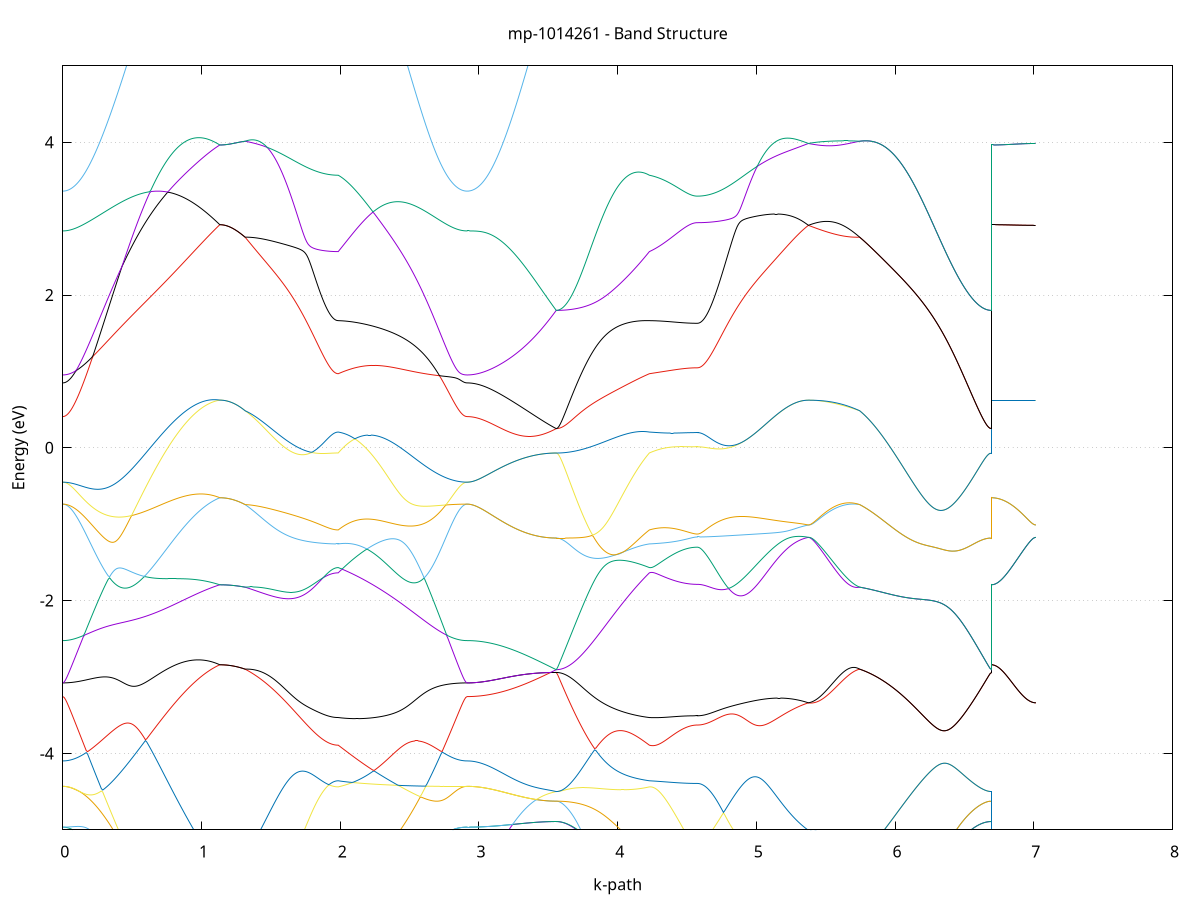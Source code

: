 set title 'mp-1014261 - Band Structure'
set xlabel 'k-path'
set ylabel 'Energy (eV)'
set grid y
set yrange [-5:5]
set terminal png size 800,600
set output 'mp-1014261_bands_gnuplot.png'
plot '-' using 1:2 with lines notitle, '-' using 1:2 with lines notitle, '-' using 1:2 with lines notitle, '-' using 1:2 with lines notitle, '-' using 1:2 with lines notitle, '-' using 1:2 with lines notitle, '-' using 1:2 with lines notitle, '-' using 1:2 with lines notitle, '-' using 1:2 with lines notitle, '-' using 1:2 with lines notitle, '-' using 1:2 with lines notitle, '-' using 1:2 with lines notitle, '-' using 1:2 with lines notitle, '-' using 1:2 with lines notitle, '-' using 1:2 with lines notitle, '-' using 1:2 with lines notitle, '-' using 1:2 with lines notitle, '-' using 1:2 with lines notitle, '-' using 1:2 with lines notitle, '-' using 1:2 with lines notitle, '-' using 1:2 with lines notitle, '-' using 1:2 with lines notitle, '-' using 1:2 with lines notitle, '-' using 1:2 with lines notitle, '-' using 1:2 with lines notitle, '-' using 1:2 with lines notitle, '-' using 1:2 with lines notitle, '-' using 1:2 with lines notitle, '-' using 1:2 with lines notitle, '-' using 1:2 with lines notitle, '-' using 1:2 with lines notitle, '-' using 1:2 with lines notitle, '-' using 1:2 with lines notitle, '-' using 1:2 with lines notitle, '-' using 1:2 with lines notitle, '-' using 1:2 with lines notitle, '-' using 1:2 with lines notitle, '-' using 1:2 with lines notitle, '-' using 1:2 with lines notitle, '-' using 1:2 with lines notitle, '-' using 1:2 with lines notitle, '-' using 1:2 with lines notitle, '-' using 1:2 with lines notitle, '-' using 1:2 with lines notitle, '-' using 1:2 with lines notitle, '-' using 1:2 with lines notitle, '-' using 1:2 with lines notitle, '-' using 1:2 with lines notitle
0.000000 -20.638889
0.009929 -20.638689
0.019857 -20.638189
0.029786 -20.637289
0.039715 -20.636089
0.049644 -20.634589
0.059572 -20.632789
0.069501 -20.630589
0.079430 -20.628089
0.089358 -20.625289
0.099287 -20.622089
0.109216 -20.618589
0.119145 -20.614789
0.129073 -20.610689
0.139002 -20.606189
0.148931 -20.601389
0.158859 -20.596289
0.168788 -20.590889
0.178717 -20.585189
0.188646 -20.579089
0.198574 -20.572789
0.208503 -20.566089
0.218432 -20.559089
0.228360 -20.551889
0.238289 -20.544289
0.248218 -20.536389
0.258147 -20.528289
0.268075 -20.519789
0.278004 -20.511089
0.287933 -20.502089
0.297861 -20.492789
0.307790 -20.483189
0.317719 -20.473289
0.327647 -20.463189
0.337576 -20.452789
0.347505 -20.442189
0.357434 -20.431289
0.367362 -20.420089
0.377291 -20.408689
0.387220 -20.397089
0.397148 -20.385189
0.407077 -20.373089
0.417006 -20.360789
0.426935 -20.348289
0.436863 -20.335489
0.446792 -20.322489
0.456721 -20.309289
0.466649 -20.295989
0.476578 -20.282389
0.486507 -20.268689
0.496436 -20.254789
0.506364 -20.240689
0.516293 -20.226389
0.526222 -20.211989
0.536150 -20.197389
0.546079 -20.182689
0.556008 -20.167889
0.565937 -20.152889
0.575865 -20.137789
0.585794 -20.122589
0.595723 -20.107289
0.605651 -20.091889
0.615580 -20.076389
0.625509 -20.060889
0.635438 -20.045189
0.645366 -20.029489
0.655295 -20.013689
0.665224 -19.997789
0.675152 -19.981889
0.685081 -19.965989
0.695010 -19.949989
0.704939 -19.934089
0.714867 -19.918089
0.724796 -19.902089
0.734725 -19.886089
0.744653 -19.870189
0.754582 -19.854289
0.764511 -19.838389
0.774440 -19.822489
0.784368 -19.806689
0.794297 -19.790989
0.804226 -19.775289
0.814154 -19.759689
0.824083 -19.744189
0.834012 -19.728789
0.843941 -19.713489
0.853869 -19.698289
0.863798 -19.683189
0.873727 -19.668289
0.883655 -19.653489
0.893584 -19.638889
0.903513 -19.624389
0.913442 -19.610089
0.923370 -19.595989
0.933299 -19.581989
0.943228 -19.568289
0.953156 -19.554789
0.963085 -19.541389
0.973014 -19.528289
0.982943 -19.515289
0.992871 -19.502689
1.002800 -19.490189
1.012729 -19.478089
1.022657 -19.466189
1.032586 -19.454489
1.042515 -19.442989
1.052443 -19.431889
1.062372 -19.420989
1.072301 -19.410489
1.082230 -19.400189
1.092158 -19.390189
1.102087 -19.380489
1.112016 -19.371189
1.121944 -19.362089
1.131873 -19.353389
1.131873 -19.353389
1.141468 -19.353489
1.151063 -19.353989
1.160658 -19.354689
1.170254 -19.355789
1.179849 -19.357089
1.189444 -19.358789
1.199039 -19.360689
1.208634 -19.362889
1.218229 -19.365489
1.227824 -19.368189
1.237419 -19.371289
1.247014 -19.374689
1.256609 -19.378389
1.266204 -19.382389
1.275799 -19.386589
1.285395 -19.391089
1.294990 -19.395889
1.304585 -19.400889
1.314180 -19.406189
1.314180 -19.406189
1.324054 -19.417189
1.333928 -19.428489
1.343802 -19.440189
1.353677 -19.452189
1.363551 -19.464589
1.373425 -19.477189
1.383299 -19.490089
1.393173 -19.503289
1.403048 -19.516689
1.412922 -19.530189
1.422796 -19.543989
1.432670 -19.557989
1.442544 -19.572189
1.452418 -19.586389
1.462293 -19.600789
1.472167 -19.615289
1.482041 -19.629889
1.491915 -19.644489
1.501789 -19.659189
1.511664 -19.673789
1.521538 -19.688489
1.531412 -19.703189
1.541286 -19.717789
1.551160 -19.732289
1.561035 -19.746789
1.570909 -19.761189
1.580783 -19.775489
1.590657 -19.789689
1.600531 -19.803689
1.610405 -19.817589
1.620280 -19.831289
1.630154 -19.844789
1.640028 -19.858089
1.649902 -19.871189
1.659776 -19.883989
1.669651 -19.896689
1.679525 -19.908989
1.689399 -19.921089
1.699273 -19.932889
1.709147 -19.944489
1.719022 -19.955689
1.728896 -19.966589
1.738770 -19.977089
1.748644 -19.987389
1.758518 -19.997289
1.768393 -20.006789
1.778267 -20.015989
1.788141 -20.024789
1.798015 -20.033189
1.807889 -20.041289
1.817763 -20.048889
1.827638 -20.056189
1.837512 -20.062989
1.847386 -20.069489
1.857260 -20.075489
1.867134 -20.081089
1.877009 -20.086189
1.886883 -20.090989
1.896757 -20.095189
1.906631 -20.099089
1.916505 -20.102489
1.926380 -20.105489
1.936254 -20.107989
1.946128 -20.110089
1.956002 -20.111589
1.965876 -20.112789
1.975751 -20.113489
1.985625 -20.113689
1.985625 -20.113689
1.995617 -20.115689
2.005609 -20.117889
2.015601 -20.120189
2.025593 -20.122689
2.035585 -20.125189
2.045577 -20.127889
2.055569 -20.130689
2.065562 -20.133689
2.075554 -20.136689
2.085546 -20.139989
2.095538 -20.143289
2.105530 -20.146789
2.115522 -20.150489
2.125514 -20.154289
2.135506 -20.158289
2.145498 -20.162389
2.155490 -20.166589
2.165483 -20.171089
2.175475 -20.175589
2.185467 -20.180389
2.195459 -20.185189
2.205451 -20.190289
2.215443 -20.195489
2.225435 -20.200889
2.235427 -20.206389
2.245419 -20.212189
2.255411 -20.217989
2.265404 -20.223989
2.275396 -20.230189
2.285388 -20.236589
2.295380 -20.243089
2.305372 -20.249789
2.315364 -20.256589
2.325356 -20.263589
2.335348 -20.270789
2.345340 -20.278089
2.355333 -20.285489
2.365325 -20.293089
2.375317 -20.300789
2.385309 -20.308589
2.395301 -20.316589
2.405293 -20.324589
2.415285 -20.332789
2.425277 -20.341089
2.435269 -20.349389
2.445261 -20.357889
2.455254 -20.366389
2.465246 -20.374889
2.475238 -20.383489
2.485230 -20.392189
2.495222 -20.400789
2.505214 -20.409489
2.515206 -20.418289
2.525198 -20.426889
2.535190 -20.435589
2.545182 -20.444189
2.555175 -20.452789
2.565167 -20.461389
2.575159 -20.469789
2.585151 -20.478189
2.595143 -20.486489
2.605135 -20.494689
2.615127 -20.502789
2.625119 -20.510789
2.635111 -20.518589
2.645103 -20.526189
2.655096 -20.533689
2.665088 -20.540989
2.675080 -20.548089
2.685072 -20.554989
2.695064 -20.561689
2.705056 -20.568189
2.715048 -20.574389
2.725040 -20.580389
2.735032 -20.586089
2.745024 -20.591589
2.755017 -20.596789
2.765009 -20.601789
2.775001 -20.606389
2.784993 -20.610789
2.794985 -20.614789
2.804977 -20.618589
2.814969 -20.621989
2.824961 -20.625189
2.834953 -20.627989
2.844945 -20.630489
2.854938 -20.632689
2.864930 -20.634589
2.874922 -20.636089
2.884914 -20.637289
2.894906 -20.638189
2.904898 -20.638689
2.914890 -20.638889
2.914890 -20.638889
2.924773 -20.638689
2.934657 -20.638189
2.944540 -20.637489
2.954423 -20.636389
2.964307 -20.635089
2.974190 -20.633389
2.984073 -20.631489
2.993957 -20.629189
3.003840 -20.626689
3.013723 -20.623789
3.023606 -20.620589
3.033490 -20.617189
3.043373 -20.613489
3.053256 -20.609489
3.063140 -20.605189
3.073023 -20.600589
3.082906 -20.595689
3.092789 -20.590589
3.102673 -20.585189
3.112556 -20.579589
3.122439 -20.573589
3.132323 -20.567389
3.142206 -20.560889
3.152089 -20.554089
3.161973 -20.547189
3.171856 -20.539889
3.181739 -20.532389
3.191622 -20.524689
3.201506 -20.516789
3.211389 -20.508589
3.221272 -20.500189
3.231156 -20.491489
3.241039 -20.482589
3.250922 -20.473589
3.260805 -20.464289
3.270689 -20.454789
3.280572 -20.445189
3.290455 -20.435289
3.300339 -20.425189
3.310222 -20.414989
3.320105 -20.404489
3.329989 -20.393889
3.339872 -20.383189
3.349755 -20.372289
3.359638 -20.361189
3.369522 -20.349989
3.379405 -20.338689
3.389288 -20.327189
3.399172 -20.315589
3.409055 -20.303889
3.418938 -20.291989
3.428821 -20.280089
3.438705 -20.267989
3.448588 -20.255889
3.458471 -20.243789
3.468355 -20.231489
3.478238 -20.219189
3.488121 -20.206789
3.498005 -20.194389
3.507888 -20.181889
3.517771 -20.169389
3.527654 -20.156789
3.537538 -20.144289
3.547421 -20.131689
3.557304 -20.119289
3.557304 -20.119289
3.567179 -20.119189
3.577053 -20.119089
3.586927 -20.118989
3.596801 -20.118689
3.606675 -20.118489
3.616549 -20.118189
3.626424 -20.117889
3.636298 -20.117489
3.646172 -20.116989
3.656046 -20.116489
3.665920 -20.115989
3.675795 -20.115389
3.685669 -20.114789
3.695543 -20.114089
3.705417 -20.113389
3.715291 -20.112689
3.725166 -20.111989
3.735040 -20.111189
3.744914 -20.110389
3.754788 -20.109589
3.764662 -20.108789
3.774536 -20.107889
3.784411 -20.107089
3.794285 -20.106189
3.804159 -20.105389
3.814033 -20.104589
3.823907 -20.103789
3.833782 -20.103089
3.843656 -20.102189
3.853530 -20.101489
3.863404 -20.100689
3.873278 -20.099989
3.883153 -20.099289
3.893027 -20.098589
3.902901 -20.097989
3.912775 -20.097389
3.922649 -20.096789
3.932524 -20.096289
3.942398 -20.095789
3.952272 -20.095389
3.962146 -20.095089
3.972020 -20.094789
3.981895 -20.094489
3.991769 -20.094289
4.001643 -20.094189
4.011517 -20.094089
4.021391 -20.094089
4.031265 -20.094189
4.041140 -20.094289
4.051014 -20.094589
4.060888 -20.094789
4.070762 -20.095189
4.080636 -20.095689
4.090511 -20.096189
4.100385 -20.096789
4.110259 -20.097489
4.120133 -20.098389
4.130007 -20.099289
4.139882 -20.100289
4.149756 -20.101389
4.159630 -20.102489
4.169504 -20.103789
4.179378 -20.105189
4.189253 -20.106589
4.199127 -20.108189
4.209001 -20.109989
4.218875 -20.111789
4.228749 -20.113689
4.228749 -20.113689
4.238638 -20.114489
4.248527 -20.115389
4.258416 -20.116389
4.268305 -20.117489
4.278193 -20.118689
4.288082 -20.119889
4.297971 -20.121189
4.307860 -20.122489
4.317749 -20.123889
4.327638 -20.125289
4.337527 -20.126789
4.347415 -20.128189
4.357304 -20.129689
4.367193 -20.131089
4.377082 -20.132489
4.386971 -20.133889
4.396860 -20.135289
4.406748 -20.136589
4.416637 -20.137889
4.426526 -20.139089
4.436415 -20.140289
4.446304 -20.141389
4.456193 -20.142489
4.466082 -20.143489
4.475970 -20.144389
4.485859 -20.145289
4.495748 -20.145989
4.505637 -20.146689
4.515526 -20.147289
4.525415 -20.147789
4.535303 -20.148189
4.545192 -20.148589
4.555081 -20.148789
4.564970 -20.148889
4.574859 -20.148989
4.574859 -20.148989
4.584740 -20.148689
4.594621 -20.147989
4.604502 -20.146889
4.614383 -20.145389
4.624263 -20.143289
4.634144 -20.140789
4.644025 -20.137889
4.653906 -20.134589
4.663787 -20.130689
4.673668 -20.126489
4.683549 -20.121889
4.693430 -20.116689
4.703311 -20.111189
4.713192 -20.105289
4.723073 -20.098989
4.732954 -20.092289
4.742835 -20.085089
4.752716 -20.077589
4.762596 -20.069589
4.772477 -20.061289
4.782358 -20.052589
4.792239 -20.043589
4.802120 -20.034189
4.812001 -20.024389
4.821882 -20.014289
4.831763 -20.003889
4.841644 -19.993089
4.851525 -19.982089
4.861406 -19.970789
4.871287 -19.959189
4.881168 -19.947289
4.891049 -19.935089
4.900929 -19.922689
4.910810 -19.910089
4.920691 -19.897289
4.930572 -19.884289
4.940453 -19.870989
4.950334 -19.857589
4.960215 -19.844089
4.970096 -19.830289
4.979977 -19.816489
4.989858 -19.802489
4.999739 -19.788489
5.009620 -19.774289
5.019501 -19.760089
5.029382 -19.745889
5.039262 -19.731589
5.049143 -19.717289
5.059024 -19.703089
5.068905 -19.688889
5.078786 -19.674689
5.088667 -19.660489
5.098548 -19.646489
5.108429 -19.632589
5.118310 -19.618789
5.128191 -19.605089
5.138072 -19.591689
5.147953 -19.578289
5.157834 -19.565189
5.167715 -19.552289
5.177595 -19.539689
5.187476 -19.527189
5.197357 -19.515089
5.207238 -19.503189
5.217119 -19.491589
5.227000 -19.480289
5.236881 -19.469389
5.246762 -19.458789
5.256643 -19.448489
5.266524 -19.438589
5.276405 -19.428989
5.286286 -19.419789
5.296167 -19.410889
5.306048 -19.402389
5.315928 -19.394289
5.325809 -19.386589
5.335690 -19.379189
5.345571 -19.372189
5.355452 -19.365489
5.365333 -19.359189
5.375214 -19.353189
5.375214 -19.353189
5.385196 -19.356089
5.395178 -19.358889
5.405160 -19.361589
5.415142 -19.364289
5.425124 -19.366989
5.435106 -19.369589
5.445089 -19.372089
5.455071 -19.374489
5.465053 -19.376889
5.475035 -19.379189
5.485017 -19.381389
5.494999 -19.383489
5.504981 -19.385489
5.514963 -19.387489
5.524945 -19.389289
5.534927 -19.391089
5.544909 -19.392689
5.554891 -19.394289
5.564873 -19.395789
5.574856 -19.397189
5.584838 -19.398489
5.594820 -19.399689
5.604802 -19.400789
5.614784 -19.401789
5.624766 -19.402689
5.634748 -19.403489
5.644730 -19.404189
5.654712 -19.404889
5.664694 -19.405389
5.674676 -19.405789
5.684658 -19.406189
5.694640 -19.406389
5.704623 -19.406489
5.714605 -19.406589
5.724587 -19.406489
5.734569 -19.406389
5.744551 -19.406189
5.744551 -19.406189
5.754546 -19.411889
5.764542 -19.417889
5.774537 -19.424189
5.784533 -19.430689
5.794528 -19.437489
5.804523 -19.444489
5.814519 -19.451789
5.824514 -19.459289
5.834510 -19.466989
5.844505 -19.474889
5.854501 -19.483089
5.864496 -19.491389
5.874492 -19.499889
5.884487 -19.508589
5.894482 -19.517489
5.904478 -19.526489
5.914473 -19.535689
5.924469 -19.545089
5.934464 -19.554589
5.944460 -19.564189
5.954455 -19.573989
5.964450 -19.583889
5.974446 -19.593789
5.984441 -19.603889
5.994437 -19.613989
6.004432 -19.624289
6.014428 -19.634589
6.024423 -19.644989
6.034419 -19.655489
6.044414 -19.665989
6.054409 -19.676589
6.064405 -19.687089
6.074400 -19.697689
6.084396 -19.708389
6.094391 -19.718989
6.104387 -19.729589
6.114382 -19.740189
6.124377 -19.750789
6.134373 -19.761389
6.144368 -19.771889
6.154364 -19.782389
6.164359 -19.792889
6.174355 -19.803289
6.184350 -19.813589
6.194346 -19.823789
6.204341 -19.833989
6.214336 -19.844089
6.224332 -19.854089
6.234327 -19.863989
6.244323 -19.873789
6.254318 -19.883489
6.264314 -19.892989
6.274309 -19.902389
6.284304 -19.911689
6.294300 -19.920889
6.304295 -19.929889
6.314291 -19.938789
6.324286 -19.947489
6.334282 -19.955989
6.344277 -19.964389
6.354273 -19.972589
6.364268 -19.980689
6.374263 -19.988489
6.384259 -19.996089
6.394254 -20.003589
6.404250 -20.010789
6.414245 -20.017889
6.424241 -20.024689
6.434236 -20.031389
6.444231 -20.037789
6.454227 -20.043989
6.464222 -20.049989
6.474218 -20.055689
6.484213 -20.061189
6.494209 -20.066489
6.504204 -20.071589
6.514200 -20.076389
6.524195 -20.080889
6.534190 -20.085189
6.544186 -20.089289
6.554181 -20.093089
6.564177 -20.096689
6.574172 -20.099989
6.584168 -20.103089
6.594163 -20.105789
6.604158 -20.108389
6.614154 -20.110589
6.624149 -20.112589
6.634145 -20.114389
6.644140 -20.115889
6.654136 -20.116989
6.664131 -20.117989
6.674127 -20.118689
6.684122 -20.119089
6.694117 -20.119289
6.694117 -19.353389
6.703851 -19.353389
6.713585 -19.353389
6.723318 -19.353289
6.733052 -19.353289
6.742785 -19.353289
6.752519 -19.353289
6.762252 -19.353389
6.771986 -19.353389
6.781719 -19.353389
6.791453 -19.353389
6.801186 -19.353389
6.810920 -19.353389
6.820654 -19.353389
6.830387 -19.353289
6.840121 -19.353289
6.849854 -19.353289
6.859588 -19.353289
6.869321 -19.353289
6.879055 -19.353289
6.888788 -19.353289
6.898522 -19.353289
6.908255 -19.353289
6.917989 -19.353289
6.927723 -19.353289
6.937456 -19.353189
6.947190 -19.353189
6.956923 -19.353189
6.966657 -19.353189
6.976390 -19.353189
6.986124 -19.353189
6.995857 -19.353189
7.005591 -19.353189
7.015324 -19.353189
e
0.000000 -19.607789
0.009929 -19.607689
0.019857 -19.607289
0.029786 -19.606789
0.039715 -19.606089
0.049644 -19.605189
0.059572 -19.604089
0.069501 -19.602789
0.079430 -19.601189
0.089358 -19.599489
0.099287 -19.597589
0.109216 -19.595589
0.119145 -19.593289
0.129073 -19.590789
0.139002 -19.588089
0.148931 -19.585289
0.158859 -19.582289
0.168788 -19.579089
0.178717 -19.575789
0.188646 -19.572189
0.198574 -19.568489
0.208503 -19.564689
0.218432 -19.560589
0.228360 -19.556389
0.238289 -19.552089
0.248218 -19.547589
0.258147 -19.542889
0.268075 -19.538089
0.278004 -19.533189
0.287933 -19.528189
0.297861 -19.522989
0.307790 -19.517689
0.317719 -19.512289
0.327647 -19.507789
0.337576 -19.503089
0.347505 -19.498389
0.357434 -19.493589
0.367362 -19.488589
0.377291 -19.483489
0.387220 -19.478389
0.397148 -19.473089
0.407077 -19.467689
0.417006 -19.462289
0.426935 -19.456689
0.436863 -19.451089
0.446792 -19.445289
0.456721 -19.439489
0.466649 -19.433589
0.476578 -19.427589
0.486507 -19.421489
0.496436 -19.415389
0.506364 -19.409189
0.516293 -19.402889
0.526222 -19.396689
0.536150 -19.390289
0.546079 -19.383789
0.556008 -19.377289
0.565937 -19.370789
0.575865 -19.364089
0.585794 -19.357489
0.595723 -19.350789
0.605651 -19.344089
0.615580 -19.337289
0.625509 -19.330489
0.635438 -19.323689
0.645366 -19.316889
0.655295 -19.309989
0.665224 -19.303089
0.675152 -19.296489
0.685081 -19.291689
0.695010 -19.287089
0.704939 -19.282689
0.714867 -19.278489
0.724796 -19.274489
0.734725 -19.270589
0.744653 -19.266989
0.754582 -19.263589
0.764511 -19.260489
0.774440 -19.257589
0.784368 -19.254889
0.794297 -19.252489
0.804226 -19.250289
0.814154 -19.248389
0.824083 -19.246689
0.834012 -19.245389
0.843941 -19.244289
0.853869 -19.243589
0.863798 -19.243089
0.873727 -19.242889
0.883655 -19.243089
0.893584 -19.243489
0.903513 -19.244289
0.913442 -19.245389
0.923370 -19.246689
0.933299 -19.248489
0.943228 -19.250489
0.953156 -19.252889
0.963085 -19.255589
0.973014 -19.258589
0.982943 -19.261989
0.992871 -19.265689
1.002800 -19.269689
1.012729 -19.274189
1.022657 -19.278889
1.032586 -19.283989
1.042515 -19.289389
1.052443 -19.295089
1.062372 -19.301189
1.072301 -19.307689
1.082230 -19.314489
1.092158 -19.321589
1.102087 -19.328989
1.112016 -19.336789
1.121944 -19.344889
1.131873 -19.353289
1.131873 -19.353289
1.141468 -19.353489
1.151063 -19.353889
1.160658 -19.354689
1.170254 -19.355689
1.179849 -19.357089
1.189444 -19.358689
1.199039 -19.360689
1.208634 -19.362889
1.218229 -19.365489
1.227824 -19.368189
1.237419 -19.371289
1.247014 -19.374689
1.256609 -19.378389
1.266204 -19.382389
1.275799 -19.386589
1.285395 -19.391089
1.294990 -19.395889
1.304585 -19.400889
1.314180 -19.406089
1.314180 -19.406089
1.324054 -19.403189
1.333928 -19.400489
1.343802 -19.397889
1.353677 -19.395389
1.363551 -19.393089
1.373425 -19.390789
1.383299 -19.388689
1.393173 -19.386689
1.403048 -19.384789
1.412922 -19.382989
1.422796 -19.381289
1.432670 -19.379789
1.442544 -19.378289
1.452418 -19.376889
1.462293 -19.375489
1.472167 -19.374289
1.482041 -19.373089
1.491915 -19.371989
1.501789 -19.370989
1.511664 -19.369989
1.521538 -19.369089
1.531412 -19.368289
1.541286 -19.367489
1.551160 -19.366689
1.561035 -19.366089
1.570909 -19.365389
1.580783 -19.364889
1.590657 -19.364389
1.600531 -19.363989
1.610405 -19.363489
1.620280 -19.363089
1.630154 -19.362789
1.640028 -19.362489
1.649902 -19.362289
1.659776 -19.361989
1.669651 -19.361889
1.679525 -19.361789
1.689399 -19.361689
1.699273 -19.361689
1.709147 -19.361789
1.719022 -19.361889
1.728896 -19.362189
1.738770 -19.362389
1.748644 -19.362789
1.758518 -19.363389
1.768393 -19.363989
1.778267 -19.364889
1.788141 -19.365889
1.798015 -19.367089
1.807889 -19.368589
1.817763 -19.370389
1.827638 -19.372389
1.837512 -19.374589
1.847386 -19.376989
1.857260 -19.379489
1.867134 -19.381889
1.877009 -19.384389
1.886883 -19.386689
1.896757 -19.388889
1.906631 -19.390989
1.916505 -19.392889
1.926380 -19.394489
1.936254 -19.395989
1.946128 -19.397189
1.956002 -19.398089
1.965876 -19.398789
1.975751 -19.399189
1.985625 -19.399289
1.985625 -19.399289
1.995617 -19.399489
2.005609 -19.399789
2.015601 -19.400089
2.025593 -19.400489
2.035585 -19.400889
2.045577 -19.401289
2.055569 -19.401789
2.065562 -19.402389
2.075554 -19.402989
2.085546 -19.403589
2.095538 -19.404289
2.105530 -19.405089
2.115522 -19.405789
2.125514 -19.406689
2.135506 -19.407589
2.145498 -19.408589
2.155490 -19.409589
2.165483 -19.410589
2.175475 -19.411689
2.185467 -19.412889
2.195459 -19.414189
2.205451 -19.415489
2.215443 -19.416789
2.225435 -19.418289
2.235427 -19.419789
2.245419 -19.421289
2.255411 -19.422989
2.265404 -19.424589
2.275396 -19.426389
2.285388 -19.428289
2.295380 -19.430289
2.305372 -19.432389
2.315364 -19.434489
2.325356 -19.436689
2.335348 -19.438889
2.345340 -19.441289
2.355333 -19.443689
2.365325 -19.446189
2.375317 -19.448789
2.385309 -19.451489
2.395301 -19.454289
2.405293 -19.457189
2.415285 -19.460189
2.425277 -19.463189
2.435269 -19.466289
2.445261 -19.469489
2.455254 -19.472789
2.465246 -19.476089
2.475238 -19.479489
2.485230 -19.482989
2.495222 -19.486489
2.505214 -19.490189
2.515206 -19.493889
2.525198 -19.497589
2.535190 -19.501389
2.545182 -19.505189
2.555175 -19.509089
2.565167 -19.512989
2.575159 -19.516989
2.585151 -19.520989
2.595143 -19.524989
2.605135 -19.528889
2.615127 -19.532889
2.625119 -19.536889
2.635111 -19.540789
2.645103 -19.544689
2.655096 -19.548589
2.665088 -19.552389
2.675080 -19.556089
2.685072 -19.559789
2.695064 -19.563389
2.705056 -19.566989
2.715048 -19.570389
2.725040 -19.573689
2.735032 -19.576889
2.745024 -19.579989
2.755017 -19.582989
2.765009 -19.585789
2.775001 -19.588489
2.784993 -19.590989
2.794985 -19.593389
2.804977 -19.595589
2.814969 -19.597589
2.824961 -19.599489
2.834953 -19.601189
2.844945 -19.602789
2.854938 -19.604089
2.864930 -19.605189
2.874922 -19.606089
2.884914 -19.606789
2.894906 -19.607389
2.904898 -19.607689
2.914890 -19.607789
2.914890 -19.607789
2.924773 -19.607889
2.934657 -19.608289
2.944540 -19.608889
2.954423 -19.609789
2.964307 -19.610989
2.974190 -19.612489
2.984073 -19.614289
2.993957 -19.616389
3.003840 -19.618789
3.013723 -19.621389
3.023606 -19.624289
3.033490 -19.627589
3.043373 -19.631089
3.053256 -19.634989
3.063140 -19.639089
3.073023 -19.643489
3.082906 -19.648089
3.092789 -19.653089
3.102673 -19.658289
3.112556 -19.663789
3.122439 -19.669489
3.132323 -19.675589
3.142206 -19.681789
3.152089 -19.688389
3.161973 -19.695189
3.171856 -19.702289
3.181739 -19.709589
3.191622 -19.717189
3.201506 -19.724989
3.211389 -19.732989
3.221272 -19.741289
3.231156 -19.749789
3.241039 -19.758389
3.250922 -19.767389
3.260805 -19.776589
3.270689 -19.785889
3.280572 -19.795489
3.290455 -19.805189
3.300339 -19.815089
3.310222 -19.825289
3.320105 -19.835589
3.329989 -19.845989
3.339872 -19.856689
3.349755 -19.867489
3.359638 -19.878389
3.369522 -19.889489
3.379405 -19.900789
3.389288 -19.912189
3.399172 -19.923689
3.409055 -19.935289
3.418938 -19.946989
3.428821 -19.958889
3.438705 -19.970689
3.448588 -19.982789
3.458471 -19.994889
3.468355 -20.007089
3.478238 -20.019389
3.488121 -20.031689
3.498005 -20.044089
3.507888 -20.056489
3.517771 -20.068989
3.527654 -20.081589
3.537538 -20.094089
3.547421 -20.106689
3.557304 -20.119189
3.557304 -20.119189
3.567179 -20.118989
3.577053 -20.118289
3.586927 -20.117089
3.596801 -20.115489
3.606675 -20.113389
3.616549 -20.110789
3.626424 -20.107789
3.636298 -20.104289
3.646172 -20.100389
3.656046 -20.095989
3.665920 -20.091089
3.675795 -20.085789
3.685669 -20.080089
3.695543 -20.073889
3.705417 -20.067289
3.715291 -20.060189
3.725166 -20.052789
3.735040 -20.044889
3.744914 -20.036589
3.754788 -20.027889
3.764662 -20.018789
3.774536 -20.009289
3.784411 -19.999389
3.794285 -19.989189
3.804159 -19.978589
3.814033 -19.967689
3.823907 -19.956389
3.833782 -19.944889
3.843656 -19.932889
3.853530 -19.920589
3.863404 -19.907989
3.873278 -19.895089
3.883153 -19.881889
3.893027 -19.868489
3.902901 -19.854789
3.912775 -19.840789
3.922649 -19.826589
3.932524 -19.812189
3.942398 -19.797589
3.952272 -19.782789
3.962146 -19.767789
3.972020 -19.752589
3.981895 -19.737289
3.991769 -19.721789
4.001643 -19.706189
4.011517 -19.690489
4.021391 -19.674689
4.031265 -19.658789
4.041140 -19.642889
4.051014 -19.626889
4.060888 -19.610889
4.070762 -19.594889
4.080636 -19.578789
4.090511 -19.562789
4.100385 -19.546889
4.110259 -19.530889
4.120133 -19.515089
4.130007 -19.499389
4.139882 -19.483789
4.149756 -19.468289
4.159630 -19.452889
4.169504 -19.437689
4.179378 -19.422789
4.189253 -19.408689
4.199127 -19.400189
4.209001 -19.399189
4.218875 -19.399189
4.228749 -19.399289
4.228749 -19.399289
4.238638 -19.399389
4.248527 -19.399489
4.258416 -19.399689
4.268305 -19.399789
4.278193 -19.400089
4.288082 -19.400289
4.297971 -19.400589
4.307860 -19.400889
4.317749 -19.401089
4.327638 -19.401389
4.337527 -19.401789
4.347415 -19.402089
4.357304 -19.402489
4.367193 -19.402789
4.377082 -19.403189
4.386971 -19.403489
4.396860 -19.403789
4.406748 -19.404189
4.416637 -19.404489
4.426526 -19.404889
4.436415 -19.405189
4.446304 -19.405389
4.456193 -19.405689
4.466082 -19.405989
4.475970 -19.406189
4.485859 -19.406489
4.495748 -19.406689
4.505637 -19.406889
4.515526 -19.406989
4.525415 -19.407189
4.535303 -19.407289
4.545192 -19.407389
4.555081 -19.407489
4.564970 -19.407489
4.574859 -19.407489
4.574859 -19.407489
4.584740 -19.407389
4.594621 -19.406989
4.604502 -19.406389
4.614383 -19.405489
4.624263 -19.404389
4.634144 -19.402989
4.644025 -19.401389
4.653906 -19.399589
4.663787 -19.397489
4.673668 -19.395289
4.683549 -19.392789
4.693430 -19.390189
4.703311 -19.387289
4.713192 -19.384289
4.723073 -19.381089
4.732954 -19.377789
4.742835 -19.374389
4.752716 -19.370789
4.762596 -19.367089
4.772477 -19.363389
4.782358 -19.359489
4.792239 -19.355589
4.802120 -19.351689
4.812001 -19.347789
4.821882 -19.343889
4.831763 -19.339989
4.841644 -19.336189
4.851525 -19.332389
4.861406 -19.328789
4.871287 -19.325189
4.881168 -19.321789
4.891049 -19.318489
4.900929 -19.315289
4.910810 -19.312389
4.920691 -19.309489
4.930572 -19.306889
4.940453 -19.304389
4.950334 -19.302089
4.960215 -19.299889
4.970096 -19.297889
4.979977 -19.296089
4.989858 -19.294389
4.999739 -19.292889
5.009620 -19.291489
5.019501 -19.290289
5.029382 -19.289189
5.039262 -19.288289
5.049143 -19.287589
5.059024 -19.286889
5.068905 -19.286389
5.078786 -19.285989
5.088667 -19.285789
5.098548 -19.285789
5.108429 -19.285789
5.118310 -19.285989
5.128191 -19.286289
5.138072 -19.286789
5.147953 -19.287389
5.157834 -19.288189
5.167715 -19.289089
5.177595 -19.290089
5.187476 -19.291289
5.197357 -19.292689
5.207238 -19.294189
5.217119 -19.295889
5.227000 -19.297789
5.236881 -19.299789
5.246762 -19.302089
5.256643 -19.304489
5.266524 -19.307189
5.276405 -19.310089
5.286286 -19.313189
5.296167 -19.316489
5.306048 -19.320089
5.315928 -19.323989
5.325809 -19.328089
5.335690 -19.332489
5.345571 -19.337189
5.355452 -19.342189
5.365333 -19.347489
5.375214 -19.353189
5.375214 -19.353189
5.385196 -19.350389
5.395178 -19.347789
5.405160 -19.345489
5.415142 -19.343389
5.425124 -19.341489
5.435106 -19.339789
5.445089 -19.338389
5.455071 -19.337189
5.465053 -19.336289
5.475035 -19.335489
5.485017 -19.334989
5.494999 -19.334789
5.504981 -19.334789
5.514963 -19.334989
5.524945 -19.335389
5.534927 -19.336089
5.544909 -19.337089
5.554891 -19.338289
5.564873 -19.339689
5.574856 -19.341289
5.584838 -19.343189
5.594820 -19.345389
5.604802 -19.347789
5.614784 -19.350389
5.624766 -19.353189
5.634748 -19.356289
5.644730 -19.359589
5.654712 -19.363189
5.664694 -19.366989
5.674676 -19.371089
5.684658 -19.375389
5.694640 -19.379989
5.704623 -19.384689
5.714605 -19.389689
5.724587 -19.394989
5.734569 -19.400389
5.744551 -19.406089
5.744551 -19.406089
5.754546 -19.411889
5.764542 -19.417889
5.774537 -19.424189
5.784533 -19.430689
5.794528 -19.437489
5.804523 -19.444489
5.814519 -19.451789
5.824514 -19.459289
5.834510 -19.466989
5.844505 -19.474889
5.854501 -19.483089
5.864496 -19.491389
5.874492 -19.499889
5.884487 -19.508589
5.894482 -19.517489
5.904478 -19.526489
5.914473 -19.535689
5.924469 -19.545089
5.934464 -19.554589
5.944460 -19.564189
5.954455 -19.573989
5.964450 -19.583889
5.974446 -19.593789
5.984441 -19.603889
5.994437 -19.613989
6.004432 -19.624289
6.014428 -19.634589
6.024423 -19.644989
6.034419 -19.655489
6.044414 -19.665989
6.054409 -19.676589
6.064405 -19.687089
6.074400 -19.697689
6.084396 -19.708389
6.094391 -19.718989
6.104387 -19.729589
6.114382 -19.740189
6.124377 -19.750789
6.134373 -19.761389
6.144368 -19.771889
6.154364 -19.782389
6.164359 -19.792889
6.174355 -19.803289
6.184350 -19.813589
6.194346 -19.823789
6.204341 -19.833989
6.214336 -19.844089
6.224332 -19.854089
6.234327 -19.863989
6.244323 -19.873789
6.254318 -19.883489
6.264314 -19.892989
6.274309 -19.902389
6.284304 -19.911689
6.294300 -19.920889
6.304295 -19.929889
6.314291 -19.938789
6.324286 -19.947489
6.334282 -19.955989
6.344277 -19.964389
6.354273 -19.972589
6.364268 -19.980689
6.374263 -19.988489
6.384259 -19.996089
6.394254 -20.003589
6.404250 -20.010789
6.414245 -20.017889
6.424241 -20.024689
6.434236 -20.031389
6.444231 -20.037789
6.454227 -20.043989
6.464222 -20.049989
6.474218 -20.055689
6.484213 -20.061189
6.494209 -20.066489
6.504204 -20.071589
6.514200 -20.076389
6.524195 -20.080889
6.534190 -20.085189
6.544186 -20.089289
6.554181 -20.093089
6.564177 -20.096689
6.574172 -20.099989
6.584168 -20.102989
6.594163 -20.105789
6.604158 -20.108389
6.614154 -20.110589
6.624149 -20.112589
6.634145 -20.114389
6.644140 -20.115789
6.654136 -20.116989
6.664131 -20.117989
6.674127 -20.118689
6.684122 -20.119089
6.694117 -20.119189
6.694117 -19.353289
6.703851 -19.353289
6.713585 -19.353289
6.723318 -19.353289
6.733052 -19.353289
6.742785 -19.353289
6.752519 -19.353289
6.762252 -19.353289
6.771986 -19.353389
6.781719 -19.353389
6.791453 -19.353289
6.801186 -19.353289
6.810920 -19.353389
6.820654 -19.353289
6.830387 -19.353289
6.840121 -19.353289
6.849854 -19.353289
6.859588 -19.353289
6.869321 -19.353289
6.879055 -19.353289
6.888788 -19.353289
6.898522 -19.353289
6.908255 -19.353289
6.917989 -19.353289
6.927723 -19.353289
6.937456 -19.353189
6.947190 -19.353189
6.956923 -19.353189
6.966657 -19.353189
6.976390 -19.353189
6.986124 -19.353189
6.995857 -19.353189
7.005591 -19.353189
7.015324 -19.353189
e
0.000000 -19.586589
0.009929 -19.586489
0.019857 -19.586189
0.029786 -19.585789
0.039715 -19.585289
0.049644 -19.584589
0.059572 -19.583789
0.069501 -19.582789
0.079430 -19.581589
0.089358 -19.580389
0.099287 -19.578889
0.109216 -19.577389
0.119145 -19.575589
0.129073 -19.573689
0.139002 -19.571689
0.148931 -19.569589
0.158859 -19.567289
0.168788 -19.564889
0.178717 -19.562289
0.188646 -19.559589
0.198574 -19.556789
0.208503 -19.553789
0.218432 -19.550589
0.228360 -19.547389
0.238289 -19.543989
0.248218 -19.540489
0.258147 -19.536789
0.268075 -19.532989
0.278004 -19.529089
0.287933 -19.525089
0.297861 -19.520989
0.307790 -19.516689
0.317719 -19.512289
0.327647 -19.506689
0.337576 -19.500989
0.347505 -19.495289
0.357434 -19.489489
0.367362 -19.483589
0.377291 -19.477589
0.387220 -19.471489
0.397148 -19.465389
0.407077 -19.459189
0.417006 -19.452989
0.426935 -19.446689
0.436863 -19.440289
0.446792 -19.433989
0.456721 -19.427489
0.466649 -19.421089
0.476578 -19.414689
0.486507 -19.408289
0.496436 -19.401889
0.506364 -19.395389
0.516293 -19.389089
0.526222 -19.382689
0.536150 -19.376289
0.546079 -19.369989
0.556008 -19.363789
0.565937 -19.357589
0.575865 -19.351589
0.585794 -19.345589
0.595723 -19.339689
0.605651 -19.333789
0.615580 -19.328089
0.625509 -19.322489
0.635438 -19.316989
0.645366 -19.311689
0.655295 -19.306489
0.665224 -19.301389
0.675152 -19.296189
0.685081 -19.289389
0.695010 -19.282489
0.704939 -19.275489
0.714867 -19.268689
0.724796 -19.261789
0.734725 -19.254889
0.744653 -19.247989
0.754582 -19.241189
0.764511 -19.234389
0.774440 -19.227689
0.784368 -19.220989
0.794297 -19.214289
0.804226 -19.207589
0.814154 -19.200989
0.824083 -19.194389
0.834012 -19.187889
0.843941 -19.181489
0.853869 -19.174989
0.863798 -19.168689
0.873727 -19.162489
0.883655 -19.156289
0.893584 -19.150189
0.903513 -19.144189
0.913442 -19.138189
0.923370 -19.132289
0.933299 -19.126489
0.943228 -19.120789
0.953156 -19.115189
0.963085 -19.109689
0.973014 -19.104289
0.982943 -19.098989
0.992871 -19.093789
1.002800 -19.088689
1.012729 -19.083689
1.022657 -19.078889
1.032586 -19.074189
1.042515 -19.069589
1.052443 -19.065089
1.062372 -19.060789
1.072301 -19.056589
1.082230 -19.052489
1.092158 -19.048589
1.102087 -19.044789
1.112016 -19.041089
1.121944 -19.037489
1.131873 -19.034089
1.131873 -19.034089
1.141468 -19.034189
1.151063 -19.034389
1.160658 -19.034789
1.170254 -19.035289
1.179849 -19.035889
1.189444 -19.036689
1.199039 -19.037589
1.208634 -19.038689
1.218229 -19.039889
1.227824 -19.041289
1.237419 -19.042689
1.247014 -19.044389
1.256609 -19.046089
1.266204 -19.048089
1.275799 -19.050089
1.285395 -19.052289
1.294990 -19.054589
1.304585 -19.056989
1.314180 -19.059489
1.314180 -19.059489
1.324054 -19.062289
1.333928 -19.064989
1.343802 -19.067589
1.353677 -19.070189
1.363551 -19.072689
1.373425 -19.075089
1.383299 -19.077489
1.393173 -19.079689
1.403048 -19.081989
1.412922 -19.085389
1.422796 -19.089589
1.432670 -19.094189
1.442544 -19.098989
1.452418 -19.103989
1.462293 -19.109289
1.472167 -19.114889
1.482041 -19.120589
1.491915 -19.126589
1.501789 -19.132689
1.511664 -19.138989
1.521538 -19.145489
1.531412 -19.152189
1.541286 -19.158889
1.551160 -19.165889
1.561035 -19.172889
1.570909 -19.179989
1.580783 -19.187189
1.590657 -19.194389
1.600531 -19.201689
1.610405 -19.209089
1.620280 -19.216389
1.630154 -19.223689
1.640028 -19.230989
1.649902 -19.238189
1.659776 -19.245389
1.669651 -19.252489
1.679525 -19.259589
1.689399 -19.266489
1.699273 -19.273189
1.709147 -19.279889
1.719022 -19.286389
1.728896 -19.292689
1.738770 -19.298689
1.748644 -19.304589
1.758518 -19.310089
1.768393 -19.315389
1.778267 -19.320289
1.788141 -19.324789
1.798015 -19.328789
1.807889 -19.332389
1.817763 -19.335589
1.827638 -19.338289
1.837512 -19.340489
1.847386 -19.342289
1.857260 -19.343689
1.867134 -19.344889
1.877009 -19.345889
1.886883 -19.346689
1.896757 -19.347289
1.906631 -19.347789
1.916505 -19.348189
1.926380 -19.348489
1.936254 -19.348789
1.946128 -19.348989
1.956002 -19.349189
1.965876 -19.349289
1.975751 -19.349289
1.985625 -19.349389
1.985625 -19.349389
1.995617 -19.335489
2.005609 -19.321789
2.015601 -19.308389
2.025593 -19.295389
2.035585 -19.282589
2.045577 -19.270189
2.055569 -19.258089
2.065562 -19.246389
2.075554 -19.234989
2.085546 -19.223989
2.095538 -19.213389
2.105530 -19.203089
2.115522 -19.193289
2.125514 -19.183789
2.135506 -19.178389
2.145498 -19.183589
2.155490 -19.189089
2.165483 -19.194889
2.175475 -19.200989
2.185467 -19.207289
2.195459 -19.213889
2.205451 -19.220589
2.215443 -19.227589
2.225435 -19.234689
2.235427 -19.242089
2.245419 -19.249589
2.255411 -19.257189
2.265404 -19.264889
2.275396 -19.272789
2.285388 -19.280689
2.295380 -19.288689
2.305372 -19.296789
2.315364 -19.304989
2.325356 -19.313189
2.335348 -19.321389
2.345340 -19.329589
2.355333 -19.337789
2.365325 -19.345889
2.375317 -19.354089
2.385309 -19.362189
2.395301 -19.370189
2.405293 -19.378189
2.415285 -19.386089
2.425277 -19.393889
2.435269 -19.401489
2.445261 -19.409089
2.455254 -19.416589
2.465246 -19.423889
2.475238 -19.431089
2.485230 -19.438189
2.495222 -19.445089
2.505214 -19.451889
2.515206 -19.458489
2.525198 -19.464889
2.535190 -19.471189
2.545182 -19.477289
2.555175 -19.483289
2.565167 -19.489089
2.575159 -19.494689
2.585151 -19.500189
2.595143 -19.505489
2.605135 -19.510589
2.615127 -19.515489
2.625119 -19.520289
2.635111 -19.524889
2.645103 -19.529289
2.655096 -19.533489
2.665088 -19.537589
2.675080 -19.541489
2.685072 -19.545189
2.695064 -19.548789
2.705056 -19.552189
2.715048 -19.555489
2.725040 -19.558489
2.735032 -19.561389
2.745024 -19.564089
2.755017 -19.566689
2.765009 -19.569089
2.775001 -19.571389
2.784993 -19.573389
2.794985 -19.575289
2.804977 -19.577089
2.814969 -19.578789
2.824961 -19.580189
2.834953 -19.581489
2.844945 -19.582689
2.854938 -19.583689
2.864930 -19.584589
2.874922 -19.585289
2.884914 -19.585789
2.894906 -19.586289
2.904898 -19.586489
2.914890 -19.586589
2.914890 -19.586589
2.924773 -19.586489
2.934657 -19.586489
2.944540 -19.586289
2.954423 -19.586089
2.964307 -19.585789
2.974190 -19.585489
2.984073 -19.584989
2.993957 -19.584489
3.003840 -19.583789
3.013723 -19.583089
3.023606 -19.582189
3.033490 -19.581289
3.043373 -19.580189
3.053256 -19.579089
3.063140 -19.577889
3.073023 -19.576589
3.082906 -19.575089
3.092789 -19.573589
3.102673 -19.571989
3.112556 -19.570289
3.122439 -19.568489
3.132323 -19.566689
3.142206 -19.564689
3.152089 -19.562589
3.161973 -19.560389
3.171856 -19.557989
3.181739 -19.555589
3.191622 -19.553289
3.201506 -19.550789
3.211389 -19.548189
3.221272 -19.545489
3.231156 -19.542789
3.241039 -19.539689
3.250922 -19.536789
3.260805 -19.533789
3.270689 -19.530689
3.280572 -19.527489
3.290455 -19.524189
3.300339 -19.520789
3.310222 -19.517389
3.320105 -19.513889
3.329989 -19.510189
3.339872 -19.506589
3.349755 -19.502789
3.359638 -19.498889
3.369522 -19.494989
3.379405 -19.490989
3.389288 -19.486989
3.399172 -19.482789
3.409055 -19.478589
3.418938 -19.474289
3.428821 -19.469989
3.438705 -19.465389
3.448588 -19.460989
3.458471 -19.456389
3.468355 -19.451789
3.478238 -19.447089
3.488121 -19.442389
3.498005 -19.437589
3.507888 -19.432789
3.517771 -19.428089
3.527654 -19.423089
3.537538 -19.418189
3.547421 -19.413089
3.557304 -19.408089
3.557304 -19.408089
3.567179 -19.408089
3.577053 -19.408089
3.586927 -19.407989
3.596801 -19.407989
3.606675 -19.407989
3.616549 -19.407889
3.626424 -19.407889
3.636298 -19.407789
3.646172 -19.407689
3.656046 -19.407589
3.665920 -19.407389
3.675795 -19.407289
3.685669 -19.407089
3.695543 -19.406989
3.705417 -19.406789
3.715291 -19.406589
3.725166 -19.406389
3.735040 -19.406189
3.744914 -19.405989
3.754788 -19.405789
3.764662 -19.405489
3.774536 -19.405289
3.784411 -19.405089
3.794285 -19.404789
3.804159 -19.404589
3.814033 -19.404289
3.823907 -19.404089
3.833782 -19.403789
3.843656 -19.403589
3.853530 -19.403289
3.863404 -19.402989
3.873278 -19.402689
3.883153 -19.402389
3.893027 -19.402189
3.902901 -19.401889
3.912775 -19.401589
3.922649 -19.401289
3.932524 -19.401089
3.942398 -19.400789
3.952272 -19.400489
3.962146 -19.400189
3.972020 -19.399989
3.981895 -19.399789
3.991769 -19.399489
4.001643 -19.399289
4.011517 -19.399089
4.021391 -19.398889
4.031265 -19.398689
4.041140 -19.398489
4.051014 -19.398289
4.060888 -19.398089
4.070762 -19.397989
4.080636 -19.397889
4.090511 -19.397789
4.100385 -19.397689
4.110259 -19.397589
4.120133 -19.397589
4.130007 -19.397589
4.139882 -19.397589
4.149756 -19.397589
4.159630 -19.397589
4.169504 -19.397489
4.179378 -19.397389
4.189253 -19.396789
4.199127 -19.390689
4.209001 -19.377289
4.218875 -19.363289
4.228749 -19.349389
4.228749 -19.349389
4.238638 -19.344189
4.248527 -19.338889
4.258416 -19.333689
4.268305 -19.328289
4.278193 -19.322989
4.288082 -19.317789
4.297971 -19.312489
4.307860 -19.307189
4.317749 -19.301989
4.327638 -19.296789
4.337527 -19.291789
4.347415 -19.286689
4.357304 -19.281789
4.367193 -19.276989
4.377082 -19.272189
4.386971 -19.267589
4.396860 -19.263189
4.406748 -19.258789
4.416637 -19.254689
4.426526 -19.250689
4.436415 -19.246789
4.446304 -19.243189
4.456193 -19.239689
4.466082 -19.236489
4.475970 -19.233389
4.485859 -19.230589
4.495748 -19.228089
4.505637 -19.225789
4.515526 -19.223789
4.525415 -19.222089
4.535303 -19.220589
4.545192 -19.219489
4.555081 -19.218689
4.564970 -19.218189
4.574859 -19.217989
4.574859 -19.217989
4.584740 -19.217989
4.594621 -19.217889
4.604502 -19.217689
4.614383 -19.217489
4.624263 -19.217089
4.634144 -19.216789
4.644025 -19.216289
4.653906 -19.215789
4.663787 -19.215189
4.673668 -19.214489
4.683549 -19.213689
4.693430 -19.212789
4.703311 -19.211889
4.713192 -19.210789
4.723073 -19.209689
4.732954 -19.208489
4.742835 -19.207089
4.752716 -19.205589
4.762596 -19.203989
4.772477 -19.202189
4.782358 -19.200289
4.792239 -19.198289
4.802120 -19.196089
4.812001 -19.193689
4.821882 -19.191189
4.831763 -19.188389
4.841644 -19.185489
4.851525 -19.182389
4.861406 -19.179189
4.871287 -19.175689
4.881168 -19.171989
4.891049 -19.168089
4.900929 -19.163989
4.910810 -19.159689
4.920691 -19.155289
4.930572 -19.150689
4.940453 -19.145889
4.950334 -19.140989
4.960215 -19.135989
4.970096 -19.130889
4.979977 -19.125689
4.989858 -19.120389
4.999739 -19.116489
5.009620 -19.115189
5.019501 -19.113689
5.029382 -19.112289
5.039262 -19.110789
5.049143 -19.109289
5.059024 -19.107689
5.068905 -19.105989
5.078786 -19.104289
5.088667 -19.102589
5.098548 -19.100789
5.108429 -19.098889
5.118310 -19.096989
5.128191 -19.095089
5.138072 -19.093089
5.147953 -19.090989
5.157834 -19.088789
5.167715 -19.086689
5.177595 -19.084389
5.187476 -19.082089
5.197357 -19.079689
5.207238 -19.077289
5.217119 -19.074789
5.227000 -19.072289
5.236881 -19.069789
5.246762 -19.067189
5.256643 -19.064489
5.266524 -19.061889
5.276405 -19.059189
5.286286 -19.056489
5.296167 -19.053889
5.306048 -19.051189
5.315928 -19.048589
5.325809 -19.045989
5.335690 -19.043489
5.345571 -19.040989
5.355452 -19.038689
5.365333 -19.036389
5.375214 -19.034189
5.375214 -19.034189
5.385196 -19.035189
5.395178 -19.036189
5.405160 -19.037189
5.415142 -19.038189
5.425124 -19.039089
5.435106 -19.039989
5.445089 -19.040889
5.455071 -19.041789
5.465053 -19.042589
5.475035 -19.043489
5.485017 -19.044289
5.494999 -19.045089
5.504981 -19.045889
5.514963 -19.046589
5.524945 -19.047289
5.534927 -19.047989
5.544909 -19.048689
5.554891 -19.049389
5.564873 -19.049989
5.574856 -19.050689
5.584838 -19.051389
5.594820 -19.051989
5.604802 -19.052589
5.614784 -19.053289
5.624766 -19.053789
5.634748 -19.054389
5.644730 -19.054989
5.654712 -19.055489
5.664694 -19.055989
5.674676 -19.056589
5.684658 -19.057089
5.694640 -19.057589
5.704623 -19.057989
5.714605 -19.058389
5.724587 -19.058789
5.734569 -19.059189
5.744551 -19.059489
5.744551 -19.059489
5.754546 -19.062289
5.764542 -19.065189
5.774537 -19.068189
5.784533 -19.071389
5.794528 -19.074689
5.804523 -19.078089
5.814519 -19.081589
5.824514 -19.085189
5.834510 -19.088989
5.844505 -19.092789
5.854501 -19.096789
5.864496 -19.100889
5.874492 -19.104989
5.884487 -19.109189
5.894482 -19.113489
5.904478 -19.117889
5.914473 -19.122489
5.924469 -19.126989
5.934464 -19.131689
5.944460 -19.136389
5.954455 -19.141089
5.964450 -19.145989
5.974446 -19.150789
5.984441 -19.155689
5.994437 -19.160689
6.004432 -19.165689
6.014428 -19.170789
6.024423 -19.175889
6.034419 -19.180989
6.044414 -19.186089
6.054409 -19.191289
6.064405 -19.196489
6.074400 -19.201589
6.084396 -19.206789
6.094391 -19.212089
6.104387 -19.217289
6.114382 -19.222389
6.124377 -19.227589
6.134373 -19.232789
6.144368 -19.237889
6.154364 -19.243089
6.164359 -19.248189
6.174355 -19.253289
6.184350 -19.258389
6.194346 -19.263389
6.204341 -19.268389
6.214336 -19.273289
6.224332 -19.278189
6.234327 -19.283089
6.244323 -19.287889
6.254318 -19.292589
6.264314 -19.297289
6.274309 -19.301889
6.284304 -19.306489
6.294300 -19.310989
6.304295 -19.315389
6.314291 -19.319789
6.324286 -19.323989
6.334282 -19.328189
6.344277 -19.332289
6.354273 -19.336389
6.364268 -19.340289
6.374263 -19.344189
6.384259 -19.347889
6.394254 -19.351589
6.404250 -19.355089
6.414245 -19.358589
6.424241 -19.361889
6.434236 -19.365189
6.444231 -19.368289
6.454227 -19.371389
6.464222 -19.374289
6.474218 -19.377089
6.484213 -19.379789
6.494209 -19.382389
6.504204 -19.384789
6.514200 -19.387189
6.524195 -19.389389
6.534190 -19.391589
6.544186 -19.393489
6.554181 -19.395389
6.564177 -19.397089
6.574172 -19.398689
6.584168 -19.400189
6.594163 -19.401489
6.604158 -19.402689
6.614154 -19.403789
6.624149 -19.404789
6.634145 -19.405689
6.644140 -19.406389
6.654136 -19.406989
6.664131 -19.407489
6.674127 -19.407789
6.684122 -19.407989
6.694117 -19.408089
6.694117 -19.034089
6.703851 -19.034089
6.713585 -19.034089
6.723318 -19.034089
6.733052 -19.034089
6.742785 -19.034089
6.752519 -19.034189
6.762252 -19.034189
6.771986 -19.034189
6.781719 -19.034189
6.791453 -19.034189
6.801186 -19.034189
6.810920 -19.034189
6.820654 -19.034189
6.830387 -19.034189
6.840121 -19.034189
6.849854 -19.034189
6.859588 -19.034189
6.869321 -19.034189
6.879055 -19.034189
6.888788 -19.034189
6.898522 -19.034289
6.908255 -19.034289
6.917989 -19.034289
6.927723 -19.034189
6.937456 -19.034189
6.947190 -19.034189
6.956923 -19.034189
6.966657 -19.034189
6.976390 -19.034189
6.986124 -19.034189
6.995857 -19.034189
7.005591 -19.034189
7.015324 -19.034189
e
0.000000 -19.164689
0.009929 -19.164589
0.019857 -19.164489
0.029786 -19.164189
0.039715 -19.163889
0.049644 -19.163489
0.059572 -19.162989
0.069501 -19.162389
0.079430 -19.161689
0.089358 -19.160989
0.099287 -19.160189
0.109216 -19.159189
0.119145 -19.158189
0.129073 -19.157089
0.139002 -19.155889
0.148931 -19.154689
0.158859 -19.153389
0.168788 -19.151989
0.178717 -19.150489
0.188646 -19.148889
0.198574 -19.147189
0.208503 -19.145489
0.218432 -19.143689
0.228360 -19.141789
0.238289 -19.139889
0.248218 -19.137889
0.258147 -19.135789
0.268075 -19.133589
0.278004 -19.131489
0.287933 -19.129189
0.297861 -19.126889
0.307790 -19.124589
0.317719 -19.122089
0.327647 -19.119689
0.337576 -19.117089
0.347505 -19.114589
0.357434 -19.111989
0.367362 -19.109389
0.377291 -19.106689
0.387220 -19.103989
0.397148 -19.101189
0.407077 -19.098389
0.417006 -19.095589
0.426935 -19.092689
0.436863 -19.089789
0.446792 -19.086889
0.456721 -19.084089
0.466649 -19.081189
0.476578 -19.078289
0.486507 -19.075289
0.496436 -19.072589
0.506364 -19.069589
0.516293 -19.066689
0.526222 -19.063789
0.536150 -19.060989
0.546079 -19.058089
0.556008 -19.055289
0.565937 -19.052489
0.575865 -19.049689
0.585794 -19.046889
0.595723 -19.044189
0.605651 -19.041489
0.615580 -19.038889
0.625509 -19.036289
0.635438 -19.033789
0.645366 -19.031189
0.655295 -19.028789
0.665224 -19.026389
0.675152 -19.023989
0.685081 -19.021789
0.695010 -19.019589
0.704939 -19.017489
0.714867 -19.015389
0.724796 -19.013489
0.734725 -19.011589
0.744653 -19.009689
0.754582 -19.007989
0.764511 -19.006389
0.774440 -19.004889
0.784368 -19.003489
0.794297 -19.002189
0.804226 -19.000989
0.814154 -18.999889
0.824083 -18.998889
0.834012 -18.997989
0.843941 -18.997289
0.853869 -18.996589
0.863798 -18.996089
0.873727 -18.995689
0.883655 -18.995389
0.893584 -18.995289
0.903513 -18.995289
0.913442 -18.995389
0.923370 -18.995689
0.933299 -18.996089
0.943228 -18.996689
0.953156 -18.997389
0.963085 -18.998189
0.973014 -18.999089
0.982943 -19.000189
0.992871 -19.001489
1.002800 -19.002789
1.012729 -19.004389
1.022657 -19.006089
1.032586 -19.007889
1.042515 -19.009789
1.052443 -19.011889
1.062372 -19.014189
1.072301 -19.016589
1.082230 -19.019189
1.092158 -19.021889
1.102087 -19.024689
1.112016 -19.027689
1.121944 -19.030889
1.131873 -19.034089
1.131873 -19.034089
1.141468 -19.034189
1.151063 -19.034389
1.160658 -19.034689
1.170254 -19.035189
1.179849 -19.035889
1.189444 -19.036689
1.199039 -19.037589
1.208634 -19.038689
1.218229 -19.039889
1.227824 -19.041189
1.237419 -19.042689
1.247014 -19.044389
1.256609 -19.046089
1.266204 -19.048089
1.275799 -19.050089
1.285395 -19.052289
1.294990 -19.054589
1.304585 -19.056989
1.314180 -19.059489
1.314180 -19.059489
1.324054 -19.060689
1.333928 -19.062089
1.343802 -19.063889
1.353677 -19.066089
1.363551 -19.068489
1.373425 -19.071289
1.383299 -19.074389
1.393173 -19.077789
1.403048 -19.081389
1.412922 -19.084089
1.422796 -19.086189
1.432670 -19.088189
1.442544 -19.090189
1.452418 -19.092089
1.462293 -19.093989
1.472167 -19.095789
1.482041 -19.097589
1.491915 -19.099289
1.501789 -19.100889
1.511664 -19.102489
1.521538 -19.103989
1.531412 -19.105589
1.541286 -19.107089
1.551160 -19.108489
1.561035 -19.109889
1.570909 -19.111289
1.580783 -19.112589
1.590657 -19.113889
1.600531 -19.115189
1.610405 -19.116389
1.620280 -19.117589
1.630154 -19.118689
1.640028 -19.119789
1.649902 -19.120889
1.659776 -19.121989
1.669651 -19.122989
1.679525 -19.123989
1.689399 -19.124889
1.699273 -19.125789
1.709147 -19.126689
1.719022 -19.127589
1.728896 -19.128389
1.738770 -19.129189
1.748644 -19.129889
1.758518 -19.130689
1.768393 -19.131389
1.778267 -19.132089
1.788141 -19.132689
1.798015 -19.133289
1.807889 -19.133889
1.817763 -19.134489
1.827638 -19.134989
1.837512 -19.135489
1.847386 -19.135989
1.857260 -19.136389
1.867134 -19.136889
1.877009 -19.137189
1.886883 -19.137589
1.896757 -19.137789
1.906631 -19.138089
1.916505 -19.138389
1.926380 -19.138589
1.936254 -19.138789
1.946128 -19.138889
1.956002 -19.138989
1.965876 -19.139089
1.975751 -19.139089
1.985625 -19.139189
1.985625 -19.139189
1.995617 -19.139289
2.005609 -19.139789
2.015601 -19.140689
2.025593 -19.141889
2.035585 -19.143489
2.045577 -19.145389
2.055569 -19.147689
2.065562 -19.150289
2.075554 -19.153389
2.085546 -19.156689
2.095538 -19.160289
2.105530 -19.164389
2.115522 -19.168689
2.125514 -19.173389
2.135506 -19.174789
2.145498 -19.166189
2.155490 -19.157989
2.165483 -19.150289
2.175475 -19.142889
2.185467 -19.135989
2.195459 -19.129489
2.205451 -19.123489
2.215443 -19.117789
2.225435 -19.112589
2.235427 -19.107789
2.245419 -19.103389
2.255411 -19.099289
2.265404 -19.095689
2.275396 -19.092489
2.285388 -19.089589
2.295380 -19.087089
2.305372 -19.084989
2.315364 -19.083289
2.325356 -19.081889
2.335348 -19.080789
2.345340 -19.079989
2.355333 -19.079489
2.365325 -19.079289
2.375317 -19.079389
2.385309 -19.079689
2.395301 -19.080289
2.405293 -19.081089
2.415285 -19.082089
2.425277 -19.083389
2.435269 -19.084689
2.445261 -19.086289
2.455254 -19.088089
2.465246 -19.089889
2.475238 -19.091889
2.485230 -19.093989
2.495222 -19.096189
2.505214 -19.098389
2.515206 -19.100789
2.525198 -19.103189
2.535190 -19.105689
2.545182 -19.108089
2.555175 -19.110589
2.565167 -19.113089
2.575159 -19.115589
2.585151 -19.118089
2.595143 -19.120589
2.605135 -19.123089
2.615127 -19.125489
2.625119 -19.127789
2.635111 -19.130189
2.645103 -19.132489
2.655096 -19.134689
2.665088 -19.136789
2.675080 -19.138989
2.685072 -19.140989
2.695064 -19.142989
2.705056 -19.144789
2.715048 -19.146689
2.725040 -19.148389
2.735032 -19.150089
2.745024 -19.151589
2.755017 -19.153089
2.765009 -19.154389
2.775001 -19.155789
2.784993 -19.156889
2.794985 -19.158089
2.804977 -19.159089
2.814969 -19.160089
2.824961 -19.160889
2.834953 -19.161689
2.844945 -19.162389
2.854938 -19.162989
2.864930 -19.163489
2.874922 -19.163889
2.884914 -19.164189
2.894906 -19.164489
2.904898 -19.164689
2.914890 -19.164689
2.914890 -19.164689
2.924773 -19.164789
2.934657 -19.164989
2.944540 -19.165389
2.954423 -19.165989
2.964307 -19.166689
2.974190 -19.167589
2.984073 -19.168689
2.993957 -19.169889
3.003840 -19.171189
3.013723 -19.172789
3.023606 -19.174489
3.033490 -19.176289
3.043373 -19.178289
3.053256 -19.180489
3.063140 -19.182689
3.073023 -19.185189
3.082906 -19.187589
3.092789 -19.190389
3.102673 -19.193089
3.112556 -19.196089
3.122439 -19.199189
3.132323 -19.202389
3.142206 -19.205789
3.152089 -19.209189
3.161973 -19.212789
3.171856 -19.216489
3.181739 -19.220389
3.191622 -19.224289
3.201506 -19.228289
3.211389 -19.232389
3.221272 -19.236689
3.231156 -19.240989
3.241039 -19.245389
3.250922 -19.249889
3.260805 -19.254389
3.270689 -19.259089
3.280572 -19.263789
3.290455 -19.268489
3.300339 -19.273389
3.310222 -19.278289
3.320105 -19.283189
3.329989 -19.288189
3.339872 -19.293289
3.349755 -19.298389
3.359638 -19.303489
3.369522 -19.308589
3.379405 -19.313789
3.389288 -19.319089
3.399172 -19.324289
3.409055 -19.329589
3.418938 -19.334789
3.428821 -19.340189
3.438705 -19.345389
3.448588 -19.350689
3.458471 -19.355989
3.468355 -19.361189
3.478238 -19.366489
3.488121 -19.371789
3.498005 -19.376989
3.507888 -19.382289
3.517771 -19.387389
3.527654 -19.392589
3.537538 -19.397789
3.547421 -19.402889
3.557304 -19.408089
3.557304 -19.408089
3.567179 -19.407989
3.577053 -19.407589
3.586927 -19.406889
3.596801 -19.406089
3.606675 -19.404989
3.616549 -19.403689
3.626424 -19.402089
3.636298 -19.400289
3.646172 -19.398289
3.656046 -19.395989
3.665920 -19.393489
3.675795 -19.390789
3.685669 -19.387789
3.695543 -19.384689
3.705417 -19.381289
3.715291 -19.377689
3.725166 -19.373889
3.735040 -19.369889
3.744914 -19.365689
3.754788 -19.361289
3.764662 -19.356689
3.774536 -19.351989
3.784411 -19.347089
3.794285 -19.341989
3.804159 -19.336789
3.814033 -19.331389
3.823907 -19.325889
3.833782 -19.320389
3.843656 -19.314689
3.853530 -19.308789
3.863404 -19.302889
3.873278 -19.296889
3.883153 -19.290789
3.893027 -19.284689
3.902901 -19.278489
3.912775 -19.272289
3.922649 -19.266089
3.932524 -19.259789
3.942398 -19.253589
3.952272 -19.247389
3.962146 -19.241289
3.972020 -19.235189
3.981895 -19.229089
3.991769 -19.223189
4.001643 -19.217289
4.011517 -19.211589
4.021391 -19.205889
4.031265 -19.200389
4.041140 -19.194989
4.051014 -19.189889
4.060888 -19.184889
4.070762 -19.179989
4.080636 -19.175389
4.090511 -19.171089
4.100385 -19.166889
4.110259 -19.162989
4.120133 -19.159389
4.130007 -19.155989
4.139882 -19.152989
4.149756 -19.150089
4.159630 -19.147589
4.169504 -19.145389
4.179378 -19.143489
4.189253 -19.141989
4.199127 -19.140789
4.209001 -19.139889
4.218875 -19.139389
4.228749 -19.139189
4.228749 -19.139189
4.238638 -19.139089
4.248527 -19.139089
4.258416 -19.139089
4.268305 -19.138989
4.278193 -19.138989
4.288082 -19.138889
4.297971 -19.138889
4.307860 -19.138789
4.317749 -19.138789
4.327638 -19.138689
4.337527 -19.138789
4.347415 -19.138689
4.357304 -19.138789
4.367193 -19.138889
4.377082 -19.138989
4.386971 -19.139089
4.396860 -19.139289
4.406748 -19.139389
4.416637 -19.139689
4.426526 -19.139889
4.436415 -19.140289
4.446304 -19.140489
4.456193 -19.140789
4.466082 -19.141189
4.475970 -19.141489
4.485859 -19.141789
4.495748 -19.142189
4.505637 -19.142489
4.515526 -19.142789
4.525415 -19.143089
4.535303 -19.143289
4.545192 -19.143589
4.555081 -19.143689
4.564970 -19.143789
4.574859 -19.143889
4.574859 -19.143889
4.584740 -19.143789
4.594621 -19.143689
4.604502 -19.143689
4.614383 -19.143589
4.624263 -19.143389
4.634144 -19.143289
4.644025 -19.143089
4.653906 -19.142889
4.663787 -19.142589
4.673668 -19.142389
4.683549 -19.142089
4.693430 -19.141689
4.703311 -19.141389
4.713192 -19.140989
4.723073 -19.140589
4.732954 -19.140089
4.742835 -19.139689
4.752716 -19.139189
4.762596 -19.138689
4.772477 -19.138089
4.782358 -19.137489
4.792239 -19.136889
4.802120 -19.136189
4.812001 -19.135489
4.821882 -19.134789
4.831763 -19.133989
4.841644 -19.133289
4.851525 -19.132489
4.861406 -19.131589
4.871287 -19.130789
4.881168 -19.129889
4.891049 -19.128889
4.900929 -19.127989
4.910810 -19.126989
4.920691 -19.125989
4.930572 -19.124889
4.940453 -19.123889
4.950334 -19.122789
4.960215 -19.121589
4.970096 -19.120389
4.979977 -19.119089
4.989858 -19.117889
4.999739 -19.115089
5.009620 -19.109789
5.019501 -19.104389
5.029382 -19.099089
5.039262 -19.093889
5.049143 -19.088689
5.059024 -19.083589
5.068905 -19.078589
5.078786 -19.073689
5.088667 -19.068989
5.098548 -19.064489
5.108429 -19.060089
5.118310 -19.055889
5.128191 -19.051889
5.138072 -19.048189
5.147953 -19.044689
5.157834 -19.041389
5.167715 -19.038289
5.177595 -19.035489
5.187476 -19.032989
5.197357 -19.030689
5.207238 -19.028689
5.217119 -19.026989
5.227000 -19.025589
5.236881 -19.024389
5.246762 -19.023489
5.256643 -19.022889
5.266524 -19.022489
5.276405 -19.022389
5.286286 -19.022589
5.296167 -19.022989
5.306048 -19.023689
5.315928 -19.024589
5.325809 -19.025689
5.335690 -19.027089
5.345571 -19.028589
5.355452 -19.030289
5.365333 -19.032189
5.375214 -19.034189
5.375214 -19.034189
5.385196 -19.033189
5.395178 -19.032289
5.405160 -19.031489
5.415142 -19.030789
5.425124 -19.030089
5.435106 -19.029589
5.445089 -19.029189
5.455071 -19.028789
5.465053 -19.028589
5.475035 -19.028389
5.485017 -19.028289
5.494999 -19.028389
5.504981 -19.028489
5.514963 -19.028689
5.524945 -19.028989
5.534927 -19.029389
5.544909 -19.029889
5.554891 -19.030489
5.564873 -19.031189
5.574856 -19.031989
5.584838 -19.032889
5.594820 -19.033889
5.604802 -19.034889
5.614784 -19.036089
5.624766 -19.037289
5.634748 -19.038689
5.644730 -19.040089
5.654712 -19.041689
5.664694 -19.043289
5.674676 -19.044989
5.684658 -19.046789
5.694640 -19.048689
5.704623 -19.050689
5.714605 -19.052789
5.724587 -19.054989
5.734569 -19.057189
5.744551 -19.059489
5.744551 -19.059489
5.754546 -19.062289
5.764542 -19.065189
5.774537 -19.068189
5.784533 -19.071389
5.794528 -19.074689
5.804523 -19.078089
5.814519 -19.081589
5.824514 -19.085189
5.834510 -19.088989
5.844505 -19.092789
5.854501 -19.096789
5.864496 -19.100789
5.874492 -19.104989
5.884487 -19.109189
5.894482 -19.113489
5.904478 -19.117889
5.914473 -19.122489
5.924469 -19.126989
5.934464 -19.131589
5.944460 -19.136389
5.954455 -19.141089
5.964450 -19.145989
5.974446 -19.150789
5.984441 -19.155689
5.994437 -19.160689
6.004432 -19.165689
6.014428 -19.170789
6.024423 -19.175889
6.034419 -19.180989
6.044414 -19.186089
6.054409 -19.191289
6.064405 -19.196489
6.074400 -19.201589
6.084396 -19.206789
6.094391 -19.211989
6.104387 -19.217289
6.114382 -19.222389
6.124377 -19.227589
6.134373 -19.232789
6.144368 -19.237889
6.154364 -19.243089
6.164359 -19.248189
6.174355 -19.253289
6.184350 -19.258389
6.194346 -19.263389
6.204341 -19.268389
6.214336 -19.273289
6.224332 -19.278189
6.234327 -19.283089
6.244323 -19.287889
6.254318 -19.292589
6.264314 -19.297289
6.274309 -19.301889
6.284304 -19.306489
6.294300 -19.310989
6.304295 -19.315389
6.314291 -19.319789
6.324286 -19.323989
6.334282 -19.328189
6.344277 -19.332289
6.354273 -19.336389
6.364268 -19.340289
6.374263 -19.344089
6.384259 -19.347889
6.394254 -19.351489
6.404250 -19.355089
6.414245 -19.358589
6.424241 -19.361889
6.434236 -19.365189
6.444231 -19.368289
6.454227 -19.371389
6.464222 -19.374289
6.474218 -19.377089
6.484213 -19.379789
6.494209 -19.382389
6.504204 -19.384789
6.514200 -19.387189
6.524195 -19.389389
6.534190 -19.391589
6.544186 -19.393489
6.554181 -19.395389
6.564177 -19.397089
6.574172 -19.398689
6.584168 -19.400189
6.594163 -19.401489
6.604158 -19.402689
6.614154 -19.403789
6.624149 -19.404789
6.634145 -19.405689
6.644140 -19.406389
6.654136 -19.406989
6.664131 -19.407489
6.674127 -19.407789
6.684122 -19.407989
6.694117 -19.408089
6.694117 -19.034089
6.703851 -19.034089
6.713585 -19.034089
6.723318 -19.034089
6.733052 -19.034089
6.742785 -19.034089
6.752519 -19.034189
6.762252 -19.034189
6.771986 -19.034189
6.781719 -19.034189
6.791453 -19.034189
6.801186 -19.034189
6.810920 -19.034089
6.820654 -19.034089
6.830387 -19.034089
6.840121 -19.034089
6.849854 -19.034089
6.859588 -19.034189
6.869321 -19.034189
6.879055 -19.034189
6.888788 -19.034189
6.898522 -19.034189
6.908255 -19.034189
6.917989 -19.034189
6.927723 -19.034189
6.937456 -19.034189
6.947190 -19.034189
6.956923 -19.034189
6.966657 -19.034189
6.976390 -19.034189
6.986124 -19.034189
6.995857 -19.034189
7.005591 -19.034189
7.015324 -19.034189
e
0.000000 -7.721989
0.009929 -7.721889
0.019857 -7.721989
0.029786 -7.721989
0.039715 -7.722089
0.049644 -7.722189
0.059572 -7.722289
0.069501 -7.722489
0.079430 -7.722689
0.089358 -7.722789
0.099287 -7.723089
0.109216 -7.723289
0.119145 -7.723489
0.129073 -7.723789
0.139002 -7.723989
0.148931 -7.724289
0.158859 -7.724589
0.168788 -7.724889
0.178717 -7.725189
0.188646 -7.725489
0.198574 -7.726889
0.208503 -7.746589
0.218432 -7.766689
0.228360 -7.787189
0.238289 -7.808189
0.248218 -7.829389
0.258147 -7.850989
0.268075 -7.872789
0.278004 -7.894889
0.287933 -7.917089
0.297861 -7.939489
0.307790 -7.961989
0.317719 -7.984589
0.327647 -8.007289
0.337576 -8.029889
0.347505 -8.052589
0.357434 -8.075289
0.367362 -8.097889
0.377291 -8.120489
0.387220 -8.142889
0.397148 -8.165189
0.407077 -8.187389
0.417006 -8.209389
0.426935 -8.231189
0.436863 -8.252789
0.446792 -8.274189
0.456721 -8.295389
0.466649 -8.316289
0.476578 -8.336789
0.486507 -8.357089
0.496436 -8.377089
0.506364 -8.396789
0.516293 -8.415989
0.526222 -8.434989
0.536150 -8.453489
0.546079 -8.471589
0.556008 -8.489389
0.565937 -8.506689
0.575865 -8.523489
0.585794 -8.539889
0.595723 -8.555889
0.605651 -8.571289
0.615580 -8.586289
0.625509 -8.600689
0.635438 -8.614589
0.645366 -8.627989
0.655295 -8.640789
0.665224 -8.653089
0.675152 -8.664789
0.685081 -8.675889
0.695010 -8.686489
0.704939 -8.696389
0.714867 -8.705689
0.724796 -8.714389
0.734725 -8.722389
0.744653 -8.729789
0.754582 -8.736589
0.764511 -8.742689
0.774440 -8.748089
0.784368 -8.752789
0.794297 -8.756789
0.804226 -8.760189
0.814154 -8.762789
0.824083 -8.764689
0.834012 -8.765889
0.843941 -8.766389
0.853869 -8.766089
0.863798 -8.765089
0.873727 -8.763289
0.883655 -8.760789
0.893584 -8.757489
0.903513 -8.753489
0.913442 -8.748689
0.923370 -8.743089
0.933299 -8.736789
0.943228 -8.729689
0.953156 -8.721789
0.963085 -8.713089
0.973014 -8.703589
0.982943 -8.693289
0.992871 -8.682289
1.002800 -8.670489
1.012729 -8.657889
1.022657 -8.644389
1.032586 -8.630189
1.042515 -8.615289
1.052443 -8.599489
1.062372 -8.582989
1.072301 -8.565589
1.082230 -8.547489
1.092158 -8.528689
1.102087 -8.508989
1.112016 -8.488589
1.121944 -8.467489
1.131873 -8.445589
1.131873 -8.445589
1.141468 -8.453089
1.151063 -8.467789
1.160658 -8.483889
1.170254 -8.499989
1.179849 -8.515789
1.189444 -8.530989
1.199039 -8.545589
1.208634 -8.559689
1.218229 -8.573089
1.227824 -8.585789
1.237419 -8.597789
1.247014 -8.609189
1.256609 -8.619989
1.266204 -8.630089
1.275799 -8.639489
1.285395 -8.648189
1.294990 -8.656289
1.304585 -8.663689
1.314180 -8.670389
1.314180 -8.670389
1.324054 -8.677989
1.333928 -8.684189
1.343802 -8.688889
1.353677 -8.692389
1.363551 -8.694389
1.373425 -8.695089
1.383299 -8.694389
1.393173 -8.692389
1.403048 -8.689089
1.412922 -8.684489
1.422796 -8.683389
1.432670 -8.684689
1.442544 -8.685989
1.452418 -8.687289
1.462293 -8.688589
1.472167 -8.689789
1.482041 -8.691089
1.491915 -8.692389
1.501789 -8.693689
1.511664 -8.694889
1.521538 -8.696189
1.531412 -8.697489
1.541286 -8.698689
1.551160 -8.699889
1.561035 -8.701189
1.570909 -8.702389
1.580783 -8.703589
1.590657 -8.704789
1.600531 -8.705889
1.610405 -8.707089
1.620280 -8.708189
1.630154 -8.709289
1.640028 -8.710389
1.649902 -8.711489
1.659776 -8.712589
1.669651 -8.713589
1.679525 -8.714589
1.689399 -8.715589
1.699273 -8.716589
1.709147 -8.717489
1.719022 -8.718389
1.728896 -8.719289
1.738770 -8.720189
1.748644 -8.720989
1.758518 -8.721789
1.768393 -8.722589
1.778267 -8.723289
1.788141 -8.724089
1.798015 -8.724689
1.807889 -8.725389
1.817763 -8.725989
1.827638 -8.726589
1.837512 -8.727189
1.847386 -8.727689
1.857260 -8.728189
1.867134 -8.728589
1.877009 -8.729089
1.886883 -8.729489
1.896757 -8.729789
1.906631 -8.730089
1.916505 -8.730389
1.926380 -8.730589
1.936254 -8.730789
1.946128 -8.730989
1.956002 -8.731089
1.965876 -8.731189
1.975751 -8.731289
1.985625 -8.731289
1.985625 -8.731289
1.995617 -8.722089
2.005609 -8.711489
2.015601 -8.699389
2.025593 -8.685789
2.035585 -8.670789
2.045577 -8.654289
2.055569 -8.636289
2.065562 -8.616789
2.075554 -8.595889
2.085546 -8.573389
2.095538 -8.549589
2.105530 -8.524189
2.115522 -8.497389
2.125514 -8.469089
2.135506 -8.448989
2.145498 -8.472589
2.155490 -8.494789
2.165483 -8.515489
2.175475 -8.534689
2.185467 -8.552489
2.195459 -8.568789
2.205451 -8.583689
2.215443 -8.597089
2.225435 -8.609089
2.235427 -8.619589
2.245419 -8.628589
2.255411 -8.636189
2.265404 -8.642389
2.275396 -8.647189
2.285388 -8.650489
2.295380 -8.652489
2.305372 -8.653089
2.315364 -8.652389
2.325356 -8.650289
2.335348 -8.646789
2.345340 -8.642089
2.355333 -8.636089
2.365325 -8.628789
2.375317 -8.620289
2.385309 -8.610589
2.395301 -8.599789
2.405293 -8.587689
2.415285 -8.574589
2.425277 -8.560289
2.435269 -8.544989
2.445261 -8.528589
2.455254 -8.511189
2.465246 -8.492889
2.475238 -8.473589
2.485230 -8.453489
2.495222 -8.432389
2.505214 -8.410589
2.515206 -8.387889
2.525198 -8.364589
2.535190 -8.340489
2.545182 -8.315689
2.555175 -8.290389
2.565167 -8.264389
2.575159 -8.237889
2.585151 -8.210989
2.595143 -8.183589
2.605135 -8.155789
2.615127 -8.127789
2.625119 -8.099389
2.635111 -8.070789
2.645103 -8.042089
2.655096 -8.013289
2.665088 -7.984489
2.675080 -7.955689
2.685072 -7.926989
2.695064 -7.898489
2.705056 -7.870289
2.715048 -7.842389
2.725040 -7.814989
2.735032 -7.788089
2.745024 -7.761789
2.755017 -7.736189
2.765009 -7.724089
2.775001 -7.723889
2.784993 -7.723689
2.794985 -7.723489
2.804977 -7.723189
2.814969 -7.722989
2.824961 -7.722789
2.834953 -7.722689
2.844945 -7.722489
2.854938 -7.722289
2.864930 -7.722189
2.874922 -7.722089
2.884914 -7.721989
2.894906 -7.721989
2.904898 -7.721989
2.914890 -7.721989
2.914890 -7.721989
2.924773 -7.721789
2.934657 -7.721189
2.944540 -7.720289
2.954423 -7.718989
2.964307 -7.717389
2.974190 -7.715389
2.984073 -7.713089
2.993957 -7.710489
3.003840 -7.707489
3.013723 -7.704089
3.023606 -7.700489
3.033490 -7.696489
3.043373 -7.692289
3.053256 -7.687689
3.063140 -7.682889
3.073023 -7.677789
3.082906 -7.672489
3.092789 -7.666889
3.102673 -7.661089
3.112556 -7.654989
3.122439 -7.648789
3.132323 -7.642389
3.142206 -7.635789
3.152089 -7.628989
3.161973 -7.622189
3.171856 -7.615189
3.181739 -7.607989
3.191622 -7.600889
3.201506 -7.593589
3.211389 -7.586289
3.221272 -7.578889
3.231156 -7.571489
3.241039 -7.564089
3.250922 -7.556689
3.260805 -7.549289
3.270689 -7.541989
3.280572 -7.534689
3.290455 -7.527489
3.300339 -7.520289
3.310222 -7.513189
3.320105 -7.506189
3.329989 -7.499289
3.339872 -7.492489
3.349755 -7.485789
3.359638 -7.480989
3.369522 -7.480389
3.379405 -7.479889
3.389288 -7.479289
3.399172 -7.478789
3.409055 -7.478289
3.418938 -7.477789
3.428821 -7.477389
3.438705 -7.476989
3.448588 -7.476589
3.458471 -7.476189
3.468355 -7.475889
3.478238 -7.475589
3.488121 -7.475289
3.498005 -7.475089
3.507888 -7.474889
3.517771 -7.474789
3.527654 -7.474589
3.537538 -7.474489
3.547421 -7.474489
3.557304 -7.474489
3.557304 -7.474489
3.567179 -7.477889
3.577053 -7.487389
3.586927 -7.501289
3.596801 -7.518189
3.606675 -7.537189
3.616549 -7.557789
3.626424 -7.579589
3.636298 -7.602489
3.646172 -7.626389
3.656046 -7.651089
3.665920 -7.676489
3.675795 -7.702589
3.685669 -7.729289
3.695543 -7.756489
3.705417 -7.784289
3.715291 -7.812389
3.725166 -7.840889
3.735040 -7.869689
3.744914 -7.898689
3.754788 -7.927989
3.764662 -7.957389
3.774536 -7.986889
3.784411 -8.016489
3.794285 -8.045989
3.804159 -8.075489
3.814033 -8.104889
3.823907 -8.134189
3.833782 -8.163189
3.843656 -8.191989
3.853530 -8.220489
3.863404 -8.248689
3.873278 -8.276589
3.883153 -8.303989
3.893027 -8.330889
3.902901 -8.357389
3.912775 -8.383289
3.922649 -8.408589
3.932524 -8.433289
3.942398 -8.457389
3.952272 -8.480789
3.962146 -8.503489
3.972020 -8.525389
3.981895 -8.546489
3.991769 -8.566789
4.001643 -8.586189
4.011517 -8.604789
4.021391 -8.622389
4.031265 -8.639089
4.041140 -8.654689
4.051014 -8.669389
4.060888 -8.682989
4.070762 -8.695589
4.080636 -8.706989
4.090511 -8.717389
4.100385 -8.726589
4.110259 -8.734589
4.120133 -8.741389
4.130007 -8.746989
4.139882 -8.751289
4.149756 -8.754389
4.159630 -8.756189
4.169504 -8.756689
4.179378 -8.755789
4.189253 -8.753689
4.199127 -8.750189
4.209001 -8.745289
4.218875 -8.738989
4.228749 -8.731289
4.228749 -8.731289
4.238638 -8.727989
4.248527 -8.724489
4.258416 -8.720589
4.268305 -8.716489
4.278193 -8.712089
4.288082 -8.707289
4.297971 -8.702289
4.307860 -8.696989
4.317749 -8.691389
4.327638 -8.685489
4.337527 -8.679289
4.347415 -8.672889
4.357304 -8.666089
4.367193 -8.659089
4.377082 -8.651789
4.386971 -8.644189
4.396860 -8.636289
4.406748 -8.628089
4.416637 -8.619689
4.426526 -8.610989
4.436415 -8.602089
4.446304 -8.592789
4.456193 -8.583389
4.466082 -8.573589
4.475970 -8.563689
4.485859 -8.553389
4.495748 -8.542989
4.505637 -8.532289
4.515526 -8.521489
4.525415 -8.510389
4.535303 -8.499189
4.545192 -8.487989
4.555081 -8.476889
4.564970 -8.466689
4.574859 -8.461389
4.574859 -8.461389
4.584740 -8.461389
4.594621 -8.461389
4.604502 -8.461289
4.614383 -8.461289
4.624263 -8.461289
4.634144 -8.461189
4.644025 -8.461089
4.653906 -8.461089
4.663787 -8.460989
4.673668 -8.460889
4.683549 -8.460789
4.693430 -8.460689
4.703311 -8.460589
4.713192 -8.460489
4.723073 -8.460389
4.732954 -8.460189
4.742835 -8.460089
4.752716 -8.459989
4.762596 -8.459889
4.772477 -8.459789
4.782358 -8.459789
4.792239 -8.459689
4.802120 -8.459689
4.812001 -8.459689
4.821882 -8.459689
4.831763 -8.459789
4.841644 -8.459889
4.851525 -8.460089
4.861406 -8.460389
4.871287 -8.460689
4.881168 -8.461289
4.891049 -8.461889
4.900929 -8.462789
4.910810 -8.463989
4.920691 -8.465489
4.930572 -8.467489
4.940453 -8.469989
4.950334 -8.473389
4.960215 -8.477889
4.970096 -8.483589
4.979977 -8.490989
4.989858 -8.500089
4.999739 -8.510889
5.009620 -8.523089
5.019501 -8.536389
5.029382 -8.550189
5.039262 -8.564289
5.049143 -8.578089
5.059024 -8.591689
5.068905 -8.604589
5.078786 -8.616789
5.088667 -8.628289
5.098548 -8.638789
5.108429 -8.648289
5.118310 -8.656789
5.128191 -8.664189
5.138072 -8.670489
5.147953 -8.675489
5.157834 -8.679389
5.167715 -8.682089
5.177595 -8.683389
5.187476 -8.683489
5.197357 -8.682289
5.207238 -8.679689
5.217119 -8.675789
5.227000 -8.670489
5.236881 -8.663789
5.246762 -8.655689
5.256643 -8.646189
5.266524 -8.635189
5.276405 -8.622889
5.286286 -8.609089
5.296167 -8.593789
5.306048 -8.577089
5.315928 -8.558989
5.325809 -8.539389
5.335690 -8.518389
5.345571 -8.495889
5.355452 -8.471989
5.365333 -8.446589
5.375214 -8.420389
5.375214 -8.420389
5.385196 -8.430589
5.395178 -8.440789
5.405160 -8.450789
5.415142 -8.460689
5.425124 -8.470489
5.435106 -8.479989
5.445089 -8.489389
5.455071 -8.498589
5.465053 -8.507689
5.475035 -8.516589
5.485017 -8.525189
5.494999 -8.533689
5.504981 -8.541989
5.514963 -8.550089
5.524945 -8.557989
5.534927 -8.565689
5.544909 -8.573189
5.554891 -8.580389
5.564873 -8.587489
5.574856 -8.594289
5.584838 -8.600789
5.594820 -8.607089
5.604802 -8.613189
5.614784 -8.618989
5.624766 -8.624589
5.634748 -8.629889
5.644730 -8.634989
5.654712 -8.639789
5.664694 -8.644289
5.674676 -8.648489
5.684658 -8.652489
5.694640 -8.656189
5.704623 -8.659589
5.714605 -8.662689
5.724587 -8.665589
5.734569 -8.668089
5.744551 -8.670389
5.744551 -8.670389
5.754546 -8.676689
5.764542 -8.682289
5.774537 -8.687189
5.784533 -8.691389
5.794528 -8.694889
5.804523 -8.697689
5.814519 -8.699789
5.824514 -8.701189
5.834510 -8.701889
5.844505 -8.701989
5.854501 -8.701389
5.864496 -8.700189
5.874492 -8.698289
5.884487 -8.695689
5.894482 -8.692489
5.904478 -8.688689
5.914473 -8.684289
5.924469 -8.679289
5.934464 -8.673589
5.944460 -8.667389
5.954455 -8.660589
5.964450 -8.653289
5.974446 -8.645289
5.984441 -8.636789
5.994437 -8.627789
6.004432 -8.618189
6.014428 -8.608089
6.024423 -8.597489
6.034419 -8.586389
6.044414 -8.574789
6.054409 -8.562789
6.064405 -8.550189
6.074400 -8.537189
6.084396 -8.523789
6.094391 -8.509889
6.104387 -8.495689
6.114382 -8.480989
6.124377 -8.465889
6.134373 -8.450389
6.144368 -8.434589
6.154364 -8.418389
6.164359 -8.401789
6.174355 -8.384989
6.184350 -8.367789
6.194346 -8.350289
6.204341 -8.332489
6.214336 -8.314389
6.224332 -8.296089
6.234327 -8.277489
6.244323 -8.258689
6.254318 -8.239689
6.264314 -8.220489
6.274309 -8.201089
6.284304 -8.181489
6.294300 -8.161689
6.304295 -8.141789
6.314291 -8.121789
6.324286 -8.101689
6.334282 -8.081489
6.344277 -8.061189
6.354273 -8.040789
6.364268 -8.020389
6.374263 -7.999989
6.384259 -7.979589
6.394254 -7.959089
6.404250 -7.938689
6.414245 -7.918389
6.424241 -7.898089
6.434236 -7.877889
6.444231 -7.857789
6.454227 -7.837789
6.464222 -7.817889
6.474218 -7.798189
6.484213 -7.778689
6.494209 -7.759389
6.504204 -7.740289
6.514200 -7.721389
6.524195 -7.702789
6.534190 -7.684489
6.544186 -7.666389
6.554181 -7.648689
6.564177 -7.631389
6.574172 -7.614389
6.584168 -7.597789
6.594163 -7.581689
6.604158 -7.566089
6.614154 -7.551089
6.624149 -7.536689
6.634145 -7.523189
6.644140 -7.510489
6.654136 -7.499089
6.664131 -7.489189
6.674127 -7.481389
6.684122 -7.476289
6.694117 -7.474489
6.694117 -8.445589
6.703851 -8.445589
6.713585 -8.445389
6.723318 -8.445289
6.733052 -8.444989
6.742785 -8.444589
6.752519 -8.444189
6.762252 -8.443789
6.771986 -8.443189
6.781719 -8.442589
6.791453 -8.441889
6.801186 -8.441189
6.810920 -8.440389
6.820654 -8.439589
6.830387 -8.438689
6.840121 -8.437789
6.849854 -8.436889
6.859588 -8.435889
6.869321 -8.434889
6.879055 -8.433889
6.888788 -8.432889
6.898522 -8.431789
6.908255 -8.430789
6.917989 -8.429689
6.927723 -8.428689
6.937456 -8.427589
6.947190 -8.426589
6.956923 -8.425489
6.966657 -8.424489
6.976390 -8.423589
6.986124 -8.422589
6.995857 -8.421689
7.005591 -8.420889
7.015324 -8.420389
e
0.000000 -7.504989
0.009929 -7.505589
0.019857 -7.507489
0.029786 -7.510689
0.039715 -7.515089
0.049644 -7.520789
0.059572 -7.527689
0.069501 -7.535689
0.079430 -7.544889
0.089358 -7.555189
0.099287 -7.566489
0.109216 -7.578789
0.119145 -7.592089
0.129073 -7.606289
0.139002 -7.621389
0.148931 -7.637189
0.158859 -7.653889
0.168788 -7.671189
0.178717 -7.689189
0.188646 -7.707789
0.198574 -7.725789
0.208503 -7.726089
0.218432 -7.726389
0.228360 -7.726689
0.238289 -7.726889
0.248218 -7.727189
0.258147 -7.732089
0.268075 -7.747789
0.278004 -7.763689
0.287933 -7.779989
0.297861 -7.796489
0.307790 -7.813289
0.317719 -7.830289
0.327647 -7.847489
0.337576 -7.864789
0.347505 -7.882289
0.357434 -7.899889
0.367362 -7.917689
0.377291 -7.935489
0.387220 -7.953389
0.397148 -7.971289
0.407077 -7.989189
0.417006 -8.007189
0.426935 -8.025089
0.436863 -8.042989
0.446792 -8.060889
0.456721 -8.078689
0.466649 -8.096389
0.476578 -8.113989
0.486507 -8.131489
0.496436 -8.148789
0.506364 -8.165989
0.516293 -8.183089
0.526222 -8.199889
0.536150 -8.216489
0.546079 -8.232889
0.556008 -8.249089
0.565937 -8.265089
0.575865 -8.280789
0.585794 -8.296189
0.595723 -8.311289
0.605651 -8.326089
0.615580 -8.340589
0.625509 -8.354789
0.635438 -8.368589
0.645366 -8.382089
0.655295 -8.395189
0.665224 -8.407889
0.675152 -8.420189
0.685081 -8.432089
0.695010 -8.443589
0.704939 -8.454689
0.714867 -8.465389
0.724796 -8.475589
0.734725 -8.485289
0.744653 -8.494589
0.754582 -8.503389
0.764511 -8.511689
0.774440 -8.519389
0.784368 -8.526689
0.794297 -8.533489
0.804226 -8.539789
0.814154 -8.545489
0.824083 -8.550589
0.834012 -8.555189
0.843941 -8.559289
0.853869 -8.562789
0.863798 -8.565689
0.873727 -8.567989
0.883655 -8.569689
0.893584 -8.570889
0.903513 -8.571389
0.913442 -8.571289
0.923370 -8.570589
0.933299 -8.569289
0.943228 -8.567389
0.953156 -8.564789
0.963085 -8.561589
0.973014 -8.557689
0.982943 -8.553189
0.992871 -8.547989
1.002800 -8.542189
1.012729 -8.535789
1.022657 -8.528689
1.032586 -8.520889
1.042515 -8.512389
1.052443 -8.503289
1.062372 -8.493489
1.072301 -8.483089
1.082230 -8.471989
1.092158 -8.460189
1.102087 -8.447689
1.112016 -8.434489
1.121944 -8.422989
1.131873 -8.445589
1.131873 -8.445589
1.141468 -8.453089
1.151063 -8.467789
1.160658 -8.483889
1.170254 -8.499989
1.179849 -8.515789
1.189444 -8.530989
1.199039 -8.545589
1.208634 -8.559689
1.218229 -8.573089
1.227824 -8.585789
1.237419 -8.597789
1.247014 -8.609189
1.256609 -8.619989
1.266204 -8.630089
1.275799 -8.639489
1.285395 -8.648189
1.294990 -8.656289
1.304585 -8.663689
1.314180 -8.670389
1.314180 -8.670389
1.324054 -8.671389
1.333928 -8.672489
1.343802 -8.673689
1.353677 -8.674789
1.363551 -8.675989
1.373425 -8.677189
1.383299 -8.678389
1.393173 -8.679689
1.403048 -8.680889
1.412922 -8.682189
1.422796 -8.678689
1.432670 -8.671589
1.442544 -8.663289
1.452418 -8.653789
1.462293 -8.643089
1.472167 -8.631289
1.482041 -8.618389
1.491915 -8.604289
1.501789 -8.589189
1.511664 -8.573089
1.521538 -8.555889
1.531412 -8.537789
1.541286 -8.518689
1.551160 -8.498689
1.561035 -8.477789
1.570909 -8.456089
1.580783 -8.433489
1.590657 -8.410189
1.600531 -8.386089
1.610405 -8.361289
1.620280 -8.335889
1.630154 -8.309789
1.640028 -8.283089
1.649902 -8.255789
1.659776 -8.227989
1.669651 -8.199789
1.679525 -8.171089
1.689399 -8.142089
1.699273 -8.112689
1.709147 -8.082989
1.719022 -8.053189
1.728896 -8.023089
1.738770 -7.992889
1.748644 -7.962789
1.758518 -7.938489
1.768393 -7.937289
1.778267 -7.937189
1.788141 -7.937089
1.798015 -7.937089
1.807889 -7.937089
1.817763 -7.937089
1.827638 -7.937089
1.837512 -7.937089
1.847386 -7.937089
1.857260 -7.937089
1.867134 -7.937089
1.877009 -7.937089
1.886883 -7.937089
1.896757 -7.937089
1.906631 -7.937089
1.916505 -7.937089
1.926380 -7.937189
1.936254 -7.937189
1.946128 -7.937189
1.956002 -7.937189
1.965876 -7.937189
1.975751 -7.937189
1.985625 -7.937189
1.985625 -7.937189
1.995617 -7.979289
2.005609 -8.020389
2.015601 -8.060689
2.025593 -8.099789
2.035585 -8.137889
2.045577 -8.174789
2.055569 -8.210489
2.065562 -8.244989
2.075554 -8.278189
2.085546 -8.310089
2.095538 -8.340589
2.105530 -8.369789
2.115522 -8.397589
2.125514 -8.423989
2.135506 -8.439389
2.145498 -8.408289
2.155490 -8.375789
2.165483 -8.341789
2.175475 -8.306489
2.185467 -8.269889
2.195459 -8.231889
2.205451 -8.192589
2.215443 -8.151989
2.225435 -8.110289
2.235427 -8.067389
2.245419 -8.023289
2.255411 -7.978289
2.265404 -7.932389
2.275396 -7.885889
2.285388 -7.839189
2.295380 -7.793189
2.305372 -7.749789
2.315364 -7.713689
2.325356 -7.691289
2.335348 -7.682089
2.345340 -7.679789
2.355333 -7.680389
2.365325 -7.682389
2.375317 -7.684989
2.385309 -7.687789
2.395301 -7.690689
2.405293 -7.693489
2.415285 -7.696389
2.425277 -7.699089
2.435269 -7.701689
2.445261 -7.704089
2.455254 -7.706389
2.465246 -7.708589
2.475238 -7.710589
2.485230 -7.712489
2.495222 -7.714189
2.505214 -7.715789
2.515206 -7.717189
2.525198 -7.718489
2.535190 -7.719689
2.545182 -7.720689
2.555175 -7.721589
2.565167 -7.722389
2.575159 -7.723189
2.585151 -7.723789
2.595143 -7.724289
2.605135 -7.724689
2.615127 -7.724989
2.625119 -7.725289
2.635111 -7.725489
2.645103 -7.725589
2.655096 -7.725689
2.665088 -7.725689
2.675080 -7.725689
2.685072 -7.725589
2.695064 -7.725489
2.705056 -7.725389
2.715048 -7.725189
2.725040 -7.724989
2.735032 -7.724789
2.745024 -7.724589
2.755017 -7.724389
2.765009 -7.711389
2.775001 -7.687489
2.784993 -7.664589
2.794985 -7.642889
2.804977 -7.622289
2.814969 -7.603089
2.824961 -7.585289
2.834953 -7.569089
2.844945 -7.554489
2.854938 -7.541689
2.864930 -7.530589
2.874922 -7.521489
2.884914 -7.514289
2.894906 -7.509089
2.904898 -7.505989
2.914890 -7.504989
2.914890 -7.504989
2.924773 -7.504889
2.934657 -7.504889
2.944540 -7.504789
2.954423 -7.504689
2.964307 -7.504489
2.974190 -7.504289
2.984073 -7.504089
2.993957 -7.503789
3.003840 -7.503489
3.013723 -7.503189
3.023606 -7.502789
3.033490 -7.502489
3.043373 -7.501989
3.053256 -7.501589
3.063140 -7.501089
3.073023 -7.500589
3.082906 -7.500089
3.092789 -7.499489
3.102673 -7.498889
3.112556 -7.498289
3.122439 -7.497689
3.132323 -7.497089
3.142206 -7.496389
3.152089 -7.495789
3.161973 -7.495089
3.171856 -7.494389
3.181739 -7.493689
3.191622 -7.492989
3.201506 -7.492289
3.211389 -7.491489
3.221272 -7.490789
3.231156 -7.490089
3.241039 -7.489289
3.250922 -7.488589
3.260805 -7.487889
3.270689 -7.487089
3.280572 -7.486389
3.290455 -7.485689
3.300339 -7.484989
3.310222 -7.484289
3.320105 -7.483589
3.329989 -7.482889
3.339872 -7.482289
3.349755 -7.481689
3.359638 -7.480989
3.369522 -7.480389
3.379405 -7.479889
3.389288 -7.479289
3.399172 -7.478789
3.409055 -7.478289
3.418938 -7.477789
3.428821 -7.477389
3.438705 -7.476989
3.448588 -7.476589
3.458471 -7.476189
3.468355 -7.475889
3.478238 -7.475589
3.488121 -7.475289
3.498005 -7.475089
3.507888 -7.474889
3.517771 -7.474789
3.527654 -7.474589
3.537538 -7.474489
3.547421 -7.474489
3.557304 -7.474489
3.557304 -7.474489
3.567179 -7.474489
3.577053 -7.474389
3.586927 -7.474389
3.596801 -7.474289
3.606675 -7.474189
3.616549 -7.473989
3.626424 -7.473789
3.636298 -7.473589
3.646172 -7.473389
3.656046 -7.473189
3.665920 -7.472889
3.675795 -7.472589
3.685669 -7.472289
3.695543 -7.471889
3.705417 -7.471589
3.715291 -7.471189
3.725166 -7.470789
3.735040 -7.470289
3.744914 -7.469889
3.754788 -7.469489
3.764662 -7.468989
3.774536 -7.468489
3.784411 -7.467989
3.794285 -7.467489
3.804159 -7.466889
3.814033 -7.466389
3.823907 -7.465889
3.833782 -7.465289
3.843656 -7.464789
3.853530 -7.464189
3.863404 -7.463589
3.873278 -7.462989
3.883153 -7.462489
3.893027 -7.461889
3.902901 -7.461289
3.912775 -7.460789
3.922649 -7.460189
3.932524 -7.459689
3.942398 -7.459089
3.952272 -7.458589
3.962146 -7.458089
3.972020 -7.457589
3.981895 -7.457089
3.991769 -7.456589
4.001643 -7.456089
4.011517 -7.455689
4.021391 -7.455189
4.031265 -7.454789
4.041140 -7.454489
4.051014 -7.454089
4.060888 -7.453789
4.070762 -7.453389
4.080636 -7.453189
4.090511 -7.452889
4.100385 -7.452689
4.110259 -7.452489
4.120133 -7.463689
4.130007 -7.503389
4.139882 -7.544889
4.149756 -7.587589
4.159630 -7.631189
4.169504 -7.675389
4.179378 -7.719689
4.189253 -7.763989
4.199127 -7.808089
4.209001 -7.851689
4.218875 -7.894789
4.228749 -7.937189
4.228749 -7.937189
4.238638 -7.952789
4.248527 -7.968489
4.258416 -7.984189
4.268305 -7.999789
4.278193 -8.015389
4.288082 -8.030989
4.297971 -8.046589
4.307860 -8.062189
4.317749 -8.077689
4.327638 -8.093189
4.337527 -8.108589
4.347415 -8.123989
4.357304 -8.139289
4.367193 -8.154489
4.377082 -8.169689
4.386971 -8.184789
4.396860 -8.199889
4.406748 -8.214789
4.416637 -8.229689
4.426526 -8.244389
4.436415 -8.258989
4.446304 -8.273589
4.456193 -8.287889
4.466082 -8.302189
4.475970 -8.316289
4.485859 -8.330289
4.495748 -8.344089
4.505637 -8.357789
4.515526 -8.371189
4.525415 -8.384489
4.535303 -8.397389
4.545192 -8.410089
4.555081 -8.422189
4.564970 -8.432889
4.574859 -8.438489
4.574859 -8.438489
4.584740 -8.438489
4.594621 -8.438389
4.604502 -8.438389
4.614383 -8.438289
4.624263 -8.438189
4.634144 -8.438089
4.644025 -8.437989
4.653906 -8.437889
4.663787 -8.437789
4.673668 -8.437589
4.683549 -8.437389
4.693430 -8.437189
4.703311 -8.436989
4.713192 -8.436789
4.723073 -8.436589
4.732954 -8.436289
4.742835 -8.436089
4.752716 -8.435789
4.762596 -8.435489
4.772477 -8.435189
4.782358 -8.434889
4.792239 -8.434589
4.802120 -8.434289
4.812001 -8.433889
4.821882 -8.433589
4.831763 -8.433189
4.841644 -8.432789
4.851525 -8.432489
4.861406 -8.432089
4.871287 -8.431689
4.881168 -8.431289
4.891049 -8.430889
4.900929 -8.430489
4.910810 -8.430089
4.920691 -8.429689
4.930572 -8.429289
4.940453 -8.428889
4.950334 -8.428489
4.960215 -8.428089
4.970096 -8.427689
4.979977 -8.427189
4.989858 -8.426789
4.999739 -8.426389
5.009620 -8.425989
5.019501 -8.425589
5.029382 -8.425289
5.039262 -8.424889
5.049143 -8.424489
5.059024 -8.424189
5.068905 -8.423789
5.078786 -8.423489
5.088667 -8.423089
5.098548 -8.422789
5.108429 -8.422489
5.118310 -8.422589
5.128191 -8.422889
5.138072 -8.422989
5.147953 -8.423089
5.157834 -8.423089
5.167715 -8.422989
5.177595 -8.422889
5.187476 -8.422789
5.197357 -8.422689
5.207238 -8.422489
5.217119 -8.422389
5.227000 -8.422189
5.236881 -8.421989
5.246762 -8.421789
5.256643 -8.421589
5.266524 -8.421389
5.276405 -8.421189
5.286286 -8.420989
5.296167 -8.420789
5.306048 -8.420589
5.315928 -8.420389
5.325809 -8.420289
5.335690 -8.420089
5.345571 -8.419889
5.355452 -8.419789
5.365333 -8.419689
5.375214 -8.420389
5.375214 -8.420389
5.385196 -8.427989
5.395178 -8.436589
5.405160 -8.445189
5.415142 -8.453589
5.425124 -8.461989
5.435106 -8.470189
5.445089 -8.478389
5.455071 -8.486489
5.465053 -8.494389
5.475035 -8.502289
5.485017 -8.510089
5.494999 -8.517689
5.504981 -8.525289
5.514963 -8.532689
5.524945 -8.540089
5.534927 -8.547289
5.544909 -8.554389
5.554891 -8.561389
5.564873 -8.568289
5.574856 -8.574989
5.584838 -8.581689
5.594820 -8.588189
5.604802 -8.594589
5.614784 -8.600889
5.624766 -8.606989
5.634748 -8.612989
5.644730 -8.618889
5.654712 -8.624689
5.664694 -8.630289
5.674676 -8.635789
5.684658 -8.641089
5.694640 -8.646389
5.704623 -8.651389
5.714605 -8.656389
5.724587 -8.661189
5.734569 -8.665889
5.744551 -8.670389
5.744551 -8.670389
5.754546 -8.676689
5.764542 -8.682289
5.774537 -8.687189
5.784533 -8.691389
5.794528 -8.694889
5.804523 -8.697689
5.814519 -8.699789
5.824514 -8.701189
5.834510 -8.701889
5.844505 -8.701989
5.854501 -8.701389
5.864496 -8.700189
5.874492 -8.698289
5.884487 -8.695689
5.894482 -8.692489
5.904478 -8.688689
5.914473 -8.684289
5.924469 -8.679289
5.934464 -8.673589
5.944460 -8.667389
5.954455 -8.660589
5.964450 -8.653289
5.974446 -8.645289
5.984441 -8.636789
5.994437 -8.627789
6.004432 -8.618189
6.014428 -8.608089
6.024423 -8.597489
6.034419 -8.586389
6.044414 -8.574789
6.054409 -8.562789
6.064405 -8.550189
6.074400 -8.537189
6.084396 -8.523789
6.094391 -8.509889
6.104387 -8.495689
6.114382 -8.480989
6.124377 -8.465889
6.134373 -8.450389
6.144368 -8.434589
6.154364 -8.418389
6.164359 -8.401789
6.174355 -8.384989
6.184350 -8.367789
6.194346 -8.350289
6.204341 -8.332489
6.214336 -8.314389
6.224332 -8.296089
6.234327 -8.277489
6.244323 -8.258689
6.254318 -8.239689
6.264314 -8.220489
6.274309 -8.201089
6.284304 -8.181489
6.294300 -8.161689
6.304295 -8.141789
6.314291 -8.121789
6.324286 -8.101689
6.334282 -8.081489
6.344277 -8.061189
6.354273 -8.040789
6.364268 -8.020389
6.374263 -7.999989
6.384259 -7.979589
6.394254 -7.959089
6.404250 -7.938689
6.414245 -7.918389
6.424241 -7.898089
6.434236 -7.877889
6.444231 -7.857789
6.454227 -7.837789
6.464222 -7.817889
6.474218 -7.798189
6.484213 -7.778689
6.494209 -7.759389
6.504204 -7.740289
6.514200 -7.721389
6.524195 -7.702789
6.534190 -7.684489
6.544186 -7.666389
6.554181 -7.648689
6.564177 -7.631389
6.574172 -7.614389
6.584168 -7.597789
6.594163 -7.581689
6.604158 -7.566089
6.614154 -7.551089
6.624149 -7.536689
6.634145 -7.523189
6.644140 -7.510489
6.654136 -7.499089
6.664131 -7.489189
6.674127 -7.481389
6.684122 -7.476289
6.694117 -7.474489
6.694117 -8.445589
6.703851 -8.445489
6.713585 -8.445389
6.723318 -8.445189
6.733052 -8.444989
6.742785 -8.444589
6.752519 -8.444189
6.762252 -8.443689
6.771986 -8.443189
6.781719 -8.442589
6.791453 -8.441889
6.801186 -8.441189
6.810920 -8.440389
6.820654 -8.439589
6.830387 -8.438689
6.840121 -8.437789
6.849854 -8.436889
6.859588 -8.435889
6.869321 -8.434889
6.879055 -8.433889
6.888788 -8.432889
6.898522 -8.431789
6.908255 -8.430789
6.917989 -8.429689
6.927723 -8.428689
6.937456 -8.427589
6.947190 -8.426589
6.956923 -8.425489
6.966657 -8.424489
6.976390 -8.423489
6.986124 -8.422589
6.995857 -8.421689
7.005591 -8.420789
7.015324 -8.420389
e
0.000000 -7.504989
0.009929 -7.505289
0.019857 -7.506489
0.029786 -7.508389
0.039715 -7.510989
0.049644 -7.514389
0.059572 -7.518489
0.069501 -7.523389
0.079430 -7.528889
0.089358 -7.535189
0.099287 -7.542189
0.109216 -7.549789
0.119145 -7.558089
0.129073 -7.566989
0.139002 -7.576589
0.148931 -7.586689
0.158859 -7.597489
0.168788 -7.608789
0.178717 -7.620589
0.188646 -7.632989
0.198574 -7.645789
0.208503 -7.659189
0.218432 -7.672989
0.228360 -7.687189
0.238289 -7.701789
0.248218 -7.716689
0.258147 -7.727489
0.268075 -7.727689
0.278004 -7.727889
0.287933 -7.728089
0.297861 -7.728289
0.307790 -7.728389
0.317719 -7.728489
0.327647 -7.728589
0.337576 -7.728589
0.347505 -7.728589
0.357434 -7.728589
0.367362 -7.728389
0.377291 -7.728289
0.387220 -7.728089
0.397148 -7.727789
0.407077 -7.727389
0.417006 -7.726989
0.426935 -7.726489
0.436863 -7.725989
0.446792 -7.725289
0.456721 -7.724589
0.466649 -7.723789
0.476578 -7.722889
0.486507 -7.721889
0.496436 -7.720789
0.506364 -7.719589
0.516293 -7.718189
0.526222 -7.716789
0.536150 -7.715289
0.546079 -7.713589
0.556008 -7.711789
0.565937 -7.709889
0.575865 -7.707789
0.585794 -7.705689
0.595723 -7.703289
0.605651 -7.700889
0.615580 -7.698189
0.625509 -7.695489
0.635438 -7.692589
0.645366 -7.689489
0.655295 -7.686189
0.665224 -7.682789
0.675152 -7.679189
0.685081 -7.675489
0.695010 -7.671589
0.704939 -7.667489
0.714867 -7.663189
0.724796 -7.658689
0.734725 -7.654089
0.744653 -7.649289
0.754582 -7.644289
0.764511 -7.639089
0.774440 -7.633789
0.784368 -7.628289
0.794297 -7.622789
0.804226 -7.617189
0.814154 -7.614689
0.824083 -7.647589
0.834012 -7.680089
0.843941 -7.712189
0.853869 -7.743889
0.863798 -7.775189
0.873727 -7.805989
0.883655 -7.836289
0.893584 -7.866089
0.903513 -7.895389
0.913442 -7.924189
0.923370 -7.952489
0.933299 -7.980189
0.943228 -8.007289
0.953156 -8.033889
0.963085 -8.059889
0.973014 -8.085289
0.982943 -8.110089
0.992871 -8.134289
1.002800 -8.157889
1.012729 -8.180889
1.022657 -8.203189
1.032586 -8.224889
1.042515 -8.245989
1.052443 -8.266389
1.062372 -8.286189
1.072301 -8.305389
1.082230 -8.325089
1.092158 -8.350589
1.102087 -8.375489
1.112016 -8.399589
1.121944 -8.420689
1.131873 -8.406289
1.131873 -8.406289
1.141468 -8.398089
1.151063 -8.381389
1.160658 -8.361989
1.170254 -8.341289
1.179849 -8.319589
1.189444 -8.297089
1.199039 -8.273989
1.208634 -8.250089
1.218229 -8.225589
1.227824 -8.200489
1.237419 -8.174789
1.247014 -8.148489
1.256609 -8.121589
1.266204 -8.094089
1.275799 -8.066189
1.285395 -8.037689
1.294990 -8.008689
1.304585 -7.979189
1.314180 -7.949289
1.314180 -7.949289
1.324054 -7.948589
1.333928 -7.947989
1.343802 -7.947389
1.353677 -7.946789
1.363551 -7.946189
1.373425 -7.945589
1.383299 -7.945089
1.393173 -7.944589
1.403048 -7.944089
1.412922 -7.943589
1.422796 -7.943089
1.432670 -7.942689
1.442544 -7.942289
1.452418 -7.941889
1.462293 -7.941489
1.472167 -7.941089
1.482041 -7.940789
1.491915 -7.940489
1.501789 -7.940189
1.511664 -7.939889
1.521538 -7.939589
1.531412 -7.939389
1.541286 -7.939189
1.551160 -7.938889
1.561035 -7.938689
1.570909 -7.938589
1.580783 -7.938389
1.590657 -7.938189
1.600531 -7.938089
1.610405 -7.937989
1.620280 -7.937789
1.630154 -7.937689
1.640028 -7.937589
1.649902 -7.937489
1.659776 -7.937389
1.669651 -7.937389
1.679525 -7.937289
1.689399 -7.937189
1.699273 -7.937189
1.709147 -7.937089
1.719022 -7.937089
1.728896 -7.936989
1.738770 -7.936889
1.748644 -7.936689
1.758518 -7.930689
1.768393 -7.901689
1.778267 -7.871689
1.788141 -7.841889
1.798015 -7.812289
1.807889 -7.782989
1.817763 -7.754189
1.827638 -7.725889
1.837512 -7.698289
1.847386 -7.671389
1.857260 -7.645389
1.867134 -7.620289
1.877009 -7.596489
1.886883 -7.573789
1.896757 -7.552589
1.906631 -7.532989
1.916505 -7.515189
1.926380 -7.499189
1.936254 -7.485389
1.946128 -7.473789
1.956002 -7.464589
1.965876 -7.457989
1.975751 -7.453889
1.985625 -7.452589
1.985625 -7.452589
1.995617 -7.452789
2.005609 -7.452989
2.015601 -7.453289
2.025593 -7.453689
2.035585 -7.453989
2.045577 -7.454389
2.055569 -7.454789
2.065562 -7.455289
2.075554 -7.461789
2.085546 -7.470789
2.095538 -7.479689
2.105530 -7.488589
2.115522 -7.497489
2.125514 -7.506189
2.135506 -7.514789
2.145498 -7.523289
2.155490 -7.531689
2.165483 -7.539889
2.175475 -7.547989
2.185467 -7.555889
2.195459 -7.563589
2.205451 -7.571089
2.215443 -7.578289
2.225435 -7.585289
2.235427 -7.591989
2.245419 -7.598289
2.255411 -7.604189
2.265404 -7.609589
2.275396 -7.614289
2.285388 -7.617789
2.295380 -7.619389
2.305372 -7.616989
2.315364 -7.606189
2.325356 -7.580489
2.335348 -7.540589
2.345340 -7.492689
2.355333 -7.476389
2.365325 -7.477189
2.375317 -7.478089
2.385309 -7.478889
2.395301 -7.479789
2.405293 -7.480589
2.415285 -7.481389
2.425277 -7.482189
2.435269 -7.482989
2.445261 -7.483789
2.455254 -7.484589
2.465246 -7.485389
2.475238 -7.486189
2.485230 -7.486989
2.495222 -7.487689
2.505214 -7.488489
2.515206 -7.489189
2.525198 -7.489889
2.535190 -7.490589
2.545182 -7.491289
2.555175 -7.491989
2.565167 -7.492689
2.575159 -7.493289
2.585151 -7.493989
2.595143 -7.494589
2.605135 -7.495189
2.615127 -7.495789
2.625119 -7.496389
2.635111 -7.496889
2.645103 -7.497489
2.655096 -7.497989
2.665088 -7.498489
2.675080 -7.498989
2.685072 -7.499489
2.695064 -7.499889
2.705056 -7.500389
2.715048 -7.500789
2.725040 -7.501189
2.735032 -7.501589
2.745024 -7.501889
2.755017 -7.502289
2.765009 -7.502589
2.775001 -7.502889
2.784993 -7.503189
2.794985 -7.503389
2.804977 -7.503689
2.814969 -7.503889
2.824961 -7.504089
2.834953 -7.504289
2.844945 -7.504389
2.854938 -7.504589
2.864930 -7.504689
2.874922 -7.504789
2.884914 -7.504889
2.894906 -7.504889
2.904898 -7.504889
2.914890 -7.504989
2.914890 -7.504989
2.924773 -7.504889
2.934657 -7.504889
2.944540 -7.504789
2.954423 -7.504689
2.964307 -7.504489
2.974190 -7.504289
2.984073 -7.504089
2.993957 -7.503789
3.003840 -7.503489
3.013723 -7.503189
3.023606 -7.502789
3.033490 -7.502489
3.043373 -7.501989
3.053256 -7.501589
3.063140 -7.501089
3.073023 -7.500589
3.082906 -7.500089
3.092789 -7.499489
3.102673 -7.498889
3.112556 -7.498289
3.122439 -7.497689
3.132323 -7.497089
3.142206 -7.496389
3.152089 -7.495789
3.161973 -7.495089
3.171856 -7.494389
3.181739 -7.493689
3.191622 -7.492989
3.201506 -7.492289
3.211389 -7.491489
3.221272 -7.490789
3.231156 -7.490089
3.241039 -7.489289
3.250922 -7.488589
3.260805 -7.487889
3.270689 -7.487089
3.280572 -7.486389
3.290455 -7.485689
3.300339 -7.484989
3.310222 -7.484289
3.320105 -7.483589
3.329989 -7.482889
3.339872 -7.482289
3.349755 -7.481689
3.359638 -7.479289
3.369522 -7.472789
3.379405 -7.466489
3.389288 -7.460289
3.399172 -7.454189
3.409055 -7.448289
3.418938 -7.442389
3.428821 -7.436689
3.438705 -7.430989
3.448588 -7.425489
3.458471 -7.419989
3.468355 -7.414589
3.478238 -7.409289
3.488121 -7.404089
3.498005 -7.398789
3.507888 -7.393589
3.517771 -7.388389
3.527654 -7.383289
3.537538 -7.377989
3.547421 -7.372789
3.557304 -7.367389
3.557304 -7.367389
3.567179 -7.367389
3.577053 -7.367189
3.586927 -7.366789
3.596801 -7.366289
3.606675 -7.365689
3.616549 -7.364989
3.626424 -7.364089
3.636298 -7.362989
3.646172 -7.361889
3.656046 -7.360489
3.665920 -7.359089
3.675795 -7.357489
3.685669 -7.355689
3.695543 -7.353789
3.705417 -7.351789
3.715291 -7.349589
3.725166 -7.347289
3.735040 -7.344789
3.744914 -7.342089
3.754788 -7.339389
3.764662 -7.336389
3.774536 -7.333289
3.784411 -7.330089
3.794285 -7.326689
3.804159 -7.323189
3.814033 -7.319589
3.823907 -7.315789
3.833782 -7.311889
3.843656 -7.307789
3.853530 -7.303689
3.863404 -7.299489
3.873278 -7.295089
3.883153 -7.290689
3.893027 -7.286289
3.902901 -7.281889
3.912775 -7.277489
3.922649 -7.273089
3.932524 -7.268889
3.942398 -7.264889
3.952272 -7.261089
3.962146 -7.257689
3.972020 -7.254789
3.981895 -7.252589
3.991769 -7.251189
4.001643 -7.250889
4.011517 -7.251989
4.021391 -7.254889
4.031265 -7.259889
4.041140 -7.267589
4.051014 -7.278489
4.060888 -7.292989
4.070762 -7.311489
4.080636 -7.334289
4.090511 -7.361189
4.100385 -7.392089
4.110259 -7.426389
4.120133 -7.452289
4.130007 -7.452189
4.139882 -7.452089
4.149756 -7.451989
4.159630 -7.451989
4.169504 -7.451889
4.179378 -7.451989
4.189253 -7.451989
4.199127 -7.452089
4.209001 -7.452189
4.218875 -7.452389
4.228749 -7.452589
4.228749 -7.452589
4.238638 -7.452589
4.248527 -7.452689
4.258416 -7.452789
4.268305 -7.452889
4.278193 -7.453089
4.288082 -7.453189
4.297971 -7.453289
4.307860 -7.453389
4.317749 -7.453489
4.327638 -7.453589
4.337527 -7.453789
4.347415 -7.453889
4.357304 -7.453989
4.367193 -7.454089
4.377082 -7.454189
4.386971 -7.454289
4.396860 -7.454389
4.406748 -7.454489
4.416637 -7.454589
4.426526 -7.454689
4.436415 -7.454789
4.446304 -7.454889
4.456193 -7.454989
4.466082 -7.454989
4.475970 -7.455089
4.485859 -7.455089
4.495748 -7.455189
4.505637 -7.455189
4.515526 -7.455289
4.525415 -7.455289
4.535303 -7.455289
4.545192 -7.455389
4.555081 -7.455389
4.564970 -7.455389
4.574859 -7.455389
4.574859 -7.455389
4.584740 -7.456689
4.594621 -7.460489
4.604502 -7.466689
4.614383 -7.475389
4.624263 -7.486289
4.634144 -7.499289
4.644025 -7.514289
4.653906 -7.531089
4.663787 -7.549689
4.673668 -7.569689
4.683549 -7.591089
4.693430 -7.613789
4.703311 -7.637589
4.713192 -7.662389
4.723073 -7.688089
4.732954 -7.714489
4.742835 -7.741589
4.752716 -7.769289
4.762596 -7.797389
4.772477 -7.825989
4.782358 -7.854789
4.792239 -7.883889
4.802120 -7.913089
4.812001 -7.942289
4.821882 -7.971589
4.831763 -8.000789
4.841644 -8.029789
4.851525 -8.058589
4.861406 -8.087089
4.871287 -8.115289
4.881168 -8.142989
4.891049 -8.170189
4.900929 -8.196789
4.910810 -8.222589
4.920691 -8.247589
4.930572 -8.271589
4.940453 -8.294389
4.950334 -8.315789
4.960215 -8.335389
4.970096 -8.352989
4.979977 -8.368289
4.989858 -8.381089
4.999739 -8.391289
5.009620 -8.399189
5.019501 -8.405289
5.029382 -8.409789
5.039262 -8.413289
5.049143 -8.415789
5.059024 -8.417789
5.068905 -8.419289
5.078786 -8.420389
5.088667 -8.421189
5.098548 -8.421889
5.108429 -8.422289
5.118310 -8.422189
5.128191 -8.421889
5.138072 -8.421589
5.147953 -8.421289
5.157834 -8.421089
5.167715 -8.420889
5.177595 -8.420589
5.187476 -8.420389
5.197357 -8.420189
5.207238 -8.420089
5.217119 -8.419889
5.227000 -8.419789
5.236881 -8.419589
5.246762 -8.419489
5.256643 -8.419389
5.266524 -8.419389
5.276405 -8.419289
5.286286 -8.419189
5.296167 -8.419189
5.306048 -8.419189
5.315928 -8.419189
5.325809 -8.419189
5.335690 -8.419289
5.345571 -8.419289
5.355452 -8.419389
5.365333 -8.419489
5.375214 -8.418989
5.375214 -8.418989
5.385196 -8.411389
5.395178 -8.403289
5.405160 -8.394989
5.415142 -8.386389
5.425124 -8.377489
5.435106 -8.368389
5.445089 -8.358889
5.455071 -8.349289
5.465053 -8.339289
5.475035 -8.328989
5.485017 -8.318489
5.494999 -8.307689
5.504981 -8.296589
5.514963 -8.285189
5.524945 -8.273589
5.534927 -8.261589
5.544909 -8.249389
5.554891 -8.236789
5.564873 -8.223989
5.574856 -8.210989
5.584838 -8.197589
5.594820 -8.183989
5.604802 -8.169989
5.614784 -8.155889
5.624766 -8.141389
5.634748 -8.126689
5.644730 -8.111689
5.654712 -8.096489
5.664694 -8.080989
5.674676 -8.065289
5.684658 -8.049389
5.694640 -8.033189
5.704623 -8.016789
5.714605 -8.000189
5.724587 -7.983389
5.734569 -7.966389
5.744551 -7.949289
5.744551 -7.949289
5.754546 -7.917689
5.764542 -7.885589
5.774537 -7.853189
5.784533 -7.820389
5.794528 -7.787389
5.804523 -7.753989
5.814519 -7.720489
5.824514 -7.686889
5.834510 -7.653289
5.844505 -7.619789
5.854501 -7.586489
5.864496 -7.553489
5.874492 -7.520989
5.884487 -7.489089
5.894482 -7.458089
5.904478 -7.428189
5.914473 -7.399589
5.924469 -7.372489
5.934464 -7.347089
5.944460 -7.323489
5.954455 -7.301789
5.964450 -7.282089
5.974446 -7.264389
5.984441 -7.248489
5.994437 -7.234289
6.004432 -7.221789
6.014428 -7.210589
6.024423 -7.200789
6.034419 -7.192089
6.044414 -7.184489
6.054409 -7.177689
6.064405 -7.171789
6.074400 -7.166589
6.084396 -7.162089
6.094391 -7.158089
6.104387 -7.154689
6.114382 -7.151789
6.124377 -7.149289
6.134373 -7.147189
6.144368 -7.145489
6.154364 -7.144089
6.164359 -7.143089
6.174355 -7.142289
6.184350 -7.141789
6.194346 -7.141589
6.204341 -7.141689
6.214336 -7.141889
6.224332 -7.142389
6.234327 -7.143089
6.244323 -7.143989
6.254318 -7.145089
6.264314 -7.146389
6.274309 -7.147789
6.284304 -7.149489
6.294300 -7.151289
6.304295 -7.153289
6.314291 -7.155489
6.324286 -7.157889
6.334282 -7.160389
6.344277 -7.163089
6.354273 -7.165989
6.364268 -7.168989
6.374263 -7.172289
6.384259 -7.175689
6.394254 -7.179289
6.404250 -7.183089
6.414245 -7.187089
6.424241 -7.191289
6.434236 -7.195689
6.444231 -7.200289
6.454227 -7.205189
6.464222 -7.210289
6.474218 -7.215489
6.484213 -7.221089
6.494209 -7.226889
6.504204 -7.232889
6.514200 -7.239189
6.524195 -7.245689
6.534190 -7.252489
6.544186 -7.259489
6.554181 -7.266789
6.564177 -7.274389
6.574172 -7.282189
6.584168 -7.290189
6.594163 -7.298489
6.604158 -7.306889
6.614154 -7.315489
6.624149 -7.324089
6.634145 -7.332689
6.644140 -7.341089
6.654136 -7.349089
6.664131 -7.356289
6.674127 -7.362089
6.684122 -7.366089
6.694117 -7.367389
6.694117 -8.406289
6.703851 -8.406289
6.713585 -8.406289
6.723318 -8.406389
6.733052 -8.406389
6.742785 -8.406489
6.752519 -8.406589
6.762252 -8.406789
6.771986 -8.406889
6.781719 -8.407089
6.791453 -8.407289
6.801186 -8.407589
6.810920 -8.407789
6.820654 -8.408089
6.830387 -8.408389
6.840121 -8.408689
6.849854 -8.409089
6.859588 -8.409489
6.869321 -8.409889
6.879055 -8.410289
6.888788 -8.410789
6.898522 -8.411289
6.908255 -8.411789
6.917989 -8.412389
6.927723 -8.412889
6.937456 -8.413589
6.947190 -8.414189
6.956923 -8.414889
6.966657 -8.415589
6.976390 -8.416289
6.986124 -8.417089
6.995857 -8.417889
7.005591 -8.418589
7.015324 -8.418989
e
0.000000 -6.472489
0.009929 -6.472589
0.019857 -6.472889
0.029786 -6.473489
0.039715 -6.474389
0.049644 -6.475489
0.059572 -6.476789
0.069501 -6.478289
0.079430 -6.479989
0.089358 -6.481989
0.099287 -6.484189
0.109216 -6.486489
0.119145 -6.488989
0.129073 -6.491789
0.139002 -6.494589
0.148931 -6.497689
0.158859 -6.500789
0.168788 -6.504089
0.178717 -6.507589
0.188646 -6.511089
0.198574 -6.514789
0.208503 -6.518489
0.218432 -6.522389
0.228360 -6.526289
0.238289 -6.530289
0.248218 -6.534389
0.258147 -6.538589
0.268075 -6.542789
0.278004 -6.546989
0.287933 -6.551389
0.297861 -6.555789
0.307790 -6.560289
0.317719 -6.564789
0.327647 -6.569389
0.337576 -6.574189
0.347505 -6.578989
0.357434 -6.583989
0.367362 -6.589189
0.377291 -6.594489
0.387220 -6.599989
0.397148 -6.605789
0.407077 -6.611889
0.417006 -6.618289
0.426935 -6.625189
0.436863 -6.632489
0.446792 -6.640289
0.456721 -6.648789
0.466649 -6.657989
0.476578 -6.668089
0.486507 -6.679089
0.496436 -6.691089
0.506364 -6.704189
0.516293 -6.718689
0.526222 -6.734389
0.536150 -6.751589
0.546079 -6.770389
0.556008 -6.790589
0.565937 -6.812389
0.575865 -6.835789
0.585794 -6.860589
0.595723 -6.886889
0.605651 -6.914389
0.615580 -6.943189
0.625509 -6.973089
0.635438 -7.003989
0.645366 -7.035689
0.655295 -7.068089
0.665224 -7.101189
0.675152 -7.134789
0.685081 -7.168689
0.695010 -7.202989
0.704939 -7.237589
0.714867 -7.272189
0.724796 -7.306989
0.734725 -7.341789
0.744653 -7.376489
0.754582 -7.411189
0.764511 -7.445689
0.774440 -7.479989
0.784368 -7.514089
0.794297 -7.547989
0.804226 -7.581489
0.814154 -7.611689
0.824083 -7.606489
0.834012 -7.602289
0.843941 -7.600589
0.853869 -7.605989
0.863798 -7.624889
0.873727 -7.654589
0.883655 -7.688389
0.893584 -7.723589
0.903513 -7.759189
0.913442 -7.794689
0.923370 -7.829989
0.933299 -7.864989
0.943228 -7.899589
0.953156 -7.933689
0.963085 -7.967289
0.973014 -8.000389
0.982943 -8.032989
0.992871 -8.064989
1.002800 -8.096489
1.012729 -8.127289
1.022657 -8.157489
1.032586 -8.187089
1.042515 -8.215989
1.052443 -8.244289
1.062372 -8.271889
1.072301 -8.298889
1.082230 -8.323789
1.092158 -8.341589
1.102087 -8.358789
1.112016 -8.375289
1.121944 -8.391089
1.131873 -8.406189
1.131873 -8.406189
1.141468 -8.398089
1.151063 -8.381389
1.160658 -8.361989
1.170254 -8.341289
1.179849 -8.319589
1.189444 -8.297089
1.199039 -8.273889
1.208634 -8.250089
1.218229 -8.225589
1.227824 -8.200489
1.237419 -8.174789
1.247014 -8.148489
1.256609 -8.121589
1.266204 -8.094089
1.275799 -8.066189
1.285395 -8.037689
1.294990 -8.008689
1.304585 -7.979189
1.314180 -7.949289
1.314180 -7.949289
1.324054 -7.905589
1.333928 -7.861089
1.343802 -7.815689
1.353677 -7.769689
1.363551 -7.723089
1.373425 -7.676289
1.383299 -7.629489
1.393173 -7.583189
1.403048 -7.537989
1.412922 -7.494689
1.422796 -7.454989
1.432670 -7.420389
1.442544 -7.392789
1.452418 -7.372689
1.462293 -7.359489
1.472167 -7.351489
1.482041 -7.346889
1.491915 -7.344589
1.501789 -7.343789
1.511664 -7.343889
1.521538 -7.344689
1.531412 -7.345889
1.541286 -7.347389
1.551160 -7.349089
1.561035 -7.350789
1.570909 -7.352589
1.580783 -7.354389
1.590657 -7.356189
1.600531 -7.357889
1.610405 -7.359589
1.620280 -7.361289
1.630154 -7.362889
1.640028 -7.364389
1.649902 -7.365789
1.659776 -7.367089
1.669651 -7.368389
1.679525 -7.369589
1.689399 -7.370689
1.699273 -7.371689
1.709147 -7.372689
1.719022 -7.373589
1.728896 -7.374389
1.738770 -7.375189
1.748644 -7.375889
1.758518 -7.376489
1.768393 -7.377089
1.778267 -7.377589
1.788141 -7.377989
1.798015 -7.378489
1.807889 -7.378789
1.817763 -7.379189
1.827638 -7.379489
1.837512 -7.379689
1.847386 -7.379989
1.857260 -7.380189
1.867134 -7.380289
1.877009 -7.380489
1.886883 -7.380589
1.896757 -7.380689
1.906631 -7.380789
1.916505 -7.380889
1.926380 -7.380889
1.936254 -7.380989
1.946128 -7.380989
1.956002 -7.381089
1.965876 -7.381089
1.975751 -7.381089
1.985625 -7.381089
1.985625 -7.381089
1.995617 -7.389889
2.005609 -7.398689
2.015601 -7.407589
2.025593 -7.416589
2.035585 -7.425589
2.045577 -7.434689
2.055569 -7.443689
2.065562 -7.452789
2.075554 -7.455689
2.085546 -7.456189
2.095538 -7.456789
2.105530 -7.457289
2.115522 -7.457889
2.125514 -7.458489
2.135506 -7.459089
2.145498 -7.459789
2.155490 -7.460389
2.165483 -7.461089
2.175475 -7.461789
2.185467 -7.462489
2.195459 -7.463289
2.205451 -7.463989
2.215443 -7.464789
2.225435 -7.465589
2.235427 -7.466389
2.245419 -7.467189
2.255411 -7.467989
2.265404 -7.468789
2.275396 -7.469589
2.285388 -7.470489
2.295380 -7.471289
2.305372 -7.472189
2.315364 -7.472989
2.325356 -7.473889
2.335348 -7.474689
2.345340 -7.475489
2.355333 -7.440889
2.365325 -7.386889
2.375317 -7.331589
2.385309 -7.275289
2.395301 -7.218489
2.405293 -7.161289
2.415285 -7.103989
2.425277 -7.046989
2.435269 -6.990589
2.445261 -6.935289
2.455254 -6.881889
2.465246 -6.830989
2.475238 -6.783889
2.485230 -6.741589
2.495222 -6.705089
2.505214 -6.674889
2.515206 -6.650589
2.525198 -6.631289
2.535190 -6.616089
2.545182 -6.603889
2.555175 -6.593889
2.565167 -6.585489
2.575159 -6.578189
2.585151 -6.571789
2.595143 -6.565989
2.605135 -6.560689
2.615127 -6.555689
2.625119 -6.550989
2.635111 -6.546489
2.645103 -6.542089
2.655096 -6.537889
2.665088 -6.533789
2.675080 -6.529789
2.685072 -6.525789
2.695064 -6.521989
2.705056 -6.518189
2.715048 -6.514589
2.725040 -6.510989
2.735032 -6.507489
2.745024 -6.504089
2.755017 -6.500789
2.765009 -6.497689
2.775001 -6.494689
2.784993 -6.491789
2.794985 -6.489089
2.804977 -6.486589
2.814969 -6.484189
2.824961 -6.482089
2.834953 -6.480089
2.844945 -6.478389
2.854938 -6.476789
2.864930 -6.475489
2.874922 -6.474389
2.884914 -6.473589
2.894906 -6.472889
2.904898 -6.472589
2.914890 -6.472489
2.914890 -6.472489
2.924773 -6.473889
2.934657 -6.478289
2.944540 -6.485389
2.954423 -6.494989
2.964307 -6.506989
2.974190 -6.520989
2.984073 -6.536689
2.993957 -6.553989
3.003840 -6.572489
3.013723 -6.591989
3.023606 -6.612289
3.033490 -6.633189
3.043373 -6.654589
3.053256 -6.676289
3.063140 -6.698189
3.073023 -6.720189
3.082906 -6.742189
3.092789 -6.764189
3.102673 -6.786089
3.112556 -6.807689
3.122439 -6.829189
3.132323 -6.850289
3.142206 -6.871189
3.152089 -6.891689
3.161973 -6.911789
3.171856 -6.931589
3.181739 -6.950889
3.191622 -6.969789
3.201506 -6.988289
3.211389 -7.006289
3.221272 -7.023789
3.231156 -7.040889
3.241039 -7.057389
3.250922 -7.073489
3.260805 -7.089089
3.270689 -7.104289
3.280572 -7.118889
3.290455 -7.132989
3.300339 -7.146689
3.310222 -7.159789
3.320105 -7.172589
3.329989 -7.184789
3.339872 -7.196589
3.349755 -7.207889
3.359638 -7.218789
3.369522 -7.229289
3.379405 -7.239289
3.389288 -7.248989
3.399172 -7.258289
3.409055 -7.267189
3.418938 -7.275689
3.428821 -7.283889
3.438705 -7.291689
3.448588 -7.299289
3.458471 -7.306589
3.468355 -7.313589
3.478238 -7.320289
3.488121 -7.326789
3.498005 -7.333089
3.507888 -7.339189
3.517771 -7.345089
3.527654 -7.350889
3.537538 -7.356489
3.547421 -7.361989
3.557304 -7.367389
3.557304 -7.367389
3.567179 -7.364789
3.577053 -7.357889
3.586927 -7.348189
3.596801 -7.337189
3.606675 -7.325689
3.616549 -7.314189
3.626424 -7.302989
3.636298 -7.292189
3.646172 -7.281889
3.656046 -7.272189
3.665920 -7.263089
3.675795 -7.254589
3.685669 -7.246689
3.695543 -7.239389
3.705417 -7.232589
3.715291 -7.226489
3.725166 -7.220789
3.735040 -7.215689
3.744914 -7.211189
3.754788 -7.207089
3.764662 -7.203489
3.774536 -7.200289
3.784411 -7.197589
3.794285 -7.195289
3.804159 -7.193489
3.814033 -7.191989
3.823907 -7.190889
3.833782 -7.190189
3.843656 -7.189789
3.853530 -7.189789
3.863404 -7.190089
3.873278 -7.190689
3.883153 -7.191689
3.893027 -7.192989
3.902901 -7.194489
3.912775 -7.196389
3.922649 -7.198489
3.932524 -7.200889
3.942398 -7.203589
3.952272 -7.206489
3.962146 -7.209789
3.972020 -7.213189
3.981895 -7.216989
3.991769 -7.220989
4.001643 -7.225189
4.011517 -7.229689
4.021391 -7.234389
4.031265 -7.239389
4.041140 -7.244589
4.051014 -7.249989
4.060888 -7.255589
4.070762 -7.261489
4.080636 -7.267589
4.090511 -7.273889
4.100385 -7.280389
4.110259 -7.287089
4.120133 -7.294089
4.130007 -7.301189
4.139882 -7.308489
4.149756 -7.315889
4.159630 -7.323589
4.169504 -7.331389
4.179378 -7.339289
4.189253 -7.347389
4.199127 -7.355689
4.209001 -7.363989
4.218875 -7.372489
4.228749 -7.381089
4.228749 -7.381089
4.238638 -7.384189
4.248527 -7.386989
4.258416 -7.389589
4.268305 -7.391789
4.278193 -7.393789
4.288082 -7.395489
4.297971 -7.396889
4.307860 -7.397989
4.317749 -7.398689
4.327638 -7.399189
4.337527 -7.399389
4.347415 -7.399189
4.357304 -7.398789
4.367193 -7.398089
4.377082 -7.397089
4.386971 -7.395889
4.396860 -7.394389
4.406748 -7.392589
4.416637 -7.390689
4.426526 -7.388489
4.436415 -7.386289
4.446304 -7.383789
4.456193 -7.381289
4.466082 -7.378689
4.475970 -7.376089
4.485859 -7.373489
4.495748 -7.370989
4.505637 -7.368689
4.515526 -7.366489
4.525415 -7.364489
4.535303 -7.362789
4.545192 -7.361489
4.555081 -7.360489
4.564970 -7.359889
4.574859 -7.359589
4.574859 -7.359589
4.584740 -7.359589
4.594621 -7.359589
4.604502 -7.359589
4.614383 -7.359489
4.624263 -7.359489
4.634144 -7.359389
4.644025 -7.359289
4.653906 -7.359089
4.663787 -7.358989
4.673668 -7.358789
4.683549 -7.358589
4.693430 -7.358389
4.703311 -7.358089
4.713192 -7.357789
4.723073 -7.357489
4.732954 -7.357089
4.742835 -7.356589
4.752716 -7.356189
4.762596 -7.355589
4.772477 -7.354989
4.782358 -7.354389
4.792239 -7.353689
4.802120 -7.352889
4.812001 -7.351989
4.821882 -7.351089
4.831763 -7.350089
4.841644 -7.348989
4.851525 -7.347789
4.861406 -7.346489
4.871287 -7.345189
4.881168 -7.343789
4.891049 -7.342289
4.900929 -7.340689
4.910810 -7.338989
4.920691 -7.337289
4.930572 -7.335489
4.940453 -7.333689
4.950334 -7.331889
4.960215 -7.329989
4.970096 -7.328189
4.979977 -7.326389
4.989858 -7.324789
4.999739 -7.323289
5.009620 -7.322089
5.019501 -7.321289
5.029382 -7.320889
5.039262 -7.321289
5.049143 -7.322689
5.059024 -7.325389
5.068905 -7.329889
5.078786 -7.336889
5.088667 -7.346889
5.098548 -7.360989
5.108429 -7.379889
5.118310 -7.404089
5.128191 -7.433489
5.138072 -7.467789
5.147953 -7.506089
5.157834 -7.547389
5.167715 -7.590889
5.177595 -7.635689
5.187476 -7.681389
5.197357 -7.727289
5.207238 -7.773289
5.217119 -7.818989
5.227000 -7.864189
5.236881 -7.908689
5.246762 -7.952489
5.256643 -7.995389
5.266524 -8.037389
5.276405 -8.078289
5.286286 -8.118089
5.296167 -8.156689
5.306048 -8.194089
5.315928 -8.230289
5.325809 -8.265289
5.335690 -8.298889
5.345571 -8.331189
5.355452 -8.362089
5.365333 -8.391689
5.375214 -8.418989
5.375214 -8.418989
5.385196 -8.408589
5.395178 -8.396889
5.405160 -8.385189
5.415142 -8.373289
5.425124 -8.361389
5.435106 -8.349389
5.445089 -8.337289
5.455071 -8.325089
5.465053 -8.312889
5.475035 -8.300589
5.485017 -8.288289
5.494999 -8.275889
5.504981 -8.263389
5.514963 -8.250889
5.524945 -8.238389
5.534927 -8.225789
5.544909 -8.213089
5.554891 -8.200389
5.564873 -8.187589
5.574856 -8.174789
5.584838 -8.161989
5.594820 -8.149089
5.604802 -8.136089
5.614784 -8.123089
5.624766 -8.110089
5.634748 -8.096989
5.644730 -8.083789
5.654712 -8.070589
5.664694 -8.057289
5.674676 -8.043989
5.684658 -8.030689
5.694640 -8.017289
5.704623 -8.003789
5.714605 -7.990189
5.724587 -7.976689
5.734569 -7.962989
5.744551 -7.949289
5.744551 -7.949289
5.754546 -7.917689
5.764542 -7.885589
5.774537 -7.853189
5.784533 -7.820389
5.794528 -7.787389
5.804523 -7.753989
5.814519 -7.720489
5.824514 -7.686889
5.834510 -7.653289
5.844505 -7.619789
5.854501 -7.586489
5.864496 -7.553489
5.874492 -7.520989
5.884487 -7.489089
5.894482 -7.458089
5.904478 -7.428189
5.914473 -7.399589
5.924469 -7.372489
5.934464 -7.347089
5.944460 -7.323489
5.954455 -7.301789
5.964450 -7.282089
5.974446 -7.264389
5.984441 -7.248489
5.994437 -7.234289
6.004432 -7.221789
6.014428 -7.210589
6.024423 -7.200789
6.034419 -7.192089
6.044414 -7.184489
6.054409 -7.177689
6.064405 -7.171789
6.074400 -7.166589
6.084396 -7.162089
6.094391 -7.158089
6.104387 -7.154689
6.114382 -7.151789
6.124377 -7.149289
6.134373 -7.147189
6.144368 -7.145489
6.154364 -7.144089
6.164359 -7.143089
6.174355 -7.142289
6.184350 -7.141789
6.194346 -7.141589
6.204341 -7.141689
6.214336 -7.141889
6.224332 -7.142389
6.234327 -7.143089
6.244323 -7.143989
6.254318 -7.145089
6.264314 -7.146389
6.274309 -7.147789
6.284304 -7.149489
6.294300 -7.151289
6.304295 -7.153289
6.314291 -7.155489
6.324286 -7.157889
6.334282 -7.160389
6.344277 -7.163089
6.354273 -7.165989
6.364268 -7.168989
6.374263 -7.172289
6.384259 -7.175689
6.394254 -7.179289
6.404250 -7.183089
6.414245 -7.187089
6.424241 -7.191289
6.434236 -7.195689
6.444231 -7.200289
6.454227 -7.205189
6.464222 -7.210189
6.474218 -7.215489
6.484213 -7.221089
6.494209 -7.226889
6.504204 -7.232889
6.514200 -7.239089
6.524195 -7.245689
6.534190 -7.252489
6.544186 -7.259489
6.554181 -7.266789
6.564177 -7.274389
6.574172 -7.282189
6.584168 -7.290189
6.594163 -7.298489
6.604158 -7.306889
6.614154 -7.315489
6.624149 -7.324089
6.634145 -7.332689
6.644140 -7.341089
6.654136 -7.349089
6.664131 -7.356289
6.674127 -7.362089
6.684122 -7.365989
6.694117 -7.367389
6.694117 -8.406189
6.703851 -8.406289
6.713585 -8.406289
6.723318 -8.406289
6.733052 -8.406389
6.742785 -8.406489
6.752519 -8.406589
6.762252 -8.406789
6.771986 -8.406889
6.781719 -8.407089
6.791453 -8.407289
6.801186 -8.407489
6.810920 -8.407789
6.820654 -8.408089
6.830387 -8.408389
6.840121 -8.408689
6.849854 -8.409089
6.859588 -8.409389
6.869321 -8.409789
6.879055 -8.410289
6.888788 -8.410789
6.898522 -8.411189
6.908255 -8.411789
6.917989 -8.412289
6.927723 -8.412889
6.937456 -8.413489
6.947190 -8.414189
6.956923 -8.414889
6.966657 -8.415589
6.976390 -8.416289
6.986124 -8.417089
6.995857 -8.417889
7.005591 -8.418589
7.015324 -8.418989
e
0.000000 -5.738389
0.009929 -5.737989
0.019857 -5.736589
0.029786 -5.734289
0.039715 -5.731189
0.049644 -5.727089
0.059572 -5.722289
0.069501 -5.716589
0.079430 -5.710189
0.089358 -5.703089
0.099287 -5.695289
0.109216 -5.686889
0.119145 -5.677989
0.129073 -5.668489
0.139002 -5.658689
0.148931 -5.648389
0.158859 -5.637789
0.168788 -5.626889
0.178717 -5.615889
0.188646 -5.604689
0.198574 -5.593389
0.208503 -5.581989
0.218432 -5.570689
0.228360 -5.559489
0.238289 -5.548389
0.248218 -5.537489
0.258147 -5.526889
0.268075 -5.516489
0.278004 -5.506389
0.287933 -5.496789
0.297861 -5.487489
0.307790 -5.501389
0.317719 -5.531289
0.327647 -5.561589
0.337576 -5.592389
0.347505 -5.623589
0.357434 -5.655189
0.367362 -5.687189
0.377291 -5.719589
0.387220 -5.752289
0.397148 -5.785389
0.407077 -5.818789
0.417006 -5.852589
0.426935 -5.886689
0.436863 -5.921089
0.446792 -5.955789
0.456721 -5.990889
0.466649 -6.026189
0.476578 -6.061889
0.486507 -6.097889
0.496436 -6.134189
0.506364 -6.170889
0.516293 -6.207789
0.526222 -6.244989
0.536150 -6.282589
0.546079 -6.320389
0.556008 -6.358589
0.565937 -6.396989
0.575865 -6.435689
0.585794 -6.474689
0.595723 -6.513989
0.605651 -6.553489
0.615580 -6.593289
0.625509 -6.633189
0.635438 -6.673389
0.645366 -6.713789
0.655295 -6.754289
0.665224 -6.794989
0.675152 -6.835789
0.685081 -6.876689
0.695010 -6.917589
0.704939 -6.958589
0.714867 -6.999589
0.724796 -7.040589
0.734725 -7.081589
0.744653 -7.122489
0.754582 -7.163189
0.764511 -7.203789
0.774440 -7.244289
0.784368 -7.284489
0.794297 -7.324289
0.804226 -7.363789
0.814154 -7.402789
0.824083 -7.440889
0.834012 -7.477489
0.843941 -7.511089
0.853869 -7.536889
0.863798 -7.548589
0.873727 -7.549089
0.883655 -7.544589
0.893584 -7.538189
0.903513 -7.530589
0.913442 -7.522289
0.923370 -7.513489
0.933299 -7.504289
0.943228 -7.494689
0.953156 -7.484689
0.963085 -7.474289
0.973014 -7.463589
0.982943 -7.452589
0.992871 -7.441289
1.002800 -7.429589
1.012729 -7.417489
1.022657 -7.405189
1.032586 -7.392489
1.042515 -7.379389
1.052443 -7.365989
1.062372 -7.352289
1.072301 -7.338189
1.082230 -7.323789
1.092158 -7.308989
1.102087 -7.293789
1.112016 -7.278289
1.121944 -7.262489
1.131873 -7.246189
1.131873 -7.246189
1.141468 -7.245989
1.151063 -7.245489
1.160658 -7.244589
1.170254 -7.243389
1.179849 -7.241789
1.189444 -7.239889
1.199039 -7.237589
1.208634 -7.234989
1.218229 -7.232089
1.227824 -7.228789
1.237419 -7.225189
1.247014 -7.221189
1.256609 -7.216889
1.266204 -7.212289
1.275799 -7.207389
1.285395 -7.202189
1.294990 -7.196589
1.304585 -7.190689
1.314180 -7.184589
1.314180 -7.184589
1.324054 -7.191289
1.333928 -7.197489
1.343802 -7.203189
1.353677 -7.208389
1.363551 -7.212789
1.373425 -7.216489
1.383299 -7.218989
1.393173 -7.220089
1.403048 -7.219289
1.412922 -7.215489
1.422796 -7.207689
1.432670 -7.194089
1.442544 -7.172989
1.452418 -7.144089
1.462293 -7.108089
1.472167 -7.066989
1.482041 -7.022589
1.491915 -6.976289
1.501789 -6.929189
1.511664 -6.882089
1.521538 -6.835589
1.531412 -6.790189
1.541286 -6.768389
1.551160 -6.751689
1.561035 -6.735489
1.570909 -6.719889
1.580783 -6.705089
1.590657 -6.691089
1.600531 -6.677889
1.610405 -6.665589
1.620280 -6.654289
1.630154 -6.643889
1.640028 -6.634489
1.649902 -6.626189
1.659776 -6.618889
1.669651 -6.612589
1.679525 -6.607289
1.689399 -6.602989
1.699273 -6.599689
1.709147 -6.597289
1.719022 -6.595689
1.728896 -6.595089
1.738770 -6.595189
1.748644 -6.596189
1.758518 -6.597889
1.768393 -6.600389
1.778267 -6.603489
1.788141 -6.607289
1.798015 -6.611689
1.807889 -6.616689
1.817763 -6.622189
1.827638 -6.628089
1.837512 -6.634489
1.847386 -6.641289
1.857260 -6.648289
1.867134 -6.655489
1.877009 -6.662789
1.886883 -6.670089
1.896757 -6.677289
1.906631 -6.684289
1.916505 -6.690889
1.926380 -6.697089
1.936254 -6.702489
1.946128 -6.707289
1.956002 -6.711089
1.965876 -6.713889
1.975751 -6.715589
1.985625 -6.716189
1.985625 -6.716189
1.995617 -6.700189
2.005609 -6.683489
2.015601 -6.666089
2.025593 -6.647989
2.035585 -6.629289
2.045577 -6.610089
2.055569 -6.590289
2.065562 -6.570089
2.075554 -6.549389
2.085546 -6.528189
2.095538 -6.506689
2.105530 -6.484789
2.115522 -6.462489
2.125514 -6.439889
2.135506 -6.416989
2.145498 -6.393889
2.155490 -6.370489
2.165483 -6.378789
2.175475 -6.388289
2.185467 -6.397389
2.195459 -6.406089
2.205451 -6.414289
2.215443 -6.422089
2.225435 -6.429489
2.235427 -6.436589
2.245419 -6.443189
2.255411 -6.449289
2.265404 -6.455089
2.275396 -6.460489
2.285388 -6.465489
2.295380 -6.469989
2.305372 -6.474189
2.315364 -6.477889
2.325356 -6.481189
2.335348 -6.483989
2.345340 -6.486389
2.355333 -6.488189
2.365325 -6.489489
2.375317 -6.490189
2.385309 -6.490289
2.395301 -6.489589
2.405293 -6.487989
2.415285 -6.485389
2.425277 -6.481589
2.435269 -6.476289
2.445261 -6.468989
2.455254 -6.459189
2.465246 -6.446089
2.475238 -6.428589
2.485230 -6.405789
2.495222 -6.376789
2.505214 -6.341189
2.515206 -6.299389
2.525198 -6.252289
2.535190 -6.200989
2.545182 -6.146789
2.555175 -6.090489
2.565167 -6.032789
2.575159 -5.974289
2.585151 -5.915389
2.595143 -5.856389
2.605135 -5.797589
2.615127 -5.739289
2.625119 -5.681789
2.635111 -5.625189
2.645103 -5.603089
2.655096 -5.604589
2.665088 -5.606789
2.675080 -5.609789
2.685072 -5.613389
2.695064 -5.617689
2.705056 -5.622489
2.715048 -5.627889
2.725040 -5.633789
2.735032 -5.640089
2.745024 -5.646889
2.755017 -5.653889
2.765009 -5.661089
2.775001 -5.668589
2.784993 -5.675989
2.794985 -5.683489
2.804977 -5.690789
2.814969 -5.697989
2.824961 -5.704789
2.834953 -5.711189
2.844945 -5.717189
2.854938 -5.722489
2.864930 -5.727189
2.874922 -5.731189
2.884914 -5.734289
2.894906 -5.736589
2.904898 -5.737989
2.914890 -5.738389
2.914890 -5.738389
2.924773 -5.736689
2.934657 -5.731489
2.944540 -5.723089
2.954423 -5.711589
2.964307 -5.697189
2.974190 -5.680289
2.984073 -5.661089
2.993957 -5.639889
3.003840 -5.616989
3.013723 -5.592689
3.023606 -5.566989
3.033490 -5.540289
3.043373 -5.512789
3.053256 -5.484489
3.063140 -5.455489
3.073023 -5.426189
3.082906 -5.396389
3.092789 -5.366489
3.102673 -5.336289
3.112556 -5.306089
3.122439 -5.275789
3.132323 -5.245689
3.142206 -5.215589
3.152089 -5.185789
3.161973 -5.156189
3.171856 -5.126889
3.181739 -5.097989
3.191622 -5.069489
3.201506 -5.041489
3.211389 -5.013889
3.221272 -4.986889
3.231156 -4.960389
3.241039 -4.934589
3.250922 -4.928689
3.260805 -4.926889
3.270689 -4.925189
3.280572 -4.923389
3.290455 -4.921589
3.300339 -4.919889
3.310222 -4.918089
3.320105 -4.916389
3.329989 -4.914689
3.339872 -4.913089
3.349755 -4.911489
3.359638 -4.909889
3.369522 -4.908289
3.379405 -4.906789
3.389288 -4.905389
3.399172 -4.903989
3.409055 -4.902689
3.418938 -4.901389
3.428821 -4.900189
3.438705 -4.899089
3.448588 -4.897989
3.458471 -4.896989
3.468355 -4.896089
3.478238 -4.895289
3.488121 -4.894589
3.498005 -4.893989
3.507888 -4.893389
3.517771 -4.892989
3.527654 -4.892589
3.537538 -4.892389
3.547421 -4.892189
3.557304 -4.892189
3.557304 -4.892189
3.567179 -4.892789
3.577053 -4.894489
3.586927 -4.897289
3.596801 -4.901289
3.606675 -4.906189
3.616549 -4.912189
3.626424 -4.918989
3.636298 -4.926789
3.646172 -4.935389
3.656046 -4.944789
3.665920 -4.954889
3.675795 -4.965789
3.685669 -4.977389
3.695543 -4.989689
3.705417 -5.002589
3.715291 -5.016189
3.725166 -5.030389
3.735040 -5.045289
3.744914 -5.060789
3.754788 -5.082489
3.764662 -5.124489
3.774536 -5.168189
3.784411 -5.213689
3.794285 -5.260689
3.804159 -5.309189
3.814033 -5.359189
3.823907 -5.410589
3.833782 -5.463289
3.843656 -5.517089
3.853530 -5.572089
3.863404 -5.627989
3.873278 -5.684689
3.883153 -5.742189
3.893027 -5.800289
3.902901 -5.858889
3.912775 -5.917889
3.922649 -5.976989
3.932524 -6.036189
3.942398 -6.095189
3.952272 -6.153989
3.962146 -6.212289
3.972020 -6.269889
3.981895 -6.326489
3.991769 -6.381989
4.001643 -6.435889
4.011517 -6.487789
4.021391 -6.537389
4.031265 -6.584189
4.041140 -6.627589
4.051014 -6.666989
4.060888 -6.701889
4.070762 -6.731789
4.080636 -6.756589
4.090511 -6.776089
4.100385 -6.790589
4.110259 -6.800389
4.120133 -6.806189
4.130007 -6.808289
4.139882 -6.807389
4.149756 -6.803889
4.159630 -6.798089
4.169504 -6.790389
4.179378 -6.781089
4.189253 -6.770289
4.199127 -6.758389
4.209001 -6.745289
4.218875 -6.731189
4.228749 -6.716189
4.228749 -6.716189
4.238638 -6.711289
4.248527 -6.708289
4.258416 -6.707189
4.268305 -6.707989
4.278193 -6.710689
4.288082 -6.715189
4.297971 -6.721389
4.307860 -6.729089
4.317749 -6.738089
4.327638 -6.748289
4.337527 -6.759389
4.347415 -6.771289
4.357304 -6.783689
4.367193 -6.796589
4.377082 -6.809789
4.386971 -6.823189
4.396860 -6.836589
4.406748 -6.849989
4.416637 -6.863189
4.426526 -6.876189
4.436415 -6.888789
4.446304 -6.901089
4.456193 -6.912789
4.466082 -6.923989
4.475970 -6.934589
4.485859 -6.944489
4.495748 -6.953589
4.505637 -6.961789
4.515526 -6.969089
4.525415 -6.975389
4.535303 -6.980689
4.545192 -6.984889
4.555081 -6.987889
4.564970 -6.989689
4.574859 -6.990289
4.574859 -6.990289
4.584740 -6.989989
4.594621 -6.989089
4.604502 -6.987689
4.614383 -6.985889
4.624263 -6.983589
4.634144 -6.980989
4.644025 -6.978189
4.653906 -6.975289
4.663787 -6.972289
4.673668 -6.969289
4.683549 -6.966389
4.693430 -6.963589
4.703311 -6.960989
4.713192 -6.958589
4.723073 -6.956389
4.732954 -6.954489
4.742835 -6.952789
4.752716 -6.951389
4.762596 -6.950289
4.772477 -6.949489
4.782358 -6.948889
4.792239 -6.948589
4.802120 -6.948489
4.812001 -6.948689
4.821882 -6.949189
4.831763 -6.949889
4.841644 -6.950889
4.851525 -6.952089
4.861406 -6.953389
4.871287 -6.955089
4.881168 -6.956889
4.891049 -6.958889
4.900929 -6.960989
4.910810 -6.963389
4.920691 -6.965889
4.930572 -6.968489
4.940453 -6.971289
4.950334 -6.974289
4.960215 -6.977289
4.970096 -6.980389
4.979977 -6.983589
4.989858 -6.986989
4.999739 -6.990289
5.009620 -6.993789
5.019501 -6.997189
5.029382 -7.000689
5.039262 -7.004189
5.049143 -7.007689
5.059024 -7.011189
5.068905 -7.014689
5.078786 -7.018089
5.088667 -7.021489
5.098548 -7.024789
5.108429 -7.027989
5.118310 -7.031189
5.128191 -7.049089
5.138072 -7.064989
5.147953 -7.075989
5.157834 -7.082989
5.167715 -7.086689
5.177595 -7.087989
5.187476 -7.087289
5.197357 -7.085289
5.207238 -7.082189
5.217119 -7.078289
5.227000 -7.073889
5.236881 -7.069189
5.246762 -7.064389
5.256643 -7.059589
5.266524 -7.057789
5.276405 -7.057789
5.286286 -7.057589
5.296167 -7.057089
5.306048 -7.056389
5.315928 -7.055489
5.325809 -7.054289
5.335690 -7.052989
5.345571 -7.051489
5.355452 -7.049889
5.365333 -7.048289
5.375214 -7.046589
5.375214 -7.046589
5.385196 -7.047689
5.395178 -7.050689
5.405160 -7.056189
5.415142 -7.063389
5.425124 -7.071689
5.435106 -7.080589
5.445089 -7.089989
5.455071 -7.099489
5.465053 -7.108989
5.475035 -7.118389
5.485017 -7.127489
5.494999 -7.136389
5.504981 -7.144789
5.514963 -7.152789
5.524945 -7.160389
5.534927 -7.167389
5.544909 -7.173989
5.554891 -7.179989
5.564873 -7.185489
5.574856 -7.190489
5.584838 -7.194789
5.594820 -7.198589
5.604802 -7.201789
5.614784 -7.204489
5.624766 -7.206489
5.634748 -7.207989
5.644730 -7.208789
5.654712 -7.209089
5.664694 -7.208789
5.674676 -7.207889
5.684658 -7.206289
5.694640 -7.204189
5.704623 -7.201489
5.714605 -7.198189
5.724587 -7.194189
5.734569 -7.189689
5.744551 -7.184589
5.744551 -7.184589
5.754546 -7.177789
5.764542 -7.170589
5.774537 -7.163189
5.784533 -7.155289
5.794528 -7.147089
5.804523 -7.138389
5.814519 -7.129289
5.824514 -7.119789
5.834510 -7.109689
5.844505 -7.098989
5.854501 -7.087689
5.864496 -7.075489
5.874492 -7.062489
5.884487 -7.048489
5.894482 -7.033289
5.904478 -7.016689
5.914473 -6.998489
5.924469 -6.978589
5.934464 -6.956889
5.944460 -6.933089
5.954455 -6.907289
5.964450 -6.879389
5.974446 -6.849489
5.984441 -6.817689
5.994437 -6.784089
6.004432 -6.748989
6.014428 -6.712389
6.024423 -6.674589
6.034419 -6.635689
6.044414 -6.595889
6.054409 -6.555289
6.064405 -6.514089
6.074400 -6.472289
6.084396 -6.429989
6.094391 -6.387389
6.104387 -6.344489
6.114382 -6.301489
6.124377 -6.258289
6.134373 -6.215089
6.144368 -6.171889
6.154364 -6.128889
6.164359 -6.086089
6.174355 -6.043489
6.184350 -6.001389
6.194346 -5.959689
6.204341 -5.918589
6.214336 -5.878189
6.224332 -5.838589
6.234327 -5.799889
6.244323 -5.762189
6.254318 -5.725589
6.264314 -5.690189
6.274309 -5.655889
6.284304 -5.622789
6.294300 -5.590689
6.304295 -5.559489
6.314291 -5.529289
6.324286 -5.499689
6.334282 -5.470889
6.344277 -5.442689
6.354273 -5.415089
6.364268 -5.388089
6.374263 -5.361589
6.384259 -5.335589
6.394254 -5.310189
6.404250 -5.285389
6.414245 -5.261089
6.424241 -5.237389
6.434236 -5.214289
6.444231 -5.191789
6.454227 -5.169989
6.464222 -5.148889
6.474218 -5.128489
6.484213 -5.108789
6.494209 -5.089789
6.504204 -5.071689
6.514200 -5.054189
6.524195 -5.037589
6.534190 -5.021789
6.544186 -5.006889
6.554181 -4.992689
6.564177 -4.979389
6.574172 -4.966989
6.584168 -4.955489
6.594163 -4.944789
6.604158 -4.935089
6.614154 -4.926289
6.624149 -4.918389
6.634145 -4.911589
6.644140 -4.905689
6.654136 -4.900889
6.664131 -4.897089
6.674127 -4.894389
6.684122 -4.892689
6.694117 -4.892189
6.694117 -7.246189
6.703851 -7.245989
6.713585 -7.245189
6.723318 -7.243989
6.733052 -7.242189
6.742785 -7.239889
6.752519 -7.237189
6.762252 -7.233889
6.771986 -7.230189
6.781719 -7.225989
6.791453 -7.221189
6.801186 -7.215989
6.810920 -7.210289
6.820654 -7.204089
6.830387 -7.197489
6.840121 -7.190389
6.849854 -7.182789
6.859588 -7.174789
6.869321 -7.166489
6.879055 -7.157689
6.888788 -7.148589
6.898522 -7.139089
6.908255 -7.129489
6.917989 -7.119589
6.927723 -7.109589
6.937456 -7.099589
6.947190 -7.089789
6.956923 -7.080289
6.966657 -7.071289
6.976390 -7.063289
6.986124 -7.056389
6.995857 -7.051089
7.005591 -7.047789
7.015324 -7.046589
e
0.000000 -4.965589
0.009929 -4.966289
0.019857 -4.968189
0.029786 -4.971489
0.039715 -4.976089
0.049644 -4.981989
0.059572 -4.989189
0.069501 -4.997589
0.079430 -5.007289
0.089358 -5.018189
0.099287 -5.030289
0.109216 -5.043589
0.119145 -5.057889
0.129073 -5.073489
0.139002 -5.089989
0.148931 -5.107589
0.158859 -5.126289
0.168788 -5.145889
0.178717 -5.166389
0.188646 -5.187789
0.198574 -5.209989
0.208503 -5.233089
0.218432 -5.256989
0.228360 -5.281589
0.238289 -5.306889
0.248218 -5.332889
0.258147 -5.359589
0.268075 -5.386789
0.278004 -5.414689
0.287933 -5.443089
0.297861 -5.471989
0.307790 -5.478689
0.317719 -5.470389
0.327647 -5.462689
0.337576 -5.455489
0.347505 -5.448989
0.357434 -5.452789
0.367362 -5.489089
0.377291 -5.525689
0.387220 -5.562389
0.397148 -5.599189
0.407077 -5.635989
0.417006 -5.672489
0.426935 -5.708889
0.436863 -5.744789
0.446792 -5.780189
0.456721 -5.814889
0.466649 -5.848789
0.476578 -5.881789
0.486507 -5.913689
0.496436 -5.944389
0.506364 -5.973689
0.516293 -6.001489
0.526222 -6.027589
0.536150 -6.051889
0.546079 -6.074389
0.556008 -6.094889
0.565937 -6.113389
0.575865 -6.129889
0.585794 -6.144489
0.595723 -6.157089
0.605651 -6.167889
0.615580 -6.176889
0.625509 -6.184189
0.635438 -6.189889
0.645366 -6.194089
0.655295 -6.196989
0.665224 -6.198589
0.675152 -6.198889
0.685081 -6.198189
0.695010 -6.196389
0.704939 -6.193589
0.714867 -6.211189
0.724796 -6.243789
0.734725 -6.276089
0.744653 -6.307889
0.754582 -6.339389
0.764511 -6.370589
0.774440 -6.401289
0.784368 -6.431689
0.794297 -6.461689
0.804226 -6.491289
0.814154 -6.520589
0.824083 -6.549389
0.834012 -6.577789
0.843941 -6.605889
0.853869 -6.633489
0.863798 -6.660789
0.873727 -6.687689
0.883655 -6.714089
0.893584 -6.740189
0.903513 -6.765889
0.913442 -6.791089
0.923370 -6.815989
0.933299 -6.840489
0.943228 -6.864489
0.953156 -6.888189
0.963085 -6.911389
0.973014 -6.934289
0.982943 -6.956689
0.992871 -6.978789
1.002800 -7.000389
1.012729 -7.021689
1.022657 -7.042489
1.032586 -7.062989
1.042515 -7.082989
1.052443 -7.102689
1.062372 -7.121989
1.072301 -7.140889
1.082230 -7.159389
1.092158 -7.177489
1.102087 -7.195189
1.112016 -7.212589
1.121944 -7.229589
1.131873 -7.246189
1.131873 -7.246189
1.141468 -7.245989
1.151063 -7.245489
1.160658 -7.244589
1.170254 -7.243389
1.179849 -7.241789
1.189444 -7.239889
1.199039 -7.237589
1.208634 -7.234989
1.218229 -7.232089
1.227824 -7.228789
1.237419 -7.225189
1.247014 -7.221189
1.256609 -7.216889
1.266204 -7.212289
1.275799 -7.207389
1.285395 -7.202189
1.294990 -7.196589
1.304585 -7.190689
1.314180 -7.184589
1.314180 -7.184589
1.324054 -7.168289
1.333928 -7.151589
1.343802 -7.134689
1.353677 -7.117589
1.363551 -7.100089
1.373425 -7.082389
1.383299 -7.064389
1.393173 -7.046289
1.403048 -7.027889
1.412922 -7.009289
1.422796 -6.990589
1.432670 -6.971789
1.442544 -6.952889
1.452418 -6.933989
1.462293 -6.914989
1.472167 -6.895989
1.482041 -6.877189
1.491915 -6.858389
1.501789 -6.839789
1.511664 -6.821389
1.521538 -6.803389
1.531412 -6.785689
1.541286 -6.746289
1.551160 -6.704289
1.561035 -6.664489
1.570909 -6.627189
1.580783 -6.592389
1.590657 -6.560189
1.600531 -6.530389
1.610405 -6.502889
1.620280 -6.477589
1.630154 -6.454289
1.640028 -6.432589
1.649902 -6.412489
1.659776 -6.393589
1.669651 -6.375989
1.679525 -6.359289
1.689399 -6.343589
1.699273 -6.328689
1.709147 -6.314489
1.719022 -6.300989
1.728896 -6.288189
1.738770 -6.275889
1.748644 -6.264189
1.758518 -6.252989
1.768393 -6.242289
1.778267 -6.232189
1.788141 -6.222489
1.798015 -6.213289
1.807889 -6.204589
1.817763 -6.196389
1.827638 -6.188689
1.837512 -6.181489
1.847386 -6.174689
1.857260 -6.168389
1.867134 -6.162489
1.877009 -6.157189
1.886883 -6.152289
1.896757 -6.147889
1.906631 -6.143889
1.916505 -6.140489
1.926380 -6.137389
1.936254 -6.134889
1.946128 -6.132789
1.956002 -6.131189
1.965876 -6.129989
1.975751 -6.129289
1.985625 -6.129089
1.985625 -6.129089
1.995617 -6.146989
2.005609 -6.164489
2.015601 -6.181389
2.025593 -6.197889
2.035585 -6.213889
2.045577 -6.229489
2.055569 -6.244489
2.065562 -6.258989
2.075554 -6.273089
2.085546 -6.286689
2.095538 -6.299789
2.105530 -6.312489
2.115522 -6.324689
2.125514 -6.336389
2.135506 -6.347689
2.145498 -6.358489
2.155490 -6.368889
2.165483 -6.346989
2.175475 -6.323189
2.185467 -6.299289
2.195459 -6.275289
2.205451 -6.251189
2.215443 -6.227089
2.225435 -6.202889
2.235427 -6.178789
2.245419 -6.154689
2.255411 -6.130789
2.265404 -6.106889
2.275396 -6.083189
2.285388 -6.059789
2.295380 -6.036589
2.305372 -6.013589
2.315364 -5.990989
2.325356 -5.968689
2.335348 -5.946889
2.345340 -5.925389
2.355333 -5.904489
2.365325 -5.883989
2.375317 -5.864089
2.385309 -5.844689
2.395301 -5.825889
2.405293 -5.807789
2.415285 -5.790289
2.425277 -5.773489
2.435269 -5.757389
2.445261 -5.741989
2.455254 -5.727389
2.465246 -5.713489
2.475238 -5.700389
2.485230 -5.688089
2.495222 -5.676589
2.505214 -5.665889
2.515206 -5.656089
2.525198 -5.646989
2.535190 -5.638789
2.545182 -5.631389
2.555175 -5.624889
2.565167 -5.619189
2.575159 -5.614289
2.585151 -5.610289
2.595143 -5.606989
2.605135 -5.604589
2.615127 -5.603089
2.625119 -5.602289
2.635111 -5.602289
2.645103 -5.569689
2.655096 -5.515589
2.665088 -5.463089
2.675080 -5.412389
2.685072 -5.363789
2.695064 -5.317389
2.705056 -5.273589
2.715048 -5.232489
2.725040 -5.194489
2.735032 -5.159689
2.745024 -5.128189
2.755017 -5.100189
2.765009 -5.075689
2.775001 -5.054489
2.784993 -5.036489
2.794985 -5.021489
2.804977 -5.008989
2.814969 -4.998889
2.824961 -4.990689
2.834953 -4.985089
2.844945 -4.980589
2.854938 -4.976589
2.864930 -4.973289
2.874922 -4.970489
2.884914 -4.968389
2.894906 -4.966789
2.904898 -4.965889
2.914890 -4.965589
2.914890 -4.965589
2.924773 -4.965589
2.934657 -4.965489
2.944540 -4.965289
2.954423 -4.964989
2.964307 -4.964689
2.974190 -4.964189
2.984073 -4.963789
2.993957 -4.963189
3.003840 -4.962589
3.013723 -4.961889
3.023606 -4.961089
3.033490 -4.960289
3.043373 -4.959289
3.053256 -4.958389
3.063140 -4.957289
3.073023 -4.956189
3.082906 -4.955089
3.092789 -4.953889
3.102673 -4.952589
3.112556 -4.951289
3.122439 -4.949889
3.132323 -4.948489
3.142206 -4.946989
3.152089 -4.945489
3.161973 -4.943889
3.171856 -4.942289
3.181739 -4.940689
3.191622 -4.939089
3.201506 -4.937389
3.211389 -4.935689
3.221272 -4.933989
3.231156 -4.932189
3.241039 -4.930489
3.250922 -4.928689
3.260805 -4.926889
3.270689 -4.925189
3.280572 -4.923389
3.290455 -4.921589
3.300339 -4.919889
3.310222 -4.918089
3.320105 -4.916389
3.329989 -4.914689
3.339872 -4.913089
3.349755 -4.911489
3.359638 -4.909889
3.369522 -4.908289
3.379405 -4.906789
3.389288 -4.905389
3.399172 -4.903989
3.409055 -4.902689
3.418938 -4.901389
3.428821 -4.900189
3.438705 -4.899089
3.448588 -4.897989
3.458471 -4.896989
3.468355 -4.896089
3.478238 -4.895289
3.488121 -4.894589
3.498005 -4.893989
3.507888 -4.893389
3.517771 -4.892989
3.527654 -4.892589
3.537538 -4.892389
3.547421 -4.892189
3.557304 -4.892189
3.557304 -4.892189
3.567179 -4.892689
3.577053 -4.894189
3.586927 -4.896589
3.596801 -4.899989
3.606675 -4.904289
3.616549 -4.909589
3.626424 -4.915689
3.636298 -4.922689
3.646172 -4.930489
3.656046 -4.939089
3.665920 -4.948389
3.675795 -4.958489
3.685669 -4.969189
3.695543 -4.980489
3.705417 -4.992389
3.715291 -5.004789
3.725166 -5.017689
3.735040 -5.031089
3.744914 -5.044789
3.754788 -5.076889
3.764662 -5.093489
3.774536 -5.110789
3.784411 -5.128589
3.794285 -5.146889
3.804159 -5.165789
3.814033 -5.185189
3.823907 -5.205089
3.833782 -5.225389
3.843656 -5.246189
3.853530 -5.267389
3.863404 -5.289089
3.873278 -5.311089
3.883153 -5.333489
3.893027 -5.356189
3.902901 -5.379289
3.912775 -5.402589
3.922649 -5.426189
3.932524 -5.449989
3.942398 -5.473889
3.952272 -5.498089
3.962146 -5.522389
3.972020 -5.546789
3.981895 -5.571289
3.991769 -5.595789
4.001643 -5.620289
4.011517 -5.644889
4.021391 -5.669389
4.031265 -5.693789
4.041140 -5.718089
4.051014 -5.742289
4.060888 -5.766289
4.070762 -5.790089
4.080636 -5.813789
4.090511 -5.837189
4.100385 -5.860289
4.110259 -5.883189
4.120133 -5.905789
4.130007 -5.927989
4.139882 -5.949889
4.149756 -5.971489
4.159630 -5.992589
4.169504 -6.013389
4.179378 -6.033789
4.189253 -6.053689
4.199127 -6.073189
4.209001 -6.092289
4.218875 -6.110889
4.228749 -6.129089
4.228749 -6.129089
4.238638 -6.134589
4.248527 -6.137389
4.258416 -6.137689
4.268305 -6.135189
4.278193 -6.130189
4.288082 -6.122489
4.297971 -6.112489
4.307860 -6.100189
4.317749 -6.085889
4.327638 -6.069589
4.337527 -6.051689
4.347415 -6.032189
4.357304 -6.011389
4.367193 -5.989289
4.377082 -5.966189
4.386971 -5.942089
4.396860 -5.917189
4.406748 -5.891489
4.416637 -5.865089
4.426526 -5.838089
4.436415 -5.810589
4.446304 -5.782689
4.456193 -5.754389
4.466082 -5.725789
4.475970 -5.697089
4.485859 -5.668389
4.495748 -5.639689
4.505637 -5.634889
4.515526 -5.636389
4.525415 -5.637589
4.535303 -5.638689
4.545192 -5.639489
4.555081 -5.640089
4.564970 -5.640389
4.574859 -5.640489
4.574859 -5.640489
4.584740 -5.641989
4.594621 -5.646489
4.604502 -5.653489
4.614383 -5.662889
4.624263 -5.674289
4.634144 -5.687289
4.644025 -5.701689
4.653906 -5.717389
4.663787 -5.733989
4.673668 -5.751489
4.683549 -5.769889
4.693430 -5.788889
4.703311 -5.808589
4.713192 -5.828789
4.723073 -5.849489
4.732954 -5.870689
4.742835 -5.892289
4.752716 -5.914189
4.762596 -5.936489
4.772477 -5.958989
4.782358 -5.981789
4.792239 -6.004689
4.802120 -6.027889
4.812001 -6.051189
4.821882 -6.074589
4.831763 -6.098089
4.841644 -6.121689
4.851525 -6.145289
4.861406 -6.168889
4.871287 -6.192489
4.881168 -6.216089
4.891049 -6.239589
4.900929 -6.262989
4.910810 -6.286289
4.920691 -6.309589
4.930572 -6.332689
4.940453 -6.355689
4.950334 -6.378689
4.960215 -6.401589
4.970096 -6.424689
4.979977 -6.448089
4.989858 -6.472289
4.999739 -6.498889
5.009620 -6.530989
5.019501 -6.572789
5.029382 -6.622689
5.039262 -6.675889
5.049143 -6.729589
5.059024 -6.782289
5.068905 -6.833189
5.078786 -6.881189
5.088667 -6.925589
5.098548 -6.965189
5.108429 -6.999289
5.118310 -7.027289
5.128191 -7.034189
5.138072 -7.037089
5.147953 -7.039789
5.157834 -7.042389
5.167715 -7.044789
5.177595 -7.047089
5.187476 -7.049189
5.197357 -7.050989
5.207238 -7.052689
5.217119 -7.054089
5.227000 -7.055389
5.236881 -7.056289
5.246762 -7.057089
5.256643 -7.057589
5.266524 -7.055189
5.276405 -7.051189
5.286286 -7.047789
5.296167 -7.045089
5.306048 -7.043089
5.315928 -7.041989
5.325809 -7.041589
5.335690 -7.041789
5.345571 -7.042489
5.355452 -7.043589
5.365333 -7.044989
5.375214 -7.046589
5.375214 -7.046589
5.385196 -7.047289
5.395178 -7.049589
5.405160 -7.052189
5.415142 -7.055489
5.425124 -7.059589
5.435106 -7.064289
5.445089 -7.069589
5.455071 -7.075389
5.465053 -7.081489
5.475035 -7.087789
5.485017 -7.094289
5.494999 -7.100889
5.504981 -7.107389
5.514963 -7.113889
5.524945 -7.120189
5.534927 -7.126389
5.544909 -7.132389
5.554891 -7.138089
5.564873 -7.143589
5.574856 -7.148789
5.584838 -7.153689
5.594820 -7.158289
5.604802 -7.162589
5.614784 -7.166489
5.624766 -7.170089
5.634748 -7.173289
5.644730 -7.176189
5.654712 -7.178689
5.664694 -7.180889
5.674676 -7.182689
5.684658 -7.184089
5.694640 -7.185089
5.704623 -7.185789
5.714605 -7.186089
5.724587 -7.185889
5.734569 -7.185389
5.744551 -7.184589
5.744551 -7.184589
5.754546 -7.177789
5.764542 -7.170589
5.774537 -7.163189
5.784533 -7.155289
5.794528 -7.147089
5.804523 -7.138389
5.814519 -7.129289
5.824514 -7.119789
5.834510 -7.109689
5.844505 -7.098989
5.854501 -7.087689
5.864496 -7.075489
5.874492 -7.062489
5.884487 -7.048489
5.894482 -7.033289
5.904478 -7.016689
5.914473 -6.998489
5.924469 -6.978589
5.934464 -6.956889
5.944460 -6.933089
5.954455 -6.907289
5.964450 -6.879389
5.974446 -6.849489
5.984441 -6.817689
5.994437 -6.784089
6.004432 -6.748989
6.014428 -6.712389
6.024423 -6.674589
6.034419 -6.635689
6.044414 -6.595889
6.054409 -6.555289
6.064405 -6.514089
6.074400 -6.472289
6.084396 -6.429989
6.094391 -6.387389
6.104387 -6.344489
6.114382 -6.301489
6.124377 -6.258289
6.134373 -6.215089
6.144368 -6.171889
6.154364 -6.128889
6.164359 -6.086089
6.174355 -6.043489
6.184350 -6.001389
6.194346 -5.959689
6.204341 -5.918589
6.214336 -5.878189
6.224332 -5.838589
6.234327 -5.799889
6.244323 -5.762189
6.254318 -5.725589
6.264314 -5.690189
6.274309 -5.655889
6.284304 -5.622789
6.294300 -5.590689
6.304295 -5.559489
6.314291 -5.529289
6.324286 -5.499689
6.334282 -5.470889
6.344277 -5.442689
6.354273 -5.415089
6.364268 -5.388089
6.374263 -5.361589
6.384259 -5.335589
6.394254 -5.310189
6.404250 -5.285389
6.414245 -5.261089
6.424241 -5.237389
6.434236 -5.214289
6.444231 -5.191789
6.454227 -5.169989
6.464222 -5.148889
6.474218 -5.128489
6.484213 -5.108789
6.494209 -5.089789
6.504204 -5.071689
6.514200 -5.054189
6.524195 -5.037589
6.534190 -5.021789
6.544186 -5.006789
6.554181 -4.992689
6.564177 -4.979389
6.574172 -4.966989
6.584168 -4.955489
6.594163 -4.944789
6.604158 -4.935089
6.614154 -4.926289
6.624149 -4.918389
6.634145 -4.911589
6.644140 -4.905689
6.654136 -4.900889
6.664131 -4.897089
6.674127 -4.894389
6.684122 -4.892689
6.694117 -4.892189
6.694117 -7.246189
6.703851 -7.245989
6.713585 -7.245189
6.723318 -7.243989
6.733052 -7.242189
6.742785 -7.239889
6.752519 -7.237189
6.762252 -7.233889
6.771986 -7.230189
6.781719 -7.225989
6.791453 -7.221189
6.801186 -7.215989
6.810920 -7.210289
6.820654 -7.204089
6.830387 -7.197489
6.840121 -7.190389
6.849854 -7.182789
6.859588 -7.174789
6.869321 -7.166489
6.879055 -7.157689
6.888788 -7.148589
6.898522 -7.139089
6.908255 -7.129489
6.917989 -7.119589
6.927723 -7.109589
6.937456 -7.099589
6.947190 -7.089789
6.956923 -7.080289
6.966657 -7.071289
6.976390 -7.063289
6.986124 -7.056389
6.995857 -7.051089
7.005591 -7.047789
7.015324 -7.046589
e
0.000000 -4.965589
0.009929 -4.965489
0.019857 -4.965089
0.029786 -4.964389
0.039715 -4.963489
0.049644 -4.962389
0.059572 -4.961189
0.069501 -4.959989
0.079430 -4.958689
0.089358 -4.957589
0.099287 -4.956789
0.109216 -4.956489
0.119145 -4.956689
0.129073 -4.957689
0.139002 -4.959689
0.148931 -4.962989
0.158859 -4.967789
0.168788 -4.974289
0.178717 -4.982789
0.188646 -4.993389
0.198574 -5.006289
0.208503 -5.021389
0.218432 -5.038789
0.228360 -5.058389
0.238289 -5.080089
0.248218 -5.103789
0.258147 -5.129389
0.268075 -5.156589
0.278004 -5.185289
0.287933 -5.215389
0.297861 -5.246689
0.307790 -5.279089
0.317719 -5.312389
0.327647 -5.346589
0.337576 -5.381389
0.347505 -5.416889
0.357434 -5.443089
0.367362 -5.437889
0.377291 -5.433389
0.387220 -5.429589
0.397148 -5.426689
0.407077 -5.424489
0.417006 -5.423289
0.426935 -5.422889
0.436863 -5.423589
0.446792 -5.425289
0.456721 -5.428289
0.466649 -5.432789
0.476578 -5.439289
0.486507 -5.448789
0.496436 -5.462789
0.506364 -5.483089
0.516293 -5.509889
0.526222 -5.541489
0.536150 -5.575789
0.546079 -5.611489
0.556008 -5.647789
0.565937 -5.684389
0.575865 -5.721089
0.585794 -5.757789
0.595723 -5.794289
0.605651 -5.830589
0.615580 -5.866689
0.625509 -5.902589
0.635438 -5.938089
0.645366 -5.973389
0.655295 -6.008289
0.665224 -6.042989
0.675152 -6.077289
0.685081 -6.111289
0.695010 -6.144989
0.704939 -6.178289
0.714867 -6.189889
0.724796 -6.185389
0.734725 -6.180089
0.744653 -6.173889
0.754582 -6.167089
0.764511 -6.159589
0.774440 -6.151389
0.784368 -6.154789
0.794297 -6.170689
0.804226 -6.185889
0.814154 -6.200389
0.824083 -6.214089
0.834012 -6.227189
0.843941 -6.239489
0.853869 -6.251089
0.863798 -6.262089
0.873727 -6.272289
0.883655 -6.281789
0.893584 -6.290589
0.903513 -6.298789
0.913442 -6.306189
0.923370 -6.312989
0.933299 -6.318989
0.943228 -6.324389
0.953156 -6.329089
0.963085 -6.333189
0.973014 -6.336489
0.982943 -6.339189
0.992871 -6.341289
1.002800 -6.342589
1.012729 -6.343389
1.022657 -6.343489
1.032586 -6.342889
1.042515 -6.341689
1.052443 -6.339889
1.062372 -6.337489
1.072301 -6.334389
1.082230 -6.330689
1.092158 -6.326489
1.102087 -6.321589
1.112016 -6.316189
1.121944 -6.310189
1.131873 -6.303589
1.131873 -6.303589
1.141468 -6.303689
1.151063 -6.303989
1.160658 -6.304489
1.170254 -6.305289
1.179849 -6.306189
1.189444 -6.307289
1.199039 -6.308489
1.208634 -6.309889
1.218229 -6.311289
1.227824 -6.312889
1.237419 -6.314489
1.247014 -6.316089
1.256609 -6.317589
1.266204 -6.319189
1.275799 -6.320689
1.285395 -6.321989
1.294990 -6.323189
1.304585 -6.324289
1.314180 -6.325089
1.314180 -6.325089
1.324054 -6.328189
1.333928 -6.330489
1.343802 -6.332189
1.353677 -6.333089
1.363551 -6.333289
1.373425 -6.332689
1.383299 -6.331189
1.393173 -6.328989
1.403048 -6.325889
1.412922 -6.321889
1.422796 -6.316889
1.432670 -6.310889
1.442544 -6.303889
1.452418 -6.295689
1.462293 -6.286289
1.472167 -6.275589
1.482041 -6.266089
1.491915 -6.260789
1.501789 -6.254989
1.511664 -6.248889
1.521538 -6.242289
1.531412 -6.235189
1.541286 -6.227589
1.551160 -6.219389
1.561035 -6.210589
1.570909 -6.201089
1.580783 -6.190789
1.590657 -6.179789
1.600531 -6.167989
1.610405 -6.155389
1.620280 -6.141989
1.630154 -6.127689
1.640028 -6.112489
1.649902 -6.096589
1.659776 -6.079889
1.669651 -6.062489
1.679525 -6.044389
1.689399 -6.025689
1.699273 -6.006389
1.709147 -5.986689
1.719022 -5.966589
1.728896 -5.946189
1.738770 -5.925489
1.748644 -5.904689
1.758518 -5.883889
1.768393 -5.863089
1.778267 -5.842389
1.788141 -5.821889
1.798015 -5.801589
1.807889 -5.781689
1.817763 -5.762289
1.827638 -5.743389
1.837512 -5.725089
1.847386 -5.707489
1.857260 -5.690689
1.867134 -5.674689
1.877009 -5.659589
1.886883 -5.645589
1.896757 -5.632589
1.906631 -5.620789
1.916505 -5.610189
1.926380 -5.600889
1.936254 -5.592889
1.946128 -5.586389
1.956002 -5.581189
1.965876 -5.577489
1.975751 -5.575189
1.985625 -5.574489
1.985625 -5.574489
1.995617 -5.574889
2.005609 -5.574789
2.015601 -5.573989
2.025593 -5.572689
2.035585 -5.570789
2.045577 -5.568289
2.055569 -5.565189
2.065562 -5.561389
2.075554 -5.557089
2.085546 -5.552189
2.095538 -5.546689
2.105530 -5.540589
2.115522 -5.533789
2.125514 -5.526489
2.135506 -5.518489
2.145498 -5.509889
2.155490 -5.500689
2.165483 -5.490889
2.175475 -5.480489
2.185467 -5.469489
2.195459 -5.461389
2.205451 -5.462789
2.215443 -5.463589
2.225435 -5.463989
2.235427 -5.463989
2.245419 -5.463389
2.255411 -5.462389
2.265404 -5.460889
2.275396 -5.458989
2.285388 -5.456589
2.295380 -5.453689
2.305372 -5.450389
2.315364 -5.446689
2.325356 -5.442489
2.335348 -5.437989
2.345340 -5.432989
2.355333 -5.427589
2.365325 -5.421789
2.375317 -5.415589
2.385309 -5.409089
2.395301 -5.402189
2.405293 -5.394889
2.415285 -5.387289
2.425277 -5.379289
2.435269 -5.371089
2.445261 -5.362489
2.455254 -5.353589
2.465246 -5.344489
2.475238 -5.334989
2.485230 -5.325389
2.495222 -5.315489
2.505214 -5.305289
2.515206 -5.294989
2.525198 -5.284489
2.535190 -5.273789
2.545182 -5.262989
2.555175 -5.251989
2.565167 -5.240889
2.575159 -5.229689
2.585151 -5.218489
2.595143 -5.207189
2.605135 -5.195789
2.615127 -5.184489
2.625119 -5.173189
2.635111 -5.161889
2.645103 -5.150689
2.655096 -5.139589
2.665088 -5.128589
2.675080 -5.117789
2.685072 -5.107089
2.695064 -5.096589
2.705056 -5.086389
2.715048 -5.076389
2.725040 -5.066589
2.735032 -5.057189
2.745024 -5.048089
2.755017 -5.039389
2.765009 -5.030989
2.775001 -5.022989
2.784993 -5.015489
2.794985 -5.008389
2.804977 -5.001789
2.814969 -4.995689
2.824961 -4.990089
2.834953 -4.984089
2.844945 -4.978889
2.854938 -4.974789
2.864930 -4.971689
2.874922 -4.969289
2.884914 -4.967589
2.894906 -4.966489
2.904898 -4.965789
2.914890 -4.965589
2.914890 -4.965589
2.924773 -4.965589
2.934657 -4.965489
2.944540 -4.965289
2.954423 -4.964989
2.964307 -4.964689
2.974190 -4.964189
2.984073 -4.963789
2.993957 -4.963189
3.003840 -4.962589
3.013723 -4.961889
3.023606 -4.961089
3.033490 -4.960289
3.043373 -4.959289
3.053256 -4.958389
3.063140 -4.957289
3.073023 -4.956189
3.082906 -4.955089
3.092789 -4.953889
3.102673 -4.952589
3.112556 -4.951289
3.122439 -4.949889
3.132323 -4.948489
3.142206 -4.946989
3.152089 -4.945489
3.161973 -4.943889
3.171856 -4.942289
3.181739 -4.940689
3.191622 -4.939089
3.201506 -4.937389
3.211389 -4.935689
3.221272 -4.933989
3.231156 -4.932189
3.241039 -4.930489
3.250922 -4.909389
3.260805 -4.884889
3.270689 -4.861089
3.280572 -4.838089
3.290455 -4.815789
3.300339 -4.794189
3.310222 -4.773489
3.320105 -4.753589
3.329989 -4.734489
3.339872 -4.716189
3.349755 -4.698689
3.359638 -4.682089
3.369522 -4.666289
3.379405 -4.651289
3.389288 -4.637189
3.399172 -4.623789
3.409055 -4.611289
3.418938 -4.605989
3.428821 -4.608589
3.438705 -4.610989
3.448588 -4.613289
3.458471 -4.615289
3.468355 -4.617189
3.478238 -4.618889
3.488121 -4.620389
3.498005 -4.621689
3.507888 -4.622789
3.517771 -4.623689
3.527654 -4.624389
3.537538 -4.624889
3.547421 -4.625189
3.557304 -4.625289
3.557304 -4.625289
3.567179 -4.627089
3.577053 -4.632189
3.586927 -4.640389
3.596801 -4.651189
3.606675 -4.664389
3.616549 -4.679789
3.626424 -4.697089
3.636298 -4.716189
3.646172 -4.736989
3.656046 -4.759689
3.665920 -4.783989
3.675795 -4.810089
3.685669 -4.837889
3.695543 -4.867489
3.705417 -4.898789
3.715291 -4.931989
3.725166 -4.966889
3.735040 -5.003589
3.744914 -5.042189
3.754788 -5.058889
3.764662 -5.073189
3.774536 -5.087889
3.784411 -5.102689
3.794285 -5.117789
3.804159 -5.132989
3.814033 -5.148289
3.823907 -5.163589
3.833782 -5.179089
3.843656 -5.194489
3.853530 -5.209889
3.863404 -5.225189
3.873278 -5.240489
3.883153 -5.255589
3.893027 -5.270589
3.902901 -5.285489
3.912775 -5.300089
3.922649 -5.314589
3.932524 -5.328789
3.942398 -5.342789
3.952272 -5.356489
3.962146 -5.369989
3.972020 -5.383089
3.981895 -5.395889
3.991769 -5.408389
4.001643 -5.420489
4.011517 -5.432189
4.021391 -5.443589
4.031265 -5.454589
4.041140 -5.465089
4.051014 -5.475189
4.060888 -5.484889
4.070762 -5.494189
4.080636 -5.502989
4.090511 -5.511289
4.100385 -5.519189
4.110259 -5.526489
4.120133 -5.533389
4.130007 -5.539789
4.139882 -5.545689
4.149756 -5.550989
4.159630 -5.555789
4.169504 -5.560089
4.179378 -5.563889
4.189253 -5.567089
4.199127 -5.569789
4.209001 -5.571889
4.218875 -5.573489
4.228749 -5.574489
4.228749 -5.574489
4.238638 -5.574789
4.248527 -5.575389
4.258416 -5.576189
4.268305 -5.577189
4.278193 -5.578389
4.288082 -5.579889
4.297971 -5.581589
4.307860 -5.583589
4.317749 -5.585689
4.327638 -5.588089
4.337527 -5.590589
4.347415 -5.593289
4.357304 -5.596089
4.367193 -5.598889
4.377082 -5.601889
4.386971 -5.604889
4.396860 -5.607889
4.406748 -5.610789
4.416637 -5.613789
4.426526 -5.616589
4.436415 -5.619389
4.446304 -5.622089
4.456193 -5.624589
4.466082 -5.626989
4.475970 -5.629189
4.485859 -5.631289
4.495748 -5.633189
4.505637 -5.611389
4.515526 -5.583589
4.525415 -5.556789
4.535303 -5.531689
4.545192 -5.509189
4.555081 -5.490689
4.564970 -5.478189
4.574859 -5.473789
4.574859 -5.473789
4.584740 -5.472989
4.594621 -5.470789
4.604502 -5.467289
4.614383 -5.462889
4.624263 -5.457989
4.634144 -5.452889
4.644025 -5.447789
4.653906 -5.442889
4.663787 -5.461589
4.673668 -5.481389
4.683549 -5.501389
4.693430 -5.521389
4.703311 -5.541589
4.713192 -5.561889
4.723073 -5.582289
4.732954 -5.602889
4.742835 -5.623589
4.752716 -5.644289
4.762596 -5.665189
4.772477 -5.686189
4.782358 -5.707189
4.792239 -5.728289
4.802120 -5.749489
4.812001 -5.770689
4.821882 -5.791889
4.831763 -5.813189
4.841644 -5.834389
4.851525 -5.855589
4.861406 -5.876689
4.871287 -5.897889
4.881168 -5.918889
4.891049 -5.939889
4.900929 -5.960889
4.910810 -5.981689
4.920691 -6.002489
4.930572 -6.023089
4.940453 -6.069189
4.950334 -6.126889
4.960215 -6.185189
4.970096 -6.243689
4.979977 -6.301989
4.989858 -6.359189
4.999739 -6.413789
5.009620 -6.462189
5.019501 -6.500089
5.029382 -6.528789
5.039262 -6.552789
5.049143 -6.574489
5.059024 -6.594789
5.068905 -6.614289
5.078786 -6.632989
5.088667 -6.651089
5.098548 -6.668689
5.108429 -6.685689
5.118310 -6.702089
5.128191 -6.717889
5.138072 -6.733189
5.147953 -6.747989
5.157834 -6.762089
5.167715 -6.775589
5.177595 -6.788389
5.187476 -6.800489
5.197357 -6.811989
5.207238 -6.822589
5.217119 -6.832389
5.227000 -6.841289
5.236881 -6.849189
5.246762 -6.855889
5.256643 -6.861489
5.266524 -6.865689
5.276405 -6.868489
5.286286 -6.869689
5.296167 -6.869289
5.306048 -6.867189
5.315928 -6.863489
5.325809 -6.858189
5.335690 -6.851489
5.345571 -6.843389
5.355452 -6.834189
5.365333 -6.823989
5.375214 -6.812889
5.375214 -6.812889
5.385196 -6.817789
5.395178 -6.820789
5.405160 -6.822089
5.415142 -6.821389
5.425124 -6.818989
5.435106 -6.814789
5.445089 -6.809089
5.455071 -6.801789
5.465053 -6.793089
5.475035 -6.783189
5.485017 -6.772089
5.494999 -6.759989
5.504981 -6.746889
5.514963 -6.732989
5.524945 -6.718289
5.534927 -6.702889
5.544909 -6.686889
5.554891 -6.670189
5.564873 -6.653089
5.574856 -6.635389
5.584838 -6.617389
5.594820 -6.598989
5.604802 -6.580389
5.614784 -6.561389
5.624766 -6.542389
5.634748 -6.523189
5.644730 -6.503989
5.654712 -6.484689
5.664694 -6.465589
5.674676 -6.446689
5.684658 -6.427989
5.694640 -6.409589
5.704623 -6.391589
5.714605 -6.374089
5.724587 -6.357089
5.734569 -6.340789
5.744551 -6.325089
5.744551 -6.325089
5.754546 -6.325789
5.764542 -6.326089
5.774537 -6.326089
5.784533 -6.325789
5.794528 -6.324989
5.804523 -6.323889
5.814519 -6.322189
5.824514 -6.320089
5.834510 -6.317489
5.844505 -6.314289
5.854501 -6.310589
5.864496 -6.306289
5.874492 -6.301289
5.884487 -6.295689
5.894482 -6.289389
5.904478 -6.282389
5.914473 -6.274789
5.924469 -6.266389
5.934464 -6.257289
5.944460 -6.247489
5.954455 -6.236889
5.964450 -6.225489
5.974446 -6.213489
5.984441 -6.200589
5.994437 -6.186989
6.004432 -6.172689
6.014428 -6.157589
6.024423 -6.141889
6.034419 -6.125289
6.044414 -6.108089
6.054409 -6.090189
6.064405 -6.071589
6.074400 -6.052289
6.084396 -6.032289
6.094391 -6.011689
6.104387 -5.990489
6.114382 -5.968689
6.124377 -5.946189
6.134373 -5.923189
6.144368 -5.899489
6.154364 -5.875289
6.164359 -5.850489
6.174355 -5.824989
6.184350 -5.798989
6.194346 -5.772289
6.204341 -5.744989
6.214336 -5.716989
6.224332 -5.688189
6.234327 -5.658689
6.244323 -5.628289
6.254318 -5.597189
6.264314 -5.565289
6.274309 -5.532689
6.284304 -5.499389
6.294300 -5.465789
6.304295 -5.431789
6.314291 -5.397689
6.324286 -5.363589
6.334282 -5.329789
6.344277 -5.296189
6.354273 -5.263089
6.364268 -5.230489
6.374263 -5.198489
6.384259 -5.167089
6.394254 -5.136489
6.404250 -5.106589
6.414245 -5.077489
6.424241 -5.049189
6.434236 -5.021689
6.444231 -4.995089
6.454227 -4.969289
6.464222 -4.944389
6.474218 -4.920289
6.484213 -4.897089
6.494209 -4.874789
6.504204 -4.853389
6.514200 -4.832789
6.524195 -4.813089
6.534190 -4.794289
6.544186 -4.776389
6.554181 -4.759289
6.564177 -4.743189
6.574172 -4.727889
6.584168 -4.713489
6.594163 -4.699989
6.604158 -4.687389
6.614154 -4.675789
6.624149 -4.665089
6.634145 -4.655489
6.644140 -4.646889
6.654136 -4.639589
6.664131 -4.633589
6.674127 -4.629089
6.684122 -4.626289
6.694117 -4.625289
6.694117 -6.303589
6.703851 -6.304989
6.713585 -6.309089
6.723318 -6.315789
6.733052 -6.324889
6.742785 -6.336289
6.752519 -6.349789
6.762252 -6.364889
6.771986 -6.381589
6.781719 -6.399489
6.791453 -6.418589
6.801186 -6.438389
6.810920 -6.458989
6.820654 -6.479989
6.830387 -6.501389
6.840121 -6.523089
6.849854 -6.544789
6.859588 -6.566589
6.869321 -6.588289
6.879055 -6.609689
6.888788 -6.630889
6.898522 -6.651689
6.908255 -6.671989
6.917989 -6.691689
6.927723 -6.710589
6.937456 -6.728689
6.947190 -6.745689
6.956923 -6.761589
6.966657 -6.775789
6.976390 -6.788289
6.986124 -6.798589
6.995857 -6.806389
7.005591 -6.811189
7.015324 -6.812889
e
0.000000 -4.431389
0.009929 -4.431989
0.019857 -4.433589
0.029786 -4.436289
0.039715 -4.440089
0.049644 -4.444789
0.059572 -4.450389
0.069501 -4.456889
0.079430 -4.464189
0.089358 -4.471989
0.099287 -4.480389
0.109216 -4.489089
0.119145 -4.497789
0.129073 -4.507789
0.139002 -4.519789
0.148931 -4.532689
0.158859 -4.546289
0.168788 -4.560889
0.178717 -4.576189
0.188646 -4.592289
0.198574 -4.609289
0.208503 -4.627089
0.218432 -4.645589
0.228360 -4.664989
0.238289 -4.685089
0.248218 -4.706089
0.258147 -4.727789
0.268075 -4.750189
0.278004 -4.773389
0.287933 -4.797289
0.297861 -4.821889
0.307790 -4.847189
0.317719 -4.873189
0.327647 -4.899789
0.337576 -4.926989
0.347505 -4.954789
0.357434 -4.983189
0.367362 -5.011989
0.377291 -5.041389
0.387220 -5.071189
0.397148 -5.101489
0.407077 -5.132089
0.417006 -5.162989
0.426935 -5.194189
0.436863 -5.225689
0.446792 -5.257289
0.456721 -5.289089
0.466649 -5.320889
0.476578 -5.352889
0.486507 -5.384789
0.496436 -5.416589
0.506364 -5.448389
0.516293 -5.479989
0.526222 -5.511389
0.536150 -5.542589
0.546079 -5.573489
0.556008 -5.604089
0.565937 -5.634289
0.575865 -5.664089
0.585794 -5.693489
0.595723 -5.722389
0.605651 -5.750789
0.615580 -5.778689
0.625509 -5.805989
0.635438 -5.832689
0.645366 -5.858889
0.655295 -5.884389
0.665224 -5.909289
0.675152 -5.933489
0.685081 -5.957089
0.695010 -5.979989
0.704939 -6.002189
0.714867 -6.023689
0.724796 -6.044589
0.734725 -6.064689
0.744653 -6.084189
0.754582 -6.102889
0.764511 -6.120889
0.774440 -6.138189
0.784368 -6.142489
0.794297 -6.133089
0.804226 -6.123089
0.814154 -6.112489
0.824083 -6.101289
0.834012 -6.089589
0.843941 -6.077389
0.853869 -6.064589
0.863798 -6.051389
0.873727 -6.037689
0.883655 -6.023489
0.893584 -6.008789
0.903513 -6.020189
0.913442 -6.036689
0.923370 -6.052789
0.933299 -6.068689
0.943228 -6.084289
0.953156 -6.099589
0.963085 -6.114589
0.973014 -6.129189
0.982943 -6.143389
0.992871 -6.157289
1.002800 -6.170689
1.012729 -6.183789
1.022657 -6.196389
1.032586 -6.208589
1.042515 -6.220289
1.052443 -6.231589
1.062372 -6.242289
1.072301 -6.252589
1.082230 -6.262489
1.092158 -6.271689
1.102087 -6.280489
1.112016 -6.288689
1.121944 -6.296389
1.131873 -6.303589
1.131873 -6.303589
1.141468 -6.303689
1.151063 -6.303989
1.160658 -6.304489
1.170254 -6.305289
1.179849 -6.306189
1.189444 -6.307289
1.199039 -6.308489
1.208634 -6.309889
1.218229 -6.311289
1.227824 -6.312889
1.237419 -6.314489
1.247014 -6.316089
1.256609 -6.317589
1.266204 -6.319189
1.275799 -6.320689
1.285395 -6.321989
1.294990 -6.323189
1.304585 -6.324289
1.314180 -6.325089
1.314180 -6.325089
1.324054 -6.322789
1.333928 -6.320289
1.343802 -6.317689
1.353677 -6.314989
1.363551 -6.312189
1.373425 -6.309289
1.383299 -6.306189
1.393173 -6.302989
1.403048 -6.299689
1.412922 -6.296189
1.422796 -6.292489
1.432670 -6.288689
1.442544 -6.284689
1.452418 -6.280389
1.462293 -6.275889
1.472167 -6.271189
1.482041 -6.263489
1.491915 -6.249789
1.501789 -6.234389
1.511664 -6.217089
1.521538 -6.197689
1.531412 -6.176089
1.541286 -6.152089
1.551160 -6.125589
1.561035 -6.096489
1.570909 -6.064889
1.580783 -6.030789
1.590657 -5.994489
1.600531 -5.956489
1.610405 -5.916989
1.620280 -5.876789
1.630154 -5.836389
1.640028 -5.796389
1.649902 -5.757589
1.659776 -5.720489
1.669651 -5.685789
1.679525 -5.653789
1.689399 -5.624589
1.699273 -5.598389
1.709147 -5.574989
1.719022 -5.553989
1.728896 -5.535089
1.738770 -5.517989
1.748644 -5.502389
1.758518 -5.487889
1.768393 -5.474489
1.778267 -5.461789
1.788141 -5.449789
1.798015 -5.438389
1.807889 -5.427489
1.817763 -5.417089
1.827638 -5.407089
1.837512 -5.397489
1.847386 -5.388289
1.857260 -5.379489
1.867134 -5.371189
1.877009 -5.363389
1.886883 -5.356089
1.896757 -5.349389
1.906631 -5.343189
1.916505 -5.337589
1.926380 -5.332689
1.936254 -5.328489
1.946128 -5.324989
1.956002 -5.322289
1.965876 -5.320289
1.975751 -5.319089
1.985625 -5.318689
1.985625 -5.318689
1.995617 -5.330289
2.005609 -5.341489
2.015601 -5.352189
2.025593 -5.362389
2.035585 -5.372089
2.045577 -5.381389
2.055569 -5.390189
2.065562 -5.398489
2.075554 -5.406289
2.085546 -5.413689
2.095538 -5.420489
2.105530 -5.426789
2.115522 -5.432689
2.125514 -5.437989
2.135506 -5.442789
2.145498 -5.447189
2.155490 -5.450989
2.165483 -5.454289
2.175475 -5.457189
2.185467 -5.459489
2.195459 -5.457889
2.205451 -5.445589
2.215443 -5.432789
2.225435 -5.419289
2.235427 -5.405189
2.245419 -5.390589
2.255411 -5.375289
2.265404 -5.359389
2.275396 -5.342889
2.285388 -5.325689
2.295380 -5.307989
2.305372 -5.289689
2.315364 -5.270789
2.325356 -5.251289
2.335348 -5.231189
2.345340 -5.210489
2.355333 -5.189189
2.365325 -5.167289
2.375317 -5.144789
2.385309 -5.121789
2.395301 -5.098089
2.405293 -5.073889
2.415285 -5.049089
2.425277 -5.023689
2.435269 -4.997789
2.445261 -4.971289
2.455254 -4.944189
2.465246 -4.916489
2.475238 -4.888289
2.485230 -4.859489
2.495222 -4.830189
2.505214 -4.800389
2.515206 -4.769889
2.525198 -4.738989
2.535190 -4.707489
2.545182 -4.675489
2.555175 -4.642889
2.565167 -4.609889
2.575159 -4.576289
2.585151 -4.573289
2.595143 -4.580789
2.605135 -4.587989
2.615127 -4.594789
2.625119 -4.601089
2.635111 -4.606889
2.645103 -4.612089
2.655096 -4.616589
2.665088 -4.620389
2.675080 -4.623189
2.685072 -4.625089
2.695064 -4.625789
2.705056 -4.625189
2.715048 -4.623189
2.725040 -4.619589
2.735032 -4.614289
2.745024 -4.607289
2.755017 -4.598489
2.765009 -4.587989
2.775001 -4.576089
2.784993 -4.562889
2.794985 -4.548789
2.804977 -4.534189
2.814969 -4.519489
2.824961 -4.504989
2.834953 -4.491089
2.844945 -4.478089
2.854938 -4.466389
2.864930 -4.456089
2.874922 -4.447389
2.884914 -4.440489
2.894906 -4.435489
2.904898 -4.432489
2.914890 -4.431389
2.914890 -4.431389
2.924773 -4.431589
2.934657 -4.431989
2.944540 -4.432589
2.954423 -4.433489
2.964307 -4.434689
2.974190 -4.436089
2.984073 -4.437789
2.993957 -4.439589
3.003840 -4.441789
3.013723 -4.444089
3.023606 -4.446689
3.033490 -4.449489
3.043373 -4.452389
3.053256 -4.455589
3.063140 -4.458889
3.073023 -4.462489
3.082906 -4.466089
3.092789 -4.469889
3.102673 -4.473889
3.112556 -4.477989
3.122439 -4.482089
3.132323 -4.486389
3.142206 -4.490789
3.152089 -4.495189
3.161973 -4.499789
3.171856 -4.504289
3.181739 -4.508889
3.191622 -4.513589
3.201506 -4.518189
3.211389 -4.522889
3.221272 -4.527589
3.231156 -4.532189
3.241039 -4.536789
3.250922 -4.541389
3.260805 -4.545989
3.270689 -4.550489
3.280572 -4.554889
3.290455 -4.559289
3.300339 -4.563489
3.310222 -4.567689
3.320105 -4.571789
3.329989 -4.575789
3.339872 -4.579689
3.349755 -4.583489
3.359638 -4.587089
3.369522 -4.590689
3.379405 -4.593989
3.389288 -4.597289
3.399172 -4.600289
3.409055 -4.603189
3.418938 -4.605989
3.428821 -4.608589
3.438705 -4.610989
3.448588 -4.613289
3.458471 -4.615289
3.468355 -4.617189
3.478238 -4.618889
3.488121 -4.620389
3.498005 -4.621689
3.507888 -4.622789
3.517771 -4.623689
3.527654 -4.624389
3.537538 -4.624889
3.547421 -4.625189
3.557304 -4.625289
3.557304 -4.625289
3.567179 -4.625389
3.577053 -4.625789
3.586927 -4.626289
3.596801 -4.626989
3.606675 -4.627989
3.616549 -4.629089
3.626424 -4.630489
3.636298 -4.632089
3.646172 -4.633989
3.656046 -4.636089
3.665920 -4.638489
3.675795 -4.641089
3.685669 -4.643989
3.695543 -4.647189
3.705417 -4.650689
3.715291 -4.654489
3.725166 -4.658689
3.735040 -4.663189
3.744914 -4.668089
3.754788 -4.673289
3.764662 -4.678989
3.774536 -4.685089
3.784411 -4.691689
3.794285 -4.698689
3.804159 -4.706189
3.814033 -4.714189
3.823907 -4.722789
3.833782 -4.731889
3.843656 -4.741489
3.853530 -4.751689
3.863404 -4.762489
3.873278 -4.773789
3.883153 -4.785789
3.893027 -4.798189
3.902901 -4.811289
3.912775 -4.824789
3.922649 -4.838889
3.932524 -4.853389
3.942398 -4.868389
3.952272 -4.883789
3.962146 -4.899589
3.972020 -4.915689
3.981895 -4.931989
3.991769 -4.948589
4.001643 -4.965389
4.011517 -4.982289
4.021391 -4.999289
4.031265 -5.016389
4.041140 -5.033389
4.051014 -5.050489
4.060888 -5.067489
4.070762 -5.084289
4.080636 -5.101089
4.090511 -5.117589
4.100385 -5.133989
4.110259 -5.150189
4.120133 -5.166089
4.130007 -5.181689
4.139882 -5.196989
4.149756 -5.211989
4.159630 -5.226689
4.169504 -5.240989
4.179378 -5.254889
4.189253 -5.268489
4.199127 -5.281689
4.209001 -5.294389
4.218875 -5.306789
4.228749 -5.318689
4.228749 -5.318689
4.238638 -5.322789
4.248527 -5.326589
4.258416 -5.329889
4.268305 -5.332689
4.278193 -5.335089
4.288082 -5.337089
4.297971 -5.338589
4.307860 -5.339689
4.317749 -5.340389
4.327638 -5.340689
4.337527 -5.340589
4.347415 -5.340289
4.357304 -5.339589
4.367193 -5.338689
4.377082 -5.337589
4.386971 -5.336289
4.396860 -5.334789
4.406748 -5.333189
4.416637 -5.331589
4.426526 -5.329889
4.436415 -5.328089
4.446304 -5.326389
4.456193 -5.324689
4.466082 -5.322989
4.475970 -5.321389
4.485859 -5.319889
4.495748 -5.318489
4.505637 -5.317289
4.515526 -5.316089
4.525415 -5.315189
4.535303 -5.314389
4.545192 -5.313689
4.555081 -5.313289
4.564970 -5.312989
4.574859 -5.312889
4.574859 -5.312889
4.584740 -5.318089
4.594621 -5.330789
4.604502 -5.347089
4.614383 -5.365089
4.624263 -5.383789
4.634144 -5.402989
4.644025 -5.422389
4.653906 -5.441889
4.663787 -5.438489
4.673668 -5.434589
4.683549 -5.431389
4.693430 -5.428989
4.703311 -5.427489
4.713192 -5.426989
4.723073 -5.427589
4.732954 -5.429489
4.742835 -5.432789
4.752716 -5.437689
4.762596 -5.444389
4.772477 -5.453089
4.782358 -5.464089
4.792239 -5.477589
4.802120 -5.494089
4.812001 -5.513689
4.821882 -5.536789
4.831763 -5.563589
4.841644 -5.594189
4.851525 -5.628489
4.861406 -5.666489
4.871287 -5.708089
4.881168 -5.752789
4.891049 -5.800289
4.900929 -5.850389
4.910810 -5.902689
4.920691 -5.956789
4.930572 -6.012389
4.940453 -6.043689
4.950334 -6.064089
4.960215 -6.084389
4.970096 -6.104589
4.979977 -6.124689
4.989858 -6.144689
4.999739 -6.164489
5.009620 -6.184189
5.019501 -6.203789
5.029382 -6.223289
5.039262 -6.242589
5.049143 -6.261789
5.059024 -6.280989
5.068905 -6.299989
5.078786 -6.318789
5.088667 -6.337589
5.098548 -6.356289
5.108429 -6.374789
5.118310 -6.393289
5.128191 -6.411589
5.138072 -6.429789
5.147953 -6.447989
5.157834 -6.465989
5.167715 -6.483789
5.177595 -6.501589
5.187476 -6.519289
5.197357 -6.536789
5.207238 -6.554189
5.217119 -6.571389
5.227000 -6.588489
5.236881 -6.605389
5.246762 -6.622189
5.256643 -6.638689
5.266524 -6.654989
5.276405 -6.671189
5.286286 -6.686989
5.296167 -6.702589
5.306048 -6.717889
5.315928 -6.732789
5.325809 -6.747389
5.335690 -6.761589
5.345571 -6.775289
5.355452 -6.788389
5.365333 -6.800989
5.375214 -6.812889
5.375214 -6.812889
5.385196 -6.805189
5.395178 -6.794089
5.405160 -6.779889
5.415142 -6.763289
5.425124 -6.744889
5.435106 -6.724889
5.445089 -6.703789
5.455071 -6.681689
5.465053 -6.658989
5.475035 -6.635689
5.485017 -6.611989
5.494999 -6.588089
5.504981 -6.563989
5.514963 -6.539889
5.524945 -6.515789
5.534927 -6.491889
5.544909 -6.468289
5.554891 -6.445089
5.564873 -6.422589
5.574856 -6.400689
5.584838 -6.379789
5.594820 -6.359989
5.604802 -6.341489
5.614784 -6.324589
5.624766 -6.309489
5.634748 -6.296489
5.644730 -6.285689
5.654712 -6.277389
5.664694 -6.271789
5.674676 -6.268989
5.684658 -6.269089
5.694640 -6.271989
5.704623 -6.277789
5.714605 -6.286089
5.724587 -6.296989
5.734569 -6.310089
5.744551 -6.325089
5.744551 -6.325089
5.754546 -6.325789
5.764542 -6.326089
5.774537 -6.326089
5.784533 -6.325789
5.794528 -6.324989
5.804523 -6.323889
5.814519 -6.322189
5.824514 -6.320089
5.834510 -6.317489
5.844505 -6.314289
5.854501 -6.310589
5.864496 -6.306189
5.874492 -6.301289
5.884487 -6.295689
5.894482 -6.289389
5.904478 -6.282389
5.914473 -6.274789
5.924469 -6.266389
5.934464 -6.257289
5.944460 -6.247489
5.954455 -6.236889
5.964450 -6.225489
5.974446 -6.213489
5.984441 -6.200589
5.994437 -6.186989
6.004432 -6.172689
6.014428 -6.157589
6.024423 -6.141789
6.034419 -6.125289
6.044414 -6.108089
6.054409 -6.090189
6.064405 -6.071589
6.074400 -6.052289
6.084396 -6.032289
6.094391 -6.011689
6.104387 -5.990489
6.114382 -5.968689
6.124377 -5.946189
6.134373 -5.923189
6.144368 -5.899489
6.154364 -5.875289
6.164359 -5.850489
6.174355 -5.824989
6.184350 -5.798989
6.194346 -5.772289
6.204341 -5.744989
6.214336 -5.716989
6.224332 -5.688189
6.234327 -5.658689
6.244323 -5.628289
6.254318 -5.597189
6.264314 -5.565289
6.274309 -5.532689
6.284304 -5.499389
6.294300 -5.465789
6.304295 -5.431789
6.314291 -5.397689
6.324286 -5.363589
6.334282 -5.329789
6.344277 -5.296189
6.354273 -5.263089
6.364268 -5.230489
6.374263 -5.198489
6.384259 -5.167089
6.394254 -5.136489
6.404250 -5.106589
6.414245 -5.077489
6.424241 -5.049189
6.434236 -5.021689
6.444231 -4.995089
6.454227 -4.969289
6.464222 -4.944389
6.474218 -4.920289
6.484213 -4.897089
6.494209 -4.874789
6.504204 -4.853389
6.514200 -4.832789
6.524195 -4.813089
6.534190 -4.794289
6.544186 -4.776389
6.554181 -4.759289
6.564177 -4.743189
6.574172 -4.727889
6.584168 -4.713489
6.594163 -4.699989
6.604158 -4.687389
6.614154 -4.675789
6.624149 -4.665089
6.634145 -4.655489
6.644140 -4.646889
6.654136 -4.639589
6.664131 -4.633589
6.674127 -4.629089
6.684122 -4.626289
6.694117 -4.625289
6.694117 -6.303589
6.703851 -6.304989
6.713585 -6.309089
6.723318 -6.315789
6.733052 -6.324889
6.742785 -6.336289
6.752519 -6.349789
6.762252 -6.364889
6.771986 -6.381589
6.781719 -6.399489
6.791453 -6.418589
6.801186 -6.438389
6.810920 -6.458989
6.820654 -6.479989
6.830387 -6.501389
6.840121 -6.523089
6.849854 -6.544789
6.859588 -6.566589
6.869321 -6.588289
6.879055 -6.609689
6.888788 -6.630889
6.898522 -6.651689
6.908255 -6.671989
6.917989 -6.691589
6.927723 -6.710589
6.937456 -6.728689
6.947190 -6.745689
6.956923 -6.761489
6.966657 -6.775789
6.976390 -6.788289
6.986124 -6.798589
6.995857 -6.806389
7.005591 -6.811189
7.015324 -6.812889
e
0.000000 -4.431389
0.009929 -4.431889
0.019857 -4.433289
0.029786 -4.435589
0.039715 -4.438789
0.049644 -4.442889
0.059572 -4.447889
0.069501 -4.453889
0.079430 -4.460689
0.089358 -4.468389
0.099287 -4.476889
0.109216 -4.486389
0.119145 -4.496689
0.129073 -4.506489
0.139002 -4.514889
0.148931 -4.522689
0.158859 -4.529589
0.168788 -4.535389
0.178717 -4.539789
0.188646 -4.542689
0.198574 -4.543889
0.208503 -4.543289
0.218432 -4.540989
0.228360 -4.536789
0.238289 -4.530889
0.248218 -4.523489
0.258147 -4.514489
0.268075 -4.504189
0.278004 -4.492589
0.287933 -4.505889
0.297861 -4.550389
0.307790 -4.594589
0.317719 -4.638589
0.327647 -4.682489
0.337576 -4.726189
0.347505 -4.769589
0.357434 -4.812889
0.367362 -4.855889
0.377291 -4.898689
0.387220 -4.941189
0.397148 -4.983389
0.407077 -5.025289
0.417006 -5.066889
0.426935 -5.108089
0.436863 -5.148789
0.446792 -5.188989
0.456721 -5.228489
0.466649 -5.266889
0.476578 -5.303889
0.486507 -5.338489
0.496436 -5.368989
0.506364 -5.393789
0.516293 -5.412489
0.526222 -5.426989
0.536150 -5.439189
0.546079 -5.450389
0.556008 -5.461389
0.565937 -5.472389
0.575865 -5.483789
0.585794 -5.495489
0.595723 -5.507689
0.605651 -5.520289
0.615580 -5.533389
0.625509 -5.546989
0.635438 -5.561089
0.645366 -5.575489
0.655295 -5.590389
0.665224 -5.605689
0.675152 -5.621389
0.685081 -5.637389
0.695010 -5.653689
0.704939 -5.670289
0.714867 -5.687089
0.724796 -5.704189
0.734725 -5.721489
0.744653 -5.738989
0.754582 -5.756589
0.764511 -5.774289
0.774440 -5.792089
0.784368 -5.809989
0.794297 -5.827889
0.804226 -5.845889
0.814154 -5.863789
0.824083 -5.881589
0.834012 -5.899389
0.843941 -5.917189
0.853869 -5.934689
0.863798 -5.952189
0.873727 -5.969489
0.883655 -5.986589
0.893584 -6.003489
0.903513 -5.993589
0.913442 -5.977989
0.923370 -5.961989
0.933299 -5.945489
0.943228 -5.928489
0.953156 -5.911189
0.963085 -5.893389
0.973014 -5.875089
0.982943 -5.856489
0.992871 -5.837389
1.002800 -5.817889
1.012729 -5.797989
1.022657 -5.777689
1.032586 -5.756989
1.042515 -5.735989
1.052443 -5.714489
1.062372 -5.692589
1.072301 -5.670289
1.082230 -5.647689
1.092158 -5.624589
1.102087 -5.601189
1.112016 -5.577389
1.121944 -5.553289
1.131873 -5.528689
1.131873 -5.528689
1.141468 -5.528189
1.151063 -5.526789
1.160658 -5.524289
1.170254 -5.520889
1.179849 -5.516489
1.189444 -5.511189
1.199039 -5.504989
1.208634 -5.497889
1.218229 -5.489789
1.227824 -5.480989
1.237419 -5.471289
1.247014 -5.460789
1.256609 -5.449489
1.266204 -5.437489
1.275799 -5.424689
1.285395 -5.411289
1.294990 -5.397189
1.304585 -5.382389
1.314180 -5.366989
1.314180 -5.366989
1.324054 -5.373689
1.333928 -5.379889
1.343802 -5.385789
1.353677 -5.391289
1.363551 -5.396389
1.373425 -5.401189
1.383299 -5.405589
1.393173 -5.409589
1.403048 -5.413189
1.412922 -5.416489
1.422796 -5.419389
1.432670 -5.421889
1.442544 -5.423989
1.452418 -5.425689
1.462293 -5.426989
1.472167 -5.427889
1.482041 -5.428389
1.491915 -5.428389
1.501789 -5.427789
1.511664 -5.426789
1.521538 -5.425189
1.531412 -5.423089
1.541286 -5.420289
1.551160 -5.416689
1.561035 -5.412389
1.570909 -5.407289
1.580783 -5.401089
1.590657 -5.393889
1.600531 -5.385289
1.610405 -5.375289
1.620280 -5.363489
1.630154 -5.349789
1.640028 -5.333689
1.649902 -5.314989
1.659776 -5.293289
1.669651 -5.268389
1.679525 -5.240189
1.689399 -5.208589
1.699273 -5.173989
1.709147 -5.136789
1.719022 -5.097389
1.728896 -5.056289
1.738770 -5.014089
1.748644 -4.971289
1.758518 -4.928389
1.768393 -4.885589
1.778267 -4.843389
1.788141 -4.801989
1.798015 -4.761689
1.807889 -4.722689
1.817763 -4.685089
1.827638 -4.649189
1.837512 -4.614989
1.847386 -4.582789
1.857260 -4.552389
1.867134 -4.524089
1.877009 -4.497989
1.886883 -4.473989
1.896757 -4.452189
1.906631 -4.432589
1.916505 -4.415289
1.926380 -4.416489
1.936254 -4.423089
1.946128 -4.428489
1.956002 -4.432789
1.965876 -4.435889
1.975751 -4.437789
1.985625 -4.438389
1.985625 -4.438389
1.995617 -4.434089
2.005609 -4.429589
2.015601 -4.424789
2.025593 -4.419689
2.035585 -4.414389
2.045577 -4.408689
2.055569 -4.402689
2.065562 -4.396489
2.075554 -4.389889
2.085546 -4.382989
2.095538 -4.382189
2.105530 -4.383889
2.115522 -4.385489
2.125514 -4.387089
2.135506 -4.388689
2.145498 -4.390089
2.155490 -4.391589
2.165483 -4.392989
2.175475 -4.394289
2.185467 -4.395589
2.195459 -4.396889
2.205451 -4.398189
2.215443 -4.399389
2.225435 -4.400589
2.235427 -4.401689
2.245419 -4.402789
2.255411 -4.403889
2.265404 -4.404989
2.275396 -4.405989
2.285388 -4.407089
2.295380 -4.407989
2.305372 -4.408989
2.315364 -4.409989
2.325356 -4.410889
2.335348 -4.411789
2.345340 -4.412689
2.355333 -4.413489
2.365325 -4.414389
2.375317 -4.415189
2.385309 -4.415989
2.395301 -4.416789
2.405293 -4.417589
2.415285 -4.418289
2.425277 -4.425989
2.435269 -4.435989
2.445261 -4.445989
2.455254 -4.455889
2.465246 -4.465789
2.475238 -4.475489
2.485230 -4.485089
2.495222 -4.494589
2.505214 -4.503989
2.515206 -4.513289
2.525198 -4.522489
2.535190 -4.531389
2.545182 -4.540189
2.555175 -4.548889
2.565167 -4.557189
2.575159 -4.565389
2.585151 -4.542189
2.595143 -4.507589
2.605135 -4.472489
2.615127 -4.436889
2.625119 -4.429289
2.635111 -4.429589
2.645103 -4.429789
2.655096 -4.430089
2.665088 -4.430289
2.675080 -4.430489
2.685072 -4.430689
2.695064 -4.430889
2.705056 -4.430989
2.715048 -4.431089
2.725040 -4.431289
2.735032 -4.431289
2.745024 -4.431389
2.755017 -4.431489
2.765009 -4.431489
2.775001 -4.431589
2.784993 -4.431589
2.794985 -4.431589
2.804977 -4.431589
2.814969 -4.431589
2.824961 -4.431589
2.834953 -4.431489
2.844945 -4.431489
2.854938 -4.431489
2.864930 -4.431489
2.874922 -4.431489
2.884914 -4.431489
2.894906 -4.431489
2.904898 -4.431389
2.914890 -4.431389
2.914890 -4.431389
2.924773 -4.431589
2.934657 -4.431989
2.944540 -4.432589
2.954423 -4.433489
2.964307 -4.434689
2.974190 -4.436089
2.984073 -4.437789
2.993957 -4.439589
3.003840 -4.441789
3.013723 -4.444089
3.023606 -4.446689
3.033490 -4.449489
3.043373 -4.452389
3.053256 -4.455589
3.063140 -4.458889
3.073023 -4.462489
3.082906 -4.466089
3.092789 -4.469889
3.102673 -4.473889
3.112556 -4.477989
3.122439 -4.482089
3.132323 -4.486389
3.142206 -4.490789
3.152089 -4.495189
3.161973 -4.499789
3.171856 -4.504289
3.181739 -4.508889
3.191622 -4.513589
3.201506 -4.518189
3.211389 -4.522889
3.221272 -4.527589
3.231156 -4.532189
3.241039 -4.536789
3.250922 -4.541389
3.260805 -4.545989
3.270689 -4.550489
3.280572 -4.554889
3.290455 -4.559289
3.300339 -4.563489
3.310222 -4.567689
3.320105 -4.571789
3.329989 -4.575789
3.339872 -4.579689
3.349755 -4.583489
3.359638 -4.587089
3.369522 -4.590689
3.379405 -4.593989
3.389288 -4.597289
3.399172 -4.600289
3.409055 -4.603189
3.418938 -4.599489
3.428821 -4.588389
3.438705 -4.578089
3.448588 -4.568489
3.458471 -4.559589
3.468355 -4.551289
3.478238 -4.543589
3.488121 -4.536489
3.498005 -4.529989
3.507888 -4.523889
3.517771 -4.518289
3.527654 -4.513089
3.537538 -4.508289
3.547421 -4.503789
3.557304 -4.499589
3.557304 -4.499589
3.567179 -4.498789
3.577053 -4.496589
3.586927 -4.493289
3.596801 -4.489289
3.606675 -4.484789
3.616549 -4.480289
3.626424 -4.475789
3.636298 -4.471489
3.646172 -4.467489
3.656046 -4.463889
3.665920 -4.460589
3.675795 -4.457689
3.685669 -4.455189
3.695543 -4.453089
3.705417 -4.451389
3.715291 -4.449989
3.725166 -4.448989
3.735040 -4.448289
3.744914 -4.447889
3.754788 -4.447889
3.764662 -4.447989
3.774536 -4.448389
3.784411 -4.448989
3.794285 -4.449789
3.804159 -4.450789
3.814033 -4.451889
3.823907 -4.453189
3.833782 -4.454489
3.843656 -4.455889
3.853530 -4.457289
3.863404 -4.458789
3.873278 -4.460289
3.883153 -4.461889
3.893027 -4.463389
3.902901 -4.464789
3.912775 -4.466289
3.922649 -4.467689
3.932524 -4.468989
3.942398 -4.470189
3.952272 -4.471289
3.962146 -4.472389
3.972020 -4.473289
3.981895 -4.474089
3.991769 -4.474789
4.001643 -4.475389
4.011517 -4.475789
4.021391 -4.475989
4.031265 -4.476089
4.041140 -4.476089
4.051014 -4.475889
4.060888 -4.475489
4.070762 -4.474889
4.080636 -4.474189
4.090511 -4.473189
4.100385 -4.472089
4.110259 -4.470789
4.120133 -4.469289
4.130007 -4.467589
4.139882 -4.465689
4.149756 -4.463489
4.159630 -4.461189
4.169504 -4.458589
4.179378 -4.455889
4.189253 -4.452789
4.199127 -4.449589
4.209001 -4.446089
4.218875 -4.442389
4.228749 -4.438389
4.228749 -4.438389
4.238638 -4.438289
4.248527 -4.440989
4.258416 -4.446689
4.268305 -4.455189
4.278193 -4.466489
4.288082 -4.480389
4.297971 -4.496589
4.307860 -4.515089
4.317749 -4.535489
4.327638 -4.557589
4.337527 -4.581189
4.347415 -4.606189
4.357304 -4.632289
4.367193 -4.659489
4.377082 -4.687489
4.386971 -4.716389
4.396860 -4.745789
4.406748 -4.775789
4.416637 -4.806289
4.426526 -4.837189
4.436415 -4.868289
4.446304 -4.899689
4.456193 -4.931189
4.466082 -4.962689
4.475970 -4.994189
4.485859 -5.025389
4.495748 -5.056289
4.505637 -5.086689
4.515526 -5.116189
4.525415 -5.144389
4.535303 -5.170689
4.545192 -5.194189
4.555081 -5.213389
4.564970 -5.226189
4.574859 -5.230789
4.574859 -5.230789
4.584740 -5.225289
4.594621 -5.211489
4.604502 -5.193389
4.614383 -5.172889
4.624263 -5.151089
4.634144 -5.128189
4.644025 -5.104389
4.653906 -5.079889
4.663787 -5.054689
4.673668 -5.028989
4.683549 -5.002589
4.693430 -4.975789
4.703311 -4.948389
4.713192 -4.920689
4.723073 -4.892589
4.732954 -4.864189
4.742835 -4.835589
4.752716 -4.806789
4.762596 -4.777889
4.772477 -4.806189
4.782358 -4.839789
4.792239 -4.872889
4.802120 -4.905089
4.812001 -4.936089
4.821882 -4.965289
4.831763 -4.992489
4.841644 -5.017389
4.851525 -5.039989
4.861406 -5.060189
4.871287 -5.077989
4.881168 -5.093689
4.891049 -5.107389
4.900929 -5.119289
4.910810 -5.129689
4.920691 -5.138689
4.930572 -5.146589
4.940453 -5.153389
4.950334 -5.159389
4.960215 -5.164489
4.970096 -5.168989
4.979977 -5.172889
4.989858 -5.176189
4.999739 -5.178989
5.009620 -5.181389
5.019501 -5.183289
5.029382 -5.184789
5.039262 -5.185889
5.049143 -5.186689
5.059024 -5.187089
5.068905 -5.187189
5.078786 -5.186989
5.088667 -5.186389
5.098548 -5.185489
5.108429 -5.184189
5.118310 -5.182589
5.128191 -5.180689
5.138072 -5.178489
5.147953 -5.175889
5.157834 -5.172989
5.167715 -5.169789
5.177595 -5.166089
5.187476 -5.162189
5.197357 -5.157789
5.207238 -5.153089
5.217119 -5.147989
5.227000 -5.142589
5.236881 -5.136689
5.246762 -5.130389
5.256643 -5.123689
5.266524 -5.116589
5.276405 -5.108989
5.286286 -5.100989
5.296167 -5.092489
5.306048 -5.083589
5.315928 -5.074189
5.325809 -5.064189
5.335690 -5.053789
5.345571 -5.042889
5.355452 -5.031389
5.365333 -5.019389
5.375214 -5.006889
5.375214 -5.006889
5.385196 -5.013989
5.395178 -5.022489
5.405160 -5.032289
5.415142 -5.043489
5.425124 -5.055989
5.435106 -5.069789
5.445089 -5.084689
5.455071 -5.100789
5.465053 -5.117789
5.475035 -5.135689
5.485017 -5.154489
5.494999 -5.173889
5.504981 -5.193889
5.514963 -5.214289
5.524945 -5.234889
5.534927 -5.255689
5.544909 -5.276489
5.554891 -5.297089
5.564873 -5.317289
5.574856 -5.336889
5.584838 -5.355589
5.594820 -5.373389
5.604802 -5.389889
5.614784 -5.404789
5.624766 -5.417889
5.634748 -5.428889
5.644730 -5.437489
5.654712 -5.443489
5.664694 -5.446689
5.674676 -5.446889
5.684658 -5.444089
5.694640 -5.438189
5.704623 -5.429389
5.714605 -5.417589
5.724587 -5.403189
5.734569 -5.386289
5.744551 -5.366989
5.744551 -5.366989
5.754546 -5.350389
5.764542 -5.333189
5.774537 -5.315389
5.784533 -5.296989
5.794528 -5.278089
5.804523 -5.258689
5.814519 -5.238789
5.824514 -5.218489
5.834510 -5.197689
5.844505 -5.176489
5.854501 -5.154989
5.864496 -5.133089
5.874492 -5.110889
5.884487 -5.088389
5.894482 -5.065489
5.904478 -5.042389
5.914473 -5.019089
5.924469 -4.995489
5.934464 -4.971789
5.944460 -4.947889
5.954455 -4.923789
5.964450 -4.899489
5.974446 -4.875189
5.984441 -4.850789
5.994437 -4.826289
6.004432 -4.801789
6.014428 -4.777189
6.024423 -4.752589
6.034419 -4.728089
6.044414 -4.703589
6.054409 -4.679089
6.064405 -4.654789
6.074400 -4.630489
6.084396 -4.606389
6.094391 -4.582389
6.104387 -4.558589
6.114382 -4.534989
6.124377 -4.511489
6.134373 -4.488289
6.144368 -4.465389
6.154364 -4.442689
6.164359 -4.420389
6.174355 -4.398289
6.184350 -4.376589
6.194346 -4.355289
6.204341 -4.334389
6.214336 -4.313889
6.224332 -4.293889
6.234327 -4.274489
6.244323 -4.255689
6.254318 -4.237589
6.264314 -4.220289
6.274309 -4.203889
6.284304 -4.188589
6.294300 -4.174489
6.304295 -4.161889
6.314291 -4.150989
6.324286 -4.141889
6.334282 -4.134989
6.344277 -4.130489
6.354273 -4.128389
6.364268 -4.128889
6.374263 -4.131889
6.384259 -4.137189
6.394254 -4.144689
6.404250 -4.153989
6.414245 -4.164989
6.424241 -4.177289
6.434236 -4.190689
6.444231 -4.204889
6.454227 -4.219689
6.464222 -4.234989
6.474218 -4.250589
6.484213 -4.266389
6.494209 -4.282189
6.504204 -4.297989
6.514200 -4.313689
6.524195 -4.329189
6.534190 -4.344389
6.544186 -4.359289
6.554181 -4.373789
6.564177 -4.387889
6.574172 -4.401489
6.584168 -4.414489
6.594163 -4.426889
6.604158 -4.438689
6.614154 -4.449789
6.624149 -4.460089
6.634145 -4.469489
6.644140 -4.477989
6.654136 -4.485289
6.664131 -4.491289
6.674127 -4.495789
6.684122 -4.498589
6.694117 -4.499589
6.694117 -5.528689
6.703851 -5.527189
6.713585 -5.522689
6.723318 -5.515289
6.733052 -5.505189
6.742785 -5.492589
6.752519 -5.477789
6.762252 -5.460989
6.771986 -5.442489
6.781719 -5.422489
6.791453 -5.401389
6.801186 -5.379289
6.810920 -5.356389
6.820654 -5.333089
6.830387 -5.309289
6.840121 -5.285489
6.849854 -5.261589
6.859588 -5.237889
6.869321 -5.214589
6.879055 -5.191689
6.888788 -5.169589
6.898522 -5.148189
6.908255 -5.127789
6.917989 -5.108489
6.927723 -5.090489
6.937456 -5.073889
6.947190 -5.058889
6.956923 -5.045489
6.966657 -5.033989
6.976390 -5.024389
6.986124 -5.016789
6.995857 -5.011289
7.005591 -5.007989
7.015324 -5.006889
e
0.000000 -4.098689
0.009929 -4.098289
0.019857 -4.097089
0.029786 -4.095089
0.039715 -4.092289
0.049644 -4.088689
0.059572 -4.084289
0.069501 -4.079189
0.079430 -4.073289
0.089358 -4.066689
0.099287 -4.059389
0.109216 -4.051389
0.119145 -4.042589
0.129073 -4.033289
0.139002 -4.023289
0.148931 -4.012689
0.158859 -4.001489
0.168788 -3.989689
0.178717 -4.008589
0.188646 -4.054289
0.198574 -4.099889
0.208503 -4.145489
0.218432 -4.190989
0.228360 -4.236389
0.238289 -4.281589
0.248218 -4.326789
0.258147 -4.371789
0.268075 -4.416689
0.278004 -4.461389
0.287933 -4.479889
0.297861 -4.466089
0.307790 -4.451389
0.317719 -4.435789
0.327647 -4.419489
0.337576 -4.402389
0.347505 -4.384689
0.357434 -4.366389
0.367362 -4.347489
0.377291 -4.328189
0.387220 -4.308289
0.397148 -4.288089
0.407077 -4.267389
0.417006 -4.246389
0.426935 -4.225089
0.436863 -4.203389
0.446792 -4.181489
0.456721 -4.159289
0.466649 -4.136789
0.476578 -4.114189
0.486507 -4.091289
0.496436 -4.068289
0.506364 -4.045089
0.516293 -4.021789
0.526222 -3.998289
0.536150 -3.974689
0.546079 -3.951089
0.556008 -3.927389
0.565937 -3.903589
0.575865 -3.879689
0.585794 -3.855789
0.595723 -3.831989
0.605651 -3.851789
0.615580 -3.882989
0.625509 -3.914889
0.635438 -3.947589
0.645366 -3.980689
0.655295 -4.014389
0.665224 -4.048389
0.675152 -4.082689
0.685081 -4.117289
0.695010 -4.152089
0.704939 -4.186989
0.714867 -4.221989
0.724796 -4.256989
0.734725 -4.292089
0.744653 -4.327189
0.754582 -4.362189
0.764511 -4.397189
0.774440 -4.431989
0.784368 -4.466789
0.794297 -4.501489
0.804226 -4.535889
0.814154 -4.570289
0.824083 -4.604389
0.834012 -4.638389
0.843941 -4.672189
0.853869 -4.705689
0.863798 -4.738989
0.873727 -4.772089
0.883655 -4.804989
0.893584 -4.837589
0.903513 -4.869889
0.913442 -4.901989
0.923370 -4.933789
0.933299 -4.965289
0.943228 -4.996489
0.953156 -5.027389
0.963085 -5.058089
0.973014 -5.088389
0.982943 -5.118389
0.992871 -5.148089
1.002800 -5.177489
1.012729 -5.206489
1.022657 -5.235289
1.032586 -5.263689
1.042515 -5.291689
1.052443 -5.319489
1.062372 -5.346889
1.072301 -5.373889
1.082230 -5.400589
1.092158 -5.426889
1.102087 -5.452889
1.112016 -5.478589
1.121944 -5.503789
1.131873 -5.528689
1.131873 -5.528689
1.141468 -5.528189
1.151063 -5.526789
1.160658 -5.524289
1.170254 -5.520889
1.179849 -5.516489
1.189444 -5.511189
1.199039 -5.504989
1.208634 -5.497789
1.218229 -5.489789
1.227824 -5.480989
1.237419 -5.471289
1.247014 -5.460789
1.256609 -5.449489
1.266204 -5.437489
1.275799 -5.424689
1.285395 -5.411289
1.294990 -5.397189
1.304585 -5.382389
1.314180 -5.366989
1.314180 -5.366989
1.324054 -5.337089
1.333928 -5.306589
1.343802 -5.275589
1.353677 -5.244089
1.363551 -5.211989
1.373425 -5.179489
1.383299 -5.146589
1.393173 -5.113189
1.403048 -5.079389
1.412922 -5.045389
1.422796 -5.010989
1.432670 -4.976389
1.442544 -4.941589
1.452418 -4.906589
1.462293 -4.871489
1.472167 -4.836489
1.482041 -4.801389
1.491915 -4.766489
1.501789 -4.731689
1.511664 -4.697289
1.521538 -4.663089
1.531412 -4.629489
1.541286 -4.596389
1.551160 -4.563889
1.561035 -4.532189
1.570909 -4.501389
1.580783 -4.471689
1.590657 -4.443089
1.600531 -4.415689
1.610405 -4.389789
1.620280 -4.365489
1.630154 -4.342789
1.640028 -4.321989
1.649902 -4.303189
1.659776 -4.286389
1.669651 -4.271789
1.679525 -4.259389
1.689399 -4.249289
1.699273 -4.241589
1.709147 -4.236089
1.719022 -4.232989
1.728896 -4.231989
1.738770 -4.233089
1.748644 -4.236189
1.758518 -4.241089
1.768393 -4.247589
1.778267 -4.255589
1.788141 -4.264689
1.798015 -4.274889
1.807889 -4.285889
1.817763 -4.297489
1.827638 -4.309589
1.837512 -4.321789
1.847386 -4.334089
1.857260 -4.346289
1.867134 -4.358189
1.877009 -4.369689
1.886883 -4.380589
1.896757 -4.390889
1.906631 -4.400289
1.916505 -4.408889
1.926380 -4.400289
1.936254 -4.387589
1.946128 -4.377189
1.956002 -4.368989
1.965876 -4.363289
1.975751 -4.359789
1.985625 -4.358589
1.985625 -4.358589
1.995617 -4.361189
2.005609 -4.363789
2.015601 -4.366189
2.025593 -4.368489
2.035585 -4.370689
2.045577 -4.372789
2.055569 -4.374789
2.065562 -4.376789
2.075554 -4.378589
2.085546 -4.380489
2.095538 -4.375789
2.105530 -4.368289
2.115522 -4.360389
2.125514 -4.352089
2.135506 -4.343489
2.145498 -4.334489
2.155490 -4.325089
2.165483 -4.315389
2.175475 -4.305189
2.185467 -4.294589
2.195459 -4.283689
2.205451 -4.272289
2.215443 -4.260389
2.225435 -4.248189
2.235427 -4.235489
2.245419 -4.230889
2.255411 -4.242489
2.265404 -4.254089
2.275396 -4.265489
2.285388 -4.276789
2.295380 -4.287989
2.305372 -4.299089
2.315364 -4.310089
2.325356 -4.321089
2.335348 -4.331889
2.345340 -4.342689
2.355333 -4.353389
2.365325 -4.363989
2.375317 -4.374489
2.385309 -4.384889
2.395301 -4.395289
2.405293 -4.405589
2.415285 -4.415789
2.425277 -4.418989
2.435269 -4.419689
2.445261 -4.420389
2.455254 -4.421089
2.465246 -4.421689
2.475238 -4.422289
2.485230 -4.422889
2.495222 -4.423489
2.505214 -4.424089
2.515206 -4.424589
2.525198 -4.425189
2.535190 -4.425689
2.545182 -4.426189
2.555175 -4.426589
2.565167 -4.427089
2.575159 -4.427489
2.585151 -4.427889
2.595143 -4.428289
2.605135 -4.428589
2.615127 -4.428989
2.625119 -4.400789
2.635111 -4.364189
2.645103 -4.327189
2.655096 -4.289589
2.665088 -4.251689
2.675080 -4.213189
2.685072 -4.174389
2.695064 -4.135089
2.705056 -4.095289
2.715048 -4.055189
2.725040 -4.014589
2.735032 -3.982589
2.745024 -3.993489
2.755017 -4.004189
2.765009 -4.014489
2.775001 -4.024489
2.784993 -4.033989
2.794985 -4.042989
2.804977 -4.051489
2.814969 -4.059389
2.824961 -4.066589
2.834953 -4.073189
2.844945 -4.079089
2.854938 -4.084189
2.864930 -4.088589
2.874922 -4.092189
2.884914 -4.094989
2.894906 -4.096989
2.904898 -4.098289
2.914890 -4.098689
2.914890 -4.098689
2.924773 -4.098989
2.934657 -4.099789
2.944540 -4.101289
2.954423 -4.103389
2.964307 -4.105989
2.974190 -4.109189
2.984073 -4.112889
2.993957 -4.117189
3.003840 -4.121989
3.013723 -4.127289
3.023606 -4.133089
3.033490 -4.139389
3.043373 -4.145989
3.053256 -4.153089
3.063140 -4.160589
3.073023 -4.168389
3.082906 -4.176589
3.092789 -4.185089
3.102673 -4.193789
3.112556 -4.202789
3.122439 -4.211889
3.132323 -4.221289
3.142206 -4.230789
3.152089 -4.240389
3.161973 -4.250089
3.171856 -4.259789
3.181739 -4.269489
3.191622 -4.279289
3.201506 -4.288989
3.211389 -4.298589
3.221272 -4.308089
3.231156 -4.317489
3.241039 -4.326689
3.250922 -4.335689
3.260805 -4.344589
3.270689 -4.353189
3.280572 -4.361589
3.290455 -4.369789
3.300339 -4.377589
3.310222 -4.385189
3.320105 -4.392489
3.329989 -4.399489
3.339872 -4.406189
3.349755 -4.412589
3.359638 -4.418689
3.369522 -4.424489
3.379405 -4.429989
3.389288 -4.435089
3.399172 -4.440089
3.409055 -4.444689
3.418938 -4.449089
3.428821 -4.453289
3.438705 -4.457289
3.448588 -4.461089
3.458471 -4.464689
3.468355 -4.468189
3.478238 -4.471589
3.488121 -4.474889
3.498005 -4.478189
3.507888 -4.481489
3.517771 -4.484889
3.527654 -4.488289
3.537538 -4.491889
3.547421 -4.495689
3.557304 -4.499589
3.557304 -4.499589
3.567179 -4.498489
3.577053 -4.495189
3.586927 -4.489889
3.596801 -4.482389
3.606675 -4.472889
3.616549 -4.461589
3.626424 -4.448489
3.636298 -4.433589
3.646172 -4.417189
3.656046 -4.399389
3.665920 -4.380089
3.675795 -4.359689
3.685669 -4.338089
3.695543 -4.315389
3.705417 -4.291889
3.715291 -4.267489
3.725166 -4.242389
3.735040 -4.216789
3.744914 -4.190689
3.754788 -4.164189
3.764662 -4.137489
3.774536 -4.110689
3.784411 -4.083889
3.794285 -4.057089
3.804159 -4.030689
3.814033 -4.004489
3.823907 -3.978889
3.833782 -3.953789
3.843656 -3.962989
3.853530 -3.987389
3.863404 -4.010689
3.873278 -4.032989
3.883153 -4.054289
3.893027 -4.074589
3.902901 -4.093789
3.912775 -4.111989
3.922649 -4.129189
3.932524 -4.145489
3.942398 -4.160789
3.952272 -4.175189
3.962146 -4.188789
3.972020 -4.201489
3.981895 -4.213389
3.991769 -4.224589
4.001643 -4.234989
4.011517 -4.244789
4.021391 -4.253989
4.031265 -4.262589
4.041140 -4.270589
4.051014 -4.278189
4.060888 -4.285289
4.070762 -4.291889
4.080636 -4.298089
4.090511 -4.303989
4.100385 -4.309489
4.110259 -4.314589
4.120133 -4.319489
4.130007 -4.324089
4.139882 -4.328489
4.149756 -4.332589
4.159630 -4.336389
4.169504 -4.340089
4.179378 -4.343589
4.189253 -4.346889
4.199127 -4.350089
4.209001 -4.352989
4.218875 -4.355889
4.228749 -4.358589
4.228749 -4.358589
4.238638 -4.359589
4.248527 -4.360689
4.258416 -4.361789
4.268305 -4.362989
4.278193 -4.364189
4.288082 -4.365389
4.297971 -4.366689
4.307860 -4.367989
4.317749 -4.369289
4.327638 -4.370689
4.337527 -4.371989
4.347415 -4.373389
4.357304 -4.374689
4.367193 -4.376089
4.377082 -4.377389
4.386971 -4.378689
4.396860 -4.379989
4.406748 -4.381289
4.416637 -4.382489
4.426526 -4.383689
4.436415 -4.384889
4.446304 -4.385989
4.456193 -4.386989
4.466082 -4.387989
4.475970 -4.388889
4.485859 -4.389789
4.495748 -4.390489
4.505637 -4.391189
4.515526 -4.391789
4.525415 -4.392389
4.535303 -4.392789
4.545192 -4.393089
4.555081 -4.393389
4.564970 -4.393489
4.574859 -4.393589
4.574859 -4.393589
4.584740 -4.394789
4.594621 -4.398389
4.604502 -4.404389
4.614383 -4.412789
4.624263 -4.423389
4.634144 -4.436389
4.644025 -4.451589
4.653906 -4.468889
4.663787 -4.488289
4.673668 -4.509689
4.683549 -4.532989
4.693430 -4.558089
4.703311 -4.584789
4.713192 -4.613189
4.723073 -4.642989
4.732954 -4.673989
4.742835 -4.706089
4.752716 -4.738989
4.762596 -4.772489
4.772477 -4.748989
4.782358 -4.720089
4.792239 -4.691289
4.802120 -4.662789
4.812001 -4.634489
4.821882 -4.606589
4.831763 -4.579189
4.841644 -4.552289
4.851525 -4.526089
4.861406 -4.500689
4.871287 -4.476089
4.881168 -4.452589
4.891049 -4.430089
4.900929 -4.408989
4.910810 -4.389289
4.920691 -4.371189
4.930572 -4.354989
4.940453 -4.340689
4.950334 -4.328589
4.960215 -4.318889
4.970096 -4.311689
4.979977 -4.307289
4.989858 -4.305689
4.999739 -4.306989
5.009620 -4.311189
5.019501 -4.318189
5.029382 -4.327889
5.039262 -4.340089
5.049143 -4.354489
5.059024 -4.370789
5.068905 -4.388889
5.078786 -4.408489
5.088667 -4.429189
5.098548 -4.450889
5.108429 -4.473389
5.118310 -4.496389
5.128191 -4.519789
5.138072 -4.543389
5.147953 -4.567089
5.157834 -4.590789
5.167715 -4.614489
5.177595 -4.637889
5.187476 -4.661089
5.197357 -4.683889
5.207238 -4.706389
5.217119 -4.728389
5.227000 -4.749989
5.236881 -4.771089
5.246762 -4.791589
5.256643 -4.811689
5.266524 -4.831089
5.276405 -4.849989
5.286286 -4.868389
5.296167 -4.886089
5.306048 -4.903189
5.315928 -4.919789
5.325809 -4.935789
5.335690 -4.951089
5.345571 -4.965889
5.355452 -4.980189
5.365333 -4.993789
5.375214 -5.006889
5.375214 -5.006889
5.385196 -5.001389
5.395178 -4.997789
5.405160 -4.995989
5.415142 -4.995989
5.425124 -4.997589
5.435106 -5.000889
5.445089 -5.005789
5.455071 -5.012089
5.465053 -5.019789
5.475035 -5.028789
5.485017 -5.038889
5.494999 -5.050089
5.504981 -5.062089
5.514963 -5.074989
5.524945 -5.088589
5.534927 -5.102789
5.544909 -5.117489
5.554891 -5.132589
5.564873 -5.147989
5.574856 -5.163489
5.584838 -5.179089
5.594820 -5.194689
5.604802 -5.210289
5.614784 -5.225589
5.624766 -5.240589
5.634748 -5.255289
5.644730 -5.269489
5.654712 -5.283089
5.664694 -5.296189
5.674676 -5.308489
5.684658 -5.319889
5.694640 -5.330489
5.704623 -5.340089
5.714605 -5.348589
5.724587 -5.355989
5.734569 -5.362189
5.744551 -5.366989
5.744551 -5.366989
5.754546 -5.350389
5.764542 -5.333189
5.774537 -5.315289
5.784533 -5.296989
5.794528 -5.278089
5.804523 -5.258689
5.814519 -5.238789
5.824514 -5.218489
5.834510 -5.197689
5.844505 -5.176489
5.854501 -5.154989
5.864496 -5.133089
5.874492 -5.110889
5.884487 -5.088289
5.894482 -5.065489
5.904478 -5.042389
5.914473 -5.019089
5.924469 -4.995489
5.934464 -4.971789
5.944460 -4.947889
5.954455 -4.923789
5.964450 -4.899489
5.974446 -4.875189
5.984441 -4.850789
5.994437 -4.826289
6.004432 -4.801689
6.014428 -4.777189
6.024423 -4.752589
6.034419 -4.728089
6.044414 -4.703589
6.054409 -4.679089
6.064405 -4.654789
6.074400 -4.630489
6.084396 -4.606389
6.094391 -4.582389
6.104387 -4.558589
6.114382 -4.534889
6.124377 -4.511489
6.134373 -4.488289
6.144368 -4.465389
6.154364 -4.442689
6.164359 -4.420389
6.174355 -4.398289
6.184350 -4.376589
6.194346 -4.355289
6.204341 -4.334389
6.214336 -4.313889
6.224332 -4.293889
6.234327 -4.274489
6.244323 -4.255689
6.254318 -4.237589
6.264314 -4.220289
6.274309 -4.203889
6.284304 -4.188589
6.294300 -4.174489
6.304295 -4.161889
6.314291 -4.150889
6.324286 -4.141889
6.334282 -4.134989
6.344277 -4.130489
6.354273 -4.128389
6.364268 -4.128889
6.374263 -4.131889
6.384259 -4.137189
6.394254 -4.144689
6.404250 -4.153989
6.414245 -4.164989
6.424241 -4.177289
6.434236 -4.190589
6.444231 -4.204889
6.454227 -4.219689
6.464222 -4.234989
6.474218 -4.250589
6.484213 -4.266389
6.494209 -4.282189
6.504204 -4.297989
6.514200 -4.313689
6.524195 -4.329189
6.534190 -4.344389
6.544186 -4.359289
6.554181 -4.373789
6.564177 -4.387889
6.574172 -4.401389
6.584168 -4.414489
6.594163 -4.426889
6.604158 -4.438689
6.614154 -4.449789
6.624149 -4.460089
6.634145 -4.469489
6.644140 -4.477989
6.654136 -4.485289
6.664131 -4.491289
6.674127 -4.495789
6.684122 -4.498589
6.694117 -4.499589
6.694117 -5.528689
6.703851 -5.527189
6.713585 -5.522689
6.723318 -5.515289
6.733052 -5.505189
6.742785 -5.492589
6.752519 -5.477789
6.762252 -5.460989
6.771986 -5.442489
6.781719 -5.422489
6.791453 -5.401389
6.801186 -5.379289
6.810920 -5.356389
6.820654 -5.333089
6.830387 -5.309289
6.840121 -5.285489
6.849854 -5.261589
6.859588 -5.237889
6.869321 -5.214589
6.879055 -5.191689
6.888788 -5.169589
6.898522 -5.148189
6.908255 -5.127789
6.917989 -5.108489
6.927723 -5.090489
6.937456 -5.073889
6.947190 -5.058789
6.956923 -5.045489
6.966657 -5.033989
6.976390 -5.024389
6.986124 -5.016789
6.995857 -5.011289
7.005591 -5.007989
7.015324 -5.006889
e
0.000000 -3.256389
0.009929 -3.267789
0.019857 -3.296089
0.029786 -3.332889
0.039715 -3.373789
0.049644 -3.416689
0.059572 -3.460689
0.069501 -3.505389
0.079430 -3.550589
0.089358 -3.596089
0.099287 -3.641689
0.109216 -3.687489
0.119145 -3.733289
0.129073 -3.779189
0.139002 -3.825089
0.148931 -3.870989
0.158859 -3.916889
0.168788 -3.962789
0.178717 -3.977489
0.188646 -3.964689
0.198574 -3.951389
0.208503 -3.937789
0.218432 -3.923689
0.228360 -3.909289
0.238289 -3.894489
0.248218 -3.879489
0.258147 -3.864189
0.268075 -3.848689
0.278004 -3.832989
0.287933 -3.817289
0.297861 -3.801389
0.307790 -3.785489
0.317719 -3.769689
0.327647 -3.753989
0.337576 -3.738389
0.347505 -3.723089
0.357434 -3.708089
0.367362 -3.693489
0.377291 -3.679389
0.387220 -3.665989
0.397148 -3.653289
0.407077 -3.641589
0.417006 -3.630989
0.426935 -3.621689
0.436863 -3.613889
0.446792 -3.607989
0.456721 -3.604089
0.466649 -3.602489
0.476578 -3.603589
0.486507 -3.607389
0.496436 -3.614089
0.506364 -3.623789
0.516293 -3.636389
0.526222 -3.651889
0.536150 -3.670089
0.546079 -3.690689
0.556008 -3.713389
0.565937 -3.738089
0.575865 -3.764489
0.585794 -3.792389
0.595723 -3.821589
0.605651 -3.808089
0.615580 -3.784189
0.625509 -3.760289
0.635438 -3.736489
0.645366 -3.712689
0.655295 -3.688989
0.665224 -3.665389
0.675152 -3.641789
0.685081 -3.618289
0.695010 -3.594989
0.704939 -3.571789
0.714867 -3.548689
0.724796 -3.525689
0.734725 -3.502989
0.744653 -3.480389
0.754582 -3.457889
0.764511 -3.435689
0.774440 -3.413589
0.784368 -3.391789
0.794297 -3.370189
0.804226 -3.348889
0.814154 -3.327789
0.824083 -3.306889
0.834012 -3.286289
0.843941 -3.265989
0.853869 -3.245989
0.863798 -3.226289
0.873727 -3.206889
0.883655 -3.187789
0.893584 -3.169089
0.903513 -3.150589
0.913442 -3.132589
0.923370 -3.114889
0.933299 -3.097489
0.943228 -3.080489
0.953156 -3.063989
0.963085 -3.047789
0.973014 -3.031989
0.982943 -3.016589
0.992871 -3.001589
1.002800 -2.987089
1.012729 -2.972989
1.022657 -2.959289
1.032586 -2.946089
1.042515 -2.933289
1.052443 -2.920989
1.062372 -2.909189
1.072301 -2.897789
1.082230 -2.886989
1.092158 -2.876589
1.102087 -2.866689
1.112016 -2.857189
1.121944 -2.848289
1.131873 -2.839889
1.131873 -2.839889
1.141468 -2.840089
1.151063 -2.840589
1.160658 -2.841389
1.170254 -2.842489
1.179849 -2.843889
1.189444 -2.845689
1.199039 -2.847789
1.208634 -2.850189
1.218229 -2.852889
1.227824 -2.855889
1.237419 -2.859189
1.247014 -2.862889
1.256609 -2.866889
1.266204 -2.871089
1.275799 -2.875689
1.285395 -2.880589
1.294990 -2.885789
1.304585 -2.891389
1.314180 -2.897189
1.314180 -2.897189
1.324054 -2.906789
1.333928 -2.916689
1.343802 -2.926989
1.353677 -2.937689
1.363551 -2.948689
1.373425 -2.959989
1.383299 -2.971689
1.393173 -2.983689
1.403048 -2.995989
1.412922 -3.008689
1.422796 -3.021789
1.432670 -3.035189
1.442544 -3.048889
1.452418 -3.062889
1.462293 -3.077289
1.472167 -3.092089
1.482041 -3.107089
1.491915 -3.122489
1.501789 -3.138189
1.511664 -3.154189
1.521538 -3.170589
1.531412 -3.187189
1.541286 -3.204189
1.551160 -3.221389
1.561035 -3.238889
1.570909 -3.256689
1.580783 -3.274689
1.590657 -3.292989
1.600531 -3.311489
1.610405 -3.330189
1.620280 -3.349089
1.630154 -3.368289
1.640028 -3.387489
1.649902 -3.406989
1.659776 -3.426489
1.669651 -3.446089
1.679525 -3.465789
1.689399 -3.485589
1.699273 -3.505389
1.709147 -3.525089
1.719022 -3.544889
1.728896 -3.564489
1.738770 -3.583989
1.748644 -3.603389
1.758518 -3.622489
1.768393 -3.641489
1.778267 -3.660089
1.788141 -3.678389
1.798015 -3.696389
1.807889 -3.713889
1.817763 -3.730889
1.827638 -3.747389
1.837512 -3.763289
1.847386 -3.778489
1.857260 -3.792989
1.867134 -3.806789
1.877009 -3.819689
1.886883 -3.831789
1.896757 -3.842889
1.906631 -3.852989
1.916505 -3.862089
1.926380 -3.869989
1.936254 -3.876889
1.946128 -3.882489
1.956002 -3.886889
1.965876 -3.890089
1.975751 -3.891989
1.985625 -3.892589
1.985625 -3.892589
1.995617 -3.906189
2.005609 -3.919889
2.015601 -3.933589
2.025593 -3.947289
2.035585 -3.961089
2.045577 -3.974789
2.055569 -3.988489
2.065562 -4.002089
2.075554 -4.015689
2.085546 -4.029189
2.095538 -4.042589
2.105530 -4.055889
2.115522 -4.069189
2.125514 -4.082289
2.135506 -4.095289
2.145498 -4.108189
2.155490 -4.120989
2.165483 -4.133689
2.175475 -4.146289
2.185467 -4.158689
2.195459 -4.170989
2.205451 -4.183289
2.215443 -4.195289
2.225435 -4.207289
2.235427 -4.219189
2.245419 -4.222389
2.255411 -4.208789
2.265404 -4.194889
2.275396 -4.180489
2.285388 -4.165689
2.295380 -4.150489
2.305372 -4.134989
2.315364 -4.119089
2.325356 -4.102889
2.335348 -4.086489
2.345340 -4.069789
2.355333 -4.052989
2.365325 -4.036189
2.375317 -4.019289
2.385309 -4.002589
2.395301 -3.985989
2.405293 -3.969689
2.415285 -3.953889
2.425277 -3.938589
2.435269 -3.923989
2.445261 -3.910189
2.455254 -3.897289
2.465246 -3.885489
2.475238 -3.874789
2.485230 -3.865389
2.495222 -3.857289
2.505214 -3.850489
2.515206 -3.845089
2.525198 -3.840989
2.535190 -3.838389
2.545182 -3.837089
2.555175 -3.837089
2.565167 -3.838389
2.575159 -3.840889
2.585151 -3.844489
2.595143 -3.849189
2.605135 -3.854889
2.615127 -3.861589
2.625119 -3.868989
2.635111 -3.877289
2.645103 -3.886189
2.655096 -3.895689
2.665088 -3.905689
2.675080 -3.916189
2.685072 -3.926889
2.695064 -3.937889
2.705056 -3.949089
2.715048 -3.960289
2.725040 -3.971489
2.735032 -3.973689
2.745024 -3.932389
2.755017 -3.890689
2.765009 -3.848589
2.775001 -3.806189
2.784993 -3.763589
2.794985 -3.720589
2.804977 -3.677289
2.814969 -3.633889
2.824961 -3.590189
2.834953 -3.546489
2.844945 -3.502789
2.854938 -3.459189
2.864930 -3.415989
2.874922 -3.373689
2.884914 -3.333189
2.894906 -3.296389
2.904898 -3.267889
2.914890 -3.256389
2.914890 -3.256389
2.924773 -3.256289
2.934657 -3.255989
2.944540 -3.255489
2.954423 -3.254789
2.964307 -3.253889
2.974190 -3.252789
2.984073 -3.251489
2.993957 -3.249989
3.003840 -3.248389
3.013723 -3.246489
3.023606 -3.244389
3.033490 -3.242189
3.043373 -3.239689
3.053256 -3.237089
3.063140 -3.234189
3.073023 -3.231189
3.082906 -3.227989
3.092789 -3.224589
3.102673 -3.221089
3.112556 -3.217289
3.122439 -3.213389
3.132323 -3.209289
3.142206 -3.204989
3.152089 -3.200489
3.161973 -3.195889
3.171856 -3.191089
3.181739 -3.186089
3.191622 -3.180989
3.201506 -3.175689
3.211389 -3.170189
3.221272 -3.164589
3.231156 -3.158789
3.241039 -3.152889
3.250922 -3.146789
3.260805 -3.140589
3.270689 -3.134189
3.280572 -3.127689
3.290455 -3.121089
3.300339 -3.114289
3.310222 -3.107389
3.320105 -3.100389
3.329989 -3.093289
3.339872 -3.085989
3.349755 -3.078589
3.359638 -3.071089
3.369522 -3.063489
3.379405 -3.055789
3.389288 -3.047989
3.399172 -3.040089
3.409055 -3.032089
3.418938 -3.023989
3.428821 -3.015889
3.438705 -3.007589
3.448588 -2.999289
3.458471 -2.990889
3.468355 -2.982489
3.478238 -2.973889
3.488121 -2.965389
3.498005 -2.956789
3.507888 -2.948089
3.517771 -2.941289
3.527654 -2.940989
3.537538 -2.940689
3.547421 -2.940589
3.557304 -2.940589
3.557304 -2.940589
3.567179 -2.969089
3.577053 -3.010089
3.586927 -3.051889
3.596801 -3.093689
3.606675 -3.135289
3.616549 -3.176489
3.626424 -3.217389
3.636298 -3.257789
3.646172 -3.297789
3.656046 -3.337389
3.665920 -3.376389
3.675795 -3.414989
3.685669 -3.452889
3.695543 -3.490289
3.705417 -3.527089
3.715291 -3.563289
3.725166 -3.598789
3.735040 -3.633689
3.744914 -3.667789
3.754788 -3.701089
3.764662 -3.733689
3.774536 -3.765489
3.784411 -3.796489
3.794285 -3.826489
3.804159 -3.855689
3.814033 -3.883989
3.823907 -3.911289
3.833782 -3.937689
3.843656 -3.929389
3.853530 -3.905789
3.863404 -3.883089
3.873278 -3.861489
3.883153 -3.840989
3.893027 -3.821589
3.902901 -3.803589
3.912775 -3.786889
3.922649 -3.771589
3.932524 -3.757789
3.942398 -3.745489
3.952272 -3.734689
3.962146 -3.725489
3.972020 -3.717789
3.981895 -3.711689
3.991769 -3.707089
4.001643 -3.703889
4.011517 -3.702189
4.021391 -3.701889
4.031265 -3.702789
4.041140 -3.705089
4.051014 -3.708489
4.060888 -3.712989
4.070762 -3.718589
4.080636 -3.725089
4.090511 -3.732489
4.100385 -3.740689
4.110259 -3.749689
4.120133 -3.759289
4.130007 -3.769489
4.139882 -3.780289
4.149756 -3.791489
4.159630 -3.803189
4.169504 -3.815189
4.179378 -3.827589
4.189253 -3.840189
4.199127 -3.852989
4.209001 -3.866089
4.218875 -3.879289
4.228749 -3.892589
4.228749 -3.892589
4.238638 -3.896689
4.248527 -3.898689
4.258416 -3.898589
4.268305 -3.896389
4.278193 -3.892389
4.288082 -3.886589
4.297971 -3.879089
4.307860 -3.870389
4.317749 -3.860489
4.327638 -3.849589
4.337527 -3.838089
4.347415 -3.825989
4.357304 -3.813489
4.367193 -3.800789
4.377082 -3.787989
4.386971 -3.775189
4.396860 -3.762489
4.406748 -3.750089
4.416637 -3.737889
4.426526 -3.726089
4.436415 -3.714789
4.446304 -3.703889
4.456193 -3.693589
4.466082 -3.683889
4.475970 -3.674789
4.485859 -3.666489
4.495748 -3.658789
4.505637 -3.651989
4.515526 -3.645989
4.525415 -3.640789
4.535303 -3.636489
4.545192 -3.633189
4.555081 -3.630789
4.564970 -3.629289
4.574859 -3.628789
4.574859 -3.628789
4.584740 -3.628289
4.594621 -3.626889
4.604502 -3.624389
4.614383 -3.620989
4.624263 -3.616689
4.634144 -3.611589
4.644025 -3.605689
4.653906 -3.599089
4.663787 -3.591789
4.673668 -3.583889
4.683549 -3.575689
4.693430 -3.566989
4.703311 -3.558189
4.713192 -3.549189
4.723073 -3.540189
4.732954 -3.531489
4.742835 -3.522989
4.752716 -3.514889
4.762596 -3.507489
4.772477 -3.500789
4.782358 -3.494989
4.792239 -3.490289
4.802120 -3.486789
4.812001 -3.484489
4.821882 -3.483689
4.831763 -3.484289
4.841644 -3.486489
4.851525 -3.490189
4.861406 -3.495489
4.871287 -3.502289
4.881168 -3.510389
4.891049 -3.519789
4.900929 -3.530189
4.910810 -3.541489
4.920691 -3.553389
4.930572 -3.565489
4.940453 -3.577589
4.950334 -3.589389
4.960215 -3.600489
4.970096 -3.610589
4.979977 -3.619289
4.989858 -3.626589
4.999739 -3.632089
5.009620 -3.635689
5.019501 -3.637489
5.029382 -3.637389
5.039262 -3.635589
5.049143 -3.632089
5.059024 -3.627089
5.068905 -3.620789
5.078786 -3.613489
5.088667 -3.605189
5.098548 -3.596189
5.108429 -3.586589
5.118310 -3.576489
5.128191 -3.566089
5.138072 -3.555389
5.147953 -3.544589
5.157834 -3.533689
5.167715 -3.522789
5.177595 -3.511889
5.187476 -3.501089
5.197357 -3.490389
5.207238 -3.479789
5.217119 -3.469489
5.227000 -3.459289
5.236881 -3.449389
5.246762 -3.439589
5.256643 -3.430189
5.266524 -3.420989
5.276405 -3.411989
5.286286 -3.403389
5.296167 -3.394989
5.306048 -3.386889
5.315928 -3.378989
5.325809 -3.371489
5.335690 -3.364189
5.345571 -3.357289
5.355452 -3.350589
5.365333 -3.344189
5.375214 -3.338089
5.375214 -3.338089
5.385196 -3.340289
5.395178 -3.340789
5.405160 -3.339589
5.415142 -3.336789
5.425124 -3.332489
5.435106 -3.326589
5.445089 -3.319289
5.455071 -3.310689
5.465053 -3.300689
5.475035 -3.289489
5.485017 -3.277189
5.494999 -3.263789
5.504981 -3.249589
5.514963 -3.234389
5.524945 -3.218589
5.534927 -3.202089
5.544909 -3.185089
5.554891 -3.167689
5.564873 -3.149989
5.574856 -3.131989
5.584838 -3.113889
5.594820 -3.095789
5.604802 -3.077789
5.614784 -3.059989
5.624766 -3.042489
5.634748 -3.025389
5.644730 -3.008889
5.654712 -2.992989
5.664694 -2.977889
5.674676 -2.963589
5.684658 -2.950389
5.694640 -2.938189
5.704623 -2.927189
5.714605 -2.917489
5.724587 -2.909289
5.734569 -2.902489
5.744551 -2.897189
5.744551 -2.897189
5.754546 -2.903589
5.764542 -2.910289
5.774537 -2.917389
5.784533 -2.924689
5.794528 -2.932389
5.804523 -2.940489
5.814519 -2.948789
5.824514 -2.957489
5.834510 -2.966489
5.844505 -2.975789
5.854501 -2.985389
5.864496 -2.995389
5.874492 -3.005589
5.884487 -3.016189
5.894482 -3.027089
5.904478 -3.038289
5.914473 -3.049789
5.924469 -3.061689
5.934464 -3.073789
5.944460 -3.086289
5.954455 -3.099089
5.964450 -3.112189
5.974446 -3.125589
5.984441 -3.139389
5.994437 -3.153389
6.004432 -3.167789
6.014428 -3.182389
6.024423 -3.197389
6.034419 -3.212689
6.044414 -3.228289
6.054409 -3.244089
6.064405 -3.260289
6.074400 -3.276689
6.084396 -3.293489
6.094391 -3.310489
6.104387 -3.327689
6.114382 -3.345189
6.124377 -3.362889
6.134373 -3.380789
6.144368 -3.398889
6.154364 -3.417189
6.164359 -3.435589
6.174355 -3.454189
6.184350 -3.472689
6.194346 -3.491289
6.204341 -3.509889
6.214336 -3.528389
6.224332 -3.546689
6.234327 -3.564689
6.244323 -3.582389
6.254318 -3.599689
6.264314 -3.616289
6.274309 -3.632189
6.284304 -3.647189
6.294300 -3.660889
6.304295 -3.673289
6.314291 -3.683989
6.324286 -3.692589
6.334282 -3.699089
6.344277 -3.702989
6.354273 -3.704189
6.364268 -3.702689
6.374263 -3.698289
6.384259 -3.691189
6.394254 -3.681589
6.404250 -3.669689
6.414245 -3.655689
6.424241 -3.639789
6.434236 -3.622389
6.444231 -3.603489
6.454227 -3.583289
6.464222 -3.562089
6.474218 -3.539889
6.484213 -3.516789
6.494209 -3.492989
6.504204 -3.468389
6.514200 -3.443189
6.524195 -3.417489
6.534190 -3.391189
6.544186 -3.364389
6.554181 -3.337189
6.564177 -3.309589
6.574172 -3.281589
6.584168 -3.253189
6.594163 -3.224489
6.604158 -3.195489
6.614154 -3.166289
6.624149 -3.136689
6.634145 -3.106989
6.644140 -3.076989
6.654136 -3.046989
6.664131 -3.016789
6.674127 -2.986889
6.684122 -2.958389
6.694117 -2.940589
6.694117 -2.839889
6.703851 -2.841189
6.713585 -2.845189
6.723318 -2.851689
6.733052 -2.860589
6.742785 -2.871789
6.752519 -2.885189
6.762252 -2.900389
6.771986 -2.917289
6.781719 -2.935689
6.791453 -2.955289
6.801186 -2.975989
6.810920 -2.997589
6.820654 -3.019689
6.830387 -3.042389
6.840121 -3.065289
6.849854 -3.088289
6.859588 -3.111189
6.869321 -3.133889
6.879055 -3.156189
6.888788 -3.177789
6.898522 -3.198789
6.908255 -3.218789
6.917989 -3.237789
6.927723 -3.255489
6.937456 -3.271889
6.947190 -3.286689
6.956923 -3.299889
6.966657 -3.311289
6.976390 -3.320789
6.986124 -3.328389
6.995857 -3.333789
7.005591 -3.337089
7.015324 -3.338089
e
0.000000 -3.077289
0.009929 -3.077189
0.019857 -3.076689
0.029786 -3.075889
0.039715 -3.074889
0.049644 -3.073489
0.059572 -3.071889
0.069501 -3.069889
0.079430 -3.067689
0.089358 -3.065289
0.099287 -3.062489
0.109216 -3.059589
0.119145 -3.056389
0.129073 -3.053089
0.139002 -3.049489
0.148931 -3.045789
0.158859 -3.041989
0.168788 -3.038089
0.178717 -3.034089
0.188646 -3.030089
0.198574 -3.026089
0.208503 -3.022189
0.218432 -3.018389
0.228360 -3.014689
0.238289 -3.011289
0.248218 -3.008089
0.258147 -3.005189
0.268075 -3.002789
0.278004 -3.000889
0.287933 -2.999489
0.297861 -2.998689
0.307790 -2.998589
0.317719 -2.999289
0.327647 -3.000889
0.337576 -3.003389
0.347505 -3.006789
0.357434 -3.011189
0.367362 -3.016589
0.377291 -3.022989
0.387220 -3.030189
0.397148 -3.038389
0.407077 -3.047189
0.417006 -3.056589
0.426935 -3.066289
0.436863 -3.076089
0.446792 -3.085689
0.456721 -3.094789
0.466649 -3.102989
0.476578 -3.110089
0.486507 -3.115689
0.496436 -3.119689
0.506364 -3.121789
0.516293 -3.122089
0.526222 -3.120589
0.536150 -3.117289
0.546079 -3.112489
0.556008 -3.106289
0.565937 -3.098889
0.575865 -3.090489
0.585794 -3.081289
0.595723 -3.071389
0.605651 -3.060889
0.615580 -3.050089
0.625509 -3.038889
0.635438 -3.027489
0.645366 -3.015889
0.655295 -3.004289
0.665224 -2.992589
0.675152 -2.980989
0.685081 -2.969489
0.695010 -2.958089
0.704939 -2.946889
0.714867 -2.935789
0.724796 -2.924989
0.734725 -2.914489
0.744653 -2.904089
0.754582 -2.894089
0.764511 -2.884389
0.774440 -2.875089
0.784368 -2.865989
0.794297 -2.857389
0.804226 -2.849089
0.814154 -2.841189
0.824083 -2.833689
0.834012 -2.826589
0.843941 -2.819889
0.853869 -2.813689
0.863798 -2.807889
0.873727 -2.802589
0.883655 -2.797789
0.893584 -2.793389
0.903513 -2.789389
0.913442 -2.785989
0.923370 -2.783089
0.933299 -2.780589
0.943228 -2.778689
0.953156 -2.777189
0.963085 -2.776289
0.973014 -2.775789
0.982943 -2.775889
0.992871 -2.776489
1.002800 -2.777689
1.012729 -2.779289
1.022657 -2.781489
1.032586 -2.784189
1.042515 -2.787389
1.052443 -2.791189
1.062372 -2.795389
1.072301 -2.800189
1.082230 -2.805489
1.092158 -2.811389
1.102087 -2.817689
1.112016 -2.824589
1.121944 -2.831989
1.131873 -2.839889
1.131873 -2.839889
1.141468 -2.840089
1.151063 -2.840589
1.160658 -2.841389
1.170254 -2.842489
1.179849 -2.843889
1.189444 -2.845689
1.199039 -2.847789
1.208634 -2.850089
1.218229 -2.852889
1.227824 -2.855889
1.237419 -2.859189
1.247014 -2.862889
1.256609 -2.866889
1.266204 -2.871089
1.275799 -2.875689
1.285395 -2.880589
1.294990 -2.885789
1.304585 -2.891389
1.314180 -2.897189
1.314180 -2.897189
1.324054 -2.896689
1.333928 -2.896889
1.343802 -2.897589
1.353677 -2.898889
1.363551 -2.900889
1.373425 -2.903489
1.383299 -2.906689
1.393173 -2.910689
1.403048 -2.915289
1.412922 -2.920689
1.422796 -2.926789
1.432670 -2.933589
1.442544 -2.941089
1.452418 -2.949389
1.462293 -2.958489
1.472167 -2.968289
1.482041 -2.978889
1.491915 -2.990089
1.501789 -3.002189
1.511664 -3.014889
1.521538 -3.028189
1.531412 -3.042189
1.541286 -3.056789
1.551160 -3.071989
1.561035 -3.087589
1.570909 -3.103689
1.580783 -3.120089
1.590657 -3.136689
1.600531 -3.153589
1.610405 -3.170589
1.620280 -3.187489
1.630154 -3.204389
1.640028 -3.221089
1.649902 -3.237489
1.659776 -3.253589
1.669651 -3.269089
1.679525 -3.284189
1.689399 -3.298689
1.699273 -3.312589
1.709147 -3.325789
1.719022 -3.338389
1.728896 -3.350389
1.738770 -3.361889
1.748644 -3.372789
1.758518 -3.383189
1.768393 -3.393189
1.778267 -3.402889
1.788141 -3.412189
1.798015 -3.421389
1.807889 -3.430289
1.817763 -3.438989
1.827638 -3.447489
1.837512 -3.455789
1.847386 -3.463889
1.857260 -3.471789
1.867134 -3.479489
1.877009 -3.486789
1.886883 -3.493689
1.896757 -3.500189
1.906631 -3.506189
1.916505 -3.511689
1.926380 -3.516589
1.936254 -3.520789
1.946128 -3.524289
1.956002 -3.527089
1.965876 -3.529089
1.975751 -3.530289
1.985625 -3.530689
1.985625 -3.530689
1.995617 -3.532889
2.005609 -3.534889
2.015601 -3.536689
2.025593 -3.538289
2.035585 -3.539789
2.045577 -3.541089
2.055569 -3.542189
2.065562 -3.543189
2.075554 -3.543989
2.085546 -3.544589
2.095538 -3.545089
2.105530 -3.545289
2.115522 -3.545389
2.125514 -3.545389
2.135506 -3.545089
2.145498 -3.544689
2.155490 -3.544189
2.165483 -3.543389
2.175475 -3.542489
2.185467 -3.541389
2.195459 -3.540089
2.205451 -3.538689
2.215443 -3.537089
2.225435 -3.535289
2.235427 -3.533289
2.245419 -3.531089
2.255411 -3.528789
2.265404 -3.526189
2.275396 -3.523489
2.285388 -3.520489
2.295380 -3.517389
2.305372 -3.513989
2.315364 -3.510289
2.325356 -3.506389
2.335348 -3.502189
2.345340 -3.497589
2.355333 -3.492789
2.365325 -3.487489
2.375317 -3.481889
2.385309 -3.475789
2.395301 -3.469189
2.405293 -3.462089
2.415285 -3.454389
2.425277 -3.445989
2.435269 -3.436989
2.445261 -3.427289
2.455254 -3.416789
2.465246 -3.405689
2.475238 -3.393789
2.485230 -3.381189
2.495222 -3.367989
2.505214 -3.354289
2.515206 -3.340089
2.525198 -3.325489
2.535190 -3.310789
2.545182 -3.295989
2.555175 -3.281189
2.565167 -3.266589
2.575159 -3.252389
2.585151 -3.238589
2.595143 -3.225289
2.605135 -3.212589
2.615127 -3.200589
2.625119 -3.189289
2.635111 -3.178689
2.645103 -3.168789
2.655096 -3.159689
2.665088 -3.151289
2.675080 -3.143589
2.685072 -3.136489
2.695064 -3.129989
2.705056 -3.124089
2.715048 -3.118689
2.725040 -3.113789
2.735032 -3.109389
2.745024 -3.105289
2.755017 -3.101689
2.765009 -3.098289
2.775001 -3.095289
2.784993 -3.092589
2.794985 -3.090189
2.804977 -3.087989
2.814969 -3.086089
2.824961 -3.084289
2.834953 -3.082789
2.844945 -3.081489
2.854938 -3.080389
2.864930 -3.079389
2.874922 -3.078689
2.884914 -3.078089
2.894906 -3.077689
2.904898 -3.077389
2.914890 -3.077289
2.914890 -3.077289
2.924773 -3.077189
2.934657 -3.076889
2.944540 -3.076289
2.954423 -3.075489
2.964307 -3.074389
2.974190 -3.073189
2.984073 -3.071689
2.993957 -3.069989
3.003840 -3.068189
3.013723 -3.066089
3.023606 -3.063789
3.033490 -3.061389
3.043373 -3.058789
3.053256 -3.056089
3.063140 -3.053189
3.073023 -3.050189
3.082906 -3.047089
3.092789 -3.043889
3.102673 -3.040589
3.112556 -3.037189
3.122439 -3.033789
3.132323 -3.030289
3.142206 -3.026789
3.152089 -3.023189
3.161973 -3.019689
3.171856 -3.016089
3.181739 -3.012489
3.191622 -3.008989
3.201506 -3.005489
3.211389 -3.001989
3.221272 -2.998589
3.231156 -2.995189
3.241039 -2.991989
3.250922 -2.988689
3.260805 -2.985589
3.270689 -2.982589
3.280572 -2.979589
3.290455 -2.976789
3.300339 -2.973989
3.310222 -2.971389
3.320105 -2.968789
3.329989 -2.966389
3.339872 -2.964089
3.349755 -2.961889
3.359638 -2.959789
3.369522 -2.957789
3.379405 -2.955989
3.389288 -2.954189
3.399172 -2.952589
3.409055 -2.951089
3.418938 -2.949689
3.428821 -2.948389
3.438705 -2.947189
3.448588 -2.946089
3.458471 -2.945089
3.468355 -2.944189
3.478238 -2.943489
3.488121 -2.942789
3.498005 -2.942189
3.507888 -2.941689
3.517771 -2.941289
3.527654 -2.940989
3.537538 -2.940689
3.547421 -2.940589
3.557304 -2.940589
3.557304 -2.940589
3.567179 -2.941189
3.577053 -2.943189
3.586927 -2.946489
3.596801 -2.950989
3.606675 -2.956789
3.616549 -2.963789
3.626424 -2.971989
3.636298 -2.981189
3.646172 -2.991589
3.656046 -3.002889
3.665920 -3.014989
3.675795 -3.027989
3.685669 -3.041689
3.695543 -3.055989
3.705417 -3.070789
3.715291 -3.085989
3.725166 -3.101489
3.735040 -3.117189
3.744914 -3.133089
3.754788 -3.148889
3.764662 -3.164589
3.774536 -3.180189
3.784411 -3.195489
3.794285 -3.210589
3.804159 -3.225389
3.814033 -3.239689
3.823907 -3.253689
3.833782 -3.267189
3.843656 -3.280289
3.853530 -3.292889
3.863404 -3.305089
3.873278 -3.316789
3.883153 -3.327989
3.893027 -3.338789
3.902901 -3.349189
3.912775 -3.359089
3.922649 -3.368689
3.932524 -3.377789
3.942398 -3.386589
3.952272 -3.394989
3.962146 -3.403089
3.972020 -3.410789
3.981895 -3.418189
3.991769 -3.425389
4.001643 -3.432189
4.011517 -3.438789
4.021391 -3.445089
4.031265 -3.451189
4.041140 -3.456989
4.051014 -3.462589
4.060888 -3.467989
4.070762 -3.473189
4.080636 -3.478189
4.090511 -3.482889
4.100385 -3.487489
4.110259 -3.491889
4.120133 -3.496089
4.130007 -3.500089
4.139882 -3.503889
4.149756 -3.507589
4.159630 -3.511089
4.169504 -3.514389
4.179378 -3.517589
4.189253 -3.520489
4.199127 -3.523289
4.209001 -3.525989
4.218875 -3.528389
4.228749 -3.530689
4.228749 -3.530689
4.238638 -3.531489
4.248527 -3.531989
4.258416 -3.532289
4.268305 -3.532389
4.278193 -3.532289
4.288082 -3.531989
4.297971 -3.531489
4.307860 -3.530889
4.317749 -3.530189
4.327638 -3.529289
4.337527 -3.528289
4.347415 -3.527189
4.357304 -3.526089
4.367193 -3.524789
4.377082 -3.523489
4.386971 -3.522189
4.396860 -3.520889
4.406748 -3.519589
4.416637 -3.518289
4.426526 -3.516989
4.436415 -3.515789
4.446304 -3.514589
4.456193 -3.513489
4.466082 -3.512489
4.475970 -3.511589
4.485859 -3.510789
4.495748 -3.510089
4.505637 -3.509489
4.515526 -3.508989
4.525415 -3.508589
4.535303 -3.508289
4.545192 -3.507989
4.555081 -3.507889
4.564970 -3.507789
4.574859 -3.507789
4.574859 -3.507789
4.584740 -3.507289
4.594621 -3.506089
4.604502 -3.503889
4.614383 -3.501089
4.624263 -3.497489
4.634144 -3.493189
4.644025 -3.488389
4.653906 -3.483089
4.663787 -3.477389
4.673668 -3.471289
4.683549 -3.465089
4.693430 -3.458689
4.703311 -3.452189
4.713192 -3.445589
4.723073 -3.439089
4.732954 -3.432689
4.742835 -3.426389
4.752716 -3.420189
4.762596 -3.414189
4.772477 -3.408289
4.782358 -3.402589
4.792239 -3.397089
4.802120 -3.391689
4.812001 -3.386489
4.821882 -3.381389
4.831763 -3.376489
4.841644 -3.371689
4.851525 -3.366889
4.861406 -3.362289
4.871287 -3.357789
4.881168 -3.353289
4.891049 -3.348889
4.900929 -3.344589
4.910810 -3.340389
4.920691 -3.336189
4.930572 -3.332189
4.940453 -3.328089
4.950334 -3.324189
4.960215 -3.320389
4.970096 -3.316689
4.979977 -3.312989
4.989858 -3.309489
4.999739 -3.306089
5.009620 -3.302889
5.019501 -3.299789
5.029382 -3.296789
5.039262 -3.293989
5.049143 -3.291389
5.059024 -3.288889
5.068905 -3.286689
5.078786 -3.284589
5.088667 -3.282689
5.098548 -3.281089
5.108429 -3.279589
5.118310 -3.278389
5.128191 -3.277389
5.138072 -3.276689
5.147953 -3.276189
5.157834 -3.275889
5.167715 -3.275889
5.177595 -3.276089
5.187476 -3.276589
5.197357 -3.277389
5.207238 -3.278389
5.217119 -3.279689
5.227000 -3.281189
5.236881 -3.283089
5.246762 -3.285189
5.256643 -3.287489
5.266524 -3.290189
5.276405 -3.293089
5.286286 -3.296389
5.296167 -3.299889
5.306048 -3.303589
5.315928 -3.307689
5.325809 -3.312089
5.335690 -3.316689
5.345571 -3.321589
5.355452 -3.326789
5.365333 -3.332289
5.375214 -3.338089
5.375214 -3.338089
5.385196 -3.334289
5.395178 -3.328789
5.405160 -3.321689
5.415142 -3.312889
5.425124 -3.302589
5.435106 -3.290789
5.445089 -3.277589
5.455071 -3.262989
5.465053 -3.247289
5.475035 -3.230489
5.485017 -3.212689
5.494999 -3.194089
5.504981 -3.174789
5.514963 -3.154889
5.524945 -3.134589
5.534927 -3.113989
5.544909 -3.093189
5.554891 -3.072489
5.564873 -3.051889
5.574856 -3.031589
5.584838 -3.011689
5.594820 -2.992489
5.604802 -2.974189
5.614784 -2.956789
5.624766 -2.940489
5.634748 -2.925589
5.644730 -2.912289
5.654712 -2.900689
5.664694 -2.890989
5.674676 -2.883389
5.684658 -2.877989
5.694640 -2.874989
5.704623 -2.874389
5.714605 -2.876289
5.724587 -2.880789
5.734569 -2.887789
5.744551 -2.897189
5.744551 -2.897189
5.754546 -2.903589
5.764542 -2.910289
5.774537 -2.917289
5.784533 -2.924689
5.794528 -2.932389
5.804523 -2.940489
5.814519 -2.948789
5.824514 -2.957489
5.834510 -2.966489
5.844505 -2.975789
5.854501 -2.985389
5.864496 -2.995289
5.874492 -3.005589
5.884487 -3.016189
5.894482 -3.027089
5.904478 -3.038289
5.914473 -3.049789
5.924469 -3.061689
5.934464 -3.073789
5.944460 -3.086289
5.954455 -3.099089
5.964450 -3.112189
5.974446 -3.125589
5.984441 -3.139389
5.994437 -3.153389
6.004432 -3.167789
6.014428 -3.182389
6.024423 -3.197389
6.034419 -3.212689
6.044414 -3.228189
6.054409 -3.244089
6.064405 -3.260289
6.074400 -3.276689
6.084396 -3.293489
6.094391 -3.310389
6.104387 -3.327689
6.114382 -3.345189
6.124377 -3.362889
6.134373 -3.380789
6.144368 -3.398889
6.154364 -3.417189
6.164359 -3.435589
6.174355 -3.454189
6.184350 -3.472689
6.194346 -3.491289
6.204341 -3.509889
6.214336 -3.528389
6.224332 -3.546689
6.234327 -3.564689
6.244323 -3.582389
6.254318 -3.599689
6.264314 -3.616289
6.274309 -3.632189
6.284304 -3.647189
6.294300 -3.660889
6.304295 -3.673289
6.314291 -3.683989
6.324286 -3.692589
6.334282 -3.699089
6.344277 -3.702989
6.354273 -3.704189
6.364268 -3.702689
6.374263 -3.698289
6.384259 -3.691189
6.394254 -3.681589
6.404250 -3.669689
6.414245 -3.655689
6.424241 -3.639789
6.434236 -3.622389
6.444231 -3.603489
6.454227 -3.583289
6.464222 -3.562089
6.474218 -3.539889
6.484213 -3.516789
6.494209 -3.492989
6.504204 -3.468389
6.514200 -3.443189
6.524195 -3.417489
6.534190 -3.391189
6.544186 -3.364389
6.554181 -3.337189
6.564177 -3.309589
6.574172 -3.281589
6.584168 -3.253189
6.594163 -3.224489
6.604158 -3.195489
6.614154 -3.166289
6.624149 -3.136689
6.634145 -3.106989
6.644140 -3.076989
6.654136 -3.046989
6.664131 -3.016789
6.674127 -2.986889
6.684122 -2.958389
6.694117 -2.940589
6.694117 -2.839889
6.703851 -2.841189
6.713585 -2.845189
6.723318 -2.851689
6.733052 -2.860589
6.742785 -2.871789
6.752519 -2.885189
6.762252 -2.900389
6.771986 -2.917289
6.781719 -2.935689
6.791453 -2.955289
6.801186 -2.975989
6.810920 -2.997589
6.820654 -3.019689
6.830387 -3.042389
6.840121 -3.065289
6.849854 -3.088289
6.859588 -3.111189
6.869321 -3.133889
6.879055 -3.156189
6.888788 -3.177789
6.898522 -3.198789
6.908255 -3.218789
6.917989 -3.237789
6.927723 -3.255489
6.937456 -3.271889
6.947190 -3.286689
6.956923 -3.299889
6.966657 -3.311289
6.976390 -3.320789
6.986124 -3.328289
6.995857 -3.333789
7.005591 -3.336989
7.015324 -3.338089
e
0.000000 -3.077289
0.009929 -3.065889
0.019857 -3.037689
0.029786 -3.000989
0.039715 -2.960389
0.049644 -2.917689
0.059572 -2.873989
0.069501 -2.829689
0.079430 -2.784989
0.089358 -2.740089
0.099287 -2.694989
0.109216 -2.649889
0.119145 -2.604789
0.129073 -2.559689
0.139002 -2.514689
0.148931 -2.469789
0.158859 -2.449989
0.168788 -2.442389
0.178717 -2.434689
0.188646 -2.426989
0.198574 -2.419289
0.208503 -2.411589
0.218432 -2.404089
0.228360 -2.396589
0.238289 -2.389289
0.248218 -2.382289
0.258147 -2.375289
0.268075 -2.368689
0.278004 -2.362189
0.287933 -2.355989
0.297861 -2.349989
0.307790 -2.344189
0.317719 -2.338589
0.327647 -2.333289
0.337576 -2.328189
0.347505 -2.323289
0.357434 -2.318489
0.367362 -2.313889
0.377291 -2.309389
0.387220 -2.304989
0.397148 -2.300789
0.407077 -2.296589
0.417006 -2.292389
0.426935 -2.288289
0.436863 -2.284189
0.446792 -2.279989
0.456721 -2.275889
0.466649 -2.271689
0.476578 -2.267389
0.486507 -2.262989
0.496436 -2.258589
0.506364 -2.253989
0.516293 -2.249289
0.526222 -2.244489
0.536150 -2.239489
0.546079 -2.234389
0.556008 -2.229189
0.565937 -2.223789
0.575865 -2.218189
0.585794 -2.212489
0.595723 -2.206589
0.605651 -2.200589
0.615580 -2.194389
0.625509 -2.187989
0.635438 -2.181389
0.645366 -2.174789
0.655295 -2.167889
0.665224 -2.160889
0.675152 -2.153789
0.685081 -2.146489
0.695010 -2.139089
0.704939 -2.131489
0.714867 -2.123889
0.724796 -2.116089
0.734725 -2.108189
0.744653 -2.100189
0.754582 -2.092089
0.764511 -2.083889
0.774440 -2.075589
0.784368 -2.067289
0.794297 -2.058889
0.804226 -2.050389
0.814154 -2.041889
0.824083 -2.033389
0.834012 -2.024789
0.843941 -2.016189
0.853869 -2.007589
0.863798 -1.998889
0.873727 -1.990289
0.883655 -1.981689
0.893584 -1.973089
0.903513 -1.964489
0.913442 -1.955989
0.923370 -1.947489
0.933299 -1.939089
0.943228 -1.930689
0.953156 -1.922389
0.963085 -1.914089
0.973014 -1.905989
0.982943 -1.897889
0.992871 -1.889889
1.002800 -1.882089
1.012729 -1.874289
1.022657 -1.866689
1.032586 -1.859189
1.042515 -1.851889
1.052443 -1.844689
1.062372 -1.837589
1.072301 -1.830689
1.082230 -1.823989
1.092158 -1.817389
1.102087 -1.810989
1.112016 -1.804789
1.121944 -1.798789
1.131873 -1.792989
1.131873 -1.792989
1.141468 -1.793089
1.151063 -1.793289
1.160658 -1.793789
1.170254 -1.794389
1.179849 -1.795189
1.189444 -1.796189
1.199039 -1.797289
1.208634 -1.798589
1.218229 -1.800089
1.227824 -1.801789
1.237419 -1.803589
1.247014 -1.805589
1.256609 -1.807689
1.266204 -1.810089
1.275799 -1.812489
1.285395 -1.815089
1.294990 -1.817889
1.304585 -1.820789
1.314180 -1.823789
1.314180 -1.823789
1.324054 -1.829589
1.333928 -1.835489
1.343802 -1.841389
1.353677 -1.847389
1.363551 -1.853389
1.373425 -1.859489
1.383299 -1.865689
1.393173 -1.871789
1.403048 -1.877989
1.412922 -1.884189
1.422796 -1.890289
1.432670 -1.896389
1.442544 -1.902489
1.452418 -1.908489
1.462293 -1.914389
1.472167 -1.920189
1.482041 -1.925889
1.491915 -1.931389
1.501789 -1.936689
1.511664 -1.941789
1.521538 -1.946689
1.531412 -1.951289
1.541286 -1.955689
1.551160 -1.959689
1.561035 -1.963289
1.570909 -1.966589
1.580783 -1.969389
1.590657 -1.971789
1.600531 -1.973589
1.610405 -1.974889
1.620280 -1.975589
1.630154 -1.975689
1.640028 -1.975089
1.649902 -1.973789
1.659776 -1.971789
1.669651 -1.968889
1.679525 -1.965189
1.689399 -1.960689
1.699273 -1.955189
1.709147 -1.948789
1.719022 -1.941389
1.728896 -1.932989
1.738770 -1.923489
1.748644 -1.913089
1.758518 -1.901589
1.768393 -1.889089
1.778267 -1.875589
1.788141 -1.861089
1.798015 -1.845689
1.807889 -1.829389
1.817763 -1.812289
1.827638 -1.794489
1.837512 -1.776189
1.847386 -1.757389
1.857260 -1.738289
1.867134 -1.719089
1.877009 -1.700489
1.886883 -1.690189
1.896757 -1.680589
1.906631 -1.671689
1.916505 -1.663789
1.926380 -1.656689
1.936254 -1.650589
1.946128 -1.645589
1.956002 -1.641589
1.965876 -1.638789
1.975751 -1.637089
1.985625 -1.636489
1.985625 -1.636489
1.995617 -1.618589
2.005609 -1.600889
2.015601 -1.589989
2.025593 -1.597689
2.035585 -1.605589
2.045577 -1.613689
2.055569 -1.621889
2.065562 -1.630189
2.075554 -1.638689
2.085546 -1.647289
2.095538 -1.656089
2.105530 -1.664989
2.115522 -1.673989
2.125514 -1.683189
2.135506 -1.692489
2.145498 -1.701989
2.155490 -1.711489
2.165483 -1.721189
2.175475 -1.731089
2.185467 -1.741089
2.195459 -1.751089
2.205451 -1.761389
2.215443 -1.771689
2.225435 -1.782189
2.235427 -1.792789
2.245419 -1.803489
2.255411 -1.814389
2.265404 -1.825389
2.275396 -1.836489
2.285388 -1.847689
2.295380 -1.859089
2.305372 -1.870589
2.315364 -1.882189
2.325356 -1.893889
2.335348 -1.905789
2.345340 -1.917689
2.355333 -1.929789
2.365325 -1.942089
2.375317 -1.954389
2.385309 -1.966789
2.395301 -1.979389
2.405293 -1.991989
2.415285 -2.004789
2.425277 -2.017689
2.435269 -2.030689
2.445261 -2.043689
2.455254 -2.056889
2.465246 -2.070189
2.475238 -2.083489
2.485230 -2.096889
2.495222 -2.110289
2.505214 -2.123889
2.515206 -2.137389
2.525198 -2.150989
2.535190 -2.164689
2.545182 -2.178289
2.555175 -2.191989
2.565167 -2.205689
2.575159 -2.219289
2.585151 -2.232889
2.595143 -2.246489
2.605135 -2.259989
2.615127 -2.273389
2.625119 -2.286689
2.635111 -2.299889
2.645103 -2.312889
2.655096 -2.325789
2.665088 -2.338489
2.675080 -2.350889
2.685072 -2.363189
2.695064 -2.375189
2.705056 -2.386889
2.715048 -2.398289
2.725040 -2.409389
2.735032 -2.420089
2.745024 -2.430389
2.755017 -2.440289
2.765009 -2.449689
2.775001 -2.487989
2.784993 -2.535889
2.794985 -2.583789
2.804977 -2.631589
2.814969 -2.679289
2.824961 -2.726789
2.834953 -2.773989
2.844945 -2.820789
2.854938 -2.866989
2.864930 -2.912489
2.874922 -2.956589
2.884914 -2.998589
2.894906 -3.036389
2.904898 -3.065589
2.914890 -3.077289
2.914890 -3.077289
2.924773 -3.077189
2.934657 -3.076889
2.944540 -3.076289
2.954423 -3.075489
2.964307 -3.074389
2.974190 -3.073189
2.984073 -3.071689
2.993957 -3.069989
3.003840 -3.068189
3.013723 -3.066089
3.023606 -3.063789
3.033490 -3.061389
3.043373 -3.058789
3.053256 -3.056089
3.063140 -3.053189
3.073023 -3.050189
3.082906 -3.047089
3.092789 -3.043889
3.102673 -3.040589
3.112556 -3.037189
3.122439 -3.033789
3.132323 -3.030289
3.142206 -3.026789
3.152089 -3.023189
3.161973 -3.019689
3.171856 -3.016089
3.181739 -3.012489
3.191622 -3.008989
3.201506 -3.005489
3.211389 -3.001989
3.221272 -2.998589
3.231156 -2.995189
3.241039 -2.991989
3.250922 -2.988689
3.260805 -2.985589
3.270689 -2.982589
3.280572 -2.979589
3.290455 -2.976789
3.300339 -2.973989
3.310222 -2.971389
3.320105 -2.968789
3.329989 -2.966389
3.339872 -2.964089
3.349755 -2.961889
3.359638 -2.959789
3.369522 -2.957789
3.379405 -2.955989
3.389288 -2.954189
3.399172 -2.952589
3.409055 -2.951089
3.418938 -2.949689
3.428821 -2.948389
3.438705 -2.947189
3.448588 -2.946089
3.458471 -2.945089
3.468355 -2.944189
3.478238 -2.943489
3.488121 -2.942789
3.498005 -2.942189
3.507888 -2.941689
3.517771 -2.939389
3.527654 -2.930589
3.537538 -2.921889
3.547421 -2.913089
3.557304 -2.904189
3.557304 -2.904189
3.567179 -2.903589
3.577053 -2.901689
3.586927 -2.898589
3.596801 -2.894189
3.606675 -2.888589
3.616549 -2.881789
3.626424 -2.873889
3.636298 -2.864789
3.646172 -2.854589
3.656046 -2.843389
3.665920 -2.831089
3.675795 -2.817889
3.685669 -2.803689
3.695543 -2.788689
3.705417 -2.772789
3.715291 -2.756089
3.725166 -2.738689
3.735040 -2.720589
3.744914 -2.701889
3.754788 -2.682489
3.764662 -2.662589
3.774536 -2.642189
3.784411 -2.621289
3.794285 -2.599989
3.804159 -2.578289
3.814033 -2.556289
3.823907 -2.533889
3.833782 -2.511289
3.843656 -2.488489
3.853530 -2.465389
3.863404 -2.442189
3.873278 -2.418789
3.883153 -2.395289
3.893027 -2.371689
3.902901 -2.347989
3.912775 -2.324289
3.922649 -2.300589
3.932524 -2.276889
3.942398 -2.253189
3.952272 -2.229589
3.962146 -2.205989
3.972020 -2.182489
3.981895 -2.159089
3.991769 -2.135889
4.001643 -2.112689
4.011517 -2.089689
4.021391 -2.066789
4.031265 -2.044089
4.041140 -2.021589
4.051014 -1.999289
4.060888 -1.977089
4.070762 -1.955189
4.080636 -1.933489
4.090511 -1.911989
4.100385 -1.890689
4.110259 -1.869589
4.120133 -1.848789
4.130007 -1.828189
4.139882 -1.807889
4.149756 -1.787789
4.159630 -1.767989
4.169504 -1.748389
4.179378 -1.729089
4.189253 -1.709989
4.199127 -1.691289
4.209001 -1.672689
4.218875 -1.654489
4.228749 -1.636489
4.228749 -1.636489
4.238638 -1.631689
4.248527 -1.630989
4.258416 -1.633789
4.268305 -1.638889
4.278193 -1.645389
4.288082 -1.652489
4.297971 -1.659889
4.307860 -1.667489
4.317749 -1.675089
4.327638 -1.682589
4.337527 -1.689989
4.347415 -1.697289
4.357304 -1.704289
4.367193 -1.711189
4.377082 -1.717789
4.386971 -1.724189
4.396860 -1.730389
4.406748 -1.736289
4.416637 -1.741889
4.426526 -1.747189
4.436415 -1.752189
4.446304 -1.756889
4.456193 -1.761289
4.466082 -1.765389
4.475970 -1.769089
4.485859 -1.772489
4.495748 -1.775489
4.505637 -1.778189
4.515526 -1.780589
4.525415 -1.782589
4.535303 -1.784189
4.545192 -1.785489
4.555081 -1.786389
4.564970 -1.786989
4.574859 -1.787189
4.574859 -1.787189
4.584740 -1.787689
4.594621 -1.789289
4.604502 -1.791889
4.614383 -1.795389
4.624263 -1.799689
4.634144 -1.804789
4.644025 -1.810289
4.653906 -1.816289
4.663787 -1.822389
4.673668 -1.828489
4.683549 -1.834489
4.693430 -1.840089
4.703311 -1.845189
4.713192 -1.849489
4.723073 -1.852989
4.732954 -1.855489
4.742835 -1.856989
4.752716 -1.857289
4.762596 -1.856289
4.772477 -1.854089
4.782358 -1.850489
4.792239 -1.845689
4.802120 -1.845789
4.812001 -1.865289
4.821882 -1.882789
4.831763 -1.897989
4.841644 -1.910889
4.851525 -1.921389
4.861406 -1.929289
4.871287 -1.934689
4.881168 -1.937589
4.891049 -1.937889
4.900929 -1.935689
4.910810 -1.931089
4.920691 -1.924289
4.930572 -1.915189
4.940453 -1.904189
4.950334 -1.891289
4.960215 -1.876689
4.970096 -1.860589
4.979977 -1.842989
4.989858 -1.824189
4.999739 -1.804289
5.009620 -1.783489
5.019501 -1.761989
5.029382 -1.739689
5.039262 -1.716889
5.049143 -1.693789
5.059024 -1.670289
5.068905 -1.646689
5.078786 -1.622989
5.088667 -1.599289
5.098548 -1.575789
5.108429 -1.552389
5.118310 -1.529389
5.128191 -1.506689
5.138072 -1.484389
5.147953 -1.462689
5.157834 -1.441489
5.167715 -1.420889
5.177595 -1.400989
5.187476 -1.381689
5.197357 -1.363289
5.207238 -1.345589
5.217119 -1.328689
5.227000 -1.312589
5.236881 -1.297389
5.246762 -1.283089
5.256643 -1.269589
5.266524 -1.256989
5.276405 -1.245289
5.286286 -1.234389
5.296167 -1.224389
5.306048 -1.215189
5.315928 -1.206789
5.325809 -1.199189
5.335690 -1.192389
5.345571 -1.186189
5.355452 -1.180789
5.365333 -1.176089
5.375214 -1.171889
5.375214 -1.171889
5.385196 -1.176889
5.395178 -1.187589
5.405160 -1.202589
5.415142 -1.220689
5.425124 -1.240889
5.435106 -1.262689
5.445089 -1.285689
5.455071 -1.309389
5.465053 -1.333689
5.475035 -1.358489
5.485017 -1.383589
5.494999 -1.408889
5.504981 -1.434389
5.514963 -1.459989
5.524945 -1.485589
5.534927 -1.510989
5.544909 -1.536289
5.554891 -1.561289
5.564873 -1.585989
5.574856 -1.610189
5.584838 -1.633789
5.594820 -1.656689
5.604802 -1.678889
5.614784 -1.699989
5.624766 -1.720089
5.634748 -1.738889
5.644730 -1.756289
5.654712 -1.772089
5.664694 -1.786189
5.674676 -1.798389
5.684658 -1.808589
5.694640 -1.816689
5.704623 -1.822589
5.714605 -1.826289
5.724587 -1.827689
5.734569 -1.826789
5.744551 -1.823789
5.744551 -1.823789
5.754546 -1.827089
5.764542 -1.830589
5.774537 -1.834189
5.784533 -1.837889
5.794528 -1.841689
5.804523 -1.845589
5.814519 -1.849689
5.824514 -1.853789
5.834510 -1.857989
5.844505 -1.862289
5.854501 -1.866689
5.864496 -1.871089
5.874492 -1.875589
5.884487 -1.880189
5.894482 -1.884689
5.904478 -1.889289
5.914473 -1.893889
5.924469 -1.898389
5.934464 -1.902989
5.944460 -1.907489
5.954455 -1.911989
5.964450 -1.916389
5.974446 -1.920789
5.984441 -1.925089
5.994437 -1.929289
6.004432 -1.933389
6.014428 -1.937289
6.024423 -1.941189
6.034419 -1.944889
6.044414 -1.948489
6.054409 -1.951889
6.064405 -1.955189
6.074400 -1.958289
6.084396 -1.961189
6.094391 -1.963989
6.104387 -1.966589
6.114382 -1.968989
6.124377 -1.971289
6.134373 -1.973489
6.144368 -1.975489
6.154364 -1.977389
6.164359 -1.979189
6.174355 -1.980889
6.184350 -1.982589
6.194346 -1.984189
6.204341 -1.985889
6.214336 -1.987689
6.224332 -1.989489
6.234327 -1.991589
6.244323 -1.993789
6.254318 -1.996289
6.264314 -1.999189
6.274309 -2.002589
6.284304 -2.006389
6.294300 -2.010789
6.304295 -2.015789
6.314291 -2.021689
6.324286 -2.028289
6.334282 -2.035889
6.344277 -2.044489
6.354273 -2.054189
6.364268 -2.064989
6.374263 -2.077089
6.384259 -2.090389
6.394254 -2.104989
6.404250 -2.120889
6.414245 -2.138089
6.424241 -2.156589
6.434236 -2.176289
6.444231 -2.197189
6.454227 -2.219189
6.464222 -2.242389
6.474218 -2.266489
6.484213 -2.291589
6.494209 -2.317489
6.504204 -2.344189
6.514200 -2.371689
6.524195 -2.399789
6.534190 -2.428389
6.544186 -2.457589
6.554181 -2.487189
6.564177 -2.517189
6.574172 -2.547489
6.584168 -2.578089
6.594163 -2.608889
6.604158 -2.639889
6.614154 -2.670989
6.624149 -2.702189
6.634145 -2.733489
6.644140 -2.764689
6.654136 -2.795889
6.664131 -2.826889
6.674127 -2.857389
6.684122 -2.886289
6.694117 -2.904189
6.694117 -1.792989
6.703851 -1.791689
6.713585 -1.787689
6.723318 -1.781289
6.733052 -1.772389
6.742785 -1.761189
6.752519 -1.747989
6.762252 -1.732789
6.771986 -1.715789
6.781719 -1.697289
6.791453 -1.677389
6.801186 -1.656289
6.810920 -1.634089
6.820654 -1.611089
6.830387 -1.587289
6.840121 -1.562989
6.849854 -1.538089
6.859588 -1.512889
6.869321 -1.487389
6.879055 -1.461689
6.888788 -1.435989
6.898522 -1.410189
6.908255 -1.384589
6.917989 -1.359189
6.927723 -1.334089
6.937456 -1.309389
6.947190 -1.285289
6.956923 -1.261989
6.966657 -1.239789
6.976390 -1.219189
6.986124 -1.200789
6.995857 -1.185689
7.005591 -1.175589
7.015324 -1.171889
e
0.000000 -2.523589
0.009929 -2.523189
0.019857 -2.522189
0.029786 -2.520489
0.039715 -2.518089
0.049644 -2.515089
0.059572 -2.511489
0.069501 -2.507189
0.079430 -2.502489
0.089358 -2.497189
0.099287 -2.491489
0.109216 -2.485289
0.119145 -2.478789
0.129073 -2.471989
0.139002 -2.464789
0.148931 -2.457489
0.158859 -2.425089
0.168788 -2.380389
0.178717 -2.335989
0.188646 -2.291689
0.198574 -2.247589
0.208503 -2.203789
0.218432 -2.160289
0.228360 -2.117089
0.238289 -2.074289
0.248218 -2.031789
0.258147 -1.989889
0.268075 -1.948489
0.278004 -1.907789
0.287933 -1.867889
0.297861 -1.828989
0.307790 -1.791189
0.317719 -1.754889
0.327647 -1.720489
0.337576 -1.701589
0.347505 -1.724389
0.357434 -1.745289
0.367362 -1.764089
0.377291 -1.780889
0.387220 -1.795489
0.397148 -1.807889
0.407077 -1.817989
0.417006 -1.825989
0.426935 -1.831689
0.436863 -1.835289
0.446792 -1.836789
0.456721 -1.836289
0.466649 -1.833789
0.476578 -1.829489
0.486507 -1.823389
0.496436 -1.815689
0.506364 -1.806389
0.516293 -1.795689
0.526222 -1.783589
0.536150 -1.770289
0.546079 -1.755789
0.556008 -1.740189
0.565937 -1.723689
0.575865 -1.706289
0.585794 -1.687989
0.595723 -1.686589
0.605651 -1.690489
0.615580 -1.693989
0.625509 -1.697189
0.635438 -1.699989
0.645366 -1.702489
0.655295 -1.704589
0.665224 -1.706489
0.675152 -1.707989
0.685081 -1.709289
0.695010 -1.710389
0.704939 -1.711189
0.714867 -1.711889
0.724796 -1.712389
0.734725 -1.712689
0.744653 -1.712989
0.754582 -1.713089
0.764511 -1.713189
0.774440 -1.713189
0.784368 -1.713189
0.794297 -1.713089
0.804226 -1.713089
0.814154 -1.713089
0.824083 -1.713189
0.834012 -1.713289
0.843941 -1.713389
0.853869 -1.713689
0.863798 -1.714089
0.873727 -1.714589
0.883655 -1.715189
0.893584 -1.715889
0.903513 -1.716789
0.913442 -1.717889
0.923370 -1.719189
0.933299 -1.720589
0.943228 -1.722189
0.953156 -1.723989
0.963085 -1.725989
0.973014 -1.728289
0.982943 -1.730689
0.992871 -1.733289
1.002800 -1.736189
1.012729 -1.739189
1.022657 -1.742489
1.032586 -1.745989
1.042515 -1.749689
1.052443 -1.753689
1.062372 -1.757889
1.072301 -1.762189
1.082230 -1.766789
1.092158 -1.771589
1.102087 -1.776689
1.112016 -1.781889
1.121944 -1.787289
1.131873 -1.792989
1.131873 -1.792989
1.141468 -1.793089
1.151063 -1.793289
1.160658 -1.793789
1.170254 -1.794389
1.179849 -1.795189
1.189444 -1.796189
1.199039 -1.797289
1.208634 -1.798589
1.218229 -1.800089
1.227824 -1.801789
1.237419 -1.803589
1.247014 -1.805589
1.256609 -1.807689
1.266204 -1.810089
1.275799 -1.812489
1.285395 -1.815089
1.294990 -1.817889
1.304585 -1.820789
1.314180 -1.823789
1.314180 -1.823789
1.324054 -1.822789
1.333928 -1.821989
1.343802 -1.821389
1.353677 -1.821189
1.363551 -1.821189
1.373425 -1.821489
1.383299 -1.822089
1.393173 -1.822989
1.403048 -1.824189
1.412922 -1.825689
1.422796 -1.827389
1.432670 -1.829489
1.442544 -1.831789
1.452418 -1.834389
1.462293 -1.837189
1.472167 -1.840189
1.482041 -1.843489
1.491915 -1.846889
1.501789 -1.850489
1.511664 -1.854189
1.521538 -1.858089
1.531412 -1.861889
1.541286 -1.865789
1.551160 -1.869589
1.561035 -1.873289
1.570909 -1.876789
1.580783 -1.880189
1.590657 -1.883189
1.600531 -1.885989
1.610405 -1.888289
1.620280 -1.890089
1.630154 -1.891389
1.640028 -1.892089
1.649902 -1.892089
1.659776 -1.891389
1.669651 -1.889989
1.679525 -1.887689
1.689399 -1.884489
1.699273 -1.880489
1.709147 -1.875589
1.719022 -1.869789
1.728896 -1.862989
1.738770 -1.855389
1.748644 -1.846989
1.758518 -1.837789
1.768393 -1.827889
1.778267 -1.817289
1.788141 -1.806289
1.798015 -1.794689
1.807889 -1.782889
1.817763 -1.770789
1.827638 -1.758589
1.837512 -1.746489
1.847386 -1.734389
1.857260 -1.722689
1.867134 -1.711289
1.877009 -1.699989
1.886883 -1.681189
1.896757 -1.662889
1.906631 -1.645489
1.916505 -1.629089
1.926380 -1.614089
1.936254 -1.600689
1.946128 -1.589189
1.956002 -1.579989
1.965876 -1.573189
1.975751 -1.569089
1.985625 -1.567689
1.985625 -1.567689
1.995617 -1.574989
2.005609 -1.582389
2.015601 -1.583489
2.025593 -1.566489
2.035585 -1.549689
2.045577 -1.533089
2.055569 -1.516889
2.065562 -1.500989
2.075554 -1.485289
2.085546 -1.469989
2.095538 -1.454889
2.105530 -1.440089
2.115522 -1.425689
2.125514 -1.411489
2.135506 -1.397689
2.145498 -1.384089
2.155490 -1.370889
2.165483 -1.357989
2.175475 -1.345389
2.185467 -1.333189
2.195459 -1.328189
2.205451 -1.338589
2.215443 -1.349589
2.225435 -1.361289
2.235427 -1.373489
2.245419 -1.386389
2.255411 -1.399889
2.265404 -1.413889
2.275396 -1.428389
2.285388 -1.443389
2.295380 -1.458789
2.305372 -1.474689
2.315364 -1.490889
2.325356 -1.507389
2.335348 -1.524089
2.345340 -1.541089
2.355333 -1.558089
2.365325 -1.575189
2.375317 -1.592289
2.385309 -1.609189
2.395301 -1.625789
2.405293 -1.642189
2.415285 -1.658089
2.425277 -1.673489
2.435269 -1.688089
2.445261 -1.701989
2.455254 -1.714989
2.465246 -1.726889
2.475238 -1.737589
2.485230 -1.746889
2.495222 -1.754689
2.505214 -1.760789
2.515206 -1.765089
2.525198 -1.767489
2.535190 -1.767789
2.545182 -1.765889
2.555175 -1.761689
2.565167 -1.754989
2.575159 -1.745889
2.585151 -1.734189
2.595143 -1.719889
2.605135 -1.703189
2.615127 -1.745689
2.625119 -1.788889
2.635111 -1.832889
2.645103 -1.877389
2.655096 -1.922489
2.665088 -1.968089
2.675080 -2.014089
2.685072 -2.060489
2.695064 -2.107189
2.705056 -2.154189
2.715048 -2.201389
2.725040 -2.248889
2.735032 -2.296489
2.745024 -2.344289
2.755017 -2.392089
2.765009 -2.439989
2.775001 -2.458689
2.784993 -2.467189
2.794985 -2.475189
2.804977 -2.482689
2.814969 -2.489589
2.824961 -2.495889
2.834953 -2.501589
2.844945 -2.506689
2.854938 -2.511089
2.864930 -2.514889
2.874922 -2.517989
2.884914 -2.520389
2.894906 -2.522189
2.904898 -2.523189
2.914890 -2.523589
2.914890 -2.523589
2.924773 -2.523689
2.934657 -2.523989
2.944540 -2.524589
2.954423 -2.525389
2.964307 -2.526489
2.974190 -2.527689
2.984073 -2.529189
2.993957 -2.530989
3.003840 -2.532889
3.013723 -2.535089
3.023606 -2.537489
3.033490 -2.540089
3.043373 -2.542989
3.053256 -2.545989
3.063140 -2.549289
3.073023 -2.552789
3.082906 -2.556489
3.092789 -2.560389
3.102673 -2.564489
3.112556 -2.568789
3.122439 -2.573289
3.132323 -2.577989
3.142206 -2.582889
3.152089 -2.587989
3.161973 -2.593289
3.171856 -2.598689
3.181739 -2.604389
3.191622 -2.610189
3.201506 -2.616189
3.211389 -2.622289
3.221272 -2.628589
3.231156 -2.635089
3.241039 -2.641689
3.250922 -2.648489
3.260805 -2.655389
3.270689 -2.662389
3.280572 -2.669589
3.290455 -2.676889
3.300339 -2.684289
3.310222 -2.691889
3.320105 -2.699489
3.329989 -2.707289
3.339872 -2.715189
3.349755 -2.723189
3.359638 -2.731189
3.369522 -2.739389
3.379405 -2.747589
3.389288 -2.755989
3.399172 -2.764389
3.409055 -2.772789
3.418938 -2.781289
3.428821 -2.789889
3.438705 -2.798589
3.448588 -2.807189
3.458471 -2.815989
3.468355 -2.824689
3.478238 -2.833489
3.488121 -2.842289
3.498005 -2.851089
3.507888 -2.859989
3.517771 -2.868789
3.527654 -2.877689
3.537538 -2.886589
3.547421 -2.895389
3.557304 -2.904189
3.557304 -2.904189
3.567179 -2.875389
3.577053 -2.833589
3.586927 -2.790489
3.596801 -2.746789
3.606675 -2.702789
3.616549 -2.658589
3.626424 -2.614289
3.636298 -2.569889
3.646172 -2.525289
3.656046 -2.480789
3.665920 -2.436189
3.675795 -2.391689
3.685669 -2.347189
3.695543 -2.302889
3.705417 -2.258689
3.715291 -2.214789
3.725166 -2.171089
3.735040 -2.127789
3.744914 -2.084789
3.754788 -2.042289
3.764662 -2.000389
3.774536 -1.959189
3.784411 -1.918689
3.794285 -1.879089
3.804159 -1.840589
3.814033 -1.803189
3.823907 -1.767289
3.833782 -1.732789
3.843656 -1.700189
3.853530 -1.669489
3.863404 -1.640889
3.873278 -1.614689
3.883153 -1.590789
3.893027 -1.569489
3.902901 -1.550689
3.912775 -1.534389
3.922649 -1.520389
3.932524 -1.508589
3.942398 -1.498889
3.952272 -1.490889
3.962146 -1.484589
3.972020 -1.479689
3.981895 -1.476089
3.991769 -1.473589
4.001643 -1.472089
4.011517 -1.471489
4.021391 -1.471589
4.031265 -1.472489
4.041140 -1.473889
4.051014 -1.475889
4.060888 -1.478289
4.070762 -1.481289
4.080636 -1.484589
4.090511 -1.488289
4.100385 -1.492289
4.110259 -1.496689
4.120133 -1.501289
4.130007 -1.506189
4.139882 -1.511389
4.149756 -1.516789
4.159630 -1.522489
4.169504 -1.528389
4.179378 -1.534389
4.189253 -1.540689
4.199127 -1.547189
4.209001 -1.553889
4.218875 -1.560689
4.228749 -1.567689
4.228749 -1.567689
4.238638 -1.568389
4.248527 -1.564989
4.258416 -1.557889
4.268305 -1.548389
4.278193 -1.537589
4.288082 -1.525989
4.297971 -1.514089
4.307860 -1.501989
4.317749 -1.489889
4.327638 -1.477789
4.337527 -1.465889
4.347415 -1.454189
4.357304 -1.442589
4.367193 -1.431289
4.377082 -1.420389
4.386971 -1.409689
4.396860 -1.399389
4.406748 -1.389489
4.416637 -1.379989
4.426526 -1.370889
4.436415 -1.362289
4.446304 -1.354189
4.456193 -1.346489
4.466082 -1.339389
4.475970 -1.332889
4.485859 -1.326889
4.495748 -1.321489
4.505637 -1.316589
4.515526 -1.312389
4.525415 -1.308889
4.535303 -1.305889
4.545192 -1.303589
4.555081 -1.301989
4.564970 -1.300989
4.574859 -1.300589
4.574859 -1.300589
4.584740 -1.303889
4.594621 -1.313189
4.604502 -1.327389
4.614383 -1.345289
4.624263 -1.365989
4.634144 -1.388789
4.644025 -1.413289
4.653906 -1.439089
4.663787 -1.465989
4.673668 -1.493789
4.683549 -1.522089
4.693430 -1.550989
4.703311 -1.580189
4.713192 -1.609389
4.723073 -1.638589
4.732954 -1.667589
4.742835 -1.695989
4.752716 -1.723889
4.762596 -1.750789
4.772477 -1.776689
4.782358 -1.801289
4.792239 -1.824389
4.802120 -1.839489
4.812001 -1.832089
4.821882 -1.823389
4.831763 -1.813489
4.841644 -1.802489
4.851525 -1.790389
4.861406 -1.777389
4.871287 -1.763389
4.881168 -1.748589
4.891049 -1.732989
4.900929 -1.716789
4.910810 -1.699889
4.920691 -1.682489
4.930572 -1.664689
4.940453 -1.646489
4.950334 -1.627889
4.960215 -1.609189
4.970096 -1.590189
4.979977 -1.571089
4.989858 -1.551889
4.999739 -1.532689
5.009620 -1.513589
5.019501 -1.494489
5.029382 -1.475489
5.039262 -1.456789
5.049143 -1.438189
5.059024 -1.419789
5.068905 -1.401789
5.078786 -1.383989
5.088667 -1.366589
5.098548 -1.349589
5.108429 -1.333089
5.118310 -1.316889
5.128191 -1.301289
5.138072 -1.286289
5.147953 -1.271789
5.157834 -1.257989
5.167715 -1.244889
5.177595 -1.232589
5.187476 -1.220989
5.197357 -1.210389
5.207238 -1.200789
5.217119 -1.192189
5.227000 -1.184689
5.236881 -1.178189
5.246762 -1.172889
5.256643 -1.168489
5.266524 -1.165089
5.276405 -1.162489
5.286286 -1.160689
5.296167 -1.159589
5.306048 -1.159089
5.315928 -1.159289
5.325809 -1.159989
5.335690 -1.161289
5.345571 -1.163089
5.355452 -1.165489
5.365333 -1.168389
5.375214 -1.171889
5.375214 -1.171889
5.385196 -1.172889
5.395178 -1.179189
5.405160 -1.189589
5.415142 -1.203289
5.425124 -1.219089
5.435106 -1.236689
5.445089 -1.255389
5.455071 -1.275089
5.465053 -1.295489
5.475035 -1.316589
5.485017 -1.338089
5.494999 -1.359889
5.504981 -1.382089
5.514963 -1.404489
5.524945 -1.426989
5.534927 -1.449689
5.544909 -1.472289
5.554891 -1.494989
5.564873 -1.517489
5.574856 -1.539889
5.584838 -1.561989
5.594820 -1.583889
5.604802 -1.605389
5.614784 -1.626489
5.624766 -1.647089
5.634748 -1.667089
5.644730 -1.686389
5.654712 -1.704889
5.664694 -1.722689
5.674676 -1.739389
5.684658 -1.755189
5.694640 -1.769889
5.704623 -1.783289
5.714605 -1.795489
5.724587 -1.806389
5.734569 -1.815789
5.744551 -1.823789
5.744551 -1.823789
5.754546 -1.827089
5.764542 -1.830589
5.774537 -1.834189
5.784533 -1.837889
5.794528 -1.841689
5.804523 -1.845589
5.814519 -1.849689
5.824514 -1.853789
5.834510 -1.857989
5.844505 -1.862289
5.854501 -1.866689
5.864496 -1.871089
5.874492 -1.875589
5.884487 -1.880189
5.894482 -1.884689
5.904478 -1.889289
5.914473 -1.893889
5.924469 -1.898389
5.934464 -1.902989
5.944460 -1.907489
5.954455 -1.911989
5.964450 -1.916389
5.974446 -1.920789
5.984441 -1.925089
5.994437 -1.929289
6.004432 -1.933389
6.014428 -1.937289
6.024423 -1.941189
6.034419 -1.944889
6.044414 -1.948489
6.054409 -1.951889
6.064405 -1.955189
6.074400 -1.958289
6.084396 -1.961189
6.094391 -1.963989
6.104387 -1.966589
6.114382 -1.968989
6.124377 -1.971289
6.134373 -1.973489
6.144368 -1.975489
6.154364 -1.977389
6.164359 -1.979189
6.174355 -1.980889
6.184350 -1.982589
6.194346 -1.984189
6.204341 -1.985889
6.214336 -1.987689
6.224332 -1.989489
6.234327 -1.991589
6.244323 -1.993789
6.254318 -1.996289
6.264314 -1.999189
6.274309 -2.002589
6.284304 -2.006389
6.294300 -2.010789
6.304295 -2.015789
6.314291 -2.021689
6.324286 -2.028289
6.334282 -2.035889
6.344277 -2.044489
6.354273 -2.054189
6.364268 -2.064989
6.374263 -2.077089
6.384259 -2.090389
6.394254 -2.104989
6.404250 -2.120889
6.414245 -2.138089
6.424241 -2.156589
6.434236 -2.176289
6.444231 -2.197189
6.454227 -2.219189
6.464222 -2.242389
6.474218 -2.266489
6.484213 -2.291589
6.494209 -2.317489
6.504204 -2.344189
6.514200 -2.371689
6.524195 -2.399789
6.534190 -2.428389
6.544186 -2.457589
6.554181 -2.487189
6.564177 -2.517189
6.574172 -2.547489
6.584168 -2.578089
6.594163 -2.608889
6.604158 -2.639889
6.614154 -2.670989
6.624149 -2.702189
6.634145 -2.733489
6.644140 -2.764689
6.654136 -2.795889
6.664131 -2.826889
6.674127 -2.857389
6.684122 -2.886289
6.694117 -2.904189
6.694117 -1.792989
6.703851 -1.791689
6.713585 -1.787689
6.723318 -1.781289
6.733052 -1.772389
6.742785 -1.761189
6.752519 -1.747989
6.762252 -1.732789
6.771986 -1.715789
6.781719 -1.697289
6.791453 -1.677389
6.801186 -1.656289
6.810920 -1.634089
6.820654 -1.611089
6.830387 -1.587289
6.840121 -1.562989
6.849854 -1.538089
6.859588 -1.512889
6.869321 -1.487389
6.879055 -1.461689
6.888788 -1.435989
6.898522 -1.410189
6.908255 -1.384589
6.917989 -1.359189
6.927723 -1.334089
6.937456 -1.309389
6.947190 -1.285289
6.956923 -1.261989
6.966657 -1.239789
6.976390 -1.219189
6.986124 -1.200789
6.995857 -1.185689
7.005591 -1.175589
7.015324 -1.171889
e
0.000000 -0.736989
0.009929 -0.738889
0.019857 -0.744289
0.029786 -0.753389
0.039715 -0.765789
0.049644 -0.781489
0.059572 -0.800189
0.069501 -0.821689
0.079430 -0.845689
0.089358 -0.871889
0.099287 -0.900189
0.109216 -0.930289
0.119145 -0.961889
0.129073 -0.994789
0.139002 -1.028889
0.148931 -1.063789
0.158859 -1.099489
0.168788 -1.135789
0.178717 -1.172489
0.188646 -1.209389
0.198574 -1.246389
0.208503 -1.283389
0.218432 -1.320189
0.228360 -1.356789
0.238289 -1.392889
0.248218 -1.428389
0.258147 -1.463189
0.268075 -1.497289
0.278004 -1.530289
0.287933 -1.562289
0.297861 -1.593089
0.307790 -1.622589
0.317719 -1.650489
0.327647 -1.676889
0.337576 -1.688289
0.347505 -1.658989
0.357434 -1.633189
0.367362 -1.611689
0.377291 -1.594789
0.387220 -1.582789
0.397148 -1.575589
0.407077 -1.572489
0.417006 -1.572789
0.426935 -1.575689
0.436863 -1.580489
0.446792 -1.586689
0.456721 -1.593689
0.466649 -1.601289
0.476578 -1.609189
0.486507 -1.617189
0.496436 -1.625089
0.506364 -1.632789
0.516293 -1.640189
0.526222 -1.647389
0.536150 -1.654189
0.546079 -1.660589
0.556008 -1.666689
0.565937 -1.672289
0.575865 -1.677489
0.585794 -1.682189
0.595723 -1.668989
0.605651 -1.649289
0.615580 -1.628989
0.625509 -1.608089
0.635438 -1.586789
0.645366 -1.564989
0.655295 -1.542789
0.665224 -1.520289
0.675152 -1.497489
0.685081 -1.474389
0.695010 -1.451089
0.704939 -1.427689
0.714867 -1.404089
0.724796 -1.380389
0.734725 -1.356689
0.744653 -1.332989
0.754582 -1.309289
0.764511 -1.285589
0.774440 -1.261989
0.784368 -1.238489
0.794297 -1.215189
0.804226 -1.191989
0.814154 -1.169089
0.824083 -1.146289
0.834012 -1.123789
0.843941 -1.101589
0.853869 -1.079689
0.863798 -1.057989
0.873727 -1.036789
0.883655 -1.015889
0.893584 -0.995289
0.903513 -0.975189
0.913442 -0.955489
0.923370 -0.936189
0.933299 -0.917389
0.943228 -0.898989
0.953156 -0.881189
0.963085 -0.863789
0.973014 -0.846889
0.982943 -0.830589
0.992871 -0.814789
1.002800 -0.799489
1.012729 -0.784789
1.022657 -0.770689
1.032586 -0.757089
1.042515 -0.744089
1.052443 -0.731589
1.062372 -0.719789
1.072301 -0.708489
1.082230 -0.697889
1.092158 -0.687789
1.102087 -0.678289
1.112016 -0.669389
1.121944 -0.661089
1.131873 -0.653389
1.131873 -0.653389
1.141468 -0.653589
1.151063 -0.654389
1.160658 -0.655689
1.170254 -0.657489
1.179849 -0.659789
1.189444 -0.662589
1.199039 -0.665889
1.208634 -0.669689
1.218229 -0.673989
1.227824 -0.678789
1.237419 -0.684089
1.247014 -0.689889
1.256609 -0.696089
1.266204 -0.702789
1.275799 -0.709989
1.285395 -0.717489
1.294990 -0.725589
1.304585 -0.733989
1.314180 -0.742889
1.314180 -0.742889
1.324054 -0.755489
1.333928 -0.768489
1.343802 -0.781989
1.353677 -0.795789
1.363551 -0.809989
1.373425 -0.824389
1.383299 -0.839089
1.393173 -0.853989
1.403048 -0.868989
1.412922 -0.884089
1.422796 -0.899289
1.432670 -0.914489
1.442544 -0.929589
1.452418 -0.944589
1.462293 -0.959489
1.472167 -0.974089
1.482041 -0.988489
1.491915 -1.002589
1.501789 -1.016389
1.511664 -1.029789
1.521538 -1.042789
1.531412 -1.055489
1.541286 -1.067589
1.551160 -1.079289
1.561035 -1.090489
1.570909 -1.101289
1.580783 -1.111489
1.590657 -1.121289
1.600531 -1.130589
1.610405 -1.139389
1.620280 -1.147689
1.630154 -1.155589
1.640028 -1.162989
1.649902 -1.169989
1.659776 -1.176489
1.669651 -1.182689
1.679525 -1.188489
1.689399 -1.193889
1.699273 -1.198989
1.709147 -1.203689
1.719022 -1.208089
1.728896 -1.212289
1.738770 -1.216189
1.748644 -1.219789
1.758518 -1.223189
1.768393 -1.226389
1.778267 -1.229289
1.788141 -1.232089
1.798015 -1.234689
1.807889 -1.237089
1.817763 -1.239389
1.827638 -1.241489
1.837512 -1.243489
1.847386 -1.245289
1.857260 -1.246989
1.867134 -1.248589
1.877009 -1.250089
1.886883 -1.251389
1.896757 -1.252689
1.906631 -1.253789
1.916505 -1.254789
1.926380 -1.255689
1.936254 -1.256389
1.946128 -1.256989
1.956002 -1.257489
1.965876 -1.257889
1.975751 -1.258089
1.985625 -1.258089
1.985625 -1.258089
1.995617 -1.255689
2.005609 -1.253789
2.015601 -1.252389
2.025593 -1.251389
2.035585 -1.251089
2.045577 -1.251189
2.055569 -1.251989
2.065562 -1.253289
2.075554 -1.255189
2.085546 -1.257689
2.095538 -1.260889
2.105530 -1.264689
2.115522 -1.269089
2.125514 -1.274089
2.135506 -1.279889
2.145498 -1.286289
2.155490 -1.293289
2.165483 -1.301089
2.175475 -1.309389
2.185467 -1.318489
2.195459 -1.321289
2.205451 -1.309789
2.215443 -1.298589
2.225435 -1.287789
2.235427 -1.277389
2.245419 -1.267389
2.255411 -1.257889
2.265404 -1.248789
2.275396 -1.240089
2.285388 -1.231989
2.295380 -1.224489
2.305372 -1.217489
2.315364 -1.211189
2.325356 -1.205489
2.335348 -1.200589
2.345340 -1.196589
2.355333 -1.193389
2.365325 -1.191289
2.375317 -1.190289
2.385309 -1.190489
2.395301 -1.192189
2.405293 -1.195389
2.415285 -1.200289
2.425277 -1.207089
2.435269 -1.215989
2.445261 -1.227089
2.455254 -1.240589
2.465246 -1.256489
2.475238 -1.274989
2.485230 -1.295889
2.495222 -1.319389
2.505214 -1.345289
2.515206 -1.373389
2.525198 -1.403689
2.535190 -1.435889
2.545182 -1.469889
2.555175 -1.505589
2.565167 -1.542689
2.575159 -1.581189
2.585151 -1.620789
2.595143 -1.661489
2.605135 -1.703089
2.615127 -1.683689
2.625119 -1.661689
2.635111 -1.637289
2.645103 -1.610489
2.655096 -1.581489
2.665088 -1.550289
2.675080 -1.517189
2.685072 -1.482189
2.695064 -1.445589
2.705056 -1.407589
2.715048 -1.368289
2.725040 -1.327889
2.735032 -1.286689
2.745024 -1.244789
2.755017 -1.202589
2.765009 -1.160289
2.775001 -1.118089
2.784993 -1.076389
2.794985 -1.035289
2.804977 -0.995289
2.814969 -0.956789
2.824961 -0.919989
2.834953 -0.885289
2.844945 -0.853289
2.854938 -0.824289
2.864930 -0.798789
2.874922 -0.777189
2.884914 -0.759889
2.894906 -0.747289
2.904898 -0.739589
2.914890 -0.736989
2.914890 -0.736989
2.924773 -0.737689
2.934657 -0.739789
2.944540 -0.743089
2.954423 -0.747689
2.964307 -0.753289
2.974190 -0.759989
2.984073 -0.767489
2.993957 -0.775689
3.003840 -0.784589
3.013723 -0.793989
3.023606 -0.803789
3.033490 -0.813989
3.043373 -0.824489
3.053256 -0.835189
3.063140 -0.846089
3.073023 -0.857189
3.082906 -0.868289
3.092789 -0.879389
3.102673 -0.890589
3.112556 -0.901789
3.122439 -0.912889
3.132323 -0.923889
3.142206 -0.934889
3.152089 -0.945689
3.161973 -0.956489
3.171856 -0.966989
3.181739 -0.977389
3.191622 -0.987689
3.201506 -0.997689
3.211389 -1.007489
3.221272 -1.017089
3.231156 -1.026489
3.241039 -1.035589
3.250922 -1.044589
3.260805 -1.053189
3.270689 -1.061589
3.280572 -1.069689
3.290455 -1.077589
3.300339 -1.085089
3.310222 -1.092389
3.320105 -1.099389
3.329989 -1.106089
3.339872 -1.112589
3.349755 -1.118689
3.359638 -1.124589
3.369522 -1.130089
3.379405 -1.135389
3.389288 -1.140289
3.399172 -1.144989
3.409055 -1.149389
3.418938 -1.153489
3.428821 -1.157289
3.438705 -1.160789
3.448588 -1.163989
3.458471 -1.166889
3.468355 -1.169589
3.478238 -1.171989
3.488121 -1.173989
3.498005 -1.175789
3.507888 -1.177389
3.517771 -1.178589
3.527654 -1.179589
3.537538 -1.180289
3.547421 -1.180689
3.557304 -1.180789
3.557304 -1.180789
3.567179 -1.181989
3.577053 -1.185289
3.586927 -1.190789
3.596801 -1.198389
3.606675 -1.207689
3.616549 -1.218489
3.626424 -1.230689
3.636298 -1.243989
3.646172 -1.257889
3.656046 -1.272489
3.665920 -1.287189
3.675795 -1.301989
3.685669 -1.316689
3.695543 -1.330989
3.705417 -1.344689
3.715291 -1.357889
3.725166 -1.370289
3.735040 -1.381789
3.744914 -1.392489
3.754788 -1.402289
3.764662 -1.411089
3.774536 -1.418889
3.784411 -1.425789
3.794285 -1.431589
3.804159 -1.436589
3.814033 -1.440489
3.823907 -1.443589
3.833782 -1.445889
3.843656 -1.447289
3.853530 -1.447889
3.863404 -1.447689
3.873278 -1.446889
3.883153 -1.445289
3.893027 -1.443189
3.902901 -1.440389
3.912775 -1.437189
3.922649 -1.433389
3.932524 -1.429089
3.942398 -1.424389
3.952272 -1.419389
3.962146 -1.413989
3.972020 -1.408289
3.981895 -1.402289
3.991769 -1.398489
4.001643 -1.394489
4.011517 -1.388889
4.021391 -1.381589
4.031265 -1.372989
4.041140 -1.362889
4.051014 -1.355889
4.060888 -1.348989
4.070762 -1.342089
4.080636 -1.335289
4.090511 -1.328589
4.100385 -1.321889
4.110259 -1.315489
4.120133 -1.309189
4.130007 -1.303089
4.139882 -1.297189
4.149756 -1.291489
4.159630 -1.286189
4.169504 -1.281089
4.179378 -1.276289
4.189253 -1.271889
4.199127 -1.267889
4.209001 -1.264189
4.218875 -1.260989
4.228749 -1.258089
4.228749 -1.258089
4.238638 -1.257089
4.248527 -1.256089
4.258416 -1.254989
4.268305 -1.253789
4.278193 -1.252589
4.288082 -1.251289
4.297971 -1.249989
4.307860 -1.248489
4.317749 -1.246989
4.327638 -1.245389
4.337527 -1.243689
4.347415 -1.241889
4.357304 -1.239889
4.367193 -1.237889
4.377082 -1.235589
4.386971 -1.233289
4.396860 -1.230689
4.406748 -1.227989
4.416637 -1.225089
4.426526 -1.221989
4.436415 -1.218789
4.446304 -1.215289
4.456193 -1.211589
4.466082 -1.207789
4.475970 -1.203789
4.485859 -1.199589
4.495748 -1.195289
4.505637 -1.190889
4.515526 -1.186389
4.525415 -1.181989
4.535303 -1.177589
4.545192 -1.173589
4.555081 -1.170189
4.564970 -1.167789
4.574859 -1.166889
4.574859 -1.166889
4.584740 -1.166889
4.594621 -1.166789
4.604502 -1.166489
4.614383 -1.166189
4.624263 -1.165789
4.634144 -1.165289
4.644025 -1.164689
4.653906 -1.164089
4.663787 -1.163389
4.673668 -1.162589
4.683549 -1.161889
4.693430 -1.160989
4.703311 -1.160189
4.713192 -1.159289
4.723073 -1.158389
4.732954 -1.157389
4.742835 -1.156489
4.752716 -1.155489
4.762596 -1.154489
4.772477 -1.153489
4.782358 -1.152489
4.792239 -1.151489
4.802120 -1.150489
4.812001 -1.149389
4.821882 -1.148389
4.831763 -1.147289
4.841644 -1.146189
4.851525 -1.145089
4.861406 -1.144089
4.871287 -1.142989
4.881168 -1.141889
4.891049 -1.140789
4.900929 -1.139689
4.910810 -1.138589
4.920691 -1.137489
4.930572 -1.136389
4.940453 -1.135289
4.950334 -1.134189
4.960215 -1.133089
4.970096 -1.131889
4.979977 -1.130789
4.989858 -1.129689
4.999739 -1.128589
5.009620 -1.127489
5.019501 -1.126389
5.029382 -1.125289
5.039262 -1.124089
5.049143 -1.122989
5.059024 -1.121889
5.068905 -1.120689
5.078786 -1.119489
5.088667 -1.118289
5.098548 -1.116989
5.108429 -1.115689
5.118310 -1.114289
5.128191 -1.112789
5.138072 -1.111289
5.147953 -1.109589
5.157834 -1.107689
5.167715 -1.105689
5.177595 -1.103389
5.187476 -1.100789
5.197357 -1.097889
5.207238 -1.094589
5.217119 -1.090889
5.227000 -1.086689
5.236881 -1.082089
5.246762 -1.076989
5.256643 -1.071689
5.266524 -1.066089
5.276405 -1.060289
5.286286 -1.054489
5.296167 -1.048689
5.306048 -1.043089
5.315928 -1.037589
5.325809 -1.032389
5.335690 -1.027389
5.345571 -1.022689
5.355452 -1.018289
5.365333 -1.014089
5.375214 -1.010289
5.375214 -1.010289
5.385196 -1.009389
5.395178 -1.003689
5.405160 -0.994389
5.415142 -0.982789
5.425124 -0.969789
5.435106 -0.956089
5.445089 -0.941989
5.455071 -0.927789
5.465053 -0.913789
5.475035 -0.899989
5.485017 -0.886489
5.494999 -0.873389
5.504981 -0.860689
5.514963 -0.848589
5.524945 -0.836989
5.534927 -0.825889
5.544909 -0.815389
5.554891 -0.805489
5.564873 -0.796289
5.574856 -0.787589
5.584838 -0.779589
5.594820 -0.772189
5.604802 -0.765489
5.614784 -0.759489
5.624766 -0.754089
5.634748 -0.749489
5.644730 -0.745489
5.654712 -0.742089
5.664694 -0.739489
5.674676 -0.737489
5.684658 -0.736289
5.694640 -0.735689
5.704623 -0.735789
5.714605 -0.736489
5.724587 -0.737989
5.734569 -0.740089
5.744551 -0.742889
5.744551 -0.742889
5.754546 -0.752489
5.764542 -0.762589
5.774537 -0.772989
5.784533 -0.783889
5.794528 -0.795089
5.804523 -0.806589
5.814519 -0.818489
5.824514 -0.830689
5.834510 -0.843189
5.844505 -0.855889
5.854501 -0.868889
5.864496 -0.882089
5.874492 -0.895489
5.884487 -0.909089
5.894482 -0.922789
5.904478 -0.936689
5.914473 -0.950589
5.924469 -0.964489
5.934464 -0.978589
5.944460 -0.992589
5.954455 -1.006589
5.964450 -1.020489
5.974446 -1.034289
5.984441 -1.047989
5.994437 -1.061589
6.004432 -1.074989
6.014428 -1.088189
6.024423 -1.101089
6.034419 -1.113789
6.044414 -1.126089
6.054409 -1.138189
6.064405 -1.149889
6.074400 -1.161189
6.084396 -1.172089
6.094391 -1.182489
6.104387 -1.192589
6.114382 -1.202089
6.124377 -1.211189
6.134373 -1.219789
6.144368 -1.227889
6.154364 -1.235489
6.164359 -1.242689
6.174355 -1.249289
6.184350 -1.255489
6.194346 -1.261189
6.204341 -1.266589
6.214336 -1.271589
6.224332 -1.276289
6.234327 -1.280789
6.244323 -1.285089
6.254318 -1.289289
6.264314 -1.293489
6.274309 -1.297789
6.284304 -1.302189
6.294300 -1.306689
6.304295 -1.311289
6.314291 -1.316189
6.324286 -1.321089
6.334282 -1.326089
6.344277 -1.330989
6.354273 -1.335689
6.364268 -1.340089
6.374263 -1.343989
6.384259 -1.347289
6.394254 -1.349789
6.404250 -1.351589
6.414245 -1.352389
6.424241 -1.352189
6.434236 -1.350989
6.444231 -1.348789
6.454227 -1.345589
6.464222 -1.341289
6.474218 -1.336189
6.484213 -1.330089
6.494209 -1.323189
6.504204 -1.315689
6.514200 -1.307389
6.524195 -1.298689
6.534190 -1.289489
6.544186 -1.279989
6.554181 -1.270389
6.564177 -1.260589
6.574172 -1.250889
6.584168 -1.241389
6.594163 -1.232189
6.604158 -1.223489
6.614154 -1.215189
6.624149 -1.207689
6.634145 -1.200889
6.644140 -1.194889
6.654136 -1.189989
6.664131 -1.185989
6.674127 -1.183089
6.684122 -1.181389
6.694117 -1.180789
6.694117 -0.653389
6.703851 -0.653789
6.713585 -0.655089
6.723318 -0.657189
6.733052 -0.660189
6.742785 -0.663989
6.752519 -0.668689
6.762252 -0.674189
6.771986 -0.680489
6.781719 -0.687589
6.791453 -0.695589
6.801186 -0.704289
6.810920 -0.713789
6.820654 -0.724089
6.830387 -0.735189
6.840121 -0.746989
6.849854 -0.759589
6.859588 -0.772789
6.869321 -0.786689
6.879055 -0.801289
6.888788 -0.816489
6.898522 -0.832289
6.908255 -0.848589
6.917989 -0.865389
6.927723 -0.882689
6.937456 -0.900189
6.947190 -0.917989
6.956923 -0.935689
6.966657 -0.953189
6.976390 -0.969989
6.986124 -0.985289
6.995857 -0.998189
7.005591 -1.006989
7.015324 -1.010289
e
0.000000 -0.736989
0.009929 -0.737789
0.019857 -0.740089
0.029786 -0.743889
0.039715 -0.749189
0.049644 -0.755889
0.059572 -0.764089
0.069501 -0.773589
0.079430 -0.784289
0.089358 -0.796289
0.099287 -0.809389
0.109216 -0.823589
0.119145 -0.838789
0.129073 -0.854889
0.139002 -0.871789
0.148931 -0.889389
0.158859 -0.907689
0.168788 -0.926489
0.178717 -0.945789
0.188646 -0.965389
0.198574 -0.985389
0.208503 -1.005489
0.218432 -1.025689
0.228360 -1.045889
0.238289 -1.066089
0.248218 -1.085989
0.258147 -1.105589
0.268075 -1.124689
0.278004 -1.143189
0.287933 -1.160989
0.297861 -1.177689
0.307790 -1.193189
0.317719 -1.207089
0.327647 -1.218989
0.337576 -1.228389
0.347505 -1.234689
0.357434 -1.237289
0.367362 -1.235389
0.377291 -1.228489
0.387220 -1.216289
0.397148 -1.199089
0.407077 -1.177489
0.417006 -1.151989
0.426935 -1.123489
0.436863 -1.092789
0.446792 -1.060289
0.456721 -1.026489
0.466649 -0.991789
0.476578 -0.956489
0.486507 -0.920689
0.496436 -0.886589
0.506364 -0.882289
0.516293 -0.877589
0.526222 -0.872489
0.536150 -0.867189
0.546079 -0.861589
0.556008 -0.855689
0.565937 -0.849589
0.575865 -0.843189
0.585794 -0.836589
0.595723 -0.829889
0.605651 -0.822889
0.615580 -0.815789
0.625509 -0.808589
0.635438 -0.801289
0.645366 -0.793789
0.655295 -0.786289
0.665224 -0.778689
0.675152 -0.771089
0.685081 -0.763389
0.695010 -0.755689
0.704939 -0.748089
0.714867 -0.740389
0.724796 -0.732789
0.734725 -0.725289
0.744653 -0.717789
0.754582 -0.710489
0.764511 -0.703189
0.774440 -0.696089
0.784368 -0.689089
0.794297 -0.682289
0.804226 -0.675589
0.814154 -0.669189
0.824083 -0.662889
0.834012 -0.656889
0.843941 -0.651089
0.853869 -0.645589
0.863798 -0.640389
0.873727 -0.635389
0.883655 -0.630789
0.893584 -0.626389
0.903513 -0.622489
0.913442 -0.618789
0.923370 -0.615489
0.933299 -0.612589
0.943228 -0.610089
0.953156 -0.607989
0.963085 -0.606289
0.973014 -0.605089
0.982943 -0.604289
0.992871 -0.603989
1.002800 -0.604089
1.012729 -0.604689
1.022657 -0.605789
1.032586 -0.607389
1.042515 -0.609589
1.052443 -0.612189
1.062372 -0.615389
1.072301 -0.619189
1.082230 -0.623489
1.092158 -0.628289
1.102087 -0.633689
1.112016 -0.639689
1.121944 -0.646189
1.131873 -0.653389
1.131873 -0.653389
1.141468 -0.653589
1.151063 -0.654389
1.160658 -0.655689
1.170254 -0.657489
1.179849 -0.659789
1.189444 -0.662589
1.199039 -0.665889
1.208634 -0.669689
1.218229 -0.673989
1.227824 -0.678789
1.237419 -0.684089
1.247014 -0.689889
1.256609 -0.696089
1.266204 -0.702789
1.275799 -0.709989
1.285395 -0.717489
1.294990 -0.725589
1.304585 -0.733989
1.314180 -0.742889
1.314180 -0.742889
1.324054 -0.743789
1.333928 -0.745089
1.343802 -0.746689
1.353677 -0.748689
1.363551 -0.750789
1.373425 -0.753289
1.383299 -0.755989
1.393173 -0.758889
1.403048 -0.761989
1.412922 -0.765289
1.422796 -0.768689
1.432670 -0.772389
1.442544 -0.776189
1.452418 -0.780089
1.462293 -0.784089
1.472167 -0.788289
1.482041 -0.792489
1.491915 -0.796789
1.501789 -0.801289
1.511664 -0.805789
1.521538 -0.810289
1.531412 -0.814989
1.541286 -0.819689
1.551160 -0.824389
1.561035 -0.829189
1.570909 -0.834089
1.580783 -0.838989
1.590657 -0.843889
1.600531 -0.848889
1.610405 -0.853989
1.620280 -0.859089
1.630154 -0.864289
1.640028 -0.869489
1.649902 -0.874789
1.659776 -0.880089
1.669651 -0.885489
1.679525 -0.890989
1.689399 -0.896489
1.699273 -0.902089
1.709147 -0.907789
1.719022 -0.913589
1.728896 -0.919489
1.738770 -0.925389
1.748644 -0.931489
1.758518 -0.937689
1.768393 -0.943989
1.778267 -0.950389
1.788141 -0.956889
1.798015 -0.963589
1.807889 -0.970389
1.817763 -0.977289
1.827638 -0.984289
1.837512 -0.991489
1.847386 -0.998689
1.857260 -1.005989
1.867134 -1.013289
1.877009 -1.020689
1.886883 -1.027989
1.896757 -1.035189
1.906631 -1.042089
1.916505 -1.048789
1.926380 -1.054989
1.936254 -1.060589
1.946128 -1.065489
1.956002 -1.069489
1.965876 -1.072489
1.975751 -1.074289
1.985625 -1.074989
1.985625 -1.074989
1.995617 -1.061189
2.005609 -1.047989
2.015601 -1.035489
2.025593 -1.023689
2.035585 -1.012589
2.045577 -1.002189
2.055569 -0.992489
2.065562 -0.983589
2.075554 -0.975389
2.085546 -0.967889
2.095538 -0.961189
2.105530 -0.955289
2.115522 -0.949989
2.125514 -0.945489
2.135506 -0.941689
2.145498 -0.938489
2.155490 -0.935989
2.165483 -0.934189
2.175475 -0.932889
2.185467 -0.932289
2.195459 -0.932089
2.205451 -0.932589
2.215443 -0.933489
2.225435 -0.934889
2.235427 -0.936689
2.245419 -0.938889
2.255411 -0.941489
2.265404 -0.944489
2.275396 -0.947689
2.285388 -0.951189
2.295380 -0.954989
2.305372 -0.958989
2.315364 -0.963089
2.325356 -0.967289
2.335348 -0.971589
2.345340 -0.975989
2.355333 -0.980489
2.365325 -0.984789
2.375317 -0.989189
2.385309 -0.993389
2.395301 -0.997589
2.405293 -1.001489
2.415285 -1.005289
2.425277 -1.008789
2.435269 -1.012089
2.445261 -1.014989
2.455254 -1.017589
2.465246 -1.019789
2.475238 -1.021589
2.485230 -1.022989
2.495222 -1.023789
2.505214 -1.024089
2.515206 -1.023889
2.525198 -1.022989
2.535190 -1.021489
2.545182 -1.019389
2.555175 -1.016489
2.565167 -1.012789
2.575159 -1.008389
2.585151 -1.003089
2.595143 -0.996989
2.605135 -0.989989
2.615127 -0.981989
2.625119 -0.973189
2.635111 -0.963289
2.645103 -0.952389
2.655096 -0.940389
2.665088 -0.927389
2.675080 -0.913389
2.685072 -0.898189
2.695064 -0.881989
2.705056 -0.864589
2.715048 -0.846189
2.725040 -0.826789
2.735032 -0.806289
2.745024 -0.784789
2.755017 -0.762389
2.765009 -0.747589
2.775001 -0.746289
2.784993 -0.745089
2.794985 -0.743989
2.804977 -0.742889
2.814969 -0.741889
2.824961 -0.740989
2.834953 -0.740189
2.844945 -0.739489
2.854938 -0.738789
2.864930 -0.738289
2.874922 -0.737789
2.884914 -0.737489
2.894906 -0.737189
2.904898 -0.737089
2.914890 -0.736989
2.914890 -0.736989
2.924773 -0.737689
2.934657 -0.739789
2.944540 -0.743089
2.954423 -0.747689
2.964307 -0.753289
2.974190 -0.759989
2.984073 -0.767489
2.993957 -0.775689
3.003840 -0.784589
3.013723 -0.793989
3.023606 -0.803789
3.033490 -0.813989
3.043373 -0.824489
3.053256 -0.835189
3.063140 -0.846089
3.073023 -0.857189
3.082906 -0.868289
3.092789 -0.879389
3.102673 -0.890589
3.112556 -0.901789
3.122439 -0.912889
3.132323 -0.923889
3.142206 -0.934889
3.152089 -0.945689
3.161973 -0.956489
3.171856 -0.966989
3.181739 -0.977389
3.191622 -0.987689
3.201506 -0.997689
3.211389 -1.007489
3.221272 -1.017089
3.231156 -1.026489
3.241039 -1.035589
3.250922 -1.044589
3.260805 -1.053189
3.270689 -1.061589
3.280572 -1.069689
3.290455 -1.077589
3.300339 -1.085089
3.310222 -1.092389
3.320105 -1.099389
3.329989 -1.106089
3.339872 -1.112589
3.349755 -1.118689
3.359638 -1.124589
3.369522 -1.130089
3.379405 -1.135389
3.389288 -1.140289
3.399172 -1.144989
3.409055 -1.149389
3.418938 -1.153489
3.428821 -1.157289
3.438705 -1.160789
3.448588 -1.163989
3.458471 -1.166889
3.468355 -1.169589
3.478238 -1.171989
3.488121 -1.173989
3.498005 -1.175789
3.507888 -1.177389
3.517771 -1.178589
3.527654 -1.179589
3.537538 -1.180289
3.547421 -1.180689
3.557304 -1.180789
3.557304 -1.180789
3.567179 -1.180789
3.577053 -1.180789
3.586927 -1.180789
3.596801 -1.180789
3.606675 -1.180789
3.616549 -1.180789
3.626424 -1.180689
3.636298 -1.180589
3.646172 -1.180489
3.656046 -1.180289
3.665920 -1.180089
3.675795 -1.179789
3.685669 -1.179389
3.695543 -1.178789
3.705417 -1.178189
3.715291 -1.177289
3.725166 -1.176189
3.735040 -1.174889
3.744914 -1.173289
3.754788 -1.171289
3.764662 -1.168989
3.774536 -1.166089
3.784411 -1.162589
3.794285 -1.158389
3.804159 -1.153389
3.814033 -1.147489
3.823907 -1.158489
3.833782 -1.188689
3.843656 -1.217089
3.853530 -1.243489
3.863404 -1.268089
3.873278 -1.290689
3.883153 -1.311189
3.893027 -1.329689
3.902901 -1.345989
3.912775 -1.360289
3.922649 -1.372289
3.932524 -1.382289
3.942398 -1.390089
3.952272 -1.395789
3.962146 -1.399389
3.972020 -1.400989
3.981895 -1.400689
3.991769 -1.396089
4.001643 -1.389689
4.011517 -1.383089
4.021391 -1.376389
4.031265 -1.369589
4.041140 -1.362789
4.051014 -1.351689
4.060888 -1.339389
4.070762 -1.326089
4.080636 -1.311989
4.090511 -1.297189
4.100385 -1.281789
4.110259 -1.265889
4.120133 -1.249689
4.130007 -1.233189
4.139882 -1.216589
4.149756 -1.199889
4.159630 -1.183289
4.169504 -1.166889
4.179378 -1.150589
4.189253 -1.134589
4.199127 -1.118989
4.209001 -1.103889
4.218875 -1.089189
4.228749 -1.074989
4.228749 -1.074989
4.238638 -1.069989
4.248527 -1.065489
4.258416 -1.061389
4.268305 -1.057789
4.278193 -1.054589
4.288082 -1.051989
4.297971 -1.049789
4.307860 -1.048089
4.317749 -1.046789
4.327638 -1.046089
4.337527 -1.045889
4.347415 -1.046089
4.357304 -1.046789
4.367193 -1.047889
4.377082 -1.049489
4.386971 -1.051489
4.396860 -1.053989
4.406748 -1.056889
4.416637 -1.060089
4.426526 -1.063689
4.436415 -1.067589
4.446304 -1.071889
4.456193 -1.076389
4.466082 -1.081089
4.475970 -1.086089
4.485859 -1.091189
4.495748 -1.096389
4.505637 -1.101689
4.515526 -1.106889
4.525415 -1.112089
4.535303 -1.116989
4.545192 -1.121489
4.555081 -1.125289
4.564970 -1.127889
4.574859 -1.128889
4.574859 -1.128889
4.584740 -1.126489
4.594621 -1.119989
4.604502 -1.110289
4.614383 -1.098689
4.624263 -1.086089
4.634144 -1.072989
4.644025 -1.059789
4.653906 -1.046789
4.663787 -1.034189
4.673668 -1.021989
4.683549 -1.010289
4.693430 -0.999189
4.703311 -0.988689
4.713192 -0.978689
4.723073 -0.969389
4.732954 -0.960789
4.742835 -0.952689
4.752716 -0.945289
4.762596 -0.938389
4.772477 -0.932189
4.782358 -0.926489
4.792239 -0.921489
4.802120 -0.916989
4.812001 -0.912989
4.821882 -0.909589
4.831763 -0.906689
4.841644 -0.904189
4.851525 -0.902289
4.861406 -0.900789
4.871287 -0.899689
4.881168 -0.898989
4.891049 -0.898689
4.900929 -0.898689
4.910810 -0.898989
4.920691 -0.899689
4.930572 -0.900589
4.940453 -0.901789
4.950334 -0.903189
4.960215 -0.904789
4.970096 -0.906589
4.979977 -0.908489
4.989858 -0.910589
4.999739 -0.912889
5.009620 -0.915189
5.019501 -0.917689
5.029382 -0.920189
5.039262 -0.922789
5.049143 -0.925489
5.059024 -0.928089
5.068905 -0.930889
5.078786 -0.933589
5.088667 -0.936289
5.098548 -0.939089
5.108429 -0.941789
5.118310 -0.944489
5.128191 -0.947189
5.138072 -0.949889
5.147953 -0.952489
5.157834 -0.955089
5.167715 -0.957589
5.177595 -0.960089
5.187476 -0.962489
5.197357 -0.964889
5.207238 -0.967189
5.217119 -0.969489
5.227000 -0.971789
5.236881 -0.973989
5.246762 -0.976089
5.256643 -0.978289
5.266524 -0.980489
5.276405 -0.982689
5.286286 -0.984889
5.296167 -0.987189
5.306048 -0.989489
5.315928 -0.991989
5.325809 -0.994489
5.335690 -0.997289
5.345571 -1.000189
5.355452 -1.003289
5.365333 -1.006689
5.375214 -1.010189
5.375214 -1.010189
5.385196 -1.005989
5.395178 -0.997589
5.405160 -0.985889
5.415142 -0.972089
5.425124 -0.957089
5.435106 -0.941389
5.445089 -0.925489
5.455071 -0.909589
5.465053 -0.893889
5.475035 -0.878589
5.485017 -0.863789
5.494999 -0.849389
5.504981 -0.835689
5.514963 -0.822589
5.524945 -0.810189
5.534927 -0.798489
5.544909 -0.787489
5.554891 -0.777289
5.564873 -0.767889
5.574856 -0.759289
5.584838 -0.751489
5.594820 -0.744489
5.604802 -0.738389
5.614784 -0.733089
5.624766 -0.728689
5.634748 -0.725189
5.644730 -0.722489
5.654712 -0.720689
5.664694 -0.719689
5.674676 -0.719589
5.684658 -0.720389
5.694640 -0.722089
5.704623 -0.724589
5.714605 -0.727889
5.724587 -0.732089
5.734569 -0.737089
5.744551 -0.742889
5.744551 -0.742889
5.754546 -0.752489
5.764542 -0.762589
5.774537 -0.772989
5.784533 -0.783889
5.794528 -0.795089
5.804523 -0.806589
5.814519 -0.818489
5.824514 -0.830689
5.834510 -0.843189
5.844505 -0.855889
5.854501 -0.868889
5.864496 -0.882089
5.874492 -0.895489
5.884487 -0.909089
5.894482 -0.922789
5.904478 -0.936689
5.914473 -0.950589
5.924469 -0.964489
5.934464 -0.978589
5.944460 -0.992589
5.954455 -1.006489
5.964450 -1.020489
5.974446 -1.034289
5.984441 -1.047989
5.994437 -1.061589
6.004432 -1.074989
6.014428 -1.088189
6.024423 -1.101089
6.034419 -1.113789
6.044414 -1.126089
6.054409 -1.138189
6.064405 -1.149889
6.074400 -1.161189
6.084396 -1.172089
6.094391 -1.182489
6.104387 -1.192589
6.114382 -1.202089
6.124377 -1.211189
6.134373 -1.219789
6.144368 -1.227889
6.154364 -1.235489
6.164359 -1.242689
6.174355 -1.249289
6.184350 -1.255489
6.194346 -1.261189
6.204341 -1.266589
6.214336 -1.271589
6.224332 -1.276289
6.234327 -1.280789
6.244323 -1.285089
6.254318 -1.289289
6.264314 -1.293489
6.274309 -1.297789
6.284304 -1.302189
6.294300 -1.306689
6.304295 -1.311289
6.314291 -1.316189
6.324286 -1.321089
6.334282 -1.326089
6.344277 -1.330989
6.354273 -1.335689
6.364268 -1.340089
6.374263 -1.343989
6.384259 -1.347289
6.394254 -1.349789
6.404250 -1.351589
6.414245 -1.352389
6.424241 -1.352189
6.434236 -1.350989
6.444231 -1.348789
6.454227 -1.345589
6.464222 -1.341289
6.474218 -1.336189
6.484213 -1.330089
6.494209 -1.323189
6.504204 -1.315689
6.514200 -1.307389
6.524195 -1.298689
6.534190 -1.289489
6.544186 -1.279989
6.554181 -1.270389
6.564177 -1.260589
6.574172 -1.250889
6.584168 -1.241389
6.594163 -1.232189
6.604158 -1.223489
6.614154 -1.215189
6.624149 -1.207689
6.634145 -1.200889
6.644140 -1.194889
6.654136 -1.189989
6.664131 -1.185989
6.674127 -1.183089
6.684122 -1.181389
6.694117 -1.180789
6.694117 -0.653389
6.703851 -0.653789
6.713585 -0.655089
6.723318 -0.657189
6.733052 -0.660189
6.742785 -0.663989
6.752519 -0.668689
6.762252 -0.674189
6.771986 -0.680489
6.781719 -0.687589
6.791453 -0.695589
6.801186 -0.704289
6.810920 -0.713789
6.820654 -0.724089
6.830387 -0.735189
6.840121 -0.746989
6.849854 -0.759589
6.859588 -0.772789
6.869321 -0.786689
6.879055 -0.801289
6.888788 -0.816489
6.898522 -0.832289
6.908255 -0.848589
6.917989 -0.865389
6.927723 -0.882689
6.937456 -0.900189
6.947190 -0.917989
6.956923 -0.935689
6.966657 -0.953189
6.976390 -0.969889
6.986124 -0.985289
6.995857 -0.998189
7.005591 -1.006989
7.015324 -1.010189
e
0.000000 -0.449489
0.009929 -0.451189
0.019857 -0.455889
0.029786 -0.463689
0.039715 -0.474189
0.049644 -0.486889
0.059572 -0.501689
0.069501 -0.517989
0.079430 -0.535489
0.089358 -0.553889
0.099287 -0.572889
0.109216 -0.592189
0.119145 -0.611589
0.129073 -0.630889
0.139002 -0.649989
0.148931 -0.668789
0.158859 -0.687089
0.168788 -0.704789
0.178717 -0.721989
0.188646 -0.738389
0.198574 -0.754189
0.208503 -0.769189
0.218432 -0.783389
0.228360 -0.796789
0.238289 -0.809389
0.248218 -0.821189
0.258147 -0.832189
0.268075 -0.842389
0.278004 -0.851789
0.287933 -0.860389
0.297861 -0.868189
0.307790 -0.875189
0.317719 -0.881389
0.327647 -0.886889
0.337576 -0.891689
0.347505 -0.895789
0.357434 -0.899189
0.367362 -0.901989
0.377291 -0.904089
0.387220 -0.905489
0.397148 -0.906389
0.407077 -0.906689
0.417006 -0.906389
0.426935 -0.905589
0.436863 -0.904289
0.446792 -0.902389
0.456721 -0.900089
0.466649 -0.897389
0.476578 -0.894189
0.486507 -0.890589
0.496436 -0.884489
0.506364 -0.848189
0.516293 -0.811689
0.526222 -0.775289
0.536150 -0.738889
0.546079 -0.702489
0.556008 -0.666389
0.565937 -0.630389
0.575865 -0.594489
0.585794 -0.558989
0.595723 -0.523589
0.605651 -0.488589
0.615580 -0.453889
0.625509 -0.419389
0.635438 -0.385389
0.645366 -0.351589
0.655295 -0.318189
0.665224 -0.285289
0.675152 -0.252689
0.685081 -0.220489
0.695010 -0.188689
0.704939 -0.157389
0.714867 -0.126489
0.724796 -0.096089
0.734725 -0.066189
0.744653 -0.036789
0.754582 -0.007789
0.764511 0.020611
0.774440 0.048511
0.784368 0.075911
0.794297 0.102711
0.804226 0.129011
0.814154 0.154711
0.824083 0.179811
0.834012 0.204311
0.843941 0.228311
0.853869 0.251611
0.863798 0.274311
0.873727 0.296411
0.883655 0.317811
0.893584 0.338611
0.903513 0.358711
0.913442 0.378211
0.923370 0.397011
0.933299 0.415111
0.943228 0.432511
0.953156 0.449211
0.963085 0.465211
0.973014 0.480511
0.982943 0.495111
0.992871 0.508911
1.002800 0.522111
1.012729 0.534411
1.022657 0.546111
1.032586 0.557011
1.042515 0.567111
1.052443 0.576511
1.062372 0.585211
1.072301 0.593111
1.082230 0.600211
1.092158 0.606611
1.102087 0.612211
1.112016 0.617111
1.121944 0.621211
1.131873 0.624611
1.131873 0.624611
1.141468 0.624211
1.151063 0.623011
1.160658 0.621011
1.170254 0.618311
1.179849 0.614711
1.189444 0.610411
1.199039 0.605311
1.208634 0.599411
1.218229 0.592811
1.227824 0.585411
1.237419 0.577211
1.247014 0.568311
1.256609 0.558711
1.266204 0.548311
1.275799 0.537211
1.285395 0.525311
1.294990 0.512811
1.304585 0.499511
1.314180 0.485611
1.314180 0.485611
1.324054 0.472611
1.333928 0.459011
1.343802 0.444811
1.353677 0.430011
1.363551 0.414711
1.373425 0.398911
1.383299 0.382611
1.393173 0.365911
1.403048 0.348911
1.412922 0.331511
1.422796 0.313811
1.432670 0.295811
1.442544 0.277711
1.452418 0.259511
1.462293 0.241111
1.472167 0.222711
1.482041 0.204311
1.491915 0.186011
1.501789 0.167811
1.511664 0.149811
1.521538 0.132111
1.531412 0.114611
1.541286 0.097411
1.551160 0.080711
1.561035 0.064411
1.570909 0.048711
1.580783 0.033511
1.590657 0.018911
1.600531 0.005011
1.610405 -0.008089
1.620280 -0.020489
1.630154 -0.031989
1.640028 -0.042589
1.649902 -0.052289
1.659776 -0.060989
1.669651 -0.068689
1.679525 -0.075189
1.689399 -0.080689
1.699273 -0.084889
1.709147 -0.087989
1.719022 -0.089789
1.728896 -0.090289
1.738770 -0.089489
1.748644 -0.087389
1.758518 -0.083889
1.768393 -0.079089
1.778267 -0.072789
1.788141 -0.065189
1.798015 -0.061589
1.807889 -0.064889
1.817763 -0.067789
1.827638 -0.070089
1.837512 -0.071889
1.847386 -0.073189
1.857260 -0.073989
1.867134 -0.074489
1.877009 -0.074489
1.886883 -0.074189
1.896757 -0.073689
1.906631 -0.072889
1.916505 -0.071989
1.926380 -0.070989
1.936254 -0.070089
1.946128 -0.069089
1.956002 -0.068389
1.965876 -0.067789
1.975751 -0.067389
1.985625 -0.067289
1.985625 -0.067289
1.995617 -0.046689
2.005609 -0.026989
2.015601 -0.008189
2.025593 0.009611
2.035585 0.026411
2.045577 0.042311
2.055569 0.057311
2.065562 0.071211
2.075554 0.084311
2.085546 0.096311
2.095538 0.107411
2.105530 0.117511
2.115522 0.105611
2.125514 0.092411
2.135506 0.078411
2.145498 0.063611
2.155490 0.047911
2.165483 0.031511
2.175475 0.014211
2.185467 -0.003789
2.195459 -0.022689
2.205451 -0.042289
2.215443 -0.062589
2.225435 -0.083689
2.235427 -0.105589
2.245419 -0.128089
2.255411 -0.151289
2.265404 -0.175089
2.275396 -0.199489
2.285388 -0.224589
2.295380 -0.250089
2.305372 -0.276089
2.315364 -0.302389
2.325356 -0.329189
2.335348 -0.356089
2.345340 -0.383289
2.355333 -0.410489
2.365325 -0.437589
2.375317 -0.464589
2.385309 -0.491289
2.395301 -0.517389
2.405293 -0.542889
2.415285 -0.567589
2.425277 -0.591189
2.435269 -0.613589
2.445261 -0.634489
2.455254 -0.653889
2.465246 -0.671589
2.475238 -0.687589
2.485230 -0.701689
2.495222 -0.714089
2.505214 -0.724689
2.515206 -0.733689
2.525198 -0.741289
2.535190 -0.747489
2.545182 -0.752489
2.555175 -0.756389
2.565167 -0.759489
2.575159 -0.761689
2.585151 -0.763289
2.595143 -0.764189
2.605135 -0.764689
2.615127 -0.764789
2.625119 -0.764589
2.635111 -0.763989
2.645103 -0.763289
2.655096 -0.762289
2.665088 -0.761189
2.675080 -0.759989
2.685072 -0.758689
2.695064 -0.757289
2.705056 -0.755889
2.715048 -0.754489
2.725040 -0.753089
2.735032 -0.751689
2.745024 -0.750289
2.755017 -0.748889
2.765009 -0.739189
2.775001 -0.715189
2.784993 -0.690689
2.794985 -0.665689
2.804977 -0.640389
2.814969 -0.615189
2.824961 -0.590189
2.834953 -0.565789
2.844945 -0.542489
2.854938 -0.520589
2.864930 -0.500689
2.874922 -0.483289
2.884914 -0.468989
2.894906 -0.458389
2.904898 -0.451789
2.914890 -0.449489
2.914890 -0.449489
2.924773 -0.448889
2.934657 -0.446989
2.944540 -0.443889
2.954423 -0.439689
2.964307 -0.434489
2.974190 -0.428489
2.984073 -0.421589
2.993957 -0.414089
3.003840 -0.406089
3.013723 -0.397589
3.023606 -0.388689
3.033490 -0.379589
3.043373 -0.370289
3.053256 -0.360789
3.063140 -0.351189
3.073023 -0.341489
3.082906 -0.331789
3.092789 -0.322089
3.102673 -0.312389
3.112556 -0.302789
3.122439 -0.293189
3.132323 -0.283789
3.142206 -0.274489
3.152089 -0.265289
3.161973 -0.256189
3.171856 -0.247289
3.181739 -0.238489
3.191622 -0.229889
3.201506 -0.221489
3.211389 -0.213289
3.221272 -0.205289
3.231156 -0.197489
3.241039 -0.189889
3.250922 -0.182489
3.260805 -0.175289
3.270689 -0.168289
3.280572 -0.161589
3.290455 -0.155089
3.300339 -0.148789
3.310222 -0.142689
3.320105 -0.136889
3.329989 -0.131289
3.339872 -0.125889
3.349755 -0.120789
3.359638 -0.115889
3.369522 -0.111189
3.379405 -0.106789
3.389288 -0.102589
3.399172 -0.098689
3.409055 -0.094989
3.418938 -0.091489
3.428821 -0.088289
3.438705 -0.085289
3.448588 -0.082589
3.458471 -0.080089
3.468355 -0.077789
3.478238 -0.075789
3.488121 -0.073989
3.498005 -0.072389
3.507888 -0.071089
3.517771 -0.069989
3.527654 -0.069189
3.537538 -0.068589
3.547421 -0.068289
3.557304 -0.068089
3.557304 -0.068089
3.567179 -0.076389
3.577053 -0.099089
3.586927 -0.131789
3.596801 -0.170789
3.606675 -0.213689
3.616549 -0.258789
3.626424 -0.305389
3.636298 -0.352789
3.646172 -0.400589
3.656046 -0.448589
3.665920 -0.496589
3.675795 -0.544289
3.685669 -0.591589
3.695543 -0.638489
3.705417 -0.684689
3.715291 -0.730289
3.725166 -0.774989
3.735040 -0.818789
3.744914 -0.861689
3.754788 -0.903389
3.764662 -0.943989
3.774536 -0.983389
3.784411 -1.021389
3.794285 -1.057989
3.804159 -1.093089
3.814033 -1.126589
3.823907 -1.140389
3.833782 -1.132089
3.843656 -1.122289
3.853530 -1.110889
3.863404 -1.097689
3.873278 -1.082589
3.883153 -1.065489
3.893027 -1.046189
3.902901 -1.024889
3.912775 -1.001489
3.922649 -0.976289
3.932524 -0.949389
3.942398 -0.920989
3.952272 -0.891289
3.962146 -0.860589
3.972020 -0.828989
3.981895 -0.796789
3.991769 -0.763989
4.001643 -0.730989
4.011517 -0.697689
4.021391 -0.664389
4.031265 -0.631089
4.041140 -0.597989
4.051014 -0.564989
4.060888 -0.532389
4.070762 -0.500089
4.080636 -0.468189
4.090511 -0.436789
4.100385 -0.405989
4.110259 -0.375589
4.120133 -0.345889
4.130007 -0.316789
4.139882 -0.288389
4.149756 -0.260689
4.159630 -0.233689
4.169504 -0.207489
4.179378 -0.182089
4.189253 -0.157389
4.199127 -0.133589
4.209001 -0.110589
4.218875 -0.088489
4.228749 -0.067289
4.228749 -0.067289
4.238638 -0.059689
4.248527 -0.052389
4.258416 -0.045489
4.268305 -0.038989
4.278193 -0.032789
4.288082 -0.026989
4.297971 -0.021589
4.307860 -0.016589
4.317749 -0.011889
4.327638 -0.007689
4.337527 -0.003889
4.347415 -0.000389
4.357304 0.002611
4.367193 0.005311
4.377082 0.007611
4.386971 0.009511
4.396860 0.011111
4.406748 0.012511
4.416637 0.013511
4.426526 0.014211
4.436415 0.014811
4.446304 0.015111
4.456193 0.015311
4.466082 0.015311
4.475970 0.015211
4.485859 0.015111
4.495748 0.014811
4.505637 0.014611
4.515526 0.014311
4.525415 0.014111
4.535303 0.013811
4.545192 0.013611
4.555081 0.013511
4.564970 0.013411
4.574859 0.013411
4.574859 0.013411
4.584740 0.013111
4.594621 0.012211
4.604502 0.010911
4.614383 0.009011
4.624263 0.006811
4.634144 0.004311
4.644025 0.001611
4.653906 -0.001089
4.663787 -0.003789
4.673668 -0.006389
4.683549 -0.008789
4.693430 -0.010789
4.703311 -0.012489
4.713192 -0.013689
4.723073 -0.014389
4.732954 -0.014589
4.742835 -0.014189
4.752716 -0.013289
4.762596 -0.011689
4.772477 -0.009489
4.782358 -0.006589
4.792239 -0.003089
4.802120 0.001011
4.812001 0.005811
4.821882 0.011211
4.831763 0.017311
4.841644 0.024011
4.851525 0.031311
4.861406 0.039211
4.871287 0.047611
4.881168 0.056711
4.891049 0.066311
4.900929 0.076511
4.910810 0.087211
4.920691 0.098311
4.930572 0.109711
4.940453 0.121711
4.950334 0.134211
4.960215 0.147311
4.970096 0.160811
4.979977 0.174811
4.989858 0.189211
4.999739 0.203811
5.009620 0.218511
5.019501 0.233511
5.029382 0.248711
5.039262 0.264011
5.049143 0.279511
5.059024 0.295111
5.068905 0.310811
5.078786 0.326411
5.088667 0.342111
5.098548 0.357711
5.108429 0.373111
5.118310 0.388511
5.128191 0.403611
5.138072 0.418611
5.147953 0.433311
5.157834 0.447611
5.167715 0.461711
5.177595 0.475311
5.187476 0.488611
5.197357 0.501411
5.207238 0.513711
5.217119 0.525511
5.227000 0.536811
5.236881 0.547411
5.246762 0.557511
5.256643 0.567011
5.266524 0.575711
5.276405 0.583811
5.286286 0.591211
5.296167 0.597911
5.306048 0.603811
5.315928 0.609011
5.325809 0.613411
5.335690 0.617011
5.345571 0.619911
5.355452 0.621911
5.365333 0.623211
5.375214 0.623611
5.375214 0.623611
5.385196 0.623511
5.395178 0.623111
5.405160 0.622511
5.415142 0.621511
5.425124 0.620411
5.435106 0.619011
5.445089 0.617311
5.455071 0.615511
5.465053 0.613311
5.475035 0.611011
5.485017 0.608511
5.494999 0.605711
5.504981 0.602811
5.514963 0.599611
5.524945 0.596311
5.534927 0.592811
5.544909 0.589111
5.554891 0.585211
5.564873 0.581211
5.574856 0.577111
5.584838 0.572711
5.594820 0.568311
5.604802 0.563611
5.614784 0.558911
5.624766 0.554011
5.634748 0.549011
5.644730 0.543911
5.654712 0.538611
5.664694 0.533211
5.674676 0.527711
5.684658 0.522011
5.694640 0.516311
5.704623 0.510411
5.714605 0.504411
5.724587 0.498211
5.734569 0.492011
5.744551 0.485611
5.744551 0.485611
5.754546 0.470411
5.764542 0.454411
5.774537 0.437811
5.784533 0.420411
5.794528 0.402411
5.804523 0.383711
5.814519 0.364311
5.824514 0.344411
5.834510 0.323811
5.844505 0.302711
5.854501 0.280911
5.864496 0.258611
5.874492 0.235811
5.884487 0.212511
5.894482 0.188711
5.904478 0.164411
5.914473 0.139611
5.924469 0.114511
5.934464 0.088911
5.944460 0.062911
5.954455 0.036611
5.964450 0.009911
5.974446 -0.017089
5.984441 -0.044389
5.994437 -0.071889
6.004432 -0.099689
6.014428 -0.127689
6.024423 -0.155889
6.034419 -0.184289
6.044414 -0.212689
6.054409 -0.241289
6.064405 -0.269889
6.074400 -0.298589
6.084396 -0.327189
6.094391 -0.355789
6.104387 -0.384189
6.114382 -0.412589
6.124377 -0.440689
6.134373 -0.468589
6.144368 -0.496089
6.154364 -0.523289
6.164359 -0.549989
6.174355 -0.576089
6.184350 -0.601589
6.194346 -0.626389
6.204341 -0.650289
6.214336 -0.673189
6.224332 -0.694989
6.234327 -0.715489
6.244323 -0.734689
6.254318 -0.752289
6.264314 -0.768089
6.274309 -0.782089
6.284304 -0.793989
6.294300 -0.803689
6.304295 -0.811189
6.314291 -0.816389
6.324286 -0.819189
6.334282 -0.819489
6.344277 -0.817589
6.354273 -0.813289
6.364268 -0.806789
6.374263 -0.798189
6.384259 -0.787689
6.394254 -0.775189
6.404250 -0.761089
6.414245 -0.745289
6.424241 -0.727989
6.434236 -0.709289
6.444231 -0.689289
6.454227 -0.668189
6.464222 -0.645989
6.474218 -0.622889
6.484213 -0.598789
6.494209 -0.573889
6.504204 -0.548189
6.514200 -0.521889
6.524195 -0.494889
6.534190 -0.467389
6.544186 -0.439289
6.554181 -0.410889
6.564177 -0.381989
6.574172 -0.352789
6.584168 -0.323389
6.594163 -0.293789
6.604158 -0.264289
6.614154 -0.234789
6.624149 -0.205689
6.634145 -0.177389
6.644140 -0.150089
6.654136 -0.124789
6.664131 -0.102389
6.674127 -0.084289
6.684122 -0.072389
6.694117 -0.068089
6.694117 0.624611
6.703851 0.624511
6.713585 0.624511
6.723318 0.624511
6.733052 0.624511
6.742785 0.624511
6.752519 0.624511
6.762252 0.624411
6.771986 0.624411
6.781719 0.624411
6.791453 0.624311
6.801186 0.624311
6.810920 0.624311
6.820654 0.624211
6.830387 0.624211
6.840121 0.624111
6.849854 0.624111
6.859588 0.624011
6.869321 0.624011
6.879055 0.624011
6.888788 0.623911
6.898522 0.623911
6.908255 0.623811
6.917989 0.623811
6.927723 0.623811
6.937456 0.623711
6.947190 0.623711
6.956923 0.623711
6.966657 0.623711
6.976390 0.623611
6.986124 0.623611
6.995857 0.623611
7.005591 0.623611
7.015324 0.623611
e
0.000000 -0.449489
0.009929 -0.449889
0.019857 -0.450889
0.029786 -0.452589
0.039715 -0.454889
0.049644 -0.457789
0.059572 -0.461289
0.069501 -0.465289
0.079430 -0.469789
0.089358 -0.474689
0.099287 -0.479789
0.109216 -0.485289
0.119145 -0.490889
0.129073 -0.496589
0.139002 -0.502289
0.148931 -0.507889
0.158859 -0.513389
0.168788 -0.518589
0.178717 -0.523589
0.188646 -0.528089
0.198574 -0.532089
0.208503 -0.535589
0.218432 -0.538489
0.228360 -0.540589
0.238289 -0.542089
0.248218 -0.542789
0.258147 -0.542589
0.268075 -0.541589
0.278004 -0.539689
0.287933 -0.536889
0.297861 -0.533089
0.307790 -0.528389
0.317719 -0.522789
0.327647 -0.516189
0.337576 -0.508589
0.347505 -0.500089
0.357434 -0.490789
0.367362 -0.480489
0.377291 -0.469389
0.387220 -0.457389
0.397148 -0.444589
0.407077 -0.430989
0.417006 -0.416689
0.426935 -0.401689
0.436863 -0.385989
0.446792 -0.369689
0.456721 -0.352789
0.466649 -0.335389
0.476578 -0.317389
0.486507 -0.298889
0.496436 -0.279989
0.506364 -0.260789
0.516293 -0.241089
0.526222 -0.221089
0.536150 -0.200789
0.546079 -0.180289
0.556008 -0.159489
0.565937 -0.138489
0.575865 -0.117389
0.585794 -0.096089
0.595723 -0.074789
0.605651 -0.053289
0.615580 -0.031789
0.625509 -0.010289
0.635438 0.011211
0.645366 0.032611
0.655295 0.054011
0.665224 0.075311
0.675152 0.096511
0.685081 0.117511
0.695010 0.138411
0.704939 0.159211
0.714867 0.179711
0.724796 0.199911
0.734725 0.220011
0.744653 0.239811
0.754582 0.259211
0.764511 0.278411
0.774440 0.297311
0.784368 0.315711
0.794297 0.333911
0.804226 0.351611
0.814154 0.369011
0.824083 0.385911
0.834012 0.402411
0.843941 0.418411
0.853869 0.434011
0.863798 0.449111
0.873727 0.463611
0.883655 0.477711
0.893584 0.491211
0.903513 0.504211
0.913442 0.516611
0.923370 0.528411
0.933299 0.539711
0.943228 0.550311
0.953156 0.560411
0.963085 0.569811
0.973014 0.578511
0.982943 0.586711
0.992871 0.594111
1.002800 0.600911
1.012729 0.607011
1.022657 0.612411
1.032586 0.617211
1.042515 0.621211
1.052443 0.624511
1.062372 0.627111
1.072301 0.628911
1.082230 0.630011
1.092158 0.630411
1.102087 0.630111
1.112016 0.629011
1.121944 0.627211
1.131873 0.624611
1.131873 0.624611
1.141468 0.624211
1.151063 0.623011
1.160658 0.621011
1.170254 0.618311
1.179849 0.614711
1.189444 0.610411
1.199039 0.605311
1.208634 0.599411
1.218229 0.592811
1.227824 0.585411
1.237419 0.577211
1.247014 0.568311
1.256609 0.558711
1.266204 0.548311
1.275799 0.537211
1.285395 0.525311
1.294990 0.512811
1.304585 0.499511
1.314180 0.485611
1.314180 0.485611
1.324054 0.477211
1.333928 0.468211
1.343802 0.458611
1.353677 0.448511
1.363551 0.437911
1.373425 0.426811
1.383299 0.415311
1.393173 0.403311
1.403048 0.391011
1.412922 0.378311
1.422796 0.365311
1.432670 0.352011
1.442544 0.338511
1.452418 0.324811
1.462293 0.310811
1.472167 0.296711
1.482041 0.282511
1.491915 0.268211
1.501789 0.253811
1.511664 0.239511
1.521538 0.225111
1.531412 0.210811
1.541286 0.196611
1.551160 0.182411
1.561035 0.168411
1.570909 0.154611
1.580783 0.141011
1.590657 0.127611
1.600531 0.114511
1.610405 0.101611
1.620280 0.089011
1.630154 0.076811
1.640028 0.065011
1.649902 0.053511
1.659776 0.042411
1.669651 0.031711
1.679525 0.021511
1.689399 0.011711
1.699273 0.002411
1.709147 -0.006389
1.719022 -0.014589
1.728896 -0.022389
1.738770 -0.029689
1.748644 -0.036389
1.758518 -0.042489
1.768393 -0.048089
1.778267 -0.053189
1.788141 -0.057589
1.798015 -0.056089
1.807889 -0.045689
1.817763 -0.033989
1.827638 -0.021089
1.837512 -0.006889
1.847386 0.008411
1.857260 0.024711
1.867134 0.041911
1.877009 0.059711
1.886883 0.078011
1.896757 0.096511
1.906631 0.114911
1.916505 0.132811
1.926380 0.149811
1.936254 0.165511
1.946128 0.179311
1.956002 0.190711
1.965876 0.199311
1.975751 0.204611
1.985625 0.206511
1.985625 0.206511
1.995617 0.203111
2.005609 0.199111
2.015601 0.194311
2.025593 0.188911
2.035585 0.182711
2.045577 0.175811
2.055569 0.168111
2.065562 0.159611
2.075554 0.150411
2.085546 0.140411
2.095538 0.129611
2.105530 0.118011
2.115522 0.126711
2.125514 0.134911
2.135506 0.142111
2.145498 0.148511
2.155490 0.153911
2.165483 0.158411
2.175475 0.161911
2.185467 0.164611
2.195459 0.166411
2.205451 0.167411
2.215443 0.167411
2.225435 0.166711
2.235427 0.165211
2.245419 0.162811
2.255411 0.159711
2.265404 0.155911
2.275396 0.151311
2.285388 0.146011
2.295380 0.140111
2.305372 0.133411
2.315364 0.126211
2.325356 0.118411
2.335348 0.110011
2.345340 0.101011
2.355333 0.091611
2.365325 0.081611
2.375317 0.071211
2.385309 0.060411
2.395301 0.049211
2.405293 0.037611
2.415285 0.025611
2.425277 0.013411
2.435269 0.000811
2.445261 -0.011889
2.455254 -0.024889
2.465246 -0.038089
2.475238 -0.051489
2.485230 -0.064989
2.495222 -0.078589
2.505214 -0.092189
2.515206 -0.105889
2.525198 -0.119689
2.535190 -0.133389
2.545182 -0.147089
2.555175 -0.160689
2.565167 -0.174189
2.575159 -0.187589
2.585151 -0.200889
2.595143 -0.213989
2.605135 -0.226989
2.615127 -0.239689
2.625119 -0.252189
2.635111 -0.264389
2.645103 -0.276389
2.655096 -0.288089
2.665088 -0.299489
2.675080 -0.310589
2.685072 -0.321289
2.695064 -0.331689
2.705056 -0.341689
2.715048 -0.351389
2.725040 -0.360589
2.735032 -0.369389
2.745024 -0.377889
2.755017 -0.385889
2.765009 -0.393389
2.775001 -0.400489
2.784993 -0.407189
2.794985 -0.413289
2.804977 -0.419089
2.814969 -0.424289
2.824961 -0.429089
2.834953 -0.433389
2.844945 -0.437089
2.854938 -0.440389
2.864930 -0.443189
2.874922 -0.445489
2.884914 -0.447289
2.894906 -0.448489
2.904898 -0.449289
2.914890 -0.449489
2.914890 -0.449489
2.924773 -0.448889
2.934657 -0.446989
2.944540 -0.443889
2.954423 -0.439689
2.964307 -0.434489
2.974190 -0.428489
2.984073 -0.421589
2.993957 -0.414089
3.003840 -0.406089
3.013723 -0.397589
3.023606 -0.388689
3.033490 -0.379589
3.043373 -0.370289
3.053256 -0.360789
3.063140 -0.351189
3.073023 -0.341489
3.082906 -0.331789
3.092789 -0.322089
3.102673 -0.312389
3.112556 -0.302789
3.122439 -0.293189
3.132323 -0.283789
3.142206 -0.274489
3.152089 -0.265289
3.161973 -0.256189
3.171856 -0.247289
3.181739 -0.238489
3.191622 -0.229889
3.201506 -0.221489
3.211389 -0.213289
3.221272 -0.205289
3.231156 -0.197489
3.241039 -0.189889
3.250922 -0.182489
3.260805 -0.175289
3.270689 -0.168289
3.280572 -0.161589
3.290455 -0.155089
3.300339 -0.148789
3.310222 -0.142689
3.320105 -0.136889
3.329989 -0.131289
3.339872 -0.125889
3.349755 -0.120789
3.359638 -0.115889
3.369522 -0.111189
3.379405 -0.106789
3.389288 -0.102589
3.399172 -0.098689
3.409055 -0.094989
3.418938 -0.091489
3.428821 -0.088289
3.438705 -0.085289
3.448588 -0.082589
3.458471 -0.080089
3.468355 -0.077789
3.478238 -0.075789
3.488121 -0.073989
3.498005 -0.072389
3.507888 -0.071089
3.517771 -0.069989
3.527654 -0.069189
3.537538 -0.068589
3.547421 -0.068289
3.557304 -0.068089
3.557304 -0.068089
3.567179 -0.067989
3.577053 -0.067589
3.586927 -0.066889
3.596801 -0.065889
3.606675 -0.064689
3.616549 -0.063189
3.626424 -0.061389
3.636298 -0.059389
3.646172 -0.057089
3.656046 -0.054489
3.665920 -0.051689
3.675795 -0.048589
3.685669 -0.045289
3.695543 -0.041689
3.705417 -0.037889
3.715291 -0.033789
3.725166 -0.029589
3.735040 -0.024989
3.744914 -0.020289
3.754788 -0.015389
3.764662 -0.010189
3.774536 -0.004889
3.784411 0.000611
3.794285 0.006311
3.804159 0.012211
3.814033 0.018211
3.823907 0.024411
3.833782 0.030711
3.843656 0.037211
3.853530 0.043711
3.863404 0.050411
3.873278 0.057211
3.883153 0.064011
3.893027 0.070911
3.902901 0.077811
3.912775 0.084811
3.922649 0.091711
3.932524 0.098711
3.942398 0.105611
3.952272 0.112511
3.962146 0.119411
3.972020 0.126111
3.981895 0.132811
3.991769 0.139411
4.001643 0.145811
4.011517 0.152111
4.021391 0.158211
4.031265 0.164111
4.041140 0.169811
4.051014 0.175211
4.060888 0.180411
4.070762 0.185311
4.080636 0.189811
4.090511 0.194111
4.100385 0.198011
4.110259 0.201511
4.120133 0.204611
4.130007 0.207311
4.139882 0.209611
4.149756 0.211411
4.159630 0.212711
4.169504 0.213511
4.179378 0.213811
4.189253 0.213511
4.199127 0.212611
4.209001 0.211211
4.218875 0.209111
4.228749 0.206511
4.228749 0.206511
4.238638 0.205311
4.248527 0.204111
4.258416 0.203011
4.268305 0.201811
4.278193 0.200611
4.288082 0.199511
4.297971 0.198411
4.307860 0.197411
4.317749 0.196411
4.327638 0.195611
4.337527 0.194911
4.347415 0.194311
4.357304 0.193811
4.367193 0.193411
4.377082 0.193211
4.386971 0.193111
4.396860 0.193111
4.406748 0.193311
4.416637 0.193511
4.426526 0.193811
4.436415 0.194211
4.446304 0.194711
4.456193 0.195211
4.466082 0.195711
4.475970 0.196211
4.485859 0.196811
4.495748 0.197311
4.505637 0.197811
4.515526 0.198211
4.525415 0.198611
4.535303 0.199011
4.545192 0.199211
4.555081 0.199411
4.564970 0.199611
4.574859 0.199611
4.574859 0.199611
4.584740 0.198511
4.594621 0.195111
4.604502 0.189711
4.614383 0.182411
4.624263 0.173611
4.634144 0.163511
4.644025 0.152511
4.653906 0.140811
4.663787 0.128911
4.673668 0.116911
4.683549 0.105111
4.693430 0.093811
4.703311 0.082911
4.713192 0.072811
4.723073 0.063611
4.732954 0.055211
4.742835 0.047911
4.752716 0.041611
4.762596 0.036411
4.772477 0.032411
4.782358 0.029411
4.792239 0.027611
4.802120 0.027011
4.812001 0.027511
4.821882 0.029111
4.831763 0.031711
4.841644 0.035511
4.851525 0.040211
4.861406 0.045911
4.871287 0.052511
4.881168 0.060111
4.891049 0.068511
4.900929 0.077711
4.910810 0.087711
4.920691 0.098411
4.930572 0.110111
4.940453 0.122311
4.950334 0.134911
4.960215 0.148011
4.970096 0.161411
4.979977 0.175211
4.989858 0.189411
4.999739 0.203911
5.009620 0.218911
5.019501 0.234111
5.029382 0.249611
5.039262 0.265211
5.049143 0.280911
5.059024 0.296711
5.068905 0.312511
5.078786 0.328411
5.088667 0.344211
5.098548 0.359911
5.108429 0.375411
5.118310 0.390811
5.128191 0.406011
5.138072 0.420911
5.147953 0.435611
5.157834 0.449911
5.167715 0.463911
5.177595 0.477411
5.187476 0.490611
5.197357 0.503311
5.207238 0.515511
5.217119 0.527211
5.227000 0.538311
5.236881 0.548911
5.246762 0.558811
5.256643 0.568111
5.266524 0.576811
5.276405 0.584711
5.286286 0.592011
5.296167 0.598611
5.306048 0.604411
5.315928 0.609511
5.325809 0.613811
5.335690 0.617411
5.345571 0.620111
5.355452 0.622111
5.365333 0.623211
5.375214 0.623611
5.375214 0.623611
5.385196 0.623511
5.395178 0.623311
5.405160 0.623011
5.415142 0.622511
5.425124 0.621811
5.435106 0.621011
5.445089 0.620111
5.455071 0.618911
5.465053 0.617611
5.475035 0.616111
5.485017 0.614411
5.494999 0.612511
5.504981 0.610311
5.514963 0.608011
5.524945 0.605411
5.534927 0.602611
5.544909 0.599611
5.554891 0.596311
5.564873 0.592811
5.574856 0.589111
5.584838 0.585011
5.594820 0.580811
5.604802 0.576211
5.614784 0.571411
5.624766 0.566411
5.634748 0.561111
5.644730 0.555511
5.654712 0.549711
5.664694 0.543611
5.674676 0.537211
5.684658 0.530611
5.694640 0.523711
5.704623 0.516511
5.714605 0.509211
5.724587 0.501511
5.734569 0.493711
5.744551 0.485611
5.744551 0.485611
5.754546 0.470411
5.764542 0.454411
5.774537 0.437811
5.784533 0.420411
5.794528 0.402411
5.804523 0.383711
5.814519 0.364411
5.824514 0.344411
5.834510 0.323811
5.844505 0.302711
5.854501 0.280911
5.864496 0.258711
5.874492 0.235811
5.884487 0.212511
5.894482 0.188711
5.904478 0.164411
5.914473 0.139611
5.924469 0.114511
5.934464 0.088911
5.944460 0.062911
5.954455 0.036611
5.964450 0.009911
5.974446 -0.017089
5.984441 -0.044389
5.994437 -0.071889
6.004432 -0.099689
6.014428 -0.127689
6.024423 -0.155889
6.034419 -0.184189
6.044414 -0.212689
6.054409 -0.241289
6.064405 -0.269889
6.074400 -0.298489
6.084396 -0.327189
6.094391 -0.355789
6.104387 -0.384189
6.114382 -0.412589
6.124377 -0.440689
6.134373 -0.468589
6.144368 -0.496089
6.154364 -0.523289
6.164359 -0.549989
6.174355 -0.576089
6.184350 -0.601589
6.194346 -0.626389
6.204341 -0.650289
6.214336 -0.673189
6.224332 -0.694989
6.234327 -0.715489
6.244323 -0.734689
6.254318 -0.752289
6.264314 -0.768089
6.274309 -0.781989
6.284304 -0.793989
6.294300 -0.803689
6.304295 -0.811189
6.314291 -0.816389
6.324286 -0.819189
6.334282 -0.819489
6.344277 -0.817589
6.354273 -0.813289
6.364268 -0.806789
6.374263 -0.798189
6.384259 -0.787689
6.394254 -0.775189
6.404250 -0.761089
6.414245 -0.745289
6.424241 -0.727989
6.434236 -0.709289
6.444231 -0.689289
6.454227 -0.668189
6.464222 -0.645989
6.474218 -0.622889
6.484213 -0.598789
6.494209 -0.573889
6.504204 -0.548189
6.514200 -0.521889
6.524195 -0.494889
6.534190 -0.467389
6.544186 -0.439289
6.554181 -0.410889
6.564177 -0.381989
6.574172 -0.352789
6.584168 -0.323389
6.594163 -0.293789
6.604158 -0.264289
6.614154 -0.234789
6.624149 -0.205689
6.634145 -0.177389
6.644140 -0.150089
6.654136 -0.124789
6.664131 -0.102389
6.674127 -0.084289
6.684122 -0.072389
6.694117 -0.068089
6.694117 0.624611
6.703851 0.624611
6.713585 0.624511
6.723318 0.624511
6.733052 0.624511
6.742785 0.624511
6.752519 0.624511
6.762252 0.624411
6.771986 0.624411
6.781719 0.624411
6.791453 0.624311
6.801186 0.624311
6.810920 0.624311
6.820654 0.624211
6.830387 0.624211
6.840121 0.624111
6.849854 0.624111
6.859588 0.624111
6.869321 0.624011
6.879055 0.624011
6.888788 0.623911
6.898522 0.623911
6.908255 0.623811
6.917989 0.623811
6.927723 0.623811
6.937456 0.623711
6.947190 0.623711
6.956923 0.623711
6.966657 0.623711
6.976390 0.623611
6.986124 0.623611
6.995857 0.623611
7.005591 0.623611
7.015324 0.623611
e
0.000000 0.408811
0.009929 0.411411
0.019857 0.419311
0.029786 0.432211
0.039715 0.449811
0.049644 0.471811
0.059572 0.497811
0.069501 0.527311
0.079430 0.560111
0.089358 0.595611
0.099287 0.633711
0.109216 0.674011
0.119145 0.716211
0.129073 0.760211
0.139002 0.805811
0.148931 0.852811
0.158859 0.901011
0.168788 0.950311
0.178717 1.000611
0.188646 1.051811
0.198574 1.103911
0.208503 1.156611
0.218432 1.199511
0.228360 1.217811
0.238289 1.236211
0.248218 1.254811
0.258147 1.273611
0.268075 1.292611
0.278004 1.311611
0.287933 1.330711
0.297861 1.349811
0.307790 1.369011
0.317719 1.388311
0.327647 1.407511
0.337576 1.426711
0.347505 1.445911
0.357434 1.465111
0.367362 1.484311
0.377291 1.503311
0.387220 1.522411
0.397148 1.541411
0.407077 1.560311
0.417006 1.579211
0.426935 1.598011
0.436863 1.616711
0.446792 1.635411
0.456721 1.654011
0.466649 1.672611
0.476578 1.691111
0.486507 1.709611
0.496436 1.728011
0.506364 1.746311
0.516293 1.764711
0.526222 1.782911
0.536150 1.801211
0.546079 1.819411
0.556008 1.837611
0.565937 1.855811
0.575865 1.873911
0.585794 1.892111
0.595723 1.910211
0.605651 1.928311
0.615580 1.946511
0.625509 1.964611
0.635438 1.982811
0.645366 2.001011
0.655295 2.019211
0.665224 2.037511
0.675152 2.055811
0.685081 2.074111
0.695010 2.092511
0.704939 2.110911
0.714867 2.129311
0.724796 2.147811
0.734725 2.166411
0.744653 2.185011
0.754582 2.203711
0.764511 2.222411
0.774440 2.241211
0.784368 2.260011
0.794297 2.278911
0.804226 2.297811
0.814154 2.316811
0.824083 2.335811
0.834012 2.354911
0.843941 2.374011
0.853869 2.393211
0.863798 2.412411
0.873727 2.431611
0.883655 2.450911
0.893584 2.470211
0.903513 2.489511
0.913442 2.508811
0.923370 2.528111
0.933299 2.547511
0.943228 2.566811
0.953156 2.586111
0.963085 2.605411
0.973014 2.624611
0.982943 2.643911
0.992871 2.663011
1.002800 2.682111
1.012729 2.701211
1.022657 2.720111
1.032586 2.739011
1.042515 2.757811
1.052443 2.776511
1.062372 2.795111
1.072301 2.813511
1.082230 2.831811
1.092158 2.850011
1.102087 2.868011
1.112016 2.885811
1.121944 2.903511
1.131873 2.920911
1.131873 2.920911
1.141468 2.920411
1.151063 2.918811
1.160658 2.916111
1.170254 2.912411
1.179849 2.907711
1.189444 2.902011
1.199039 2.895311
1.208634 2.887811
1.218229 2.879311
1.227824 2.870111
1.237419 2.860011
1.247014 2.849311
1.256609 2.837811
1.266204 2.825811
1.275799 2.813111
1.285395 2.800011
1.294990 2.786311
1.304585 2.772211
1.314180 2.757711
1.314180 2.757711
1.324054 2.736111
1.333928 2.714511
1.343802 2.692811
1.353677 2.671111
1.363551 2.649511
1.373425 2.627911
1.383299 2.606411
1.393173 2.584911
1.403048 2.563511
1.412922 2.542211
1.422796 2.520811
1.432670 2.499511
1.442544 2.478311
1.452418 2.457011
1.462293 2.435811
1.472167 2.414511
1.482041 2.393111
1.491915 2.371711
1.501789 2.350211
1.511664 2.328511
1.521538 2.306611
1.531412 2.284611
1.541286 2.262311
1.551160 2.239711
1.561035 2.216811
1.570909 2.193611
1.580783 2.169911
1.590657 2.145911
1.600531 2.121411
1.610405 2.096411
1.620280 2.070911
1.630154 2.044811
1.640028 2.018211
1.649902 1.991011
1.659776 1.963111
1.669651 1.934611
1.679525 1.905411
1.689399 1.875511
1.699273 1.845011
1.709147 1.813711
1.719022 1.781811
1.728896 1.749211
1.738770 1.716011
1.748644 1.682111
1.758518 1.647511
1.768393 1.612511
1.778267 1.576911
1.788141 1.540811
1.798015 1.504411
1.807889 1.467611
1.817763 1.430611
1.827638 1.393511
1.837512 1.356311
1.847386 1.319411
1.857260 1.282711
1.867134 1.246611
1.877009 1.211111
1.886883 1.176611
1.896757 1.143411
1.906631 1.111811
1.916505 1.082211
1.926380 1.055011
1.936254 1.030711
1.946128 1.009811
1.956002 0.992811
1.965876 0.980311
1.975751 0.972611
1.985625 0.970011
1.985625 0.970011
1.995617 0.977711
2.005609 0.985211
2.015601 0.992511
2.025593 0.999511
2.035585 1.006411
2.045577 1.013011
2.055569 1.019311
2.065562 1.025411
2.075554 1.031111
2.085546 1.036611
2.095538 1.041811
2.105530 1.046711
2.115522 1.051211
2.125514 1.055411
2.135506 1.059311
2.145498 1.062811
2.155490 1.066011
2.165483 1.068811
2.175475 1.071311
2.185467 1.073411
2.195459 1.075211
2.205451 1.076611
2.215443 1.077611
2.225435 1.078311
2.235427 1.078711
2.245419 1.078711
2.255411 1.078511
2.265404 1.077911
2.275396 1.077011
2.285388 1.075811
2.295380 1.074311
2.305372 1.072511
2.315364 1.070511
2.325356 1.068311
2.335348 1.065911
2.345340 1.063211
2.355333 1.060411
2.365325 1.057411
2.375317 1.054311
2.385309 1.051011
2.395301 1.047611
2.405293 1.044111
2.415285 1.040511
2.425277 1.036811
2.435269 1.033111
2.445261 1.029411
2.455254 1.025611
2.465246 1.021811
2.475238 1.018011
2.485230 1.014211
2.495222 1.010411
2.505214 1.006711
2.515206 1.003011
2.525198 0.999311
2.535190 0.995711
2.545182 0.992211
2.555175 0.988711
2.565167 0.985311
2.575159 0.981911
2.585151 0.978711
2.595143 0.975511
2.605135 0.972411
2.615127 0.969411
2.625119 0.966411
2.635111 0.963611
2.645103 0.960911
2.655096 0.958211
2.665088 0.955611
2.675080 0.953111
2.685072 0.950711
2.695064 0.948411
2.705056 0.946211
2.715048 0.944011
2.725040 0.915411
2.735032 0.883811
2.745024 0.851511
2.755017 0.818611
2.765009 0.785111
2.775001 0.751211
2.784993 0.717211
2.794985 0.683111
2.804977 0.649211
2.814969 0.615911
2.824961 0.583511
2.834953 0.552211
2.844945 0.522711
2.854938 0.495411
2.864930 0.470811
2.874922 0.449611
2.884914 0.432311
2.894906 0.419411
2.904898 0.411511
2.914890 0.408811
2.914890 0.408811
2.924773 0.408511
2.934657 0.407411
2.944540 0.405711
2.954423 0.403311
2.964307 0.400211
2.974190 0.396511
2.984073 0.392211
2.993957 0.387411
3.003840 0.382011
3.013723 0.376011
3.023606 0.369711
3.033490 0.362811
3.043373 0.355611
3.053256 0.348111
3.063140 0.340211
3.073023 0.332111
3.082906 0.323811
3.092789 0.315211
3.102673 0.306511
3.112556 0.297711
3.122439 0.288911
3.132323 0.280011
3.142206 0.271211
3.152089 0.262311
3.161973 0.253611
3.171856 0.245111
3.181739 0.236611
3.191622 0.228411
3.201506 0.220511
3.211389 0.212811
3.221272 0.205411
3.231156 0.198311
3.241039 0.191711
3.250922 0.185411
3.260805 0.179511
3.270689 0.174111
3.280572 0.169211
3.290455 0.164711
3.300339 0.160811
3.310222 0.157411
3.320105 0.154611
3.329989 0.152311
3.339872 0.150611
3.349755 0.149511
3.359638 0.149011
3.369522 0.149011
3.379405 0.149711
3.389288 0.150911
3.399172 0.152811
3.409055 0.155211
3.418938 0.158211
3.428821 0.161711
3.438705 0.165911
3.448588 0.170511
3.458471 0.175611
3.468355 0.181311
3.478238 0.187511
3.488121 0.194111
3.498005 0.201111
3.507888 0.208611
3.517771 0.216411
3.527654 0.224711
3.537538 0.233311
3.547421 0.242211
3.557304 0.251511
3.557304 0.251511
3.567179 0.252611
3.577053 0.255911
3.586927 0.261311
3.596801 0.268711
3.606675 0.278011
3.616549 0.288711
3.626424 0.300911
3.636298 0.314111
3.646172 0.328311
3.656046 0.343111
3.665920 0.358311
3.675795 0.373911
3.685669 0.389511
3.695543 0.405211
3.705417 0.420711
3.715291 0.436011
3.725166 0.451011
3.735040 0.465811
3.744914 0.480111
3.754788 0.494211
3.764662 0.507811
3.774536 0.521111
3.784411 0.534011
3.794285 0.546611
3.804159 0.558911
3.814033 0.570811
3.823907 0.582511
3.833782 0.593911
3.843656 0.605111
3.853530 0.616011
3.863404 0.626811
3.873278 0.637411
3.883153 0.647811
3.893027 0.658111
3.902901 0.668211
3.912775 0.678311
3.922649 0.688211
3.932524 0.698111
3.942398 0.707911
3.952272 0.717611
3.962146 0.727311
3.972020 0.736911
3.981895 0.746511
3.991769 0.756011
4.001643 0.765511
4.011517 0.775011
4.021391 0.784411
4.031265 0.793911
4.041140 0.803211
4.051014 0.812611
4.060888 0.821911
4.070762 0.831211
4.080636 0.840411
4.090511 0.849611
4.100385 0.858811
4.110259 0.867911
4.120133 0.876911
4.130007 0.885911
4.139882 0.894811
4.149756 0.903611
4.159630 0.912411
4.169504 0.921011
4.179378 0.929511
4.189253 0.937911
4.199127 0.946111
4.209001 0.954211
4.218875 0.962211
4.228749 0.970011
4.228749 0.970011
4.238638 0.972811
4.248527 0.975711
4.258416 0.978511
4.268305 0.981311
4.278193 0.984111
4.288082 0.986911
4.297971 0.989711
4.307860 0.992511
4.317749 0.995311
4.327638 0.998111
4.337527 1.000811
4.347415 1.003611
4.357304 1.006411
4.367193 1.009211
4.377082 1.011911
4.386971 1.014711
4.396860 1.017411
4.406748 1.020111
4.416637 1.022711
4.426526 1.025311
4.436415 1.027811
4.446304 1.030211
4.456193 1.032511
4.466082 1.034711
4.475970 1.036811
4.485859 1.038711
4.495748 1.040511
4.505637 1.042111
4.515526 1.043511
4.525415 1.044711
4.535303 1.045711
4.545192 1.046511
4.555081 1.047111
4.564970 1.047411
4.574859 1.047511
4.574859 1.047511
4.584740 1.049611
4.594621 1.055911
4.604502 1.066011
4.614383 1.080011
4.624263 1.097311
4.634144 1.117711
4.644025 1.140811
4.653906 1.166211
4.663787 1.193711
4.673668 1.222811
4.683549 1.253311
4.693430 1.284911
4.703311 1.317311
4.713192 1.350411
4.723073 1.384011
4.732954 1.417811
4.742835 1.451811
4.752716 1.485811
4.762596 1.519711
4.772477 1.553311
4.782358 1.586611
4.792239 1.619611
4.802120 1.652111
4.812001 1.684111
4.821882 1.715511
4.831763 1.746411
4.841644 1.776711
4.851525 1.806411
4.861406 1.835411
4.871287 1.863911
4.881168 1.891611
4.891049 1.918811
4.900929 1.945311
4.910810 1.971311
4.920691 1.996711
4.930572 2.021511
4.940453 2.045811
4.950334 2.069711
4.960215 2.093011
4.970096 2.116011
4.979977 2.138511
4.989858 2.160711
4.999739 2.182511
5.009620 2.204111
5.019501 2.225411
5.029382 2.246411
5.039262 2.267311
5.049143 2.288011
5.059024 2.308511
5.068905 2.328911
5.078786 2.349311
5.088667 2.369511
5.098548 2.389711
5.108429 2.409811
5.118310 2.430011
5.128191 2.450111
5.138072 2.470211
5.147953 2.490311
5.157834 2.510411
5.167715 2.530511
5.177595 2.550511
5.187476 2.570611
5.197357 2.590611
5.207238 2.610511
5.217119 2.630411
5.227000 2.650211
5.236881 2.669811
5.246762 2.689311
5.256643 2.708611
5.266524 2.727711
5.276405 2.746611
5.286286 2.765111
5.296167 2.783311
5.306048 2.801111
5.315928 2.818611
5.325809 2.835511
5.335690 2.852011
5.345571 2.868011
5.355452 2.883411
5.365333 2.898211
5.375214 2.912511
5.375214 2.912511
5.385196 2.905611
5.395178 2.898811
5.405160 2.892011
5.415142 2.885311
5.425124 2.878711
5.435106 2.872111
5.445089 2.865711
5.455071 2.859311
5.465053 2.853011
5.475035 2.846911
5.485017 2.840811
5.494999 2.834911
5.504981 2.829111
5.514963 2.823511
5.524945 2.818011
5.534927 2.812611
5.544909 2.807511
5.554891 2.802511
5.564873 2.797711
5.574856 2.793111
5.584838 2.788811
5.594820 2.784711
5.604802 2.780811
5.614784 2.777211
5.624766 2.773811
5.634748 2.770711
5.644730 2.768011
5.654712 2.765511
5.664694 2.763311
5.674676 2.761411
5.684658 2.759911
5.694640 2.758711
5.704623 2.757811
5.714605 2.757311
5.724587 2.757111
5.734569 2.757211
5.744551 2.757711
5.744551 2.757711
5.754546 2.742211
5.764542 2.726411
5.774537 2.710311
5.784533 2.693811
5.794528 2.677211
5.804523 2.660311
5.814519 2.643211
5.824514 2.626011
5.834510 2.608711
5.844505 2.591211
5.854501 2.573611
5.864496 2.555911
5.874492 2.538211
5.884487 2.520411
5.894482 2.502511
5.904478 2.484611
5.914473 2.466611
5.924469 2.448511
5.934464 2.430411
5.944460 2.412311
5.954455 2.394111
5.964450 2.375811
5.974446 2.357511
5.984441 2.339211
5.994437 2.320711
6.004432 2.302111
6.014428 2.283511
6.024423 2.264711
6.034419 2.245811
6.044414 2.226811
6.054409 2.207611
6.064405 2.188311
6.074400 2.168811
6.084396 2.149111
6.094391 2.129111
6.104387 2.109011
6.114382 2.088611
6.124377 2.067911
6.134373 2.046911
6.144368 2.025711
6.154364 2.004111
6.164359 1.982111
6.174355 1.959811
6.184350 1.937111
6.194346 1.913911
6.204341 1.890311
6.214336 1.866311
6.224332 1.841811
6.234327 1.816711
6.244323 1.791211
6.254318 1.765011
6.264314 1.738311
6.274309 1.711011
6.284304 1.683111
6.294300 1.654511
6.304295 1.625311
6.314291 1.595411
6.324286 1.564811
6.334282 1.533511
6.344277 1.501511
6.354273 1.468711
6.364268 1.435311
6.374263 1.401111
6.384259 1.366211
6.394254 1.330611
6.404250 1.294311
6.414245 1.257411
6.424241 1.219811
6.434236 1.181611
6.444231 1.142811
6.454227 1.103411
6.464222 1.063611
6.474218 1.023311
6.484213 0.982611
6.494209 0.941611
6.504204 0.900311
6.514200 0.858911
6.524195 0.817211
6.534190 0.775611
6.544186 0.734011
6.554181 0.692511
6.564177 0.651211
6.574172 0.610311
6.584168 0.569811
6.594163 0.529911
6.604158 0.490711
6.614154 0.452611
6.624149 0.415711
6.634145 0.380411
6.644140 0.347211
6.654136 0.317011
6.664131 0.290711
6.674127 0.269911
6.684122 0.256211
6.694117 0.251511
6.694117 2.920911
6.703851 2.920911
6.713585 2.920811
6.723318 2.920811
6.733052 2.920611
6.742785 2.920511
6.752519 2.920211
6.762252 2.920011
6.771986 2.919711
6.781719 2.919411
6.791453 2.919111
6.801186 2.918711
6.810920 2.918411
6.820654 2.918011
6.830387 2.917611
6.840121 2.917211
6.849854 2.916811
6.859588 2.916411
6.869321 2.916011
6.879055 2.915611
6.888788 2.915211
6.898522 2.914911
6.908255 2.914511
6.917989 2.914211
6.927723 2.913911
6.937456 2.913611
6.947190 2.913411
6.956923 2.913111
6.966657 2.912911
6.976390 2.912811
6.986124 2.912711
6.995857 2.912611
7.005591 2.912511
7.015324 2.912511
e
0.000000 0.849811
0.009929 0.851711
0.019857 0.857411
0.029786 0.866911
0.039715 0.880011
0.049644 0.896511
0.059572 0.916111
0.069501 0.938811
0.079430 0.964211
0.089358 0.992111
0.099287 1.014511
0.109216 1.026411
0.119145 1.039111
0.129073 1.052611
0.139002 1.066811
0.148931 1.081711
0.158859 1.097111
0.168788 1.113111
0.178717 1.129611
0.188646 1.146611
0.198574 1.163911
0.208503 1.181511
0.218432 1.209911
0.228360 1.263811
0.238289 1.318211
0.248218 1.373011
0.258147 1.428211
0.268075 1.483711
0.278004 1.539411
0.287933 1.595311
0.297861 1.651411
0.307790 1.707611
0.317719 1.763811
0.327647 1.820111
0.337576 1.876311
0.347505 1.932411
0.357434 1.988511
0.367362 2.044411
0.377291 2.100111
0.387220 2.155511
0.397148 2.210811
0.407077 2.265711
0.417006 2.320311
0.426935 2.374511
0.436863 2.413211
0.446792 2.451111
0.456721 2.488411
0.466649 2.525211
0.476578 2.561411
0.486507 2.597111
0.496436 2.632111
0.506364 2.666611
0.516293 2.700511
0.526222 2.733811
0.536150 2.766411
0.546079 2.798511
0.556008 2.830011
0.565937 2.860911
0.575865 2.891111
0.585794 2.920811
0.595723 2.949911
0.605651 2.978411
0.615580 3.006311
0.625509 3.033711
0.635438 3.060511
0.645366 3.086711
0.655295 3.112411
0.665224 3.137611
0.675152 3.162311
0.685081 3.186411
0.695010 3.210111
0.704939 3.233311
0.714867 3.256111
0.724796 3.278411
0.734725 3.300311
0.744653 3.321811
0.754582 3.343011
0.764511 3.345011
0.774440 3.340911
0.784368 3.336411
0.794297 3.331511
0.804226 3.326011
0.814154 3.320111
0.824083 3.313711
0.834012 3.306911
0.843941 3.299611
0.853869 3.291911
0.863798 3.283711
0.873727 3.275111
0.883655 3.266011
0.893584 3.256511
0.903513 3.246611
0.913442 3.236311
0.923370 3.225611
0.933299 3.214511
0.943228 3.202911
0.953156 3.191011
0.963085 3.178711
0.973014 3.166111
0.982943 3.153111
0.992871 3.139711
1.002800 3.126011
1.012729 3.111911
1.022657 3.097511
1.032586 3.082911
1.042515 3.067911
1.052443 3.052611
1.062372 3.037011
1.072301 3.021211
1.082230 3.005111
1.092158 2.988711
1.102087 2.972111
1.112016 2.955311
1.121944 2.938211
1.131873 2.920911
1.131873 2.920911
1.141468 2.920411
1.151063 2.918811
1.160658 2.916111
1.170254 2.912411
1.179849 2.907711
1.189444 2.902011
1.199039 2.895311
1.208634 2.887811
1.218229 2.879311
1.227824 2.870111
1.237419 2.860011
1.247014 2.849311
1.256609 2.837811
1.266204 2.825811
1.275799 2.813111
1.285395 2.800011
1.294990 2.786311
1.304585 2.772211
1.314180 2.757711
1.314180 2.757711
1.324054 2.757811
1.333928 2.757411
1.343802 2.756711
1.353677 2.755711
1.363551 2.754311
1.373425 2.752711
1.383299 2.750711
1.393173 2.748511
1.403048 2.746011
1.412922 2.743311
1.422796 2.740311
1.432670 2.737211
1.442544 2.733811
1.452418 2.730311
1.462293 2.726611
1.472167 2.722711
1.482041 2.718711
1.491915 2.714611
1.501789 2.710311
1.511664 2.706011
1.521538 2.701511
1.531412 2.696911
1.541286 2.692311
1.551160 2.687611
1.561035 2.682811
1.570909 2.677911
1.580783 2.673011
1.590657 2.668011
1.600531 2.663011
1.610405 2.657911
1.620280 2.652711
1.630154 2.647511
1.640028 2.642311
1.649902 2.636911
1.659776 2.631411
1.669651 2.625711
1.679525 2.619811
1.689399 2.613511
1.699273 2.606811
1.709147 2.599311
1.719022 2.590611
1.728896 2.580111
1.738770 2.566411
1.748644 2.547611
1.758518 2.521311
1.768393 2.485811
1.778267 2.442211
1.788141 2.393111
1.798015 2.340911
1.807889 2.287211
1.817763 2.233111
1.827638 2.179311
1.837512 2.126511
1.847386 2.074911
1.857260 2.025011
1.867134 1.977111
1.877009 1.931611
1.886883 1.888711
1.896757 1.848711
1.906631 1.812011
1.916505 1.778811
1.926380 1.749411
1.936254 1.724111
1.946128 1.703011
1.956002 1.686411
1.965876 1.674411
1.975751 1.667211
1.985625 1.664811
1.985625 1.664811
1.995617 1.664211
2.005609 1.663311
2.015601 1.662311
2.025593 1.661011
2.035585 1.659511
2.045577 1.657811
2.055569 1.655911
2.065562 1.653911
2.075554 1.651611
2.085546 1.649211
2.095538 1.646611
2.105530 1.643811
2.115522 1.640811
2.125514 1.637711
2.135506 1.634511
2.145498 1.631011
2.155490 1.627511
2.165483 1.623711
2.175475 1.619911
2.185467 1.615811
2.195459 1.611711
2.205451 1.607311
2.215443 1.602911
2.225435 1.598211
2.235427 1.593511
2.245419 1.588511
2.255411 1.583411
2.265404 1.578211
2.275396 1.572811
2.285388 1.567211
2.295380 1.561411
2.305372 1.555411
2.315364 1.549311
2.325356 1.542911
2.335348 1.536411
2.345340 1.529611
2.355333 1.522511
2.365325 1.515311
2.375317 1.507811
2.385309 1.500011
2.395301 1.491911
2.405293 1.483511
2.415285 1.474911
2.425277 1.465911
2.435269 1.456511
2.445261 1.446811
2.455254 1.436711
2.465246 1.426111
2.475238 1.415211
2.485230 1.403811
2.495222 1.391911
2.505214 1.379511
2.515206 1.366511
2.525198 1.353011
2.535190 1.338911
2.545182 1.324111
2.555175 1.308711
2.565167 1.292511
2.575159 1.275711
2.585151 1.258011
2.595143 1.239611
2.605135 1.220311
2.615127 1.200111
2.625119 1.179111
2.635111 1.157111
2.645103 1.134211
2.655096 1.110311
2.665088 1.085411
2.675080 1.059511
2.685072 1.032611
2.695064 1.004711
2.705056 0.975911
2.715048 0.946111
2.725040 0.941911
2.735032 0.939811
2.745024 0.937811
2.755017 0.935811
2.765009 0.933811
2.775001 0.931711
2.784993 0.929611
2.794985 0.927311
2.804977 0.924811
2.814969 0.921811
2.824961 0.918211
2.834953 0.913411
2.844945 0.907111
2.854938 0.898711
2.864930 0.888311
2.874922 0.876911
2.884914 0.866111
2.894906 0.857311
2.904898 0.851711
2.914890 0.849811
2.914890 0.849811
2.924773 0.849511
2.934657 0.848511
2.944540 0.847011
2.954423 0.844811
2.964307 0.842111
2.974190 0.838811
2.984073 0.834911
2.993957 0.830511
3.003840 0.825611
3.013723 0.820111
3.023606 0.814211
3.033490 0.807911
3.043373 0.801111
3.053256 0.793911
3.063140 0.786311
3.073023 0.778411
3.082906 0.770111
3.092789 0.761611
3.102673 0.752711
3.112556 0.743611
3.122439 0.734311
3.132323 0.724711
3.142206 0.714911
3.152089 0.705011
3.161973 0.694911
3.171856 0.684611
3.181739 0.674111
3.191622 0.663511
3.201506 0.652911
3.211389 0.642111
3.221272 0.631111
3.231156 0.620111
3.241039 0.609111
3.250922 0.597911
3.260805 0.586611
3.270689 0.575311
3.280572 0.564011
3.290455 0.552511
3.300339 0.541111
3.310222 0.529611
3.320105 0.518011
3.329989 0.506411
3.339872 0.494811
3.349755 0.483211
3.359638 0.471611
3.369522 0.459911
3.379405 0.448311
3.389288 0.436611
3.399172 0.425011
3.409055 0.413411
3.418938 0.401811
3.428821 0.390311
3.438705 0.378911
3.448588 0.367511
3.458471 0.356211
3.468355 0.345011
3.478238 0.333911
3.488121 0.323011
3.498005 0.312211
3.507888 0.301511
3.517771 0.291111
3.527654 0.280811
3.537538 0.270811
3.547421 0.261011
3.557304 0.251511
3.557304 0.251511
3.567179 0.259611
3.577053 0.281711
3.586927 0.313611
3.596801 0.351511
3.606675 0.392911
3.616549 0.436311
3.626424 0.480811
3.636298 0.525911
3.646172 0.571211
3.656046 0.616311
3.665920 0.661211
3.675795 0.705611
3.685669 0.749511
3.695543 0.792711
3.705417 0.835211
3.715291 0.876911
3.725166 0.917711
3.735040 0.957611
3.744914 0.996511
3.754788 1.034311
3.764662 1.071111
3.774536 1.106711
3.784411 1.141211
3.794285 1.174511
3.804159 1.206611
3.814033 1.237411
3.823907 1.266911
3.833782 1.295111
3.843656 1.322111
3.853530 1.347711
3.863404 1.371911
3.873278 1.394911
3.883153 1.416611
3.893027 1.437011
3.902901 1.456111
3.912775 1.474111
3.922649 1.490811
3.932524 1.506411
3.942398 1.521011
3.952272 1.534511
3.962146 1.547011
3.972020 1.558611
3.981895 1.569411
3.991769 1.579311
4.001643 1.588511
4.011517 1.596911
4.021391 1.604711
4.031265 1.611911
4.041140 1.618411
4.051014 1.624511
4.060888 1.630011
4.070762 1.635011
4.080636 1.639511
4.090511 1.643711
4.100385 1.647311
4.110259 1.650711
4.120133 1.653611
4.130007 1.656111
4.139882 1.658311
4.149756 1.660211
4.159630 1.661811
4.169504 1.663111
4.179378 1.664011
4.189253 1.664711
4.199127 1.665111
4.209001 1.665211
4.218875 1.665111
4.228749 1.664811
4.228749 1.664811
4.238638 1.664511
4.248527 1.664211
4.258416 1.663711
4.268305 1.663211
4.278193 1.662511
4.288082 1.661711
4.297971 1.660811
4.307860 1.659911
4.317749 1.658811
4.327638 1.657711
4.337527 1.656511
4.347415 1.655211
4.357304 1.653911
4.367193 1.652511
4.377082 1.651111
4.386971 1.649611
4.396860 1.648111
4.406748 1.646611
4.416637 1.645111
4.426526 1.643711
4.436415 1.642211
4.446304 1.640811
4.456193 1.639411
4.466082 1.638111
4.475970 1.636811
4.485859 1.635611
4.495748 1.634611
4.505637 1.633611
4.515526 1.632711
4.525415 1.632011
4.535303 1.631311
4.545192 1.630811
4.555081 1.630511
4.564970 1.630311
4.574859 1.630211
4.574859 1.630211
4.584740 1.632711
4.594621 1.640211
4.604502 1.652711
4.614383 1.669911
4.624263 1.691711
4.634144 1.718011
4.644025 1.748411
4.653906 1.782611
4.663787 1.820511
4.673668 1.861711
4.683549 1.905911
4.693430 1.952911
4.703311 2.002311
4.713192 2.053911
4.723073 2.107411
4.732954 2.162511
4.742835 2.219011
4.752716 2.276611
4.762596 2.335111
4.772477 2.394211
4.782358 2.453811
4.792239 2.513511
4.802120 2.573011
4.812001 2.632111
4.821882 2.690211
4.831763 2.746811
4.841644 2.800911
4.851525 2.850911
4.861406 2.894211
4.871287 2.928111
4.881168 2.952111
4.891049 2.968511
4.900929 2.980011
4.910810 2.988711
4.920691 2.995811
4.930572 3.001811
4.940453 3.007111
4.950334 3.012011
4.960215 3.016511
4.970096 3.020711
4.979977 3.024711
4.989858 3.028511
4.999739 3.032111
5.009620 3.035511
5.019501 3.038711
5.029382 3.041811
5.039262 3.044711
5.049143 3.047411
5.059024 3.049911
5.068905 3.052211
5.078786 3.054211
5.088667 3.056111
5.098548 3.057611
5.108429 3.058911
5.118310 3.059911
5.128191 3.060611
5.138072 3.060911
5.147953 3.060911
5.157834 3.060511
5.167715 3.059711
5.177595 3.058511
5.187476 3.056911
5.197357 3.054711
5.207238 3.052111
5.217119 3.048911
5.227000 3.045211
5.236881 3.041011
5.246762 3.036111
5.256643 3.030711
5.266524 3.024511
5.276405 3.017811
5.286286 3.010411
5.296167 3.002311
5.306048 2.993511
5.315928 2.984011
5.325809 2.973811
5.335690 2.962911
5.345571 2.951311
5.355452 2.939011
5.365333 2.926111
5.375214 2.912511
5.375214 2.912511
5.385196 2.919311
5.395178 2.925711
5.405160 2.931711
5.415142 2.937311
5.425124 2.942511
5.435106 2.947211
5.445089 2.951411
5.455071 2.955011
5.465053 2.958111
5.475035 2.960611
5.485017 2.962411
5.494999 2.963611
5.504981 2.964011
5.514963 2.963811
5.524945 2.962811
5.534927 2.961211
5.544909 2.958711
5.554891 2.955411
5.564873 2.951411
5.574856 2.946611
5.584838 2.941011
5.594820 2.934611
5.604802 2.927411
5.614784 2.919511
5.624766 2.910811
5.634748 2.901511
5.644730 2.891411
5.654712 2.880611
5.664694 2.869111
5.674676 2.857111
5.684658 2.844411
5.694640 2.831211
5.704623 2.817411
5.714605 2.803211
5.724587 2.788411
5.734569 2.773311
5.744551 2.757711
5.744551 2.757711
5.754546 2.742211
5.764542 2.726411
5.774537 2.710311
5.784533 2.693811
5.794528 2.677211
5.804523 2.660311
5.814519 2.643211
5.824514 2.626011
5.834510 2.608711
5.844505 2.591211
5.854501 2.573611
5.864496 2.555911
5.874492 2.538211
5.884487 2.520411
5.894482 2.502511
5.904478 2.484611
5.914473 2.466611
5.924469 2.448511
5.934464 2.430411
5.944460 2.412311
5.954455 2.394111
5.964450 2.375811
5.974446 2.357511
5.984441 2.339211
5.994437 2.320711
6.004432 2.302111
6.014428 2.283511
6.024423 2.264711
6.034419 2.245811
6.044414 2.226811
6.054409 2.207611
6.064405 2.188311
6.074400 2.168811
6.084396 2.149111
6.094391 2.129111
6.104387 2.109011
6.114382 2.088611
6.124377 2.067911
6.134373 2.046911
6.144368 2.025711
6.154364 2.004111
6.164359 1.982111
6.174355 1.959811
6.184350 1.937111
6.194346 1.913911
6.204341 1.890311
6.214336 1.866311
6.224332 1.841811
6.234327 1.816711
6.244323 1.791211
6.254318 1.765011
6.264314 1.738311
6.274309 1.711011
6.284304 1.683111
6.294300 1.654511
6.304295 1.625311
6.314291 1.595411
6.324286 1.564811
6.334282 1.533511
6.344277 1.501511
6.354273 1.468711
6.364268 1.435311
6.374263 1.401111
6.384259 1.366211
6.394254 1.330611
6.404250 1.294311
6.414245 1.257411
6.424241 1.219811
6.434236 1.181611
6.444231 1.142811
6.454227 1.103411
6.464222 1.063611
6.474218 1.023311
6.484213 0.982611
6.494209 0.941611
6.504204 0.900311
6.514200 0.858911
6.524195 0.817211
6.534190 0.775611
6.544186 0.734011
6.554181 0.692511
6.564177 0.651211
6.574172 0.610311
6.584168 0.569811
6.594163 0.529911
6.604158 0.490711
6.614154 0.452611
6.624149 0.415711
6.634145 0.380411
6.644140 0.347211
6.654136 0.317011
6.664131 0.290711
6.674127 0.269911
6.684122 0.256211
6.694117 0.251511
6.694117 2.920911
6.703851 2.920911
6.713585 2.920911
6.723318 2.920811
6.733052 2.920611
6.742785 2.920511
6.752519 2.920211
6.762252 2.920011
6.771986 2.919711
6.781719 2.919411
6.791453 2.919111
6.801186 2.918711
6.810920 2.918411
6.820654 2.918011
6.830387 2.917611
6.840121 2.917211
6.849854 2.916811
6.859588 2.916411
6.869321 2.916011
6.879055 2.915611
6.888788 2.915311
6.898522 2.914911
6.908255 2.914511
6.917989 2.914211
6.927723 2.913911
6.937456 2.913611
6.947190 2.913411
6.956923 2.913111
6.966657 2.912911
6.976390 2.912811
6.986124 2.912711
6.995857 2.912611
7.005591 2.912511
7.015324 2.912511
e
0.000000 0.954011
0.009929 0.954711
0.019857 0.956611
0.029786 0.959811
0.039715 0.964211
0.049644 0.969811
0.059572 0.976611
0.069501 0.984511
0.079430 0.993511
0.089358 1.003511
0.099287 1.022211
0.109216 1.054311
0.119145 1.088211
0.129073 1.123711
0.139002 1.160611
0.148931 1.198711
0.158859 1.237911
0.168788 1.278011
0.178717 1.318911
0.188646 1.360411
0.198574 1.402511
0.208503 1.445111
0.218432 1.488011
0.228360 1.531311
0.238289 1.574711
0.248218 1.618311
0.258147 1.662011
0.268075 1.705711
0.278004 1.749411
0.287933 1.793011
0.297861 1.836511
0.307790 1.879811
0.317719 1.922911
0.327647 1.965811
0.337576 2.008411
0.347505 2.050711
0.357434 2.092611
0.367362 2.134211
0.377291 2.175411
0.387220 2.216211
0.397148 2.256611
0.407077 2.296411
0.417006 2.335911
0.426935 2.374811
0.436863 2.428311
0.446792 2.481811
0.456721 2.534711
0.466649 2.587111
0.476578 2.639011
0.486507 2.690411
0.496436 2.741211
0.506364 2.791411
0.516293 2.840911
0.526222 2.889711
0.536150 2.937911
0.546079 2.985211
0.556008 3.031911
0.565937 3.077811
0.575865 3.122811
0.585794 3.167011
0.595723 3.210411
0.605651 3.252911
0.615580 3.294511
0.625509 3.335111
0.635438 3.354511
0.645366 3.356611
0.655295 3.358211
0.665224 3.359311
0.675152 3.360011
0.685081 3.360211
0.695010 3.360011
0.704939 3.359311
0.714867 3.358111
0.724796 3.356411
0.734725 3.354211
0.744653 3.351611
0.754582 3.348511
0.764511 3.363711
0.774440 3.384111
0.784368 3.404211
0.794297 3.423911
0.804226 3.443311
0.814154 3.462511
0.824083 3.481411
0.834012 3.500011
0.843941 3.518411
0.853869 3.536511
0.863798 3.554411
0.873727 3.572211
0.883655 3.589711
0.893584 3.607011
0.903513 3.624211
0.913442 3.641211
0.923370 3.658011
0.933299 3.674711
0.943228 3.691211
0.953156 3.707611
0.963085 3.723811
0.973014 3.739811
0.982943 3.755711
0.992871 3.771411
1.002800 3.786911
1.012729 3.802211
1.022657 3.817311
1.032586 3.832211
1.042515 3.846811
1.052443 3.861211
1.062372 3.875311
1.072301 3.889111
1.082230 3.902611
1.092158 3.915811
1.102087 3.928511
1.112016 3.940911
1.121944 3.952911
1.131873 3.964411
1.131873 3.964411
1.141468 3.964611
1.151063 3.965311
1.160658 3.966511
1.170254 3.968011
1.179849 3.970011
1.189444 3.972311
1.199039 3.975011
1.208634 3.977911
1.218229 3.981111
1.227824 3.984511
1.237419 3.987911
1.247014 3.991511
1.256609 3.995111
1.266204 3.998611
1.275799 4.002011
1.285395 4.005211
1.294990 4.008211
1.304585 4.011011
1.314180 4.013411
1.314180 4.013411
1.324054 4.010011
1.333928 4.006411
1.343802 4.002611
1.353677 3.998711
1.363551 3.994611
1.373425 3.990211
1.383299 3.985711
1.393173 3.981011
1.403048 3.976011
1.412922 3.970811
1.422796 3.965411
1.432670 3.959711
1.442544 3.953811
1.452418 3.947611
1.462293 3.941111
1.472167 3.934411
1.482041 3.915511
1.491915 3.893311
1.501789 3.869111
1.511664 3.842811
1.521538 3.814411
1.531412 3.784011
1.541286 3.751511
1.551160 3.717011
1.561035 3.680411
1.570909 3.641911
1.580783 3.601511
1.590657 3.559211
1.600531 3.515111
1.610405 3.469211
1.620280 3.421811
1.630154 3.372711
1.640028 3.322211
1.649902 3.270411
1.659776 3.217411
1.669651 3.163311
1.679525 3.108411
1.689399 3.052811
1.699273 2.996811
1.709147 2.940911
1.719022 2.885511
1.728896 2.831611
1.738770 2.780611
1.748644 2.734511
1.758518 2.696111
1.768393 2.666911
1.778267 2.646311
1.788141 2.631811
1.798015 2.621211
1.807889 2.613011
1.817763 2.606411
1.827638 2.601011
1.837512 2.596311
1.847386 2.592211
1.857260 2.588611
1.867134 2.585411
1.877009 2.582611
1.886883 2.580111
1.896757 2.577911
1.906631 2.575911
1.916505 2.574211
1.926380 2.572711
1.936254 2.571511
1.946128 2.570511
1.956002 2.569711
1.965876 2.569211
1.975751 2.568811
1.985625 2.568711
1.985625 2.568711
1.995617 2.591111
2.005609 2.613611
2.015601 2.636211
2.025593 2.658911
2.035585 2.681611
2.045577 2.704411
2.055569 2.727111
2.065562 2.749711
2.075554 2.772211
2.085546 2.794611
2.095538 2.816811
2.105530 2.838811
2.115522 2.860511
2.125514 2.881911
2.135506 2.902911
2.145498 2.923611
2.155490 2.943811
2.165483 2.963511
2.175475 2.982811
2.185467 3.001411
2.195459 3.019511
2.205451 3.037011
2.215443 3.053811
2.225435 3.070011
2.235427 3.085411
2.245419 3.066911
2.255411 3.042811
2.265404 3.018511
2.275396 2.994111
2.285388 2.969511
2.295380 2.944811
2.305372 2.919911
2.315364 2.894811
2.325356 2.869611
2.335348 2.844111
2.345340 2.818511
2.355333 2.792611
2.365325 2.766411
2.375317 2.740011
2.385309 2.713211
2.395301 2.686211
2.405293 2.658711
2.415285 2.630911
2.425277 2.602711
2.435269 2.574011
2.445261 2.544811
2.455254 2.515211
2.465246 2.485011
2.475238 2.454311
2.485230 2.423011
2.495222 2.391211
2.505214 2.358711
2.515206 2.325511
2.525198 2.291711
2.535190 2.257311
2.545182 2.222111
2.555175 2.186311
2.565167 2.149711
2.575159 2.112511
2.585151 2.074611
2.595143 2.036011
2.605135 1.996611
2.615127 1.956711
2.625119 1.916011
2.635111 1.874811
2.645103 1.832911
2.655096 1.790411
2.665088 1.747511
2.675080 1.704011
2.685072 1.660211
2.695064 1.616011
2.705056 1.571511
2.715048 1.526911
2.725040 1.482211
2.735032 1.437511
2.745024 1.393111
2.755017 1.349011
2.765009 1.305411
2.775001 1.262511
2.784993 1.220711
2.794985 1.180211
2.804977 1.141311
2.814969 1.104611
2.824961 1.070611
2.834953 1.040111
2.844945 1.013911
2.854938 0.993011
2.864930 0.977711
2.874922 0.967311
2.884914 0.960711
2.894906 0.956811
2.904898 0.954711
2.914890 0.954011
2.914890 0.954011
2.924773 0.954311
2.934657 0.955211
2.944540 0.956611
2.954423 0.958611
2.964307 0.961111
2.974190 0.964211
2.984073 0.967711
2.993957 0.971811
3.003840 0.976411
3.013723 0.981411
3.023606 0.986911
3.033490 0.992811
3.043373 0.999111
3.053256 1.005811
3.063140 1.012911
3.073023 1.020411
3.082906 1.028211
3.092789 1.036311
3.102673 1.044811
3.112556 1.053611
3.122439 1.062811
3.132323 1.072211
3.142206 1.082011
3.152089 1.092111
3.161973 1.102511
3.171856 1.113111
3.181739 1.124111
3.191622 1.135411
3.201506 1.147011
3.211389 1.158911
3.221272 1.171111
3.231156 1.183711
3.241039 1.196511
3.250922 1.209711
3.260805 1.223311
3.270689 1.237111
3.280572 1.251311
3.290455 1.265911
3.300339 1.280811
3.310222 1.296011
3.320105 1.311711
3.329989 1.327711
3.339872 1.344011
3.349755 1.360811
3.359638 1.377911
3.369522 1.395411
3.379405 1.413311
3.389288 1.431611
3.399172 1.450211
3.409055 1.469311
3.418938 1.488811
3.428821 1.508611
3.438705 1.528911
3.448588 1.549511
3.458471 1.570411
3.468355 1.591811
3.478238 1.613511
3.488121 1.635611
3.498005 1.658011
3.507888 1.680811
3.517771 1.703811
3.527654 1.727211
3.537538 1.750911
3.547421 1.774911
3.557304 1.799111
3.557304 1.799111
3.567179 1.799211
3.577053 1.799611
3.586927 1.800111
3.596801 1.800811
3.606675 1.801811
3.616549 1.802911
3.626424 1.804311
3.636298 1.805911
3.646172 1.807711
3.656046 1.809711
3.665920 1.812011
3.675795 1.814611
3.685669 1.817411
3.695543 1.820511
3.705417 1.823811
3.715291 1.827511
3.725166 1.831411
3.735040 1.835711
3.744914 1.840311
3.754788 1.845211
3.764662 1.850611
3.774536 1.856311
3.784411 1.862411
3.794285 1.869011
3.804159 1.876011
3.814033 1.883511
3.823907 1.891411
3.833782 1.899911
3.843656 1.908911
3.853530 1.918411
3.863404 1.928511
3.873278 1.939111
3.883153 1.950311
3.893027 1.962011
3.902901 1.974311
3.912775 1.987111
3.922649 2.000311
3.932524 2.014111
3.942398 2.028311
3.952272 2.043011
3.962146 2.058011
3.972020 2.073411
3.981895 2.089211
3.991769 2.105311
4.001643 2.121711
4.011517 2.138311
4.021391 2.155311
4.031265 2.172511
4.041140 2.190011
4.051014 2.207811
4.060888 2.225711
4.070762 2.244011
4.080636 2.262411
4.090511 2.281111
4.100385 2.300111
4.110259 2.319311
4.120133 2.338811
4.130007 2.358511
4.139882 2.378411
4.149756 2.398611
4.159630 2.419111
4.169504 2.439811
4.179378 2.460811
4.189253 2.482011
4.199127 2.503411
4.209001 2.525011
4.218875 2.546811
4.228749 2.568711
4.228749 2.568711
4.238638 2.577211
4.248527 2.586111
4.258416 2.595511
4.268305 2.605311
4.278193 2.615611
4.288082 2.626311
4.297971 2.637311
4.307860 2.648811
4.317749 2.660611
4.327638 2.672811
4.337527 2.685311
4.347415 2.698111
4.357304 2.711111
4.367193 2.724311
4.377082 2.737811
4.386971 2.751411
4.396860 2.765111
4.406748 2.778911
4.416637 2.792711
4.426526 2.806511
4.436415 2.820311
4.446304 2.833811
4.456193 2.847211
4.466082 2.860311
4.475970 2.872911
4.485859 2.885011
4.495748 2.896611
4.505637 2.907311
4.515526 2.917111
4.525415 2.925811
4.535303 2.933311
4.545192 2.939311
4.555081 2.943811
4.564970 2.946511
4.574859 2.947411
4.574859 2.947411
4.584740 2.947511
4.594621 2.947711
4.604502 2.948111
4.614383 2.948711
4.624263 2.949411
4.634144 2.950311
4.644025 2.951311
4.653906 2.952511
4.663787 2.953811
4.673668 2.955311
4.683549 2.957011
4.693430 2.958811
4.703311 2.960811
4.713192 2.962911
4.723073 2.965211
4.732954 2.967711
4.742835 2.970411
4.752716 2.973311
4.762596 2.976511
4.772477 2.979911
4.782358 2.983511
4.792239 2.987611
4.802120 2.992111
4.812001 2.997311
4.821882 3.003311
4.831763 3.010711
4.841644 3.020311
4.851525 3.033611
4.861406 3.052811
4.871287 3.080611
4.881168 3.117511
4.891049 3.161111
4.900929 3.208311
4.910810 3.257111
4.920691 3.306211
4.930572 3.354911
4.940453 3.402811
4.950334 3.449511
4.960215 3.494911
4.970096 3.538811
4.979977 3.581111
4.989858 3.621711
4.999739 3.660611
5.009620 3.688611
5.019501 3.700011
5.029382 3.711211
5.039262 3.722211
5.049143 3.732811
5.059024 3.743211
5.068905 3.753411
5.078786 3.763211
5.088667 3.772811
5.098548 3.782111
5.108429 3.791211
5.118310 3.800011
5.128191 3.808511
5.138072 3.816811
5.147953 3.824911
5.157834 3.832711
5.167715 3.840411
5.177595 3.847911
5.187476 3.855211
5.197357 3.862411
5.207238 3.869411
5.217119 3.876311
5.227000 3.883211
5.236881 3.889911
5.246762 3.896611
5.256643 3.903311
5.266524 3.910011
5.276405 3.916611
5.286286 3.923311
5.296167 3.929911
5.306048 3.936611
5.315928 3.943311
5.325809 3.950111
5.335690 3.956911
5.345571 3.963711
5.355452 3.970511
5.365333 3.977411
5.375214 3.984211
5.375214 3.984211
5.385196 3.980911
5.395178 3.977611
5.405160 3.974511
5.415142 3.971511
5.425124 3.968711
5.435106 3.966111
5.445089 3.963611
5.455071 3.961411
5.465053 3.959411
5.475035 3.957711
5.485017 3.956311
5.494999 3.955211
5.504981 3.954411
5.514963 3.953811
5.524945 3.953711
5.534927 3.953811
5.544909 3.954311
5.554891 3.955211
5.564873 3.956311
5.574856 3.957811
5.584838 3.959711
5.594820 3.961811
5.604802 3.964211
5.614784 3.966911
5.624766 3.969811
5.634748 3.972911
5.644730 3.976311
5.654712 3.979811
5.664694 3.983411
5.674676 3.987211
5.684658 3.991011
5.694640 3.994811
5.704623 3.998711
5.714605 4.002511
5.724587 4.006211
5.734569 4.009911
5.744551 4.013411
5.744551 4.013411
5.754546 4.015611
5.764542 4.017211
5.774537 4.018411
5.784533 4.018911
5.794528 4.018811
5.804523 4.018111
5.814519 4.016711
5.824514 4.014511
5.834510 4.011511
5.844505 4.007611
5.854501 4.002911
5.864496 3.997311
5.874492 3.990811
5.884487 3.983311
5.894482 3.974811
5.904478 3.965411
5.914473 3.954911
5.924469 3.943411
5.934464 3.930811
5.944460 3.917111
5.954455 3.902411
5.964450 3.886611
5.974446 3.869711
5.984441 3.851711
5.994437 3.832611
6.004432 3.812411
6.014428 3.791211
6.024423 3.768811
6.034419 3.745411
6.044414 3.720911
6.054409 3.695411
6.064405 3.668911
6.074400 3.641311
6.084396 3.612711
6.094391 3.583211
6.104387 3.552711
6.114382 3.521311
6.124377 3.489111
6.134373 3.455911
6.144368 3.422011
6.154364 3.387211
6.164359 3.351811
6.174355 3.315611
6.184350 3.278811
6.194346 3.241411
6.204341 3.203411
6.214336 3.165011
6.224332 3.126011
6.234327 3.086711
6.244323 3.047011
6.254318 3.007011
6.264314 2.966811
6.274309 2.926511
6.284304 2.886011
6.294300 2.845411
6.304295 2.804911
6.314291 2.764511
6.324286 2.724211
6.334282 2.684111
6.344277 2.644211
6.354273 2.604711
6.364268 2.565511
6.374263 2.526811
6.384259 2.488611
6.394254 2.450911
6.404250 2.413811
6.414245 2.377411
6.424241 2.341711
6.434236 2.306711
6.444231 2.272511
6.454227 2.239111
6.464222 2.206711
6.474218 2.175211
6.484213 2.144611
6.494209 2.115011
6.504204 2.086511
6.514200 2.059111
6.524195 2.032711
6.534190 2.007611
6.544186 1.983711
6.554181 1.961011
6.564177 1.939611
6.574172 1.919611
6.584168 1.901011
6.594163 1.883811
6.604158 1.868111
6.614154 1.853911
6.624149 1.841211
6.634145 1.830211
6.644140 1.820811
6.654136 1.813011
6.664131 1.807011
6.674127 1.802611
6.684122 1.800011
6.694117 1.799111
6.694117 3.964411
6.703851 3.964411
6.713585 3.964611
6.723318 3.964811
6.733052 3.965111
6.742785 3.965511
6.752519 3.966011
6.762252 3.966511
6.771986 3.967111
6.781719 3.967811
6.791453 3.968611
6.801186 3.969411
6.810920 3.970311
6.820654 3.971111
6.830387 3.972111
6.840121 3.973011
6.849854 3.973911
6.859588 3.974911
6.869321 3.975811
6.879055 3.976711
6.888788 3.977611
6.898522 3.978511
6.908255 3.979311
6.917989 3.980111
6.927723 3.980811
6.937456 3.981511
6.947190 3.982111
6.956923 3.982611
6.966657 3.983111
6.976390 3.983511
6.986124 3.983811
6.995857 3.984011
7.005591 3.984211
7.015324 3.984211
e
0.000000 2.839411
0.009929 2.839911
0.019857 2.841211
0.029786 2.843411
0.039715 2.846511
0.049644 2.850311
0.059572 2.855011
0.069501 2.860311
0.079430 2.866411
0.089358 2.873111
0.099287 2.880311
0.109216 2.888111
0.119145 2.896311
0.129073 2.905011
0.139002 2.914011
0.148931 2.923411
0.158859 2.933011
0.168788 2.942911
0.178717 2.953011
0.188646 2.963311
0.198574 2.973811
0.208503 2.984411
0.218432 2.995211
0.228360 3.006011
0.238289 3.016911
0.248218 3.027911
0.258147 3.039011
0.268075 3.050111
0.278004 3.061211
0.287933 3.072411
0.297861 3.083511
0.307790 3.094611
0.317719 3.105711
0.327647 3.116711
0.337576 3.127711
0.347505 3.138611
0.357434 3.149411
0.367362 3.160111
0.377291 3.170711
0.387220 3.181111
0.397148 3.191411
0.407077 3.201511
0.417006 3.211411
0.426935 3.221111
0.436863 3.230711
0.446792 3.239911
0.456721 3.249011
0.466649 3.257711
0.476578 3.266211
0.486507 3.274411
0.496436 3.282311
0.506364 3.289911
0.516293 3.297111
0.526222 3.304011
0.536150 3.310611
0.546079 3.316811
0.556008 3.322611
0.565937 3.328011
0.575865 3.333111
0.585794 3.337711
0.595723 3.341911
0.605651 3.345711
0.615580 3.349111
0.625509 3.352011
0.635438 3.374811
0.645366 3.413511
0.655295 3.451311
0.665224 3.488011
0.675152 3.523611
0.685081 3.558311
0.695010 3.591811
0.704939 3.624311
0.714867 3.655711
0.724796 3.685911
0.734725 3.715011
0.744653 3.743011
0.754582 3.769811
0.764511 3.795411
0.774440 3.819911
0.784368 3.843111
0.794297 3.865211
0.804226 3.886111
0.814154 3.905711
0.824083 3.924211
0.834012 3.941411
0.843941 3.957411
0.853869 3.972311
0.863798 3.985911
0.873727 3.998311
0.883655 4.009611
0.893584 4.019711
0.903513 4.028611
0.913442 4.036411
0.923370 4.043011
0.933299 4.048511
0.943228 4.052911
0.953156 4.056211
0.963085 4.058511
0.973014 4.059811
0.982943 4.060111
0.992871 4.059311
1.002800 4.057711
1.012729 4.055111
1.022657 4.051611
1.032586 4.047311
1.042515 4.042211
1.052443 4.036211
1.062372 4.029511
1.072301 4.022111
1.082230 4.014011
1.092158 4.005211
1.102087 3.995911
1.112016 3.985911
1.121944 3.975411
1.131873 3.964411
1.131873 3.964411
1.141468 3.964611
1.151063 3.965311
1.160658 3.966411
1.170254 3.968011
1.179849 3.970011
1.189444 3.972311
1.199039 3.975011
1.208634 3.977911
1.218229 3.981111
1.227824 3.984511
1.237419 3.988011
1.247014 3.991511
1.256609 3.995111
1.266204 3.998611
1.275799 4.002011
1.285395 4.005211
1.294990 4.008211
1.304585 4.011011
1.314180 4.013411
1.314180 4.013411
1.324054 4.019511
1.333928 4.024511
1.343802 4.028311
1.353677 4.030811
1.363551 4.032011
1.373425 4.031711
1.383299 4.029911
1.393173 4.026611
1.403048 4.021611
1.412922 4.014911
1.422796 4.006411
1.432670 3.996011
1.442544 3.983811
1.452418 3.969711
1.462293 3.953611
1.472167 3.935611
1.482041 3.927411
1.491915 3.920211
1.501789 3.912711
1.511664 3.905011
1.521538 3.897011
1.531412 3.888811
1.541286 3.880311
1.551160 3.871711
1.561035 3.862811
1.570909 3.853811
1.580783 3.844511
1.590657 3.835211
1.600531 3.825611
1.610405 3.816011
1.620280 3.806211
1.630154 3.796411
1.640028 3.786611
1.649902 3.776711
1.659776 3.766711
1.669651 3.756911
1.679525 3.747011
1.689399 3.737311
1.699273 3.727611
1.709147 3.718011
1.719022 3.708611
1.728896 3.699411
1.738770 3.690311
1.748644 3.681511
1.758518 3.672811
1.768393 3.664511
1.778267 3.656411
1.788141 3.648611
1.798015 3.641111
1.807889 3.633911
1.817763 3.627011
1.827638 3.620511
1.837512 3.614311
1.847386 3.608511
1.857260 3.603111
1.867134 3.598011
1.877009 3.593411
1.886883 3.589111
1.896757 3.585211
1.906631 3.581711
1.916505 3.578611
1.926380 3.576011
1.936254 3.573711
1.946128 3.571811
1.956002 3.570411
1.965876 3.569311
1.975751 3.568711
1.985625 3.568511
1.985625 3.568511
1.995617 3.557811
2.005609 3.546011
2.015601 3.533211
2.025593 3.519411
2.035585 3.504711
2.045577 3.489211
2.055569 3.472811
2.065562 3.455711
2.075554 3.437911
2.085546 3.419411
2.095538 3.400411
2.105530 3.380711
2.115522 3.360511
2.125514 3.339911
2.135506 3.318811
2.145498 3.297311
2.155490 3.275411
2.165483 3.253211
2.175475 3.230711
2.185467 3.208011
2.195459 3.185011
2.205451 3.161711
2.215443 3.138311
2.225435 3.114611
2.235427 3.090811
2.245419 3.100011
2.255411 3.114011
2.265404 3.127111
2.275396 3.139411
2.285388 3.150911
2.295380 3.161611
2.305372 3.171411
2.315364 3.180311
2.325356 3.188411
2.335348 3.195511
2.345340 3.201911
2.355333 3.207311
2.365325 3.211911
2.375317 3.215611
2.385309 3.218511
2.395301 3.220511
2.405293 3.221711
2.415285 3.222011
2.425277 3.221611
2.435269 3.220411
2.445261 3.218411
2.455254 3.215711
2.465246 3.212311
2.475238 3.208211
2.485230 3.203411
2.495222 3.198011
2.505214 3.192011
2.515206 3.185411
2.525198 3.178311
2.535190 3.170611
2.545182 3.162511
2.555175 3.154011
2.565167 3.145011
2.575159 3.135611
2.585151 3.125911
2.595143 3.115911
2.605135 3.105611
2.615127 3.095011
2.625119 3.084211
2.635111 3.073211
2.645103 3.062011
2.655096 3.050811
2.665088 3.039411
2.675080 3.028011
2.685072 3.016511
2.695064 3.005011
2.705056 2.993611
2.715048 2.982211
2.725040 2.970911
2.735032 2.959811
2.745024 2.948911
2.755017 2.938211
2.765009 2.927811
2.775001 2.917711
2.784993 2.908011
2.794985 2.898811
2.804977 2.890011
2.814969 2.881811
2.824961 2.874211
2.834953 2.867211
2.844945 2.860911
2.854938 2.855311
2.864930 2.850611
2.874922 2.846611
2.884914 2.843511
2.894906 2.841211
2.904898 2.839911
2.914890 2.839411
2.914890 2.839411
2.924773 2.839411
2.934657 2.839311
2.944540 2.839111
2.954423 2.838811
2.964307 2.838311
2.974190 2.837611
2.984073 2.836511
2.993957 2.835011
3.003840 2.833111
3.013723 2.830611
3.023606 2.827511
3.033490 2.823711
3.043373 2.819311
3.053256 2.814111
3.063140 2.808111
3.073023 2.801311
3.082906 2.793811
3.092789 2.785411
3.102673 2.776211
3.112556 2.766211
3.122439 2.755511
3.132323 2.743911
3.142206 2.731611
3.152089 2.718511
3.161973 2.704711
3.171856 2.690211
3.181739 2.675011
3.191622 2.659111
3.201506 2.642511
3.211389 2.625311
3.221272 2.607511
3.231156 2.589011
3.241039 2.570011
3.250922 2.550411
3.260805 2.530311
3.270689 2.509611
3.280572 2.488511
3.290455 2.466911
3.300339 2.444811
3.310222 2.422311
3.320105 2.399411
3.329989 2.376111
3.339872 2.352511
3.349755 2.328611
3.359638 2.304311
3.369522 2.279811
3.379405 2.255111
3.389288 2.230111
3.399172 2.204911
3.409055 2.179611
3.418938 2.154211
3.428821 2.128511
3.438705 2.102911
3.448588 2.077211
3.458471 2.051511
3.468355 2.025811
3.478238 2.000211
3.488121 1.974611
3.498005 1.949111
3.507888 1.923711
3.517771 1.898411
3.527654 1.873311
3.537538 1.848411
3.547421 1.823711
3.557304 1.799111
3.557304 1.799111
3.567179 1.800811
3.577053 1.805511
3.586927 1.813511
3.596801 1.824611
3.606675 1.838811
3.616549 1.856111
3.626424 1.876311
3.636298 1.899511
3.646172 1.925511
3.656046 1.954211
3.665920 1.985511
3.675795 2.019311
3.685669 2.055411
3.695543 2.093611
3.705417 2.133811
3.715291 2.175811
3.725166 2.219511
3.735040 2.264511
3.744914 2.310811
3.754788 2.358111
3.764662 2.406311
3.774536 2.455111
3.784411 2.504411
3.794285 2.554011
3.804159 2.603811
3.814033 2.653511
3.823907 2.702911
3.833782 2.752011
3.843656 2.800611
3.853530 2.848611
3.863404 2.895811
3.873278 2.942111
3.883153 2.987411
3.893027 3.031511
3.902901 3.074411
3.912775 3.116111
3.922649 3.156311
3.932524 3.195011
3.942398 3.232211
3.952272 3.267711
3.962146 3.301611
3.972020 3.333811
3.981895 3.364311
3.991769 3.393011
4.001643 3.419911
4.011517 3.444911
4.021391 3.468211
4.031265 3.489611
4.041140 3.509311
4.051014 3.527111
4.060888 3.543111
4.070762 3.557311
4.080636 3.569711
4.090511 3.580411
4.100385 3.589411
4.110259 3.596711
4.120133 3.602411
4.130007 3.606511
4.139882 3.609011
4.149756 3.610011
4.159630 3.609511
4.169504 3.607511
4.179378 3.604211
4.189253 3.599611
4.199127 3.593611
4.209001 3.586411
4.218875 3.578011
4.228749 3.568511
4.228749 3.568511
4.238638 3.564611
4.248527 3.560211
4.258416 3.555411
4.268305 3.550211
4.278193 3.544511
4.288082 3.538411
4.297971 3.531911
4.307860 3.525011
4.317749 3.517711
4.327638 3.509911
4.337527 3.501811
4.347415 3.493211
4.357304 3.484311
4.367193 3.475011
4.377082 3.465411
4.386971 3.455511
4.396860 3.445311
4.406748 3.434911
4.416637 3.424311
4.426526 3.413511
4.436415 3.402611
4.446304 3.391711
4.456193 3.380811
4.466082 3.370011
4.475970 3.359411
4.485859 3.349211
4.495748 3.339411
4.505637 3.330111
4.515526 3.321611
4.525415 3.313911
4.535303 3.307411
4.545192 3.302011
4.555081 3.298011
4.564970 3.295611
4.574859 3.294811
4.574859 3.294811
4.584740 3.295111
4.594621 3.295911
4.604502 3.297211
4.614383 3.299111
4.624263 3.301411
4.634144 3.304311
4.644025 3.307811
4.653906 3.311711
4.663787 3.316211
4.673668 3.321211
4.683549 3.326711
4.693430 3.332711
4.703311 3.339211
4.713192 3.346111
4.723073 3.353611
4.732954 3.361611
4.742835 3.370011
4.752716 3.378811
4.762596 3.388111
4.772477 3.397811
4.782358 3.407911
4.792239 3.418411
4.802120 3.429311
4.812001 3.440511
4.821882 3.451911
4.831763 3.463711
4.841644 3.475711
4.851525 3.488011
4.861406 3.500411
4.871287 3.513011
4.881168 3.525711
4.891049 3.538511
4.900929 3.551411
4.910810 3.564211
4.920691 3.577111
4.930572 3.590011
4.940453 3.602811
4.950334 3.615511
4.960215 3.628111
4.970096 3.640611
4.979977 3.652911
4.989858 3.665011
4.999739 3.676911
5.009620 3.697611
5.019501 3.732711
5.029382 3.765911
5.039262 3.797311
5.049143 3.826611
5.059024 3.854111
5.068905 3.879611
5.078786 3.903211
5.088667 3.924911
5.098548 3.944711
5.108429 3.962611
5.118310 3.978811
5.128191 3.993211
5.138072 4.005911
5.147953 4.017011
5.157834 4.026411
5.167715 4.034411
5.177595 4.040911
5.187476 4.046011
5.197357 4.049811
5.207238 4.052411
5.217119 4.053811
5.227000 4.054211
5.236881 4.053611
5.246762 4.052111
5.256643 4.049811
5.266524 4.046711
5.276405 4.043011
5.286286 4.038611
5.296167 4.033811
5.306048 4.028511
5.315928 4.022911
5.325809 4.016911
5.335690 4.010711
5.345571 4.004211
5.355452 3.997611
5.365333 3.991011
5.375214 3.984211
5.375214 3.984211
5.385196 3.987511
5.395178 3.990511
5.405160 3.993311
5.415142 3.995911
5.425124 3.998311
5.435106 4.000511
5.445089 4.002511
5.455071 4.004411
5.465053 4.006111
5.475035 4.007611
5.485017 4.009011
5.494999 4.010311
5.504981 4.011411
5.514963 4.012511
5.524945 4.013411
5.534927 4.014311
5.544909 4.015111
5.554891 4.015811
5.564873 4.016411
5.574856 4.016911
5.584838 4.017411
5.594820 4.017711
5.604802 4.018011
5.614784 4.018311
5.624766 4.018511
5.634748 4.018611
5.644730 4.018611
5.654712 4.018611
5.664694 4.018411
5.674676 4.018211
5.684658 4.017811
5.694640 4.017411
5.704623 4.016911
5.714605 4.016211
5.724587 4.015411
5.734569 4.014511
5.744551 4.013411
5.744551 4.013411
5.754546 4.015611
5.764542 4.017211
5.774537 4.018411
5.784533 4.018911
5.794528 4.018811
5.804523 4.018111
5.814519 4.016711
5.824514 4.014511
5.834510 4.011511
5.844505 4.007611
5.854501 4.002911
5.864496 3.997311
5.874492 3.990811
5.884487 3.983311
5.894482 3.974811
5.904478 3.965411
5.914473 3.954911
5.924469 3.943411
5.934464 3.930811
5.944460 3.917111
5.954455 3.902411
5.964450 3.886611
5.974446 3.869711
5.984441 3.851711
5.994437 3.832611
6.004432 3.812411
6.014428 3.791211
6.024423 3.768811
6.034419 3.745411
6.044414 3.720911
6.054409 3.695411
6.064405 3.668911
6.074400 3.641311
6.084396 3.612711
6.094391 3.583211
6.104387 3.552711
6.114382 3.521311
6.124377 3.489111
6.134373 3.455911
6.144368 3.422011
6.154364 3.387211
6.164359 3.351811
6.174355 3.315611
6.184350 3.278811
6.194346 3.241411
6.204341 3.203411
6.214336 3.165011
6.224332 3.126011
6.234327 3.086711
6.244323 3.047011
6.254318 3.007011
6.264314 2.966811
6.274309 2.926511
6.284304 2.886011
6.294300 2.845411
6.304295 2.804911
6.314291 2.764511
6.324286 2.724211
6.334282 2.684111
6.344277 2.644211
6.354273 2.604711
6.364268 2.565511
6.374263 2.526811
6.384259 2.488611
6.394254 2.450911
6.404250 2.413811
6.414245 2.377411
6.424241 2.341711
6.434236 2.306711
6.444231 2.272511
6.454227 2.239111
6.464222 2.206711
6.474218 2.175211
6.484213 2.144611
6.494209 2.115011
6.504204 2.086511
6.514200 2.059111
6.524195 2.032711
6.534190 2.007611
6.544186 1.983711
6.554181 1.961011
6.564177 1.939611
6.574172 1.919611
6.584168 1.901011
6.594163 1.883811
6.604158 1.868111
6.614154 1.853911
6.624149 1.841211
6.634145 1.830211
6.644140 1.820811
6.654136 1.813011
6.664131 1.807011
6.674127 1.802611
6.684122 1.800011
6.694117 1.799111
6.694117 3.964411
6.703851 3.964411
6.713585 3.964611
6.723318 3.964811
6.733052 3.965111
6.742785 3.965511
6.752519 3.966011
6.762252 3.966511
6.771986 3.967111
6.781719 3.967811
6.791453 3.968611
6.801186 3.969411
6.810920 3.970311
6.820654 3.971111
6.830387 3.972111
6.840121 3.973011
6.849854 3.973911
6.859588 3.974911
6.869321 3.975811
6.879055 3.976711
6.888788 3.977611
6.898522 3.978511
6.908255 3.979311
6.917989 3.980111
6.927723 3.980811
6.937456 3.981511
6.947190 3.982111
6.956923 3.982611
6.966657 3.983111
6.976390 3.983511
6.986124 3.983811
6.995857 3.984011
7.005591 3.984211
7.015324 3.984211
e
0.000000 3.360311
0.009929 3.361211
0.019857 3.364011
0.029786 3.368611
0.039715 3.375111
0.049644 3.383511
0.059572 3.393811
0.069501 3.405911
0.079430 3.419911
0.089358 3.435711
0.099287 3.453411
0.109216 3.472911
0.119145 3.494311
0.129073 3.517511
0.139002 3.542511
0.148931 3.569211
0.158859 3.597611
0.168788 3.627611
0.178717 3.659311
0.188646 3.692511
0.198574 3.727211
0.208503 3.763411
0.218432 3.800911
0.228360 3.839811
0.238289 3.879911
0.248218 3.921211
0.258147 3.963711
0.268075 4.007311
0.278004 4.051911
0.287933 4.097511
0.297861 4.144011
0.307790 4.191511
0.317719 4.239711
0.327647 4.288811
0.337576 4.338611
0.347505 4.389211
0.357434 4.440411
0.367362 4.492411
0.377291 4.544811
0.387220 4.597911
0.397148 4.651511
0.407077 4.705711
0.417006 4.760311
0.426935 4.815411
0.436863 4.871011
0.446792 4.927111
0.456721 4.983511
0.466649 5.040311
0.476578 5.097511
0.486507 5.155111
0.496436 5.212911
0.506364 5.271211
0.516293 5.329711
0.526222 5.388611
0.536150 5.447811
0.546079 5.507211
0.556008 5.566911
0.565937 5.626911
0.575865 5.687111
0.585794 5.747511
0.595723 5.808211
0.605651 5.869111
0.615580 5.930311
0.625509 5.991711
0.635438 6.053311
0.645366 6.115011
0.655295 6.177011
0.665224 6.239311
0.675152 6.301711
0.685081 6.364211
0.695010 6.427011
0.704939 6.490011
0.714867 6.553111
0.724796 6.616411
0.734725 6.679911
0.744653 6.743611
0.754582 6.807511
0.764511 6.871511
0.774440 6.935711
0.784368 7.000011
0.794297 7.064511
0.804226 7.129211
0.814154 7.194111
0.824083 7.259211
0.834012 7.324411
0.843941 7.389711
0.853869 7.455311
0.863798 7.521011
0.873727 7.586911
0.883655 7.652911
0.893584 7.719211
0.903513 7.785611
0.913442 7.852211
0.923370 7.919011
0.933299 7.985911
0.943228 8.053111
0.953156 8.120411
0.963085 8.188011
0.973014 8.255711
0.982943 8.323711
0.992871 8.391811
1.002800 8.460211
1.012729 8.528711
1.022657 8.597511
1.032586 8.666411
1.042515 8.735611
1.052443 8.805011
1.062372 8.874711
1.072301 8.944511
1.082230 9.014611
1.092158 9.027611
1.102087 9.026111
1.112016 9.025511
1.121944 9.025911
1.131873 9.027211
1.131873 9.027211
1.141468 9.025911
1.151063 9.021911
1.160658 9.015311
1.170254 9.006211
1.179849 8.994811
1.189444 8.981411
1.199039 8.965911
1.208634 8.948611
1.218229 8.929711
1.227824 8.909311
1.237419 8.887511
1.247014 8.864411
1.256609 8.840111
1.266204 8.814811
1.275799 8.788411
1.285395 8.761011
1.294990 8.732811
1.304585 8.703711
1.314180 8.673911
1.314180 8.674011
1.324054 8.646811
1.333928 8.619111
1.343802 8.590811
1.353677 8.562111
1.363551 8.533011
1.373425 8.503511
1.383299 8.473711
1.393173 8.443711
1.403048 8.413611
1.412922 8.383311
1.422796 8.353111
1.432670 8.322911
1.442544 8.292911
1.452418 8.263111
1.462293 8.233611
1.472167 8.204311
1.482041 8.175511
1.491915 8.147211
1.501789 8.119411
1.511664 8.092111
1.521538 8.065511
1.531412 8.039511
1.541286 8.014111
1.551160 7.989511
1.561035 7.965611
1.570909 7.942411
1.580783 7.920011
1.590657 7.898411
1.600531 7.877511
1.610405 7.857511
1.620280 7.838211
1.630154 7.819711
1.640028 7.802011
1.649902 7.785011
1.659776 7.768811
1.669651 7.753311
1.679525 7.738611
1.689399 7.724611
1.699273 7.711211
1.709147 7.698511
1.719022 7.686511
1.728896 7.675111
1.738770 7.664411
1.748644 7.654211
1.758518 7.644511
1.768393 7.635511
1.778267 7.627011
1.788141 7.619011
1.798015 7.611511
1.807889 7.604411
1.817763 7.597911
1.827638 7.591811
1.837512 7.586111
1.847386 7.580911
1.857260 7.576111
1.867134 7.571611
1.877009 7.567611
1.886883 7.563911
1.896757 7.560711
1.906631 7.557711
1.916505 7.555211
1.926380 7.553011
1.936254 7.551111
1.946128 7.549611
1.956002 7.548511
1.965876 7.547611
1.975751 7.547111
1.985625 7.547011
1.985625 7.547011
1.995617 7.551611
2.005609 7.550711
2.015601 7.543811
2.025593 7.530911
2.035585 7.512011
2.045577 7.487611
2.055569 7.458111
2.065562 7.424211
2.075554 7.386411
2.085546 7.345411
2.095538 7.301411
2.105530 7.255111
2.115522 7.206811
2.125514 7.156711
2.135506 7.105011
2.145498 7.052211
2.155490 6.998211
2.165483 6.943211
2.175475 6.887411
2.185467 6.830911
2.195459 6.773711
2.205451 6.715911
2.215443 6.657611
2.225435 6.598811
2.235427 6.539611
2.245419 6.480011
2.255411 6.420211
2.265404 6.360011
2.275396 6.299611
2.285388 6.238911
2.295380 6.178011
2.305372 6.116911
2.315364 6.055611
2.325356 5.994211
2.335348 5.932711
2.345340 5.871011
2.355333 5.809211
2.365325 5.747211
2.375317 5.685211
2.385309 5.623211
2.395301 5.561111
2.405293 5.499011
2.415285 5.436811
2.425277 5.374611
2.435269 5.312411
2.445261 5.250311
2.455254 5.188311
2.465246 5.126311
2.475238 5.064511
2.485230 5.002811
2.495222 4.941311
2.505214 4.880011
2.515206 4.818911
2.525198 4.758211
2.535190 4.697811
2.545182 4.637911
2.555175 4.578411
2.565167 4.519511
2.575159 4.461211
2.585151 4.403611
2.595143 4.346711
2.605135 4.290711
2.615127 4.235611
2.625119 4.181411
2.635111 4.128511
2.645103 4.076711
2.655096 4.026211
2.665088 3.977111
2.675080 3.929511
2.685072 3.883411
2.695064 3.839011
2.705056 3.796311
2.715048 3.755411
2.725040 3.716411
2.735032 3.679311
2.745024 3.644211
2.755017 3.611111
2.765009 3.580011
2.775001 3.551111
2.784993 3.524311
2.794985 3.499511
2.804977 3.476911
2.814969 3.456311
2.824961 3.437811
2.834953 3.421311
2.844945 3.406911
2.854938 3.394411
2.864930 3.383911
2.874922 3.375411
2.884914 3.368811
2.894906 3.364011
2.904898 3.361211
2.914890 3.360311
2.914890 3.360311
2.924773 3.361111
2.934657 3.363711
2.944540 3.367911
2.954423 3.374011
2.964307 3.381811
2.974190 3.391411
2.984073 3.402911
2.993957 3.416311
3.003840 3.431711
3.013723 3.449011
3.023606 3.468311
3.033490 3.489711
3.043373 3.513011
3.053256 3.538311
3.063140 3.565611
3.073023 3.594911
3.082906 3.626011
3.092789 3.659011
3.102673 3.693811
3.112556 3.730411
3.122439 3.768711
3.132323 3.808511
3.142206 3.850011
3.152089 3.892911
3.161973 3.937311
3.171856 3.983111
3.181739 4.030211
3.191622 4.078511
3.201506 4.128111
3.211389 4.178811
3.221272 4.230711
3.231156 4.283511
3.241039 4.337411
3.250922 4.392211
3.260805 4.447911
3.270689 4.504411
3.280572 4.561711
3.290455 4.619811
3.300339 4.678611
3.310222 4.738011
3.320105 4.798011
3.329989 4.858611
3.339872 4.919811
3.349755 4.981411
3.359638 5.043511
3.369522 5.106011
3.379405 5.168811
3.389288 5.232011
3.399172 5.295511
3.409055 5.359211
3.418938 5.423211
3.428821 5.487411
3.438705 5.551811
3.448588 5.616111
3.458471 5.680611
3.468355 5.745111
3.478238 5.809711
3.488121 5.874211
3.498005 5.938711
3.507888 6.003111
3.517771 6.067511
3.527654 6.131611
3.537538 6.195611
3.547421 6.259411
3.557304 6.322811
3.557304 6.322811
3.567179 6.323111
3.577053 6.323911
3.586927 6.325311
3.596801 6.327211
3.606675 6.329711
3.616549 6.332711
3.626424 6.336311
3.636298 6.340511
3.646172 6.345211
3.656046 6.350511
3.665920 6.356411
3.675795 6.362911
3.685669 6.370111
3.695543 6.377811
3.705417 6.386211
3.715291 6.395211
3.725166 6.404811
3.735040 6.415211
3.744914 6.426211
3.754788 6.437911
3.764662 6.450411
3.774536 6.463611
3.784411 6.477511
3.794285 6.492211
3.804159 6.507711
3.814033 6.523911
3.823907 6.541011
3.833782 6.558911
3.843656 6.577611
3.853530 6.597211
3.863404 6.617711
3.873278 6.639111
3.883153 6.661411
3.893027 6.684511
3.902901 6.708611
3.912775 6.733611
3.922649 6.759411
3.932524 6.786211
3.942398 6.813811
3.952272 6.842411
3.962146 6.867511
3.972020 6.892411
3.981895 6.917811
3.991769 6.943511
4.001643 6.969711
4.011517 6.996211
4.021391 7.023311
4.031265 7.050511
4.041140 7.078111
4.051014 7.106011
4.060888 7.134111
4.070762 7.162411
4.080636 7.190911
4.090511 7.219511
4.100385 7.248211
4.110259 7.276811
4.120133 7.305311
4.130007 7.333511
4.139882 7.361411
4.149756 7.388711
4.159630 7.415211
4.169504 7.440611
4.179378 7.464711
4.189253 7.486911
4.199127 7.506911
4.209001 7.524011
4.218875 7.537511
4.228749 7.547011
4.228749 7.547011
4.238638 7.546811
4.248527 7.541811
4.258416 7.533611
4.268305 7.523211
4.278193 7.511411
4.288082 7.498811
4.297971 7.485911
4.307860 7.472911
4.317749 7.460111
4.327638 7.447711
4.337527 7.435611
4.347415 7.424111
4.357304 7.413111
4.367193 7.402711
4.377082 7.393011
4.386971 7.383911
4.396860 7.375411
4.406748 7.367511
4.416637 7.360311
4.426526 7.353711
4.436415 7.347611
4.446304 7.342211
4.456193 7.337211
4.466082 7.332911
4.475970 7.329011
4.485859 7.325611
4.495748 7.322611
4.505637 7.320011
4.515526 7.317911
4.525415 7.316111
4.535303 7.314711
4.545192 7.313611
4.555081 7.312811
4.564970 7.312311
4.574859 7.312211
4.574859 7.312211
4.584740 7.312411
4.594621 7.313011
4.604502 7.314011
4.614383 7.315311
4.624263 7.317111
4.634144 7.319211
4.644025 7.321811
4.653906 7.324811
4.663787 7.328111
4.673668 7.331911
4.683549 7.336111
4.693430 7.340711
4.703311 7.345811
4.713192 7.351211
4.723073 7.357211
4.732954 7.363511
4.742835 7.370411
4.752716 7.377711
4.762596 7.385511
4.772477 7.393911
4.782358 7.402711
4.792239 7.412111
4.802120 7.422011
4.812001 7.432511
4.821882 7.443511
4.831763 7.455111
4.841644 7.467311
4.851525 7.480211
4.861406 7.493611
4.871287 7.507811
4.881168 7.522611
4.891049 7.538111
4.900929 7.554311
4.910810 7.571211
4.920691 7.588911
4.930572 7.607311
4.940453 7.626511
4.950334 7.646511
4.960215 7.667211
4.970096 7.688811
4.979977 7.711111
4.989858 7.734311
4.999739 7.758311
5.009620 7.783111
5.019501 7.808711
5.029382 7.835111
5.039262 7.862411
5.049143 7.890411
5.059024 7.919211
5.068905 7.948811
5.078786 7.979111
5.088667 8.010111
5.098548 8.041911
5.108429 8.074411
5.118310 8.107511
5.128191 8.141211
5.138072 8.175611
5.147953 8.210611
5.157834 8.246111
5.167715 8.282111
5.177595 8.318611
5.187476 8.355511
5.197357 8.392911
5.207238 8.430711
5.217119 8.468811
5.227000 8.507211
5.236881 8.545811
5.246762 8.584711
5.256643 8.623711
5.266524 8.662811
5.276405 8.702011
5.286286 8.741111
5.296167 8.780211
5.306048 8.819211
5.315928 8.857811
5.325809 8.896011
5.335690 8.933711
5.345571 8.970611
5.355452 9.006311
5.365333 9.040511
5.375214 9.072211
5.375214 9.072211
5.385196 9.056311
5.395178 9.038911
5.405160 9.020111
5.415142 9.000411
5.425124 8.979911
5.435106 8.959011
5.445089 8.937711
5.455071 8.916511
5.465053 8.895411
5.475035 8.874611
5.485017 8.854311
5.494999 8.834511
5.504981 8.815411
5.514963 8.797011
5.524945 8.779411
5.534927 8.762711
5.544909 8.747011
5.554891 8.732211
5.564873 8.718411
5.574856 8.705711
5.584838 8.694211
5.594820 8.683711
5.604802 8.674411
5.614784 8.666311
5.624766 8.659411
5.634748 8.653711
5.644730 8.649211
5.654712 8.646011
5.664694 8.644011
5.674676 8.643311
5.684658 8.643811
5.694640 8.645711
5.704623 8.648811
5.714605 8.653211
5.724587 8.658811
5.734569 8.665811
5.744551 8.673911
5.744551 8.673911
5.754546 8.642211
5.764542 8.609711
5.774537 8.576511
5.784533 8.542711
5.794528 8.508411
5.804523 8.473611
5.814519 8.438311
5.824514 8.402611
5.834510 8.366511
5.844505 8.330111
5.854501 8.293311
5.864496 8.256311
5.874492 8.219111
5.884487 8.181711
5.894482 8.144211
5.904478 8.106511
5.914473 8.068711
5.924469 8.030911
5.934464 7.993111
5.944460 7.955311
5.954455 7.917611
5.964450 7.879911
5.974446 7.842311
5.984441 7.804911
5.994437 7.767611
6.004432 7.730511
6.014428 7.693611
6.024423 7.656911
6.034419 7.620511
6.044414 7.584411
6.054409 7.548611
6.064405 7.513111
6.074400 7.478011
6.084396 7.443211
6.094391 7.408811
6.104387 7.374811
6.114382 7.341211
6.124377 7.308111
6.134373 7.275311
6.144368 7.243011
6.154364 7.211211
6.164359 7.179911
6.174355 7.149111
6.184350 7.118711
6.194346 7.088811
6.204341 7.059511
6.214336 7.030711
6.224332 7.002411
6.234327 6.974611
6.244323 6.947311
6.254318 6.920611
6.264314 6.894511
6.274309 6.868811
6.284304 6.843811
6.294300 6.819311
6.304295 6.795311
6.314291 6.771911
6.324286 6.749111
6.334282 6.726811
6.344277 6.705111
6.354273 6.684011
6.364268 6.663411
6.374263 6.643411
6.384259 6.624011
6.394254 6.605211
6.404250 6.586911
6.414245 6.569311
6.424241 6.552211
6.434236 6.535811
6.444231 6.519911
6.454227 6.504611
6.464222 6.489911
6.474218 6.475811
6.484213 6.462411
6.494209 6.449511
6.504204 6.437211
6.514200 6.425611
6.524195 6.414611
6.534190 6.404211
6.544186 6.394411
6.554181 6.385211
6.564177 6.376711
6.574172 6.368711
6.584168 6.361411
6.594163 6.354811
6.604158 6.348711
6.614154 6.343311
6.624149 6.338511
6.634145 6.334311
6.644140 6.330811
6.654136 6.328011
6.664131 6.325711
6.674127 6.324111
6.684122 6.323211
6.694117 6.322811
6.694117 9.027211
6.703851 9.027411
6.713585 9.027711
6.723318 9.028311
6.733052 9.029011
6.742785 9.030011
6.752519 9.031211
6.762252 9.032611
6.771986 9.034111
6.781719 9.035811
6.791453 9.037611
6.801186 9.039511
6.810920 9.041511
6.820654 9.043611
6.830387 9.045711
6.840121 9.047911
6.849854 9.050011
6.859588 9.052211
6.869321 9.054311
6.879055 9.056411
6.888788 9.058311
6.898522 9.060211
6.908255 9.062011
6.917989 9.063711
6.927723 9.065311
6.937456 9.066711
6.947190 9.068011
6.956923 9.069111
6.966657 9.070011
6.976390 9.070811
6.986124 9.071411
6.995857 9.071911
7.005591 9.072211
7.015324 9.072211
e
0.000000 9.127511
0.009929 9.128111
0.019857 9.129511
0.029786 9.131811
0.039715 9.135111
0.049644 9.139311
0.059572 9.144511
0.069501 9.150511
0.079430 9.157511
0.089358 9.165411
0.099287 9.174211
0.109216 9.183911
0.119145 9.194511
0.129073 9.206011
0.139002 9.218311
0.148931 9.231511
0.158859 9.245511
0.168788 9.260311
0.178717 9.276011
0.188646 9.292411
0.198574 9.309611
0.208503 9.327511
0.218432 9.346211
0.228360 9.365711
0.238289 9.385811
0.248218 9.406611
0.258147 9.428111
0.268075 9.450211
0.278004 9.472911
0.287933 9.496211
0.297861 9.520111
0.307790 9.544511
0.317719 9.569411
0.327647 9.594811
0.337576 9.620711
0.347505 9.646911
0.357434 9.673511
0.367362 9.700511
0.377291 9.727711
0.387220 9.755211
0.397148 9.783011
0.407077 9.810811
0.417006 9.838811
0.426935 9.866911
0.436863 9.895011
0.446792 9.923111
0.456721 9.951211
0.466649 9.979011
0.476578 10.006711
0.486507 10.034011
0.496436 10.061011
0.506364 10.087711
0.516293 10.113811
0.526222 10.139511
0.536150 10.164611
0.546079 10.189011
0.556008 10.189011
0.565937 10.148811
0.575865 10.109311
0.585794 10.070711
0.595723 10.032811
0.605651 9.995711
0.615580 9.959311
0.625509 9.923711
0.635438 9.888911
0.645366 9.854811
0.655295 9.821511
0.665224 9.788911
0.675152 9.757111
0.685081 9.725911
0.695010 9.695511
0.704939 9.665811
0.714867 9.636811
0.724796 9.608511
0.734725 9.580911
0.744653 9.553911
0.754582 9.527611
0.764511 9.502011
0.774440 9.477011
0.784368 9.452711
0.794297 9.429011
0.804226 9.406011
0.814154 9.383611
0.824083 9.361811
0.834012 9.340711
0.843941 9.320111
0.853869 9.300311
0.863798 9.281011
0.873727 9.262411
0.883655 9.244411
0.893584 9.227111
0.903513 9.210411
0.913442 9.194411
0.923370 9.179011
0.933299 9.164211
0.943228 9.150111
0.953156 9.136711
0.963085 9.124011
0.973014 9.112011
0.982943 9.100711
0.992871 9.090111
1.002800 9.080311
1.012729 9.071211
1.022657 9.062911
1.032586 9.055311
1.042515 9.048611
1.052443 9.042711
1.062372 9.037611
1.072301 9.033411
1.082230 9.030011
1.092158 9.043011
1.102087 9.037511
1.112016 9.033011
1.121944 9.029611
1.131873 9.027211
1.131873 9.027211
1.141468 9.025911
1.151063 9.021911
1.160658 9.015311
1.170254 9.006211
1.179849 8.994811
1.189444 8.981411
1.199039 8.965911
1.208634 8.948611
1.218229 8.929711
1.227824 8.909311
1.237419 8.887511
1.247014 8.864411
1.256609 8.840111
1.266204 8.814811
1.275799 8.788411
1.285395 8.761011
1.294990 8.732811
1.304585 8.703711
1.314180 8.674011
1.314180 8.674011
1.324054 8.656811
1.333928 8.639611
1.343802 8.622211
1.353677 8.604911
1.363551 8.587611
1.373425 8.570311
1.383299 8.553211
1.393173 8.536111
1.403048 8.519211
1.412922 8.502411
1.422796 8.485711
1.432670 8.469211
1.442544 8.452811
1.452418 8.436511
1.462293 8.420411
1.472167 8.404511
1.482041 8.388711
1.491915 8.373111
1.501789 8.357611
1.511664 8.342311
1.521538 8.327211
1.531412 8.312111
1.541286 8.297311
1.551160 8.282611
1.561035 8.268211
1.570909 8.253811
1.580783 8.239711
1.590657 8.225711
1.600531 8.211911
1.610405 8.198411
1.620280 8.185011
1.630154 8.171811
1.640028 8.158811
1.649902 8.146111
1.659776 8.133611
1.669651 8.121311
1.679525 8.109211
1.689399 8.097411
1.699273 8.085911
1.709147 8.074611
1.719022 8.063611
1.728896 8.052911
1.738770 8.042511
1.748644 8.032411
1.758518 8.022611
1.768393 8.013211
1.778267 8.004111
1.788141 7.995311
1.798015 7.986911
1.807889 7.978911
1.817763 7.971311
1.827638 7.964011
1.837512 7.957111
1.847386 7.950611
1.857260 7.944611
1.867134 7.938911
1.877009 7.933711
1.886883 7.928911
1.896757 7.924611
1.906631 7.920611
1.916505 7.917211
1.926380 7.914211
1.936254 7.911611
1.946128 7.909511
1.956002 7.907911
1.965876 7.906711
1.975751 7.906011
1.985625 7.905811
1.985625 7.905811
1.995617 7.949411
2.005609 7.993211
2.015601 8.037011
2.025593 8.080911
2.035585 8.124811
2.045577 8.168811
2.055569 8.212811
2.065562 8.256811
2.075554 8.300811
2.085546 8.344911
2.095538 8.389011
2.105530 8.433011
2.115522 8.477011
2.125514 8.521111
2.135506 8.565111
2.145498 8.609111
2.155490 8.653111
2.165483 8.697011
2.175475 8.741011
2.185467 8.784811
2.195459 8.828711
2.205451 8.872611
2.215443 8.916511
2.225435 8.960411
2.235427 9.004211
2.245419 9.048011
2.255411 9.091911
2.265404 9.135711
2.275396 9.179511
2.285388 9.223311
2.295380 9.267111
2.305372 9.310911
2.315364 9.354711
2.325356 9.398411
2.335348 9.442211
2.345340 9.485911
2.355333 9.529611
2.365325 9.573211
2.375317 9.616811
2.385309 9.660211
2.395301 9.703411
2.405293 9.746411
2.415285 9.788611
2.425277 9.829211
2.435269 9.864611
2.445261 9.880611
2.455254 9.871211
2.465246 9.852711
2.475238 9.831611
2.485230 9.809411
2.495222 9.786611
2.505214 9.763611
2.515206 9.740311
2.525198 9.716911
2.535190 9.693411
2.545182 9.669911
2.555175 9.646411
2.565167 9.623011
2.575159 9.599711
2.585151 9.576511
2.595143 9.553611
2.605135 9.531011
2.615127 9.508611
2.625119 9.486511
2.635111 9.464811
2.645103 9.443511
2.655096 9.422711
2.665088 9.402311
2.675080 9.382411
2.685072 9.363111
2.695064 9.344411
2.705056 9.326211
2.715048 9.308711
2.725040 9.291911
2.735032 9.275711
2.745024 9.260311
2.755017 9.245711
2.765009 9.231811
2.775001 9.218711
2.784993 9.206411
2.794985 9.195011
2.804977 9.184411
2.814969 9.174711
2.824961 9.165811
2.834953 9.157811
2.844945 9.150811
2.854938 9.144611
2.864930 9.139511
2.874922 9.135211
2.884914 9.131911
2.894906 9.129411
2.904898 9.128011
2.914890 9.127511
2.914890 9.127511
2.924773 9.125711
2.934657 9.119911
2.944540 9.110611
2.954423 9.098011
2.964307 9.082411
2.974190 9.064311
2.984073 9.043811
2.993957 9.021311
3.003840 8.997011
3.013723 8.971011
3.023606 8.943611
3.033490 8.914911
3.043373 8.884911
3.053256 8.853811
3.063140 8.821611
3.073023 8.788511
3.082906 8.754511
3.092789 8.719511
3.102673 8.683711
3.112556 8.647111
3.122439 8.609911
3.132323 8.571811
3.142206 8.533111
3.152089 8.493511
3.161973 8.453311
3.171856 8.412411
3.181739 8.370911
3.191622 8.328611
3.201506 8.285711
3.211389 8.242111
3.221272 8.197811
3.231156 8.152911
3.241039 8.107311
3.250922 8.060911
3.260805 8.014011
3.270689 7.966411
3.280572 7.918111
3.290455 7.869211
3.300339 7.819611
3.310222 7.769411
3.320105 7.718511
3.329989 7.666911
3.339872 7.614611
3.349755 7.561811
3.359638 7.508211
3.369522 7.454111
3.379405 7.399311
3.389288 7.343911
3.399172 7.287911
3.409055 7.231311
3.418938 7.174111
3.428821 7.116311
3.438705 7.058111
3.448588 6.999311
3.458471 6.940011
3.468355 6.880111
3.478238 6.819811
3.488121 6.759111
3.498005 6.697911
3.507888 6.636311
3.517771 6.574311
3.527654 6.511911
3.537538 6.449211
3.547421 6.386211
3.557304 6.322811
3.557304 6.322811
3.567179 6.323211
3.577053 6.324211
3.586927 6.326011
3.596801 6.328411
3.606675 6.331611
3.616549 6.335411
3.626424 6.339911
3.636298 6.345111
3.646172 6.351111
3.656046 6.357711
3.665920 6.364911
3.675795 6.372911
3.685669 6.381511
3.695543 6.390811
3.705417 6.400711
3.715291 6.411311
3.725166 6.422611
3.735040 6.434411
3.744914 6.447011
3.754788 6.460111
3.764662 6.473911
3.774536 6.488311
3.784411 6.503311
3.794285 6.518911
3.804159 6.535011
3.814033 6.551811
3.823907 6.569111
3.833782 6.586911
3.843656 6.605411
3.853530 6.624411
3.863404 6.643911
3.873278 6.664111
3.883153 6.684711
3.893027 6.705811
3.902901 6.727411
3.912775 6.749611
3.922649 6.772211
3.932524 6.795311
3.942398 6.818911
3.952272 6.843011
3.962146 6.871811
3.972020 6.902011
3.981895 6.933211
3.991769 6.965111
4.001643 6.997911
4.011517 7.031511
4.021391 7.065811
4.031265 7.100911
4.041140 7.136611
4.051014 7.173111
4.060888 7.210111
4.070762 7.247811
4.080636 7.286011
4.090511 7.324811
4.100385 7.364111
4.110259 7.403811
4.120133 7.444011
4.130007 7.484611
4.139882 7.525511
4.149756 7.566811
4.159630 7.608411
4.169504 7.650211
4.179378 7.692411
4.189253 7.734711
4.199127 7.777211
4.209001 7.819911
4.218875 7.862811
4.228749 7.905811
4.228749 7.905811
4.238638 7.923711
4.248527 7.943811
4.258416 7.964011
4.268305 7.982311
4.278193 7.997311
4.288082 8.008111
4.297971 8.014611
4.307860 8.017111
4.317749 8.016211
4.327638 8.012611
4.337527 8.006811
4.347415 7.999411
4.357304 7.991011
4.367193 7.981711
4.377082 7.971911
4.386971 7.961811
4.396860 7.951611
4.406748 7.941411
4.416637 7.931211
4.426526 7.921311
4.436415 7.911711
4.446304 7.902511
4.456193 7.893611
4.466082 7.885311
4.475970 7.877511
4.485859 7.870311
4.495748 7.863811
4.505637 7.857911
4.515526 7.852711
4.525415 7.848311
4.535303 7.844611
4.545192 7.841711
4.555081 7.839711
4.564970 7.838411
4.574859 7.838011
4.574859 7.838011
4.584740 7.838311
4.594621 7.839211
4.604502 7.840711
4.614383 7.842711
4.624263 7.845311
4.634144 7.848611
4.644025 7.852311
4.653906 7.856711
4.663787 7.861611
4.673668 7.867111
4.683549 7.873211
4.693430 7.879811
4.703311 7.887011
4.713192 7.894811
4.723073 7.903011
4.732954 7.911811
4.742835 7.921211
4.752716 7.931011
4.762596 7.941411
4.772477 7.952311
4.782358 7.963711
4.792239 7.975611
4.802120 7.988011
4.812001 8.001011
4.821882 8.014311
4.831763 8.028111
4.841644 8.042411
4.851525 8.057211
4.861406 8.072411
4.871287 8.088011
4.881168 8.104011
4.891049 8.120511
4.900929 8.137411
4.910810 8.154711
4.920691 8.172411
4.930572 8.190411
4.940453 8.208911
4.950334 8.227811
4.960215 8.247011
4.970096 8.266611
4.979977 8.286611
4.989858 8.306911
4.999739 8.327611
5.009620 8.348611
5.019501 8.370011
5.029382 8.391811
5.039262 8.413811
5.049143 8.436311
5.059024 8.459111
5.068905 8.482111
5.078786 8.505611
5.088667 8.529411
5.098548 8.553511
5.108429 8.577911
5.118310 8.602711
5.128191 8.627811
5.138072 8.653111
5.147953 8.678911
5.157834 8.704911
5.167715 8.731311
5.177595 8.757911
5.187476 8.784811
5.197357 8.812011
5.207238 8.839511
5.217119 8.867111
5.227000 8.895011
5.236881 8.922911
5.246762 8.950911
5.256643 8.978911
5.266524 9.006611
5.276405 9.033911
5.286286 9.060311
5.296167 9.085311
5.306048 9.108011
5.315928 9.127011
5.325809 9.139911
5.335690 9.144511
5.345571 9.138811
5.355452 9.123511
5.365333 9.100511
5.375214 9.072211
5.375214 9.072211
5.385196 9.087211
5.395178 9.101911
5.405160 9.116311
5.415142 9.130511
5.425124 9.144511
5.435106 9.158111
5.445089 9.171511
5.455071 9.184611
5.465053 9.197311
5.475035 9.209611
5.485017 9.221411
5.494999 9.232511
5.504981 9.242811
5.514963 9.251911
5.524945 9.259311
5.534927 9.264311
5.544909 9.265711
5.554891 9.262311
5.564873 9.253111
5.574856 9.238111
5.584838 9.218411
5.594820 9.194911
5.604802 9.168611
5.614784 9.140211
5.624766 9.110011
5.634748 9.078311
5.644730 9.045511
5.654712 9.011511
5.664694 8.976711
5.674676 8.940911
5.684658 8.904511
5.694640 8.867411
5.704623 8.829711
5.714605 8.791511
5.724587 8.752711
5.734569 8.713511
5.744551 8.674011
5.744551 8.674011
5.754546 8.642211
5.764542 8.609711
5.774537 8.576511
5.784533 8.542711
5.794528 8.508411
5.804523 8.473611
5.814519 8.438311
5.824514 8.402611
5.834510 8.366511
5.844505 8.330111
5.854501 8.293311
5.864496 8.256311
5.874492 8.219111
5.884487 8.181711
5.894482 8.144211
5.904478 8.106511
5.914473 8.068711
5.924469 8.030911
5.934464 7.993111
5.944460 7.955311
5.954455 7.917611
5.964450 7.879911
5.974446 7.842311
5.984441 7.804911
5.994437 7.767611
6.004432 7.730511
6.014428 7.693611
6.024423 7.656911
6.034419 7.620511
6.044414 7.584411
6.054409 7.548611
6.064405 7.513111
6.074400 7.478011
6.084396 7.443211
6.094391 7.408811
6.104387 7.374811
6.114382 7.341211
6.124377 7.308111
6.134373 7.275311
6.144368 7.243111
6.154364 7.211211
6.164359 7.179911
6.174355 7.149111
6.184350 7.118711
6.194346 7.088811
6.204341 7.059511
6.214336 7.030711
6.224332 7.002411
6.234327 6.974611
6.244323 6.947311
6.254318 6.920611
6.264314 6.894511
6.274309 6.868811
6.284304 6.843811
6.294300 6.819311
6.304295 6.795311
6.314291 6.771911
6.324286 6.749111
6.334282 6.726811
6.344277 6.705111
6.354273 6.684011
6.364268 6.663411
6.374263 6.643411
6.384259 6.624011
6.394254 6.605211
6.404250 6.587011
6.414245 6.569311
6.424241 6.552211
6.434236 6.535811
6.444231 6.519911
6.454227 6.504611
6.464222 6.489911
6.474218 6.475911
6.484213 6.462411
6.494209 6.449511
6.504204 6.437211
6.514200 6.425611
6.524195 6.414611
6.534190 6.404211
6.544186 6.394411
6.554181 6.385211
6.564177 6.376711
6.574172 6.368811
6.584168 6.361511
6.594163 6.354811
6.604158 6.348711
6.614154 6.343311
6.624149 6.338511
6.634145 6.334311
6.644140 6.330811
6.654136 6.328011
6.664131 6.325711
6.674127 6.324111
6.684122 6.323211
6.694117 6.322811
6.694117 9.027211
6.703851 9.027411
6.713585 9.027711
6.723318 9.028311
6.733052 9.029011
6.742785 9.030011
6.752519 9.031211
6.762252 9.032611
6.771986 9.034111
6.781719 9.035811
6.791453 9.037611
6.801186 9.039511
6.810920 9.041511
6.820654 9.043611
6.830387 9.045711
6.840121 9.047911
6.849854 9.050111
6.859588 9.052211
6.869321 9.054311
6.879055 9.056411
6.888788 9.058311
6.898522 9.060211
6.908255 9.062011
6.917989 9.063711
6.927723 9.065311
6.937456 9.066711
6.947190 9.068011
6.956923 9.069111
6.966657 9.070011
6.976390 9.070811
6.986124 9.071411
6.995857 9.071911
7.005591 9.072211
7.015324 9.072211
e
0.000000 9.397511
0.009929 9.397911
0.019857 9.398711
0.029786 9.400111
0.039715 9.402111
0.049644 9.404711
0.059572 9.407811
0.069501 9.411511
0.079430 9.415811
0.089358 9.420711
0.099287 9.426111
0.109216 9.432111
0.119145 9.438711
0.129073 9.445911
0.139002 9.453611
0.148931 9.461911
0.158859 9.470811
0.168788 9.480311
0.178717 9.490411
0.188646 9.501111
0.198574 9.512311
0.208503 9.524211
0.218432 9.536711
0.228360 9.549711
0.238289 9.563311
0.248218 9.577611
0.258147 9.592411
0.268075 9.607811
0.278004 9.623911
0.287933 9.640511
0.297861 9.657711
0.307790 9.675511
0.317719 9.694011
0.327647 9.713011
0.337576 9.732611
0.347505 9.752711
0.357434 9.773511
0.367362 9.794711
0.377291 9.816611
0.387220 9.838911
0.397148 9.861811
0.407077 9.885211
0.417006 9.909011
0.426935 9.933211
0.436863 9.957911
0.446792 9.983011
0.456721 10.008411
0.466649 10.034011
0.476578 10.059811
0.486507 10.085711
0.496436 10.111511
0.506364 10.137311
0.516293 10.162711
0.526222 10.187611
0.536150 10.211711
0.546079 10.230111
0.556008 10.212711
0.565937 10.235611
0.575865 10.257811
0.585794 10.279111
0.595723 10.299711
0.605651 10.319411
0.615580 10.328311
0.625509 10.324911
0.635438 10.316111
0.645366 10.301611
0.655295 10.281911
0.665224 10.257411
0.675152 10.228711
0.685081 10.196611
0.695010 10.161611
0.704939 10.124511
0.714867 10.085711
0.724796 10.045711
0.734725 10.005011
0.744653 9.963711
0.754582 9.922311
0.764511 9.880911
0.774440 9.839711
0.784368 9.799011
0.794297 9.758711
0.804226 9.719011
0.814154 9.680111
0.824083 9.642011
0.834012 9.604811
0.843941 9.568411
0.853869 9.533211
0.863798 9.498911
0.873727 9.465811
0.883655 9.433811
0.893584 9.402911
0.903513 9.373211
0.913442 9.344811
0.923370 9.317511
0.933299 9.291511
0.943228 9.266711
0.953156 9.243211
0.963085 9.220911
0.973014 9.199911
0.982943 9.180111
0.992871 9.161611
1.002800 9.144311
1.012729 9.128311
1.022657 9.113511
1.032586 9.099911
1.042515 9.087511
1.052443 9.076311
1.062372 9.066311
1.072301 9.057411
1.082230 9.049711
1.092158 9.084911
1.102087 9.155411
1.112016 9.226211
1.121944 9.297211
1.131873 9.368411
1.131873 9.368411
1.141468 9.369011
1.151063 9.370911
1.160658 9.373911
1.170254 9.378011
1.179849 9.383111
1.189444 9.388911
1.199039 9.395411
1.208634 9.402411
1.218229 9.409911
1.227824 9.417911
1.237419 9.426011
1.247014 9.434511
1.256609 9.443111
1.266204 9.451911
1.275799 9.460911
1.285395 9.469911
1.294990 9.479111
1.304585 9.488411
1.314180 9.497811
1.314180 9.497811
1.324054 9.461611
1.333928 9.426311
1.343802 9.392011
1.353677 9.358511
1.363551 9.326011
1.373425 9.294411
1.383299 9.263611
1.393173 9.233711
1.403048 9.204611
1.412922 9.176311
1.422796 9.148711
1.432670 9.121811
1.442544 9.095611
1.452418 9.070011
1.462293 9.045111
1.472167 9.020711
1.482041 8.996911
1.491915 8.973711
1.501789 8.951011
1.511664 8.928811
1.521538 8.907111
1.531412 8.885911
1.541286 8.865111
1.551160 8.844811
1.561035 8.824911
1.570909 8.805411
1.580783 8.786411
1.590657 8.767711
1.600531 8.749511
1.610405 8.731711
1.620280 8.714311
1.630154 8.697411
1.640028 8.680811
1.649902 8.664711
1.659776 8.648911
1.669651 8.633611
1.679525 8.618711
1.689399 8.604211
1.699273 8.590111
1.709147 8.576511
1.719022 8.563311
1.728896 8.550511
1.738770 8.538211
1.748644 8.526311
1.758518 8.514911
1.768393 8.503911
1.778267 8.493311
1.788141 8.483311
1.798015 8.473711
1.807889 8.464511
1.817763 8.455811
1.827638 8.447711
1.837512 8.439911
1.847386 8.432711
1.857260 8.426011
1.867134 8.419711
1.877009 8.413911
1.886883 8.408711
1.896757 8.403911
1.906631 8.399611
1.916505 8.395811
1.926380 8.392511
1.936254 8.389711
1.946128 8.387511
1.956002 8.385711
1.965876 8.384511
1.975751 8.383711
1.985625 8.383511
1.985625 8.383511
1.995617 8.368911
2.005609 8.360011
2.015601 8.357011
2.025593 8.360211
2.035585 8.369511
2.045577 8.384611
2.055569 8.404811
2.065562 8.429811
2.075554 8.458911
2.085546 8.491711
2.095538 8.527511
2.105530 8.566111
2.115522 8.607111
2.125514 8.650211
2.135506 8.695111
2.145498 8.741811
2.155490 8.789911
2.165483 8.839511
2.175475 8.890311
2.185467 8.942211
2.195459 8.995211
2.205451 9.049211
2.215443 9.104011
2.225435 9.159611
2.235427 9.216011
2.245419 9.273011
2.255411 9.330511
2.265404 9.388411
2.275396 9.446711
2.285388 9.505111
2.295380 9.563711
2.305372 9.622011
2.315364 9.679911
2.325356 9.737111
2.335348 9.793011
2.345340 9.846811
2.355333 9.897311
2.365325 9.942311
2.375317 9.978711
2.385309 10.002911
2.395301 10.013411
2.405293 9.997211
2.415285 9.977311
2.425277 9.958711
2.435269 9.945111
2.445261 9.950411
2.455254 9.936711
2.465246 9.917411
2.475238 9.897911
2.485230 9.878411
2.495222 9.858811
2.505214 9.839411
2.515206 9.820211
2.525198 9.801311
2.535190 9.782611
2.545182 9.764211
2.555175 9.746111
2.565167 9.728411
2.575159 9.710911
2.585151 9.693811
2.595143 9.677111
2.605135 9.660811
2.615127 9.645011
2.625119 9.629511
2.635111 9.614511
2.645103 9.599911
2.655096 9.585711
2.665088 9.572011
2.675080 9.558711
2.685072 9.546011
2.695064 9.533711
2.705056 9.521911
2.715048 9.510611
2.725040 9.499711
2.735032 9.489511
2.745024 9.479711
2.755017 9.470411
2.765009 9.461711
2.775001 9.453511
2.784993 9.445911
2.794985 9.438811
2.804977 9.432311
2.814969 9.426311
2.824961 9.420911
2.834953 9.416011
2.844945 9.411711
2.854938 9.407911
2.864930 9.404811
2.874922 9.402211
2.884914 9.400211
2.894906 9.398711
2.904898 9.397811
2.914890 9.397511
2.914890 9.397511
2.924773 9.398211
2.934657 9.399911
2.944540 9.402511
2.954423 9.405811
2.964307 9.409511
2.974190 9.413211
2.984073 9.416811
2.993957 9.420011
3.003840 9.422611
3.013723 9.424711
3.023606 9.426011
3.033490 9.426611
3.043373 9.426411
3.053256 9.425411
3.063140 9.423611
3.073023 9.421111
3.082906 9.417911
3.092789 9.413911
3.102673 9.409311
3.112556 9.404111
3.122439 9.398411
3.132323 9.392111
3.142206 9.385311
3.152089 9.378211
3.161973 9.370811
3.171856 9.363011
3.181739 9.355011
3.191622 9.346611
3.201506 9.338211
3.211389 9.329711
3.221272 9.321211
3.231156 9.312611
3.241039 9.304211
3.250922 9.295611
3.260805 9.287311
3.270689 9.279211
3.280572 9.271411
3.290455 9.263811
3.300339 9.256411
3.310222 9.249511
3.320105 9.242911
3.329989 9.236711
3.339872 9.230911
3.349755 9.225611
3.359638 9.220911
3.369522 9.216611
3.379405 9.212911
3.389288 9.209811
3.399172 9.207311
3.409055 9.205411
3.418938 9.204211
3.428821 9.203611
3.438705 9.203811
3.448588 9.204611
3.458471 9.206211
3.468355 9.208511
3.478238 9.211611
3.488121 9.215511
3.498005 9.220211
3.507888 9.225711
3.517771 9.232011
3.527654 9.239211
3.537538 9.247211
3.547421 9.256011
3.557304 9.265811
3.557304 9.265811
3.567179 9.266011
3.577053 9.266811
3.586927 9.268111
3.596801 9.269911
3.606675 9.272211
3.616549 9.274911
3.626424 9.278111
3.636298 9.281611
3.646172 9.285511
3.656046 9.289711
3.665920 9.294211
3.675795 9.298811
3.685669 9.303611
3.695543 9.308511
3.705417 9.313411
3.715291 9.318111
3.725166 9.322811
3.735040 9.327211
3.744914 9.331311
3.754788 9.335111
3.764662 9.338411
3.774536 9.341111
3.784411 9.343211
3.794285 9.344511
3.804159 9.345111
3.814033 9.344811
3.823907 9.343511
3.833782 9.341211
3.843656 9.337811
3.853530 9.333211
3.863404 9.327511
3.873278 9.320411
3.883153 9.312111
3.893027 9.302411
3.902901 9.291411
3.912775 9.279011
3.922649 9.265111
3.932524 9.249911
3.942398 9.233111
3.952272 9.215011
3.962146 9.195511
3.972020 9.174611
3.981895 9.152411
3.991769 9.128811
4.001643 9.103911
4.011517 9.077811
4.021391 9.050411
4.031265 9.021811
4.041140 8.992311
4.051014 8.961611
4.060888 8.929911
4.070762 8.897311
4.080636 8.863911
4.090511 8.829811
4.100385 8.794911
4.110259 8.759711
4.120133 8.724011
4.130007 8.688211
4.139882 8.652311
4.149756 8.616711
4.159630 8.581511
4.169504 8.547111
4.179378 8.513911
4.189253 8.482311
4.199127 8.452811
4.209001 8.426011
4.218875 8.402711
4.228749 8.383511
4.228749 8.383511
4.238638 8.378711
4.248527 8.377411
4.258416 8.380511
4.268305 8.388711
4.278193 8.402711
4.288082 8.422711
4.297971 8.448311
4.307860 8.479111
4.317749 8.514211
4.327638 8.552811
4.337527 8.594011
4.347415 8.637211
4.357304 8.682111
4.367193 8.728011
4.377082 8.774811
4.386971 8.822111
4.396860 8.869811
4.406748 8.917611
4.416637 8.965211
4.426526 9.012811
4.436415 9.059911
4.446304 9.106511
4.456193 9.152411
4.466082 9.197311
4.475970 9.241111
4.485859 9.283311
4.495748 9.323811
4.505637 9.362011
4.515526 9.397611
4.525415 9.429711
4.535303 9.457911
4.545192 9.481111
4.555081 9.498511
4.564970 9.509311
4.574859 9.513011
4.574859 9.513011
4.584740 9.513311
4.594621 9.514411
4.604502 9.516211
4.614383 9.518711
4.624263 9.521911
4.634144 9.525811
4.644025 9.530511
4.653906 9.535811
4.663787 9.541911
4.673668 9.548711
4.683549 9.556211
4.693430 9.564411
4.703311 9.573311
4.713192 9.582911
4.723073 9.593211
4.732954 9.604211
4.742835 9.615911
4.752716 9.628211
4.762596 9.641311
4.772477 9.655011
4.782358 9.669411
4.792239 9.684411
4.802120 9.700111
4.812001 9.716411
4.821882 9.733311
4.831763 9.750711
4.841644 9.768711
4.851525 9.787211
4.861406 9.806211
4.871287 9.825711
4.881168 9.845511
4.891049 9.865811
4.900929 9.886311
4.910810 9.907111
4.920691 9.928011
4.930572 9.949011
4.940453 9.970011
4.950334 9.990911
4.960215 10.011611
4.970096 10.032011
4.979977 10.051811
4.989858 10.071111
4.999739 10.082411
5.009620 10.074211
5.019501 10.065311
5.029382 10.055711
5.039262 10.045411
5.049143 10.034411
5.059024 10.022611
5.068905 10.010011
5.078786 9.996611
5.088667 9.982211
5.098548 9.966911
5.108429 9.950611
5.118310 9.933411
5.128191 9.915211
5.138072 9.895911
5.147953 9.875611
5.157834 9.854211
5.167715 9.831811
5.177595 9.808311
5.187476 9.783811
5.197357 9.758311
5.207238 9.731911
5.217119 9.704611
5.227000 9.676511
5.236881 9.647711
5.246762 9.618211
5.256643 9.588311
5.266524 9.558111
5.276405 9.528011
5.286286 9.498311
5.296167 9.469611
5.306048 9.443011
5.315928 9.419911
5.325809 9.402611
5.335690 9.393511
5.345571 9.394511
5.355452 9.405011
5.365333 9.423211
5.375214 9.446511
5.375214 9.446511
5.385196 9.435111
5.395178 9.426011
5.405160 9.419011
5.415142 9.413711
5.425124 9.410111
5.435106 9.407711
5.445089 9.406511
5.455071 9.406211
5.465053 9.406611
5.475035 9.407711
5.485017 9.409211
5.494999 9.411211
5.504981 9.413511
5.514963 9.416111
5.524945 9.418911
5.534927 9.411511
5.544909 9.400311
5.554891 9.391911
5.564873 9.387511
5.574856 9.387111
5.584838 9.389811
5.594820 9.394611
5.604802 9.400811
5.614784 9.407711
5.624766 9.415111
5.634748 9.422711
5.644730 9.430311
5.654712 9.437911
5.664694 9.445411
5.674676 9.452711
5.684658 9.459811
5.694640 9.466711
5.704623 9.473411
5.714605 9.479811
5.724587 9.486111
5.734569 9.492011
5.744551 9.497811
5.744551 9.497811
5.754546 9.507611
5.764542 9.517611
5.774537 9.527611
5.784533 9.537511
5.794528 9.547511
5.804523 9.557611
5.814519 9.567611
5.824514 9.577611
5.834510 9.587511
5.844505 9.597411
5.854501 9.607111
5.864496 9.616811
5.874492 9.626311
5.884487 9.635611
5.894482 9.644811
5.904478 9.653711
5.914473 9.662411
5.924469 9.670911
5.934464 9.679011
5.944460 9.686811
5.954455 9.694311
5.964450 9.701511
5.974446 9.708211
5.984441 9.714611
5.994437 9.720511
6.004432 9.725911
6.014428 9.731011
6.024423 9.735511
6.034419 9.739411
6.044414 9.742811
6.054409 9.745711
6.064405 9.748111
6.074400 9.749811
6.084396 9.751011
6.094391 9.751611
6.104387 9.751611
6.114382 9.750911
6.124377 9.749711
6.134373 9.747811
6.144368 9.745411
6.154364 9.742311
6.164359 9.738611
6.174355 9.734211
6.184350 9.729311
6.194346 9.723811
6.204341 9.717711
6.214336 9.711011
6.224332 9.703811
6.234327 9.696011
6.244323 9.687711
6.254318 9.678911
6.264314 9.669611
6.274309 9.659811
6.284304 9.649611
6.294300 9.639011
6.304295 9.628011
6.314291 9.616711
6.324286 9.605011
6.334282 9.593111
6.344277 9.580911
6.354273 9.568511
6.364268 9.555911
6.374263 9.543111
6.384259 9.530311
6.394254 9.517411
6.404250 9.504411
6.414245 9.491511
6.424241 9.478611
6.434236 9.465711
6.444231 9.453011
6.454227 9.440411
6.464222 9.428011
6.474218 9.415911
6.484213 9.404011
6.494209 9.392411
6.504204 9.381211
6.514200 9.370311
6.524195 9.359811
6.534190 9.349711
6.544186 9.340111
6.554181 9.331011
6.564177 9.322411
6.574172 9.314311
6.584168 9.306811
6.594163 9.299811
6.604158 9.293511
6.614154 9.287811
6.624149 9.282711
6.634145 9.278211
6.644140 9.274411
6.654136 9.271311
6.664131 9.268911
6.674127 9.267211
6.684122 9.266111
6.694117 9.265811
6.694117 9.368411
6.703851 9.368511
6.713585 9.368911
6.723318 9.369711
6.733052 9.370611
6.742785 9.371911
6.752519 9.373411
6.762252 9.375111
6.771986 9.377211
6.781719 9.379411
6.791453 9.381911
6.801186 9.384711
6.810920 9.387711
6.820654 9.390811
6.830387 9.394111
6.840121 9.397611
6.849854 9.401211
6.859588 9.404911
6.869321 9.408611
6.879055 9.412411
6.888788 9.416211
6.898522 9.419911
6.908255 9.423511
6.917989 9.427011
6.927723 9.430411
6.937456 9.433511
6.947190 9.436411
6.956923 9.439011
6.966657 9.441211
6.976390 9.443111
6.986124 9.444611
6.995857 9.445711
7.005591 9.446311
7.015324 9.446511
e
0.000000 11.031711
0.009929 11.032011
0.019857 11.032711
0.029786 11.033811
0.039715 11.035411
0.049644 11.037511
0.059572 11.040011
0.069501 11.042911
0.079430 11.046311
0.089358 11.050111
0.099287 11.054311
0.109216 11.058811
0.119145 11.063811
0.129073 11.069111
0.139002 11.074711
0.148931 11.080711
0.158859 11.086911
0.168788 11.093511
0.178717 11.099411
0.188646 11.088311
0.198574 11.077311
0.208503 11.066511
0.218432 11.055911
0.228360 11.045611
0.238289 11.035611
0.248218 11.026011
0.258147 11.016711
0.268075 11.007911
0.278004 10.999611
0.287933 10.991711
0.297861 10.984311
0.307790 10.977511
0.317719 10.971211
0.327647 10.965611
0.337576 10.960511
0.347505 10.956011
0.357434 10.952311
0.367362 10.949211
0.377291 10.946711
0.387220 10.945111
0.397148 10.939011
0.407077 10.886511
0.417006 10.834711
0.426935 10.783711
0.436863 10.733311
0.446792 10.683711
0.456721 10.634911
0.466649 10.586811
0.476578 10.539511
0.486507 10.492911
0.496436 10.447111
0.506364 10.402111
0.516293 10.357911
0.526222 10.314511
0.536150 10.271911
0.546079 10.234811
0.556008 10.256511
0.565937 10.276411
0.575865 10.293811
0.585794 10.308411
0.595723 10.319411
0.605651 10.326311
0.615580 10.338211
0.625509 10.356211
0.635438 10.373311
0.645366 10.389711
0.655295 10.405311
0.665224 10.420111
0.675152 10.434211
0.685081 10.447711
0.695010 10.460611
0.704939 10.472811
0.714867 10.484511
0.724796 10.495611
0.734725 10.506311
0.744653 10.516611
0.754582 10.526411
0.764511 10.535911
0.774440 10.545111
0.784368 10.553711
0.794297 10.562211
0.804226 10.570411
0.814154 10.578311
0.824083 10.585911
0.834012 10.593311
0.843941 10.600411
0.853869 10.607311
0.863798 10.614111
0.873727 10.620411
0.883655 10.626311
0.893584 10.631811
0.903513 10.636611
0.913442 10.640411
0.923370 10.642611
0.933299 10.641511
0.943228 10.633711
0.953156 10.612511
0.963085 10.571211
0.973014 10.513911
0.982943 10.448411
0.992871 10.379211
1.002800 10.308211
1.012729 10.236111
1.022657 10.163611
1.032586 10.091011
1.042515 10.018211
1.052443 9.945411
1.062372 9.872711
1.072301 9.800111
1.082230 9.727711
1.092158 9.655411
1.102087 9.583411
1.112016 9.511511
1.121944 9.439811
1.131873 9.368411
1.131873 9.368411
1.141468 9.369011
1.151063 9.370911
1.160658 9.373911
1.170254 9.378011
1.179849 9.383111
1.189444 9.388911
1.199039 9.395411
1.208634 9.402411
1.218229 9.410011
1.227824 9.417911
1.237419 9.426011
1.247014 9.434511
1.256609 9.443111
1.266204 9.451911
1.275799 9.460911
1.285395 9.469911
1.294990 9.479111
1.304585 9.488411
1.314180 9.497811
1.314180 9.497811
1.324054 9.548411
1.333928 9.599111
1.343802 9.649811
1.353677 9.700511
1.363551 9.751111
1.373425 9.801411
1.383299 9.851511
1.393173 9.901211
1.403048 9.950311
1.412922 9.998911
1.422796 10.046811
1.432670 10.093911
1.442544 10.140111
1.452418 10.185111
1.462293 10.228911
1.472167 10.271411
1.482041 10.312211
1.491915 10.351311
1.501789 10.388411
1.511664 10.423411
1.521538 10.456011
1.531412 10.486011
1.541286 10.513411
1.551160 10.538111
1.561035 10.559811
1.570909 10.578711
1.580783 10.594611
1.590657 10.607611
1.600531 10.617811
1.610405 10.625511
1.620280 10.630611
1.630154 10.633411
1.640028 10.634111
1.649902 10.632811
1.659776 10.629711
1.669651 10.625111
1.679525 10.619011
1.689399 10.611811
1.699273 10.603511
1.709147 10.594411
1.719022 10.584511
1.728896 10.574011
1.738770 10.563211
1.748644 10.551911
1.758518 10.540511
1.768393 10.528911
1.778267 10.517311
1.788141 10.505811
1.798015 10.494411
1.807889 10.483311
1.817763 10.472411
1.827638 10.462011
1.837512 10.451911
1.847386 10.442211
1.857260 10.433111
1.867134 10.424511
1.877009 10.416511
1.886883 10.409111
1.896757 10.402311
1.906631 10.396211
1.916505 10.390711
1.926380 10.385911
1.936254 10.381811
1.946128 10.378511
1.956002 10.375911
1.965876 10.374011
1.975751 10.372911
1.985625 10.372511
1.985625 10.372511
1.995617 10.379911
2.005609 10.386211
2.015601 10.391511
2.025593 10.395811
2.035585 10.399111
2.045577 10.401511
2.055569 10.402911
2.065562 10.403411
2.075554 10.402911
2.085546 10.401711
2.095538 10.399511
2.105530 10.396411
2.115522 10.392511
2.125514 10.387811
2.135506 10.382311
2.145498 10.376111
2.155490 10.369011
2.165483 10.361311
2.175475 10.352811
2.185467 10.343611
2.195459 10.333811
2.205451 10.323311
2.215443 10.312211
2.225435 10.300411
2.235427 10.288011
2.245419 10.274911
2.255411 10.261411
2.265404 10.247211
2.275396 10.232511
2.285388 10.217211
2.295380 10.201411
2.305372 10.185011
2.315364 10.168111
2.325356 10.150811
2.335348 10.132911
2.345340 10.114711
2.355333 10.095911
2.365325 10.076811
2.375317 10.057311
2.385309 10.037411
2.395301 10.017411
2.405293 10.012211
2.415285 10.003311
2.425277 9.989711
2.435269 9.973411
2.445261 9.955511
2.455254 9.980711
2.465246 10.019911
2.475238 10.061411
2.485230 10.103511
2.495222 10.145911
2.505214 10.188511
2.515206 10.230911
2.525198 10.273211
2.535190 10.315211
2.545182 10.357011
2.555175 10.398511
2.565167 10.439711
2.575159 10.480411
2.585151 10.520711
2.595143 10.560411
2.605135 10.599611
2.615127 10.638111
2.625119 10.675911
2.635111 10.713011
2.645103 10.749211
2.655096 10.784511
2.665088 10.818711
2.675080 10.852011
2.685072 10.884111
2.695064 10.915011
2.705056 10.944611
2.715048 10.972811
2.725040 10.999811
2.735032 11.025311
2.745024 11.049311
2.755017 11.071911
2.765009 11.075911
2.775001 11.071311
2.784993 11.066711
2.794985 11.062111
2.804977 11.057811
2.814969 11.053611
2.824961 11.049711
2.834953 11.046111
2.844945 11.042811
2.854938 11.040011
2.864930 11.037511
2.874922 11.035411
2.884914 11.033811
2.894906 11.032611
2.904898 11.031911
2.914890 11.031711
2.914890 11.031711
2.924773 11.030211
2.934657 11.025811
2.944540 11.018511
2.954423 11.008311
2.964307 10.995311
2.974190 10.979711
2.984073 10.961511
2.993957 10.940811
3.003840 10.917911
3.013723 10.892911
3.023606 10.865611
3.033490 10.836811
3.043373 10.806311
3.053256 10.774211
3.063140 10.740811
3.073023 10.706211
3.082906 10.670611
3.092789 10.634111
3.102673 10.596711
3.112556 10.558711
3.122439 10.520211
3.132323 10.481311
3.142206 10.442111
3.152089 10.402711
3.161973 10.363111
3.171856 10.323611
3.181739 10.284111
3.191622 10.244811
3.201506 10.205711
3.211389 10.166811
3.221272 10.128411
3.231156 10.090311
3.241039 10.052811
3.250922 10.015711
3.260805 9.979211
3.270689 9.943311
3.280572 9.908011
3.290455 9.873511
3.300339 9.839611
3.310222 9.806511
3.320105 9.774211
3.329989 9.742711
3.339872 9.712011
3.349755 9.682111
3.359638 9.653111
3.369522 9.625011
3.379405 9.597811
3.389288 9.571411
3.399172 9.546011
3.409055 9.521511
3.418938 9.498011
3.428821 9.475311
3.438705 9.453611
3.448588 9.432911
3.458471 9.413011
3.468355 9.394111
3.478238 9.376211
3.488121 9.359211
3.498005 9.343111
3.507888 9.327911
3.517771 9.313711
3.527654 9.300311
3.537538 9.287911
3.547421 9.276411
3.557304 9.265811
3.557304 9.265811
3.567179 9.266211
3.577053 9.267411
3.586927 9.269511
3.596801 9.272511
3.606675 9.276211
3.616549 9.280811
3.626424 9.286211
3.636298 9.292411
3.646172 9.299411
3.656046 9.307311
3.665920 9.316011
3.675795 9.325411
3.685669 9.335611
3.695543 9.346611
3.705417 9.358411
3.715291 9.371011
3.725166 9.384311
3.735040 9.398311
3.744914 9.413011
3.754788 9.428511
3.764662 9.444711
3.774536 9.461511
3.784411 9.479011
3.794285 9.497111
3.804159 9.515811
3.814033 9.535111
3.823907 9.555011
3.833782 9.575411
3.843656 9.596311
3.853530 9.617711
3.863404 9.639611
3.873278 9.661911
3.883153 9.684611
3.893027 9.707611
3.902901 9.730911
3.912775 9.754511
3.922649 9.778411
3.932524 9.802411
3.942398 9.826611
3.952272 9.850911
3.962146 9.875211
3.972020 9.899611
3.981895 9.923911
3.991769 9.948111
4.001643 9.972111
4.011517 9.995911
4.021391 10.019511
4.031265 10.042811
4.041140 10.065711
4.051014 10.088211
4.060888 10.110211
4.070762 10.131711
4.080636 10.152711
4.090511 10.173011
4.100385 10.192711
4.110259 10.211711
4.120133 10.229911
4.130007 10.247411
4.139882 10.264011
4.149756 10.279811
4.159630 10.294711
4.169504 10.308611
4.179378 10.321711
4.189253 10.333811
4.199127 10.345011
4.209001 10.355111
4.218875 10.364311
4.228749 10.372511
4.228749 10.372511
4.238638 10.375411
4.248527 10.378011
4.258416 10.380511
4.268305 10.382711
4.278193 10.384711
4.288082 10.386411
4.297971 10.387711
4.307860 10.388611
4.317749 10.389111
4.327638 10.389111
4.337527 10.388411
4.347415 10.387111
4.357304 10.385011
4.367193 10.382211
4.377082 10.378311
4.386971 10.373511
4.396860 10.367511
4.406748 10.360411
4.416637 10.351811
4.426526 10.341911
4.436415 10.330511
4.446304 10.317611
4.456193 10.303211
4.466082 10.287311
4.475970 10.270111
4.485859 10.251811
4.495748 10.232611
4.505637 10.213111
4.515526 10.193711
4.525415 10.175111
4.535303 10.158011
4.545192 10.143311
4.555081 10.131911
4.564970 10.124611
4.574859 10.122211
4.574859 10.122211
4.584740 10.122311
4.594621 10.122611
4.604502 10.123011
4.614383 10.123611
4.624263 10.124411
4.634144 10.125311
4.644025 10.126411
4.653906 10.127511
4.663787 10.128811
4.673668 10.130211
4.683549 10.131611
4.693430 10.133111
4.703311 10.134611
4.713192 10.136111
4.723073 10.137611
4.732954 10.139111
4.742835 10.140511
4.752716 10.141811
4.762596 10.143011
4.772477 10.144011
4.782358 10.144911
4.792239 10.145711
4.802120 10.146211
4.812001 10.146411
4.821882 10.146411
4.831763 10.146111
4.841644 10.145611
4.851525 10.144711
4.861406 10.143511
4.871287 10.141911
4.881168 10.140011
4.891049 10.137711
4.900929 10.135011
4.910810 10.131811
4.920691 10.128311
4.930572 10.124311
4.940453 10.119811
4.950334 10.114911
4.960215 10.109511
4.970096 10.103511
4.979977 10.097111
4.989858 10.090011
4.999739 10.089511
5.009620 10.106911
5.019501 10.123211
5.029382 10.138011
5.039262 10.151111
5.049143 10.162411
5.059024 10.171611
5.068905 10.178511
5.078786 10.182911
5.088667 10.184511
5.098548 10.183411
5.108429 10.179311
5.118310 10.172311
5.128191 10.162411
5.138072 10.149511
5.147953 10.133911
5.157834 10.115611
5.167715 10.094911
5.177595 10.072111
5.187476 10.047211
5.197357 10.020511
5.207238 9.992211
5.217119 9.962711
5.227000 9.932011
5.236881 9.900311
5.246762 9.867811
5.256643 9.834811
5.266524 9.801311
5.276405 9.767411
5.286286 9.733411
5.296167 9.699411
5.306048 9.665411
5.315928 9.631611
5.325809 9.598311
5.335690 9.565511
5.345571 9.533511
5.355452 9.502711
5.365333 9.473411
5.375214 9.446611
5.375214 9.446611
5.385196 9.458411
5.395178 9.468711
5.405160 9.477111
5.415142 9.483711
5.425124 9.488211
5.435106 9.490611
5.445089 9.490911
5.455071 9.489011
5.465053 9.485011
5.475035 9.478911
5.485017 9.470911
5.494999 9.461111
5.504981 9.449811
5.514963 9.437311
5.524945 9.424311
5.534927 9.421811
5.544909 9.424911
5.554891 9.428211
5.564873 9.431511
5.574856 9.434811
5.584838 9.438311
5.594820 9.441811
5.604802 9.445311
5.614784 9.448811
5.624766 9.452411
5.634748 9.456111
5.644730 9.459711
5.654712 9.463411
5.664694 9.467111
5.674676 9.470811
5.684658 9.474511
5.694640 9.478211
5.704623 9.482111
5.714605 9.485911
5.724587 9.489811
5.734569 9.493811
5.744551 9.497811
5.744551 9.497811
5.754546 9.507611
5.764542 9.517611
5.774537 9.527611
5.784533 9.537511
5.794528 9.547611
5.804523 9.557611
5.814519 9.567611
5.824514 9.577611
5.834510 9.587511
5.844505 9.597411
5.854501 9.607111
5.864496 9.616811
5.874492 9.626311
5.884487 9.635611
5.894482 9.644811
5.904478 9.653711
5.914473 9.662411
5.924469 9.670911
5.934464 9.679011
5.944460 9.686811
5.954455 9.694311
5.964450 9.701511
5.974446 9.708211
5.984441 9.714611
5.994437 9.720511
6.004432 9.725911
6.014428 9.731011
6.024423 9.735511
6.034419 9.739411
6.044414 9.742811
6.054409 9.745711
6.064405 9.748111
6.074400 9.749811
6.084396 9.751011
6.094391 9.751611
6.104387 9.751611
6.114382 9.750911
6.124377 9.749711
6.134373 9.747811
6.144368 9.745411
6.154364 9.742311
6.164359 9.738611
6.174355 9.734211
6.184350 9.729311
6.194346 9.723811
6.204341 9.717711
6.214336 9.711011
6.224332 9.703811
6.234327 9.696011
6.244323 9.687711
6.254318 9.678911
6.264314 9.669611
6.274309 9.659811
6.284304 9.649611
6.294300 9.639011
6.304295 9.628011
6.314291 9.616711
6.324286 9.605011
6.334282 9.593111
6.344277 9.580911
6.354273 9.568511
6.364268 9.555911
6.374263 9.543111
6.384259 9.530311
6.394254 9.517411
6.404250 9.504411
6.414245 9.491511
6.424241 9.478611
6.434236 9.465711
6.444231 9.453011
6.454227 9.440411
6.464222 9.428011
6.474218 9.415911
6.484213 9.404011
6.494209 9.392411
6.504204 9.381211
6.514200 9.370311
6.524195 9.359811
6.534190 9.349711
6.544186 9.340111
6.554181 9.331011
6.564177 9.322411
6.574172 9.314311
6.584168 9.306811
6.594163 9.299811
6.604158 9.293511
6.614154 9.287811
6.624149 9.282711
6.634145 9.278211
6.644140 9.274411
6.654136 9.271311
6.664131 9.268911
6.674127 9.267211
6.684122 9.266111
6.694117 9.265811
6.694117 9.368411
6.703851 9.368511
6.713585 9.369011
6.723318 9.369711
6.733052 9.370611
6.742785 9.371911
6.752519 9.373411
6.762252 9.375111
6.771986 9.377211
6.781719 9.379411
6.791453 9.381911
6.801186 9.384711
6.810920 9.387711
6.820654 9.390811
6.830387 9.394111
6.840121 9.397611
6.849854 9.401211
6.859588 9.404911
6.869321 9.408611
6.879055 9.412411
6.888788 9.416211
6.898522 9.419911
6.908255 9.423511
6.917989 9.427011
6.927723 9.430411
6.937456 9.433511
6.947190 9.436411
6.956923 9.439011
6.966657 9.441211
6.976390 9.443111
6.986124 9.444611
6.995857 9.445711
7.005591 9.446311
7.015324 9.446611
e
0.000000 11.237211
0.009929 11.236611
0.019857 11.234911
0.029786 11.232011
0.039715 11.228011
0.049644 11.223011
0.059572 11.217011
0.069501 11.210211
0.079430 11.202411
0.089358 11.194011
0.099287 11.184911
0.109216 11.175311
0.119145 11.165111
0.129073 11.154711
0.139002 11.143911
0.148931 11.132911
0.158859 11.121711
0.168788 11.110611
0.178717 11.100311
0.188646 11.107211
0.198574 11.114411
0.208503 11.121811
0.218432 11.129311
0.228360 11.136911
0.238289 11.144611
0.248218 11.152411
0.258147 11.160211
0.268075 11.168011
0.278004 11.175711
0.287933 11.183311
0.297861 11.190911
0.307790 11.198311
0.317719 11.205611
0.327647 11.212711
0.337576 11.219611
0.347505 11.211211
0.357434 11.155511
0.367362 11.100411
0.377291 11.045911
0.387220 10.992111
0.397148 10.944111
0.407077 10.944011
0.417006 10.944711
0.426935 10.946211
0.436863 10.948511
0.446792 10.951911
0.456721 10.956111
0.466649 10.961311
0.476578 10.967511
0.486507 10.974811
0.496436 10.983211
0.506364 10.992711
0.516293 11.003411
0.526222 11.015411
0.536150 11.028611
0.546079 11.043111
0.556008 11.058911
0.565937 11.076011
0.575865 11.094511
0.585794 11.114311
0.595723 11.135511
0.605651 11.157911
0.615580 11.181611
0.625509 11.204811
0.635438 11.195311
0.645366 11.192911
0.655295 11.197311
0.665224 11.208011
0.675152 11.207711
0.685081 11.200211
0.695010 11.192511
0.704939 11.184511
0.714867 11.176311
0.724796 11.167911
0.734725 11.159311
0.744653 11.150511
0.754582 11.141611
0.764511 11.132611
0.774440 11.123411
0.784368 11.114011
0.794297 11.104711
0.804226 11.095211
0.814154 11.085811
0.824083 11.076311
0.834012 11.066711
0.843941 11.057111
0.853869 11.047611
0.863798 11.038211
0.873727 11.028711
0.883655 11.019211
0.893584 11.009711
0.903513 11.000311
0.913442 10.990911
0.923370 10.939311
0.933299 10.873211
0.943228 10.813311
0.953156 10.766911
0.963085 10.740211
0.973014 10.729511
0.982943 10.727011
0.992871 10.728311
1.002800 10.731411
1.012729 10.735711
1.022657 10.740611
1.032586 10.745911
1.042515 10.751611
1.052443 10.757511
1.062372 10.763511
1.072301 10.769711
1.082230 10.776111
1.092158 10.782611
1.102087 10.789211
1.112016 10.796011
1.121944 10.802811
1.131873 10.809811
1.131873 10.809811
1.141468 10.810611
1.151063 10.813211
1.160658 10.817611
1.170254 10.823411
1.179849 10.831011
1.189444 10.840211
1.199039 10.850911
1.208634 10.863111
1.218229 10.876811
1.227824 10.892011
1.237419 10.908511
1.247014 10.926211
1.256609 10.945211
1.266204 10.965311
1.275799 10.986511
1.285395 11.008811
1.294990 11.032011
1.304585 11.056211
1.314180 11.081311
1.314180 11.081311
1.324054 11.094911
1.333928 11.108911
1.343802 11.123211
1.353677 11.137911
1.363551 11.152911
1.373425 11.168211
1.383299 11.183911
1.393173 11.199911
1.403048 11.216211
1.412922 11.232911
1.422796 11.249911
1.432670 11.267411
1.442544 11.285311
1.452418 11.303811
1.462293 11.322811
1.472167 11.342711
1.482041 11.363411
1.491915 11.385111
1.501789 11.407911
1.511664 11.432111
1.521538 11.457811
1.531412 11.485011
1.541286 11.514111
1.551160 11.545111
1.561035 11.578111
1.570909 11.613211
1.580783 11.648411
1.590657 11.656411
1.600531 11.663211
1.610405 11.668711
1.620280 11.673111
1.630154 11.676411
1.640028 11.678711
1.649902 11.680011
1.659776 11.680511
1.669651 11.680211
1.679525 11.679311
1.689399 11.677811
1.699273 11.675711
1.709147 11.673311
1.719022 11.670411
1.728896 11.667311
1.738770 11.664011
1.748644 11.660411
1.758518 11.656711
1.768393 11.653011
1.778267 11.649211
1.788141 11.645411
1.798015 11.641711
1.807889 11.637911
1.817763 11.634311
1.827638 11.630811
1.837512 11.627411
1.847386 11.624211
1.857260 11.621111
1.867134 11.618311
1.877009 11.615611
1.886883 11.613111
1.896757 11.610811
1.906631 11.608811
1.916505 11.606911
1.926380 11.605311
1.936254 11.604011
1.946128 11.602911
1.956002 11.602011
1.965876 11.601411
1.975751 11.601011
1.985625 11.600911
1.985625 11.600911
1.995617 11.551411
2.005609 11.502711
2.015601 11.454711
2.025593 11.407411
2.035585 11.360711
2.045577 11.314811
2.055569 11.269711
2.065562 11.225211
2.075554 11.181511
2.085546 11.138511
2.095538 11.096211
2.105530 11.054711
2.115522 11.013911
2.125514 10.973811
2.135506 10.934411
2.145498 10.895711
2.155490 10.857811
2.165483 10.820511
2.175475 10.783911
2.185467 10.748111
2.195459 10.712911
2.205451 10.678411
2.215443 10.644611
2.225435 10.611411
2.235427 10.579011
2.245419 10.547211
2.255411 10.516211
2.265404 10.486011
2.275396 10.456411
2.285388 10.427711
2.295380 10.399711
2.305372 10.372711
2.315364 10.347011
2.325356 10.322611
2.335348 10.300111
2.345340 10.280011
2.355333 10.263611
2.365325 10.252911
2.375317 10.251011
2.385309 10.261211
2.395301 10.285011
2.405293 10.320011
2.415285 10.362511
2.425277 10.409011
2.435269 10.457511
2.445261 10.506611
2.455254 10.555511
2.465246 10.603711
2.475238 10.650711
2.485230 10.696111
2.495222 10.739711
2.505214 10.781311
2.515206 10.820611
2.525198 10.857511
2.535190 10.891811
2.545182 10.923511
2.555175 10.952411
2.565167 10.978611
2.575159 11.001911
2.585151 11.022511
2.595143 11.040411
2.605135 11.055611
2.615127 11.068411
2.625119 11.078811
2.635111 11.087111
2.645103 11.093311
2.655096 11.097811
2.665088 11.100611
2.675080 11.101911
2.685072 11.102011
2.695064 11.101011
2.705056 11.099011
2.715048 11.096311
2.725040 11.092911
2.735032 11.089111
2.745024 11.085011
2.755017 11.080511
2.765009 11.092911
2.775001 11.112411
2.784993 11.130411
2.794985 11.146911
2.804977 11.161911
2.814969 11.175511
2.824961 11.187611
2.834953 11.198211
2.844945 11.207611
2.854938 11.215611
2.864930 11.222211
2.874922 11.227711
2.884914 11.231911
2.894906 11.234811
2.904898 11.236611
2.914890 11.237211
2.914890 11.237211
2.924773 11.238511
2.934657 11.242411
2.944540 11.248811
2.954423 11.257711
2.964307 11.269211
2.974190 11.283111
2.984073 11.299411
2.993957 11.318111
3.003840 11.339011
3.013723 11.362211
3.023606 11.387511
3.033490 11.414811
3.043373 11.444111
3.053256 11.475311
3.063140 11.508411
3.073023 11.543211
3.082906 11.579711
3.092789 11.617811
3.102673 11.657511
3.112556 11.698611
3.122439 11.741311
3.132323 11.785211
3.142206 11.830611
3.152089 11.877211
3.161973 11.925111
3.171856 11.974111
3.181739 12.024311
3.191622 12.075611
3.201506 12.128111
3.211389 12.181611
3.221272 12.236211
3.231156 12.291811
3.241039 12.348411
3.250922 12.406111
3.260805 12.464711
3.270689 12.524211
3.280572 12.584811
3.290455 12.646311
3.300339 12.708711
3.310222 12.772111
3.320105 12.836411
3.329989 12.901611
3.339872 12.967811
3.349755 13.034911
3.359638 13.102811
3.369522 13.171811
3.379405 13.187811
3.389288 13.193111
3.399172 13.198411
3.409055 13.203411
3.418938 13.208011
3.428821 13.212411
3.438705 13.216611
3.448588 13.220411
3.458471 13.223811
3.468355 13.226911
3.478238 13.229711
3.488121 13.232211
3.498005 13.234411
3.507888 13.236211
3.517771 13.237611
3.527654 13.238611
3.537538 13.239411
3.547421 13.239911
3.557304 13.240111
3.557304 13.240111
3.567179 13.240111
3.577053 13.240011
3.586927 13.239911
3.596801 13.239811
3.606675 13.239611
3.616549 13.239511
3.626424 13.239311
3.636298 13.239211
3.646172 13.239111
3.656046 13.238911
3.665920 13.238911
3.675795 13.238811
3.685669 13.238811
3.695543 13.238711
3.705417 13.238611
3.715291 13.238611
3.725166 13.238611
3.735040 13.238811
3.744914 13.239011
3.754788 13.239211
3.764662 13.239611
3.774536 13.240111
3.784411 13.240711
3.794285 13.241511
3.804159 13.242411
3.814033 13.243511
3.823907 13.244711
3.833782 13.246111
3.843656 13.247811
3.853530 13.249711
3.863404 13.251711
3.873278 13.254111
3.883153 13.256711
3.893027 13.259511
3.902901 13.262711
3.912775 13.251311
3.922649 13.216611
3.932524 13.178111
3.942398 13.136411
3.952272 13.091911
3.962146 13.045111
3.972020 12.996211
3.981895 12.945811
3.991769 12.893911
4.001643 12.841011
4.011517 12.787211
4.021391 12.732711
4.031265 12.677611
4.041140 12.622211
4.051014 12.566511
4.060888 12.510611
4.070762 12.454711
4.080636 12.398811
4.090511 12.343011
4.100385 12.287311
4.110259 12.231911
4.120133 12.176811
4.130007 12.122011
4.139882 12.067611
4.149756 12.013611
4.159630 11.960111
4.169504 11.907111
4.179378 11.854611
4.189253 11.802611
4.199127 11.751211
4.209001 11.700511
4.218875 11.650411
4.228749 11.600911
4.228749 11.600911
4.238638 11.581811
4.248527 11.561511
4.258416 11.539811
4.268305 11.517011
4.278193 11.493011
4.288082 11.468011
4.297971 11.442111
4.307860 11.415311
4.317749 11.387811
4.327638 11.359611
4.337527 11.331011
4.347415 11.302011
4.357304 11.272711
4.367193 11.243411
4.377082 11.214211
4.386971 11.185311
4.396860 11.156811
4.406748 11.128911
4.416637 11.101911
4.426526 11.075911
4.436415 11.051111
4.446304 11.027711
4.456193 11.005711
4.466082 10.985511
4.475970 10.967011
4.485859 10.950311
4.495748 10.935511
4.505637 10.922611
4.515526 10.911511
4.525415 10.902311
4.535303 10.894811
4.545192 10.889011
4.555081 10.884911
4.564970 10.882511
4.574859 10.881711
4.574859 10.881711
4.584740 10.881711
4.594621 10.881911
4.604502 10.882211
4.614383 10.882511
4.624263 10.883011
4.634144 10.883611
4.644025 10.884311
4.653906 10.885111
4.663787 10.886011
4.673668 10.887111
4.683549 10.888211
4.693430 10.889511
4.703311 10.890911
4.713192 10.892411
4.723073 10.894011
4.732954 10.895611
4.742835 10.897411
4.752716 10.899211
4.762596 10.901111
4.772477 10.903111
4.782358 10.905011
4.792239 10.906911
4.802120 10.908911
4.812001 10.910711
4.821882 10.912411
4.831763 10.914011
4.841644 10.915411
4.851525 10.916511
4.861406 10.917411
4.871287 10.918011
4.881168 10.918311
4.891049 10.918111
4.900929 10.917611
4.910810 10.916511
4.920691 10.914911
4.930572 10.912811
4.940453 10.910211
4.950334 10.906911
4.960215 10.903011
4.970096 10.898611
4.979977 10.893611
4.989858 10.887911
4.999739 10.881711
5.009620 10.874911
5.019501 10.867611
5.029382 10.859911
5.039262 10.851611
5.049143 10.843011
5.059024 10.834011
5.068905 10.824811
5.078786 10.815411
5.088667 10.805811
5.098548 10.796011
5.108429 10.786411
5.118310 10.776811
5.128191 10.767511
5.138072 10.758311
5.147953 10.749511
5.157834 10.741011
5.167715 10.733011
5.177595 10.725411
5.187476 10.718411
5.197357 10.712011
5.207238 10.706311
5.217119 10.701211
5.227000 10.696811
5.236881 10.693111
5.246762 10.690211
5.256643 10.688011
5.266524 10.686511
5.276405 10.685811
5.286286 10.685811
5.296167 10.686711
5.306048 10.688311
5.315928 10.690711
5.325809 10.693811
5.335690 10.697711
5.345571 10.702311
5.355452 10.707711
5.365333 10.713811
5.375214 10.720711
5.375214 10.720711
5.385196 10.717611
5.395178 10.715211
5.405160 10.713811
5.415142 10.713411
5.425124 10.714111
5.435106 10.715911
5.445089 10.718811
5.455071 10.722911
5.465053 10.728111
5.475035 10.734511
5.485017 10.742011
5.494999 10.750511
5.504981 10.759911
5.514963 10.770311
5.524945 10.781511
5.534927 10.793411
5.544909 10.806011
5.554891 10.819011
5.564873 10.832711
5.574856 10.846511
5.584838 10.860711
5.594820 10.875111
5.604802 10.889611
5.614784 10.904211
5.624766 10.918911
5.634748 10.933611
5.644730 10.946211
5.654712 10.958711
5.664694 10.971411
5.674676 10.984411
5.684658 10.997611
5.694640 11.011011
5.704623 11.024711
5.714605 11.038511
5.724587 11.052611
5.734569 11.066811
5.744551 11.081311
5.744551 11.081311
5.754546 11.108311
5.764542 11.136211
5.774537 11.165011
5.784533 11.194311
5.794528 11.224511
5.804523 11.255311
5.814519 11.286811
5.824514 11.318911
5.834510 11.351611
5.844505 11.384811
5.854501 11.418511
5.864496 11.452811
5.874492 11.487511
5.884487 11.522711
5.894482 11.558311
5.904478 11.594311
5.914473 11.630711
5.924469 11.667511
5.934464 11.704811
5.944460 11.742311
5.954455 11.780211
5.964450 11.818411
5.974446 11.857011
5.984441 11.895811
5.994437 11.935011
6.004432 11.974311
6.014428 12.013911
6.024423 12.053811
6.034419 12.093911
6.044414 12.134111
6.054409 12.174611
6.064405 12.215111
6.074400 12.255811
6.084396 12.296511
6.094391 12.337311
6.104387 12.378111
6.114382 12.418811
6.124377 12.459411
6.134373 12.499911
6.144368 12.540211
6.154364 12.580211
6.164359 12.619811
6.174355 12.659011
6.184350 12.697711
6.194346 12.735811
6.204341 12.773211
6.214336 12.809711
6.224332 12.845311
6.234327 12.879911
6.244323 12.913311
6.254318 12.945411
6.264314 12.976111
6.274309 13.005211
6.284304 13.032811
6.294300 13.058611
6.304295 13.082611
6.314291 13.104811
6.324286 13.125211
6.334282 13.143711
6.344277 13.160311
6.354273 13.175211
6.364268 13.188311
6.374263 13.199811
6.384259 13.209911
6.394254 13.218511
6.404250 13.225811
6.414245 13.231911
6.424241 13.236911
6.434236 13.241011
6.444231 13.244211
6.454227 13.246611
6.464222 13.248511
6.474218 13.249811
6.484213 13.250611
6.494209 13.251011
6.504204 13.251111
6.514200 13.250911
6.524195 13.250411
6.534190 13.249911
6.544186 13.249211
6.554181 13.248511
6.564177 13.247711
6.574172 13.246811
6.584168 13.245911
6.594163 13.245211
6.604158 13.244411
6.614154 13.243711
6.624149 13.242911
6.634145 13.242311
6.644140 13.241611
6.654136 13.241211
6.664131 13.240611
6.674127 13.240311
6.684122 13.240111
6.694117 13.240111
6.694117 10.809811
6.703851 10.809611
6.713585 10.809111
6.723318 10.808311
6.733052 10.807111
6.742785 10.805611
6.752519 10.803811
6.762252 10.801611
6.771986 10.799111
6.781719 10.796411
6.791453 10.793511
6.801186 10.790211
6.810920 10.786811
6.820654 10.783211
6.830387 10.779411
6.840121 10.775411
6.849854 10.771211
6.859588 10.767011
6.869321 10.762711
6.879055 10.758411
6.888788 10.754211
6.898522 10.750011
6.908255 10.746011
6.917989 10.742111
6.927723 10.738511
6.937456 10.735011
6.947190 10.731911
6.956923 10.729111
6.966657 10.726611
6.976390 10.724511
6.986124 10.722911
6.995857 10.721711
7.005591 10.721011
7.015324 10.720711
e
0.000000 12.888711
0.009929 12.885711
0.019857 12.876911
0.029786 12.862411
0.039715 12.842311
0.049644 12.817211
0.059572 12.787411
0.069501 12.753311
0.079430 12.715411
0.089358 12.674111
0.099287 12.629711
0.109216 12.582711
0.119145 12.533511
0.129073 12.482311
0.139002 12.429411
0.148931 12.375011
0.158859 12.319311
0.168788 12.262711
0.178717 12.205411
0.188646 12.147311
0.198574 12.088711
0.208503 12.029811
0.218432 11.970511
0.228360 11.911111
0.238289 11.851611
0.248218 11.792111
0.258147 11.732711
0.268075 11.673411
0.278004 11.614411
0.287933 11.555611
0.297861 11.497111
0.307790 11.439011
0.317719 11.381311
0.327647 11.324111
0.337576 11.267411
0.347505 11.226211
0.357434 11.232511
0.367362 11.238511
0.377291 11.244211
0.387220 11.249511
0.397148 11.254411
0.407077 11.259011
0.417006 11.263111
0.426935 11.266811
0.436863 11.270011
0.446792 11.272911
0.456721 11.275211
0.466649 11.277011
0.476578 11.278311
0.486507 11.279111
0.496436 11.279411
0.506364 11.279311
0.516293 11.278611
0.526222 11.277511
0.536150 11.275811
0.546079 11.273711
0.556008 11.271111
0.565937 11.268011
0.575865 11.264511
0.585794 11.260611
0.595723 11.256211
0.605651 11.244711
0.615580 11.221411
0.625509 11.206511
0.635438 11.232611
0.645366 11.228511
0.655295 11.221811
0.665224 11.214911
0.675152 11.224511
0.685081 11.246111
0.695010 11.272111
0.704939 11.302011
0.714867 11.335111
0.724796 11.371111
0.734725 11.409711
0.744653 11.450411
0.754582 11.493011
0.764511 11.537411
0.774440 11.583211
0.784368 11.624211
0.794297 11.624111
0.804226 11.613411
0.814154 11.591511
0.824083 11.558711
0.834012 11.516011
0.843941 11.465411
0.853869 11.408611
0.863798 11.347211
0.873727 11.282511
0.883655 11.215411
0.893584 11.146811
0.903513 11.077411
0.913442 11.007911
0.923370 10.981611
0.933299 10.972411
0.943228 10.963311
0.953156 10.954311
0.963085 10.945311
0.973014 10.936511
0.982943 10.927711
0.992871 10.919111
1.002800 10.910611
1.012729 10.902211
1.022657 10.893811
1.032586 10.885711
1.042515 10.877611
1.052443 10.869611
1.062372 10.861711
1.072301 10.853911
1.082230 10.846311
1.092158 10.838711
1.102087 10.831311
1.112016 10.824011
1.121944 10.816911
1.131873 10.809811
1.131873 10.809811
1.141468 10.810611
1.151063 10.813211
1.160658 10.817611
1.170254 10.823411
1.179849 10.831011
1.189444 10.840211
1.199039 10.850911
1.208634 10.863111
1.218229 10.876911
1.227824 10.892011
1.237419 10.908511
1.247014 10.926211
1.256609 10.945211
1.266204 10.965311
1.275799 10.986511
1.285395 11.008811
1.294990 11.032011
1.304585 11.056211
1.314180 11.081311
1.314180 11.081311
1.324054 11.105311
1.333928 11.129711
1.343802 11.154411
1.353677 11.179311
1.363551 11.204511
1.373425 11.229811
1.383299 11.255211
1.393173 11.280711
1.403048 11.306011
1.412922 11.331211
1.422796 11.356211
1.432670 11.380811
1.442544 11.405011
1.452418 11.428711
1.462293 11.451711
1.472167 11.474111
1.482041 11.495611
1.491915 11.516211
1.501789 11.535911
1.511664 11.554411
1.521538 11.571711
1.531412 11.587811
1.541286 11.602711
1.551160 11.616111
1.561035 11.628311
1.570909 11.639011
1.580783 11.650411
1.590657 11.689711
1.600531 11.731011
1.610405 11.774411
1.620280 11.819711
1.630154 11.866911
1.640028 11.915711
1.649902 11.966111
1.659776 12.018111
1.669651 12.071411
1.679525 12.125911
1.689399 12.181511
1.699273 12.238211
1.709147 12.295811
1.719022 12.354211
1.728896 12.413211
1.738770 12.472911
1.748644 12.533011
1.758518 12.593311
1.768393 12.653811
1.778267 12.714111
1.788141 12.773911
1.798015 12.832811
1.807889 12.890111
1.817763 12.944511
1.827638 12.994511
1.837512 13.037911
1.847386 13.073111
1.857260 13.100211
1.867134 13.120811
1.877009 13.136611
1.886883 13.149211
1.896757 13.159511
1.906631 13.168111
1.916505 13.175311
1.926380 13.181311
1.936254 13.186211
1.946128 13.190211
1.956002 13.193211
1.965876 13.195411
1.975751 13.196711
1.985625 13.197111
1.985625 13.197111
1.995617 13.166211
2.005609 13.134611
2.015601 13.102711
2.025593 13.070611
2.035585 13.038511
2.045577 13.006511
2.055569 12.974911
2.065562 12.943611
2.075554 12.912911
2.085546 12.882711
2.095538 12.853111
2.105530 12.824211
2.115522 12.796011
2.125514 12.768611
2.135506 12.742011
2.145498 12.716211
2.155490 12.691311
2.165483 12.667311
2.175475 12.644311
2.185467 12.622111
2.195459 12.601011
2.205451 12.580811
2.215443 12.561611
2.225435 12.543411
2.235427 12.526211
2.245419 12.510011
2.255411 12.494811
2.265404 12.480711
2.275396 12.467711
2.285388 12.455711
2.295380 12.444711
2.305372 12.434711
2.315364 12.425811
2.325356 12.417911
2.335348 12.411111
2.345340 12.405211
2.355333 12.400411
2.365325 12.396611
2.375317 12.393811
2.385309 12.392011
2.395301 12.391111
2.405293 12.391211
2.415285 12.392211
2.425277 12.394111
2.435269 12.397011
2.445261 12.400711
2.455254 12.405211
2.465246 12.410611
2.475238 12.416811
2.485230 12.423811
2.495222 12.431511
2.505214 12.440111
2.515206 12.449211
2.525198 12.459111
2.535190 12.469511
2.545182 12.480511
2.555175 12.492111
2.565167 12.504211
2.575159 12.516811
2.585151 12.529811
2.595143 12.543311
2.605135 12.557111
2.615127 12.571211
2.625119 12.585511
2.635111 12.600111
2.645103 12.614811
2.655096 12.629811
2.665088 12.644811
2.675080 12.659711
2.685072 12.674711
2.695064 12.689511
2.705056 12.704211
2.715048 12.718711
2.725040 12.732911
2.735032 12.746911
2.745024 12.760511
2.755017 12.765611
2.765009 12.772011
2.775001 12.779511
2.784993 12.788111
2.794985 12.797511
2.804977 12.807611
2.814969 12.818011
2.824961 12.828611
2.834953 12.839111
2.844945 12.849211
2.854938 12.858711
2.864930 12.867311
2.874922 12.874711
2.884914 12.880711
2.894906 12.885111
2.904898 12.887811
2.914890 12.888711
2.914890 12.888711
2.924773 12.888911
2.934657 12.889711
2.944540 12.890911
2.954423 12.892611
2.964307 12.894711
2.974190 12.897411
2.984073 12.900411
2.993957 12.904011
3.003840 12.907911
3.013723 12.912311
3.023606 12.917111
3.033490 12.922311
3.043373 12.927911
3.053256 12.933811
3.063140 12.940111
3.073023 12.946711
3.082906 12.953711
3.092789 12.960811
3.102673 12.968311
3.112556 12.975911
3.122439 12.983811
3.132323 12.991811
3.142206 13.000011
3.152089 13.008311
3.161973 13.016811
3.171856 13.025411
3.181739 13.034011
3.191622 13.042611
3.201506 13.051211
3.211389 13.059911
3.221272 13.068511
3.231156 13.077111
3.241039 13.085711
3.250922 13.094111
3.260805 13.102411
3.270689 13.110611
3.280572 13.118611
3.290455 13.126511
3.300339 13.134211
3.310222 13.141711
3.320105 13.149011
3.329989 13.156011
3.339872 13.162911
3.349755 13.169511
3.359638 13.175811
3.369522 13.181911
3.379405 13.187811
3.389288 13.193111
3.399172 13.198411
3.409055 13.203411
3.418938 13.208011
3.428821 13.212411
3.438705 13.216611
3.448588 13.220411
3.458471 13.223811
3.468355 13.226911
3.478238 13.229711
3.488121 13.232211
3.498005 13.234411
3.507888 13.236211
3.517771 13.237611
3.527654 13.238611
3.537538 13.239411
3.547421 13.239911
3.557304 13.240111
3.557304 13.240111
3.567179 13.240211
3.577053 13.240611
3.586927 13.241411
3.596801 13.242311
3.606675 13.243511
3.616549 13.244911
3.626424 13.246611
3.636298 13.248711
3.646172 13.250911
3.656046 13.253811
3.665920 13.257011
3.675795 13.260711
3.685669 13.264811
3.695543 13.269411
3.705417 13.274711
3.715291 13.280411
3.725166 13.286611
3.735040 13.293611
3.744914 13.300911
3.754788 13.308611
3.764662 13.316811
3.774536 13.325011
3.784411 13.333311
3.794285 13.341411
3.804159 13.349011
3.814033 13.355711
3.823907 13.360911
3.833782 13.364111
3.843656 13.364811
3.853530 13.362111
3.863404 13.355511
3.873278 13.344411
3.883153 13.328511
3.893027 13.307611
3.902901 13.281711
3.912775 13.266111
3.922649 13.269811
3.932524 13.273811
3.942398 13.278111
3.952272 13.282811
3.962146 13.287911
3.972020 13.293211
3.981895 13.298811
3.991769 13.304711
4.001643 13.310911
4.011517 13.317311
4.021391 13.324011
4.031265 13.330811
4.041140 13.337811
4.051014 13.344711
4.060888 13.351711
4.070762 13.358311
4.080636 13.364611
4.090511 13.370211
4.100385 13.374911
4.110259 13.378311
4.120133 13.379911
4.130007 13.379311
4.139882 13.375711
4.149756 13.368911
4.159630 13.358611
4.169504 13.344411
4.179378 13.326611
4.189253 13.305411
4.199127 13.281311
4.209001 13.254911
4.218875 13.226711
4.228749 13.197111
4.228749 13.197111
4.238638 13.186111
4.248527 13.175411
4.258416 13.165211
4.268305 13.155411
4.278193 13.146111
4.288082 13.137211
4.297971 13.128911
4.307860 13.121111
4.317749 13.113811
4.327638 13.107111
4.337527 13.100911
4.347415 13.095311
4.357304 13.090311
4.367193 13.085811
4.377082 13.082011
4.386971 13.078711
4.396860 13.076011
4.406748 13.073911
4.416637 13.072411
4.426526 13.071511
4.436415 13.071111
4.446304 13.071311
4.456193 13.072011
4.466082 13.073311
4.475970 13.075011
4.485859 13.077211
4.495748 13.079711
4.505637 13.082511
4.515526 13.085511
4.525415 13.088511
4.535303 13.091411
4.545192 13.093911
4.555081 13.096011
4.564970 13.097311
4.574859 13.097811
4.574859 13.097811
4.584740 13.096311
4.594621 13.091811
4.604502 13.084311
4.614383 13.073811
4.624263 13.060511
4.634144 13.044411
4.644025 13.025511
4.653906 13.003911
4.663787 12.979811
4.673668 12.953211
4.683549 12.924411
4.693430 12.893411
4.703311 12.860311
4.713192 12.825411
4.723073 12.788711
4.732954 12.750411
4.742835 12.710711
4.752716 12.669711
4.762596 12.627511
4.772477 12.584411
4.782358 12.540311
4.792239 12.495611
4.802120 12.450211
4.812001 12.404311
4.821882 12.358011
4.831763 12.311411
4.841644 12.264611
4.851525 12.217711
4.861406 12.170811
4.871287 12.123911
4.881168 12.077111
4.891049 12.030511
4.900929 11.984211
4.910810 11.938111
4.920691 11.892511
4.930572 11.847211
4.940453 11.802411
4.950334 11.758211
4.960215 11.714611
4.970096 11.671611
4.979977 11.629411
4.989858 11.587911
4.999739 11.547211
5.009620 11.507511
5.019501 11.468711
5.029382 11.431011
5.039262 11.394311
5.049143 11.358811
5.059024 11.324511
5.068905 11.291511
5.078786 11.259711
5.088667 11.229211
5.098548 11.200011
5.108429 11.172011
5.118310 11.145211
5.128191 11.119611
5.138072 11.094911
5.147953 11.071311
5.157834 11.048511
5.167715 11.026611
5.177595 11.005411
5.187476 10.985011
5.197357 10.965211
5.207238 10.946011
5.217119 10.927511
5.227000 10.909611
5.236881 10.892311
5.246762 10.875711
5.256643 10.859711
5.266524 10.844311
5.276405 10.829611
5.286286 10.815611
5.296167 10.802211
5.306048 10.789611
5.315928 10.777611
5.325809 10.766311
5.335690 10.755811
5.345571 10.745911
5.355452 10.736811
5.365333 10.728411
5.375214 10.720711
5.375214 10.720711
5.385196 10.724511
5.395178 10.728711
5.405160 10.733211
5.415142 10.738111
5.425124 10.743411
5.435106 10.749011
5.445089 10.755011
5.455071 10.761311
5.465053 10.768111
5.475035 10.775211
5.485017 10.782711
5.494999 10.790511
5.504981 10.798711
5.514963 10.807311
5.524945 10.816111
5.534927 10.825411
5.544909 10.834911
5.554891 10.844811
5.564873 10.854911
5.574856 10.865411
5.584838 10.876111
5.594820 10.887211
5.604802 10.898511
5.614784 10.910011
5.624766 10.921811
5.634748 10.933911
5.644730 10.948111
5.654712 10.962611
5.664694 10.977011
5.674676 10.990911
5.684658 11.004811
5.694640 11.018411
5.704623 11.031711
5.714605 11.044711
5.724587 11.057311
5.734569 11.069511
5.744551 11.081311
5.744551 11.081311
5.754546 11.108311
5.764542 11.136211
5.774537 11.165011
5.784533 11.194311
5.794528 11.224511
5.804523 11.255311
5.814519 11.286811
5.824514 11.318911
5.834510 11.351611
5.844505 11.384811
5.854501 11.418611
5.864496 11.452811
5.874492 11.487511
5.884487 11.522711
5.894482 11.558311
5.904478 11.594411
5.914473 11.630711
5.924469 11.667611
5.934464 11.704811
5.944460 11.742311
5.954455 11.780211
5.964450 11.818411
5.974446 11.857011
5.984441 11.895811
5.994437 11.935011
6.004432 11.974311
6.014428 12.013911
6.024423 12.053811
6.034419 12.093911
6.044414 12.134111
6.054409 12.174611
6.064405 12.215111
6.074400 12.255811
6.084396 12.296511
6.094391 12.337311
6.104387 12.378111
6.114382 12.418811
6.124377 12.459411
6.134373 12.499911
6.144368 12.540211
6.154364 12.580211
6.164359 12.619811
6.174355 12.659011
6.184350 12.697711
6.194346 12.735811
6.204341 12.773211
6.214336 12.809711
6.224332 12.845311
6.234327 12.879911
6.244323 12.913311
6.254318 12.945411
6.264314 12.976111
6.274309 13.005211
6.284304 13.032811
6.294300 13.058611
6.304295 13.082611
6.314291 13.104811
6.324286 13.125211
6.334282 13.143711
6.344277 13.160311
6.354273 13.175211
6.364268 13.188311
6.374263 13.199811
6.384259 13.209911
6.394254 13.218511
6.404250 13.225811
6.414245 13.231911
6.424241 13.236911
6.434236 13.241011
6.444231 13.244211
6.454227 13.246611
6.464222 13.248511
6.474218 13.249811
6.484213 13.250611
6.494209 13.251011
6.504204 13.251111
6.514200 13.251011
6.524195 13.250511
6.534190 13.249911
6.544186 13.249211
6.554181 13.248511
6.564177 13.247711
6.574172 13.246811
6.584168 13.245911
6.594163 13.245211
6.604158 13.244411
6.614154 13.243711
6.624149 13.242911
6.634145 13.242311
6.644140 13.241611
6.654136 13.241211
6.664131 13.240611
6.674127 13.240311
6.684122 13.240111
6.694117 13.240111
6.694117 10.809811
6.703851 10.809611
6.713585 10.809111
6.723318 10.808311
6.733052 10.807111
6.742785 10.805611
6.752519 10.803811
6.762252 10.801611
6.771986 10.799111
6.781719 10.796411
6.791453 10.793511
6.801186 10.790211
6.810920 10.786811
6.820654 10.783211
6.830387 10.779411
6.840121 10.775411
6.849854 10.771211
6.859588 10.767011
6.869321 10.762711
6.879055 10.758511
6.888788 10.754211
6.898522 10.750011
6.908255 10.746011
6.917989 10.742111
6.927723 10.738511
6.937456 10.735011
6.947190 10.731911
6.956923 10.729111
6.966657 10.726611
6.976390 10.724511
6.986124 10.722911
6.995857 10.721711
7.005591 10.721011
7.015324 10.720711
e
0.000000 12.888711
0.009929 12.890311
0.019857 12.895011
0.029786 12.902911
0.039715 12.913911
0.049644 12.927811
0.059572 12.944711
0.069501 12.964411
0.079430 12.987011
0.089358 13.012211
0.099287 13.040011
0.109216 13.070211
0.119145 13.102911
0.129073 13.137811
0.139002 13.174811
0.148931 13.214011
0.158859 13.255011
0.168788 13.298011
0.178717 13.342611
0.188646 13.389011
0.198574 13.436911
0.208503 13.486411
0.218432 13.537211
0.228360 13.554711
0.238289 13.494511
0.248218 13.433211
0.258147 13.370811
0.268075 13.307511
0.278004 13.243411
0.287933 13.178611
0.297861 13.113111
0.307790 13.047111
0.317719 12.980511
0.327647 12.913611
0.337576 12.846211
0.347505 12.778711
0.357434 12.710911
0.367362 12.642911
0.377291 12.575011
0.387220 12.507011
0.397148 12.439111
0.407077 12.371311
0.417006 12.303811
0.426935 12.236511
0.436863 12.169711
0.446792 12.103311
0.456721 12.037511
0.466649 11.972411
0.476578 11.908011
0.486507 11.844611
0.496436 11.782211
0.506364 11.721111
0.516293 11.661411
0.526222 11.603211
0.536150 11.547111
0.546079 11.493211
0.556008 11.442011
0.565937 11.394011
0.575865 11.349611
0.585794 11.309511
0.595723 11.274311
0.605651 11.251411
0.615580 11.246211
0.625509 11.240611
0.635438 11.234711
0.645366 11.259811
0.655295 11.287911
0.665224 11.316811
0.675152 11.346511
0.685081 11.376711
0.695010 11.407311
0.704939 11.438011
0.714867 11.468511
0.724796 11.498411
0.734725 11.527411
0.744653 11.554511
0.754582 11.579111
0.764511 11.599911
0.774440 11.615611
0.784368 11.630511
0.794297 11.679011
0.804226 11.728711
0.814154 11.779511
0.824083 11.831211
0.834012 11.883811
0.843941 11.937311
0.853869 11.991511
0.863798 12.046511
0.873727 12.102111
0.883655 12.158511
0.893584 12.215311
0.903513 12.272811
0.913442 12.330811
0.923370 12.389311
0.933299 12.448211
0.943228 12.507611
0.953156 12.567411
0.963085 12.627511
0.973014 12.687911
0.982943 12.748611
0.992871 12.809511
1.002800 12.870711
1.012729 12.932011
1.022657 12.993411
1.032586 13.055011
1.042515 13.116611
1.052443 13.178211
1.062372 13.239811
1.072301 13.301311
1.082230 13.362711
1.092158 13.423911
1.102087 13.484911
1.112016 13.545711
1.121944 13.606111
1.131873 13.666111
1.131873 13.666111
1.141468 13.663111
1.151063 13.654611
1.160658 13.642011
1.170254 13.626911
1.179849 13.610311
1.189444 13.593011
1.199039 13.575311
1.208634 13.557711
1.218229 13.540411
1.227824 13.523511
1.237419 13.507011
1.247014 13.491211
1.256609 13.476011
1.266204 13.461511
1.275799 13.447811
1.285395 13.434911
1.294990 13.422911
1.304585 13.411711
1.314180 13.401311
1.314180 13.401311
1.324054 13.385811
1.333928 13.368411
1.343802 13.349611
1.353677 13.329711
1.363551 13.309211
1.373425 13.288311
1.383299 13.267411
1.393173 13.246711
1.403048 13.226411
1.412922 13.206811
1.422796 13.187911
1.432670 13.170011
1.442544 13.153211
1.452418 13.137811
1.462293 13.123711
1.472167 13.111211
1.482041 13.100411
1.491915 13.091411
1.501789 13.084311
1.511664 13.079211
1.521538 13.076211
1.531412 13.069011
1.541286 13.058111
1.551160 13.048411
1.561035 13.040111
1.570909 13.033011
1.580783 13.027211
1.590657 13.022711
1.600531 13.019411
1.610405 13.017311
1.620280 13.016511
1.630154 13.016811
1.640028 13.018111
1.649902 13.020511
1.659776 13.023811
1.669651 13.028111
1.679525 13.033211
1.689399 13.039011
1.699273 13.045611
1.709147 13.052911
1.719022 13.060811
1.728896 13.069211
1.738770 13.078211
1.748644 13.087811
1.758518 13.097911
1.768393 13.108611
1.778267 13.119911
1.788141 13.132211
1.798015 13.145811
1.807889 13.161111
1.817763 13.179211
1.827638 13.201511
1.837512 13.230111
1.847386 13.266311
1.857260 13.309911
1.867134 13.359211
1.877009 13.411911
1.886883 13.466311
1.896757 13.521111
1.906631 13.575211
1.916505 13.627711
1.926380 13.677711
1.936254 13.724011
1.946128 13.765411
1.956002 13.800411
1.965876 13.827211
1.975751 13.844211
1.985625 13.850011
1.985625 13.850011
1.995617 13.868411
2.005609 13.889111
2.015601 13.911811
2.025593 13.936311
2.035585 13.926511
2.045577 13.913311
2.055569 13.901111
2.065562 13.890011
2.075554 13.879911
2.085546 13.870911
2.095538 13.862911
2.105530 13.855911
2.115522 13.849811
2.125514 13.844811
2.135506 13.840611
2.145498 13.837411
2.155490 13.835111
2.165483 13.833711
2.175475 13.833111
2.185467 13.833311
2.195459 13.834311
2.205451 13.836111
2.215443 13.838611
2.225435 13.841911
2.235427 13.845811
2.245419 13.850411
2.255411 13.855611
2.265404 13.861411
2.275396 13.867711
2.285388 13.851811
2.295380 13.815711
2.305372 13.779411
2.315364 13.742911
2.325356 13.706411
2.335348 13.669811
2.345340 13.633211
2.355333 13.596711
2.365325 13.560311
2.375317 13.524011
2.385309 13.488011
2.395301 13.452311
2.405293 13.416911
2.415285 13.381911
2.425277 13.347411
2.435269 13.313311
2.445261 13.279811
2.455254 13.246911
2.465246 13.214611
2.475238 13.183011
2.485230 13.152111
2.495222 13.122011
2.505214 13.092711
2.515206 13.064311
2.525198 13.036811
2.535190 13.010311
2.545182 12.984811
2.555175 12.960311
2.565167 12.937011
2.575159 12.914811
2.585151 12.893911
2.595143 12.874211
2.605135 12.855911
2.615127 12.839011
2.625119 12.823511
2.635111 12.809411
2.645103 12.796911
2.655096 12.785911
2.665088 12.776611
2.675080 12.768811
2.685072 12.762711
2.695064 12.758311
2.705056 12.755511
2.715048 12.754411
2.725040 12.754911
2.735032 12.756911
2.745024 12.760611
2.755017 12.773711
2.765009 12.786411
2.775001 12.798511
2.784993 12.810111
2.794985 12.821111
2.804977 12.831411
2.814969 12.841011
2.824961 12.849711
2.834953 12.857711
2.844945 12.864911
2.854938 12.871111
2.864930 12.876511
2.874922 12.880811
2.884914 12.884211
2.894906 12.886711
2.904898 12.888211
2.914890 12.888711
2.914890 12.888711
2.924773 12.888911
2.934657 12.889711
2.944540 12.890911
2.954423 12.892611
2.964307 12.894711
2.974190 12.897411
2.984073 12.900411
2.993957 12.904011
3.003840 12.907911
3.013723 12.912311
3.023606 12.917111
3.033490 12.922311
3.043373 12.927911
3.053256 12.933811
3.063140 12.940111
3.073023 12.946711
3.082906 12.953711
3.092789 12.960811
3.102673 12.968311
3.112556 12.975911
3.122439 12.983811
3.132323 12.991811
3.142206 13.000011
3.152089 13.008311
3.161973 13.016811
3.171856 13.025411
3.181739 13.034011
3.191622 13.042611
3.201506 13.051211
3.211389 13.059911
3.221272 13.068511
3.231156 13.077111
3.241039 13.085711
3.250922 13.094111
3.260805 13.102411
3.270689 13.110611
3.280572 13.118611
3.290455 13.126511
3.300339 13.134211
3.310222 13.141711
3.320105 13.149011
3.329989 13.156011
3.339872 13.162911
3.349755 13.169511
3.359638 13.175811
3.369522 13.181911
3.379405 13.241611
3.389288 13.312311
3.399172 13.383911
3.409055 13.456411
3.418938 13.529911
3.428821 13.604211
3.438705 13.679411
3.448588 13.755511
3.458471 13.832511
3.468355 13.910311
3.478238 13.989011
3.488121 14.068511
3.498005 14.148911
3.507888 14.230011
3.517771 14.311911
3.527654 14.394611
3.537538 14.478011
3.547421 14.562111
3.557304 14.646811
3.557304 14.646811
3.567179 14.646311
3.577053 14.645011
3.586927 14.642811
3.596801 14.639611
3.606675 14.635411
3.616549 14.630311
3.626424 14.624211
3.636298 14.617011
3.646172 14.608811
3.656046 14.599411
3.665920 14.588811
3.675795 14.576911
3.685669 14.563611
3.695543 14.549011
3.705417 14.533011
3.715291 14.515511
3.725166 14.496511
3.735040 14.476111
3.744914 14.454311
3.754788 14.431111
3.764662 14.406911
3.774536 14.381711
3.784411 14.356011
3.794285 14.330011
3.804159 14.304311
3.814033 14.279511
3.823907 14.256211
3.833782 14.235111
3.843656 14.217311
3.853530 14.203511
3.863404 14.194511
3.873278 14.191111
3.883153 14.193711
3.893027 14.202611
3.902901 14.217911
3.912775 14.239311
3.922649 14.266411
3.932524 14.298911
3.942398 14.336211
3.952272 14.377911
3.962146 14.423411
3.972020 14.472111
3.981895 14.458511
3.991769 14.413511
4.001643 14.368811
4.011517 14.324511
4.021391 14.280611
4.031265 14.237211
4.041140 14.194411
4.051014 14.152311
4.060888 14.111211
4.070762 14.071111
4.080636 14.032411
4.090511 13.995311
4.100385 13.960011
4.110259 13.927211
4.120133 13.897211
4.130007 13.870511
4.139882 13.847811
4.149756 13.829711
4.159630 13.816411
4.169504 13.808111
4.179378 13.804911
4.189253 13.806411
4.199127 13.812111
4.209001 13.821611
4.218875 13.834311
4.228749 13.850011
4.228749 13.850011
4.238638 13.850511
4.248527 13.840211
4.258416 13.822311
4.268305 13.800311
4.278193 13.776211
4.288082 13.751011
4.297971 13.725411
4.307860 13.699611
4.317749 13.674011
4.327638 13.648711
4.337527 13.623611
4.347415 13.599011
4.357304 13.574811
4.367193 13.551111
4.377082 13.527911
4.386971 13.505311
4.396860 13.483311
4.406748 13.461911
4.416637 13.441111
4.426526 13.421011
4.436415 13.401611
4.446304 13.383011
4.456193 13.365011
4.466082 13.348011
4.475970 13.331811
4.485859 13.316511
4.495748 13.302211
4.505637 13.289011
4.515526 13.276911
4.525415 13.266311
4.535303 13.257111
4.545192 13.249611
4.555081 13.244111
4.564970 13.240611
4.574859 13.239511
4.574859 13.239511
4.584740 13.239711
4.594621 13.240211
4.604502 13.241211
4.614383 13.242611
4.624263 13.244411
4.634144 13.246511
4.644025 13.249211
4.653906 13.252211
4.663787 13.255711
4.673668 13.259611
4.683549 13.264011
4.693430 13.269011
4.703311 13.274411
4.713192 13.280411
4.723073 13.286911
4.732954 13.294111
4.742835 13.301911
4.752716 13.310411
4.762596 13.319611
4.772477 13.304411
4.782358 13.251211
4.792239 13.198011
4.802120 13.144911
4.812001 13.091811
4.821882 13.038811
4.831763 12.986011
4.841644 12.933311
4.851525 12.880811
4.861406 12.828611
4.871287 12.776711
4.881168 12.725211
4.891049 12.674111
4.900929 12.623511
4.910810 12.573511
4.920691 12.524211
4.930572 12.475711
4.940453 12.428011
4.950334 12.381311
4.960215 12.335811
4.970096 12.291411
4.979977 12.248411
4.989858 12.206911
4.999739 12.167211
5.009620 12.129111
5.019501 12.093111
5.029382 12.059311
5.039262 12.027711
5.049143 11.998811
5.059024 11.972611
5.068905 11.949411
5.078786 11.929311
5.088667 11.912611
5.098548 11.899311
5.108429 11.889711
5.118310 11.883711
5.128191 11.881611
5.138072 11.883311
5.147953 11.888711
5.157834 11.897711
5.167715 11.910411
5.177595 11.926411
5.187476 11.945711
5.197357 11.968011
5.207238 11.993111
5.217119 12.020811
5.227000 12.050911
5.236881 12.083311
5.246762 12.117711
5.256643 12.154011
5.266524 12.191811
5.276405 12.231211
5.286286 12.272011
5.296167 12.314111
5.306048 12.357211
5.315928 12.401411
5.325809 12.446411
5.335690 12.492311
5.345571 12.539011
5.355452 12.586311
5.365333 12.634211
5.375214 12.682611
5.375214 12.682611
5.385196 12.659511
5.395178 12.639011
5.405160 12.621111
5.415142 12.605711
5.425124 12.592911
5.435106 12.582711
5.445089 12.575211
5.455071 12.570211
5.465053 12.567911
5.475035 12.568211
5.485017 12.571211
5.494999 12.576711
5.504981 12.584711
5.514963 12.595311
5.524945 12.608311
5.534927 12.623811
5.544909 12.641711
5.554891 12.661911
5.564873 12.684411
5.574856 12.709111
5.584838 12.735911
5.594820 12.764911
5.604802 12.795811
5.614784 12.828711
5.624766 12.863511
5.634748 12.900211
5.644730 12.938511
5.654712 12.978511
5.664694 13.020111
5.674676 13.063211
5.684658 13.107711
5.694640 13.153711
5.704623 13.200911
5.714605 13.249411
5.724587 13.299011
5.734569 13.349611
5.744551 13.401311
5.744551 13.401311
5.754546 13.391611
5.764542 13.382811
5.774537 13.375111
5.784533 13.368411
5.794528 13.362811
5.804523 13.358211
5.814519 13.354811
5.824514 13.352411
5.834510 13.351211
5.844505 13.351011
5.854501 13.352011
5.864496 13.354011
5.874492 13.357211
5.884487 13.361511
5.894482 13.366911
5.904478 13.373311
5.914473 13.380811
5.924469 13.389411
5.934464 13.399011
5.944460 13.409611
5.954455 13.421111
5.964450 13.433611
5.974446 13.447111
5.984441 13.461311
5.994437 13.476411
6.004432 13.492311
6.014428 13.508911
6.024423 13.526211
6.034419 13.544111
6.044414 13.562611
6.054409 13.581611
6.064405 13.600911
6.074400 13.620711
6.084396 13.640711
6.094391 13.661011
6.104387 13.681411
6.114382 13.701911
6.124377 13.722511
6.134373 13.742911
6.144368 13.763311
6.154364 13.783511
6.164359 13.803611
6.174355 13.823411
6.184350 13.843011
6.194346 13.862411
6.204341 13.881611
6.214336 13.900711
6.224332 13.919711
6.234327 13.938711
6.244323 13.957811
6.254318 13.977111
6.264314 13.996711
6.274309 14.016811
6.284304 14.037411
6.294300 14.058611
6.304295 14.080511
6.314291 14.103211
6.324286 14.126611
6.334282 14.150911
6.344277 14.175911
6.354273 14.201511
6.364268 14.227711
6.374263 14.254311
6.384259 14.281111
6.394254 14.307911
6.404250 14.334611
6.414245 14.360911
6.424241 14.386611
6.434236 14.411511
6.444231 14.435311
6.454227 14.458011
6.464222 14.479411
6.474218 14.499411
6.484213 14.517811
6.494209 14.534711
6.504204 14.550111
6.514200 14.563911
6.524195 14.576211
6.534190 14.587211
6.544186 14.596811
6.554181 14.605211
6.564177 14.612611
6.574172 14.618911
6.584168 14.624311
6.594163 14.629011
6.604158 14.632911
6.614154 14.636211
6.624149 14.638911
6.634145 14.641211
6.644140 14.643011
6.654136 14.644411
6.664131 14.645511
6.674127 14.646211
6.684122 14.646611
6.694117 14.646811
6.694117 13.666111
6.703851 13.649511
6.713585 13.611111
6.723318 13.564311
6.733052 13.514811
6.742785 13.464711
6.752519 13.414911
6.762252 13.365811
6.771986 13.317811
6.781719 13.271111
6.791453 13.225711
6.801186 13.181811
6.810920 13.139411
6.820654 13.098611
6.830387 13.059411
6.840121 13.022011
6.849854 12.986311
6.859588 12.952411
6.869321 12.920411
6.879055 12.890311
6.888788 12.862111
6.898522 12.835911
6.908255 12.811611
6.917989 12.789411
6.927723 12.769311
6.937456 12.751211
6.947190 12.735211
6.956923 12.721211
6.966657 12.709411
6.976390 12.699811
6.986124 12.692311
6.995857 12.686911
7.005591 12.683611
7.015324 12.682611
e
0.000000 14.359211
0.009929 14.357411
0.019857 14.352111
0.029786 14.343111
0.039715 14.330411
0.049644 14.314311
0.059572 14.294811
0.069501 14.271911
0.079430 14.246011
0.089358 14.216811
0.099287 14.184711
0.109216 14.149611
0.119145 14.111811
0.129073 14.071511
0.139002 14.028711
0.148931 13.983511
0.158859 13.936111
0.168788 13.886811
0.178717 13.835511
0.188646 13.782411
0.198574 13.727711
0.208503 13.671411
0.218432 13.613811
0.228360 13.589211
0.238289 13.642511
0.248218 13.696911
0.258147 13.752211
0.268075 13.808411
0.278004 13.865311
0.287933 13.922811
0.297861 13.980811
0.307790 14.038911
0.317719 14.097111
0.327647 14.155111
0.337576 14.212511
0.347505 14.269111
0.357434 14.324311
0.367362 14.377611
0.377291 14.428511
0.387220 14.476211
0.397148 14.519711
0.407077 14.557911
0.417006 14.589711
0.426935 14.613911
0.436863 14.629111
0.446792 14.634411
0.456721 14.629211
0.466649 14.613311
0.476578 14.586911
0.486507 14.550811
0.496436 14.506311
0.506364 14.454411
0.516293 14.396311
0.526222 14.333111
0.536150 14.265811
0.546079 14.195011
0.556008 14.121311
0.565937 14.045511
0.575865 13.967911
0.585794 13.888911
0.595723 13.809011
0.605651 13.728211
0.615580 13.646711
0.625509 13.564911
0.635438 13.483011
0.645366 13.401011
0.655295 13.319211
0.665224 13.237611
0.675152 13.156511
0.685081 13.075911
0.695010 12.996311
0.704939 12.917711
0.714867 12.840411
0.724796 12.764911
0.734725 12.691611
0.744653 12.621211
0.754582 12.554511
0.764511 12.492511
0.774440 12.436911
0.784368 12.389411
0.794297 12.351711
0.804226 12.325611
0.814154 12.311811
0.824083 12.310211
0.834012 12.319311
0.843941 12.337411
0.853869 12.362811
0.863798 12.393911
0.873727 12.429411
0.883655 12.468511
0.893584 12.510411
0.903513 12.554711
0.913442 12.600911
0.923370 12.648811
0.933299 12.698111
0.943228 12.748711
0.953156 12.800411
0.963085 12.853111
0.973014 12.906811
0.982943 12.961311
0.992871 13.016611
1.002800 13.072711
1.012729 13.129411
1.022657 13.186811
1.032586 13.244811
1.042515 13.303411
1.052443 13.362511
1.062372 13.422111
1.072301 13.482211
1.082230 13.542811
1.092158 13.603811
1.102087 13.665111
1.112016 13.726811
1.121944 13.725811
1.131873 13.666211
1.131873 13.666211
1.141468 13.663111
1.151063 13.654611
1.160658 13.642011
1.170254 13.626911
1.179849 13.610311
1.189444 13.593011
1.199039 13.575311
1.208634 13.557711
1.218229 13.540411
1.227824 13.523511
1.237419 13.507011
1.247014 13.491211
1.256609 13.476011
1.266204 13.461511
1.275799 13.447911
1.285395 13.434911
1.294990 13.422911
1.304585 13.411711
1.314180 13.401311
1.314180 13.401311
1.324054 13.399511
1.333928 13.394211
1.343802 13.385811
1.353677 13.374611
1.363551 13.361111
1.373425 13.345811
1.383299 13.329011
1.393173 13.311011
1.403048 13.292311
1.412922 13.272911
1.422796 13.253311
1.432670 13.233711
1.442544 13.214111
1.452418 13.194911
1.462293 13.176211
1.472167 13.158111
1.482041 13.140811
1.491915 13.124311
1.501789 13.108811
1.511664 13.094411
1.521538 13.081111
1.531412 13.075311
1.541286 13.076611
1.551160 13.080111
1.561035 13.085811
1.570909 13.093711
1.580783 13.103711
1.590657 13.115911
1.600531 13.130111
1.610405 13.146311
1.620280 13.164411
1.630154 13.184211
1.640028 13.205711
1.649902 13.228611
1.659776 13.252911
1.669651 13.278511
1.679525 13.305211
1.689399 13.332811
1.699273 13.361311
1.709147 13.390511
1.719022 13.420211
1.728896 13.450511
1.738770 13.481011
1.748644 13.511711
1.758518 13.542511
1.768393 13.573411
1.778267 13.604011
1.788141 13.634411
1.798015 13.664511
1.807889 13.694011
1.817763 13.723011
1.827638 13.751211
1.837512 13.778611
1.847386 13.805011
1.857260 13.830411
1.867134 13.854611
1.877009 13.877411
1.886883 13.898911
1.896757 13.918811
1.906631 13.936911
1.916505 13.953311
1.926380 13.967811
1.936254 13.980211
1.946128 13.990511
1.956002 13.998711
1.965876 14.004511
1.975751 14.008111
1.985625 14.009311
1.985625 14.009311
1.995617 13.990511
2.005609 13.972811
2.015601 13.956311
2.025593 13.940811
2.035585 13.962611
2.045577 13.990311
2.055569 14.019611
2.065562 14.050211
2.075554 14.082211
2.085546 14.115411
2.095538 14.149811
2.105530 14.185511
2.115522 14.222311
2.125514 14.260311
2.135506 14.299311
2.145498 14.297111
2.155490 14.270911
2.165483 14.243611
2.175475 14.215311
2.185467 14.185911
2.195459 14.155611
2.205451 14.124511
2.215443 14.092511
2.225435 14.059911
2.235427 14.026511
2.245419 13.992511
2.255411 13.958011
2.265404 13.923011
2.275396 13.887611
2.285388 13.874611
2.295380 13.882111
2.305372 13.889911
2.315364 13.898211
2.325356 13.906911
2.335348 13.916011
2.345340 13.925411
2.355333 13.935211
2.365325 13.945211
2.375317 13.955511
2.385309 13.953811
2.395301 13.906611
2.405293 13.860811
2.415285 13.816611
2.425277 13.774411
2.435269 13.734111
2.445261 13.696211
2.455254 13.660711
2.465246 13.627911
2.475238 13.597911
2.485230 13.571011
2.495222 13.547411
2.505214 13.527111
2.515206 13.510311
2.525198 13.497211
2.535190 13.487811
2.545182 13.482211
2.555175 13.480511
2.565167 13.482711
2.575159 13.488611
2.585151 13.498211
2.595143 13.511411
2.605135 13.528011
2.615127 13.547911
2.625119 13.570711
2.635111 13.596311
2.645103 13.624411
2.655096 13.654811
2.665088 13.687111
2.675080 13.721011
2.685072 13.756311
2.695064 13.792611
2.705056 13.829711
2.715048 13.867311
2.725040 13.905111
2.735032 13.942911
2.745024 13.980311
2.755017 14.017211
2.765009 14.053311
2.775001 14.088311
2.784993 14.122111
2.794985 14.154311
2.804977 14.184811
2.814969 14.213311
2.824961 14.239811
2.834953 14.264011
2.844945 14.285511
2.854938 14.304711
2.864930 14.321211
2.874922 14.334811
2.884914 14.345511
2.894906 14.353211
2.904898 14.357711
2.914890 14.359211
2.914890 14.359211
2.924773 14.359611
2.934657 14.360811
2.944540 14.362911
2.954423 14.365711
2.964307 14.369311
2.974190 14.373811
2.984073 14.379111
2.993957 14.385211
3.003840 14.392211
3.013723 14.400011
3.023606 14.408611
3.033490 14.418111
3.043373 14.428411
3.053256 14.439711
3.063140 14.451811
3.073023 14.464711
3.082906 14.478711
3.092789 14.493411
3.102673 14.509311
3.112556 14.525911
3.122439 14.543411
3.132323 14.561811
3.142206 14.581311
3.152089 14.601611
3.161973 14.622911
3.171856 14.645211
3.181739 14.668411
3.191622 14.692511
3.201506 14.717711
3.211389 14.743811
3.221272 14.770811
3.231156 14.798811
3.241039 14.828011
3.250922 14.857911
3.260805 14.888711
3.270689 14.920411
3.280572 14.953011
3.290455 14.986511
3.300339 15.020811
3.310222 15.055911
3.320105 15.091911
3.329989 15.128611
3.339872 15.166011
3.349755 15.204111
3.359638 15.242811
3.369522 15.282011
3.379405 15.321711
3.389288 15.361811
3.399172 15.402111
3.409055 15.442711
3.418938 15.483311
3.428821 15.523811
3.438705 15.564011
3.448588 15.593011
3.458471 15.509111
3.468355 15.424011
3.478238 15.338011
3.488121 15.251511
3.498005 15.164611
3.507888 15.077711
3.517771 14.990911
3.527654 14.904311
3.537538 14.818011
3.547421 14.732211
3.557304 14.646811
3.557304 14.646811
3.567179 14.647011
3.577053 14.647511
3.586927 14.648311
3.596801 14.649411
3.606675 14.650911
3.616549 14.652711
3.626424 14.654811
3.636298 14.657211
3.646172 14.659811
3.656046 14.662711
3.665920 14.665911
3.675795 14.669311
3.685669 14.672911
3.695543 14.676711
3.705417 14.680611
3.715291 14.684711
3.725166 14.688911
3.735040 14.693111
3.744914 14.697411
3.754788 14.701711
3.764662 14.706111
3.774536 14.710311
3.784411 14.714511
3.794285 14.718511
3.804159 14.722411
3.814033 14.726011
3.823907 14.729411
3.833782 14.732511
3.843656 14.735311
3.853530 14.737811
3.863404 14.739911
3.873278 14.741611
3.883153 14.742811
3.893027 14.743611
3.902901 14.743811
3.912775 14.743611
3.922649 14.730711
3.932524 14.685311
3.942398 14.639811
3.952272 14.594411
3.962146 14.549011
3.972020 14.503711
3.981895 14.523611
3.991769 14.577411
4.001643 14.632811
4.011517 14.689311
4.021391 14.652511
4.031265 14.611311
4.041140 14.571111
4.051014 14.531911
4.060888 14.493711
4.070762 14.456511
4.080636 14.420411
4.090511 14.385311
4.100385 14.351311
4.110259 14.318411
4.120133 14.286611
4.130007 14.255811
4.139882 14.226111
4.149756 14.197611
4.159630 14.170111
4.169504 14.143811
4.179378 14.118711
4.189253 14.094611
4.199127 14.071611
4.209001 14.049711
4.218875 14.028911
4.228749 14.009311
4.228749 14.009311
4.238638 14.008011
4.248527 14.017811
4.258416 14.035211
4.268305 14.056811
4.278193 14.080611
4.288082 14.105511
4.297971 14.130811
4.307860 14.156211
4.317749 14.181311
4.327638 14.206211
4.337527 14.230611
4.347415 14.254511
4.357304 14.277811
4.367193 14.300411
4.377082 14.322211
4.386971 14.343311
4.396860 14.355811
4.406748 14.343411
4.416637 14.331511
4.426526 14.320211
4.436415 14.309511
4.446304 14.299511
4.456193 14.290211
4.466082 14.281511
4.475970 14.273511
4.485859 14.266211
4.495748 14.259711
4.505637 14.253911
4.515526 14.248911
4.525415 14.244611
4.535303 14.241111
4.545192 14.238411
4.555081 14.236411
4.564970 14.235211
4.574859 14.234811
4.574859 14.234811
4.584740 14.226511
4.594621 14.203411
4.604502 14.169911
4.614383 14.129511
4.624263 14.084911
4.634144 14.037511
4.644025 13.988311
4.653906 13.937811
4.663787 13.886511
4.673668 13.834511
4.683549 13.782111
4.693430 13.729411
4.703311 13.676511
4.713192 13.623511
4.723073 13.570411
4.732954 13.517211
4.742835 13.464011
4.752716 13.410811
4.762596 13.357611
4.772477 13.329711
4.782358 13.340511
4.792239 13.352111
4.802120 13.364711
4.812001 13.378111
4.821882 13.392511
4.831763 13.408011
4.841644 13.424511
4.851525 13.442211
4.861406 13.461011
4.871287 13.481011
4.881168 13.502411
4.891049 13.525011
4.900929 13.548911
4.910810 13.574211
4.920691 13.600911
4.930572 13.629111
4.940453 13.658711
4.950334 13.689811
4.960215 13.722411
4.970096 13.756511
4.979977 13.792211
4.989858 13.829311
4.999739 13.867911
5.009620 13.908011
5.019501 13.949511
5.029382 13.992511
5.039262 14.036811
5.049143 14.082411
5.059024 14.129011
5.068905 14.175211
5.078786 14.182011
5.088667 14.137511
5.098548 14.090211
5.108429 14.042011
5.118310 13.993511
5.128191 13.944511
5.138072 13.895111
5.147953 13.845511
5.157834 13.795611
5.167715 13.745411
5.177595 13.695011
5.187476 13.644511
5.197357 13.593711
5.207238 13.542811
5.217119 13.491811
5.227000 13.440711
5.236881 13.389611
5.246762 13.338411
5.256643 13.287111
5.266524 13.235911
5.276405 13.184811
5.286286 13.133711
5.296167 13.082711
5.306048 13.031811
5.315928 12.981111
5.325809 12.930611
5.335690 12.880411
5.345571 12.830411
5.355452 12.780711
5.365333 12.731411
5.375214 12.682611
5.375214 12.682611
5.385196 12.707411
5.395178 12.733411
5.405160 12.760711
5.415142 12.789011
5.425124 12.818611
5.435106 12.849311
5.445089 12.881111
5.455071 12.914011
5.465053 12.948111
5.475035 12.983311
5.485017 13.019611
5.494999 13.057011
5.504981 13.095411
5.514963 13.135011
5.524945 13.175511
5.534927 13.217111
5.544909 13.259711
5.554891 13.303211
5.564873 13.347711
5.574856 13.393111
5.584838 13.439411
5.594820 13.486411
5.604802 13.534111
5.614784 13.582411
5.624766 13.631011
5.634748 13.679511
5.644730 13.726911
5.654712 13.770611
5.664694 13.802711
5.674676 13.803611
5.684658 13.766611
5.694640 13.712011
5.704623 13.651711
5.714605 13.589511
5.724587 13.526711
5.734569 13.463811
5.744551 13.401311
5.744551 13.401311
5.754546 13.391611
5.764542 13.382811
5.774537 13.375111
5.784533 13.368411
5.794528 13.362811
5.804523 13.358211
5.814519 13.354811
5.824514 13.352411
5.834510 13.351211
5.844505 13.351011
5.854501 13.352011
5.864496 13.354011
5.874492 13.357211
5.884487 13.361511
5.894482 13.366911
5.904478 13.373311
5.914473 13.380811
5.924469 13.389411
5.934464 13.399011
5.944460 13.409611
5.954455 13.421111
5.964450 13.433611
5.974446 13.447111
5.984441 13.461311
5.994437 13.476411
6.004432 13.492311
6.014428 13.508911
6.024423 13.526211
6.034419 13.544111
6.044414 13.562611
6.054409 13.581611
6.064405 13.600911
6.074400 13.620711
6.084396 13.640711
6.094391 13.661011
6.104387 13.681411
6.114382 13.701911
6.124377 13.722511
6.134373 13.742911
6.144368 13.763311
6.154364 13.783511
6.164359 13.803611
6.174355 13.823411
6.184350 13.843011
6.194346 13.862411
6.204341 13.881611
6.214336 13.900711
6.224332 13.919711
6.234327 13.938711
6.244323 13.957811
6.254318 13.977111
6.264314 13.996711
6.274309 14.016811
6.284304 14.037411
6.294300 14.058611
6.304295 14.080511
6.314291 14.103211
6.324286 14.126611
6.334282 14.150911
6.344277 14.175911
6.354273 14.201511
6.364268 14.227711
6.374263 14.254311
6.384259 14.281111
6.394254 14.307911
6.404250 14.334611
6.414245 14.360911
6.424241 14.386611
6.434236 14.411511
6.444231 14.435311
6.454227 14.458011
6.464222 14.479411
6.474218 14.499411
6.484213 14.517811
6.494209 14.534711
6.504204 14.550111
6.514200 14.563911
6.524195 14.576211
6.534190 14.587211
6.544186 14.596811
6.554181 14.605211
6.564177 14.612611
6.574172 14.618911
6.584168 14.624311
6.594163 14.629011
6.604158 14.632911
6.614154 14.636211
6.624149 14.638911
6.634145 14.641211
6.644140 14.643011
6.654136 14.644411
6.664131 14.645511
6.674127 14.646211
6.684122 14.646611
6.694117 14.646811
6.694117 13.666211
6.703851 13.649511
6.713585 13.611111
6.723318 13.564311
6.733052 13.514811
6.742785 13.464711
6.752519 13.414911
6.762252 13.365811
6.771986 13.317811
6.781719 13.271111
6.791453 13.225711
6.801186 13.181811
6.810920 13.139411
6.820654 13.098611
6.830387 13.059411
6.840121 13.022011
6.849854 12.986311
6.859588 12.952411
6.869321 12.920411
6.879055 12.890311
6.888788 12.862111
6.898522 12.835911
6.908255 12.811611
6.917989 12.789411
6.927723 12.769311
6.937456 12.751211
6.947190 12.735211
6.956923 12.721211
6.966657 12.709411
6.976390 12.699811
6.986124 12.692311
6.995857 12.686911
7.005591 12.683611
7.015324 12.682611
e
0.000000 14.359211
0.009929 14.359311
0.019857 14.359811
0.029786 14.360511
0.039715 14.361411
0.049644 14.362611
0.059572 14.364011
0.069501 14.365711
0.079430 14.367711
0.089358 14.370011
0.099287 14.372611
0.109216 14.375511
0.119145 14.378811
0.129073 14.382511
0.139002 14.386511
0.148931 14.390911
0.158859 14.395611
0.168788 14.400811
0.178717 14.406511
0.188646 14.412611
0.198574 14.419211
0.208503 14.426411
0.218432 14.434111
0.228360 14.442411
0.238289 14.451211
0.248218 14.460711
0.258147 14.470811
0.268075 14.481511
0.278004 14.492911
0.287933 14.505111
0.297861 14.517911
0.307790 14.531611
0.317719 14.546011
0.327647 14.561111
0.337576 14.577111
0.347505 14.593911
0.357434 14.611511
0.367362 14.629911
0.377291 14.649111
0.387220 14.669211
0.397148 14.690011
0.407077 14.711711
0.417006 14.734211
0.426935 14.757511
0.436863 14.781611
0.446792 14.806411
0.456721 14.831911
0.466649 14.858111
0.476578 14.884911
0.486507 14.912311
0.496436 14.940311
0.506364 14.968811
0.516293 14.997711
0.526222 15.027011
0.536150 15.056511
0.546079 15.086311
0.556008 15.116211
0.565937 15.146111
0.575865 15.175911
0.585794 15.205611
0.595723 15.234911
0.605651 15.246711
0.615580 15.240011
0.625509 15.233011
0.635438 15.225911
0.645366 15.218511
0.655295 15.210911
0.665224 15.203011
0.675152 15.194911
0.685081 15.186311
0.695010 15.177411
0.704939 15.168111
0.714867 15.158311
0.724796 15.147911
0.734725 15.137011
0.744653 15.125411
0.754582 15.113011
0.764511 15.099911
0.774440 15.085911
0.784368 15.070911
0.794297 15.054911
0.804226 15.037811
0.814154 15.019611
0.824083 15.000111
0.834012 14.979211
0.843941 14.957011
0.853869 14.933311
0.863798 14.908111
0.873727 14.881211
0.883655 14.852811
0.893584 14.822711
0.903513 14.791011
0.913442 14.757511
0.923370 14.722411
0.933299 14.685611
0.943228 14.647111
0.953156 14.606911
0.963085 14.565211
0.973014 14.521911
0.982943 14.477011
0.992871 14.430711
1.002800 14.382911
1.012729 14.333811
1.022657 14.283511
1.032586 14.231911
1.042515 14.179211
1.052443 14.125511
1.062372 14.070811
1.072301 14.015111
1.082230 13.958611
1.092158 13.901411
1.102087 13.843411
1.112016 13.784911
1.121944 13.788811
1.131873 13.851111
1.131873 13.851111
1.141468 13.854711
1.151063 13.864911
1.160658 13.880311
1.170254 13.899411
1.179849 13.921111
1.189444 13.944711
1.199039 13.969611
1.208634 13.995711
1.218229 14.022611
1.227824 14.050311
1.237419 14.078511
1.247014 14.107211
1.256609 14.136311
1.266204 14.165811
1.275799 14.195511
1.285395 14.225511
1.294990 14.255711
1.304585 14.286111
1.314180 14.316611
1.314180 14.316611
1.324054 14.329711
1.333928 14.346711
1.343802 14.367011
1.353677 14.390411
1.363551 14.416311
1.373425 14.444511
1.383299 14.474511
1.393173 14.506011
1.403048 14.538711
1.412922 14.572311
1.422796 14.606511
1.432670 14.641111
1.442544 14.675911
1.452418 14.710811
1.462293 14.745411
1.472167 14.779711
1.482041 14.813511
1.491915 14.846711
1.501789 14.879011
1.511664 14.910411
1.521538 14.940611
1.531412 14.969511
1.541286 14.997111
1.551160 15.023111
1.561035 15.047411
1.570909 15.070011
1.580783 15.090711
1.590657 15.109511
1.600531 15.126311
1.610405 15.141111
1.620280 15.153811
1.630154 15.164411
1.640028 15.172911
1.649902 15.179511
1.659776 15.184011
1.669651 15.186611
1.679525 15.187411
1.689399 15.186311
1.699273 15.183411
1.709147 15.178911
1.719022 15.172711
1.728896 15.164911
1.738770 15.155611
1.748644 15.144711
1.758518 15.132311
1.768393 15.118411
1.778267 15.103011
1.788141 15.086111
1.798015 15.067611
1.807889 15.047611
1.817763 15.025911
1.827638 15.002511
1.837512 14.977511
1.847386 14.950811
1.857260 14.922311
1.867134 14.892211
1.877009 14.860611
1.886883 14.827511
1.896757 14.793411
1.906631 14.758511
1.916505 14.723311
1.926380 14.688511
1.936254 14.655211
1.946128 14.624511
1.956002 14.597911
1.965876 14.577011
1.975751 14.563611
1.985625 14.559011
1.985625 14.559011
1.995617 14.549911
2.005609 14.540311
2.015601 14.529911
2.025593 14.518611
2.035585 14.506411
2.045577 14.493311
2.055569 14.479111
2.065562 14.463711
2.075554 14.447211
2.085546 14.429511
2.095538 14.410511
2.105530 14.390311
2.115522 14.368811
2.125514 14.346111
2.135506 14.322211
2.145498 14.339611
2.155490 14.380911
2.165483 14.423211
2.175475 14.466611
2.185467 14.511111
2.195459 14.556611
2.205451 14.603111
2.215443 14.650611
2.225435 14.699011
2.235427 14.709611
2.245419 14.662511
2.255411 14.614311
2.265404 14.565111
2.275396 14.515011
2.285388 14.464211
2.295380 14.412811
2.305372 14.361011
2.315364 14.309011
2.325356 14.257011
2.335348 14.205111
2.345340 14.153511
2.355333 14.102411
2.365325 14.051911
2.375317 14.002311
2.385309 13.966011
2.395301 13.976711
2.405293 13.987611
2.415285 13.998711
2.425277 14.009811
2.435269 14.021011
2.445261 14.032111
2.455254 14.043511
2.465246 14.054811
2.475238 14.066211
2.485230 14.077511
2.495222 14.088811
2.505214 14.100011
2.515206 14.111211
2.525198 14.122211
2.535190 14.133111
2.545182 14.143911
2.555175 14.154511
2.565167 14.164911
2.575159 14.175211
2.585151 14.185311
2.595143 14.195111
2.605135 14.204811
2.615127 14.214211
2.625119 14.223311
2.635111 14.232311
2.645103 14.240911
2.655096 14.249311
2.665088 14.257411
2.675080 14.265211
2.685072 14.272811
2.695064 14.280011
2.705056 14.287011
2.715048 14.293611
2.725040 14.300011
2.735032 14.306011
2.745024 14.311811
2.755017 14.317211
2.765009 14.322311
2.775001 14.327111
2.784993 14.331611
2.794985 14.335711
2.804977 14.339511
2.814969 14.342811
2.824961 14.346011
2.834953 14.348811
2.844945 14.351311
2.854938 14.353411
2.864930 14.355311
2.874922 14.356611
2.884914 14.357711
2.894906 14.358511
2.904898 14.359011
2.914890 14.359211
2.914890 14.359211
2.924773 14.359611
2.934657 14.360811
2.944540 14.362911
2.954423 14.365711
2.964307 14.369311
2.974190 14.373811
2.984073 14.379111
2.993957 14.385211
3.003840 14.392211
3.013723 14.400011
3.023606 14.408611
3.033490 14.418111
3.043373 14.428411
3.053256 14.439711
3.063140 14.451811
3.073023 14.464711
3.082906 14.478711
3.092789 14.493411
3.102673 14.509311
3.112556 14.525911
3.122439 14.543411
3.132323 14.561811
3.142206 14.581311
3.152089 14.601611
3.161973 14.622911
3.171856 14.645211
3.181739 14.668411
3.191622 14.692511
3.201506 14.717711
3.211389 14.743811
3.221272 14.770811
3.231156 14.798811
3.241039 14.828011
3.250922 14.857911
3.260805 14.888711
3.270689 14.920411
3.280572 14.953011
3.290455 14.986511
3.300339 15.020811
3.310222 15.055911
3.320105 15.091911
3.329989 15.128611
3.339872 15.166011
3.349755 15.204111
3.359638 15.242811
3.369522 15.282011
3.379405 15.321711
3.389288 15.361811
3.399172 15.402111
3.409055 15.442711
3.418938 15.483311
3.428821 15.523811
3.438705 15.564011
3.448588 15.603611
3.458471 15.642411
3.468355 15.680111
3.478238 15.716211
3.488121 15.750311
3.498005 15.781911
3.507888 15.810411
3.517771 15.835011
3.527654 15.855111
3.537538 15.870111
3.547421 15.879311
3.557304 15.882411
3.557304 15.882411
3.567179 15.880511
3.577053 15.874711
3.586927 15.865311
3.596801 15.852211
3.606675 15.835911
3.616549 15.816711
3.626424 15.794811
3.636298 15.770711
3.646172 15.744711
3.656046 15.717311
3.665920 15.688911
3.675795 15.659711
3.685669 15.630311
3.695543 15.600911
3.705417 15.572011
3.715291 15.543711
3.725166 15.516511
3.735040 15.490511
3.744914 15.466011
3.754788 15.443211
3.764662 15.416011
3.774536 15.377511
3.784411 15.338111
3.794285 15.297911
3.804159 15.257011
3.814033 15.215511
3.823907 15.173311
3.833782 15.130711
3.843656 15.087611
3.853530 15.044011
3.863404 15.000111
3.873278 14.955811
3.883153 14.911211
3.893027 14.866311
3.902901 14.821311
3.912775 14.776111
3.922649 14.742811
3.932524 14.741411
3.942398 14.739511
3.952272 14.737111
3.962146 14.734111
3.972020 14.730611
3.981895 14.726511
3.991769 14.722111
4.001643 14.717111
4.011517 14.694811
4.021391 14.706111
4.031265 14.700111
4.041140 14.693811
4.051014 14.687311
4.060888 14.680611
4.070762 14.673811
4.080636 14.666911
4.090511 14.659911
4.100385 14.652911
4.110259 14.645911
4.120133 14.639011
4.130007 14.632111
4.139882 14.625111
4.149756 14.618311
4.159630 14.611411
4.169504 14.604511
4.179378 14.597511
4.189253 14.590311
4.199127 14.583011
4.209001 14.575411
4.218875 14.567411
4.228749 14.559011
4.228749 14.559011
4.238638 14.554711
4.248527 14.548311
4.258416 14.540111
4.268305 14.530411
4.278193 14.519411
4.288082 14.507211
4.297971 14.494311
4.307860 14.480811
4.317749 14.466811
4.327638 14.452611
4.337527 14.438211
4.347415 14.423911
4.357304 14.409711
4.367193 14.395711
4.377082 14.382011
4.386971 14.368611
4.396860 14.363611
4.406748 14.383011
4.416637 14.401611
4.426526 14.419111
4.436415 14.435711
4.446304 14.451311
4.456193 14.465811
4.466082 14.479411
4.475970 14.491811
4.485859 14.503111
4.495748 14.513311
4.505637 14.522311
4.515526 14.530111
4.525415 14.536811
4.535303 14.542311
4.545192 14.546511
4.555081 14.549611
4.564970 14.551311
4.574859 14.552011
4.574859 14.552011
4.584740 14.559411
4.594621 14.579611
4.604502 14.608111
4.614383 14.641411
4.624263 14.676911
4.634144 14.713111
4.644025 14.749011
4.653906 14.784011
4.663787 14.817811
4.673668 14.850011
4.683549 14.880411
4.693430 14.909211
4.703311 14.936211
4.713192 14.961411
4.723073 14.985011
4.732954 15.006911
4.742835 15.027411
4.752716 15.046511
4.762596 15.064411
4.772477 15.081211
4.782358 15.097011
4.792239 15.111911
4.802120 15.126111
4.812001 15.139611
4.821882 15.152411
4.831763 15.164811
4.841644 15.137911
4.851525 15.107911
4.861406 15.076911
4.871287 15.044911
4.881168 15.012011
4.891049 14.978011
4.900929 14.943211
4.910810 14.907511
4.920691 14.870811
4.930572 14.833411
4.940453 14.795111
4.950334 14.756011
4.960215 14.716111
4.970096 14.675511
4.979977 14.634211
4.989858 14.592211
4.999739 14.549611
5.009620 14.506211
5.019501 14.462311
5.029382 14.417911
5.039262 14.372811
5.049143 14.327411
5.059024 14.281811
5.068905 14.237411
5.078786 14.233211
5.088667 14.281011
5.098548 14.332511
5.108429 14.385411
5.118310 14.439611
5.128191 14.494711
5.138072 14.550811
5.147953 14.607911
5.157834 14.665711
5.167715 14.724411
5.177595 14.783711
5.187476 14.843811
5.197357 14.904411
5.207238 14.965611
5.217119 15.027211
5.227000 15.089311
5.236881 15.151811
5.246762 15.214611
5.256643 15.277711
5.266524 15.341011
5.276405 15.404511
5.286286 15.468111
5.296167 15.531811
5.306048 15.595611
5.315928 15.659411
5.325809 15.723111
5.335690 15.786811
5.345571 15.850311
5.355452 15.913711
5.365333 15.976911
5.375214 16.035911
5.375214 16.035911
5.385196 15.967311
5.395178 15.896011
5.405160 15.824111
5.415142 15.751811
5.425124 15.679111
5.435106 15.606111
5.445089 15.532911
5.455071 15.459411
5.465053 15.385811
5.475035 15.312111
5.485017 15.238311
5.494999 15.164511
5.504981 15.090811
5.514963 15.017111
5.524945 14.943611
5.534927 14.870311
5.544909 14.797111
5.554891 14.724211
5.564873 14.651711
5.574856 14.579511
5.584838 14.507711
5.594820 14.436511
5.604802 14.365811
5.614784 14.296011
5.624766 14.227111
5.634748 14.159711
5.644730 14.094811
5.654712 14.034911
5.664694 13.987811
5.674676 13.973311
5.684658 13.998111
5.694640 14.041711
5.704623 14.092311
5.714605 14.146111
5.724587 14.201811
5.734569 14.258711
5.744551 14.316611
5.744551 14.316611
5.754546 14.348411
5.764542 14.380311
5.774537 14.412111
5.784533 14.443811
5.794528 14.475511
5.804523 14.507011
5.814519 14.538311
5.824514 14.569411
5.834510 14.600211
5.844505 14.630611
5.854501 14.660711
5.864496 14.690311
5.874492 14.719511
5.884487 14.748111
5.894482 14.776211
5.904478 14.803711
5.914473 14.830511
5.924469 14.856711
5.934464 14.882111
5.944460 14.906711
5.954455 14.930611
5.964450 14.953611
5.974446 14.975811
5.984441 14.997211
5.994437 15.017611
6.004432 15.037111
6.014428 15.055811
6.024423 15.073411
6.034419 15.090211
6.044414 15.106111
6.054409 15.121011
6.064405 15.135211
6.074400 15.148511
6.084396 15.161011
6.094391 15.172911
6.104387 15.184011
6.114382 15.194611
6.124377 15.204711
6.134373 15.214411
6.144368 15.223811
6.154364 15.232811
6.164359 15.241711
6.174355 15.250311
6.184350 15.258711
6.194346 15.266811
6.204341 15.274711
6.214336 15.282111
6.224332 15.288911
6.234327 15.294911
6.244323 15.299911
6.254318 15.303811
6.264314 15.306711
6.274309 15.308511
6.284304 15.309611
6.294300 15.310011
6.304295 15.310111
6.314291 15.309911
6.324286 15.309911
6.334282 15.310111
6.344277 15.310711
6.354273 15.311911
6.364268 15.313911
6.374263 15.316911
6.384259 15.320911
6.394254 15.326111
6.404250 15.332711
6.414245 15.340811
6.424241 15.350511
6.434236 15.362011
6.444231 15.375311
6.454227 15.390411
6.464222 15.407411
6.474218 15.426311
6.484213 15.446911
6.494209 15.469211
6.504204 15.493111
6.514200 15.518311
6.524195 15.544711
6.534190 15.571911
6.544186 15.599711
6.554181 15.627911
6.564177 15.656011
6.574172 15.683811
6.584168 15.711011
6.594163 15.737211
6.604158 15.762111
6.614154 15.785411
6.624149 15.806811
6.634145 15.826011
6.644140 15.842711
6.654136 15.856711
6.664131 15.867811
6.674127 15.875911
6.684122 15.880811
6.694117 15.882411
6.694117 13.851111
6.703851 13.868811
6.713585 13.910611
6.723318 13.963011
6.733052 14.020411
6.742785 14.080611
6.752519 14.142711
6.762252 14.206311
6.771986 14.271111
6.781719 14.336911
6.791453 14.403611
6.801186 14.471111
6.810920 14.539411
6.820654 14.608311
6.830387 14.677811
6.840121 14.747811
6.849854 14.818311
6.859588 14.889211
6.869321 14.960611
6.879055 15.032211
6.888788 15.104111
6.898522 15.176211
6.908255 15.248511
6.917989 15.320911
6.927723 15.393311
6.937456 15.465811
6.947190 15.538211
6.956923 15.610511
6.966657 15.682611
6.976390 15.754511
6.986124 15.826111
6.995857 15.897411
7.005591 15.968211
7.015324 16.035911
e
0.000000 14.576811
0.009929 14.579111
0.019857 14.585811
0.029786 14.596811
0.039715 14.611811
0.049644 14.630311
0.059572 14.652111
0.069501 14.676711
0.079430 14.703511
0.089358 14.732211
0.099287 14.762311
0.109216 14.793411
0.119145 14.825211
0.129073 14.857211
0.139002 14.889211
0.148931 14.921011
0.158859 14.952211
0.168788 14.982811
0.178717 15.012411
0.188646 15.041011
0.198574 15.068411
0.208503 15.094511
0.218432 15.119311
0.228360 15.142711
0.238289 15.164611
0.248218 15.185011
0.258147 15.204011
0.268075 15.221411
0.278004 15.237311
0.287933 15.251811
0.297861 15.264811
0.307790 15.276511
0.317719 15.286811
0.327647 15.295911
0.337576 15.303711
0.347505 15.310311
0.357434 15.315811
0.367362 15.320311
0.377291 15.323711
0.387220 15.326311
0.397148 15.327911
0.407077 15.328711
0.417006 15.328811
0.426935 15.328211
0.436863 15.326911
0.446792 15.325111
0.456721 15.322711
0.466649 15.319811
0.476578 15.316511
0.486507 15.312711
0.496436 15.308611
0.506364 15.304211
0.516293 15.299411
0.526222 15.294411
0.536150 15.289111
0.546079 15.283611
0.556008 15.277911
0.565937 15.272111
0.575865 15.266011
0.585794 15.259711
0.595723 15.253311
0.605651 15.263811
0.615580 15.292211
0.625509 15.319911
0.635438 15.346711
0.645366 15.372511
0.655295 15.397211
0.665224 15.420611
0.675152 15.442411
0.685081 15.462611
0.695010 15.480911
0.704939 15.497111
0.714867 15.511111
0.724796 15.522611
0.734725 15.531611
0.744653 15.537811
0.754582 15.541011
0.764511 15.541211
0.774440 15.538211
0.784368 15.531911
0.794297 15.522211
0.804226 15.509111
0.814154 15.492511
0.824083 15.472511
0.834012 15.449111
0.843941 15.422411
0.853869 15.392511
0.863798 15.359511
0.873727 15.323411
0.883655 15.284611
0.893584 15.243111
0.903513 15.199111
0.913442 15.152811
0.923370 15.104311
0.933299 15.053911
0.943228 15.001711
0.953156 14.947911
0.963085 14.892611
0.973014 14.836111
0.982943 14.778411
0.992871 14.719711
1.002800 14.660111
1.012729 14.599711
1.022657 14.538711
1.032586 14.477211
1.042515 14.415311
1.052443 14.353011
1.062372 14.290411
1.072301 14.227711
1.082230 14.164811
1.092158 14.101911
1.102087 14.039011
1.112016 13.976211
1.121944 13.913611
1.131873 13.851111
1.131873 13.851111
1.141468 13.854711
1.151063 13.864911
1.160658 13.880311
1.170254 13.899411
1.179849 13.921111
1.189444 13.944711
1.199039 13.969611
1.208634 13.995711
1.218229 14.022611
1.227824 14.050311
1.237419 14.078511
1.247014 14.107211
1.256609 14.136311
1.266204 14.165811
1.275799 14.195511
1.285395 14.225511
1.294990 14.255711
1.304585 14.286111
1.314180 14.316611
1.314180 14.316611
1.324054 14.351411
1.333928 14.388911
1.343802 14.428711
1.353677 14.470411
1.363551 14.513611
1.373425 14.558211
1.383299 14.603711
1.393173 14.650111
1.403048 14.697011
1.412922 14.744411
1.422796 14.791911
1.432670 14.839511
1.442544 14.887011
1.452418 14.934211
1.462293 14.980911
1.472167 15.027111
1.482041 15.072511
1.491915 15.117011
1.501789 15.160411
1.511664 15.202511
1.521538 15.243211
1.531412 15.282111
1.541286 15.319211
1.551160 15.354311
1.561035 15.387111
1.570909 15.417511
1.580783 15.445411
1.590657 15.470611
1.600531 15.492911
1.610405 15.512511
1.620280 15.529211
1.630154 15.543111
1.640028 15.554111
1.649902 15.562511
1.659776 15.568411
1.669651 15.571811
1.679525 15.573111
1.689399 15.572311
1.699273 15.569611
1.709147 15.565211
1.719022 15.559411
1.728896 15.552211
1.738770 15.543911
1.748644 15.534511
1.758518 15.524311
1.768393 15.513311
1.778267 15.501711
1.788141 15.489711
1.798015 15.477311
1.807889 15.464611
1.817763 15.451711
1.827638 15.438711
1.837512 15.425811
1.847386 15.413011
1.857260 15.400411
1.867134 15.388311
1.877009 15.376511
1.886883 15.365311
1.896757 15.354811
1.906631 15.345011
1.916505 15.336011
1.926380 15.328011
1.936254 15.321111
1.946128 15.315311
1.956002 15.310711
1.965876 15.307411
1.975751 15.305411
1.985625 15.304711
1.985625 15.304711
1.995617 15.303911
2.005609 15.301311
2.015601 15.296911
2.025593 15.290711
2.035585 15.282611
2.045577 15.272611
2.055569 15.260711
2.065562 15.246811
2.075554 15.230911
2.085546 15.213211
2.095538 15.193311
2.105530 15.171411
2.115522 15.147411
2.125514 15.121411
2.135506 15.093311
2.145498 15.063311
2.155490 15.031211
2.165483 14.997211
2.175475 14.961311
2.185467 14.923511
2.195459 14.883911
2.205451 14.842611
2.215443 14.799711
2.225435 14.755411
2.235427 14.748511
2.245419 14.798811
2.255411 14.850211
2.265404 14.902511
2.275396 14.955711
2.285388 15.009711
2.295380 15.064711
2.305372 15.120511
2.315364 15.177211
2.325356 15.234711
2.335348 15.293111
2.345340 15.352311
2.355333 15.412211
2.365325 15.472911
2.375317 15.534411
2.385309 15.596611
2.395301 15.659611
2.405293 15.723211
2.415285 15.787411
2.425277 15.852411
2.435269 15.917911
2.445261 15.984111
2.455254 16.050811
2.465246 16.118111
2.475238 16.185911
2.485230 16.254211
2.495222 16.323011
2.505214 16.373511
2.515206 16.334611
2.525198 16.293211
2.535190 16.249411
2.545182 16.203411
2.555175 16.155411
2.565167 16.105811
2.575159 16.054511
2.585151 16.002011
2.595143 15.948211
2.605135 15.893511
2.615127 15.838011
2.625119 15.781911
2.635111 15.725211
2.645103 15.668111
2.655096 15.610911
2.665088 15.553611
2.675080 15.496311
2.685072 15.439311
2.695064 15.382711
2.705056 15.326511
2.715048 15.271011
2.725040 15.216211
2.735032 15.162411
2.745024 15.109711
2.755017 15.058211
2.765009 15.008211
2.775001 14.959711
2.784993 14.913111
2.794985 14.868511
2.804977 14.826211
2.814969 14.786311
2.824961 14.749111
2.834953 14.715011
2.844945 14.684011
2.854938 14.656511
2.864930 14.632711
2.874922 14.612911
2.884914 14.597311
2.894906 14.586011
2.904898 14.579111
2.914890 14.576811
2.914890 14.576811
2.924773 14.578711
2.934657 14.584311
2.944540 14.593711
2.954423 14.606711
2.964307 14.623211
2.974190 14.643311
2.984073 14.666611
2.993957 14.693211
3.003840 14.722811
3.013723 14.755311
3.023606 14.790511
3.033490 14.828311
3.043373 14.868411
3.053256 14.910711
3.063140 14.955111
3.073023 15.001311
3.082906 15.049311
3.092789 15.098711
3.102673 15.149411
3.112556 15.201211
3.122439 15.254211
3.132323 15.307911
3.142206 15.362311
3.152089 15.417211
3.161973 15.472511
3.171856 15.527911
3.181739 15.583311
3.191622 15.638611
3.201506 15.693411
3.211389 15.747611
3.221272 15.800911
3.231156 15.853111
3.241039 15.903911
3.250922 15.952711
3.260805 15.999311
3.270689 16.043011
3.280572 16.083211
3.290455 16.119111
3.300339 16.149911
3.310222 16.174411
3.320105 16.191511
3.329989 16.199911
3.339872 16.198511
3.349755 16.186511
3.359638 16.163411
3.369522 16.129511
3.379405 16.085411
3.389288 16.032111
3.399172 15.971211
3.409055 15.903811
3.418938 15.831311
3.428821 15.754711
3.438705 15.675111
3.448588 15.603611
3.458471 15.642411
3.468355 15.680111
3.478238 15.716211
3.488121 15.750311
3.498005 15.781911
3.507888 15.810411
3.517771 15.835011
3.527654 15.855111
3.537538 15.870111
3.547421 15.879311
3.557304 15.882411
3.557304 15.882411
3.567179 15.881211
3.577053 15.877411
3.586927 15.871211
3.596801 15.862411
3.606675 15.851311
3.616549 15.837911
3.626424 15.822211
3.636298 15.804211
3.646172 15.784311
3.656046 15.762311
3.665920 15.738411
3.675795 15.712711
3.685669 15.685311
3.695543 15.656311
3.705417 15.625711
3.715291 15.593811
3.725166 15.560511
3.735040 15.526011
3.744914 15.490411
3.754788 15.453711
3.764662 15.422211
3.774536 15.403211
3.784411 15.386111
3.794285 15.371111
3.804159 15.358111
3.814033 15.347111
3.823907 15.338111
3.833782 15.331011
3.843656 15.325811
3.853530 15.322411
3.863404 15.320711
3.873278 15.320611
3.883153 15.322211
3.893027 15.271811
3.902901 15.219211
3.912775 15.167411
3.922649 15.116311
3.932524 15.066011
3.942398 15.016511
3.952272 14.967811
3.962146 14.920111
3.972020 14.873211
3.981895 14.827211
3.991769 14.782111
4.001643 14.737911
4.011517 14.711811
4.021391 14.746211
4.031265 14.802711
4.041140 14.858111
4.051014 14.911511
4.060888 14.962111
4.070762 15.009311
4.080636 15.052511
4.090511 15.091511
4.100385 15.126211
4.110259 15.156711
4.120133 15.183511
4.130007 15.206811
4.139882 15.226911
4.149756 15.244211
4.159630 15.259011
4.169504 15.271511
4.179378 15.281811
4.189253 15.290111
4.199127 15.296511
4.209001 15.301011
4.218875 15.303711
4.228749 15.304711
4.228749 15.304711
4.238638 15.305811
4.248527 15.308811
4.258416 15.313711
4.268305 15.320011
4.278193 15.327611
4.288082 15.336211
4.297971 15.345611
4.307860 15.355611
4.317749 15.366111
4.327638 15.376811
4.337527 15.387611
4.347415 15.398511
4.357304 15.409111
4.367193 15.419511
4.377082 15.429711
4.386971 15.439611
4.396860 15.449011
4.406748 15.458011
4.416637 15.466611
4.426526 15.474611
4.436415 15.482111
4.446304 15.489111
4.456193 15.495611
4.466082 15.501611
4.475970 15.507011
4.485859 15.511911
4.495748 15.516311
4.505637 15.520211
4.515526 15.523511
4.525415 15.526311
4.535303 15.528711
4.545192 15.530411
4.555081 15.531711
4.564970 15.532411
4.574859 15.532711
4.574859 15.532711
4.584740 15.532211
4.594621 15.530611
4.604502 15.528011
4.614383 15.524411
4.624263 15.519711
4.634144 15.513911
4.644025 15.507011
4.653906 15.499111
4.663787 15.490111
4.673668 15.480011
4.683549 15.468811
4.693430 15.456511
4.703311 15.443111
4.713192 15.428611
4.723073 15.412911
4.732954 15.396111
4.742835 15.378211
4.752716 15.359211
4.762596 15.339011
4.772477 15.317811
4.782358 15.295311
4.792239 15.271811
4.802120 15.247211
4.812001 15.221511
4.821882 15.194711
4.831763 15.166811
4.841644 15.176711
4.851525 15.188311
4.861406 15.199611
4.871287 15.210611
4.881168 15.221411
4.891049 15.232111
4.900929 15.242811
4.910810 15.253311
4.920691 15.263811
4.930572 15.274411
4.940453 15.285011
4.950334 15.295711
4.960215 15.306411
4.970096 15.317411
4.979977 15.328411
4.989858 15.339711
4.999739 15.351111
5.009620 15.362711
5.019501 15.374611
5.029382 15.386711
5.039262 15.399011
5.049143 15.411611
5.059024 15.424511
5.068905 15.437711
5.078786 15.451211
5.088667 15.465011
5.098548 15.479011
5.108429 15.493411
5.118310 15.508211
5.128191 15.523311
5.138072 15.538811
5.147953 15.554711
5.157834 15.571011
5.167715 15.587611
5.177595 15.604611
5.187476 15.622011
5.197357 15.639811
5.207238 15.658111
5.217119 15.676811
5.227000 15.695911
5.236881 15.715411
5.246762 15.735311
5.256643 15.755811
5.266524 15.776611
5.276405 15.797911
5.286286 15.819711
5.296167 15.841911
5.306048 15.864611
5.315928 15.887711
5.325809 15.911411
5.335690 15.935511
5.345571 15.960211
5.355452 15.985311
5.365333 16.011011
5.375214 16.035911
5.375214 16.035911
5.385196 15.983111
5.395178 15.927311
5.405160 15.871411
5.415142 15.815611
5.425124 15.760011
5.435106 15.704511
5.445089 15.649211
5.455071 15.594211
5.465053 15.539511
5.475035 15.485111
5.485017 15.431211
5.494999 15.377711
5.504981 15.324711
5.514963 15.272211
5.524945 15.220411
5.534927 15.169111
5.544909 15.118511
5.554891 15.068711
5.564873 15.019611
5.574856 14.971211
5.584838 14.923811
5.594820 14.877211
5.604802 14.831611
5.614784 14.786911
5.624766 14.743311
5.634748 14.700811
5.644730 14.659311
5.654712 14.619111
5.664694 14.580011
5.674676 14.542211
5.684658 14.505711
5.694640 14.470511
5.704623 14.436711
5.714605 14.404411
5.724587 14.373611
5.734569 14.344311
5.744551 14.316611
5.744551 14.316611
5.754546 14.348411
5.764542 14.380311
5.774537 14.412111
5.784533 14.443811
5.794528 14.475511
5.804523 14.507011
5.814519 14.538311
5.824514 14.569411
5.834510 14.600211
5.844505 14.630611
5.854501 14.660711
5.864496 14.690311
5.874492 14.719511
5.884487 14.748111
5.894482 14.776211
5.904478 14.803711
5.914473 14.830511
5.924469 14.856711
5.934464 14.882111
5.944460 14.906711
5.954455 14.930611
5.964450 14.953611
5.974446 14.975811
5.984441 14.997211
5.994437 15.017611
6.004432 15.037111
6.014428 15.055811
6.024423 15.073411
6.034419 15.090211
6.044414 15.106111
6.054409 15.121111
6.064405 15.135211
6.074400 15.148511
6.084396 15.161011
6.094391 15.172911
6.104387 15.184111
6.114382 15.194611
6.124377 15.204711
6.134373 15.214411
6.144368 15.223811
6.154364 15.232811
6.164359 15.241711
6.174355 15.250311
6.184350 15.258711
6.194346 15.266911
6.204341 15.274711
6.214336 15.282111
6.224332 15.288911
6.234327 15.294911
6.244323 15.299911
6.254318 15.303811
6.264314 15.306711
6.274309 15.308511
6.284304 15.309611
6.294300 15.310011
6.304295 15.310111
6.314291 15.309911
6.324286 15.309911
6.334282 15.310111
6.344277 15.310711
6.354273 15.311911
6.364268 15.313911
6.374263 15.316911
6.384259 15.320911
6.394254 15.326111
6.404250 15.332711
6.414245 15.340811
6.424241 15.350511
6.434236 15.362011
6.444231 15.375311
6.454227 15.390411
6.464222 15.407411
6.474218 15.426311
6.484213 15.446911
6.494209 15.469211
6.504204 15.493111
6.514200 15.518311
6.524195 15.544711
6.534190 15.571911
6.544186 15.599711
6.554181 15.627911
6.564177 15.656011
6.574172 15.683811
6.584168 15.711011
6.594163 15.737211
6.604158 15.762111
6.614154 15.785411
6.624149 15.806811
6.634145 15.826011
6.644140 15.842711
6.654136 15.856711
6.664131 15.867811
6.674127 15.875911
6.684122 15.880811
6.694117 15.882411
6.694117 13.851111
6.703851 13.868811
6.713585 13.910611
6.723318 13.963011
6.733052 14.020411
6.742785 14.080611
6.752519 14.142711
6.762252 14.206311
6.771986 14.271111
6.781719 14.336911
6.791453 14.403611
6.801186 14.471111
6.810920 14.539411
6.820654 14.608311
6.830387 14.677811
6.840121 14.747811
6.849854 14.818311
6.859588 14.889211
6.869321 14.960611
6.879055 15.032211
6.888788 15.104111
6.898522 15.176211
6.908255 15.248511
6.917989 15.320911
6.927723 15.393311
6.937456 15.465811
6.947190 15.538211
6.956923 15.610511
6.966657 15.682611
6.976390 15.754511
6.986124 15.826111
6.995857 15.897411
7.005591 15.968211
7.015324 16.035911
e
0.000000 17.627911
0.009929 17.628711
0.019857 17.631211
0.029786 17.635311
0.039715 17.641111
0.049644 17.648511
0.059572 17.657611
0.069501 17.668411
0.079430 17.680911
0.089358 17.695111
0.099287 17.711011
0.109216 17.728711
0.119145 17.748111
0.129073 17.769211
0.139002 17.792111
0.148931 17.816711
0.158859 17.843011
0.168788 17.871011
0.178717 17.900611
0.188646 17.931811
0.198574 17.864311
0.208503 17.784811
0.218432 17.704011
0.228360 17.622011
0.238289 17.539111
0.248218 17.455611
0.258147 17.371411
0.268075 17.287011
0.278004 17.202311
0.287933 17.117711
0.297861 17.033411
0.307790 16.949611
0.317719 16.866511
0.327647 16.784411
0.337576 16.703711
0.347505 16.624811
0.357434 16.548011
0.367362 16.474011
0.377291 16.403411
0.387220 16.337011
0.397148 16.275711
0.407077 16.220511
0.417006 16.172711
0.426935 16.133611
0.436863 16.104311
0.446792 16.086011
0.456721 16.079111
0.466649 16.084011
0.476578 16.100211
0.486507 16.126911
0.496436 16.163111
0.506364 16.207711
0.516293 16.259311
0.526222 16.317011
0.536150 16.379811
0.546079 16.447011
0.556008 16.517711
0.565937 16.591511
0.575865 16.668011
0.585794 16.746611
0.595723 16.827211
0.605651 16.909511
0.615580 16.993111
0.625509 17.078011
0.635438 17.163911
0.645366 17.250711
0.655295 17.338311
0.665224 17.426511
0.675152 17.515211
0.685081 17.604411
0.695010 17.693911
0.704939 17.783711
0.714867 17.873611
0.724796 17.963611
0.734725 18.053611
0.744653 18.143511
0.754582 18.152111
0.764511 18.129111
0.774440 18.106411
0.784368 18.079411
0.794297 18.035611
0.804226 17.992711
0.814154 17.950811
0.824083 17.910111
0.834012 17.870711
0.843941 17.832611
0.853869 17.796111
0.863798 17.761211
0.873727 17.728111
0.883655 17.696811
0.893584 17.667311
0.903513 17.639711
0.913442 17.614111
0.923370 17.590511
0.933299 17.568811
0.943228 17.549111
0.953156 17.531311
0.963085 17.515511
0.973014 17.501611
0.982943 17.489611
0.992871 17.479411
1.002800 17.470911
1.012729 17.464111
1.022657 17.459011
1.032586 17.455411
1.042515 17.453311
1.052443 17.452611
1.062372 17.453211
1.072301 17.455111
1.082230 17.458211
1.092158 17.462411
1.102087 17.467711
1.112016 17.474011
1.121944 17.481311
1.131873 17.489411
1.131873 17.489411
1.141468 17.488111
1.151063 17.484211
1.160658 17.477811
1.170254 17.468911
1.179849 17.457511
1.189444 17.443811
1.199039 17.427711
1.208634 17.409511
1.218229 17.389211
1.227824 17.367011
1.237419 17.342811
1.247014 17.317011
1.256609 17.289511
1.266204 17.260511
1.275799 17.230111
1.285395 17.198411
1.294990 17.165511
1.304585 17.131611
1.314180 17.096711
1.314180 17.096711
1.324054 17.066311
1.333928 17.036111
1.343802 17.006211
1.353677 16.976611
1.363551 16.947511
1.373425 16.918811
1.383299 16.890711
1.393173 16.863211
1.403048 16.836411
1.412922 16.810511
1.422796 16.785411
1.432670 16.761311
1.442544 16.738211
1.452418 16.716311
1.462293 16.695511
1.472167 16.676011
1.482041 16.657911
1.491915 16.641311
1.501789 16.626111
1.511664 16.612511
1.521538 16.600511
1.531412 16.590111
1.541286 16.581411
1.551160 16.574411
1.561035 16.569011
1.570909 16.565311
1.580783 16.563111
1.590657 16.562211
1.600531 16.562711
1.610405 16.564111
1.620280 16.566411
1.630154 16.569111
1.640028 16.571911
1.649902 16.574411
1.659776 16.576211
1.669651 16.576711
1.679525 16.575511
1.689399 16.572011
1.699273 16.565911
1.709147 16.556711
1.719022 16.544111
1.728896 16.527911
1.738770 16.508011
1.748644 16.484411
1.758518 16.457311
1.768393 16.426911
1.778267 16.393811
1.788141 16.358311
1.798015 16.320911
1.807889 16.282111
1.817763 16.242411
1.827638 16.202511
1.837512 16.162811
1.847386 16.123611
1.857260 16.085611
1.867134 16.049211
1.877009 16.014611
1.886883 15.982311
1.896757 15.952411
1.906631 15.925311
1.916505 15.901111
1.926380 15.879911
1.936254 15.861811
1.946128 15.847011
1.956002 15.835511
1.965876 15.827211
1.975751 15.822211
1.985625 15.820611
1.985625 15.820611
1.995617 15.821011
2.005609 15.822711
2.015601 15.825911
2.025593 15.830611
2.035585 15.836911
2.045577 15.844711
2.055569 15.854211
2.065562 15.865311
2.075554 15.878111
2.085546 15.892511
2.095538 15.908511
2.105530 15.926211
2.115522 15.945411
2.125514 15.966011
2.135506 15.988011
2.145498 16.011311
2.155490 16.035911
2.165483 16.061511
2.175475 16.088111
2.185467 16.115611
2.195459 16.143711
2.205451 16.172511
2.215443 16.201611
2.225435 16.231011
2.235427 16.260611
2.245419 16.290011
2.255411 16.319311
2.265404 16.348111
2.275396 16.376211
2.285388 16.403411
2.295380 16.429611
2.305372 16.454511
2.315364 16.477911
2.325356 16.499511
2.335348 16.519111
2.345340 16.536511
2.355333 16.551411
2.365325 16.563611
2.375317 16.572811
2.385309 16.578811
2.395301 16.581511
2.405293 16.580811
2.415285 16.576411
2.425277 16.568311
2.435269 16.556511
2.445261 16.540911
2.455254 16.521611
2.465246 16.498711
2.475238 16.472211
2.485230 16.442511
2.495222 16.409411
2.505214 16.392211
2.515206 16.461811
2.525198 16.531711
2.535190 16.602011
2.545182 16.672511
2.555175 16.743211
2.565167 16.814111
2.575159 16.885111
2.585151 16.956111
2.595143 17.027111
2.605135 17.097911
2.615127 17.168411
2.625119 17.238511
2.635111 17.308111
2.645103 17.376711
2.655096 17.444211
2.665088 17.510111
2.675080 17.573511
2.685072 17.633511
2.695064 17.688311
2.705056 17.735511
2.715048 17.771811
2.725040 17.794611
2.735032 17.804111
2.745024 17.803011
2.755017 17.794811
2.765009 17.782411
2.775001 17.767811
2.784993 17.752211
2.794985 17.736411
2.804977 17.720911
2.814969 17.706011
2.824961 17.692011
2.834953 17.679211
2.844945 17.667511
2.854938 17.657311
2.864930 17.648411
2.874922 17.641111
2.884914 17.635411
2.894906 17.631211
2.904898 17.628811
2.914890 17.627911
2.914890 17.627911
2.924773 17.628211
2.934657 17.628911
2.944540 17.630111
2.954423 17.631711
2.964307 17.633811
2.974190 17.636411
2.984073 17.639411
2.993957 17.643011
3.003840 17.646911
3.013723 17.651311
3.023606 17.656211
3.033490 17.661511
3.043373 17.667211
3.053256 17.673411
3.063140 17.680011
3.073023 17.687011
3.082906 17.694411
3.092789 17.702211
3.102673 17.710411
3.112556 17.718911
3.122439 17.727911
3.132323 17.737211
3.142206 17.746911
3.152089 17.756911
3.161973 17.767211
3.171856 17.777911
3.181739 17.788811
3.191622 17.800111
3.201506 17.811711
3.211389 17.823511
3.221272 17.835611
3.231156 17.848011
3.241039 17.860511
3.250922 17.873411
3.260805 17.886411
3.270689 17.899611
3.280572 17.913111
3.290455 17.904811
3.300339 17.819511
3.310222 17.741211
3.320105 17.671011
3.329989 17.610011
3.339872 17.559411
3.349755 17.520011
3.359638 17.492111
3.369522 17.475711
3.379405 17.469911
3.389288 17.473611
3.399172 17.485511
3.409055 17.504411
3.418938 17.486911
3.428821 17.427711
3.438705 17.370211
3.448588 17.314611
3.458471 17.261211
3.468355 17.210411
3.478238 17.162511
3.488121 17.118011
3.498005 17.077411
3.507888 17.041311
3.517771 17.010511
3.527654 16.985511
3.537538 16.967011
3.547421 16.955711
3.557304 16.951911
3.557304 16.951911
3.567179 16.948011
3.577053 16.936411
3.586927 16.917511
3.596801 16.892011
3.606675 16.860511
3.616549 16.823911
3.626424 16.782811
3.636298 16.738011
3.646172 16.690111
3.656046 16.639611
3.665920 16.587011
3.675795 16.532711
3.685669 16.476911
3.695543 16.420211
3.705417 16.362611
3.715291 16.304311
3.725166 16.245611
3.735040 16.186611
3.744914 16.127411
3.754788 16.068211
3.764662 16.009011
3.774536 15.949911
3.784411 15.891011
3.794285 15.832411
3.804159 15.774111
3.814033 15.716211
3.823907 15.658711
3.833782 15.601611
3.843656 15.545211
3.853530 15.489211
3.863404 15.433911
3.873278 15.379211
3.883153 15.325211
3.893027 15.325211
3.902901 15.329711
3.912775 15.335711
3.922649 15.343011
3.932524 15.351811
3.942398 15.362011
3.952272 15.373711
3.962146 15.387011
3.972020 15.401811
3.981895 15.418511
3.991769 15.437211
4.001643 15.458211
4.011517 15.481911
4.021391 15.508711
4.031265 15.539011
4.041140 15.573611
4.051014 15.613011
4.060888 15.657911
4.070762 15.708711
4.080636 15.765811
4.090511 15.829311
4.100385 15.898911
4.110259 15.896611
4.120133 15.885711
4.130007 15.875511
4.139882 15.866011
4.149756 15.857411
4.159630 15.849511
4.169504 15.842411
4.179378 15.836311
4.189253 15.831011
4.199127 15.826711
4.209001 15.823511
4.218875 15.821511
4.228749 15.820611
4.228749 15.820611
4.238638 15.820911
4.248527 15.822011
4.258416 15.823811
4.268305 15.826511
4.278193 15.829811
4.288082 15.833811
4.297971 15.838511
4.307860 15.843811
4.317749 15.849611
4.327638 15.856011
4.337527 15.862711
4.347415 15.869811
4.357304 15.877211
4.367193 15.884911
4.377082 15.892811
4.386971 15.900911
4.396860 15.909011
4.406748 15.917111
4.416637 15.925111
4.426526 15.933011
4.436415 15.940811
4.446304 15.948311
4.456193 15.955511
4.466082 15.962411
4.475970 15.968811
4.485859 15.974811
4.495748 15.980311
4.505637 15.985311
4.515526 15.989611
4.525415 15.993411
4.535303 15.996511
4.545192 15.999011
4.555081 16.000611
4.564970 16.001711
4.574859 16.002111
4.574859 16.002111
4.584740 16.003911
4.594621 16.009311
4.604502 16.018311
4.614383 16.031011
4.624263 16.047311
4.634144 16.067311
4.644025 16.090811
4.653906 16.117911
4.663787 16.148411
4.673668 16.182411
4.683549 16.219711
4.693430 16.260111
4.703311 16.303511
4.713192 16.349711
4.723073 16.398311
4.732954 16.449411
4.742835 16.502511
4.752716 16.557411
4.762596 16.614011
4.772477 16.671811
4.782358 16.730711
4.792239 16.790511
4.802120 16.850811
4.812001 16.911411
4.821882 16.972011
4.831763 17.032511
4.841644 17.092511
4.851525 17.151711
4.861406 17.209911
4.871287 17.266711
4.881168 17.321911
4.891049 17.375111
4.900929 17.425911
4.910810 17.474111
4.920691 17.519211
4.930572 17.560811
4.940453 17.598611
4.950334 17.632111
4.960215 17.661111
4.970096 17.621611
4.979977 17.571811
4.989858 17.522311
4.999739 17.473211
5.009620 17.424511
5.019501 17.376211
5.029382 17.328411
5.039262 17.281011
5.049143 17.234211
5.059024 17.188011
5.068905 17.142311
5.078786 17.097211
5.088667 17.052711
5.098548 17.008811
5.108429 16.965511
5.118310 16.922911
5.128191 16.880911
5.138072 16.839511
5.147953 16.798911
5.157834 16.758811
5.167715 16.719511
5.177595 16.680711
5.187476 16.642711
5.197357 16.605311
5.207238 16.568511
5.217119 16.532411
5.227000 16.496911
5.236881 16.462111
5.246762 16.427911
5.256643 16.394311
5.266524 16.361311
5.276405 16.329011
5.286286 16.297211
5.296167 16.266111
5.306048 16.235511
5.315928 16.205511
5.325809 16.176111
5.335690 16.147211
5.345571 16.118911
5.355452 16.091211
5.365333 16.064011
5.375214 16.041211
5.375214 16.041211
5.385196 16.070811
5.395178 16.103311
5.405160 16.135511
5.415142 16.167411
5.425124 16.199011
5.435106 16.230311
5.445089 16.261311
5.455071 16.292111
5.465053 16.322511
5.475035 16.352711
5.485017 16.382611
5.494999 16.412311
5.504981 16.441711
5.514963 16.470811
5.524945 16.499711
5.534927 16.528411
5.544909 16.556911
5.554891 16.585111
5.564873 16.613211
5.574856 16.641011
5.584838 16.668711
5.594820 16.696211
5.604802 16.723611
5.614784 16.750911
5.624766 16.777911
5.634748 16.804911
5.644730 16.831811
5.654712 16.858611
5.664694 16.885311
5.674676 16.911911
5.684658 16.938511
5.694640 16.965011
5.704623 16.991411
5.714605 17.017811
5.724587 17.044111
5.734569 17.070411
5.744551 17.096711
5.744551 17.096711
5.754546 17.059311
5.764542 17.021111
5.774537 16.982111
5.784533 16.942411
5.794528 16.902111
5.804523 16.861211
5.814519 16.819911
5.824514 16.778211
5.834510 16.736211
5.844505 16.694011
5.854501 16.651511
5.864496 16.608911
5.874492 16.566311
5.884487 16.523711
5.894482 16.481211
5.904478 16.438711
5.914473 16.396511
5.924469 16.354511
5.934464 16.312711
5.944460 16.271411
5.954455 16.230511
5.964450 16.190111
5.974446 16.150211
5.984441 16.111011
5.994437 16.072411
6.004432 16.034711
6.014428 15.997711
6.024423 15.961711
6.034419 15.926711
6.044414 15.892711
6.054409 15.859811
6.064405 15.828211
6.074400 15.797811
6.084396 15.768811
6.094391 15.741211
6.104387 15.715011
6.114382 15.690411
6.124377 15.667411
6.134373 15.646111
6.144368 15.626411
6.154364 15.608611
6.164359 15.592711
6.174355 15.578711
6.184350 15.566711
6.194346 15.557111
6.204341 15.549811
6.214336 15.545111
6.224332 15.543311
6.234327 15.544711
6.244323 15.549311
6.254318 15.557311
6.264314 15.568711
6.274309 15.583511
6.284304 15.601511
6.294300 15.622411
6.304295 15.646011
6.314291 15.672111
6.324286 15.700411
6.334282 15.730611
6.344277 15.762711
6.354273 15.796411
6.364268 15.831511
6.374263 15.867811
6.384259 15.905411
6.394254 15.943911
6.404250 15.983311
6.414245 16.023511
6.424241 16.064311
6.434236 16.105611
6.444231 16.147311
6.454227 16.189411
6.464222 16.231611
6.474218 16.274011
6.484213 16.316511
6.494209 16.358811
6.504204 16.400911
6.514200 16.442811
6.524195 16.484311
6.534190 16.525311
6.544186 16.565711
6.554181 16.605411
6.564177 16.644111
6.574172 16.681711
6.584168 16.718011
6.594163 16.753011
6.604158 16.786211
6.614154 16.817511
6.624149 16.846311
6.634145 16.872411
6.644140 16.895411
6.654136 16.915211
6.664131 16.930911
6.674127 16.942511
6.684122 16.949511
6.694117 16.951911
6.694117 17.489411
6.703851 17.487711
6.713585 17.482511
6.723318 17.473911
6.733052 17.461911
6.742785 17.446511
6.752519 17.427811
6.762252 17.405911
6.771986 17.380811
6.781719 17.352711
6.791453 17.321711
6.801186 17.287811
6.810920 17.251111
6.820654 17.211711
6.830387 17.169911
6.840121 17.125611
6.849854 17.079011
6.859588 17.030211
6.869321 16.979311
6.879055 16.926511
6.888788 16.871811
6.898522 16.815311
6.908255 16.757211
6.917989 16.697611
6.927723 16.636611
6.937456 16.574311
6.947190 16.510711
6.956923 16.446011
6.966657 16.380211
6.976390 16.313511
6.986124 16.245911
6.995857 16.177511
7.005591 16.108411
7.015324 16.041211
e
0.000000 18.556911
0.009929 18.558111
0.019857 18.561411
0.029786 18.566911
0.039715 18.574511
0.049644 18.584111
0.059572 18.595611
0.069501 18.608911
0.079430 18.623911
0.089358 18.586811
0.099287 18.537411
0.109216 18.483911
0.119145 18.426611
0.129073 18.365811
0.139002 18.301811
0.148931 18.234811
0.158859 18.165111
0.168788 18.093011
0.178717 18.018611
0.188646 17.942311
0.198574 17.964511
0.208503 17.998711
0.218432 18.034311
0.228360 18.071111
0.238289 18.109111
0.248218 18.148211
0.258147 18.188111
0.268075 18.228911
0.278004 18.270211
0.287933 18.312011
0.297861 18.354111
0.307790 18.396311
0.317719 18.438411
0.327647 18.480311
0.337576 18.521611
0.347505 18.562311
0.357434 18.602111
0.367362 18.640811
0.377291 18.678211
0.387220 18.714111
0.397148 18.748311
0.407077 18.780511
0.417006 18.810811
0.426935 18.838711
0.436863 18.864111
0.446792 18.859711
0.456721 18.841911
0.466649 18.823411
0.476578 18.804211
0.486507 18.784211
0.496436 18.763611
0.506364 18.742511
0.516293 18.720911
0.526222 18.698611
0.536150 18.676211
0.546079 18.653511
0.556008 18.630411
0.565937 18.607011
0.575865 18.583311
0.585794 18.559511
0.595723 18.535511
0.605651 18.511411
0.615580 18.487211
0.625509 18.462911
0.635438 18.438611
0.645366 18.414311
0.655295 18.390011
0.665224 18.365811
0.675152 18.341611
0.685081 18.317411
0.695010 18.293411
0.704939 18.269511
0.714867 18.245711
0.724796 18.222011
0.734725 18.198611
0.744653 18.175211
0.754582 18.214611
0.764511 18.169111
0.774440 18.124011
0.784368 18.083811
0.794297 18.061511
0.804226 18.039411
0.814154 18.017611
0.824083 17.996011
0.834012 17.974511
0.843941 17.953311
0.853869 17.932411
0.863798 17.911811
0.873727 17.891411
0.883655 17.871411
0.893584 17.851611
0.903513 17.832111
0.913442 17.812911
0.923370 17.794111
0.933299 17.775511
0.943228 17.757211
0.953156 17.739311
0.963085 17.721711
0.973014 17.704511
0.982943 17.687611
0.992871 17.671011
1.002800 17.654811
1.012729 17.639011
1.022657 17.623611
1.032586 17.608711
1.042515 17.594311
1.052443 17.580311
1.062372 17.566811
1.072301 17.553811
1.082230 17.541411
1.092158 17.529711
1.102087 17.518511
1.112016 17.508111
1.121944 17.498411
1.131873 17.489411
1.131873 17.489411
1.141468 17.488111
1.151063 17.484211
1.160658 17.477811
1.170254 17.468911
1.179849 17.457511
1.189444 17.443811
1.199039 17.427711
1.208634 17.409511
1.218229 17.389211
1.227824 17.367011
1.237419 17.342811
1.247014 17.317011
1.256609 17.289511
1.266204 17.260511
1.275799 17.230111
1.285395 17.198411
1.294990 17.165511
1.304585 17.131611
1.314180 17.096711
1.314180 17.096711
1.324054 17.075511
1.333928 17.054311
1.343802 17.033011
1.353677 17.011811
1.363551 16.990611
1.373425 16.969411
1.383299 16.948511
1.393173 16.927711
1.403048 16.907211
1.412922 16.887111
1.422796 16.867311
1.432670 16.848011
1.442544 16.829311
1.452418 16.811211
1.462293 16.793811
1.472167 16.777211
1.482041 16.761511
1.491915 16.746911
1.501789 16.733411
1.511664 16.721211
1.521538 16.710411
1.531412 16.701111
1.541286 16.693411
1.551160 16.687511
1.561035 16.683611
1.570909 16.681611
1.580783 16.681711
1.590657 16.684011
1.600531 16.688511
1.610405 16.695211
1.620280 16.704011
1.630154 16.715011
1.640028 16.727811
1.649902 16.742411
1.659776 16.758711
1.669651 16.776311
1.679525 16.795111
1.689399 16.814811
1.699273 16.835211
1.709147 16.856111
1.719022 16.877311
1.728896 16.898511
1.738770 16.919711
1.748644 16.940511
1.758518 16.960911
1.768393 16.980811
1.778267 17.000111
1.788141 17.018611
1.798015 17.036311
1.807889 17.053111
1.817763 17.069011
1.827638 17.084011
1.837512 17.097911
1.847386 17.110911
1.857260 17.122911
1.867134 17.133911
1.877009 17.143911
1.886883 17.153011
1.896757 17.161111
1.906631 17.168311
1.916505 17.174611
1.926380 17.180011
1.936254 17.184511
1.946128 17.188211
1.956002 17.191011
1.965876 17.193011
1.975751 17.194311
1.985625 17.194711
1.985625 17.194711
1.995617 17.314211
2.005609 17.435311
2.015601 17.557911
2.025593 17.681811
2.035585 17.806811
2.045577 17.932711
2.055569 18.059411
2.065562 18.186411
2.075554 18.313611
2.085546 18.440511
2.095538 18.566311
2.105530 18.690311
2.115522 18.811111
2.125514 18.926711
2.135506 19.034211
2.145498 19.129611
2.155490 19.207911
2.165483 19.225411
2.175475 19.220911
2.185467 19.215711
2.195459 19.209811
2.205451 19.203311
2.215443 19.196111
2.225435 19.188211
2.235427 19.179611
2.245419 19.170311
2.255411 19.160211
2.265404 19.149411
2.275396 19.137811
2.285388 19.125511
2.295380 19.112411
2.305372 19.098511
2.315364 19.083811
2.325356 19.068311
2.335348 19.052011
2.345340 19.034911
2.355333 19.017011
2.365325 18.998311
2.375317 18.978711
2.385309 18.958411
2.395301 18.937211
2.405293 18.915311
2.415285 18.892611
2.425277 18.869011
2.435269 18.844711
2.445261 18.819711
2.455254 18.794011
2.465246 18.767511
2.475238 18.740411
2.485230 18.712711
2.495222 18.684311
2.505214 18.655411
2.515206 18.625911
2.525198 18.596111
2.535190 18.565711
2.545182 18.535011
2.555175 18.504011
2.565167 18.472811
2.575159 18.441511
2.585151 18.410111
2.595143 18.378711
2.605135 18.347511
2.615127 18.316611
2.625119 18.286111
2.635111 18.256311
2.645103 18.227311
2.655096 18.199611
2.665088 18.173611
2.675080 18.150011
2.685072 18.129911
2.695064 18.114911
2.705056 18.107611
2.715048 18.111111
2.725040 18.127911
2.735032 18.157911
2.745024 18.198211
2.755017 18.245211
2.765009 18.295811
2.775001 18.347911
2.784993 18.400211
2.794985 18.451711
2.804977 18.501611
2.814969 18.549411
2.824961 18.594411
2.834953 18.625611
2.844945 18.610111
2.854938 18.596411
2.864930 18.584611
2.874922 18.574711
2.884914 18.567011
2.894906 18.561411
2.904898 18.558111
2.914890 18.556911
2.914890 18.556911
2.924773 18.557611
2.934657 18.559311
2.944540 18.562311
2.954423 18.566411
2.964307 18.571611
2.974190 18.577911
2.984073 18.585211
2.993957 18.593611
3.003840 18.602811
3.013723 18.613011
3.023606 18.623911
3.033490 18.635511
3.043373 18.647811
3.053256 18.660611
3.063140 18.673711
3.073023 18.687111
3.082906 18.700811
3.092789 18.714511
3.102673 18.728011
3.112556 18.741411
3.122439 18.754511
3.132323 18.750611
3.142206 18.745211
3.152089 18.739511
3.161973 18.733611
3.171856 18.727511
3.181739 18.721111
3.191622 18.714511
3.201506 18.707611
3.211389 18.700511
3.221272 18.627011
3.231156 18.514411
3.241039 18.404211
3.250922 18.296911
3.260805 18.192711
3.270689 18.092211
3.280572 17.996011
3.290455 17.926711
3.300339 17.940411
3.310222 17.954411
3.320105 17.968411
3.329989 17.982611
3.339872 17.996911
3.349755 17.936811
3.359638 17.869511
3.369522 17.803111
3.379405 17.737611
3.389288 17.673111
3.399172 17.609811
3.409055 17.547711
3.418938 17.486911
3.428821 17.427711
3.438705 17.370211
3.448588 17.314611
3.458471 17.261211
3.468355 17.210411
3.478238 17.162511
3.488121 17.118011
3.498005 17.077411
3.507888 17.041311
3.517771 17.010511
3.527654 16.985511
3.537538 16.967011
3.547421 16.955711
3.557304 16.951911
3.557304 16.951911
3.567179 16.951211
3.577053 16.949011
3.586927 16.945411
3.596801 16.940311
3.606675 16.933611
3.616549 16.925711
3.626424 16.916511
3.636298 16.905911
3.646172 16.893811
3.656046 16.880611
3.665920 16.866111
3.675795 16.850411
3.685669 16.833511
3.695543 16.815511
3.705417 16.796411
3.715291 16.776311
3.725166 16.755311
3.735040 16.733311
3.744914 16.710511
3.754788 16.687011
3.764662 16.662811
3.774536 16.637911
3.784411 16.612511
3.794285 16.586511
3.804159 16.560211
3.814033 16.533511
3.823907 16.506611
3.833782 16.479511
3.843656 16.452411
3.853530 16.425311
3.863404 16.398211
3.873278 16.371311
3.883153 16.344611
3.893027 16.318211
3.902901 16.292211
3.912775 16.266711
3.922649 16.241611
3.932524 16.217011
3.942398 16.193111
3.952272 16.169811
3.962146 16.147211
3.972020 16.125211
3.981895 16.104111
3.991769 16.083611
4.001643 16.063911
4.011517 16.045011
4.021391 16.026911
4.031265 16.009511
4.041140 15.992911
4.051014 15.977011
4.060888 15.961811
4.070762 15.947411
4.080636 15.933711
4.090511 15.920711
4.100385 15.908311
4.110259 15.974611
4.120133 16.055911
4.130007 16.142211
4.139882 16.233011
4.149756 16.328011
4.159630 16.426611
4.169504 16.528611
4.179378 16.633611
4.189253 16.741211
4.199127 16.851411
4.209001 16.963811
4.218875 17.078311
4.228749 17.194711
4.228749 17.194711
4.238638 17.238311
4.248527 17.281911
4.258416 17.325211
4.268305 17.368311
4.278193 17.411111
4.288082 17.453511
4.297971 17.495611
4.307860 17.537411
4.317749 17.578811
4.327638 17.619811
4.337527 17.660511
4.347415 17.700911
4.357304 17.740911
4.367193 17.780711
4.377082 17.820111
4.386971 17.859211
4.396860 17.898011
4.406748 17.936511
4.416637 17.974611
4.426526 18.012311
4.436415 18.049511
4.446304 18.086311
4.456193 18.122411
4.466082 18.157711
4.475970 18.192211
4.485859 18.225511
4.495748 18.257411
4.505637 18.287611
4.515526 18.315611
4.525415 18.341011
4.535303 18.363111
4.545192 18.381311
4.555081 18.394911
4.564970 18.403411
4.574859 18.406311
4.574859 18.406311
4.584740 18.407511
4.594621 18.411211
4.604502 18.417211
4.614383 18.425711
4.624263 18.436611
4.634144 18.449911
4.644025 18.465411
4.653906 18.483311
4.663787 18.503411
4.673668 18.525611
4.683549 18.550011
4.693430 18.576411
4.703311 18.604811
4.713192 18.635211
4.723073 18.667411
4.732954 18.701511
4.742835 18.713711
4.752716 18.675211
4.762596 18.635311
4.772477 18.594011
4.782358 18.551411
4.792239 18.507611
4.802120 18.462711
4.812001 18.416811
4.821882 18.370011
4.831763 18.322511
4.841644 18.274311
4.851525 18.225511
4.861406 18.176111
4.871287 18.126411
4.881168 18.076311
4.891049 18.025911
4.900929 17.975411
4.910810 17.924711
4.920691 17.874011
4.930572 17.823211
4.940453 17.772611
4.950334 17.722111
4.960215 17.671711
4.970096 17.685311
4.979977 17.704311
4.989858 17.718011
4.999739 17.726411
5.009620 17.729411
5.019501 17.727111
5.029382 17.719811
5.039262 17.707611
5.049143 17.690811
5.059024 17.669811
5.068905 17.645011
5.078786 17.616611
5.088667 17.585011
5.098548 17.550511
5.108429 17.513311
5.118310 17.473911
5.128191 17.432311
5.138072 17.388711
5.147953 17.343511
5.157834 17.296611
5.167715 17.248311
5.177595 17.198811
5.187476 17.148011
5.197357 17.096111
5.207238 17.043311
5.217119 16.989411
5.227000 16.934711
5.236881 16.879211
5.246762 16.822911
5.256643 16.765911
5.266524 16.708211
5.276405 16.649911
5.286286 16.591011
5.296167 16.531611
5.306048 16.471611
5.315928 16.411111
5.325809 16.350211
5.335690 16.288911
5.345571 16.227111
5.355452 16.165111
5.365333 16.102711
5.375214 16.041211
5.375214 16.041211
5.385196 16.132011
5.395178 16.224311
5.405160 16.315511
5.415142 16.405711
5.425124 16.494411
5.435106 16.581611
5.445089 16.667011
5.455071 16.750511
5.465053 16.831611
5.475035 16.910311
5.485017 16.986011
5.494999 17.058611
5.504981 17.127611
5.514963 17.192611
5.524945 17.253411
5.534927 17.309411
5.544909 17.360311
5.554891 17.405611
5.564873 17.445011
5.574856 17.478311
5.584838 17.505011
5.594820 17.525011
5.604802 17.538211
5.614784 17.544611
5.624766 17.544111
5.634748 17.536911
5.644730 17.523111
5.654712 17.503111
5.664694 17.477211
5.674676 17.445611
5.684658 17.408711
5.694640 17.366911
5.704623 17.320611
5.714605 17.270011
5.724587 17.215711
5.734569 17.157811
5.744551 17.096711
5.744551 17.096711
5.754546 17.059311
5.764542 17.021111
5.774537 16.982111
5.784533 16.942411
5.794528 16.902111
5.804523 16.861211
5.814519 16.819911
5.824514 16.778211
5.834510 16.736211
5.844505 16.694011
5.854501 16.651511
5.864496 16.609011
5.874492 16.566311
5.884487 16.523711
5.894482 16.481211
5.904478 16.438711
5.914473 16.396511
5.924469 16.354511
5.934464 16.312711
5.944460 16.271411
5.954455 16.230511
5.964450 16.190111
5.974446 16.150211
5.984441 16.111011
5.994437 16.072411
6.004432 16.034711
6.014428 15.997711
6.024423 15.961711
6.034419 15.926711
6.044414 15.892711
6.054409 15.859811
6.064405 15.828211
6.074400 15.797811
6.084396 15.768811
6.094391 15.741211
6.104387 15.715011
6.114382 15.690411
6.124377 15.667411
6.134373 15.646111
6.144368 15.626411
6.154364 15.608611
6.164359 15.592711
6.174355 15.578711
6.184350 15.566811
6.194346 15.557111
6.204341 15.549811
6.214336 15.545111
6.224332 15.543311
6.234327 15.544711
6.244323 15.549311
6.254318 15.557311
6.264314 15.568711
6.274309 15.583511
6.284304 15.601511
6.294300 15.622411
6.304295 15.646111
6.314291 15.672111
6.324286 15.700411
6.334282 15.730611
6.344277 15.762711
6.354273 15.796411
6.364268 15.831511
6.374263 15.867811
6.384259 15.905411
6.394254 15.943911
6.404250 15.983311
6.414245 16.023511
6.424241 16.064311
6.434236 16.105611
6.444231 16.147311
6.454227 16.189411
6.464222 16.231611
6.474218 16.274011
6.484213 16.316511
6.494209 16.358811
6.504204 16.400911
6.514200 16.442811
6.524195 16.484311
6.534190 16.525311
6.544186 16.565711
6.554181 16.605411
6.564177 16.644111
6.574172 16.681711
6.584168 16.718011
6.594163 16.753011
6.604158 16.786211
6.614154 16.817511
6.624149 16.846311
6.634145 16.872411
6.644140 16.895411
6.654136 16.915211
6.664131 16.930911
6.674127 16.942511
6.684122 16.949511
6.694117 16.951911
6.694117 17.489411
6.703851 17.487711
6.713585 17.482511
6.723318 17.473911
6.733052 17.461911
6.742785 17.446511
6.752519 17.427811
6.762252 17.405911
6.771986 17.380811
6.781719 17.352711
6.791453 17.321711
6.801186 17.287811
6.810920 17.251111
6.820654 17.211711
6.830387 17.169911
6.840121 17.125611
6.849854 17.079011
6.859588 17.030211
6.869321 16.979311
6.879055 16.926511
6.888788 16.871811
6.898522 16.815311
6.908255 16.757211
6.917989 16.697611
6.927723 16.636611
6.937456 16.574311
6.947190 16.510711
6.956923 16.446011
6.966657 16.380211
6.976390 16.313511
6.986124 16.245911
6.995857 16.177511
7.005591 16.108411
7.015324 16.041211
e
0.000000 18.809211
0.009929 18.806311
0.019857 18.797711
0.029786 18.783411
0.039715 18.763611
0.049644 18.738311
0.059572 18.707811
0.069501 18.672211
0.079430 18.631811
0.089358 18.640311
0.099287 18.658111
0.109216 18.676911
0.119145 18.696611
0.129073 18.717111
0.139002 18.738011
0.148931 18.759111
0.158859 18.780311
0.168788 18.801411
0.178717 18.822011
0.188646 18.842111
0.198574 18.861411
0.208503 18.879811
0.218432 18.897111
0.228360 18.913111
0.238289 18.927711
0.248218 18.940811
0.258147 18.952311
0.268075 18.962111
0.278004 18.970211
0.287933 18.976511
0.297861 18.981011
0.307790 18.983711
0.317719 18.984911
0.327647 18.984111
0.337576 18.981611
0.347505 18.977411
0.357434 18.971711
0.367362 18.964411
0.377291 18.955611
0.387220 18.945511
0.397148 18.934111
0.407077 18.921411
0.417006 18.907411
0.426935 18.892411
0.436863 18.876511
0.446792 18.886911
0.456721 18.906811
0.466649 18.923811
0.476578 18.937711
0.486507 18.948511
0.496436 18.955911
0.506364 18.960111
0.516293 18.961011
0.526222 18.958511
0.536150 18.952711
0.546079 18.943611
0.556008 18.931211
0.565937 18.915611
0.575865 18.896911
0.585794 18.875311
0.595723 18.850911
0.605651 18.823711
0.615580 18.794011
0.625509 18.761911
0.635438 18.727611
0.645366 18.691311
0.655295 18.653211
0.665224 18.613511
0.675152 18.572411
0.685081 18.530011
0.695010 18.486611
0.704939 18.442311
0.714867 18.397311
0.724796 18.351911
0.734725 18.306211
0.744653 18.260411
0.754582 18.233211
0.764511 18.322711
0.774440 18.411911
0.784368 18.500711
0.794297 18.588911
0.804226 18.676611
0.814154 18.763711
0.824083 18.849911
0.834012 18.935311
0.843941 18.936511
0.853869 18.932311
0.863798 18.932011
0.873727 18.935411
0.883655 18.942211
0.893584 18.952411
0.903513 18.965711
0.913442 18.982011
0.923370 19.001111
0.933299 19.022711
0.943228 19.046811
0.953156 19.073011
0.963085 19.101311
0.973014 19.131511
0.982943 19.163311
0.992871 19.196711
1.002800 19.231511
1.012729 19.267411
1.022657 19.304511
1.032586 19.342511
1.042515 19.381311
1.052443 19.420811
1.062372 19.460811
1.072301 19.501211
1.082230 19.541911
1.092158 19.582711
1.102087 19.623511
1.112016 19.664011
1.121944 19.704211
1.131873 19.743811
1.131873 19.743811
1.141468 19.744711
1.151063 19.747611
1.160658 19.752411
1.170254 19.759011
1.179849 19.767311
1.189444 19.777211
1.199039 19.788711
1.208634 19.801511
1.218229 19.815511
1.227824 19.830511
1.237419 19.846311
1.247014 19.862811
1.256609 19.879811
1.266204 19.896911
1.275799 19.914111
1.285395 19.931111
1.294990 19.947611
1.304585 19.963411
1.314180 19.978211
1.314180 19.978211
1.324054 19.979211
1.333928 19.981111
1.343802 19.984011
1.353677 19.987711
1.363551 19.992311
1.373425 19.997711
1.383299 19.986111
1.393173 19.963811
1.403048 19.936011
1.412922 19.903111
1.422796 19.865411
1.432670 19.823411
1.442544 19.777411
1.452418 19.728011
1.462293 19.675511
1.472167 19.620211
1.482041 19.562511
1.491915 19.502811
1.501789 19.441311
1.511664 19.378411
1.521538 19.314311
1.531412 19.249211
1.541286 19.183511
1.551160 19.117411
1.561035 19.051111
1.570909 18.985011
1.580783 18.919311
1.590657 18.854211
1.600531 18.790211
1.610405 18.727611
1.620280 18.666611
1.630154 18.607711
1.640028 18.551311
1.649902 18.497811
1.659776 18.447711
1.669651 18.401511
1.679525 18.359611
1.689399 18.322511
1.699273 18.290711
1.709147 18.264611
1.719022 18.244411
1.728896 18.230511
1.738770 18.222811
1.748644 18.221411
1.758518 18.226111
1.768393 18.236711
1.778267 18.252911
1.788141 18.274311
1.798015 18.300611
1.807889 18.331311
1.817763 18.365911
1.827638 18.404211
1.837512 18.445711
1.847386 18.490111
1.857260 18.537211
1.867134 18.586511
1.877009 18.637911
1.886883 18.691111
1.896757 18.745911
1.906631 18.802011
1.916505 18.859211
1.926380 18.917211
1.936254 18.975811
1.946128 19.034211
1.956002 19.091811
1.965876 19.146411
1.975751 19.191911
1.985625 19.212311
1.985625 19.212311
1.995617 19.217111
2.005609 19.221511
2.015601 19.225511
2.025593 19.229011
2.035585 19.232111
2.045577 19.234711
2.055569 19.236811
2.065562 19.238511
2.075554 19.239711
2.085546 19.240311
2.095538 19.240411
2.105530 19.240011
2.115522 19.239011
2.125514 19.237511
2.135506 19.235411
2.145498 19.232711
2.155490 19.229411
2.165483 19.265011
2.175475 19.300411
2.185467 19.317411
2.195459 19.321111
2.205451 19.316111
2.215443 19.305811
2.225435 19.292411
2.235427 19.277411
2.245419 19.261911
2.255411 19.246411
2.265404 19.231511
2.275396 19.217211
2.285388 19.203811
2.295380 19.191511
2.305372 19.180111
2.315364 19.170011
2.325356 19.161011
2.335348 19.153111
2.345340 19.146311
2.355333 19.140511
2.365325 19.135711
2.375317 19.131911
2.385309 19.128811
2.395301 19.126611
2.405293 19.124911
2.415285 19.124011
2.425277 19.123611
2.435269 19.123711
2.445261 19.124111
2.455254 19.124711
2.465246 19.125511
2.475238 19.126411
2.485230 19.127211
2.495222 19.127611
2.505214 19.127811
2.515206 19.127611
2.525198 19.126811
2.535190 19.125511
2.545182 19.123211
2.555175 19.120011
2.565167 19.115811
2.575159 19.110311
2.585151 19.103411
2.595143 19.095411
2.605135 19.085911
2.615127 19.075011
2.625119 19.062511
2.635111 19.048611
2.645103 19.033211
2.655096 19.016411
2.665088 18.998211
2.675080 18.978811
2.685072 18.958211
2.695064 18.936611
2.705056 18.914111
2.715048 18.890911
2.725040 18.867311
2.735032 18.843211
2.745024 18.819011
2.755017 18.794911
2.765009 18.770911
2.775001 18.747511
2.784993 18.724611
2.794985 18.702511
2.804977 18.681411
2.814969 18.661411
2.824961 18.642811
2.834953 18.636311
2.844945 18.674611
2.854938 18.708811
2.864930 18.738611
2.874922 18.763511
2.884914 18.783211
2.894906 18.797611
2.904898 18.806211
2.914890 18.809211
2.914890 18.809211
2.924773 18.809011
2.934657 18.808711
2.944540 18.808111
2.954423 18.807211
2.964307 18.806111
2.974190 18.804811
2.984073 18.803211
2.993957 18.801411
3.003840 18.799311
3.013723 18.797011
3.023606 18.794511
3.033490 18.791711
3.043373 18.788711
3.053256 18.785411
3.063140 18.781911
3.073023 18.778211
3.082906 18.774211
3.092789 18.769911
3.102673 18.765511
3.112556 18.760811
3.122439 18.755811
3.132323 18.767111
3.142206 18.779111
3.152089 18.790311
3.161973 18.801311
3.171856 18.811511
3.181739 18.819811
3.191622 18.826811
3.201506 18.832611
3.211389 18.741711
3.221272 18.693211
3.231156 18.685611
3.241039 18.677911
3.250922 18.644911
3.260805 18.571811
3.270689 18.499111
3.280572 18.426911
3.290455 18.355111
3.300339 18.283911
3.310222 18.213211
3.320105 18.143111
3.329989 18.073611
3.339872 18.004911
3.349755 17.936811
3.359638 17.869511
3.369522 17.803111
3.379405 17.737611
3.389288 17.673111
3.399172 17.609811
3.409055 17.547711
3.418938 17.528611
3.428821 17.557211
3.438705 17.589611
3.448588 17.624511
3.458471 17.661511
3.468355 17.700011
3.478238 17.739711
3.488121 17.780211
3.498005 17.821211
3.507888 17.862511
3.517771 17.904111
3.527654 17.945411
3.537538 17.986711
3.547421 18.027611
3.557304 18.068111
3.557304 18.068111
3.567179 18.068311
3.577053 18.068611
3.586927 18.069411
3.596801 18.070311
3.606675 18.071511
3.616549 18.072911
3.626424 18.074611
3.636298 18.076511
3.646172 18.078811
3.656046 18.081411
3.665920 18.084311
3.675795 18.087511
3.685669 18.091111
3.695543 18.095011
3.705417 18.099411
3.715291 18.104111
3.725166 18.109211
3.735040 18.114911
3.744914 18.121011
3.754788 18.127511
3.764662 18.134611
3.774536 18.142111
3.784411 18.150211
3.794285 18.158911
3.804159 18.168211
3.814033 18.178111
3.823907 18.188611
3.833782 18.199811
3.843656 18.211711
3.853530 18.224411
3.863404 18.237811
3.873278 18.252111
3.883153 18.267111
3.893027 18.283011
3.902901 18.299811
3.912775 18.317411
3.922649 18.336011
3.932524 18.355411
3.942398 18.375811
3.952272 18.397211
3.962146 18.419611
3.972020 18.442911
3.981895 18.467311
3.991769 18.492711
4.001643 18.519211
4.011517 18.546611
4.021391 18.575211
4.031265 18.604811
4.041140 18.635411
4.051014 18.667111
4.060888 18.699811
4.070762 18.733511
4.080636 18.768311
4.090511 18.804011
4.100385 18.840711
4.110259 18.878411
4.120133 18.917011
4.130007 18.956611
4.139882 18.996911
4.149756 19.038211
4.159630 19.080311
4.169504 19.123111
4.179378 19.166711
4.189253 19.189211
4.199127 19.195511
4.209001 19.201511
4.218875 19.207111
4.228749 19.212311
4.228749 19.212311
4.238638 19.214011
4.248527 19.215711
4.258416 19.217311
4.268305 19.218711
4.278193 19.220011
4.288082 19.221211
4.297971 19.222311
4.307860 19.223311
4.317749 19.224211
4.327638 19.225111
4.337527 19.225811
4.347415 19.226511
4.357304 19.227211
4.367193 19.227711
4.377082 19.228211
4.386971 19.228611
4.396860 19.229011
4.406748 19.229311
4.416637 19.229611
4.426526 19.229811
4.436415 19.230011
4.446304 19.230211
4.456193 19.230411
4.466082 19.230511
4.475970 19.230611
4.485859 19.225111
4.495748 19.196211
4.505637 19.168411
4.515526 19.142211
4.525415 19.118311
4.535303 19.097311
4.545192 19.079811
4.555081 19.066711
4.564970 19.058611
4.574859 19.055811
4.574859 19.055811
4.584740 19.054511
4.594621 19.050811
4.604502 19.044511
4.614383 19.035811
4.624263 19.024611
4.634144 19.010911
4.644025 18.994811
4.653906 18.976411
4.663787 18.955611
4.673668 18.932611
4.683549 18.907311
4.693430 18.879911
4.703311 18.850511
4.713192 18.819011
4.723073 18.785711
4.732954 18.750511
4.742835 18.737311
4.752716 18.774711
4.762596 18.813811
4.772477 18.854511
4.782358 18.896611
4.792239 18.940111
4.802120 18.985011
4.812001 19.031111
4.821882 19.078511
4.831763 19.126911
4.841644 19.176311
4.851525 19.226611
4.861406 19.277511
4.871287 19.328811
4.881168 19.354611
4.891049 19.365611
4.900929 19.376711
4.910810 19.387711
4.920691 19.398711
4.930572 19.409411
4.940453 19.420011
4.950334 19.430211
4.960215 19.440111
4.970096 19.449711
4.979977 19.458911
4.989858 19.467711
4.999739 19.476211
5.009620 19.484311
5.019501 19.492211
5.029382 19.499811
5.039262 19.507311
5.049143 19.514611
5.059024 19.521911
5.068905 19.529111
5.078786 19.536511
5.088667 19.544011
5.098548 19.551711
5.108429 19.559611
5.118310 19.567811
5.128191 19.576411
5.138072 19.585311
5.147953 19.594611
5.157834 19.604411
5.167715 19.614711
5.177595 19.625511
5.187476 19.636811
5.197357 19.648611
5.207238 19.661011
5.217119 19.674011
5.227000 19.687611
5.236881 19.701711
5.246762 19.716511
5.256643 19.731911
5.266524 19.747911
5.276405 19.764511
5.286286 19.781711
5.296167 19.799511
5.306048 19.818011
5.315928 19.837011
5.325809 19.856611
5.335690 19.876811
5.345571 19.897611
5.355452 19.918911
5.365333 19.940711
5.375214 19.962911
5.375214 19.962911
5.385196 19.951511
5.395178 19.939711
5.405160 19.927511
5.415142 19.915011
5.425124 19.902211
5.435106 19.889411
5.445089 19.876411
5.455071 19.863611
5.465053 19.850911
5.475035 19.838511
5.485017 19.826711
5.494999 19.815411
5.504981 19.805011
5.514963 19.795611
5.524945 19.787311
5.534927 19.780411
5.544909 19.775111
5.554891 19.771411
5.564873 19.769611
5.574856 19.769711
5.584838 19.771911
5.594820 19.776011
5.604802 19.782011
5.614784 19.790011
5.624766 19.799611
5.634748 19.810711
5.644730 19.823211
5.654712 19.836811
5.664694 19.851211
5.674676 19.866311
5.684658 19.881811
5.694640 19.897711
5.704623 19.913811
5.714605 19.930011
5.724587 19.946111
5.734569 19.962211
5.744551 19.978211
5.744551 19.978211
5.754546 19.992411
5.764542 20.005111
5.774537 20.015811
5.784533 20.024511
5.794528 20.030711
5.804523 20.034311
5.814519 20.035111
5.824514 20.032811
5.834510 20.027411
5.844505 20.018911
5.854501 20.007111
5.864496 19.992311
5.874492 19.974711
5.884487 19.954311
5.894482 19.931511
5.904478 19.906411
5.914473 19.879511
5.924469 19.851111
5.934464 19.821311
5.944460 19.790511
5.954455 19.759011
5.964450 19.726911
5.974446 19.694411
5.984441 19.661811
5.994437 19.629211
6.004432 19.596611
6.014428 19.564411
6.024423 19.532411
6.034419 19.500911
6.044414 19.469811
6.054409 19.439211
6.064405 19.409111
6.074400 19.379711
6.084396 19.350711
6.094391 19.322411
6.104387 19.294611
6.114382 19.267411
6.124377 19.240711
6.134373 19.214511
6.144368 19.188811
6.154364 19.163511
6.164359 19.138611
6.174355 19.114111
6.184350 19.090011
6.194346 19.066211
6.204341 19.042611
6.214336 19.019311
6.224332 18.996111
6.234327 18.973211
6.244323 18.950411
6.254318 18.927711
6.264314 18.905111
6.274309 18.882611
6.284304 18.860111
6.294300 18.837611
6.304295 18.815211
6.314291 18.792811
6.324286 18.770411
6.334282 18.748011
6.344277 18.725611
6.354273 18.703111
6.364268 18.680611
6.374263 18.658111
6.384259 18.635711
6.394254 18.613211
6.404250 18.590711
6.414245 18.568211
6.424241 18.545711
6.434236 18.523211
6.444231 18.500811
6.454227 18.478411
6.464222 18.456211
6.474218 18.434111
6.484213 18.412011
6.494209 18.390111
6.504204 18.368411
6.514200 18.346911
6.524195 18.325511
6.534190 18.304511
6.544186 18.283811
6.554181 18.263511
6.564177 18.243511
6.574172 18.223911
6.584168 18.204811
6.594163 18.186311
6.604158 18.168311
6.614154 18.151011
6.624149 18.134511
6.634145 18.119111
6.644140 18.105011
6.654136 18.092711
6.664131 18.082411
6.674127 18.074611
6.684122 18.069811
6.694117 18.068111
6.694117 19.743811
6.703851 19.744211
6.713585 19.745511
6.723318 19.747611
6.733052 19.750611
6.742785 19.754311
6.752519 19.758811
6.762252 19.764111
6.771986 19.770011
6.781719 19.776711
6.791453 19.783911
6.801186 19.791811
6.810920 19.800111
6.820654 19.808911
6.830387 19.818111
6.840121 19.827611
6.849854 19.837411
6.859588 19.847411
6.869321 19.857511
6.879055 19.867811
6.888788 19.878011
6.898522 19.888111
6.908255 19.898011
6.917989 19.907611
6.927723 19.916811
6.937456 19.925511
6.947190 19.933511
6.956923 19.940911
6.966657 19.947311
6.976390 19.952811
6.986124 19.957111
6.995857 19.960311
7.005591 19.962311
7.015324 19.962911
e
0.000000 20.909811
0.009929 20.908611
0.019857 20.905011
0.029786 20.899211
0.039715 20.891211
0.049644 20.881211
0.059572 20.869311
0.069501 20.855811
0.079430 20.840911
0.089358 20.824811
0.099287 20.807811
0.109216 20.790011
0.119145 20.771611
0.129073 20.752811
0.139002 20.733711
0.148931 20.714511
0.158859 20.695311
0.168788 20.676211
0.178717 20.657311
0.188646 20.638711
0.198574 20.620511
0.208503 20.602811
0.218432 20.585611
0.228360 20.569011
0.238289 20.553011
0.248218 20.537711
0.258147 20.523111
0.268075 20.509211
0.278004 20.496011
0.287933 20.483711
0.297861 20.472211
0.307790 20.461611
0.317719 20.451811
0.327647 20.442811
0.337576 20.434811
0.347505 20.427611
0.357434 20.421311
0.367362 20.415811
0.377291 20.411311
0.387220 20.407511
0.397148 20.404711
0.407077 20.402611
0.417006 20.401411
0.426935 20.400811
0.436863 20.400911
0.446792 20.401611
0.456721 20.402811
0.466649 20.404311
0.476578 20.405911
0.486507 20.407411
0.496436 20.408311
0.506364 20.408011
0.516293 20.405911
0.526222 20.400811
0.536150 20.391211
0.546079 20.375211
0.556008 20.350811
0.565937 20.316511
0.575865 20.272011
0.585794 20.218511
0.595723 20.157911
0.605651 20.092311
0.615580 20.023511
0.625509 19.952911
0.635438 19.881611
0.645366 19.810511
0.655295 19.740111
0.665224 19.670911
0.675152 19.603411
0.685081 19.537811
0.695010 19.474511
0.704939 19.413711
0.714867 19.355811
0.724796 19.300911
0.734725 19.249311
0.744653 19.201211
0.754582 19.156711
0.764511 19.115911
0.774440 19.079111
0.784368 19.046411
0.794297 19.017711
0.804226 18.993211
0.814154 18.972811
0.824083 18.956611
0.834012 18.944511
0.843941 19.019611
0.853869 19.102811
0.863798 19.184811
0.873727 19.265211
0.883655 19.344111
0.893584 19.421011
0.903513 19.495711
0.913442 19.568011
0.923370 19.637411
0.933299 19.703411
0.943228 19.765411
0.953156 19.822911
0.963085 19.874911
0.973014 19.920611
0.982943 19.959211
0.992871 19.989911
1.002800 20.012011
1.012729 20.025311
1.022657 20.030011
1.032586 20.026811
1.042515 20.016511
1.052443 20.000011
1.062372 19.978411
1.072301 19.952511
1.082230 19.923111
1.092158 19.890911
1.102087 19.856411
1.112016 19.820211
1.121944 19.782511
1.131873 19.743811
1.131873 19.743811
1.141468 19.744711
1.151063 19.747611
1.160658 19.752411
1.170254 19.759011
1.179849 19.767311
1.189444 19.777211
1.199039 19.788711
1.208634 19.801511
1.218229 19.815511
1.227824 19.830511
1.237419 19.846311
1.247014 19.862811
1.256609 19.879811
1.266204 19.896911
1.275799 19.914111
1.285395 19.931111
1.294990 19.947611
1.304585 19.963411
1.314180 19.978211
1.314180 19.978211
1.324054 19.996111
1.333928 20.008911
1.343802 20.016111
1.353677 20.017611
1.363551 20.013111
1.373425 20.002611
1.383299 20.004011
1.393173 20.011111
1.403048 20.018911
1.412922 20.027411
1.422796 20.036611
1.432670 20.046311
1.442544 20.056611
1.452418 20.067311
1.462293 20.078311
1.472167 20.089711
1.482041 20.101211
1.491915 20.112911
1.501789 20.124611
1.511664 20.136311
1.521538 20.147911
1.531412 20.159211
1.541286 20.170311
1.551160 20.180911
1.561035 20.191211
1.570909 20.201011
1.580783 20.210311
1.590657 20.219011
1.600531 20.227211
1.610405 20.234911
1.620280 20.242011
1.630154 20.248611
1.640028 20.254811
1.649902 20.260611
1.659776 20.266111
1.669651 20.271411
1.679525 20.276511
1.689399 20.281611
1.699273 20.286611
1.709147 20.291811
1.719022 20.297111
1.728896 20.302711
1.738770 20.308611
1.748644 20.314911
1.758518 20.321611
1.768393 20.328811
1.778267 20.336511
1.788141 20.344711
1.798015 20.353411
1.807889 20.362511
1.817763 20.339711
1.827638 20.294311
1.837512 20.244411
1.847386 20.190811
1.857260 20.134411
1.867134 20.075811
1.877009 20.015611
1.886883 19.954211
1.896757 19.891911
1.906631 19.829011
1.916505 19.765711
1.926380 19.702511
1.936254 19.639511
1.946128 19.577411
1.956002 19.517011
1.965876 19.460511
1.975751 19.413811
1.985625 19.393111
1.985625 19.393111
1.995617 19.440111
2.005609 19.487411
2.015601 19.534711
2.025593 19.582011
2.035585 19.629111
2.045577 19.675811
2.055569 19.722011
2.065562 19.767411
2.075554 19.811711
2.085546 19.854611
2.095538 19.895811
2.105530 19.934711
2.115522 19.937411
2.125514 19.915711
2.135506 19.904511
2.145498 19.907911
2.155490 19.930911
2.165483 19.977611
2.175475 20.048411
2.185467 20.091511
2.195459 20.083811
2.205451 20.069711
2.215443 20.049911
2.225435 20.025111
2.235427 19.996111
2.245419 19.963711
2.255411 19.928611
2.265404 19.891511
2.275396 19.852911
2.285388 19.813511
2.295380 19.773811
2.305372 19.734411
2.315364 19.695611
2.325356 19.657811
2.335348 19.621611
2.345340 19.587211
2.355333 19.555011
2.365325 19.525511
2.375317 19.498911
2.385309 19.475511
2.395301 19.455511
2.405293 19.439211
2.415285 19.426811
2.425277 19.418411
2.435269 19.414111
2.445261 19.413911
2.455254 19.417911
2.465246 19.426011
2.475238 19.438211
2.485230 19.454211
2.495222 19.474011
2.505214 19.497411
2.515206 19.524111
2.525198 19.554111
2.535190 19.587111
2.545182 19.622911
2.555175 19.661211
2.565167 19.702011
2.575159 19.745011
2.585151 19.790011
2.595143 19.836911
2.605135 19.885611
2.615127 19.935711
2.625119 19.987311
2.635111 20.040211
2.645103 20.094211
2.655096 20.149211
2.665088 20.205211
2.675080 20.261911
2.685072 20.319311
2.695064 20.377311
2.705056 20.435811
2.715048 20.494611
2.725040 20.553811
2.735032 20.613011
2.745024 20.672311
2.755017 20.731411
2.765009 20.746811
2.775001 20.760311
2.784993 20.774511
2.794985 20.789111
2.804977 20.804011
2.814969 20.818711
2.824961 20.833311
2.834953 20.847311
2.844945 20.860411
2.854938 20.872511
2.864930 20.883311
2.874922 20.892511
2.884914 20.899911
2.894906 20.905411
2.904898 20.908711
2.914890 20.909811
2.914890 20.909811
2.924773 20.902011
2.934657 20.879511
2.944540 20.844711
2.954423 20.800211
2.964307 20.748611
2.974190 20.691511
2.984073 20.630311
2.993957 20.566011
3.003840 20.499211
3.013723 20.430611
3.023606 20.360411
3.033490 20.289011
3.043373 20.216611
3.053256 20.143411
3.063140 20.069511
3.073023 19.995211
3.082906 19.920511
3.092789 19.845311
3.102673 19.770111
3.112556 19.694611
3.122439 19.619011
3.132323 19.543311
3.142206 19.467711
3.152089 19.392011
3.161973 19.316411
3.171856 19.218411
3.181739 19.097011
3.191622 18.976911
3.201506 18.858511
3.211389 18.837111
3.221272 18.840011
3.231156 18.792111
3.241039 18.718311
3.250922 18.644911
3.260805 18.571811
3.270689 18.499111
3.280572 18.426911
3.290455 18.355111
3.300339 18.283911
3.310222 18.213211
3.320105 18.143111
3.329989 18.073611
3.339872 18.004911
3.349755 18.011311
3.359638 18.025811
3.369522 18.040411
3.379405 18.055111
3.389288 18.069811
3.399172 18.084511
3.409055 18.099311
3.418938 18.114111
3.428821 18.128911
3.438705 18.143711
3.448588 18.158511
3.458471 18.173311
3.468355 18.188111
3.478238 18.202811
3.488121 18.217411
3.498005 18.232011
3.507888 18.246611
3.517771 18.225311
3.527654 18.186911
3.537538 18.147911
3.547421 18.108311
3.557304 18.068111
3.557304 18.068111
3.567179 18.071211
3.577053 18.080411
3.586927 18.095611
3.596801 18.116611
3.606675 18.143111
3.616549 18.175011
3.626424 18.212011
3.636298 18.253711
3.646172 18.299911
3.656046 18.350111
3.665920 18.404311
3.675795 18.426711
3.685669 18.443311
3.695543 18.460711
3.705417 18.478811
3.715291 18.497311
3.725166 18.516211
3.735040 18.535511
3.744914 18.555011
3.754788 18.574711
3.764662 18.594511
3.774536 18.614311
3.784411 18.634111
3.794285 18.653811
3.804159 18.673411
3.814033 18.692811
3.823907 18.712011
3.833782 18.730911
3.843656 18.749611
3.853530 18.768011
3.863404 18.786111
3.873278 18.803911
3.883153 18.821411
3.893027 18.838511
3.902901 18.855211
3.912775 18.871611
3.922649 18.887611
3.932524 18.903311
3.942398 18.918611
3.952272 18.933511
3.962146 18.948111
3.972020 18.962311
3.981895 18.976211
3.991769 18.989711
4.001643 19.002911
4.011517 19.015711
4.021391 19.028211
4.031265 19.040411
4.041140 19.052211
4.051014 19.063711
4.060888 19.074911
4.070762 19.085711
4.080636 19.096211
4.090511 19.106311
4.100385 19.116211
4.110259 19.125711
4.120133 19.134811
4.130007 19.143611
4.139882 19.152011
4.149756 19.160211
4.159630 19.168011
4.169504 19.175411
4.179378 19.182511
4.189253 19.210911
4.199127 19.255711
4.209001 19.301011
4.218875 19.346811
4.228749 19.393111
4.228749 19.393111
4.238638 19.410611
4.248527 19.428511
4.258416 19.446411
4.268305 19.464011
4.278193 19.480711
4.288082 19.496111
4.297971 19.509711
4.307860 19.521111
4.317749 19.529611
4.327638 19.534911
4.337527 19.536611
4.347415 19.534711
4.357304 19.528911
4.367193 19.519411
4.377082 19.506311
4.386971 19.490011
4.396860 19.470811
4.406748 19.449011
4.416637 19.425111
4.426526 19.399211
4.436415 19.372011
4.446304 19.343511
4.456193 19.314311
4.466082 19.284511
4.475970 19.254711
4.485859 19.230711
4.495748 19.230811
4.505637 19.230811
4.515526 19.230911
4.525415 19.230911
4.535303 19.230911
4.545192 19.230911
4.555081 19.231011
4.564970 19.231011
4.574859 19.231011
4.574859 19.231011
4.584740 19.230911
4.594621 19.230811
4.604502 19.230611
4.614383 19.230411
4.624263 19.230111
4.634144 19.229911
4.644025 19.229711
4.653906 19.229611
4.663787 19.229711
4.673668 19.230011
4.683549 19.230711
4.693430 19.231611
4.703311 19.233011
4.713192 19.234911
4.723073 19.237211
4.732954 19.240111
4.742835 19.243511
4.752716 19.247611
4.762596 19.252411
4.772477 19.257711
4.782358 19.263811
4.792239 19.270411
4.802120 19.277711
4.812001 19.285711
4.821882 19.294211
4.831763 19.303211
4.841644 19.312811
4.851525 19.322711
4.861406 19.333111
4.871287 19.343711
4.881168 19.380111
4.891049 19.430411
4.900929 19.478111
4.910810 19.519011
4.920691 19.545711
4.930572 19.552211
4.940453 19.545111
4.950334 19.533211
4.960215 19.521411
4.970096 19.512111
4.979977 19.506211
4.989858 19.504311
4.999739 19.506611
5.009620 19.513211
5.019501 19.524111
5.029382 19.538911
5.039262 19.557511
5.049143 19.579511
5.059024 19.604611
5.068905 19.632411
5.078786 19.662511
5.088667 19.694611
5.098548 19.728111
5.108429 19.762911
5.118310 19.798711
5.128191 19.835011
5.138072 19.871611
5.147953 19.908311
5.157834 19.944811
5.167715 19.980811
5.177595 20.016111
5.187476 20.050211
5.197357 20.082711
5.207238 20.113111
5.217119 20.140611
5.227000 20.164011
5.236881 20.181811
5.246762 20.192611
5.256643 20.195411
5.266524 20.190411
5.276405 20.179011
5.286286 20.163111
5.296167 20.144111
5.306048 20.123111
5.315928 20.100911
5.325809 20.078111
5.335690 20.054911
5.345571 20.031711
5.355452 20.008511
5.365333 19.985511
5.375214 19.962911
5.375214 19.962911
5.385196 19.973411
5.395178 19.982511
5.405160 19.990311
5.415142 19.996911
5.425124 20.002411
5.435106 20.006811
5.445089 20.010311
5.455071 20.013011
5.465053 20.014911
5.475035 20.016211
5.485017 20.016911
5.494999 20.017211
5.504981 20.017011
5.514963 20.016511
5.524945 20.015711
5.534927 20.014611
5.544909 20.013311
5.554891 20.011811
5.564873 20.010111
5.574856 20.008411
5.584838 20.006611
5.594820 20.004711
5.604802 20.002711
5.614784 20.000711
5.624766 19.998811
5.634748 19.996811
5.644730 19.994811
5.654712 19.992911
5.664694 19.991011
5.674676 19.989111
5.684658 19.987311
5.694640 19.985611
5.704623 19.984011
5.714605 19.982411
5.724587 19.980911
5.734569 19.979511
5.744551 19.978211
5.744551 19.978211
5.754546 19.992411
5.764542 20.005111
5.774537 20.015811
5.784533 20.024511
5.794528 20.030711
5.804523 20.034311
5.814519 20.035111
5.824514 20.032811
5.834510 20.027411
5.844505 20.018911
5.854501 20.007111
5.864496 19.992311
5.874492 19.974711
5.884487 19.954311
5.894482 19.931511
5.904478 19.906511
5.914473 19.879511
5.924469 19.851111
5.934464 19.821311
5.944460 19.790511
5.954455 19.759011
5.964450 19.726911
5.974446 19.694411
5.984441 19.661811
5.994437 19.629211
6.004432 19.596611
6.014428 19.564411
6.024423 19.532411
6.034419 19.500911
6.044414 19.469811
6.054409 19.439211
6.064405 19.409111
6.074400 19.379711
6.084396 19.350711
6.094391 19.322411
6.104387 19.294611
6.114382 19.267411
6.124377 19.240711
6.134373 19.214511
6.144368 19.188811
6.154364 19.163511
6.164359 19.138611
6.174355 19.114111
6.184350 19.090011
6.194346 19.066211
6.204341 19.042611
6.214336 19.019311
6.224332 18.996111
6.234327 18.973211
6.244323 18.950411
6.254318 18.927711
6.264314 18.905111
6.274309 18.882611
6.284304 18.860111
6.294300 18.837711
6.304295 18.815211
6.314291 18.792811
6.324286 18.770411
6.334282 18.748011
6.344277 18.725611
6.354273 18.703111
6.364268 18.680611
6.374263 18.658111
6.384259 18.635711
6.394254 18.613211
6.404250 18.590711
6.414245 18.568211
6.424241 18.545711
6.434236 18.523211
6.444231 18.500811
6.454227 18.478411
6.464222 18.456211
6.474218 18.434111
6.484213 18.412011
6.494209 18.390111
6.504204 18.368411
6.514200 18.346911
6.524195 18.325611
6.534190 18.304511
6.544186 18.283811
6.554181 18.263511
6.564177 18.243511
6.574172 18.223911
6.584168 18.204811
6.594163 18.186311
6.604158 18.168311
6.614154 18.151011
6.624149 18.134511
6.634145 18.119111
6.644140 18.105011
6.654136 18.092711
6.664131 18.082411
6.674127 18.074611
6.684122 18.069811
6.694117 18.068111
6.694117 19.743811
6.703851 19.744211
6.713585 19.745511
6.723318 19.747611
6.733052 19.750611
6.742785 19.754311
6.752519 19.758811
6.762252 19.764111
6.771986 19.770011
6.781719 19.776711
6.791453 19.783911
6.801186 19.791811
6.810920 19.800111
6.820654 19.808911
6.830387 19.818111
6.840121 19.827611
6.849854 19.837411
6.859588 19.847411
6.869321 19.857511
6.879055 19.867811
6.888788 19.878011
6.898522 19.888111
6.908255 19.898011
6.917989 19.907611
6.927723 19.916811
6.937456 19.925511
6.947190 19.933511
6.956923 19.940911
6.966657 19.947311
6.976390 19.952811
6.986124 19.957111
6.995857 19.960311
7.005591 19.962311
7.015324 19.962911
e
0.000000 20.909811
0.009929 20.910011
0.019857 20.910611
0.029786 20.911511
0.039715 20.912811
0.049644 20.914511
0.059572 20.916711
0.069501 20.919311
0.079430 20.922711
0.089358 20.926511
0.099287 20.931111
0.109216 20.936411
0.119145 20.942511
0.129073 20.949711
0.139002 20.957811
0.148931 20.967111
0.158859 20.977611
0.168788 20.989511
0.178717 21.002711
0.188646 21.017611
0.198574 21.034011
0.208503 21.052211
0.218432 21.072211
0.228360 21.094011
0.238289 21.117811
0.248218 21.143511
0.258147 21.159311
0.268075 21.163911
0.278004 21.169311
0.287933 21.175511
0.297861 21.182511
0.307790 21.190011
0.317719 21.198211
0.327647 21.207011
0.337576 21.216211
0.347505 21.225811
0.357434 21.235811
0.367362 21.246211
0.377291 21.256811
0.387220 21.267611
0.397148 21.278611
0.407077 21.289711
0.417006 21.300811
0.426935 21.312011
0.436863 21.323111
0.446792 21.334111
0.456721 21.345011
0.466649 21.355611
0.476578 21.366011
0.486507 21.371011
0.496436 21.285511
0.506364 21.202511
0.516293 21.122611
0.526222 21.047411
0.536150 20.978211
0.546079 20.917011
0.556008 20.866011
0.565937 20.826811
0.575865 20.799711
0.585794 20.783811
0.595723 20.777311
0.605651 20.778111
0.615580 20.784511
0.625509 20.795211
0.635438 20.809411
0.645366 20.826511
0.655295 20.845711
0.665224 20.866811
0.675152 20.889611
0.685081 20.913711
0.695010 20.939111
0.704939 20.965511
0.714867 20.992911
0.724796 21.021111
0.734725 21.050011
0.744653 21.079511
0.754582 21.109411
0.764511 21.139811
0.774440 21.170411
0.784368 21.201211
0.794297 21.221511
0.804226 21.224811
0.814154 21.229011
0.824083 21.234011
0.834012 21.217711
0.843941 21.193811
0.853869 21.169211
0.863798 21.144011
0.873727 21.118411
0.883655 21.092411
0.893584 21.066411
0.903513 21.040511
0.913442 21.015211
0.923370 20.990811
0.933299 20.967811
0.943228 20.946611
0.953156 20.928311
0.963085 20.913211
0.973014 20.902411
0.982943 20.896711
0.992871 20.896911
1.002800 20.903611
1.012729 20.917011
1.022657 20.936911
1.032586 20.962611
1.042515 20.993311
1.052443 21.028011
1.062372 21.065611
1.072301 21.105311
1.082230 21.146211
1.092158 21.187611
1.102087 21.229011
1.112016 21.269811
1.121944 21.309511
1.131873 21.348011
1.131873 21.348011
1.141468 21.348311
1.151063 21.349111
1.160658 21.350511
1.170254 21.352411
1.179849 21.354811
1.189444 21.357511
1.199039 21.360411
1.208634 21.363311
1.218229 21.366111
1.227824 21.368411
1.237419 21.369811
1.247014 21.369911
1.256609 21.368111
1.266204 21.363911
1.275799 21.357011
1.285395 21.346911
1.294990 21.333611
1.304585 21.317211
1.314180 21.298211
1.314180 21.298211
1.324054 21.259111
1.333928 21.219911
1.343802 21.181011
1.353677 21.142611
1.363551 21.105011
1.373425 21.068311
1.383299 21.032511
1.393173 20.997811
1.403048 20.964211
1.412922 20.931511
1.422796 20.899911
1.432670 20.869311
1.442544 20.839611
1.452418 20.811011
1.462293 20.783311
1.472167 20.756711
1.482041 20.731111
1.491915 20.706511
1.501789 20.683111
1.511664 20.660811
1.521538 20.639611
1.531412 20.619611
1.541286 20.600811
1.551160 20.583311
1.561035 20.567111
1.570909 20.552111
1.580783 20.538511
1.590657 20.526211
1.600531 20.515311
1.610405 20.505811
1.620280 20.497711
1.630154 20.490911
1.640028 20.485511
1.649902 20.481411
1.659776 20.478511
1.669651 20.476911
1.679525 20.476311
1.689399 20.476711
1.699273 20.477911
1.709147 20.479511
1.719022 20.481311
1.728896 20.482911
1.738770 20.483511
1.748644 20.482511
1.758518 20.478711
1.768393 20.471011
1.778267 20.458111
1.788141 20.438911
1.798015 20.412711
1.807889 20.379511
1.817763 20.372111
1.827638 20.382111
1.837512 20.392411
1.847386 20.403011
1.857260 20.413811
1.867134 20.424611
1.877009 20.435411
1.886883 20.446111
1.896757 20.456511
1.906631 20.466311
1.916505 20.475711
1.926380 20.484111
1.936254 20.491611
1.946128 20.498011
1.956002 20.503211
1.965876 20.507011
1.975751 20.509311
1.985625 20.510111
1.985625 20.510111
1.995617 20.461611
2.005609 20.412611
2.015601 20.363611
2.025593 20.314611
2.035585 20.265911
2.045577 20.217911
2.055569 20.170811
2.065562 20.125111
2.075554 20.081211
2.085546 20.039611
2.095538 20.001011
2.105530 19.966511
2.115522 19.970811
2.125514 20.003511
2.135506 20.032211
2.145498 20.056111
2.155490 20.074511
2.165483 20.086811
2.175475 20.092511
2.185467 20.140111
2.195459 20.247711
2.205451 20.366411
2.215443 20.492611
2.225435 20.624111
2.235427 20.759211
2.245419 20.896711
2.255411 21.035511
2.265404 21.151411
2.275396 21.179911
2.285388 21.208111
2.295380 21.235311
2.305372 21.261211
2.315364 21.285511
2.325356 21.307911
2.335348 21.328211
2.345340 21.346211
2.355333 21.361911
2.365325 21.362811
2.375317 21.344111
2.385309 21.325411
2.395301 21.306811
2.405293 21.288411
2.415285 21.270311
2.425277 21.252611
2.435269 21.235211
2.445261 21.218311
2.455254 21.201911
2.465246 21.186011
2.475238 21.170611
2.485230 21.155811
2.495222 21.117811
2.505214 21.076511
2.515206 21.036611
2.525198 20.998411
2.535190 20.961911
2.545182 20.927211
2.555175 20.894511
2.565167 20.863911
2.575159 20.835511
2.585151 20.809411
2.595143 20.785811
2.605135 20.764511
2.615127 20.745911
2.625119 20.729711
2.635111 20.716211
2.645103 20.705311
2.655096 20.697011
2.665088 20.691211
2.675080 20.687811
2.685072 20.686811
2.695064 20.688011
2.705056 20.691311
2.715048 20.696611
2.725040 20.703711
2.735032 20.712511
2.745024 20.722711
2.755017 20.734211
2.765009 20.790111
2.775001 20.848311
2.784993 20.905711
2.794985 20.922811
2.804977 20.920711
2.814969 20.918711
2.824961 20.917011
2.834953 20.915411
2.844945 20.914111
2.854938 20.913011
2.864930 20.912011
2.874922 20.911211
2.884914 20.910611
2.894906 20.910111
2.904898 20.909811
2.914890 20.909811
2.914890 20.909811
2.924773 20.902011
2.934657 20.879511
2.944540 20.844711
2.954423 20.800211
2.964307 20.748611
2.974190 20.691511
2.984073 20.630311
2.993957 20.566011
3.003840 20.499211
3.013723 20.430611
3.023606 20.360411
3.033490 20.289011
3.043373 20.216611
3.053256 20.143411
3.063140 20.069511
3.073023 19.995211
3.082906 19.920511
3.092789 19.845311
3.102673 19.770111
3.112556 19.694611
3.122439 19.619011
3.132323 19.543311
3.142206 19.467711
3.152089 19.392011
3.161973 19.316411
3.171856 19.240911
3.181739 19.165611
3.191622 19.090411
3.201506 19.015411
3.211389 18.940711
3.221272 18.866211
3.231156 18.792111
3.241039 18.718311
3.250922 18.669811
3.260805 18.661611
3.270689 18.653111
3.280572 18.644411
3.290455 18.635511
3.300339 18.626311
3.310222 18.616911
3.320105 18.607311
3.329989 18.597511
3.339872 18.587411
3.349755 18.577211
3.359638 18.566711
3.369522 18.556011
3.379405 18.545211
3.389288 18.534111
3.399172 18.522811
3.409055 18.511311
3.418938 18.499611
3.428821 18.487711
3.438705 18.475711
3.448588 18.463411
3.458471 18.438911
3.468355 18.405611
3.478238 18.371311
3.488121 18.336111
3.498005 18.300111
3.507888 18.263211
3.517771 18.261011
3.527654 18.275411
3.537538 18.289711
3.547421 18.303811
3.557304 18.317911
3.557304 18.317911
3.567179 18.318711
3.577053 18.321211
3.586927 18.325411
3.596801 18.331211
3.606675 18.338511
3.616549 18.347311
3.626424 18.357611
3.636298 18.369111
3.646172 18.381911
3.656046 18.395811
3.665920 18.410811
3.675795 18.461911
3.685669 18.523011
3.695543 18.587111
3.705417 18.654011
3.715291 18.723611
3.725166 18.795611
3.735040 18.870011
3.744914 18.946611
3.754788 19.025211
3.764662 19.105711
3.774536 19.188011
3.784411 19.272011
3.794285 19.357611
3.804159 19.444811
3.814033 19.533311
3.823907 19.623111
3.833782 19.714011
3.843656 19.770111
3.853530 19.825011
3.863404 19.878911
3.873278 19.931611
3.883153 19.983011
3.893027 20.033211
3.902901 20.082011
3.912775 20.129511
3.922649 20.175611
3.932524 20.220311
3.942398 20.263511
3.952272 20.305411
3.962146 20.345811
3.972020 20.384711
3.981895 20.422311
3.991769 20.458511
4.001643 20.493311
4.011517 20.526811
4.021391 20.559011
4.031265 20.589911
4.041140 20.619711
4.051014 20.648311
4.060888 20.675711
4.070762 20.702111
4.080636 20.727511
4.090511 20.751911
4.100385 20.775511
4.110259 20.798211
4.120133 20.820211
4.130007 20.841511
4.139882 20.861911
4.149756 20.856011
4.159630 20.818111
4.169504 20.778411
4.179378 20.737011
4.189253 20.693911
4.199127 20.649511
4.209001 20.603911
4.218875 20.557411
4.228749 20.510111
4.228749 20.510111
4.238638 20.492711
4.248527 20.476211
4.258416 20.461211
4.268305 20.447911
4.278193 20.436611
4.288082 20.427811
4.297971 20.421911
4.307860 20.419411
4.317749 20.420811
4.327638 20.426211
4.337527 20.435911
4.347415 20.450311
4.357304 20.469011
4.367193 20.492111
4.377082 20.519011
4.386971 20.549311
4.396860 20.582611
4.406748 20.618411
4.416637 20.655911
4.426526 20.694711
4.436415 20.734311
4.446304 20.773911
4.456193 20.812811
4.466082 20.850211
4.475970 20.885211
4.485859 20.917011
4.495748 20.944611
4.505637 20.967311
4.515526 20.984911
4.525415 20.997811
4.535303 21.006711
4.545192 21.012511
4.555081 21.016111
4.564970 21.018011
4.574859 21.018711
4.574859 21.018711
4.584740 21.016011
4.594621 21.008411
4.604502 20.996111
4.614383 20.979811
4.624263 20.960211
4.634144 20.938011
4.644025 20.913711
4.653906 20.887911
4.663787 20.861011
4.673668 20.833311
4.683549 20.805211
4.693430 20.776811
4.703311 20.726911
4.713192 20.671111
4.723073 20.615011
4.732954 20.558811
4.742835 20.502611
4.752716 20.446611
4.762596 20.390911
4.772477 20.335611
4.782358 20.280811
4.792239 20.226811
4.802120 20.173511
4.812001 20.121311
4.821882 20.070011
4.831763 20.020011
4.841644 19.971611
4.851525 19.924711
4.861406 19.879911
4.871287 19.837511
4.881168 19.798111
4.891049 19.762711
4.900929 19.733211
4.910810 19.713911
4.920691 19.712711
4.930572 19.735211
4.940453 19.775511
4.950334 19.824711
4.960215 19.877811
4.970096 19.932811
4.979977 19.988611
4.989858 20.044411
4.999739 20.099711
5.009620 20.154011
5.019501 20.206811
5.029382 20.257611
5.039262 20.305911
5.049143 20.351211
5.059024 20.392911
5.068905 20.430511
5.078786 20.463511
5.088667 20.483111
5.098548 20.501711
5.108429 20.520311
5.118310 20.538711
5.128191 20.550011
5.138072 20.551811
5.147953 20.549111
5.157834 20.542511
5.167715 20.532611
5.177595 20.520111
5.187476 20.505611
5.197357 20.490011
5.207238 20.474011
5.217119 20.458811
5.227000 20.445611
5.236881 20.436211
5.246762 20.432311
5.256643 20.434911
5.266524 20.444011
5.276405 20.458111
5.286286 20.475611
5.296167 20.495111
5.306048 20.515411
5.315928 20.535811
5.325809 20.556011
5.335690 20.575411
5.345571 20.594011
5.355452 20.611511
5.365333 20.627911
5.375214 20.642911
5.375214 20.642911
5.385196 20.636411
5.395178 20.631311
5.405160 20.627711
5.415142 20.625411
5.425124 20.624711
5.435106 20.625411
5.445089 20.627611
5.455071 20.631411
5.465053 20.636611
5.475035 20.643511
5.485017 20.651911
5.494999 20.662011
5.504981 20.673811
5.514963 20.687311
5.524945 20.702811
5.534927 20.720211
5.544909 20.739811
5.554891 20.761611
5.564873 20.785811
5.574856 20.812511
5.584838 20.842011
5.594820 20.874311
5.604802 20.909611
5.614784 20.948011
5.624766 20.989611
5.634748 21.034511
5.644730 21.082611
5.654712 21.133911
5.664694 21.175311
5.674676 21.193011
5.684658 21.210111
5.694640 21.226611
5.704623 21.242511
5.714605 21.257711
5.724587 21.272211
5.734569 21.285711
5.744551 21.298211
5.744551 21.298211
5.754546 21.276211
5.764542 21.252611
5.774537 21.228011
5.784533 21.203011
5.794528 21.178411
5.804523 21.154611
5.814519 21.132011
5.824514 21.111011
5.834510 21.092011
5.844505 21.075111
5.854501 21.060411
5.864496 21.048111
5.874492 21.038111
5.884487 21.030311
5.894482 21.024711
5.904478 21.021011
5.914473 21.019011
5.924469 21.018611
5.934464 21.019611
5.944460 21.021811
5.954455 21.025111
5.964450 21.029211
5.974446 21.034211
5.984441 21.039811
5.994437 21.045911
6.004432 21.052511
6.014428 21.059411
6.024423 21.066611
6.034419 21.073911
6.044414 21.081211
6.054409 21.088411
6.064405 21.095411
6.074400 21.102011
6.084396 21.107911
6.094391 21.112811
6.104387 21.116211
6.114382 21.117711
6.124377 21.116211
6.134373 21.110911
6.144368 21.100511
6.154364 21.083811
6.164359 21.060211
6.174355 21.029811
6.184350 20.993311
6.194346 20.951911
6.204341 20.906711
6.214336 20.858411
6.224332 20.807711
6.234327 20.755211
6.244323 20.701211
6.254318 20.645811
6.264314 20.589311
6.274309 20.531711
6.284304 20.473211
6.294300 20.413811
6.304295 20.353611
6.314291 20.292711
6.324286 20.231111
6.334282 20.168811
6.344277 20.105811
6.354273 20.042311
6.364268 19.978311
6.374263 19.913811
6.384259 19.848911
6.394254 19.783711
6.404250 19.718211
6.414245 19.652411
6.424241 19.586611
6.434236 19.520611
6.444231 19.454811
6.454227 19.389011
6.464222 19.323511
6.474218 19.258311
6.484213 19.193611
6.494209 19.129511
6.504204 19.066211
6.514200 19.003711
6.524195 18.942211
6.534190 18.882111
6.544186 18.823311
6.554181 18.766411
6.564177 18.711311
6.574172 18.658511
6.584168 18.608211
6.594163 18.560911
6.604158 18.516811
6.614154 18.476411
6.624149 18.440011
6.634145 18.408011
6.644140 18.380611
6.654136 18.358011
6.664131 18.340511
6.674127 18.327911
6.684122 18.320411
6.694117 18.317911
6.694117 21.348011
6.703851 21.344211
6.713585 21.333311
6.723318 21.316311
6.733052 21.294311
6.742785 21.268611
6.752519 21.240211
6.762252 21.210111
6.771986 21.178811
6.781719 21.146911
6.791453 21.114711
6.801186 21.082611
6.810920 21.050711
6.820654 21.019211
6.830387 20.988311
6.840121 20.958111
6.849854 20.928711
6.859588 20.900211
6.869321 20.872811
6.879055 20.846311
6.888788 20.821111
6.898522 20.797111
6.908255 20.774411
6.917989 20.753111
6.927723 20.733511
6.937456 20.715511
6.947190 20.699111
6.956923 20.684711
6.966657 20.672211
6.976390 20.661811
6.986124 20.653611
6.995857 20.647711
7.005591 20.644111
7.015324 20.642911
e
0.000000 21.304011
0.009929 21.303511
0.019857 21.301711
0.029786 21.298611
0.039715 21.294211
0.049644 21.288411
0.059572 21.280611
0.069501 21.271411
0.079430 21.260911
0.089358 21.249111
0.099287 21.236611
0.109216 21.224111
0.119145 21.211911
0.129073 21.200311
0.139002 21.189711
0.148931 21.180311
0.158859 21.172011
0.168788 21.165111
0.178717 21.159611
0.188646 21.155311
0.198574 21.152411
0.208503 21.150711
0.218432 21.150311
0.228360 21.151011
0.238289 21.152811
0.248218 21.155611
0.258147 21.171211
0.268075 21.200911
0.278004 21.232611
0.287933 21.250811
0.297861 21.254211
0.307790 21.258311
0.317719 21.263211
0.327647 21.268811
0.337576 21.275211
0.347505 21.282211
0.357434 21.289911
0.367362 21.298111
0.377291 21.306911
0.387220 21.316211
0.397148 21.325711
0.407077 21.335411
0.417006 21.345111
0.426935 21.354511
0.436863 21.363311
0.446792 21.371311
0.456721 21.378211
0.466649 21.383411
0.476578 21.386911
0.486507 21.376211
0.496436 21.385911
0.506364 21.385111
0.516293 21.380611
0.526222 21.374511
0.536150 21.367111
0.546079 21.358611
0.556008 21.349311
0.565937 21.339411
0.575865 21.329311
0.585794 21.319011
0.595723 21.308911
0.605651 21.298911
0.615580 21.289111
0.625509 21.279711
0.635438 21.270911
0.645366 21.262611
0.655295 21.254911
0.665224 21.247911
0.675152 21.241511
0.685081 21.235811
0.695010 21.230811
0.704939 21.226511
0.714867 21.222911
0.724796 21.220111
0.734725 21.218011
0.744653 21.216711
0.754582 21.216111
0.764511 21.216311
0.774440 21.217311
0.784368 21.219011
0.794297 21.231911
0.804226 21.262611
0.814154 21.262711
0.824083 21.240711
0.834012 21.239811
0.843941 21.246411
0.853869 21.253911
0.863798 21.262211
0.873727 21.271411
0.883655 21.281511
0.893584 21.292511
0.903513 21.304511
0.913442 21.317411
0.923370 21.331411
0.933299 21.346211
0.943228 21.362111
0.953156 21.379111
0.963085 21.397111
0.973014 21.416111
0.982943 21.436311
0.992871 21.457511
1.002800 21.479811
1.012729 21.503211
1.022657 21.527911
1.032586 21.553711
1.042515 21.580711
1.052443 21.578411
1.062372 21.558611
1.072301 21.536111
1.082230 21.510811
1.092158 21.482811
1.102087 21.452411
1.112016 21.419611
1.121944 21.384711
1.131873 21.348011
1.131873 21.348011
1.141468 21.348311
1.151063 21.349111
1.160658 21.350511
1.170254 21.352411
1.179849 21.354811
1.189444 21.357511
1.199039 21.360411
1.208634 21.363311
1.218229 21.366111
1.227824 21.368411
1.237419 21.369811
1.247014 21.369911
1.256609 21.368111
1.266204 21.363911
1.275799 21.357011
1.285395 21.346911
1.294990 21.333611
1.304585 21.317211
1.314180 21.298211
1.314180 21.298211
1.324054 21.306811
1.333928 21.313511
1.343802 21.318311
1.353677 21.321511
1.363551 21.323311
1.373425 21.323911
1.383299 21.323211
1.393173 21.321711
1.403048 21.319311
1.412922 21.316311
1.422796 21.312711
1.432670 21.308611
1.442544 21.304211
1.452418 21.299511
1.462293 21.294711
1.472167 21.289811
1.482041 21.284811
1.491915 21.280011
1.501789 21.275411
1.511664 21.271111
1.521538 21.267011
1.531412 21.263311
1.541286 21.259911
1.551160 21.256911
1.561035 21.254311
1.570909 21.252211
1.580783 21.250411
1.590657 21.248911
1.600531 21.247711
1.610405 21.246811
1.620280 21.246011
1.630154 21.245211
1.640028 21.244411
1.649902 21.243511
1.659776 21.242211
1.669651 21.240711
1.679525 21.238711
1.689399 21.236211
1.699273 21.233211
1.709147 21.229611
1.719022 21.225411
1.728896 21.220711
1.738770 21.179111
1.748644 21.130911
1.758518 21.086811
1.768393 21.048211
1.778267 21.016111
1.788141 20.991911
1.798015 20.976211
1.807889 20.969011
1.817763 20.969811
1.827638 20.977811
1.837512 20.991811
1.847386 21.010911
1.857260 21.034211
1.867134 21.061211
1.877009 21.091011
1.886883 21.084911
1.896757 21.075811
1.906631 21.067111
1.916505 21.059011
1.926380 21.051511
1.936254 21.044811
1.946128 21.039211
1.956002 21.034811
1.965876 21.031411
1.975751 21.029511
1.985625 21.028911
1.985625 21.028911
1.995617 21.046511
2.005609 21.064011
2.015601 21.081411
2.025593 21.099011
2.035585 21.116611
2.045577 21.134311
2.055569 21.152011
2.065562 21.170011
2.075554 21.161211
2.085546 21.132811
2.095538 21.105411
2.105530 21.079211
2.115522 21.054811
2.125514 21.032611
2.135506 21.013411
2.145498 20.997611
2.155490 20.986011
2.165483 20.979211
2.175475 20.977611
2.185467 20.981411
2.195459 20.990411
2.205451 21.004311
2.215443 21.022411
2.225435 21.044111
2.235427 21.068611
2.245419 21.095111
2.255411 21.122911
2.265404 21.174711
2.275396 21.313011
2.285388 21.448611
2.295380 21.472811
2.305372 21.461811
2.315364 21.448611
2.325356 21.433511
2.335348 21.417011
2.345340 21.399511
2.355333 21.381311
2.365325 21.375011
2.375317 21.385811
2.385309 21.394211
2.395301 21.400411
2.405293 21.404411
2.415285 21.406511
2.425277 21.406711
2.435269 21.390111
2.445261 21.342411
2.455254 21.295511
2.465246 21.249411
2.475238 21.204411
2.485230 21.160511
2.495222 21.141511
2.505214 21.127711
2.515206 21.114411
2.525198 21.101711
2.535190 21.089511
2.545182 21.077811
2.555175 21.066611
2.565167 21.056011
2.575159 21.045811
2.585151 21.036111
2.595143 21.026911
2.605135 21.018111
2.615127 21.009811
2.625119 21.002011
2.635111 20.994511
2.645103 20.987511
2.655096 20.980911
2.665088 20.974711
2.675080 20.968811
2.685072 20.963311
2.695064 20.958111
2.705056 20.953311
2.715048 20.948811
2.725040 20.944611
2.735032 20.940711
2.745024 20.937011
2.755017 20.933711
2.765009 20.930611
2.775001 20.927811
2.784993 20.925211
2.794985 20.961811
2.804977 21.016111
2.814969 21.067911
2.824961 21.116211
2.834953 21.159911
2.844945 21.198011
2.854938 21.229911
2.864930 21.255111
2.874922 21.274111
2.884914 21.287911
2.894906 21.297011
2.904898 21.302311
2.914890 21.304011
2.914890 21.304011
2.924773 21.305711
2.934657 21.309911
2.944540 21.315111
2.954423 21.320011
2.964307 21.323411
2.974190 21.325111
2.984073 21.324911
2.993957 21.323011
3.003840 21.319611
3.013723 21.273311
3.023606 21.142911
3.033490 21.012311
3.043373 20.881411
3.053256 20.750411
3.063140 20.619611
3.073023 20.489011
3.082906 20.358811
3.092789 20.229111
3.102673 20.099911
3.112556 19.971311
3.122439 19.843511
3.132323 19.716511
3.142206 19.590411
3.152089 19.465311
3.161973 19.341311
3.171856 19.240911
3.181739 19.165611
3.191622 19.090411
3.201506 19.015411
3.211389 18.940711
3.221272 18.866211
3.231156 18.841511
3.241039 18.841411
3.250922 18.839511
3.260805 18.836111
3.270689 18.830911
3.280572 18.824011
3.290455 18.815511
3.300339 18.805211
3.310222 18.793311
3.320105 18.779811
3.329989 18.764611
3.339872 18.747811
3.349755 18.729511
3.359638 18.709711
3.369522 18.688411
3.379405 18.665711
3.389288 18.641511
3.399172 18.616111
3.409055 18.589511
3.418938 18.561611
3.428821 18.532611
3.438705 18.502411
3.448588 18.471211
3.458471 18.451011
3.468355 18.438411
3.478238 18.425611
3.488121 18.412711
3.498005 18.399611
3.507888 18.386311
3.517771 18.372911
3.527654 18.359311
3.537538 18.345711
3.547421 18.331811
3.557304 18.317911
3.557304 18.317911
3.567179 18.321911
3.577053 18.333911
3.586927 18.353411
3.596801 18.379811
3.606675 18.412311
3.616549 18.450311
3.626424 18.492911
3.636298 18.539511
3.646172 18.589411
3.656046 18.642011
3.665920 18.696811
3.675795 18.753511
3.685669 18.811711
3.695543 18.871011
3.705417 18.931111
3.715291 18.991911
3.725166 19.053111
3.735040 19.114711
3.744914 19.176311
3.754788 19.237911
3.764662 19.299211
3.774536 19.360311
3.784411 19.420911
3.794285 19.481011
3.804159 19.540511
3.814033 19.599211
3.823907 19.657111
3.833782 19.714211
3.843656 19.806511
3.853530 19.899811
3.863404 19.994111
3.873278 20.089211
3.883153 20.185011
3.893027 20.281211
3.902901 20.377811
3.912775 20.474211
3.922649 20.570011
3.932524 20.664311
3.942398 20.756011
3.952272 20.843011
3.962146 20.922311
3.972020 20.989611
3.981895 21.041511
3.991769 21.077711
4.001643 21.100411
4.011517 21.113111
4.021391 21.118611
4.031265 21.118311
4.041140 21.113411
4.051014 21.104611
4.060888 21.092311
4.070762 21.076811
4.080636 21.058311
4.090511 21.037011
4.100385 21.012911
4.110259 20.986311
4.120133 20.957211
4.130007 20.925711
4.139882 20.891811
4.149756 20.882011
4.159630 20.901611
4.169504 20.920711
4.179378 20.939511
4.189253 20.957911
4.199127 20.975911
4.209001 20.993711
4.218875 21.011411
4.228749 21.028911
4.228749 21.028911
4.238638 21.035711
4.248527 21.043011
4.258416 21.051011
4.268305 21.059511
4.278193 21.068811
4.288082 21.078711
4.297971 21.089211
4.307860 21.100411
4.317749 21.112211
4.327638 21.124711
4.337527 21.137711
4.347415 21.151511
4.357304 21.165911
4.367193 21.181011
4.377082 21.196611
4.386971 21.212911
4.396860 21.225511
4.406748 21.215211
4.416637 21.205611
4.426526 21.196711
4.436415 21.188811
4.446304 21.182111
4.456193 21.176711
4.466082 21.173011
4.475970 21.171311
4.485859 21.172211
4.495748 21.175911
4.505637 21.182711
4.515526 21.192111
4.525415 21.203411
4.535303 21.215111
4.545192 21.225911
4.555081 21.234511
4.564970 21.240011
4.574859 21.242011
4.574859 21.242011
4.584740 21.236811
4.594621 21.221911
4.604502 21.198211
4.614383 21.167011
4.624263 21.129811
4.634144 21.087811
4.644025 21.042211
4.653906 20.993711
4.663787 20.942911
4.673668 20.890511
4.683549 20.836811
4.693430 20.782211
4.703311 20.748311
4.713192 20.719911
4.723073 20.691711
4.732954 20.663811
4.742835 20.636411
4.752716 20.609511
4.762596 20.583211
4.772477 20.557611
4.782358 20.532811
4.792239 20.508911
4.802120 20.485911
4.812001 20.463911
4.821882 20.443011
4.831763 20.423411
4.841644 20.405011
4.851525 20.388111
4.861406 20.372511
4.871287 20.358611
4.881168 20.346211
4.891049 20.335511
4.900929 20.326711
4.910810 20.319611
4.920691 20.314411
4.930572 20.311211
4.940453 20.309911
4.950334 20.310511
4.960215 20.313111
4.970096 20.317611
4.979977 20.323911
4.989858 20.332011
4.999739 20.341811
5.009620 20.353211
5.019501 20.366111
5.029382 20.380211
5.039262 20.395411
5.049143 20.411711
5.059024 20.428711
5.068905 20.446511
5.078786 20.464611
5.088667 20.491511
5.098548 20.514211
5.108429 20.531511
5.118310 20.543411
5.128191 20.556811
5.138072 20.574311
5.147953 20.591311
5.157834 20.607511
5.167715 20.622911
5.177595 20.637411
5.187476 20.650811
5.197357 20.663111
5.207238 20.674211
5.217119 20.684011
5.227000 20.692511
5.236881 20.699611
5.246762 20.705311
5.256643 20.709611
5.266524 20.712311
5.276405 20.713611
5.286286 20.713311
5.296167 20.711611
5.306048 20.708311
5.315928 20.703511
5.325809 20.697111
5.335690 20.689211
5.345571 20.679811
5.355452 20.669011
5.365333 20.656611
5.375214 20.642911
5.375214 20.642911
5.385196 20.651011
5.395178 20.660811
5.405160 20.672211
5.415142 20.685011
5.425124 20.699311
5.435106 20.714711
5.445089 20.731311
5.455071 20.748811
5.465053 20.767211
5.475035 20.786311
5.485017 20.806011
5.494999 20.826311
5.504981 20.846911
5.514963 20.867911
5.524945 20.889111
5.534927 20.910411
5.544909 20.931911
5.554891 20.953311
5.564873 20.974811
5.574856 20.996111
5.584838 21.017211
5.594820 21.038211
5.604802 21.058911
5.614784 21.079311
5.624766 21.099311
5.634748 21.119011
5.644730 21.138211
5.654712 21.157011
5.664694 21.188111
5.674676 21.245011
5.684658 21.303411
5.694640 21.360111
5.704623 21.398411
5.714605 21.390511
5.724587 21.362711
5.734569 21.330811
5.744551 21.298211
5.744551 21.298211
5.754546 21.276211
5.764542 21.252611
5.774537 21.228011
5.784533 21.203011
5.794528 21.178411
5.804523 21.154611
5.814519 21.132011
5.824514 21.111011
5.834510 21.092011
5.844505 21.075111
5.854501 21.060411
5.864496 21.048111
5.874492 21.038111
5.884487 21.030311
5.894482 21.024711
5.904478 21.021011
5.914473 21.019011
5.924469 21.018611
5.934464 21.019611
5.944460 21.021811
5.954455 21.025111
5.964450 21.029211
5.974446 21.034211
5.984441 21.039811
5.994437 21.045911
6.004432 21.052511
6.014428 21.059411
6.024423 21.066611
6.034419 21.073911
6.044414 21.081211
6.054409 21.088411
6.064405 21.095411
6.074400 21.102011
6.084396 21.107911
6.094391 21.112811
6.104387 21.116211
6.114382 21.117711
6.124377 21.116211
6.134373 21.110911
6.144368 21.100511
6.154364 21.083811
6.164359 21.060311
6.174355 21.029811
6.184350 20.993311
6.194346 20.951911
6.204341 20.906711
6.214336 20.858411
6.224332 20.807711
6.234327 20.755211
6.244323 20.701211
6.254318 20.645811
6.264314 20.589311
6.274309 20.531711
6.284304 20.473211
6.294300 20.413811
6.304295 20.353611
6.314291 20.292711
6.324286 20.231111
6.334282 20.168811
6.344277 20.105811
6.354273 20.042311
6.364268 19.978311
6.374263 19.913811
6.384259 19.848911
6.394254 19.783711
6.404250 19.718211
6.414245 19.652411
6.424241 19.586611
6.434236 19.520711
6.444231 19.454811
6.454227 19.389011
6.464222 19.323511
6.474218 19.258311
6.484213 19.193611
6.494209 19.129511
6.504204 19.066211
6.514200 19.003711
6.524195 18.942211
6.534190 18.882111
6.544186 18.823311
6.554181 18.766411
6.564177 18.711311
6.574172 18.658511
6.584168 18.608211
6.594163 18.560911
6.604158 18.516811
6.614154 18.476411
6.624149 18.440011
6.634145 18.408011
6.644140 18.380611
6.654136 18.358011
6.664131 18.340511
6.674127 18.327911
6.684122 18.320411
6.694117 18.317911
6.694117 21.348011
6.703851 21.344211
6.713585 21.333311
6.723318 21.316311
6.733052 21.294311
6.742785 21.268611
6.752519 21.240211
6.762252 21.210111
6.771986 21.178811
6.781719 21.146911
6.791453 21.114711
6.801186 21.082611
6.810920 21.050711
6.820654 21.019211
6.830387 20.988311
6.840121 20.958111
6.849854 20.928711
6.859588 20.900211
6.869321 20.872811
6.879055 20.846311
6.888788 20.821111
6.898522 20.797111
6.908255 20.774411
6.917989 20.753211
6.927723 20.733511
6.937456 20.715511
6.947190 20.699111
6.956923 20.684711
6.966657 20.672211
6.976390 20.661811
6.986124 20.653711
6.995857 20.647711
7.005591 20.644111
7.015324 20.642911
e
0.000000 21.304011
0.009929 21.303811
0.019857 21.303211
0.029786 21.302111
0.039715 21.300711
0.049644 21.298911
0.059572 21.296711
0.069501 21.294111
0.079430 21.291211
0.089358 21.288111
0.099287 21.284711
0.109216 21.281211
0.119145 21.277511
0.129073 21.273811
0.139002 21.270211
0.148931 21.266411
0.158859 21.262711
0.168788 21.259311
0.178717 21.256011
0.188646 21.253111
0.198574 21.250511
0.208503 21.248311
0.218432 21.246611
0.228360 21.245311
0.238289 21.244711
0.248218 21.244611
0.258147 21.245111
0.268075 21.246311
0.278004 21.248211
0.287933 21.266311
0.297861 21.301911
0.307790 21.339411
0.317719 21.378811
0.327647 21.419911
0.337576 21.462711
0.347505 21.507111
0.357434 21.553011
0.367362 21.600311
0.377291 21.648911
0.387220 21.664311
0.397148 21.664011
0.407077 21.663811
0.417006 21.664011
0.426935 21.664711
0.436863 21.666211
0.446792 21.668711
0.456721 21.635811
0.466649 21.546611
0.476578 21.458211
0.486507 21.388311
0.496436 21.387711
0.506364 21.395211
0.516293 21.404111
0.526222 21.412511
0.536150 21.420411
0.546079 21.427811
0.556008 21.434411
0.565937 21.440411
0.575865 21.445711
0.585794 21.450111
0.595723 21.453811
0.605651 21.456611
0.615580 21.458511
0.625509 21.459511
0.635438 21.459511
0.645366 21.458511
0.655295 21.456411
0.665224 21.453211
0.675152 21.448911
0.685081 21.443511
0.695010 21.436911
0.704939 21.429111
0.714867 21.420111
0.724796 21.409811
0.734725 21.398411
0.744653 21.385711
0.754582 21.371711
0.764511 21.356511
0.774440 21.340111
0.784368 21.322411
0.794297 21.303611
0.804226 21.283711
0.814154 21.293111
0.824083 21.323311
0.834012 21.352911
0.843941 21.381911
0.853869 21.410111
0.863798 21.437411
0.873727 21.463511
0.883655 21.488411
0.893584 21.511911
0.903513 21.533911
0.913442 21.554011
0.923370 21.572311
0.933299 21.588511
0.943228 21.602511
0.953156 21.614111
0.963085 21.623211
0.973014 21.629711
0.982943 21.633511
0.992871 21.634611
1.002800 21.632711
1.012729 21.627711
1.022657 21.619911
1.032586 21.609011
1.042515 21.595211
1.052443 21.608811
1.062372 21.638111
1.072301 21.668711
1.082230 21.700511
1.092158 21.733511
1.102087 21.767711
1.112016 21.803211
1.121944 21.839911
1.131873 21.877911
1.131873 21.877911
1.141468 21.876811
1.151063 21.873511
1.160658 21.868111
1.170254 21.860611
1.179849 21.851211
1.189444 21.840111
1.199039 21.827511
1.208634 21.813811
1.218229 21.799311
1.227824 21.784411
1.237419 21.769811
1.247014 21.756011
1.256609 21.743811
1.266204 21.733911
1.275799 21.727111
1.285395 21.723811
1.294990 21.724611
1.304585 21.729411
1.314180 21.738211
1.314180 21.738211
1.324054 21.736711
1.333928 21.740111
1.343802 21.748211
1.353677 21.761111
1.363551 21.778811
1.373425 21.801411
1.383299 21.828611
1.393173 21.860211
1.403048 21.895911
1.412922 21.932811
1.422796 21.948711
1.432670 21.963411
1.442544 21.976711
1.452418 21.988711
1.462293 21.999311
1.472167 22.008511
1.482041 22.016411
1.491915 22.023111
1.501789 22.028611
1.511664 22.033111
1.521538 22.036811
1.531412 22.039811
1.541286 22.042311
1.551160 22.044611
1.561035 22.047011
1.570909 22.049511
1.580783 22.052611
1.590657 22.018711
1.600531 21.964811
1.610405 21.909911
1.620280 21.854111
1.630154 21.797711
1.640028 21.740811
1.649902 21.683511
1.659776 21.625811
1.669651 21.568011
1.679525 21.510311
1.689399 21.452711
1.699273 21.395711
1.709147 21.339311
1.719022 21.284111
1.728896 21.230511
1.738770 21.215311
1.748644 21.209211
1.758518 21.202611
1.768393 21.195511
1.778267 21.187911
1.788141 21.179811
1.798015 21.171311
1.807889 21.162411
1.817763 21.153111
1.827638 21.143611
1.837512 21.133911
1.847386 21.124111
1.857260 21.114211
1.867134 21.104211
1.877009 21.094411
1.886883 21.123411
1.896757 21.157911
1.906631 21.193911
1.916505 21.231011
1.926380 21.268711
1.936254 21.306011
1.946128 21.342011
1.956002 21.374811
1.965876 21.402111
1.975751 21.420711
1.985625 21.427311
1.985625 21.427311
1.995617 21.397911
2.005609 21.368311
2.015601 21.338711
2.025593 21.308911
2.035585 21.279111
2.045577 21.249311
2.055569 21.219611
2.065562 21.190211
2.075554 21.188011
2.085546 21.206311
2.095538 21.224511
2.105530 21.243111
2.115522 21.261811
2.125514 21.280711
2.135506 21.299311
2.145498 21.318411
2.155490 21.337411
2.165483 21.356311
2.175475 21.375011
2.185467 21.393211
2.195459 21.410911
2.205451 21.427611
2.215443 21.443111
2.225435 21.457011
2.235427 21.468811
2.245419 21.477911
2.255411 21.483911
2.265404 21.486411
2.275396 21.485411
2.285388 21.480711
2.295380 21.578011
2.305372 21.694011
2.315364 21.782911
2.325356 21.828411
2.335348 21.831211
2.345340 21.807811
2.355333 21.771311
2.365325 21.728411
2.375317 21.682211
2.385309 21.634211
2.395301 21.585511
2.405293 21.536311
2.415285 21.487211
2.425277 21.438411
2.435269 21.405611
2.445261 21.403111
2.455254 21.399511
2.465246 21.394911
2.475238 21.389711
2.485230 21.384011
2.495222 21.377811
2.505214 21.371511
2.515206 21.365011
2.525198 21.358611
2.535190 21.352311
2.545182 21.346311
2.555175 21.340611
2.565167 21.335411
2.575159 21.330611
2.585151 21.326411
2.595143 21.322811
2.605135 21.319811
2.615127 21.317511
2.625119 21.315911
2.635111 21.315111
2.645103 21.314911
2.655096 21.315611
2.665088 21.316911
2.675080 21.318911
2.685072 21.321711
2.695064 21.325311
2.705056 21.329511
2.715048 21.334411
2.725040 21.340111
2.735032 21.346411
2.745024 21.353511
2.755017 21.361311
2.765009 21.369811
2.775001 21.379311
2.784993 21.389811
2.794985 21.386111
2.804977 21.376711
2.814969 21.367411
2.824961 21.358111
2.834953 21.349111
2.844945 21.340311
2.854938 21.332011
2.864930 21.324311
2.874922 21.317511
2.884914 21.311911
2.894906 21.307611
2.904898 21.304911
2.914890 21.304011
2.914890 21.304011
2.924773 21.305711
2.934657 21.309911
2.944540 21.315111
2.954423 21.320011
2.964307 21.323411
2.974190 21.325111
2.984073 21.324911
2.993957 21.323011
3.003840 21.319611
3.013723 21.314811
3.023606 21.308811
3.033490 21.301611
3.043373 21.293311
3.053256 21.284111
3.063140 21.274111
3.073023 21.263211
3.082906 21.251611
3.092789 21.239211
3.102673 21.226311
3.112556 21.212811
3.122439 21.198711
3.132323 21.184111
3.142206 21.169011
3.152089 21.153611
3.161973 21.137811
3.171856 21.121611
3.181739 21.105111
3.191622 21.088311
3.201506 21.071311
3.211389 21.054211
3.221272 21.036911
3.231156 21.019611
3.241039 21.002311
3.250922 20.984911
3.260805 20.967611
3.270689 20.950311
3.280572 20.933211
3.290455 20.916211
3.300339 20.899511
3.310222 20.883011
3.320105 20.866911
3.329989 20.851011
3.339872 20.835511
3.349755 20.820511
3.359638 20.805811
3.369522 20.791711
3.379405 20.778011
3.389288 20.764911
3.399172 20.752411
3.409055 20.740511
3.418938 20.729211
3.428821 20.718711
3.438705 20.708811
3.448588 20.699511
3.458471 20.691011
3.468355 20.683311
3.478238 20.676311
3.488121 20.670111
3.498005 20.664711
3.507888 20.660111
3.517771 20.656411
3.527654 20.653411
3.537538 20.651311
3.547421 20.650011
3.557304 20.649611
3.557304 20.649611
3.567179 20.650211
3.577053 20.652211
3.586927 20.655411
3.596801 20.659811
3.606675 20.665411
3.616549 20.672311
3.626424 20.680411
3.636298 20.689611
3.646172 20.700011
3.656046 20.711411
3.665920 20.723911
3.675795 20.737411
3.685669 20.751811
3.695543 20.767111
3.705417 20.783211
3.715291 20.800111
3.725166 20.817711
3.735040 20.835811
3.744914 20.854511
3.754788 20.873811
3.764662 20.893511
3.774536 20.913511
3.784411 20.933711
3.794285 20.954211
3.804159 20.974711
3.814033 20.995211
3.823907 21.015711
3.833782 21.035911
3.843656 21.056011
3.853530 21.075911
3.863404 21.095411
3.873278 21.114611
3.883153 21.133511
3.893027 21.152011
3.902901 21.170211
3.912775 21.188511
3.922649 21.207011
3.932524 21.226511
3.942398 21.248011
3.952272 21.273511
3.962146 21.305911
3.972020 21.349111
3.981895 21.406311
3.991769 21.478211
4.001643 21.546911
4.011517 21.568011
4.021391 21.588311
4.031265 21.607711
4.041140 21.626311
4.051014 21.644011
4.060888 21.660911
4.070762 21.676911
4.080636 21.692111
4.090511 21.706511
4.100385 21.720111
4.110259 21.733011
4.120133 21.743111
4.130007 21.714311
4.139882 21.685611
4.149756 21.657011
4.159630 21.628411
4.169504 21.599811
4.179378 21.571311
4.189253 21.542611
4.199127 21.513911
4.209001 21.485111
4.218875 21.456311
4.228749 21.427311
4.228749 21.427311
4.238638 21.416311
4.248527 21.405111
4.258416 21.393511
4.268305 21.381811
4.278193 21.369811
4.288082 21.357611
4.297971 21.345311
4.307860 21.332911
4.317749 21.320411
4.327638 21.308011
4.337527 21.295611
4.347415 21.283311
4.357304 21.271111
4.367193 21.259211
4.377082 21.247611
4.386971 21.236311
4.396860 21.229711
4.406748 21.247111
4.416637 21.265011
4.426526 21.283311
4.436415 21.302111
4.446304 21.321211
4.456193 21.340611
4.466082 21.360111
4.475970 21.379611
4.485859 21.399011
4.495748 21.417911
4.505637 21.436111
4.515526 21.453411
4.525415 21.469211
4.535303 21.483211
4.545192 21.494811
4.555081 21.503611
4.564970 21.509011
4.574859 21.510911
4.574859 21.510911
4.584740 21.511611
4.594621 21.513611
4.604502 21.516311
4.614383 21.519211
4.624263 21.521911
4.634144 21.523911
4.644025 21.524911
4.653906 21.524811
4.663787 21.524011
4.673668 21.522411
4.683549 21.520311
4.693430 21.518011
4.703311 21.515611
4.713192 21.513511
4.723073 21.511511
4.732954 21.510111
4.742835 21.509311
4.752716 21.509111
4.762596 21.509811
4.772477 21.511211
4.782358 21.513311
4.792239 21.516311
4.802120 21.520111
4.812001 21.524811
4.821882 21.530211
4.831763 21.536411
4.841644 21.543411
4.851525 21.551011
4.861406 21.559511
4.871287 21.568611
4.881168 21.578511
4.891049 21.589111
4.900929 21.600411
4.910810 21.612311
4.920691 21.625011
4.930572 21.638311
4.940453 21.652311
4.950334 21.667011
4.960215 21.682411
4.970096 21.698511
4.979977 21.715411
4.989858 21.733011
4.999739 21.751411
5.009620 21.770511
5.019501 21.790611
5.029382 21.811411
5.039262 21.833111
5.049143 21.855711
5.059024 21.879211
5.068905 21.903711
5.078786 21.929211
5.088667 21.955611
5.098548 21.983211
5.108429 22.011711
5.118310 22.041311
5.128191 22.071911
5.138072 22.103511
5.147953 22.136211
5.157834 22.169911
5.167715 22.204411
5.177595 22.239911
5.187476 22.276211
5.197357 22.313211
5.207238 22.350911
5.217119 22.389111
5.227000 22.427611
5.236881 22.466411
5.246762 22.505211
5.256643 22.544011
5.266524 22.582411
5.276405 22.620211
5.286286 22.657311
5.296167 22.693411
5.306048 22.728311
5.315928 22.761611
5.325809 22.793111
5.335690 22.822511
5.345571 22.849611
5.355452 22.874211
5.365333 22.895911
5.375214 22.914511
5.375214 22.914511
5.385196 22.902911
5.395178 22.885111
5.405160 22.861211
5.415142 22.831611
5.425124 22.796911
5.435106 22.757411
5.445089 22.713911
5.455071 22.666911
5.465053 22.617011
5.475035 22.564811
5.485017 22.510911
5.494999 22.455711
5.504981 22.399711
5.514963 22.343311
5.524945 22.286911
5.534927 22.230811
5.544909 22.175211
5.554891 22.120411
5.564873 22.066611
5.574856 22.013911
5.584838 21.962411
5.594820 21.912311
5.604802 21.863611
5.614784 21.816311
5.624766 21.770511
5.634748 21.726111
5.644730 21.683211
5.654712 21.641711
5.664694 21.601911
5.674676 21.563611
5.684658 21.527811
5.694640 21.497711
5.704623 21.489611
5.714605 21.530711
5.724587 21.594711
5.734569 21.664911
5.744551 21.738211
5.744551 21.738211
5.754546 21.751211
5.764542 21.767911
5.774537 21.787911
5.784533 21.810911
5.794528 21.836511
5.804523 21.864611
5.814519 21.894911
5.824514 21.927311
5.834510 21.961411
5.844505 21.997111
5.854501 22.034111
5.864496 22.072111
5.874492 22.110611
5.884487 22.149111
5.894482 22.186411
5.904478 22.221011
5.914473 22.250311
5.924469 22.270711
5.934464 22.278111
5.944460 22.270411
5.954455 22.249711
5.964450 22.219411
5.974446 22.182811
5.984441 22.142211
5.994437 22.099011
6.004432 22.054111
6.014428 22.007911
6.024423 21.961011
6.034419 21.913511
6.044414 21.865711
6.054409 21.817711
6.064405 21.769811
6.074400 21.722111
6.084396 21.674811
6.094391 21.628411
6.104387 21.583111
6.114382 21.539711
6.124377 21.498611
6.134373 21.460911
6.144368 21.427811
6.154364 21.400211
6.164359 21.378811
6.174355 21.363311
6.184350 21.352711
6.194346 21.345911
6.204341 21.341711
6.214336 21.338811
6.224332 21.336611
6.234327 21.334311
6.244323 21.331611
6.254318 21.328011
6.264314 21.323311
6.274309 21.317111
6.284304 21.309511
6.294300 21.300211
6.304295 21.289311
6.314291 21.276611
6.324286 21.262311
6.334282 21.246411
6.344277 21.229011
6.354273 21.210211
6.364268 21.190211
6.374263 21.169211
6.384259 21.147311
6.394254 21.124611
6.404250 21.101411
6.414245 21.077811
6.424241 21.054011
6.434236 21.030011
6.444231 21.006111
6.454227 20.982211
6.464222 20.958711
6.474218 20.935511
6.484213 20.912711
6.494209 20.890611
6.504204 20.869011
6.514200 20.848211
6.524195 20.828111
6.534190 20.808911
6.544186 20.790511
6.554181 20.773111
6.564177 20.756711
6.574172 20.741411
6.584168 20.727111
6.594163 20.713911
6.604158 20.701911
6.614154 20.691111
6.624149 20.681511
6.634145 20.673111
6.644140 20.665911
6.654136 20.660111
6.664131 20.655511
6.674127 20.652211
6.684122 20.650311
6.694117 20.649611
6.694117 21.877911
6.703851 21.882311
6.713585 21.895111
6.723318 21.915411
6.733052 21.941711
6.742785 21.973111
6.752519 22.008211
6.762252 22.046211
6.771986 22.086511
6.781719 22.128511
6.791453 22.171711
6.801186 22.215811
6.810920 22.260511
6.820654 22.305411
6.830387 22.350511
6.840121 22.395411
6.849854 22.439911
6.859588 22.483811
6.869321 22.527011
6.879055 22.569111
6.888788 22.610011
6.898522 22.649511
6.908255 22.687211
6.917989 22.722911
6.927723 22.756511
6.937456 22.787611
6.947190 22.815811
6.956923 22.841011
6.966657 22.862911
6.976390 22.881111
6.986124 22.895611
6.995857 22.906111
7.005591 22.912411
7.015324 22.914511
e
0.000000 21.756411
0.009929 21.742311
0.019857 21.710911
0.029786 21.675311
0.039715 21.641011
0.049644 21.609911
0.059572 21.583111
0.069501 21.561011
0.079430 21.543611
0.089358 21.530611
0.099287 21.521611
0.109216 21.516011
0.119145 21.513311
0.129073 21.513011
0.139002 21.514911
0.148931 21.518411
0.158859 21.523511
0.168788 21.529911
0.178717 21.537511
0.188646 21.546211
0.198574 21.555911
0.208503 21.566411
0.218432 21.577911
0.228360 21.590211
0.238289 21.603411
0.248218 21.617411
0.258147 21.632111
0.268075 21.647611
0.278004 21.663811
0.287933 21.672111
0.297861 21.670911
0.307790 21.669711
0.317719 21.668811
0.327647 21.667911
0.337576 21.667311
0.347505 21.666611
0.357434 21.666011
0.367362 21.665411
0.377291 21.664811
0.387220 21.698711
0.397148 21.749611
0.407077 21.801511
0.417006 21.854311
0.426935 21.905311
0.436863 21.815511
0.446792 21.725511
0.456721 21.672611
0.466649 21.678311
0.476578 21.685911
0.486507 21.695811
0.496436 21.708211
0.506364 21.723111
0.516293 21.740411
0.526222 21.760011
0.536150 21.781711
0.546079 21.805311
0.556008 21.830711
0.565937 21.857611
0.575865 21.886011
0.585794 21.915711
0.595723 21.946611
0.605651 21.978711
0.615580 22.011711
0.625509 22.045611
0.635438 22.080311
0.645366 22.115911
0.655295 22.152011
0.665224 22.189011
0.675152 22.226411
0.685081 22.264311
0.695010 22.302711
0.704939 22.341511
0.714867 22.380711
0.724796 22.420211
0.734725 22.459911
0.744653 22.499911
0.754582 22.540011
0.764511 22.580311
0.774440 22.620711
0.784368 22.661011
0.794297 22.701411
0.804226 22.741611
0.814154 22.781811
0.824083 22.821911
0.834012 22.861711
0.843941 22.901311
0.853869 22.940811
0.863798 22.979811
0.873727 23.018411
0.883655 23.056711
0.893584 23.094611
0.903513 23.083911
0.913442 23.019311
0.923370 22.955811
0.933299 22.893211
0.943228 22.831511
0.953156 22.771011
0.963085 22.711511
0.973014 22.653011
0.982943 22.595711
0.992871 22.539511
1.002800 22.484411
1.012729 22.430511
1.022657 22.377811
1.032586 22.326211
1.042515 22.275811
1.052443 22.226711
1.062372 22.178811
1.072301 22.132111
1.082230 22.086611
1.092158 22.042411
1.102087 21.999411
1.112016 21.957611
1.121944 21.917111
1.131873 21.877911
1.131873 21.877911
1.141468 21.876811
1.151063 21.873511
1.160658 21.868111
1.170254 21.860611
1.179849 21.851211
1.189444 21.840111
1.199039 21.827511
1.208634 21.813811
1.218229 21.799311
1.227824 21.784411
1.237419 21.769811
1.247014 21.756011
1.256609 21.743811
1.266204 21.733911
1.275799 21.727111
1.285395 21.723811
1.294990 21.724611
1.304585 21.729411
1.314180 21.738211
1.314180 21.738211
1.324054 21.757811
1.333928 21.777911
1.343802 21.798411
1.353677 21.818911
1.363551 21.839311
1.373425 21.859311
1.383299 21.878911
1.393173 21.897811
1.403048 21.915811
1.412922 21.935411
1.422796 21.978311
1.432670 22.023911
1.442544 22.071711
1.452418 22.121111
1.462293 22.171111
1.472167 22.220211
1.482041 22.266311
1.491915 22.305711
1.501789 22.332411
1.511664 22.340111
1.521538 22.327511
1.531412 22.299711
1.541286 22.262311
1.551160 22.219111
1.561035 22.172211
1.570909 22.122811
1.580783 22.071511
1.590657 22.056311
1.600531 22.060911
1.610405 22.066711
1.620280 22.073711
1.630154 22.082311
1.640028 22.092511
1.649902 22.104411
1.659776 22.118211
1.669651 22.134011
1.679525 22.151711
1.689399 22.171511
1.699273 22.193211
1.709147 22.216811
1.719022 22.242411
1.728896 22.269711
1.738770 22.298711
1.748644 22.329211
1.758518 22.361211
1.768393 22.394511
1.778267 22.428911
1.788141 22.464311
1.798015 22.500511
1.807889 22.537311
1.817763 22.574611
1.827638 22.612211
1.837512 22.598411
1.847386 22.535211
1.857260 22.471911
1.867134 22.408811
1.877009 22.346211
1.886883 22.284311
1.896757 22.223511
1.906631 22.163911
1.916505 22.106211
1.926380 22.050811
1.936254 21.998411
1.946128 21.950211
1.956002 21.907811
1.965876 21.873711
1.975751 21.851111
1.985625 21.843111
1.985625 21.843111
1.995617 21.849611
2.005609 21.855911
2.015601 21.862011
2.025593 21.867811
2.035585 21.873311
2.045577 21.878711
2.055569 21.883811
2.065562 21.888811
2.075554 21.893511
2.085546 21.898111
2.095538 21.902411
2.105530 21.906511
2.115522 21.910411
2.125514 21.914111
2.135506 21.917511
2.145498 21.920711
2.155490 21.923611
2.165483 21.926211
2.175475 21.928511
2.185467 21.930511
2.195459 21.932111
2.205451 21.933311
2.215443 21.934211
2.225435 21.934611
2.235427 21.934511
2.245419 21.934011
2.255411 21.933011
2.265404 21.931511
2.275396 21.929411
2.285388 21.926811
2.295380 21.923611
2.305372 21.919811
2.315364 21.915411
2.325356 21.910511
2.335348 21.904911
2.345340 21.898811
2.355333 21.892011
2.365325 21.884711
2.375317 21.876711
2.385309 21.868211
2.395301 21.859211
2.405293 21.849711
2.415285 21.839611
2.425277 21.829011
2.435269 21.817911
2.445261 21.806411
2.455254 21.794511
2.465246 21.782311
2.475238 21.769811
2.485230 21.757011
2.495222 21.744011
2.505214 21.730811
2.515206 21.717411
2.525198 21.703911
2.535190 21.690311
2.545182 21.676611
2.555175 21.663011
2.565167 21.649311
2.575159 21.635811
2.585151 21.622311
2.595143 21.608911
2.605135 21.595711
2.615127 21.582711
2.625119 21.569811
2.635111 21.557211
2.645103 21.544711
2.655096 21.532711
2.665088 21.520711
2.675080 21.509011
2.685072 21.497611
2.695064 21.486411
2.705056 21.475411
2.715048 21.464711
2.725040 21.454311
2.735032 21.444111
2.745024 21.434011
2.755017 21.424211
2.765009 21.414611
2.775001 21.405011
2.784993 21.395511
2.794985 21.401611
2.804977 21.415111
2.814969 21.430911
2.824961 21.449611
2.834953 21.472311
2.844945 21.499811
2.854938 21.532611
2.864930 21.570611
2.874922 21.612811
2.884914 21.657511
2.894906 21.701811
2.904898 21.739611
2.914890 21.756411
2.914890 21.756411
2.924773 21.761711
2.934657 21.776911
2.944540 21.801411
2.954423 21.833911
2.964307 21.873011
2.974190 21.781411
2.984073 21.657511
2.993957 21.531011
3.003840 21.402711
3.013723 21.314811
3.023606 21.308811
3.033490 21.301611
3.043373 21.293311
3.053256 21.284111
3.063140 21.274111
3.073023 21.263211
3.082906 21.251611
3.092789 21.239211
3.102673 21.226311
3.112556 21.212811
3.122439 21.198711
3.132323 21.184111
3.142206 21.169011
3.152089 21.153611
3.161973 21.137811
3.171856 21.121611
3.181739 21.105111
3.191622 21.088311
3.201506 21.071311
3.211389 21.054211
3.221272 21.036911
3.231156 21.019611
3.241039 21.002311
3.250922 20.984911
3.260805 20.967611
3.270689 20.950311
3.280572 20.933211
3.290455 20.916211
3.300339 20.899511
3.310222 20.883011
3.320105 20.866911
3.329989 20.851011
3.339872 20.835511
3.349755 20.820511
3.359638 20.805811
3.369522 20.791711
3.379405 20.778011
3.389288 20.764911
3.399172 20.752411
3.409055 20.740511
3.418938 20.729211
3.428821 20.718711
3.438705 20.708811
3.448588 20.699511
3.458471 20.691011
3.468355 20.683311
3.478238 20.676311
3.488121 20.670111
3.498005 20.664711
3.507888 20.660111
3.517771 20.656411
3.527654 20.653411
3.537538 20.651311
3.547421 20.650011
3.557304 20.649611
3.557304 20.649611
3.567179 20.650211
3.577053 20.652211
3.586927 20.655411
3.596801 20.659811
3.606675 20.665611
3.616549 20.672611
3.626424 20.680811
3.636298 20.690411
3.646172 20.701211
3.656046 20.713211
3.665920 20.726311
3.675795 20.740711
3.685669 20.756311
3.695543 20.772911
3.705417 20.790711
3.715291 20.809511
3.725166 20.829311
3.735040 20.850111
3.744914 20.871911
3.754788 20.894611
3.764662 20.918111
3.774536 20.942411
3.784411 20.967411
3.794285 20.993011
3.804159 21.019311
3.814033 21.046011
3.823907 21.073211
3.833782 21.100711
3.843656 21.128511
3.853530 21.156511
3.863404 21.184611
3.873278 21.212811
3.883153 21.240911
3.893027 21.268811
3.902901 21.296611
3.912775 21.324011
3.922649 21.351111
3.932524 21.377811
3.942398 21.403911
3.952272 21.429511
3.962146 21.454411
3.972020 21.478711
3.981895 21.502211
3.991769 21.524911
4.001643 21.561911
4.011517 21.654011
4.021391 21.751711
4.031265 21.853211
4.041140 21.957311
4.051014 21.949211
4.060888 21.919111
4.070762 21.889311
4.080636 21.859711
4.090511 21.830311
4.100385 21.801011
4.110259 21.772011
4.120133 21.745211
4.130007 21.756711
4.139882 21.767611
4.149756 21.777911
4.159630 21.787611
4.169504 21.796811
4.179378 21.805511
4.189253 21.813811
4.199127 21.821711
4.209001 21.829111
4.218875 21.836311
4.228749 21.843111
4.228749 21.843111
4.238638 21.845511
4.248527 21.848011
4.258416 21.850411
4.268305 21.852711
4.278193 21.855011
4.288082 21.857311
4.297971 21.859511
4.307860 21.861711
4.317749 21.863911
4.327638 21.865911
4.337527 21.868011
4.347415 21.869911
4.357304 21.871911
4.367193 21.873711
4.377082 21.875511
4.386971 21.877311
4.396860 21.879111
4.406748 21.880811
4.416637 21.882411
4.426526 21.884111
4.436415 21.885811
4.446304 21.887511
4.456193 21.889311
4.466082 21.891111
4.475970 21.893111
4.485859 21.895411
4.495748 21.897911
4.505637 21.900811
4.515526 21.904111
4.525415 21.908211
4.535303 21.913011
4.545192 21.918811
4.555081 21.925411
4.564970 21.932011
4.574859 21.935211
4.574859 21.935211
4.584740 21.937611
4.594621 21.944911
4.604502 21.957211
4.614383 21.974411
4.624263 21.996611
4.634144 22.023611
4.644025 22.055411
4.653906 22.091411
4.663787 22.131411
4.673668 22.174911
4.683549 22.221611
4.693430 22.271311
4.703311 22.323511
4.713192 22.377911
4.723073 22.434411
4.732954 22.492711
4.742835 22.552811
4.752716 22.594811
4.762596 22.628211
4.772477 22.659411
4.782358 22.688011
4.792239 22.713311
4.802120 22.734911
4.812001 22.751911
4.821882 22.763211
4.831763 22.767711
4.841644 22.764711
4.851525 22.754311
4.861406 22.737111
4.871287 22.714411
4.881168 22.687211
4.891049 22.656611
4.900929 22.623411
4.910810 22.588211
4.920691 22.551711
4.930572 22.514211
4.940453 22.476311
4.950334 22.438111
4.960215 22.400211
4.970096 22.362811
4.979977 22.326411
4.989858 22.291311
4.999739 22.257911
5.009620 22.226711
5.019501 22.198211
5.029382 22.172911
5.039262 22.151211
5.049143 22.133711
5.059024 22.121011
5.068905 22.113711
5.078786 22.112011
5.088667 22.116511
5.098548 22.127411
5.108429 22.144611
5.118310 22.168211
5.128191 22.197911
5.138072 22.233111
5.147953 22.273411
5.157834 22.317911
5.167715 22.365911
5.177595 22.416711
5.187476 22.469311
5.197357 22.522811
5.207238 22.576411
5.217119 22.629111
5.227000 22.679911
5.236881 22.728211
5.246762 22.772911
5.256643 22.813311
5.266524 22.849011
5.276405 22.879611
5.286286 22.904811
5.296167 22.924611
5.306048 22.939211
5.315928 22.948711
5.325809 22.953511
5.335690 22.953711
5.345571 22.949711
5.355452 22.941711
5.365333 22.929911
5.375214 22.914611
5.375214 22.914611
5.385196 22.922011
5.395178 22.927311
5.405160 22.930411
5.415142 22.931411
5.425124 22.930211
5.435106 22.926711
5.445089 22.921111
5.455071 22.913311
5.465053 22.903211
5.475035 22.890911
5.485017 22.876311
5.494999 22.859411
5.504981 22.840211
5.514963 22.818611
5.524945 22.794711
5.534927 22.768411
5.544909 22.739711
5.554891 22.708711
5.564873 22.675211
5.574856 22.639411
5.584838 22.601311
5.594820 22.560911
5.604802 22.518211
5.614784 22.473411
5.624766 22.426511
5.634748 22.377511
5.644730 22.326711
5.654712 22.274011
5.664694 22.219611
5.674676 22.163511
5.684658 22.106111
5.694640 22.047211
5.704623 21.987211
5.714605 21.926111
5.724587 21.864111
5.734569 21.801411
5.744551 21.738211
5.744551 21.738211
5.754546 21.751211
5.764542 21.767911
5.774537 21.787911
5.784533 21.810911
5.794528 21.836511
5.804523 21.864611
5.814519 21.894911
5.824514 21.927311
5.834510 21.961411
5.844505 21.997111
5.854501 22.034111
5.864496 22.072111
5.874492 22.110611
5.884487 22.149111
5.894482 22.186411
5.904478 22.221011
5.914473 22.250311
5.924469 22.270711
5.934464 22.278111
5.944460 22.270411
5.954455 22.249711
5.964450 22.219411
5.974446 22.182811
5.984441 22.142211
5.994437 22.099011
6.004432 22.054111
6.014428 22.007911
6.024423 21.961011
6.034419 21.913511
6.044414 21.865711
6.054409 21.817711
6.064405 21.769811
6.074400 21.722111
6.084396 21.674811
6.094391 21.628411
6.104387 21.583111
6.114382 21.539711
6.124377 21.498611
6.134373 21.460911
6.144368 21.427811
6.154364 21.400211
6.164359 21.378811
6.174355 21.363311
6.184350 21.352711
6.194346 21.346011
6.204341 21.341711
6.214336 21.338811
6.224332 21.336611
6.234327 21.334311
6.244323 21.331611
6.254318 21.328011
6.264314 21.323311
6.274309 21.317211
6.284304 21.309511
6.294300 21.300211
6.304295 21.289311
6.314291 21.276611
6.324286 21.262311
6.334282 21.246411
6.344277 21.229011
6.354273 21.210211
6.364268 21.190211
6.374263 21.169211
6.384259 21.147311
6.394254 21.124711
6.404250 21.101411
6.414245 21.077811
6.424241 21.054011
6.434236 21.030011
6.444231 21.006111
6.454227 20.982211
6.464222 20.958711
6.474218 20.935511
6.484213 20.912711
6.494209 20.890611
6.504204 20.869011
6.514200 20.848211
6.524195 20.828111
6.534190 20.808911
6.544186 20.790511
6.554181 20.773111
6.564177 20.756711
6.574172 20.741411
6.584168 20.727111
6.594163 20.713911
6.604158 20.701911
6.614154 20.691111
6.624149 20.681511
6.634145 20.673111
6.644140 20.665911
6.654136 20.660111
6.664131 20.655511
6.674127 20.652211
6.684122 20.650311
6.694117 20.649611
6.694117 21.877911
6.703851 21.882311
6.713585 21.895111
6.723318 21.915411
6.733052 21.941711
6.742785 21.973111
6.752519 22.008211
6.762252 22.046211
6.771986 22.086511
6.781719 22.128511
6.791453 22.171711
6.801186 22.215811
6.810920 22.260511
6.820654 22.305411
6.830387 22.350511
6.840121 22.395411
6.849854 22.439911
6.859588 22.483811
6.869321 22.527011
6.879055 22.569111
6.888788 22.610011
6.898522 22.649511
6.908255 22.687211
6.917989 22.722911
6.927723 22.756511
6.937456 22.787611
6.947190 22.815811
6.956923 22.841011
6.966657 22.862911
6.976390 22.881111
6.986124 22.895611
6.995857 22.906111
7.005591 22.912411
7.015324 22.914611
e
0.000000 21.756411
0.009929 21.756211
0.019857 21.755411
0.029786 21.754011
0.039715 21.752111
0.049644 21.749711
0.059572 21.746911
0.069501 21.743711
0.079430 21.740111
0.089358 21.736311
0.099287 21.732311
0.109216 21.728211
0.119145 21.724011
0.129073 21.719811
0.139002 21.715611
0.148931 21.711411
0.158859 21.707311
0.168788 21.703411
0.178717 21.699611
0.188646 21.696111
0.198574 21.692711
0.208503 21.689511
0.218432 21.686611
0.228360 21.683911
0.238289 21.681411
0.248218 21.679111
0.258147 21.677111
0.268075 21.675311
0.278004 21.673611
0.287933 21.680911
0.297861 21.698811
0.307790 21.717411
0.317719 21.737011
0.327647 21.757211
0.337576 21.778311
0.347505 21.800311
0.357434 21.823011
0.367362 21.846711
0.377291 21.871311
0.387220 21.896711
0.397148 21.923111
0.407077 21.950511
0.417006 21.978811
0.426935 21.907811
0.436863 21.962111
0.446792 22.017011
0.456721 22.072311
0.466649 22.128111
0.476578 22.170411
0.486507 22.206111
0.496436 22.242911
0.506364 22.281011
0.516293 22.320111
0.526222 22.360511
0.536150 22.402111
0.546079 22.444911
0.556008 22.488711
0.565937 22.533911
0.575865 22.580211
0.585794 22.627811
0.595723 22.676711
0.605651 22.726811
0.615580 22.778111
0.625509 22.830711
0.635438 22.884511
0.645366 22.939611
0.655295 22.995811
0.665224 23.053311
0.675152 23.112111
0.685081 23.172011
0.695010 23.233111
0.704939 23.295411
0.714867 23.358911
0.724796 23.423411
0.734725 23.489211
0.744653 23.542011
0.754582 23.576911
0.764511 23.610011
0.774440 23.640111
0.784368 23.666811
0.794297 23.687011
0.804226 23.692611
0.814154 23.668011
0.824083 23.615911
0.834012 23.552611
0.843941 23.485811
0.853869 23.418011
0.863798 23.350011
0.873727 23.282511
0.883655 23.215511
0.893584 23.149311
0.903513 23.132111
0.913442 23.169011
0.923370 23.205511
0.933299 23.241311
0.943228 23.276711
0.953156 23.311411
0.963085 23.345411
0.973014 23.378911
0.982943 23.411611
0.992871 23.443711
1.002800 23.475011
1.012729 23.505411
1.022657 23.535211
1.032586 23.564211
1.042515 23.592411
1.052443 23.619811
1.062372 23.646311
1.072301 23.672011
1.082230 23.696811
1.092158 23.720711
1.102087 23.743711
1.112016 23.765811
1.121944 23.786911
1.131873 23.807011
1.131873 23.807011
1.141468 23.805311
1.151063 23.800211
1.160658 23.791911
1.170254 23.780311
1.179849 23.765711
1.189444 23.748111
1.199039 23.727911
1.208634 23.705211
1.218229 23.680211
1.227824 23.653111
1.237419 23.624011
1.247014 23.593211
1.256609 23.560811
1.266204 23.527011
1.275799 23.492011
1.285395 23.455811
1.294990 23.418611
1.304585 23.380511
1.314180 23.341711
1.314180 23.341711
1.324054 23.304011
1.333928 23.266011
1.343802 23.227711
1.353677 23.189011
1.363551 23.150111
1.373425 23.110711
1.383299 23.071111
1.393173 23.031111
1.403048 22.990811
1.412922 22.950311
1.422796 22.909511
1.432670 22.868611
1.442544 22.827811
1.452418 22.787411
1.462293 22.747911
1.472167 22.710411
1.482041 22.676611
1.491915 22.650111
1.501789 22.636311
1.511664 22.641211
1.521538 22.665911
1.531412 22.704711
1.541286 22.752011
1.551160 22.803411
1.561035 22.856511
1.570909 22.909811
1.580783 22.962111
1.590657 23.012711
1.600531 23.060611
1.610405 23.105211
1.620280 23.145911
1.630154 23.182011
1.640028 23.212711
1.649902 23.237611
1.659776 23.256011
1.669651 23.267511
1.679525 23.273711
1.689399 23.268711
1.699273 23.258311
1.709147 23.240711
1.719022 23.216411
1.728896 23.185711
1.738770 23.149311
1.748644 23.107811
1.758518 23.061711
1.768393 23.011811
1.778267 22.958611
1.788141 22.902711
1.798015 22.844611
1.807889 22.784711
1.817763 22.723411
1.827638 22.661211
1.837512 22.649811
1.847386 22.687411
1.857260 22.724611
1.867134 22.761311
1.877009 22.797211
1.886883 22.832011
1.896757 22.865511
1.906631 22.897211
1.916505 22.926911
1.926380 22.954011
1.936254 22.978211
1.946128 22.999011
1.956002 23.015911
1.965876 23.028311
1.975751 23.035911
1.985625 23.038511
1.985625 23.038511
1.995617 22.984111
2.005609 22.930511
2.015601 22.877511
2.025593 22.825311
2.035585 22.773911
2.045577 22.723411
2.055569 22.673711
2.065562 22.624811
2.075554 22.576911
2.085546 22.530011
2.095538 22.484011
2.105530 22.439111
2.115522 22.395311
2.125514 22.352711
2.135506 22.311211
2.145498 22.271211
2.155490 22.232611
2.165483 22.195511
2.175475 22.160111
2.185467 22.126611
2.195459 22.095311
2.205451 22.066511
2.215443 22.040411
2.225435 22.017611
2.235427 21.998511
2.245419 21.983611
2.255411 21.973511
2.265404 21.968511
2.275396 21.968811
2.285388 21.974411
2.295380 21.984911
2.305372 22.000011
2.315364 22.019111
2.325356 22.041711
2.335348 22.067411
2.345340 22.095711
2.355333 22.126311
2.365325 22.158811
2.375317 22.193211
2.385309 22.229211
2.395301 22.266611
2.405293 22.305411
2.415285 22.345411
2.425277 22.386411
2.435269 22.428611
2.445261 22.471711
2.455254 22.515811
2.465246 22.560611
2.475238 22.606311
2.485230 22.652711
2.495222 22.699811
2.505214 22.747611
2.515206 22.795711
2.525198 22.844611
2.535190 22.893911
2.545182 22.943611
2.555175 22.993611
2.565167 23.045011
2.575159 23.071811
2.585151 23.081611
2.595143 23.092111
2.605135 23.096211
2.615127 23.100711
2.625119 23.101111
2.635111 23.103011
2.645103 23.094811
2.655096 23.086811
2.665088 23.009311
2.675080 22.931711
2.685072 22.855311
2.695064 22.779411
2.705056 22.704911
2.715048 22.630911
2.725040 22.558611
2.735032 22.487711
2.745024 22.418611
2.755017 22.351511
2.765009 22.286411
2.775001 22.223811
2.784993 22.163911
2.794985 22.107111
2.804977 22.053511
2.814969 22.003611
2.824961 21.957711
2.834953 21.916011
2.844945 21.878911
2.854938 21.846511
2.864930 21.819011
2.874922 21.796411
2.884914 21.778911
2.894906 21.766411
2.904898 21.758911
2.914890 21.756411
2.914890 21.756411
2.924773 21.761711
2.934657 21.776911
2.944540 21.801411
2.954423 21.833911
2.964307 21.873011
2.974190 21.917311
2.984073 21.923911
2.993957 21.924311
3.003840 21.925111
3.013723 21.926211
3.023606 21.927711
3.033490 21.929811
3.043373 21.932611
3.053256 21.936111
3.063140 21.940611
3.073023 21.946011
3.082906 21.952711
3.092789 21.960611
3.102673 21.969911
3.112556 21.980811
3.122439 21.993411
3.132323 22.007911
3.142206 22.024411
3.152089 22.043011
3.161973 22.064011
3.171856 22.087511
3.181739 22.113211
3.191622 22.141611
3.201506 22.172711
3.211389 22.206711
3.221272 22.243511
3.231156 22.283211
3.241039 22.326011
3.250922 22.371611
3.260805 22.420511
3.270689 22.472311
3.280572 22.527211
3.290455 22.585111
3.300339 22.646011
3.310222 22.709811
3.320105 22.776411
3.329989 22.846011
3.339872 22.918211
3.349755 22.993211
3.359638 23.070711
3.369522 23.150811
3.379405 23.233311
3.389288 23.318211
3.399172 23.405411
3.409055 23.462211
3.418938 23.470911
3.428821 23.478811
3.438705 23.486611
3.448588 23.493111
3.458471 23.499011
3.468355 23.504211
3.478238 23.508911
3.488121 23.512911
3.498005 23.516411
3.507888 23.519311
3.517771 23.521611
3.527654 23.523311
3.537538 23.524611
3.547421 23.525411
3.557304 23.525511
3.557304 23.525511
3.567179 23.523811
3.577053 23.518111
3.586927 23.508911
3.596801 23.495611
3.606675 23.479211
3.616549 23.459811
3.626424 23.437611
3.636298 23.412811
3.646172 23.385611
3.656046 23.356611
3.665920 23.325711
3.675795 23.293411
3.685669 23.259511
3.695543 23.224711
3.705417 23.189011
3.715291 23.152511
3.725166 23.115311
3.735040 23.077711
3.744914 23.039711
3.754788 23.001611
3.764662 22.963211
3.774536 22.924611
3.784411 22.886111
3.794285 22.847611
3.804159 22.809311
3.814033 22.771011
3.823907 22.733011
3.833782 22.694811
3.843656 22.657311
3.853530 22.620011
3.863404 22.583111
3.873278 22.546511
3.883153 22.510311
3.893027 22.474411
3.902901 22.438911
3.912775 22.403811
3.922649 22.369011
3.932524 22.334511
3.942398 22.300411
3.952272 22.266711
3.962146 22.233511
3.972020 22.200511
3.981895 22.167911
3.991769 22.135711
4.001643 22.103811
4.011517 22.072311
4.021391 22.041011
4.031265 22.010111
4.041140 21.979511
4.051014 22.063011
4.060888 22.170011
4.070762 22.277811
4.080636 22.386011
4.090511 22.494211
4.100385 22.602211
4.110259 22.709611
4.120133 22.816011
4.130007 22.920911
4.139882 23.023711
4.149756 23.123711
4.159630 23.219811
4.169504 23.310911
4.179378 23.316611
4.189253 23.259911
4.199127 23.203611
4.209001 23.148011
4.218875 23.092911
4.228749 23.038511
4.228749 23.038511
4.238638 23.017411
4.248527 22.994311
4.258416 22.969511
4.268305 22.943011
4.278193 22.915011
4.288082 22.885511
4.297971 22.854711
4.307860 22.822711
4.317749 22.789611
4.327638 22.755611
4.337527 22.720711
4.347415 22.685111
4.357304 22.648911
4.367193 22.612311
4.377082 22.575311
4.386971 22.538011
4.396860 22.500611
4.406748 22.463111
4.416637 22.425811
4.426526 22.388711
4.436415 22.351811
4.446304 22.315511
4.456193 22.279711
4.466082 22.244611
4.475970 22.210311
4.485859 22.177211
4.495748 22.145211
4.505637 22.114711
4.515526 22.085811
4.525415 22.058911
4.535303 22.034311
4.545192 22.012411
4.555081 21.993811
4.564970 21.979811
4.574859 21.974011
4.574859 21.974011
4.584740 21.978711
4.594621 21.992211
4.604502 22.013511
4.614383 22.041311
4.624263 22.074011
4.634144 22.110511
4.644025 22.149711
4.653906 22.190711
4.663787 22.232711
4.673668 22.275211
4.683549 22.317911
4.693430 22.360511
4.703311 22.402411
4.713192 22.443511
4.723073 22.483411
4.732954 22.522111
4.742835 22.559311
4.752716 22.614311
4.762596 22.677311
4.772477 22.741511
4.782358 22.806811
4.792239 22.873211
4.802120 22.940511
4.812001 23.008711
4.821882 23.050211
4.831763 23.042811
4.841644 23.039811
4.851525 23.041411
4.861406 23.046811
4.871287 23.055411
4.881168 23.066011
4.891049 23.077811
4.900929 23.090311
4.910810 23.103011
4.920691 23.115811
4.930572 23.128511
4.940453 23.140911
4.950334 23.153111
4.960215 23.164911
4.970096 23.176511
4.979977 23.187711
4.989858 23.198711
4.999739 23.209311
5.009620 23.219711
5.019501 23.229911
5.029382 23.239911
5.039262 23.249711
5.049143 23.259411
5.059024 23.269111
5.068905 23.278711
5.078786 23.288311
5.088667 23.297911
5.098548 23.307611
5.108429 23.317511
5.118310 23.327511
5.128191 23.337911
5.138072 23.348611
5.147953 23.359911
5.157834 23.371711
5.167715 23.384311
5.177595 23.397811
5.187476 23.412411
5.197357 23.428311
5.207238 23.445811
5.217119 23.465211
5.227000 23.486811
5.236881 23.510611
5.246762 23.536911
5.256643 23.565811
5.266524 23.597011
5.276405 23.630211
5.286286 23.664911
5.296167 23.700011
5.306048 23.734911
5.315928 23.768511
5.325809 23.799911
5.335690 23.828611
5.345571 23.853811
5.355452 23.875811
5.365333 23.894211
5.375214 23.909611
5.375214 23.909611
5.385196 23.902311
5.395178 23.894211
5.405160 23.885211
5.415142 23.875111
5.425124 23.864111
5.435106 23.852211
5.445089 23.839311
5.455071 23.825611
5.465053 23.811111
5.475035 23.795911
5.485017 23.780211
5.494999 23.763911
5.504981 23.747011
5.514963 23.729911
5.524945 23.712311
5.534927 23.694511
5.544909 23.676411
5.554891 23.658211
5.564873 23.639811
5.574856 23.621311
5.584838 23.602911
5.594820 23.584411
5.604802 23.566111
5.614784 23.547811
5.624766 23.529811
5.634748 23.512011
5.644730 23.494411
5.654712 23.477111
5.664694 23.460211
5.674676 23.443611
5.684658 23.427511
5.694640 23.411911
5.704623 23.396711
5.714605 23.382111
5.724587 23.368011
5.734569 23.354511
5.744551 23.341711
5.744551 23.341711
5.754546 23.300511
5.764542 23.258611
5.774537 23.216111
5.784533 23.173111
5.794528 23.129711
5.804523 23.086011
5.814519 23.042011
5.824514 22.997811
5.834510 22.953611
5.844505 22.909411
5.854501 22.865611
5.864496 22.822311
5.874492 22.780011
5.884487 22.739211
5.894482 22.700911
5.904478 22.666611
5.914473 22.638711
5.924469 22.621211
5.934464 22.617711
5.944460 22.630111
5.954455 22.656811
5.964450 22.693911
5.974446 22.738311
5.984441 22.787411
5.994437 22.839911
6.004432 22.894811
6.014428 22.951611
6.024423 23.009711
6.034419 23.068911
6.044414 23.128911
6.054409 23.189411
6.064405 23.250011
6.074400 23.310511
6.084396 23.370311
6.094391 23.428611
6.104387 23.483711
6.114382 23.532611
6.124377 23.568411
6.134373 23.581311
6.144368 23.567311
6.154364 23.534611
6.164359 23.493111
6.174355 23.448211
6.184350 23.402411
6.194346 23.357111
6.204341 23.313311
6.214336 23.271311
6.224332 23.231611
6.234327 23.194611
6.244323 23.160511
6.254318 23.129511
6.264314 23.101911
6.274309 23.077611
6.284304 23.056911
6.294300 23.039811
6.304295 23.026211
6.314291 23.016211
6.324286 23.009611
6.334282 23.006411
6.344277 23.006311
6.354273 23.009311
6.364268 23.014911
6.374263 23.023211
6.384259 23.033911
6.394254 23.046611
6.404250 23.061411
6.414245 23.077711
6.424241 23.095411
6.434236 23.114311
6.444231 23.134211
6.454227 23.155011
6.464222 23.176411
6.474218 23.198211
6.484213 23.220411
6.494209 23.242611
6.504204 23.264911
6.514200 23.287011
6.524195 23.308711
6.534190 23.330111
6.544186 23.350811
6.554181 23.371011
6.564177 23.390311
6.574172 23.408811
6.584168 23.426111
6.594163 23.442611
6.604158 23.457611
6.614154 23.471511
6.624149 23.483911
6.634145 23.494611
6.644140 23.503911
6.654136 23.511711
6.664131 23.517711
6.674127 23.522211
6.684122 23.524711
6.694117 23.525511
6.694117 23.807011
6.703851 23.807211
6.713585 23.807811
6.723318 23.809011
6.733052 23.810411
6.742785 23.812211
6.752519 23.814411
6.762252 23.817011
6.771986 23.819911
6.781719 23.823111
6.791453 23.826711
6.801186 23.830611
6.810920 23.834711
6.820654 23.839111
6.830387 23.843711
6.840121 23.848411
6.849854 23.853311
6.859588 23.858211
6.869321 23.863211
6.879055 23.868111
6.888788 23.872911
6.898522 23.877611
6.908255 23.882111
6.917989 23.886511
6.927723 23.890611
6.937456 23.894411
6.947190 23.897911
6.956923 23.900911
6.966657 23.903611
6.976390 23.905811
6.986124 23.907511
6.995857 23.908711
7.005591 23.909511
7.015324 23.909611
e
0.000000 21.923611
0.009929 21.941811
0.019857 21.984911
0.029786 22.040111
0.039715 22.101911
0.049644 22.168311
0.059572 22.237911
0.069501 22.310511
0.079430 22.385611
0.089358 22.462611
0.099287 22.501811
0.109216 22.542511
0.119145 22.586011
0.129073 22.631911
0.139002 22.680111
0.148931 22.730411
0.158859 22.782711
0.168788 22.838011
0.178717 22.892211
0.188646 22.949311
0.198574 23.007711
0.208503 23.063011
0.218432 23.120011
0.228360 23.169711
0.238289 23.207011
0.248218 23.213311
0.258147 23.201111
0.268075 23.183711
0.278004 23.129511
0.287933 23.068411
0.297861 22.996711
0.307790 22.923411
0.317719 22.847111
0.327647 22.768311
0.337576 22.687611
0.347505 22.605111
0.357434 22.521111
0.367362 22.435811
0.377291 22.349311
0.387220 22.261911
0.397148 22.173611
0.407077 22.084611
0.417006 21.995211
0.426935 22.008111
0.436863 22.038411
0.446792 22.069811
0.456721 22.102311
0.466649 22.135811
0.476578 22.184211
0.486507 22.240511
0.496436 22.296911
0.506364 22.353411
0.516293 22.409911
0.526222 22.466311
0.536150 22.522611
0.546079 22.578611
0.556008 22.634311
0.565937 22.689511
0.575865 22.744311
0.585794 22.798611
0.595723 22.852311
0.605651 22.905311
0.615580 22.957611
0.625509 23.009211
0.635438 23.059811
0.645366 23.109611
0.655295 23.158311
0.665224 23.205911
0.675152 23.252511
0.685081 23.297911
0.695010 23.342111
0.704939 23.385011
0.714867 23.426511
0.724796 23.466511
0.734725 23.505011
0.744653 23.556011
0.754582 23.623811
0.764511 23.692611
0.774440 23.762311
0.784368 23.832911
0.794297 23.894311
0.804226 23.842411
0.814154 23.819811
0.824083 23.823811
0.834012 23.838211
0.843941 23.855411
0.853869 23.872511
0.863798 23.889111
0.873727 23.904611
0.883655 23.919111
0.893584 23.931211
0.903513 23.942011
0.913442 23.952011
0.923370 23.960011
0.933299 23.965911
0.943228 23.970811
0.953156 23.974211
0.963085 23.976111
0.973014 23.976411
0.982943 23.975411
0.992871 23.973011
1.002800 23.969111
1.012729 23.963911
1.022657 23.957411
1.032586 23.949711
1.042515 23.940611
1.052443 23.930311
1.062372 23.918811
1.072301 23.906111
1.082230 23.892311
1.092158 23.877411
1.102087 23.861311
1.112016 23.844311
1.121944 23.826211
1.131873 23.807011
1.131873 23.807011
1.141468 23.805311
1.151063 23.800211
1.160658 23.791911
1.170254 23.780311
1.179849 23.765711
1.189444 23.748111
1.199039 23.727911
1.208634 23.705211
1.218229 23.680211
1.227824 23.653111
1.237419 23.624111
1.247014 23.593211
1.256609 23.560911
1.266204 23.527011
1.275799 23.492011
1.285395 23.455811
1.294990 23.418611
1.304585 23.380611
1.314180 23.341711
1.314180 23.341711
1.324054 23.321911
1.333928 23.301711
1.343802 23.281511
1.353677 23.261211
1.363551 23.241311
1.373425 23.221911
1.383299 23.203211
1.393173 23.185411
1.403048 23.168811
1.412922 23.153411
1.422796 23.139611
1.432670 23.127511
1.442544 23.117311
1.452418 23.109011
1.462293 23.102711
1.472167 23.098711
1.482041 23.096911
1.491915 23.097311
1.501789 23.099911
1.511664 23.104711
1.521538 23.111611
1.531412 23.120511
1.541286 23.131211
1.551160 23.143811
1.561035 23.158011
1.570909 23.173711
1.580783 23.190811
1.590657 23.209111
1.600531 23.228611
1.610405 23.249011
1.620280 23.270411
1.630154 23.292411
1.640028 23.315011
1.649902 23.338211
1.659776 23.361811
1.669651 23.385711
1.679525 23.410411
1.689399 23.433811
1.699273 23.457711
1.709147 23.481511
1.719022 23.505211
1.728896 23.528111
1.738770 23.550611
1.748644 23.572411
1.758518 23.593111
1.768393 23.613111
1.778267 23.631611
1.788141 23.648311
1.798015 23.663811
1.807889 23.677611
1.817763 23.689411
1.827638 23.699211
1.837512 23.706911
1.847386 23.712411
1.857260 23.715611
1.867134 23.716711
1.877009 23.715711
1.886883 23.712911
1.896757 23.708311
1.906631 23.702311
1.916505 23.695311
1.926380 23.687711
1.936254 23.680011
1.946128 23.672811
1.956002 23.666311
1.965876 23.661311
1.975751 23.658111
1.985625 23.657011
1.985625 23.657011
1.995617 23.668611
2.005609 23.667111
2.015601 23.654211
2.025593 23.632011
2.035585 23.602211
2.045577 23.566411
2.055569 23.525811
2.065562 23.481511
2.075554 23.434211
2.085546 23.384711
2.095538 23.333211
2.105530 23.280211
2.115522 23.226011
2.125514 23.170911
2.135506 23.115111
2.145498 23.058711
2.155490 23.001911
2.165483 22.944911
2.175475 22.887611
2.185467 22.830311
2.195459 22.773111
2.205451 22.716011
2.215443 22.659111
2.225435 22.602711
2.235427 22.546811
2.245419 22.491711
2.255411 22.437811
2.265404 22.385611
2.275396 22.335911
2.285388 22.290411
2.295380 22.252411
2.305372 22.228811
2.315364 22.233411
2.325356 22.282111
2.335348 22.374411
2.345340 22.493511
2.355333 22.626211
2.365325 22.722911
2.375317 22.729011
2.385309 22.737811
2.395301 22.749111
2.405293 22.762511
2.415285 22.777911
2.425277 22.795111
2.435269 22.813611
2.445261 22.833211
2.455254 22.853611
2.465246 22.874411
2.475238 22.895511
2.485230 22.916711
2.495222 22.937811
2.505214 22.958211
2.515206 22.977711
2.525198 22.996511
2.535190 23.014311
2.545182 23.030811
2.555175 23.046011
2.565167 23.064211
2.575159 23.094511
2.585151 23.145311
2.595143 23.196011
2.605135 23.254511
2.615127 23.297911
2.625119 23.326911
2.635111 23.243411
2.645103 23.164911
2.655096 23.121311
2.665088 23.075511
2.675080 23.059111
2.685072 23.039211
2.695064 23.012611
2.705056 22.985511
2.715048 22.946811
2.725040 22.905611
2.735032 22.866211
2.745024 22.814411
2.755017 22.766911
2.765009 22.712811
2.775001 22.659511
2.784993 22.604711
2.794985 22.548711
2.804977 22.492111
2.814969 22.434711
2.824961 22.377011
2.834953 22.319011
2.844945 22.261011
2.854938 22.203011
2.864930 22.145511
2.874922 22.088911
2.884914 22.034211
2.894906 21.983211
2.904898 21.941711
2.914890 21.923611
2.914890 21.923611
2.924773 21.923711
2.934657 21.923611
2.944540 21.923611
2.954423 21.923511
2.964307 21.901311
2.974190 21.917311
2.984073 21.965511
2.993957 22.016411
3.003840 22.069411
3.013723 22.123611
3.023606 22.178611
3.033490 22.233811
3.043373 22.289011
3.053256 22.343811
3.063140 22.398011
3.073023 22.451511
3.082906 22.504111
3.092789 22.555711
3.102673 22.606111
3.112556 22.655311
3.122439 22.703111
3.132323 22.749611
3.142206 22.794711
3.152089 22.838211
3.161973 22.880411
3.171856 22.920911
3.181739 22.959711
3.191622 22.996911
3.201506 23.032511
3.211389 23.066611
3.221272 23.099111
3.231156 23.130011
3.241039 23.159811
3.250922 23.187611
3.260805 23.214011
3.270689 23.239011
3.280572 23.262611
3.290455 23.284811
3.300339 23.305711
3.310222 23.325311
3.320105 23.343711
3.329989 23.361011
3.339872 23.377111
3.349755 23.392111
3.359638 23.406111
3.369522 23.419111
3.379405 23.431211
3.389288 23.442411
3.399172 23.452711
3.409055 23.462211
3.418938 23.470911
3.428821 23.478911
3.438705 23.486611
3.448588 23.493111
3.458471 23.499011
3.468355 23.504211
3.478238 23.508911
3.488121 23.512911
3.498005 23.516411
3.507888 23.519311
3.517771 23.521611
3.527654 23.523311
3.537538 23.524611
3.547421 23.525511
3.557304 23.525511
3.557304 23.525511
3.567179 23.525711
3.577053 23.526311
3.586927 23.527311
3.596801 23.528511
3.606675 23.530411
3.616549 23.532611
3.626424 23.535111
3.636298 23.538311
3.646172 23.542311
3.656046 23.546511
3.665920 23.551311
3.675795 23.556611
3.685669 23.562611
3.695543 23.569211
3.705417 23.576511
3.715291 23.584411
3.725166 23.593311
3.735040 23.603011
3.744914 23.613611
3.754788 23.625111
3.764662 23.637711
3.774536 23.651111
3.784411 23.665811
3.794285 23.681911
3.804159 23.698711
3.814033 23.716811
3.823907 23.737111
3.833782 23.757011
3.843656 23.779211
3.853530 23.802811
3.863404 23.828011
3.873278 23.854411
3.883153 23.882411
3.893027 23.912411
3.902901 23.943211
3.912775 23.975511
3.922649 24.009111
3.932524 24.048211
3.942398 24.079911
3.952272 24.116411
3.962146 24.152211
3.972020 24.189111
3.981895 24.219511
3.991769 24.242611
4.001643 24.253911
4.011517 24.245611
4.021391 24.230611
4.031265 24.178311
4.041140 24.129311
4.051014 24.076911
4.060888 24.019711
4.070762 23.964811
4.080636 23.903211
4.090511 23.844711
4.100385 23.784711
4.110259 23.725311
4.120133 23.666311
4.130007 23.607011
4.139882 23.548311
4.149756 23.489611
4.159630 23.431511
4.169504 23.373811
4.179378 23.395511
4.189253 23.471811
4.199127 23.537711
4.209001 23.591411
4.218875 23.631411
4.228749 23.657011
4.228749 23.657011
4.238638 23.663011
4.248527 23.667011
4.258416 23.668811
4.268305 23.668011
4.278193 23.664611
4.288082 23.658211
4.297971 23.648711
4.307860 23.636111
4.317749 23.620411
4.327638 23.601811
4.337527 23.580411
4.347415 23.556611
4.357304 23.531011
4.367193 23.503911
4.377082 23.475811
4.386971 23.446911
4.396860 23.417711
4.406748 23.388211
4.416637 23.358811
4.426526 23.329311
4.436415 23.299911
4.446304 23.270311
4.456193 23.240811
4.466082 23.211211
4.475970 23.181711
4.485859 23.152511
4.495748 23.124011
4.505637 23.096811
4.515526 23.071511
4.525415 23.048611
4.535303 23.028811
4.545192 23.012711
4.555081 23.000811
4.564970 22.993511
4.574859 22.991011
4.574859 22.991011
4.584740 22.993111
4.594621 22.999311
4.604502 23.009511
4.614383 23.023611
4.624263 23.041411
4.634144 23.062711
4.644025 23.087311
4.653906 23.114811
4.663787 23.145111
4.673668 23.177811
4.683549 23.212711
4.693430 23.214811
4.703311 23.206411
4.713192 23.197011
4.723073 23.186711
4.732954 23.175311
4.742835 23.163011
4.752716 23.149711
4.762596 23.135511
4.772477 23.120511
4.782358 23.105111
4.792239 23.089611
4.802120 23.074711
4.812001 23.061211
4.821882 23.077611
4.831763 23.147211
4.841644 23.217311
4.851525 23.287911
4.861406 23.358911
4.871287 23.430111
4.881168 23.501411
4.891049 23.572611
4.900929 23.643411
4.910810 23.713611
4.920691 23.782711
4.930572 23.850011
4.940453 23.914411
4.950334 23.974611
4.960215 24.028411
4.970096 24.073911
4.979977 24.109811
4.989858 24.136811
4.999739 24.156111
5.009620 24.169611
5.019501 24.178511
5.029382 24.183811
5.039262 24.186211
5.049143 24.186311
5.059024 24.184311
5.068905 24.180711
5.078786 24.175711
5.088667 24.169411
5.098548 24.162111
5.108429 24.154011
5.118310 24.145111
5.128191 24.135711
5.138072 24.125911
5.147953 24.115711
5.157834 24.105311
5.167715 24.094711
5.177595 24.084111
5.187476 24.073611
5.197357 24.063211
5.207238 24.052911
5.217119 24.043011
5.227000 24.033911
5.236881 24.024211
5.246762 24.015111
5.256643 24.006711
5.266524 23.998611
5.276405 23.991011
5.286286 23.983811
5.296167 23.977011
5.306048 23.970311
5.315928 23.963711
5.325809 23.957011
5.335690 23.949911
5.345571 23.942011
5.355452 23.933011
5.365333 23.922411
5.375214 23.909611
5.375214 23.909611
5.385196 23.916011
5.395178 23.920811
5.405160 23.924011
5.415142 23.925511
5.425124 23.925311
5.435106 23.923411
5.445089 23.919611
5.455071 23.914311
5.465053 23.907211
5.475035 23.898411
5.485017 23.888211
5.494999 23.876511
5.504981 23.863411
5.514963 23.849111
5.524945 23.833711
5.534927 23.817211
5.544909 23.799811
5.554891 23.781711
5.564873 23.762811
5.574856 23.743311
5.584838 23.723311
5.594820 23.702711
5.604802 23.681711
5.614784 23.660311
5.624766 23.638511
5.634748 23.616311
5.644730 23.593711
5.654712 23.570611
5.664694 23.547211
5.674676 23.523211
5.684658 23.498711
5.694640 23.473811
5.704623 23.448411
5.714605 23.422611
5.724587 23.396211
5.734569 23.369211
5.744551 23.341711
5.744551 23.341711
5.754546 23.300511
5.764542 23.258611
5.774537 23.216111
5.784533 23.173111
5.794528 23.129711
5.804523 23.086011
5.814519 23.042011
5.824514 22.997811
5.834510 22.953611
5.844505 22.909411
5.854501 22.865611
5.864496 22.822311
5.874492 22.780011
5.884487 22.739211
5.894482 22.700911
5.904478 22.666611
5.914473 22.638711
5.924469 22.621211
5.934464 22.617711
5.944460 22.630111
5.954455 22.656811
5.964450 22.693911
5.974446 22.738311
5.984441 22.787411
5.994437 22.839911
6.004432 22.894811
6.014428 22.951611
6.024423 23.009711
6.034419 23.068911
6.044414 23.128911
6.054409 23.189411
6.064405 23.250011
6.074400 23.310511
6.084396 23.370311
6.094391 23.428711
6.104387 23.483711
6.114382 23.532611
6.124377 23.568411
6.134373 23.581311
6.144368 23.567711
6.154364 23.534611
6.164359 23.493211
6.174355 23.448211
6.184350 23.402411
6.194346 23.357111
6.204341 23.313311
6.214336 23.271311
6.224332 23.231611
6.234327 23.194611
6.244323 23.160511
6.254318 23.129511
6.264314 23.101911
6.274309 23.077611
6.284304 23.056911
6.294300 23.039811
6.304295 23.026211
6.314291 23.016311
6.324286 23.009611
6.334282 23.006411
6.344277 23.006311
6.354273 23.009311
6.364268 23.015011
6.374263 23.023311
6.384259 23.033911
6.394254 23.046611
6.404250 23.061411
6.414245 23.077711
6.424241 23.095411
6.434236 23.114311
6.444231 23.134211
6.454227 23.155011
6.464222 23.176411
6.474218 23.198311
6.484213 23.220511
6.494209 23.242711
6.504204 23.264911
6.514200 23.287011
6.524195 23.308711
6.534190 23.330111
6.544186 23.350811
6.554181 23.371011
6.564177 23.390311
6.574172 23.408811
6.584168 23.426111
6.594163 23.442611
6.604158 23.457711
6.614154 23.471511
6.624149 23.483911
6.634145 23.494611
6.644140 23.503911
6.654136 23.511711
6.664131 23.517711
6.674127 23.522211
6.684122 23.524711
6.694117 23.525511
6.694117 23.807011
6.703851 23.807211
6.713585 23.807811
6.723318 23.809011
6.733052 23.810411
6.742785 23.812211
6.752519 23.814411
6.762252 23.817011
6.771986 23.819911
6.781719 23.823211
6.791453 23.826811
6.801186 23.830611
6.810920 23.834711
6.820654 23.839111
6.830387 23.843711
6.840121 23.848511
6.849854 23.853311
6.859588 23.858211
6.869321 23.863211
6.879055 23.868111
6.888788 23.872911
6.898522 23.877711
6.908255 23.882211
6.917989 23.886511
6.927723 23.890711
6.937456 23.894511
6.947190 23.897911
6.956923 23.901011
6.966657 23.903611
6.976390 23.905811
6.986124 23.907611
6.995857 23.908811
7.005591 23.909511
7.015324 23.909611
e
0.000000 22.290211
0.009929 22.292511
0.019857 22.299411
0.029786 22.310711
0.039715 22.326511
0.049644 22.346411
0.059572 22.370411
0.069501 22.398111
0.079430 22.429411
0.089358 22.464011
0.099287 22.541511
0.109216 22.621811
0.119145 22.703511
0.129073 22.786311
0.139002 22.870211
0.148931 22.954311
0.158859 23.039211
0.168788 23.127511
0.178717 23.200411
0.188646 23.205811
0.198574 23.209811
0.208503 23.209811
0.218432 23.210311
0.228360 23.209211
0.238289 23.211111
0.248218 23.268011
0.258147 23.219711
0.268075 23.191611
0.278004 23.183711
0.287933 23.179511
0.297861 23.164911
0.307790 23.154511
0.317719 23.143111
0.327647 23.131511
0.337576 23.119711
0.347505 23.107911
0.357434 23.096611
0.367362 23.085911
0.377291 23.076311
0.387220 23.067911
0.397148 23.061111
0.407077 23.056211
0.417006 23.053711
0.426935 23.053411
0.436863 23.055911
0.446792 23.061311
0.456721 23.069811
0.466649 23.081611
0.476578 23.096811
0.486507 23.115511
0.496436 23.137611
0.506364 23.163311
0.516293 23.192411
0.526222 23.225011
0.536150 23.260811
0.546079 23.299911
0.556008 23.342111
0.565937 23.387211
0.575865 23.435211
0.585794 23.485911
0.595723 23.539011
0.605651 23.594511
0.615580 23.652211
0.625509 23.712211
0.635438 23.773711
0.645366 23.837311
0.655295 23.902311
0.665224 23.969011
0.675152 24.037111
0.685081 24.106411
0.695010 24.177111
0.704939 24.248811
0.714867 24.321111
0.724796 24.394511
0.734725 24.336511
0.744653 24.258711
0.754582 24.181311
0.764511 24.105511
0.774440 24.031411
0.784368 23.960011
0.794297 23.904411
0.804226 23.976711
0.814154 24.049511
0.824083 24.122911
0.834012 24.197011
0.843941 24.271311
0.853869 24.345611
0.863798 24.419311
0.873727 24.493211
0.883655 24.568011
0.893584 24.638811
0.903513 24.710311
0.913442 24.778711
0.923370 24.845711
0.933299 24.909411
0.943228 24.970311
0.953156 25.028811
0.963085 25.079411
0.973014 25.122211
0.982943 25.163511
0.992871 25.198011
1.002800 25.229311
1.012729 25.256711
1.022657 25.277911
1.032586 25.299111
1.042515 25.312611
1.052443 25.327511
1.062372 25.337111
1.072301 25.348011
1.082230 25.354611
1.092158 25.360411
1.102087 25.365111
1.112016 25.368611
1.121944 25.371711
1.131873 25.373511
1.131873 25.373411
1.141468 25.374811
1.151063 25.378411
1.160658 25.384411
1.170254 25.392411
1.179849 25.402511
1.189444 25.414511
1.199039 25.428011
1.208634 25.442711
1.218229 25.458011
1.227824 25.474011
1.237419 25.490111
1.247014 25.506111
1.256609 25.521011
1.266204 25.534611
1.275799 25.546811
1.285395 25.556511
1.294990 25.563111
1.304585 25.566811
1.314180 25.566811
1.314180 25.567011
1.324054 25.540311
1.333928 25.511911
1.343802 25.477911
1.353677 25.434911
1.363551 25.394411
1.373425 25.352611
1.383299 25.310611
1.393173 25.266911
1.403048 25.223011
1.412922 25.179811
1.422796 25.137711
1.432670 25.096411
1.442544 25.056111
1.452418 25.017111
1.462293 24.980311
1.472167 24.943811
1.482041 24.909111
1.491915 24.875811
1.501789 24.844211
1.511664 24.814611
1.521538 24.786711
1.531412 24.767411
1.541286 24.736911
1.551160 24.713811
1.561035 24.691911
1.570909 24.672211
1.580783 24.653911
1.590657 24.637111
1.600531 24.654811
1.610405 24.607111
1.620280 24.593011
1.630154 24.579911
1.640028 24.566511
1.649902 24.556911
1.659776 24.537811
1.669651 24.523411
1.679525 24.515411
1.689399 24.488911
1.699273 24.471411
1.709147 24.453711
1.719022 24.440011
1.728896 24.422111
1.738770 24.406311
1.748644 24.393611
1.758518 24.380511
1.768393 24.370811
1.778267 24.358811
1.788141 24.349811
1.798015 24.341911
1.807889 24.334911
1.817763 24.328711
1.827638 24.323311
1.837512 24.318711
1.847386 24.314111
1.857260 24.310811
1.867134 24.307411
1.877009 24.304311
1.886883 24.303511
1.896757 24.299511
1.906631 24.297611
1.916505 24.296011
1.926380 24.294911
1.936254 24.293511
1.946128 24.292711
1.956002 24.291911
1.965876 24.291511
1.975751 24.291211
1.985625 24.291011
1.985625 24.291111
1.995617 24.228611
2.005609 24.165811
2.015601 24.102811
2.025593 24.039611
2.035585 23.976511
2.045577 23.913611
2.055569 23.850911
2.065562 23.788711
2.075554 23.727111
2.085546 23.666211
2.095538 23.606111
2.105530 23.547111
2.115522 23.489211
2.125514 23.432411
2.135506 23.377111
2.145498 23.323311
2.155490 23.271011
2.165483 23.220511
2.175475 23.171911
2.185467 23.125011
2.195459 23.080311
2.205451 23.037711
2.215443 22.997411
2.225435 22.959311
2.235427 22.923711
2.245419 22.890611
2.255411 22.860211
2.265404 22.832511
2.275396 22.807611
2.285388 22.785611
2.295380 22.766611
2.305372 22.750711
2.315364 22.738111
2.325356 22.728611
2.335348 22.722411
2.345340 22.719411
2.355333 22.719611
2.365325 22.765811
2.375317 22.908911
2.385309 23.053711
2.395301 23.199011
2.405293 23.344211
2.415285 23.488311
2.425277 23.630011
2.435269 23.767911
2.445261 23.907611
2.455254 24.029611
2.465246 24.136411
2.475238 24.240111
2.485230 24.305311
2.495222 24.330411
2.505214 24.256611
2.515206 24.176411
2.525198 24.112011
2.535190 24.025811
2.545182 23.962111
2.555175 23.872111
2.565167 23.794211
2.575159 23.724011
2.585151 23.641011
2.595143 23.563211
2.605135 23.490311
2.615127 23.407111
2.625119 23.353811
2.635111 23.398411
2.645103 23.448411
2.655096 23.421911
2.665088 23.342311
2.675080 23.270711
2.685072 23.204911
2.695064 23.141211
2.705056 23.080011
2.715048 23.017111
2.725040 22.957011
2.735032 22.898711
2.745024 22.842111
2.755017 22.787511
2.765009 22.734411
2.775001 22.683911
2.784993 22.635011
2.794985 22.588911
2.804977 22.545011
2.814969 22.504011
2.824961 22.465911
2.834953 22.430911
2.844945 22.399311
2.854938 22.371311
2.864930 22.347111
2.874922 22.326911
2.884914 22.311011
2.894906 22.299511
2.904898 22.292511
2.914890 22.290211
2.914890 22.290211
2.924773 22.267711
2.934657 22.206611
2.944540 22.118911
2.954423 22.015111
2.964307 21.923511
2.974190 21.923611
2.984073 21.965511
2.993957 22.016411
3.003840 22.069411
3.013723 22.123611
3.023606 22.178611
3.033490 22.233811
3.043373 22.289011
3.053256 22.343811
3.063140 22.398011
3.073023 22.451811
3.082906 22.504111
3.092789 22.555711
3.102673 22.606111
3.112556 22.655311
3.122439 22.703211
3.132323 22.749611
3.142206 22.794711
3.152089 22.838311
3.161973 22.880411
3.171856 22.920911
3.181739 22.959711
3.191622 22.996911
3.201506 23.032511
3.211389 23.066611
3.221272 23.099111
3.231156 23.130011
3.241039 23.159811
3.250922 23.187711
3.260805 23.214011
3.270689 23.239011
3.280572 23.262611
3.290455 23.284811
3.300339 23.305711
3.310222 23.325311
3.320105 23.343711
3.329989 23.361011
3.339872 23.377111
3.349755 23.392111
3.359638 23.406111
3.369522 23.419111
3.379405 23.431211
3.389288 23.442411
3.399172 23.452711
3.409055 23.494711
3.418938 23.586111
3.428821 23.679511
3.438705 23.775011
3.448588 23.872211
3.458471 23.971011
3.468355 24.071611
3.478238 24.173911
3.488121 24.277311
3.498005 24.381911
3.507888 24.488411
3.517771 24.597311
3.527654 24.703711
3.537538 24.813011
3.547421 24.923511
3.557304 25.034311
3.557304 25.034111
3.567179 25.034211
3.577053 25.034511
3.586927 25.033511
3.596801 25.033011
3.606675 25.032811
3.616549 25.031511
3.626424 25.030811
3.636298 25.029211
3.646172 25.027711
3.656046 25.027511
3.665920 25.024411
3.675795 25.022911
3.685669 25.020411
3.695543 25.018411
3.705417 25.015611
3.715291 25.013011
3.725166 25.016411
3.735040 25.007311
3.744914 25.004811
3.754788 25.015311
3.764662 25.041311
3.774536 24.994511
3.784411 24.991611
3.794285 24.998911
3.804159 24.989011
3.814033 24.984111
3.823907 25.014011
3.833782 24.982611
3.843656 24.974711
3.853530 24.977611
3.863404 24.961711
3.873278 24.953411
3.883153 24.949111
3.893027 24.947911
3.902901 24.948811
3.912775 24.940211
3.922649 24.959011
3.932524 24.924711
3.942398 24.855711
3.952272 24.792811
3.962146 24.737611
3.972020 24.684511
3.981895 24.633511
3.991769 24.593011
4.001643 24.569011
4.011517 24.569911
4.021391 24.588511
4.031265 24.615711
4.041140 24.661411
4.051014 24.705611
4.060888 24.761811
4.070762 24.841911
4.080636 24.854811
4.090511 24.867811
4.100385 24.842111
4.110259 24.809911
4.120133 24.794911
4.130007 24.793611
4.139882 24.783111
4.149756 24.747011
4.159630 24.706211
4.169504 24.647611
4.179378 24.590711
4.189253 24.535811
4.199127 24.473211
4.209001 24.413011
4.218875 24.352411
4.228749 24.291111
4.228749 24.291111
4.238638 24.263411
4.248527 24.228511
4.258416 24.189011
4.268305 24.146911
4.278193 24.103411
4.288082 24.059911
4.297971 24.016611
4.307860 23.974311
4.317749 23.933211
4.327638 23.893311
4.337527 23.854611
4.347415 23.817011
4.357304 23.780011
4.367193 23.743611
4.377082 23.707611
4.386971 23.671611
4.396860 23.635811
4.406748 23.600211
4.416637 23.564911
4.426526 23.530111
4.436415 23.496211
4.446304 23.463711
4.456193 23.432911
4.466082 23.404111
4.475970 23.377711
4.485859 23.354011
4.495748 23.332911
4.505637 23.314611
4.515526 23.299011
4.525415 23.286011
4.535303 23.275511
4.545192 23.267511
4.555081 23.261811
4.564970 23.258411
4.574859 23.257311
4.574859 23.257311
4.584740 23.257011
4.594621 23.256311
4.604502 23.254911
4.614383 23.253111
4.624263 23.250611
4.634144 23.247611
4.644025 23.244011
4.653906 23.239711
4.663787 23.234611
4.673668 23.228811
4.683549 23.222211
4.693430 23.249611
4.703311 23.288011
4.713192 23.328011
4.723073 23.369111
4.732954 23.411211
4.742835 23.454111
4.752716 23.497511
4.762596 23.541211
4.772477 23.585111
4.782358 23.629011
4.792239 23.672611
4.802120 23.715811
4.812001 23.758411
4.821882 23.800211
4.831763 23.841111
4.841644 23.881011
4.851525 23.919611
4.861406 23.956911
4.871287 23.992911
4.881168 24.027311
4.891049 24.060411
4.900929 24.091811
4.910810 24.122111
4.920691 24.151611
4.930572 24.180711
4.940453 24.210311
4.950334 24.242011
4.960215 24.277711
4.970096 24.319311
4.979977 24.368111
4.989858 24.424311
4.999739 24.484411
5.009620 24.548311
5.019501 24.615011
5.029382 24.682911
5.039262 24.750611
5.049143 24.819511
5.059024 24.887011
5.068905 24.954511
5.078786 25.020811
5.088667 25.086111
5.098548 25.149711
5.108429 25.212111
5.118310 25.272611
5.128191 25.327511
5.138072 25.336111
5.147953 25.302711
5.157834 25.267311
5.167715 25.234111
5.177595 25.201411
5.187476 25.168411
5.197357 25.135911
5.207238 25.104211
5.217119 25.073311
5.227000 25.044911
5.236881 25.016011
5.246762 24.988911
5.256643 24.964711
5.266524 24.942911
5.276405 24.924711
5.286286 24.910211
5.296167 24.899611
5.306048 24.894311
5.315928 24.894611
5.325809 24.900911
5.335690 24.913411
5.345571 24.932311
5.355452 24.957311
5.365333 24.988211
5.375214 25.023311
5.375214 25.023311
5.385196 25.007311
5.395178 24.997011
5.405160 24.992411
5.415142 24.993311
5.425124 24.999511
5.435106 25.009411
5.445089 25.022811
5.455071 25.040111
5.465053 25.059111
5.475035 25.080411
5.485017 25.103011
5.494999 25.126411
5.504981 25.150111
5.514963 25.173611
5.524945 25.197911
5.534927 25.219911
5.544909 25.242811
5.554891 25.264211
5.564873 25.294011
5.574856 25.305111
5.584838 25.326111
5.594820 25.343011
5.604802 25.361511
5.614784 25.386511
5.624766 25.404911
5.634748 25.415811
5.644730 25.429611
5.654712 25.466411
5.664694 25.468111
5.674676 25.478011
5.684658 25.493311
5.694640 25.508311
5.704623 25.528111
5.714605 25.536811
5.724587 25.547911
5.734569 25.565911
5.744551 25.566911
5.744551 25.567111
5.754546 25.562811
5.764542 25.554111
5.774537 25.542011
5.784533 25.523211
5.794528 25.502411
5.804523 25.475811
5.814519 25.446911
5.824514 25.415611
5.834510 25.379111
5.844505 25.341111
5.854501 25.301011
5.864496 25.258811
5.874492 25.214611
5.884487 25.168511
5.894482 25.121011
5.904478 25.071911
5.914473 25.021311
5.924469 24.969611
5.934464 24.916411
5.944460 24.862111
5.954455 24.806711
5.964450 24.750311
5.974446 24.692911
5.984441 24.634711
5.994437 24.575711
6.004432 24.516011
6.014428 24.455911
6.024423 24.395311
6.034419 24.334411
6.044414 24.273511
6.054409 24.212811
6.064405 24.152511
6.074400 24.093011
6.084396 24.034911
6.094391 23.979111
6.104387 23.927211
6.114382 23.882711
6.124377 23.852211
6.134373 23.845711
6.144368 23.867711
6.154364 23.909111
6.164359 23.961111
6.174355 24.018311
6.184350 24.078211
6.194346 24.139511
6.204341 24.201611
6.214336 24.264111
6.224332 24.326811
6.234327 24.389511
6.244323 24.451911
6.254318 24.514111
6.264314 24.576011
6.274309 24.637311
6.284304 24.698211
6.294300 24.758211
6.304295 24.817611
6.314291 24.876511
6.324286 24.933711
6.334282 24.989811
6.344277 25.044311
6.354273 25.097611
6.364268 25.148211
6.374263 25.196311
6.384259 25.240111
6.394254 25.288511
6.404250 25.314311
6.414245 25.338311
6.424241 25.346511
6.434236 25.350011
6.444231 25.357611
6.454227 25.343811
6.464222 25.332211
6.474218 25.317911
6.484213 25.331411
6.494209 25.286411
6.504204 25.267511
6.514200 25.247911
6.524195 25.229111
6.534190 25.211211
6.544186 25.192311
6.554181 25.174211
6.564177 25.157811
6.574172 25.140411
6.584168 25.124611
6.594163 25.109911
6.604158 25.096311
6.614154 25.083611
6.624149 25.072611
6.634145 25.062811
6.644140 25.054111
6.654136 25.047011
6.664131 25.041511
6.674127 25.037511
6.684122 25.035011
6.694117 25.034111
6.694117 25.373411
6.703851 25.373711
6.713585 25.373411
6.723318 25.373111
6.733052 25.372811
6.742785 25.372211
6.752519 25.371111
6.762252 25.369411
6.771986 25.367011
6.781719 25.363611
6.791453 25.359111
6.801186 25.353411
6.810920 25.346011
6.820654 25.336911
6.830387 25.326111
6.840121 25.313311
6.849854 25.299511
6.859588 25.282611
6.869321 25.264911
6.879055 25.245411
6.888788 25.224711
6.898522 25.203311
6.908255 25.181411
6.917989 25.159711
6.927723 25.137711
6.937456 25.116811
6.947190 25.097211
6.956923 25.078911
6.966657 25.062811
6.976390 25.049011
6.986124 25.038011
6.995857 25.029911
7.005591 25.024911
7.015324 25.023311
e
0.000000 23.084211
0.009929 23.085211
0.019857 23.086811
0.029786 23.089911
0.039715 23.094211
0.049644 23.099811
0.059572 23.105911
0.069501 23.113011
0.079430 23.121111
0.089358 23.129111
0.099287 23.138311
0.109216 23.146811
0.119145 23.156211
0.129073 23.164711
0.139002 23.174811
0.148931 23.181011
0.158859 23.188211
0.168788 23.196911
0.178717 23.210011
0.188646 23.296311
0.198574 23.414511
0.208503 23.467711
0.218432 23.571511
0.228360 23.592511
0.238289 23.552511
0.248218 23.546011
0.258147 23.544011
0.268075 23.584711
0.278004 23.640711
0.287933 23.727311
0.297861 23.773811
0.307790 23.846911
0.317719 23.939011
0.327647 24.002411
0.337576 24.086911
0.347505 24.162911
0.357434 24.244811
0.367362 24.331411
0.377291 24.478011
0.387220 24.504711
0.397148 24.604211
0.407077 24.803111
0.417006 24.771711
0.426935 24.892711
0.436863 24.957011
0.446792 25.046211
0.456721 25.071011
0.466649 25.129811
0.476578 25.133111
0.486507 25.168011
0.496436 25.197811
0.506364 25.216111
0.516293 25.261511
0.526222 25.264511
0.536150 25.276211
0.546079 25.360311
0.556008 25.323111
0.565937 25.403411
0.575865 25.337511
0.585794 25.359711
0.595723 25.414311
0.605651 25.375211
0.615580 25.329011
0.625509 25.335411
0.635438 25.162611
0.645366 25.073911
0.655295 24.986911
0.665224 24.907011
0.675152 24.824111
0.685081 24.738411
0.695010 24.657111
0.704939 24.575611
0.714867 24.495111
0.724796 24.415511
0.734725 24.469311
0.744653 24.545011
0.754582 24.619211
0.764511 24.695711
0.774440 24.773311
0.784368 24.850911
0.794297 24.927011
0.804226 25.004911
0.814154 25.084411
0.824083 25.165211
0.834012 25.243411
0.843941 25.327711
0.853869 25.400411
0.863798 25.506411
0.873727 25.534611
0.883655 25.612111
0.893584 25.605211
0.903513 25.579411
0.913442 25.577411
0.923370 25.592911
0.933299 25.535811
0.943228 25.536511
0.953156 25.568311
0.963085 25.498411
0.973014 25.448911
0.982943 25.441411
0.992871 25.423111
1.002800 25.413211
1.012729 25.405911
1.022657 25.399111
1.032586 25.398811
1.042515 25.388011
1.052443 25.386011
1.062372 25.384111
1.072301 25.383011
1.082230 25.379211
1.092158 25.378011
1.102087 25.377411
1.112016 25.376111
1.121944 25.375511
1.131873 25.373611
1.131873 25.374311
1.141468 25.375211
1.151063 25.378611
1.160658 25.384711
1.170254 25.392811
1.179849 25.402611
1.189444 25.414711
1.199039 25.431811
1.208634 25.443011
1.218229 25.462411
1.227824 25.474811
1.237419 25.491511
1.247014 25.506811
1.256609 25.533811
1.266204 25.536211
1.275799 25.548511
1.285395 25.593511
1.294990 25.564211
1.304585 25.569311
1.314180 25.568611
1.314180 25.571411
1.324054 25.589111
1.333928 25.616011
1.343802 25.641511
1.353677 25.649011
1.363551 25.665611
1.373425 25.687211
1.383299 25.696411
1.393173 25.703611
1.403048 25.721511
1.412922 25.716611
1.422796 25.719211
1.432670 25.718711
1.442544 25.714011
1.452418 25.707911
1.462293 25.703911
1.472167 25.683911
1.482041 25.669011
1.491915 25.651711
1.501789 25.636211
1.511664 25.611311
1.521538 25.592511
1.531412 25.627311
1.541286 25.566311
1.551160 25.540811
1.561035 25.485611
1.570909 25.457311
1.580783 25.433311
1.590657 25.404811
1.600531 25.417211
1.610405 25.377511
1.620280 25.310411
1.630154 25.281511
1.640028 25.289911
1.649902 25.230711
1.659776 25.209311
1.669651 25.184111
1.679525 25.180111
1.689399 25.191111
1.699273 25.078611
1.709147 25.052011
1.719022 25.025811
1.728896 25.012811
1.738770 24.981311
1.748644 24.954811
1.758518 24.935811
1.768393 24.925511
1.778267 24.896011
1.788141 24.875011
1.798015 24.859611
1.807889 24.844011
1.817763 24.830911
1.827638 24.820611
1.837512 24.814911
1.847386 24.803911
1.857260 24.799111
1.867134 24.796711
1.877009 24.792611
1.886883 24.797411
1.896757 24.792811
1.906631 24.794911
1.916505 24.796511
1.926380 24.799211
1.936254 24.802311
1.946128 24.809511
1.956002 24.807211
1.965876 24.809011
1.975751 24.810511
1.985625 24.810811
1.985625 24.810711
1.995617 24.866011
2.005609 24.933911
2.015601 25.010711
2.025593 25.096111
2.035585 25.190611
2.045577 25.283011
2.055569 25.383311
2.065562 25.482411
2.075554 25.592211
2.085546 25.689911
2.095538 25.796711
2.105530 25.923411
2.115522 26.048711
2.125514 26.085211
2.135506 26.187611
2.145498 26.265711
2.155490 26.205111
2.165483 26.328811
2.175475 26.146611
2.185467 26.164511
2.195459 26.075111
2.205451 26.029611
2.215443 26.034511
2.225435 25.962311
2.235427 25.903111
2.245419 25.846711
2.255411 25.781811
2.265404 25.748111
2.275396 25.678811
2.285388 25.610011
2.295380 25.587011
2.305372 25.519111
2.315364 25.484411
2.325356 25.389511
2.335348 25.358711
2.345340 25.261111
2.355333 25.179711
2.365325 25.126811
2.375317 25.082611
2.385309 25.004511
2.395301 24.944311
2.405293 24.929211
2.415285 24.857511
2.425277 24.800211
2.435269 24.721111
2.445261 24.677311
2.455254 24.619611
2.465246 24.542011
2.475238 24.473111
2.485230 24.399011
2.495222 24.374911
2.505214 24.333811
2.515206 24.283911
2.525198 24.219911
2.535190 24.159811
2.545182 24.140311
2.555175 24.053911
2.565167 24.015711
2.575159 23.950811
2.585151 23.893011
2.595143 23.825311
2.605135 23.754411
2.615127 23.700011
2.625119 23.644411
2.635111 23.547111
2.645103 23.472211
2.655096 23.513411
2.665088 23.535711
2.675080 23.455011
2.685072 23.411311
2.695064 23.374511
2.705056 23.360211
2.715048 23.320311
2.725040 23.288711
2.735032 23.272011
2.745024 23.246511
2.755017 23.246711
2.765009 23.212011
2.775001 23.203211
2.784993 23.182111
2.794985 23.168611
2.804977 23.156611
2.814969 23.144311
2.824961 23.133511
2.834953 23.123611
2.844945 23.114711
2.854938 23.106811
2.864930 23.100111
2.874922 23.094411
2.884914 23.090011
2.894906 23.086811
2.904898 23.084911
2.914890 23.084211
2.914890 23.084211
2.924773 23.106211
2.934657 23.166211
2.944540 23.251811
2.954423 23.353311
2.964307 23.462811
2.974190 23.578311
2.984073 23.699511
2.993957 23.819311
3.003840 23.945811
3.013723 24.059811
3.023606 24.211111
3.033490 24.315611
3.043373 24.383411
3.053256 24.420211
3.063140 24.423811
3.073023 24.430311
3.082906 24.449011
3.092789 24.464411
3.102673 24.484211
3.112556 24.505111
3.122439 24.527511
3.132323 24.550811
3.142206 24.574711
3.152089 24.600411
3.161973 24.626911
3.171856 24.654511
3.181739 24.683411
3.191622 24.713511
3.201506 24.744711
3.211389 24.777111
3.221272 24.810611
3.231156 24.845211
3.241039 24.881211
3.250922 24.918211
3.260805 24.956311
3.270689 24.995811
3.280572 25.036411
3.290455 25.078411
3.300339 25.121311
3.310222 25.165511
3.320105 25.211111
3.329989 25.257911
3.339872 25.305711
3.349755 25.354811
3.359638 25.405511
3.369522 25.456911
3.379405 25.509811
3.389288 25.564911
3.399172 25.619311
3.409055 25.675911
3.418938 25.737411
3.428821 25.793711
3.438705 25.855111
3.448588 25.916911
3.458471 25.983511
3.468355 26.043211
3.478238 26.003711
3.488121 25.836311
3.498005 25.714511
3.507888 25.609911
3.517771 25.514711
3.527654 25.372211
3.537538 25.258711
3.547421 25.155011
3.557304 25.034311
3.557304 25.034711
3.567179 25.035811
3.577053 25.040711
3.586927 25.049011
3.596801 25.059911
3.606675 25.074911
3.616549 25.090311
3.626424 25.109711
3.636298 25.129311
3.646172 25.151311
3.656046 25.174811
3.665920 25.199011
3.675795 25.225011
3.685669 25.251611
3.695543 25.275811
3.705417 25.302511
3.715291 25.329211
3.725166 25.364911
3.735040 25.382511
3.744914 25.413811
3.754788 25.455311
3.764662 25.514711
3.774536 25.467311
3.784411 25.584411
3.794285 25.787211
3.804159 25.715511
3.814033 25.539111
3.823907 25.575211
3.833782 25.548911
3.843656 25.483911
3.853530 25.405611
3.863404 25.366111
3.873278 25.285111
3.883153 25.225711
3.893027 25.177011
3.902901 25.132111
3.912775 25.034011
3.922649 24.986111
3.932524 25.107411
3.942398 24.934011
3.952272 24.925911
3.962146 24.919811
3.972020 24.926711
3.981895 24.933211
3.991769 24.905211
4.001643 24.953111
4.011517 24.913111
4.021391 24.932511
4.031265 24.951411
4.041140 24.975811
4.051014 24.884511
4.060888 24.884911
4.070762 24.919911
4.080636 24.894611
4.090511 24.987511
4.100385 25.006611
4.110259 24.970811
4.120133 24.928111
4.130007 24.889911
4.139882 24.875911
4.149756 24.759011
4.159630 24.756811
4.169504 24.721611
4.179378 24.714711
4.189253 24.714211
4.199127 24.721111
4.209001 24.738611
4.218875 24.768111
4.228749 24.811211
4.228749 24.810411
4.238638 24.834811
4.248527 24.867111
4.258416 24.905811
4.268305 24.950411
4.278193 24.998011
4.288082 25.053711
4.297971 25.101911
4.307860 25.157111
4.317749 25.215011
4.327638 25.273311
4.337527 25.354511
4.347415 25.433711
4.357304 25.464011
4.367193 25.526711
4.377082 25.596111
4.386971 25.727811
4.396860 25.735511
4.406748 25.858211
4.416637 25.868411
4.426526 25.966211
4.436415 26.017711
4.446304 26.075611
4.456193 26.115811
4.466082 26.192611
4.475970 26.174211
4.485859 26.137311
4.495748 26.155011
4.505637 26.084611
4.515526 26.097911
4.525415 26.077311
4.535303 26.092111
4.545192 26.079411
4.555081 26.088311
4.564970 26.097711
4.574859 26.085011
4.574859 26.096411
4.584740 26.076811
4.594621 26.079411
4.604502 26.064711
4.614383 26.047711
4.624263 26.017811
4.634144 26.006611
4.644025 25.968411
4.653906 25.934811
4.663787 25.904411
4.673668 25.874711
4.683549 25.844611
4.693430 25.818911
4.703311 25.788411
4.713192 25.768711
4.723073 25.730711
4.732954 25.706711
4.742835 25.683311
4.752716 25.665011
4.762596 25.643311
4.772477 25.629211
4.782358 25.614311
4.792239 25.607911
4.802120 25.595711
4.812001 25.590311
4.821882 25.590211
4.831763 25.603811
4.841644 25.592411
4.851525 25.601111
4.861406 25.610711
4.871287 25.623211
4.881168 25.629711
4.891049 25.647711
4.900929 25.655711
4.910810 25.671211
4.920691 25.683711
4.930572 25.702411
4.940453 25.714211
4.950334 25.721711
4.960215 25.730111
4.970096 25.734011
4.979977 25.736911
4.989858 25.737411
4.999739 25.725911
5.009620 25.705811
5.019501 25.709611
5.029382 25.696211
5.039262 25.643511
5.049143 25.617811
5.059024 25.588611
5.068905 25.558811
5.078786 25.529611
5.088667 25.498311
5.098548 25.465211
5.108429 25.433811
5.118310 25.401811
5.128191 25.367711
5.138072 25.382511
5.147953 25.431811
5.157834 25.476011
5.167715 25.514611
5.177595 25.545311
5.187476 25.573111
5.197357 25.588711
5.207238 25.597911
5.217119 25.599211
5.227000 25.594211
5.236881 25.585311
5.246762 25.558511
5.256643 25.531911
5.266524 25.501111
5.276405 25.465411
5.286286 25.425611
5.296167 25.385411
5.306048 25.339111
5.315928 25.292411
5.325809 25.245411
5.335690 25.198011
5.345571 25.151711
5.355452 25.106211
5.365333 25.063211
5.375214 25.023511
5.375214 25.023411
5.385196 25.043011
5.395178 25.064511
5.405160 25.087811
5.415142 25.112611
5.425124 25.138811
5.435106 25.167711
5.445089 25.196011
5.455071 25.228111
5.465053 25.259011
5.475035 25.292711
5.485017 25.326111
5.494999 25.361711
5.504981 25.397911
5.514963 25.433711
5.524945 25.472511
5.534927 25.507611
5.544909 25.552111
5.554891 25.581411
5.564873 25.679011
5.574856 25.650711
5.584838 25.692211
5.594820 25.711911
5.604802 25.731011
5.614784 25.853311
5.624766 25.765411
5.634748 25.784411
5.644730 25.733411
5.654712 25.715311
5.664694 25.796611
5.674676 25.681211
5.684658 25.673311
5.694640 25.640911
5.704623 25.625311
5.714605 25.612311
5.724587 25.591811
5.734569 25.637711
5.744551 25.570311
5.744551 25.575411
5.754546 25.564611
5.764542 25.555711
5.774537 25.566111
5.784533 25.523811
5.794528 25.503611
5.804523 25.479911
5.814519 25.452811
5.824514 25.415211
5.834510 25.379711
5.844505 25.341811
5.854501 25.301211
5.864496 25.259311
5.874492 25.215911
5.884487 25.168611
5.894482 25.121111
5.904478 25.072311
5.914473 25.021511
5.924469 24.970311
5.934464 24.916511
5.944460 24.862311
5.954455 24.806811
5.964450 24.750311
5.974446 24.693111
5.984441 24.634711
5.994437 24.575711
6.004432 24.516011
6.014428 24.456111
6.024423 24.395311
6.034419 24.334511
6.044414 24.273511
6.054409 24.212811
6.064405 24.152511
6.074400 24.093011
6.084396 24.035011
6.094391 23.979311
6.104387 23.927311
6.114382 23.882811
6.124377 23.852511
6.134373 23.845711
6.144368 23.868111
6.154364 23.909111
6.164359 23.961211
6.174355 24.018311
6.184350 24.078211
6.194346 24.139511
6.204341 24.201711
6.214336 24.264211
6.224332 24.327111
6.234327 24.390211
6.244323 24.452311
6.254318 24.514211
6.264314 24.576311
6.274309 24.637511
6.284304 24.698711
6.294300 24.759311
6.304295 24.819211
6.314291 24.879311
6.324286 24.936311
6.334282 24.991611
6.344277 25.045911
6.354273 25.122711
6.364268 25.150111
6.374263 25.297811
6.384259 25.274711
6.394254 25.377311
6.404250 25.412811
6.414245 25.363911
6.424241 25.402511
6.434236 25.384611
6.444231 25.393611
6.454227 25.426111
6.464222 25.399111
6.474218 25.320711
6.484213 25.428111
6.494209 25.320911
6.504204 25.323111
6.514200 25.252911
6.524195 25.231011
6.534190 25.224811
6.544186 25.193911
6.554181 25.174811
6.564177 25.158911
6.574172 25.141411
6.584168 25.125211
6.594163 25.110411
6.604158 25.096611
6.614154 25.083911
6.624149 25.074211
6.634145 25.071011
6.644140 25.054211
6.654136 25.047511
6.664131 25.041611
6.674127 25.037711
6.684122 25.035311
6.694117 25.034711
6.694117 25.374411
6.703851 25.373811
6.713585 25.374111
6.723318 25.373811
6.733052 25.373011
6.742785 25.372311
6.752519 25.371311
6.762252 25.369811
6.771986 25.367611
6.781719 25.364211
6.791453 25.359511
6.801186 25.354111
6.810920 25.346911
6.820654 25.337011
6.830387 25.326711
6.840121 25.315411
6.849854 25.299811
6.859588 25.283211
6.869321 25.268111
6.879055 25.245611
6.888788 25.225211
6.898522 25.204011
6.908255 25.181811
6.917989 25.160511
6.927723 25.138011
6.937456 25.116811
6.947190 25.098211
6.956923 25.079011
6.966657 25.063111
6.976390 25.049111
6.986124 25.038611
6.995857 25.031111
7.005591 25.025111
7.015324 25.023511
e
